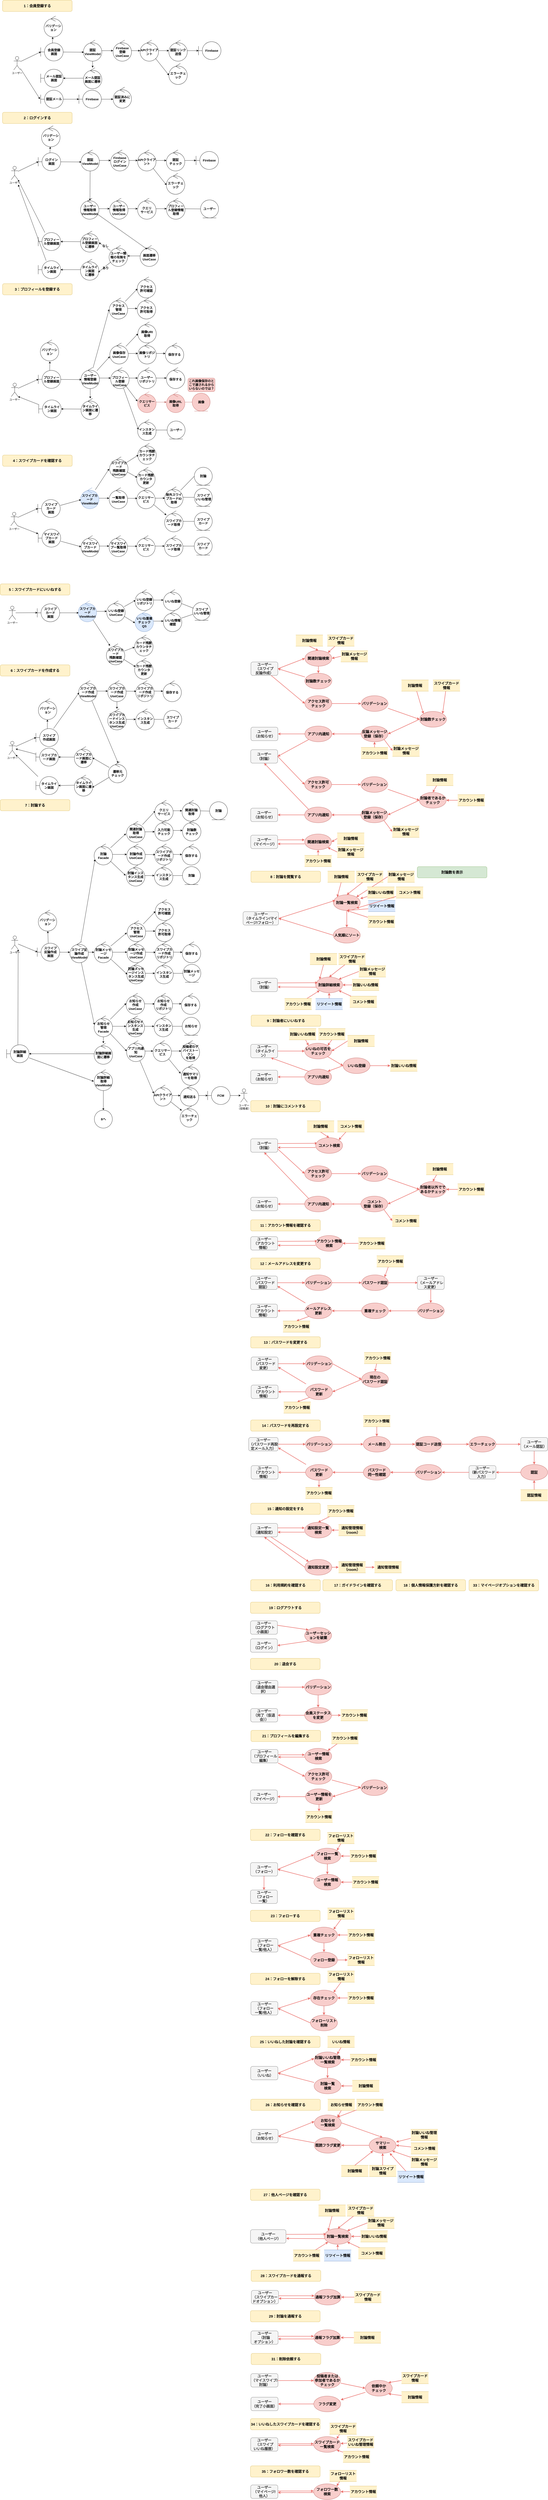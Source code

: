<mxfile version="24.7.14" pages="3">
  <diagram id="1gJy0UFCDIrB7mJaJLwo" name="ロバストネス図">
    <mxGraphModel dx="1837" dy="2226" grid="1" gridSize="10" guides="1" tooltips="1" connect="1" arrows="1" fold="1" page="1" pageScale="1" pageWidth="850" pageHeight="1100" math="0" shadow="0">
      <root>
        <mxCell id="0" />
        <mxCell id="1" parent="0" />
        <mxCell id="Q7_anRJcgjc1E-Eh0VyL-667" value="" style="edgeStyle=none;shape=connector;rounded=0;orthogonalLoop=1;jettySize=auto;html=1;strokeColor=default;align=center;verticalAlign=middle;fontFamily=Helvetica;fontSize=14;fontColor=default;fontStyle=1;labelBackgroundColor=default;endArrow=classic;" edge="1" parent="1" source="Q7_anRJcgjc1E-Eh0VyL-2" target="Q7_anRJcgjc1E-Eh0VyL-665">
          <mxGeometry relative="1" as="geometry" />
        </mxCell>
        <mxCell id="Q7_anRJcgjc1E-Eh0VyL-2" value="会員登録&lt;div&gt;画面&lt;/div&gt;" style="shape=umlBoundary;whiteSpace=wrap;html=1;fontSize=14;fontStyle=1" vertex="1" parent="1">
          <mxGeometry x="290" y="170" width="100" height="80" as="geometry" />
        </mxCell>
        <mxCell id="Q7_anRJcgjc1E-Eh0VyL-4" value="ユーザー" style="shape=umlActor;verticalLabelPosition=bottom;verticalAlign=top;html=1;" vertex="1" parent="1">
          <mxGeometry x="170" y="230" width="30" height="60" as="geometry" />
        </mxCell>
        <mxCell id="Q7_anRJcgjc1E-Eh0VyL-9" value="1：会員登録する" style="rounded=1;whiteSpace=wrap;html=1;strokeColor=#d6b656;align=center;verticalAlign=middle;fontFamily=Helvetica;fontSize=16;fontStyle=1;fillColor=#fff2cc;" vertex="1" parent="1">
          <mxGeometry x="120" y="-20" width="310" height="50" as="geometry" />
        </mxCell>
        <mxCell id="Q7_anRJcgjc1E-Eh0VyL-10" value="20：退会する" style="rounded=1;whiteSpace=wrap;html=1;strokeColor=#d6b656;align=center;verticalAlign=middle;fontFamily=Helvetica;fontSize=16;fontStyle=1;fillColor=#fff2cc;" vertex="1" parent="1">
          <mxGeometry x="1223" y="7352.04" width="310" height="50" as="geometry" />
        </mxCell>
        <mxCell id="Q7_anRJcgjc1E-Eh0VyL-11" value="19：ログアウトする" style="rounded=1;whiteSpace=wrap;html=1;strokeColor=#d6b656;align=center;verticalAlign=middle;fontFamily=Helvetica;fontSize=16;fontStyle=1;fillColor=#fff2cc;" vertex="1" parent="1">
          <mxGeometry x="1223" y="7102.04" width="310" height="50" as="geometry" />
        </mxCell>
        <mxCell id="Q7_anRJcgjc1E-Eh0VyL-12" value="3：プロフィールを登録する" style="rounded=1;whiteSpace=wrap;html=1;strokeColor=#d6b656;align=center;verticalAlign=middle;fontFamily=Helvetica;fontSize=16;fontStyle=1;fillColor=#fff2cc;" vertex="1" parent="1">
          <mxGeometry x="120.32" y="1240" width="310" height="50" as="geometry" />
        </mxCell>
        <mxCell id="Q7_anRJcgjc1E-Eh0VyL-13" value="21：プロフィールを編集する" style="rounded=1;whiteSpace=wrap;html=1;strokeColor=#d6b656;align=center;verticalAlign=middle;fontFamily=Helvetica;fontSize=16;fontStyle=1;fillColor=#fff2cc;" vertex="1" parent="1">
          <mxGeometry x="1225" y="7672.04" width="310" height="50" as="geometry" />
        </mxCell>
        <mxCell id="Q7_anRJcgjc1E-Eh0VyL-14" value="16：利用規約を確認&lt;span style=&quot;background-color: initial;&quot;&gt;する&lt;/span&gt;" style="rounded=1;whiteSpace=wrap;html=1;strokeColor=#d6b656;align=center;verticalAlign=middle;fontFamily=Helvetica;fontSize=16;fontStyle=1;fillColor=#fff2cc;" vertex="1" parent="1">
          <mxGeometry x="1224" y="7002.04" width="310" height="50" as="geometry" />
        </mxCell>
        <mxCell id="Q7_anRJcgjc1E-Eh0VyL-15" value="10：討論にコメントする" style="rounded=1;whiteSpace=wrap;html=1;strokeColor=#d6b656;align=center;verticalAlign=middle;fontFamily=Helvetica;fontSize=16;fontStyle=1;fillColor=#fff2cc;" vertex="1" parent="1">
          <mxGeometry x="1224" y="4872.04" width="310" height="50" as="geometry" />
        </mxCell>
        <mxCell id="Q7_anRJcgjc1E-Eh0VyL-16" value="4：スワイプカード&lt;span style=&quot;background-color: initial;&quot;&gt;を確認&lt;/span&gt;&lt;span style=&quot;background-color: initial;&quot;&gt;する&lt;/span&gt;" style="rounded=1;whiteSpace=wrap;html=1;strokeColor=#d6b656;align=center;verticalAlign=middle;fontFamily=Helvetica;fontSize=16;fontStyle=1;fillColor=#fff2cc;" vertex="1" parent="1">
          <mxGeometry x="120.32" y="2002.16" width="310" height="50" as="geometry" />
        </mxCell>
        <mxCell id="Q7_anRJcgjc1E-Eh0VyL-17" value="6：スワイプカードを作成する" style="rounded=1;whiteSpace=wrap;html=1;strokeColor=#d6b656;align=center;verticalAlign=middle;fontFamily=Helvetica;fontSize=16;fontStyle=1;fillColor=#fff2cc;" vertex="1" parent="1">
          <mxGeometry x="110.0" y="2934.76" width="310" height="50" as="geometry" />
        </mxCell>
        <mxCell id="Q7_anRJcgjc1E-Eh0VyL-18" value="12：メールアドレスを変更する" style="rounded=1;whiteSpace=wrap;html=1;strokeColor=#d6b656;align=center;verticalAlign=middle;fontFamily=Helvetica;fontSize=16;fontStyle=1;fillColor=#fff2cc;" vertex="1" parent="1">
          <mxGeometry x="1224" y="5572.04" width="310" height="50" as="geometry" />
        </mxCell>
        <mxCell id="Q7_anRJcgjc1E-Eh0VyL-19" value="15：通知の設定をする" style="rounded=1;whiteSpace=wrap;html=1;strokeColor=#d6b656;align=center;verticalAlign=middle;fontFamily=Helvetica;fontSize=16;fontStyle=1;fillColor=#fff2cc;" vertex="1" parent="1">
          <mxGeometry x="1224" y="6662.04" width="310" height="50" as="geometry" />
        </mxCell>
        <mxCell id="Q7_anRJcgjc1E-Eh0VyL-20" value="18：個人情報保護方針を確認する" style="rounded=1;whiteSpace=wrap;html=1;strokeColor=#d6b656;align=center;verticalAlign=middle;fontFamily=Helvetica;fontSize=16;fontStyle=1;fillColor=#fff2cc;" vertex="1" parent="1">
          <mxGeometry x="1870" y="7002.04" width="310" height="50" as="geometry" />
        </mxCell>
        <mxCell id="Q7_anRJcgjc1E-Eh0VyL-21" value="17：ガイドラインを確認する" style="rounded=1;whiteSpace=wrap;html=1;strokeColor=#d6b656;align=center;verticalAlign=middle;fontFamily=Helvetica;fontSize=16;fontStyle=1;fillColor=#fff2cc;" vertex="1" parent="1">
          <mxGeometry x="1545" y="7002.04" width="310" height="50" as="geometry" />
        </mxCell>
        <mxCell id="Q7_anRJcgjc1E-Eh0VyL-22" value="26：お知らせを確認する" style="rounded=1;whiteSpace=wrap;html=1;strokeColor=#d6b656;align=center;verticalAlign=middle;fontFamily=Helvetica;fontSize=16;fontStyle=1;fillColor=#fff2cc;" vertex="1" parent="1">
          <mxGeometry x="1224" y="9312.04" width="310" height="50" as="geometry" />
        </mxCell>
        <mxCell id="Q7_anRJcgjc1E-Eh0VyL-23" value="5：スワイプカードにいいねする" style="rounded=1;whiteSpace=wrap;html=1;strokeColor=#d6b656;align=center;verticalAlign=middle;fontFamily=Helvetica;fontSize=16;fontStyle=1;fillColor=#fff2cc;" vertex="1" parent="1">
          <mxGeometry x="110.0" y="2574.76" width="310" height="50" as="geometry" />
        </mxCell>
        <mxCell id="Q7_anRJcgjc1E-Eh0VyL-24" value="7：討論する" style="rounded=1;whiteSpace=wrap;html=1;strokeColor=#d6b656;align=center;verticalAlign=middle;fontFamily=Helvetica;fontSize=16;fontStyle=1;fillColor=#fff2cc;" vertex="1" parent="1">
          <mxGeometry x="110.0" y="3533.8" width="310" height="50" as="geometry" />
        </mxCell>
        <mxCell id="Q7_anRJcgjc1E-Eh0VyL-25" value="29：討論を通報する" style="rounded=1;whiteSpace=wrap;html=1;strokeColor=#d6b656;align=center;verticalAlign=middle;fontFamily=Helvetica;fontSize=16;fontStyle=1;fillColor=#fff2cc;" vertex="1" parent="1">
          <mxGeometry x="1223" y="10252.04" width="310" height="50" as="geometry" />
        </mxCell>
        <mxCell id="Q7_anRJcgjc1E-Eh0VyL-26" value="&lt;span style=&quot;background-color: initial;&quot;&gt;8：討論を閲覧する&lt;/span&gt;" style="rounded=1;whiteSpace=wrap;html=1;strokeColor=#d6b656;align=center;verticalAlign=middle;fontFamily=Helvetica;fontSize=16;fontStyle=1;fillColor=#fff2cc;" vertex="1" parent="1">
          <mxGeometry x="1225" y="3852.04" width="310" height="50" as="geometry" />
        </mxCell>
        <mxCell id="Q7_anRJcgjc1E-Eh0VyL-27" value="&lt;span style=&quot;background-color: initial;&quot;&gt;11：アカウント情報を確認する&lt;/span&gt;" style="rounded=1;whiteSpace=wrap;html=1;strokeColor=#d6b656;align=center;verticalAlign=middle;fontFamily=Helvetica;fontSize=16;fontStyle=1;fillColor=#fff2cc;" vertex="1" parent="1">
          <mxGeometry x="1224" y="5402.04" width="310" height="50" as="geometry" />
        </mxCell>
        <mxCell id="Q7_anRJcgjc1E-Eh0VyL-28" value="&lt;span style=&quot;background-color: initial;&quot;&gt;13：パスワードを変更する&lt;/span&gt;" style="rounded=1;whiteSpace=wrap;html=1;strokeColor=#d6b656;align=center;verticalAlign=middle;fontFamily=Helvetica;fontSize=16;fontStyle=1;fillColor=#fff2cc;" vertex="1" parent="1">
          <mxGeometry x="1224" y="5922.04" width="310" height="50" as="geometry" />
        </mxCell>
        <mxCell id="Q7_anRJcgjc1E-Eh0VyL-29" value="&lt;span style=&quot;background-color: initial;&quot;&gt;23：フォローする&lt;/span&gt;" style="rounded=1;whiteSpace=wrap;html=1;strokeColor=#d6b656;align=center;verticalAlign=middle;fontFamily=Helvetica;fontSize=16;fontStyle=1;fillColor=#fff2cc;" vertex="1" parent="1">
          <mxGeometry x="1223" y="8472.04" width="310" height="50" as="geometry" />
        </mxCell>
        <mxCell id="Q7_anRJcgjc1E-Eh0VyL-30" value="&lt;span style=&quot;background-color: initial;&quot;&gt;24：フォローを解除する&lt;/span&gt;" style="rounded=1;whiteSpace=wrap;html=1;strokeColor=#d6b656;align=center;verticalAlign=middle;fontFamily=Helvetica;fontSize=16;fontStyle=1;fillColor=#fff2cc;" vertex="1" parent="1">
          <mxGeometry x="1223" y="8752.04" width="310" height="50" as="geometry" />
        </mxCell>
        <mxCell id="Q7_anRJcgjc1E-Eh0VyL-31" value="&lt;span style=&quot;background-color: initial;&quot;&gt;27：他人ページを確認する&lt;/span&gt;" style="rounded=1;whiteSpace=wrap;html=1;strokeColor=#d6b656;align=center;verticalAlign=middle;fontFamily=Helvetica;fontSize=16;fontStyle=1;fillColor=#fff2cc;" vertex="1" parent="1">
          <mxGeometry x="1223" y="9712.04" width="310" height="50" as="geometry" />
        </mxCell>
        <mxCell id="Q7_anRJcgjc1E-Eh0VyL-32" value="14：パスワードを再設定する" style="rounded=1;whiteSpace=wrap;html=1;strokeColor=#d6b656;align=center;verticalAlign=middle;fontFamily=Helvetica;fontSize=16;fontStyle=1;fillColor=#fff2cc;" vertex="1" parent="1">
          <mxGeometry x="1224" y="6292.04" width="310" height="50" as="geometry" />
        </mxCell>
        <mxCell id="Q7_anRJcgjc1E-Eh0VyL-33" value="9：討論者にいいねする" style="rounded=1;whiteSpace=wrap;html=1;strokeColor=#d6b656;align=center;verticalAlign=middle;fontFamily=Helvetica;fontSize=16;fontStyle=1;fillColor=#fff2cc;" vertex="1" parent="1">
          <mxGeometry x="1226" y="4492.04" width="310" height="50" as="geometry" />
        </mxCell>
        <mxCell id="Q7_anRJcgjc1E-Eh0VyL-34" value="28：スワイプカードを通報する" style="rounded=1;whiteSpace=wrap;html=1;strokeColor=#d6b656;align=center;verticalAlign=middle;fontFamily=Helvetica;fontSize=16;fontStyle=1;fillColor=#fff2cc;" vertex="1" parent="1">
          <mxGeometry x="1226" y="10072.04" width="310" height="50" as="geometry" />
        </mxCell>
        <mxCell id="Q7_anRJcgjc1E-Eh0VyL-35" value="22：フォローを確認する" style="rounded=1;whiteSpace=wrap;html=1;strokeColor=#d6b656;align=center;verticalAlign=middle;fontFamily=Helvetica;fontSize=16;fontStyle=1;fillColor=#fff2cc;" vertex="1" parent="1">
          <mxGeometry x="1223" y="8112.04" width="310" height="50" as="geometry" />
        </mxCell>
        <mxCell id="Q7_anRJcgjc1E-Eh0VyL-36" value="25：いいねした討論を確認する" style="rounded=1;whiteSpace=wrap;html=1;strokeColor=#d6b656;align=center;verticalAlign=middle;fontFamily=Helvetica;fontSize=16;fontStyle=1;fillColor=#fff2cc;" vertex="1" parent="1">
          <mxGeometry x="1223" y="9032.04" width="310" height="50" as="geometry" />
        </mxCell>
        <mxCell id="Q7_anRJcgjc1E-Eh0VyL-37" value="&lt;span style=&quot;background-color: initial;&quot;&gt;31：削除依頼する&lt;/span&gt;" style="rounded=1;whiteSpace=wrap;html=1;strokeColor=#d6b656;align=center;verticalAlign=middle;fontFamily=Helvetica;fontSize=16;fontStyle=1;fillColor=#fff2cc;" vertex="1" parent="1">
          <mxGeometry x="1226" y="10442.04" width="310" height="50" as="geometry" />
        </mxCell>
        <mxCell id="Q7_anRJcgjc1E-Eh0VyL-266" value="ユーザー&lt;div&gt;&lt;span style=&quot;background-color: initial;&quot;&gt;（スワイプ&lt;/span&gt;&lt;/div&gt;&lt;div&gt;&lt;span style=&quot;background-color: initial;&quot;&gt;反論作成）&lt;/span&gt;&lt;/div&gt;" style="rounded=1;whiteSpace=wrap;html=1;fontFamily=Helvetica;fontSize=16;fontColor=#333333;labelBackgroundColor=none;fillColor=#f5f5f5;strokeColor=#666666;fontStyle=1" vertex="1" parent="1">
          <mxGeometry x="1225" y="2922.04" width="120" height="60" as="geometry" />
        </mxCell>
        <mxCell id="Q7_anRJcgjc1E-Eh0VyL-267" value="アカウント情報" style="shape=partialRectangle;whiteSpace=wrap;html=1;left=0;right=0;fillColor=#fff2cc;fontFamily=Helvetica;fontSize=16;labelBackgroundColor=none;strokeColor=#d6b656;fontStyle=1" vertex="1" parent="1">
          <mxGeometry x="1715" y="3302.04" width="120" height="50" as="geometry" />
        </mxCell>
        <mxCell id="Q7_anRJcgjc1E-Eh0VyL-268" value="討論情報" style="shape=partialRectangle;whiteSpace=wrap;html=1;left=0;right=0;fillColor=#fff2cc;fontFamily=Helvetica;fontSize=16;labelBackgroundColor=none;strokeColor=#d6b656;fontStyle=1" vertex="1" parent="1">
          <mxGeometry x="1425" y="2802.04" width="120" height="50" as="geometry" />
        </mxCell>
        <mxCell id="Q7_anRJcgjc1E-Eh0VyL-269" value="バリデーション" style="strokeWidth=1;html=1;shape=mxgraph.flowchart.start_1;whiteSpace=wrap;fontFamily=Helvetica;fontSize=16;labelBackgroundColor=none;fillColor=#f8cecc;strokeColor=#b85450;fontStyle=1" vertex="1" parent="1">
          <mxGeometry x="1715" y="3072.04" width="120" height="70" as="geometry" />
        </mxCell>
        <mxCell id="Q7_anRJcgjc1E-Eh0VyL-270" value="" style="edgeStyle=none;shape=connector;rounded=0;orthogonalLoop=1;jettySize=auto;html=1;strokeColor=#EA6B66;strokeWidth=2;align=center;verticalAlign=middle;fontFamily=Helvetica;fontSize=11;fontColor=default;labelBackgroundColor=default;endArrow=classic;endFill=1;" edge="1" parent="1" source="Q7_anRJcgjc1E-Eh0VyL-271" target="Q7_anRJcgjc1E-Eh0VyL-274">
          <mxGeometry relative="1" as="geometry" />
        </mxCell>
        <mxCell id="Q7_anRJcgjc1E-Eh0VyL-271" value="関連討論検索" style="strokeWidth=1;html=1;shape=mxgraph.flowchart.start_1;whiteSpace=wrap;fontFamily=Helvetica;fontSize=16;labelBackgroundColor=none;fillColor=#f8cecc;strokeColor=#b85450;fontStyle=1" vertex="1" parent="1">
          <mxGeometry x="1465" y="2871.04" width="120" height="70" as="geometry" />
        </mxCell>
        <mxCell id="Q7_anRJcgjc1E-Eh0VyL-272" style="edgeStyle=none;shape=connector;rounded=0;orthogonalLoop=1;jettySize=auto;html=1;exitX=1;exitY=0.5;exitDx=0;exitDy=0;entryX=0;entryY=0.5;entryDx=0;entryDy=0;entryPerimeter=0;strokeColor=#EA6B66;strokeWidth=2;align=center;verticalAlign=middle;fontFamily=Helvetica;fontSize=11;fontColor=default;labelBackgroundColor=default;endArrow=classic;endFill=1;" edge="1" parent="1" source="Q7_anRJcgjc1E-Eh0VyL-266" target="Q7_anRJcgjc1E-Eh0VyL-271">
          <mxGeometry relative="1" as="geometry" />
        </mxCell>
        <mxCell id="Q7_anRJcgjc1E-Eh0VyL-273" style="edgeStyle=none;shape=connector;rounded=0;orthogonalLoop=1;jettySize=auto;html=1;strokeColor=#EA6B66;strokeWidth=2;align=center;verticalAlign=middle;fontFamily=Helvetica;fontSize=11;fontColor=default;labelBackgroundColor=default;endArrow=classic;endFill=1;" edge="1" parent="1" source="Q7_anRJcgjc1E-Eh0VyL-274">
          <mxGeometry relative="1" as="geometry">
            <mxPoint x="1345" y="2952.04" as="targetPoint" />
          </mxGeometry>
        </mxCell>
        <mxCell id="Q7_anRJcgjc1E-Eh0VyL-274" value="討論数チェック" style="strokeWidth=1;html=1;shape=mxgraph.flowchart.start_1;whiteSpace=wrap;fontFamily=Helvetica;fontSize=16;labelBackgroundColor=none;fillColor=#f8cecc;strokeColor=#b85450;fontStyle=1" vertex="1" parent="1">
          <mxGeometry x="1465" y="2972.04" width="120" height="70" as="geometry" />
        </mxCell>
        <mxCell id="Q7_anRJcgjc1E-Eh0VyL-275" value="スワイプカード情報" style="shape=partialRectangle;whiteSpace=wrap;html=1;left=0;right=0;fillColor=#fff2cc;fontFamily=Helvetica;fontSize=16;labelBackgroundColor=none;strokeColor=#d6b656;fontStyle=1" vertex="1" parent="1">
          <mxGeometry x="1565" y="2802.04" width="120" height="50" as="geometry" />
        </mxCell>
        <mxCell id="Q7_anRJcgjc1E-Eh0VyL-276" style="edgeStyle=none;shape=connector;rounded=0;orthogonalLoop=1;jettySize=auto;html=1;exitX=0.5;exitY=1;exitDx=0;exitDy=0;entryX=0.5;entryY=0;entryDx=0;entryDy=0;entryPerimeter=0;strokeColor=#EA6B66;strokeWidth=2;align=center;verticalAlign=middle;fontFamily=Helvetica;fontSize=11;fontColor=default;labelBackgroundColor=default;endArrow=classic;endFill=1;" edge="1" parent="1" source="Q7_anRJcgjc1E-Eh0VyL-268" target="Q7_anRJcgjc1E-Eh0VyL-271">
          <mxGeometry relative="1" as="geometry" />
        </mxCell>
        <mxCell id="Q7_anRJcgjc1E-Eh0VyL-277" style="edgeStyle=none;shape=connector;rounded=0;orthogonalLoop=1;jettySize=auto;html=1;entryX=0.855;entryY=0.145;entryDx=0;entryDy=0;entryPerimeter=0;strokeColor=#EA6B66;strokeWidth=2;align=center;verticalAlign=middle;fontFamily=Helvetica;fontSize=11;fontColor=default;labelBackgroundColor=default;endArrow=classic;endFill=1;" edge="1" parent="1" source="Q7_anRJcgjc1E-Eh0VyL-275" target="Q7_anRJcgjc1E-Eh0VyL-271">
          <mxGeometry relative="1" as="geometry" />
        </mxCell>
        <mxCell id="Q7_anRJcgjc1E-Eh0VyL-278" value="討論数チェック" style="strokeWidth=1;html=1;shape=mxgraph.flowchart.start_1;whiteSpace=wrap;fontFamily=Helvetica;fontSize=16;labelBackgroundColor=none;fillColor=#f8cecc;strokeColor=#b85450;fontStyle=1" vertex="1" parent="1">
          <mxGeometry x="1975" y="3142.04" width="120" height="70" as="geometry" />
        </mxCell>
        <mxCell id="Q7_anRJcgjc1E-Eh0VyL-279" style="edgeStyle=none;shape=connector;rounded=0;orthogonalLoop=1;jettySize=auto;html=1;entryX=0;entryY=0.5;entryDx=0;entryDy=0;entryPerimeter=0;strokeColor=#EA6B66;strokeWidth=2;align=center;verticalAlign=middle;fontFamily=Helvetica;fontSize=11;fontColor=default;labelBackgroundColor=default;endArrow=classic;endFill=1;" edge="1" parent="1" source="Q7_anRJcgjc1E-Eh0VyL-269" target="Q7_anRJcgjc1E-Eh0VyL-278">
          <mxGeometry relative="1" as="geometry" />
        </mxCell>
        <mxCell id="Q7_anRJcgjc1E-Eh0VyL-280" value="ユーザー&lt;div&gt;&lt;span style=&quot;background-color: initial;&quot;&gt;（討論&lt;/span&gt;&lt;span style=&quot;background-color: initial;&quot;&gt;）&lt;/span&gt;&lt;/div&gt;" style="rounded=1;whiteSpace=wrap;html=1;fontFamily=Helvetica;fontSize=16;fontColor=#333333;labelBackgroundColor=none;fillColor=#f5f5f5;strokeColor=#666666;fontStyle=1" vertex="1" parent="1">
          <mxGeometry x="1224" y="3312.04" width="120" height="60" as="geometry" />
        </mxCell>
        <mxCell id="Q7_anRJcgjc1E-Eh0VyL-281" value="討論情報" style="shape=partialRectangle;whiteSpace=wrap;html=1;left=0;right=0;fillColor=#fff2cc;fontFamily=Helvetica;fontSize=16;labelBackgroundColor=none;strokeColor=#d6b656;fontStyle=1" vertex="1" parent="1">
          <mxGeometry x="1895" y="3002.04" width="120" height="50" as="geometry" />
        </mxCell>
        <mxCell id="Q7_anRJcgjc1E-Eh0VyL-282" value="スワイプカード情報" style="shape=partialRectangle;whiteSpace=wrap;html=1;left=0;right=0;fillColor=#fff2cc;fontFamily=Helvetica;fontSize=16;labelBackgroundColor=none;strokeColor=#d6b656;fontStyle=1" vertex="1" parent="1">
          <mxGeometry x="2035" y="3002.04" width="120" height="50" as="geometry" />
        </mxCell>
        <mxCell id="Q7_anRJcgjc1E-Eh0VyL-283" style="edgeStyle=none;shape=connector;rounded=0;orthogonalLoop=1;jettySize=auto;html=1;entryX=0.145;entryY=0.145;entryDx=0;entryDy=0;entryPerimeter=0;strokeColor=#EA6B66;strokeWidth=2;align=center;verticalAlign=middle;fontFamily=Helvetica;fontSize=11;fontColor=default;labelBackgroundColor=default;endArrow=classic;endFill=1;" edge="1" parent="1" source="Q7_anRJcgjc1E-Eh0VyL-281" target="Q7_anRJcgjc1E-Eh0VyL-278">
          <mxGeometry relative="1" as="geometry" />
        </mxCell>
        <mxCell id="Q7_anRJcgjc1E-Eh0VyL-284" style="edgeStyle=none;shape=connector;rounded=0;orthogonalLoop=1;jettySize=auto;html=1;entryX=0.855;entryY=0.145;entryDx=0;entryDy=0;entryPerimeter=0;strokeColor=#EA6B66;strokeWidth=2;align=center;verticalAlign=middle;fontFamily=Helvetica;fontSize=11;fontColor=default;labelBackgroundColor=default;endArrow=classic;endFill=1;" edge="1" parent="1" source="Q7_anRJcgjc1E-Eh0VyL-282" target="Q7_anRJcgjc1E-Eh0VyL-278">
          <mxGeometry relative="1" as="geometry" />
        </mxCell>
        <mxCell id="Q7_anRJcgjc1E-Eh0VyL-285" style="edgeStyle=none;shape=connector;rounded=0;orthogonalLoop=1;jettySize=auto;html=1;exitX=0.855;exitY=0.855;exitDx=0;exitDy=0;exitPerimeter=0;entryX=0;entryY=0.5;entryDx=0;entryDy=0;strokeColor=#EA6B66;strokeWidth=2;align=center;verticalAlign=middle;fontFamily=Helvetica;fontSize=11;fontColor=default;labelBackgroundColor=default;endArrow=classic;endFill=1;" edge="1" parent="1" source="Q7_anRJcgjc1E-Eh0VyL-286" target="Q7_anRJcgjc1E-Eh0VyL-294">
          <mxGeometry relative="1" as="geometry" />
        </mxCell>
        <mxCell id="Q7_anRJcgjc1E-Eh0VyL-286" value="反論メッセージ登録（保存）" style="strokeWidth=1;html=1;shape=mxgraph.flowchart.start_1;whiteSpace=wrap;fontFamily=Helvetica;fontSize=16;labelBackgroundColor=none;fillColor=#f8cecc;strokeColor=#b85450;fontStyle=1" vertex="1" parent="1">
          <mxGeometry x="1715" y="3207.04" width="120" height="70" as="geometry" />
        </mxCell>
        <mxCell id="Q7_anRJcgjc1E-Eh0VyL-287" style="edgeStyle=none;shape=connector;rounded=0;orthogonalLoop=1;jettySize=auto;html=1;exitX=0;exitY=0.5;exitDx=0;exitDy=0;exitPerimeter=0;entryX=1;entryY=0.5;entryDx=0;entryDy=0;strokeColor=#EA6B66;strokeWidth=2;align=center;verticalAlign=middle;fontFamily=Helvetica;fontSize=11;fontColor=default;labelBackgroundColor=default;endArrow=classic;endFill=1;" edge="1" parent="1" source="Q7_anRJcgjc1E-Eh0VyL-289" target="Q7_anRJcgjc1E-Eh0VyL-296">
          <mxGeometry relative="1" as="geometry" />
        </mxCell>
        <mxCell id="Q7_anRJcgjc1E-Eh0VyL-288" style="edgeStyle=none;shape=connector;rounded=0;orthogonalLoop=1;jettySize=auto;html=1;exitX=0.145;exitY=0.855;exitDx=0;exitDy=0;exitPerimeter=0;entryX=1;entryY=0.5;entryDx=0;entryDy=0;strokeColor=#EA6B66;strokeWidth=2;align=center;verticalAlign=middle;fontFamily=Helvetica;fontSize=11;fontColor=default;labelBackgroundColor=default;endArrow=classic;endFill=1;" edge="1" parent="1" source="Q7_anRJcgjc1E-Eh0VyL-289" target="Q7_anRJcgjc1E-Eh0VyL-280">
          <mxGeometry relative="1" as="geometry" />
        </mxCell>
        <mxCell id="Q7_anRJcgjc1E-Eh0VyL-289" value="アプリ内通知" style="strokeWidth=1;html=1;shape=mxgraph.flowchart.start_1;whiteSpace=wrap;fontFamily=Helvetica;fontSize=16;labelBackgroundColor=none;fillColor=#f8cecc;strokeColor=#b85450;fontStyle=1" vertex="1" parent="1">
          <mxGeometry x="1465" y="3207.04" width="120" height="70" as="geometry" />
        </mxCell>
        <mxCell id="Q7_anRJcgjc1E-Eh0VyL-290" style="edgeStyle=none;shape=connector;rounded=0;orthogonalLoop=1;jettySize=auto;html=1;exitX=0;exitY=0.5;exitDx=0;exitDy=0;exitPerimeter=0;entryX=1;entryY=0.5;entryDx=0;entryDy=0;entryPerimeter=0;strokeColor=#EA6B66;strokeWidth=2;align=center;verticalAlign=middle;fontFamily=Helvetica;fontSize=11;fontColor=default;labelBackgroundColor=default;endArrow=classic;endFill=1;" edge="1" parent="1" source="Q7_anRJcgjc1E-Eh0VyL-278" target="Q7_anRJcgjc1E-Eh0VyL-286">
          <mxGeometry relative="1" as="geometry" />
        </mxCell>
        <mxCell id="Q7_anRJcgjc1E-Eh0VyL-291" style="edgeStyle=none;shape=connector;rounded=0;orthogonalLoop=1;jettySize=auto;html=1;entryX=1;entryY=0.5;entryDx=0;entryDy=0;entryPerimeter=0;strokeColor=#EA6B66;strokeWidth=2;align=center;verticalAlign=middle;fontFamily=Helvetica;fontSize=11;fontColor=default;labelBackgroundColor=default;endArrow=classic;endFill=1;" edge="1" parent="1" source="Q7_anRJcgjc1E-Eh0VyL-286" target="Q7_anRJcgjc1E-Eh0VyL-289">
          <mxGeometry relative="1" as="geometry" />
        </mxCell>
        <mxCell id="Q7_anRJcgjc1E-Eh0VyL-292" value="討論メッセージ情報" style="shape=partialRectangle;whiteSpace=wrap;html=1;left=0;right=0;fillColor=#fff2cc;fontFamily=Helvetica;fontSize=16;labelBackgroundColor=none;strokeColor=#d6b656;fontStyle=1" vertex="1" parent="1">
          <mxGeometry x="1625" y="2872.04" width="120" height="50" as="geometry" />
        </mxCell>
        <mxCell id="Q7_anRJcgjc1E-Eh0VyL-293" style="edgeStyle=none;shape=connector;rounded=0;orthogonalLoop=1;jettySize=auto;html=1;exitX=0;exitY=0.5;exitDx=0;exitDy=0;entryX=1;entryY=0.5;entryDx=0;entryDy=0;entryPerimeter=0;strokeColor=#EA6B66;strokeWidth=2;align=center;verticalAlign=middle;fontFamily=Helvetica;fontSize=11;fontColor=default;labelBackgroundColor=default;endArrow=classic;endFill=1;" edge="1" parent="1" source="Q7_anRJcgjc1E-Eh0VyL-292" target="Q7_anRJcgjc1E-Eh0VyL-271">
          <mxGeometry relative="1" as="geometry" />
        </mxCell>
        <mxCell id="Q7_anRJcgjc1E-Eh0VyL-294" value="討論メッセージ情報" style="shape=partialRectangle;whiteSpace=wrap;html=1;left=0;right=0;fillColor=#fff2cc;fontFamily=Helvetica;fontSize=16;labelBackgroundColor=none;strokeColor=#d6b656;fontStyle=1" vertex="1" parent="1">
          <mxGeometry x="1855" y="3292.04" width="120" height="50" as="geometry" />
        </mxCell>
        <mxCell id="Q7_anRJcgjc1E-Eh0VyL-295" style="edgeStyle=none;shape=connector;rounded=0;orthogonalLoop=1;jettySize=auto;html=1;exitX=0.5;exitY=0;exitDx=0;exitDy=0;entryX=0.5;entryY=1;entryDx=0;entryDy=0;entryPerimeter=0;strokeColor=#EA6B66;strokeWidth=2;align=center;verticalAlign=middle;fontFamily=Helvetica;fontSize=11;fontColor=default;labelBackgroundColor=default;endArrow=classic;endFill=1;" edge="1" parent="1" source="Q7_anRJcgjc1E-Eh0VyL-267" target="Q7_anRJcgjc1E-Eh0VyL-286">
          <mxGeometry relative="1" as="geometry" />
        </mxCell>
        <mxCell id="Q7_anRJcgjc1E-Eh0VyL-296" value="ユーザー&lt;div&gt;&lt;span style=&quot;background-color: initial;&quot;&gt;（お知らせ&lt;/span&gt;&lt;span style=&quot;background-color: initial;&quot;&gt;）&lt;/span&gt;&lt;/div&gt;" style="rounded=1;whiteSpace=wrap;html=1;fontFamily=Helvetica;fontSize=16;fontColor=#333333;labelBackgroundColor=none;fillColor=#f5f5f5;strokeColor=#666666;fontStyle=1" vertex="1" parent="1">
          <mxGeometry x="1225" y="3212.04" width="120" height="60" as="geometry" />
        </mxCell>
        <mxCell id="Q7_anRJcgjc1E-Eh0VyL-297" value="アクセス許可&lt;div&gt;チェック&lt;/div&gt;" style="strokeWidth=1;html=1;shape=mxgraph.flowchart.start_1;whiteSpace=wrap;fontFamily=Helvetica;fontSize=16;labelBackgroundColor=none;fillColor=#f8cecc;strokeColor=#b85450;fontStyle=1" vertex="1" parent="1">
          <mxGeometry x="1465" y="3072.04" width="120" height="70" as="geometry" />
        </mxCell>
        <mxCell id="Q7_anRJcgjc1E-Eh0VyL-298" style="edgeStyle=none;shape=connector;rounded=0;orthogonalLoop=1;jettySize=auto;html=1;exitX=0.75;exitY=1;exitDx=0;exitDy=0;entryX=0;entryY=0.5;entryDx=0;entryDy=0;entryPerimeter=0;strokeColor=#EA6B66;strokeWidth=2;align=center;verticalAlign=middle;fontFamily=Helvetica;fontSize=11;fontColor=default;labelBackgroundColor=default;endArrow=classic;endFill=1;" edge="1" parent="1" source="Q7_anRJcgjc1E-Eh0VyL-266" target="Q7_anRJcgjc1E-Eh0VyL-297">
          <mxGeometry relative="1" as="geometry" />
        </mxCell>
        <mxCell id="Q7_anRJcgjc1E-Eh0VyL-299" style="edgeStyle=none;shape=connector;rounded=0;orthogonalLoop=1;jettySize=auto;html=1;entryX=0;entryY=0.5;entryDx=0;entryDy=0;entryPerimeter=0;strokeColor=#EA6B66;strokeWidth=2;align=center;verticalAlign=middle;fontFamily=Helvetica;fontSize=11;fontColor=default;labelBackgroundColor=default;endArrow=classic;endFill=1;" edge="1" parent="1" source="Q7_anRJcgjc1E-Eh0VyL-297" target="Q7_anRJcgjc1E-Eh0VyL-269">
          <mxGeometry relative="1" as="geometry" />
        </mxCell>
        <mxCell id="Q7_anRJcgjc1E-Eh0VyL-300" value="ユーザー&lt;div&gt;&lt;span style=&quot;background-color: initial;&quot;&gt;（マイページ&lt;/span&gt;&lt;span style=&quot;background-color: initial;&quot;&gt;）&lt;/span&gt;&lt;/div&gt;" style="rounded=1;whiteSpace=wrap;html=1;fontFamily=Helvetica;fontSize=16;fontColor=#333333;labelBackgroundColor=none;fillColor=#f5f5f5;strokeColor=#666666;fontStyle=1" vertex="1" parent="1">
          <mxGeometry x="1224" y="3692.04" width="120" height="60" as="geometry" />
        </mxCell>
        <mxCell id="Q7_anRJcgjc1E-Eh0VyL-301" style="edgeStyle=none;shape=connector;rounded=0;orthogonalLoop=1;jettySize=auto;html=1;entryX=1;entryY=0.5;entryDx=0;entryDy=0;strokeColor=#EA6B66;strokeWidth=2;align=center;verticalAlign=middle;fontFamily=Helvetica;fontSize=11;fontColor=default;labelBackgroundColor=default;endArrow=classic;endFill=1;" edge="1" parent="1">
          <mxGeometry relative="1" as="geometry">
            <mxPoint x="1464" y="3731.04" as="sourcePoint" />
            <mxPoint x="1344" y="3731.04" as="targetPoint" />
          </mxGeometry>
        </mxCell>
        <mxCell id="Q7_anRJcgjc1E-Eh0VyL-302" value="関連討論検索" style="strokeWidth=1;html=1;shape=mxgraph.flowchart.start_1;whiteSpace=wrap;fontFamily=Helvetica;fontSize=16;labelBackgroundColor=none;fillColor=#f8cecc;strokeColor=#b85450;fontStyle=1" vertex="1" parent="1">
          <mxGeometry x="1464" y="3687.04" width="120" height="70" as="geometry" />
        </mxCell>
        <mxCell id="Q7_anRJcgjc1E-Eh0VyL-303" style="edgeStyle=none;shape=connector;rounded=0;orthogonalLoop=1;jettySize=auto;html=1;entryX=0;entryY=0.5;entryDx=0;entryDy=0;entryPerimeter=0;strokeColor=#EA6B66;strokeWidth=2;align=center;verticalAlign=middle;fontFamily=Helvetica;fontSize=11;fontColor=default;labelBackgroundColor=default;endArrow=classic;endFill=1;" edge="1" parent="1">
          <mxGeometry relative="1" as="geometry">
            <mxPoint x="1344" y="3713.04" as="sourcePoint" />
            <mxPoint x="1464" y="3713.04" as="targetPoint" />
          </mxGeometry>
        </mxCell>
        <mxCell id="Q7_anRJcgjc1E-Eh0VyL-304" value="討論情報" style="shape=partialRectangle;whiteSpace=wrap;html=1;left=0;right=0;fillColor=#fff2cc;fontFamily=Helvetica;fontSize=16;labelBackgroundColor=none;strokeColor=#d6b656;fontStyle=1" vertex="1" parent="1">
          <mxGeometry x="1609" y="3682.04" width="120" height="50" as="geometry" />
        </mxCell>
        <mxCell id="Q7_anRJcgjc1E-Eh0VyL-305" value="討論メッセージ情報" style="shape=partialRectangle;whiteSpace=wrap;html=1;left=0;right=0;fillColor=#fff2cc;fontFamily=Helvetica;fontSize=16;labelBackgroundColor=none;strokeColor=#d6b656;fontStyle=1" vertex="1" parent="1">
          <mxGeometry x="1609" y="3742.04" width="120" height="50" as="geometry" />
        </mxCell>
        <mxCell id="Q7_anRJcgjc1E-Eh0VyL-306" value="アカウント情報" style="shape=partialRectangle;whiteSpace=wrap;html=1;left=0;right=0;fillColor=#fff2cc;fontFamily=Helvetica;fontSize=16;labelBackgroundColor=none;strokeColor=#d6b656;fontStyle=1" vertex="1" parent="1">
          <mxGeometry x="1464" y="3782.04" width="120" height="50" as="geometry" />
        </mxCell>
        <mxCell id="Q7_anRJcgjc1E-Eh0VyL-307" style="edgeStyle=none;shape=connector;rounded=0;orthogonalLoop=1;jettySize=auto;html=1;exitX=0;exitY=0.5;exitDx=0;exitDy=0;entryX=1;entryY=0.5;entryDx=0;entryDy=0;entryPerimeter=0;strokeColor=#EA6B66;strokeWidth=2;align=center;verticalAlign=middle;fontFamily=Helvetica;fontSize=11;fontColor=default;labelBackgroundColor=default;endArrow=classic;endFill=1;" edge="1" parent="1" source="Q7_anRJcgjc1E-Eh0VyL-304" target="Q7_anRJcgjc1E-Eh0VyL-302">
          <mxGeometry relative="1" as="geometry" />
        </mxCell>
        <mxCell id="Q7_anRJcgjc1E-Eh0VyL-308" style="edgeStyle=none;shape=connector;rounded=0;orthogonalLoop=1;jettySize=auto;html=1;exitX=0;exitY=0.5;exitDx=0;exitDy=0;entryX=0.855;entryY=0.855;entryDx=0;entryDy=0;entryPerimeter=0;strokeColor=#EA6B66;strokeWidth=2;align=center;verticalAlign=middle;fontFamily=Helvetica;fontSize=11;fontColor=default;labelBackgroundColor=default;endArrow=classic;endFill=1;" edge="1" parent="1" source="Q7_anRJcgjc1E-Eh0VyL-305" target="Q7_anRJcgjc1E-Eh0VyL-302">
          <mxGeometry relative="1" as="geometry" />
        </mxCell>
        <mxCell id="Q7_anRJcgjc1E-Eh0VyL-309" style="edgeStyle=none;shape=connector;rounded=0;orthogonalLoop=1;jettySize=auto;html=1;exitX=0.5;exitY=0;exitDx=0;exitDy=0;entryX=0.5;entryY=1;entryDx=0;entryDy=0;entryPerimeter=0;strokeColor=#EA6B66;strokeWidth=2;align=center;verticalAlign=middle;fontFamily=Helvetica;fontSize=11;fontColor=default;labelBackgroundColor=default;endArrow=classic;endFill=1;" edge="1" parent="1" source="Q7_anRJcgjc1E-Eh0VyL-306" target="Q7_anRJcgjc1E-Eh0VyL-302">
          <mxGeometry relative="1" as="geometry" />
        </mxCell>
        <mxCell id="Q7_anRJcgjc1E-Eh0VyL-310" value="ユーザー&lt;div&gt;&lt;span style=&quot;background-color: initial;&quot;&gt;（タイムライン/マイページ/フォロー&lt;/span&gt;&lt;span style=&quot;background-color: initial;&quot;&gt;）&lt;/span&gt;&lt;/div&gt;" style="rounded=1;whiteSpace=wrap;html=1;fontFamily=Helvetica;fontSize=16;fontColor=#333333;labelBackgroundColor=none;fillColor=#f5f5f5;strokeColor=#666666;fontStyle=1" vertex="1" parent="1">
          <mxGeometry x="1190" y="4032.04" width="158" height="60" as="geometry" />
        </mxCell>
        <mxCell id="Q7_anRJcgjc1E-Eh0VyL-311" value="討論情報" style="shape=partialRectangle;whiteSpace=wrap;html=1;left=0;right=0;fillColor=#fff2cc;fontFamily=Helvetica;fontSize=16;labelBackgroundColor=none;strokeColor=#d6b656;fontStyle=1" vertex="1" parent="1">
          <mxGeometry x="1566.5" y="3852.04" width="120" height="50" as="geometry" />
        </mxCell>
        <mxCell id="Q7_anRJcgjc1E-Eh0VyL-312" value="討論一覧検索" style="strokeWidth=1;html=1;shape=mxgraph.flowchart.start_1;whiteSpace=wrap;fontFamily=Helvetica;fontSize=16;labelBackgroundColor=none;fillColor=#f8cecc;strokeColor=#b85450;fontStyle=1" vertex="1" parent="1">
          <mxGeometry x="1591.5" y="3957.04" width="120" height="70" as="geometry" />
        </mxCell>
        <mxCell id="Q7_anRJcgjc1E-Eh0VyL-313" style="edgeStyle=none;shape=connector;rounded=0;orthogonalLoop=1;jettySize=auto;html=1;exitX=1;exitY=0.5;exitDx=0;exitDy=0;entryX=0.072;entryY=0.357;entryDx=0;entryDy=0;entryPerimeter=0;strokeColor=#EA6B66;strokeWidth=2;align=center;verticalAlign=middle;fontFamily=Helvetica;fontSize=11;fontColor=default;labelBackgroundColor=default;endArrow=classic;endFill=1;" edge="1" parent="1" source="Q7_anRJcgjc1E-Eh0VyL-310" target="Q7_anRJcgjc1E-Eh0VyL-312">
          <mxGeometry relative="1" as="geometry">
            <mxPoint x="1344" y="4083.04" as="sourcePoint" />
            <mxPoint x="1464" y="4083.04" as="targetPoint" />
          </mxGeometry>
        </mxCell>
        <mxCell id="Q7_anRJcgjc1E-Eh0VyL-314" style="edgeStyle=none;shape=connector;rounded=0;orthogonalLoop=1;jettySize=auto;html=1;strokeColor=#EA6B66;strokeWidth=2;align=center;verticalAlign=middle;fontFamily=Helvetica;fontSize=11;fontColor=default;labelBackgroundColor=default;endArrow=classic;endFill=1;exitX=0;exitY=0.5;exitDx=0;exitDy=0;exitPerimeter=0;entryX=1;entryY=0.5;entryDx=0;entryDy=0;" edge="1" parent="1" source="Q7_anRJcgjc1E-Eh0VyL-662" target="Q7_anRJcgjc1E-Eh0VyL-310">
          <mxGeometry relative="1" as="geometry">
            <mxPoint x="1464" y="4101.04" as="sourcePoint" />
            <mxPoint x="1344" y="4101.04" as="targetPoint" />
          </mxGeometry>
        </mxCell>
        <mxCell id="Q7_anRJcgjc1E-Eh0VyL-315" value="スワイプカード情報" style="shape=partialRectangle;whiteSpace=wrap;html=1;left=0;right=0;fillColor=#fff2cc;fontFamily=Helvetica;fontSize=16;labelBackgroundColor=none;strokeColor=#d6b656;fontStyle=1" vertex="1" parent="1">
          <mxGeometry x="1693.5" y="3852.04" width="120" height="50" as="geometry" />
        </mxCell>
        <mxCell id="Q7_anRJcgjc1E-Eh0VyL-316" style="edgeStyle=none;shape=connector;rounded=0;orthogonalLoop=1;jettySize=auto;html=1;exitX=0.5;exitY=1;exitDx=0;exitDy=0;entryX=0.145;entryY=0.145;entryDx=0;entryDy=0;entryPerimeter=0;strokeColor=#EA6B66;strokeWidth=2;align=center;verticalAlign=middle;fontFamily=Helvetica;fontSize=11;fontColor=default;labelBackgroundColor=default;endArrow=classic;endFill=1;" edge="1" parent="1" source="Q7_anRJcgjc1E-Eh0VyL-311" target="Q7_anRJcgjc1E-Eh0VyL-312">
          <mxGeometry relative="1" as="geometry" />
        </mxCell>
        <mxCell id="Q7_anRJcgjc1E-Eh0VyL-317" style="edgeStyle=none;shape=connector;rounded=0;orthogonalLoop=1;jettySize=auto;html=1;entryX=0.5;entryY=0;entryDx=0;entryDy=0;entryPerimeter=0;strokeColor=#EA6B66;strokeWidth=2;align=center;verticalAlign=middle;fontFamily=Helvetica;fontSize=11;fontColor=default;labelBackgroundColor=default;endArrow=classic;endFill=1;" edge="1" parent="1" source="Q7_anRJcgjc1E-Eh0VyL-315" target="Q7_anRJcgjc1E-Eh0VyL-312">
          <mxGeometry relative="1" as="geometry" />
        </mxCell>
        <mxCell id="Q7_anRJcgjc1E-Eh0VyL-318" value="ユーザー&lt;div&gt;&lt;span style=&quot;background-color: initial;&quot;&gt;（タイムライン&lt;/span&gt;&lt;span style=&quot;background-color: initial;&quot;&gt;）&lt;/span&gt;&lt;/div&gt;" style="rounded=1;whiteSpace=wrap;html=1;fontFamily=Helvetica;fontSize=16;fontColor=#333333;labelBackgroundColor=none;fillColor=#f5f5f5;strokeColor=#666666;fontStyle=1" vertex="1" parent="1">
          <mxGeometry x="1224" y="4622.04" width="120" height="60" as="geometry" />
        </mxCell>
        <mxCell id="Q7_anRJcgjc1E-Eh0VyL-319" style="edgeStyle=none;shape=connector;rounded=0;orthogonalLoop=1;jettySize=auto;html=1;exitX=1;exitY=0.5;exitDx=0;exitDy=0;exitPerimeter=0;entryX=0;entryY=0.5;entryDx=0;entryDy=0;strokeColor=#EA6B66;strokeWidth=2;align=center;verticalAlign=middle;fontFamily=Helvetica;fontSize=11;fontColor=default;labelBackgroundColor=default;endArrow=classic;endFill=1;" edge="1" parent="1" source="Q7_anRJcgjc1E-Eh0VyL-320" target="Q7_anRJcgjc1E-Eh0VyL-356">
          <mxGeometry relative="1" as="geometry" />
        </mxCell>
        <mxCell id="Q7_anRJcgjc1E-Eh0VyL-320" value="いいね登録" style="strokeWidth=1;html=1;shape=mxgraph.flowchart.start_1;whiteSpace=wrap;fontFamily=Helvetica;fontSize=16;labelBackgroundColor=none;fillColor=#f8cecc;strokeColor=#b85450;fontStyle=1" vertex="1" parent="1">
          <mxGeometry x="1635" y="4682.04" width="120" height="70" as="geometry" />
        </mxCell>
        <mxCell id="Q7_anRJcgjc1E-Eh0VyL-321" style="edgeStyle=none;shape=connector;rounded=0;orthogonalLoop=1;jettySize=auto;html=1;exitX=0;exitY=0.5;exitDx=0;exitDy=0;exitPerimeter=0;entryX=1;entryY=0.5;entryDx=0;entryDy=0;strokeColor=#EA6B66;strokeWidth=2;align=center;verticalAlign=middle;fontFamily=Helvetica;fontSize=11;fontColor=default;labelBackgroundColor=default;endArrow=none;endFill=0;startArrow=classic;startFill=1;" edge="1" parent="1" source="Q7_anRJcgjc1E-Eh0VyL-322" target="Q7_anRJcgjc1E-Eh0VyL-318">
          <mxGeometry relative="1" as="geometry" />
        </mxCell>
        <mxCell id="Q7_anRJcgjc1E-Eh0VyL-322" value="いいねの可否をチェック" style="strokeWidth=1;html=1;shape=mxgraph.flowchart.start_1;whiteSpace=wrap;fontFamily=Helvetica;fontSize=16;labelBackgroundColor=none;fillColor=#f8cecc;strokeColor=#b85450;fontStyle=1" vertex="1" parent="1">
          <mxGeometry x="1464" y="4617.04" width="120" height="70" as="geometry" />
        </mxCell>
        <mxCell id="Q7_anRJcgjc1E-Eh0VyL-323" value="討論メッセージ情報" style="shape=partialRectangle;whiteSpace=wrap;html=1;left=0;right=0;fillColor=#fff2cc;fontFamily=Helvetica;fontSize=16;labelBackgroundColor=none;strokeColor=#d6b656;fontStyle=1" vertex="1" parent="1">
          <mxGeometry x="1833" y="3852.04" width="120" height="50" as="geometry" />
        </mxCell>
        <mxCell id="Q7_anRJcgjc1E-Eh0VyL-324" style="edgeStyle=none;shape=connector;rounded=0;orthogonalLoop=1;jettySize=auto;html=1;exitX=0;exitY=0.5;exitDx=0;exitDy=0;entryX=0.855;entryY=0.145;entryDx=0;entryDy=0;entryPerimeter=0;strokeColor=#EA6B66;strokeWidth=2;align=center;verticalAlign=middle;fontFamily=Helvetica;fontSize=11;fontColor=default;labelBackgroundColor=default;endArrow=classic;endFill=1;" edge="1" parent="1" source="Q7_anRJcgjc1E-Eh0VyL-323" target="Q7_anRJcgjc1E-Eh0VyL-312">
          <mxGeometry relative="1" as="geometry" />
        </mxCell>
        <mxCell id="Q7_anRJcgjc1E-Eh0VyL-325" value="リツイート情報" style="shape=partialRectangle;whiteSpace=wrap;html=1;left=0;right=0;fillColor=#dae8fc;fontFamily=Helvetica;fontSize=16;labelBackgroundColor=none;strokeColor=#6c8ebf;fontStyle=1" vertex="1" parent="1">
          <mxGeometry x="1747" y="3982.04" width="120" height="50" as="geometry" />
        </mxCell>
        <mxCell id="Q7_anRJcgjc1E-Eh0VyL-326" value="" style="edgeStyle=none;shape=connector;rounded=0;orthogonalLoop=1;jettySize=auto;html=1;strokeColor=#EA6B66;strokeWidth=2;align=center;verticalAlign=middle;fontFamily=Helvetica;fontSize=11;fontColor=default;labelBackgroundColor=default;endArrow=classic;endFill=1;" edge="1" parent="1" source="Q7_anRJcgjc1E-Eh0VyL-327" target="Q7_anRJcgjc1E-Eh0VyL-312">
          <mxGeometry relative="1" as="geometry" />
        </mxCell>
        <mxCell id="Q7_anRJcgjc1E-Eh0VyL-327" value="討論いいね情報" style="shape=partialRectangle;whiteSpace=wrap;html=1;left=0;right=0;fillColor=#fff2cc;fontFamily=Helvetica;fontSize=16;labelBackgroundColor=none;strokeColor=#d6b656;fontStyle=1" vertex="1" parent="1">
          <mxGeometry x="1743" y="3922.04" width="120" height="50" as="geometry" />
        </mxCell>
        <mxCell id="Q7_anRJcgjc1E-Eh0VyL-328" value="コメント情報" style="shape=partialRectangle;whiteSpace=wrap;html=1;left=0;right=0;fillColor=#fff2cc;fontFamily=Helvetica;fontSize=16;labelBackgroundColor=none;strokeColor=#d6b656;fontStyle=1" vertex="1" parent="1">
          <mxGeometry x="1871" y="3922.04" width="120" height="50" as="geometry" />
        </mxCell>
        <mxCell id="Q7_anRJcgjc1E-Eh0VyL-329" style="edgeStyle=none;shape=connector;rounded=0;orthogonalLoop=1;jettySize=auto;html=1;entryX=0.855;entryY=0.855;entryDx=0;entryDy=0;entryPerimeter=0;strokeColor=#EA6B66;strokeWidth=2;align=center;verticalAlign=middle;fontFamily=Helvetica;fontSize=11;fontColor=default;labelBackgroundColor=default;endArrow=classic;endFill=1;" edge="1" parent="1" source="Q7_anRJcgjc1E-Eh0VyL-328" target="Q7_anRJcgjc1E-Eh0VyL-312">
          <mxGeometry relative="1" as="geometry" />
        </mxCell>
        <mxCell id="Q7_anRJcgjc1E-Eh0VyL-330" style="edgeStyle=none;shape=connector;rounded=0;orthogonalLoop=1;jettySize=auto;html=1;exitX=0;exitY=0.75;exitDx=0;exitDy=0;entryX=0.5;entryY=1;entryDx=0;entryDy=0;entryPerimeter=0;strokeColor=#EA6B66;strokeWidth=2;align=center;verticalAlign=middle;fontFamily=Helvetica;fontSize=11;fontColor=default;labelBackgroundColor=default;endArrow=classic;endFill=1;" edge="1" parent="1" source="Q7_anRJcgjc1E-Eh0VyL-325" target="Q7_anRJcgjc1E-Eh0VyL-312">
          <mxGeometry relative="1" as="geometry" />
        </mxCell>
        <mxCell id="Q7_anRJcgjc1E-Eh0VyL-331" value="アカウント情報" style="shape=partialRectangle;whiteSpace=wrap;html=1;left=0;right=0;fillColor=#fff2cc;fontFamily=Helvetica;fontSize=16;labelBackgroundColor=none;strokeColor=#d6b656;fontStyle=1" vertex="1" parent="1">
          <mxGeometry x="1745" y="4052.04" width="120" height="50" as="geometry" />
        </mxCell>
        <mxCell id="Q7_anRJcgjc1E-Eh0VyL-332" style="edgeStyle=none;shape=connector;rounded=0;orthogonalLoop=1;jettySize=auto;html=1;entryX=0.5;entryY=1;entryDx=0;entryDy=0;entryPerimeter=0;strokeColor=#EA6B66;strokeWidth=2;align=center;verticalAlign=middle;fontFamily=Helvetica;fontSize=11;fontColor=default;labelBackgroundColor=default;endArrow=classic;endFill=1;" edge="1" parent="1" source="Q7_anRJcgjc1E-Eh0VyL-331" target="Q7_anRJcgjc1E-Eh0VyL-312">
          <mxGeometry relative="1" as="geometry" />
        </mxCell>
        <mxCell id="Q7_anRJcgjc1E-Eh0VyL-333" value="ユーザー&lt;div&gt;&lt;span style=&quot;background-color: initial;&quot;&gt;（討論&lt;/span&gt;&lt;span style=&quot;background-color: initial;&quot;&gt;）&lt;/span&gt;&lt;/div&gt;" style="rounded=1;whiteSpace=wrap;html=1;fontFamily=Helvetica;fontSize=16;fontColor=#333333;labelBackgroundColor=none;fillColor=#f5f5f5;strokeColor=#666666;fontStyle=1" vertex="1" parent="1">
          <mxGeometry x="1225" y="4328.04" width="118" height="60" as="geometry" />
        </mxCell>
        <mxCell id="Q7_anRJcgjc1E-Eh0VyL-334" value="討論情報" style="shape=partialRectangle;whiteSpace=wrap;html=1;left=0;right=0;fillColor=#fff2cc;fontFamily=Helvetica;fontSize=16;labelBackgroundColor=none;strokeColor=#d6b656;fontStyle=1" vertex="1" parent="1">
          <mxGeometry x="1488" y="4218.04" width="120" height="50" as="geometry" />
        </mxCell>
        <mxCell id="Q7_anRJcgjc1E-Eh0VyL-335" value="討論詳細検索" style="strokeWidth=1;html=1;shape=mxgraph.flowchart.start_1;whiteSpace=wrap;fontFamily=Helvetica;fontSize=16;labelBackgroundColor=none;fillColor=#f8cecc;strokeColor=#b85450;fontStyle=1" vertex="1" parent="1">
          <mxGeometry x="1513" y="4323.04" width="120" height="70" as="geometry" />
        </mxCell>
        <mxCell id="Q7_anRJcgjc1E-Eh0VyL-336" style="edgeStyle=none;shape=connector;rounded=0;orthogonalLoop=1;jettySize=auto;html=1;exitX=1;exitY=0.5;exitDx=0;exitDy=0;entryX=0.072;entryY=0.357;entryDx=0;entryDy=0;entryPerimeter=0;strokeColor=#EA6B66;strokeWidth=2;align=center;verticalAlign=middle;fontFamily=Helvetica;fontSize=11;fontColor=default;labelBackgroundColor=default;endArrow=classic;endFill=1;" edge="1" parent="1" target="Q7_anRJcgjc1E-Eh0VyL-335">
          <mxGeometry relative="1" as="geometry">
            <mxPoint x="1344" y="4349.04" as="sourcePoint" />
            <mxPoint x="1464" y="4349.04" as="targetPoint" />
          </mxGeometry>
        </mxCell>
        <mxCell id="Q7_anRJcgjc1E-Eh0VyL-337" style="edgeStyle=none;shape=connector;rounded=0;orthogonalLoop=1;jettySize=auto;html=1;strokeColor=#EA6B66;strokeWidth=2;align=center;verticalAlign=middle;fontFamily=Helvetica;fontSize=11;fontColor=default;labelBackgroundColor=default;endArrow=classic;endFill=1;exitX=0.017;exitY=0.643;exitDx=0;exitDy=0;exitPerimeter=0;" edge="1" parent="1" source="Q7_anRJcgjc1E-Eh0VyL-335">
          <mxGeometry relative="1" as="geometry">
            <mxPoint x="1464" y="4367.04" as="sourcePoint" />
            <mxPoint x="1344" y="4367.04" as="targetPoint" />
          </mxGeometry>
        </mxCell>
        <mxCell id="Q7_anRJcgjc1E-Eh0VyL-338" value="スワイプカード情報" style="shape=partialRectangle;whiteSpace=wrap;html=1;left=0;right=0;fillColor=#fff2cc;fontFamily=Helvetica;fontSize=16;labelBackgroundColor=none;strokeColor=#d6b656;fontStyle=1" vertex="1" parent="1">
          <mxGeometry x="1615" y="4218.04" width="120" height="50" as="geometry" />
        </mxCell>
        <mxCell id="Q7_anRJcgjc1E-Eh0VyL-339" style="edgeStyle=none;shape=connector;rounded=0;orthogonalLoop=1;jettySize=auto;html=1;exitX=0.5;exitY=1;exitDx=0;exitDy=0;entryX=0.145;entryY=0.145;entryDx=0;entryDy=0;entryPerimeter=0;strokeColor=#EA6B66;strokeWidth=2;align=center;verticalAlign=middle;fontFamily=Helvetica;fontSize=11;fontColor=default;labelBackgroundColor=default;endArrow=classic;endFill=1;" edge="1" parent="1" source="Q7_anRJcgjc1E-Eh0VyL-334" target="Q7_anRJcgjc1E-Eh0VyL-335">
          <mxGeometry relative="1" as="geometry" />
        </mxCell>
        <mxCell id="Q7_anRJcgjc1E-Eh0VyL-340" style="edgeStyle=none;shape=connector;rounded=0;orthogonalLoop=1;jettySize=auto;html=1;entryX=0.5;entryY=0;entryDx=0;entryDy=0;entryPerimeter=0;strokeColor=#EA6B66;strokeWidth=2;align=center;verticalAlign=middle;fontFamily=Helvetica;fontSize=11;fontColor=default;labelBackgroundColor=default;endArrow=classic;endFill=1;" edge="1" parent="1" source="Q7_anRJcgjc1E-Eh0VyL-338" target="Q7_anRJcgjc1E-Eh0VyL-335">
          <mxGeometry relative="1" as="geometry" />
        </mxCell>
        <mxCell id="Q7_anRJcgjc1E-Eh0VyL-341" value="討論メッセージ情報" style="shape=partialRectangle;whiteSpace=wrap;html=1;left=0;right=0;fillColor=#fff2cc;fontFamily=Helvetica;fontSize=16;labelBackgroundColor=none;strokeColor=#d6b656;fontStyle=1" vertex="1" parent="1">
          <mxGeometry x="1705" y="4273.04" width="120" height="50" as="geometry" />
        </mxCell>
        <mxCell id="Q7_anRJcgjc1E-Eh0VyL-342" style="edgeStyle=none;shape=connector;rounded=0;orthogonalLoop=1;jettySize=auto;html=1;exitX=0;exitY=0.5;exitDx=0;exitDy=0;entryX=0.855;entryY=0.145;entryDx=0;entryDy=0;entryPerimeter=0;strokeColor=#EA6B66;strokeWidth=2;align=center;verticalAlign=middle;fontFamily=Helvetica;fontSize=11;fontColor=default;labelBackgroundColor=default;endArrow=classic;endFill=1;" edge="1" parent="1" source="Q7_anRJcgjc1E-Eh0VyL-341" target="Q7_anRJcgjc1E-Eh0VyL-335">
          <mxGeometry relative="1" as="geometry" />
        </mxCell>
        <mxCell id="Q7_anRJcgjc1E-Eh0VyL-343" value="リツイート情報" style="shape=partialRectangle;whiteSpace=wrap;html=1;left=0;right=0;fillColor=#dae8fc;fontFamily=Helvetica;fontSize=16;labelBackgroundColor=none;strokeColor=#6c8ebf;fontStyle=1" vertex="1" parent="1">
          <mxGeometry x="1513" y="4418.04" width="120" height="50" as="geometry" />
        </mxCell>
        <mxCell id="Q7_anRJcgjc1E-Eh0VyL-344" value="" style="edgeStyle=none;shape=connector;rounded=0;orthogonalLoop=1;jettySize=auto;html=1;strokeColor=#EA6B66;strokeWidth=2;align=center;verticalAlign=middle;fontFamily=Helvetica;fontSize=11;fontColor=default;labelBackgroundColor=default;endArrow=classic;endFill=1;" edge="1" parent="1" source="Q7_anRJcgjc1E-Eh0VyL-345" target="Q7_anRJcgjc1E-Eh0VyL-335">
          <mxGeometry relative="1" as="geometry" />
        </mxCell>
        <mxCell id="Q7_anRJcgjc1E-Eh0VyL-345" value="討論いいね情報" style="shape=partialRectangle;whiteSpace=wrap;html=1;left=0;right=0;fillColor=#fff2cc;fontFamily=Helvetica;fontSize=16;labelBackgroundColor=none;strokeColor=#d6b656;fontStyle=1" vertex="1" parent="1">
          <mxGeometry x="1675" y="4333.04" width="120" height="50" as="geometry" />
        </mxCell>
        <mxCell id="Q7_anRJcgjc1E-Eh0VyL-346" value="コメント情報" style="shape=partialRectangle;whiteSpace=wrap;html=1;left=0;right=0;fillColor=#fff2cc;fontFamily=Helvetica;fontSize=16;labelBackgroundColor=none;strokeColor=#d6b656;fontStyle=1" vertex="1" parent="1">
          <mxGeometry x="1665" y="4408.04" width="120" height="50" as="geometry" />
        </mxCell>
        <mxCell id="Q7_anRJcgjc1E-Eh0VyL-347" style="edgeStyle=none;shape=connector;rounded=0;orthogonalLoop=1;jettySize=auto;html=1;entryX=0.855;entryY=0.855;entryDx=0;entryDy=0;entryPerimeter=0;strokeColor=#EA6B66;strokeWidth=2;align=center;verticalAlign=middle;fontFamily=Helvetica;fontSize=11;fontColor=default;labelBackgroundColor=default;endArrow=classic;endFill=1;" edge="1" parent="1" source="Q7_anRJcgjc1E-Eh0VyL-346" target="Q7_anRJcgjc1E-Eh0VyL-335">
          <mxGeometry relative="1" as="geometry" />
        </mxCell>
        <mxCell id="Q7_anRJcgjc1E-Eh0VyL-348" style="edgeStyle=none;shape=connector;rounded=0;orthogonalLoop=1;jettySize=auto;html=1;exitX=0.5;exitY=0;exitDx=0;exitDy=0;entryX=0.5;entryY=1;entryDx=0;entryDy=0;entryPerimeter=0;strokeColor=#EA6B66;strokeWidth=2;align=center;verticalAlign=middle;fontFamily=Helvetica;fontSize=11;fontColor=default;labelBackgroundColor=default;endArrow=classic;endFill=1;" edge="1" parent="1" source="Q7_anRJcgjc1E-Eh0VyL-343" target="Q7_anRJcgjc1E-Eh0VyL-335">
          <mxGeometry relative="1" as="geometry" />
        </mxCell>
        <mxCell id="Q7_anRJcgjc1E-Eh0VyL-349" value="アカウント情報" style="shape=partialRectangle;whiteSpace=wrap;html=1;left=0;right=0;fillColor=#fff2cc;fontFamily=Helvetica;fontSize=16;labelBackgroundColor=none;strokeColor=#d6b656;fontStyle=1" vertex="1" parent="1">
          <mxGeometry x="1375" y="4418.04" width="120" height="50" as="geometry" />
        </mxCell>
        <mxCell id="Q7_anRJcgjc1E-Eh0VyL-350" style="edgeStyle=none;shape=connector;rounded=0;orthogonalLoop=1;jettySize=auto;html=1;entryX=0.145;entryY=0.855;entryDx=0;entryDy=0;entryPerimeter=0;strokeColor=#EA6B66;strokeWidth=2;align=center;verticalAlign=middle;fontFamily=Helvetica;fontSize=11;fontColor=default;labelBackgroundColor=default;endArrow=classic;endFill=1;" edge="1" parent="1" source="Q7_anRJcgjc1E-Eh0VyL-349" target="Q7_anRJcgjc1E-Eh0VyL-335">
          <mxGeometry relative="1" as="geometry" />
        </mxCell>
        <mxCell id="Q7_anRJcgjc1E-Eh0VyL-351" value="討論いいね情報" style="shape=partialRectangle;whiteSpace=wrap;html=1;left=0;right=0;fillColor=#fff2cc;fontFamily=Helvetica;fontSize=16;labelBackgroundColor=none;strokeColor=#d6b656;fontStyle=1" vertex="1" parent="1">
          <mxGeometry x="1395" y="4552.04" width="120" height="50" as="geometry" />
        </mxCell>
        <mxCell id="Q7_anRJcgjc1E-Eh0VyL-352" style="edgeStyle=none;shape=connector;rounded=0;orthogonalLoop=1;jettySize=auto;html=1;entryX=0.145;entryY=0.145;entryDx=0;entryDy=0;entryPerimeter=0;strokeColor=#EA6B66;strokeWidth=2;align=center;verticalAlign=middle;fontFamily=Helvetica;fontSize=11;fontColor=default;labelBackgroundColor=default;endArrow=classic;endFill=1;" edge="1" parent="1" source="Q7_anRJcgjc1E-Eh0VyL-351" target="Q7_anRJcgjc1E-Eh0VyL-322">
          <mxGeometry relative="1" as="geometry" />
        </mxCell>
        <mxCell id="Q7_anRJcgjc1E-Eh0VyL-353" value="アカウント情報" style="shape=partialRectangle;whiteSpace=wrap;html=1;left=0;right=0;fillColor=#fff2cc;fontFamily=Helvetica;fontSize=16;labelBackgroundColor=none;strokeColor=#d6b656;fontStyle=1" vertex="1" parent="1">
          <mxGeometry x="1525" y="4552.04" width="120" height="50" as="geometry" />
        </mxCell>
        <mxCell id="Q7_anRJcgjc1E-Eh0VyL-354" value="討論情報" style="shape=partialRectangle;whiteSpace=wrap;html=1;left=0;right=0;fillColor=#fff2cc;fontFamily=Helvetica;fontSize=16;labelBackgroundColor=none;strokeColor=#d6b656;fontStyle=1" vertex="1" parent="1">
          <mxGeometry x="1655" y="4582.04" width="120" height="50" as="geometry" />
        </mxCell>
        <mxCell id="Q7_anRJcgjc1E-Eh0VyL-355" style="edgeStyle=none;shape=connector;rounded=0;orthogonalLoop=1;jettySize=auto;html=1;exitX=0;exitY=0.5;exitDx=0;exitDy=0;entryX=1;entryY=0.5;entryDx=0;entryDy=0;entryPerimeter=0;strokeColor=#EA6B66;strokeWidth=2;align=center;verticalAlign=middle;fontFamily=Helvetica;fontSize=11;fontColor=default;labelBackgroundColor=default;endArrow=classic;endFill=1;" edge="1" parent="1" source="Q7_anRJcgjc1E-Eh0VyL-354" target="Q7_anRJcgjc1E-Eh0VyL-322">
          <mxGeometry relative="1" as="geometry" />
        </mxCell>
        <mxCell id="Q7_anRJcgjc1E-Eh0VyL-356" value="討論いいね情報" style="shape=partialRectangle;whiteSpace=wrap;html=1;left=0;right=0;fillColor=#fff2cc;fontFamily=Helvetica;fontSize=16;labelBackgroundColor=none;strokeColor=#d6b656;fontStyle=1" vertex="1" parent="1">
          <mxGeometry x="1845" y="4692.04" width="120" height="50" as="geometry" />
        </mxCell>
        <mxCell id="Q7_anRJcgjc1E-Eh0VyL-357" value="バリデーション" style="strokeWidth=1;html=1;shape=mxgraph.flowchart.start_1;whiteSpace=wrap;fontFamily=Helvetica;fontSize=16;labelBackgroundColor=none;fillColor=#f8cecc;strokeColor=#b85450;fontStyle=1" vertex="1" parent="1">
          <mxGeometry x="1714" y="3432.04" width="120" height="70" as="geometry" />
        </mxCell>
        <mxCell id="Q7_anRJcgjc1E-Eh0VyL-358" value="討論者であるかチェック" style="strokeWidth=1;html=1;shape=mxgraph.flowchart.start_1;whiteSpace=wrap;fontFamily=Helvetica;fontSize=16;labelBackgroundColor=none;fillColor=#f8cecc;strokeColor=#b85450;fontStyle=1" vertex="1" parent="1">
          <mxGeometry x="1974" y="3502.04" width="120" height="70" as="geometry" />
        </mxCell>
        <mxCell id="Q7_anRJcgjc1E-Eh0VyL-359" style="edgeStyle=none;shape=connector;rounded=0;orthogonalLoop=1;jettySize=auto;html=1;entryX=0;entryY=0.5;entryDx=0;entryDy=0;entryPerimeter=0;strokeColor=#EA6B66;strokeWidth=2;align=center;verticalAlign=middle;fontFamily=Helvetica;fontSize=11;fontColor=default;labelBackgroundColor=default;endArrow=classic;endFill=1;" edge="1" parent="1" source="Q7_anRJcgjc1E-Eh0VyL-357" target="Q7_anRJcgjc1E-Eh0VyL-358">
          <mxGeometry relative="1" as="geometry" />
        </mxCell>
        <mxCell id="Q7_anRJcgjc1E-Eh0VyL-360" value="討論情報" style="shape=partialRectangle;whiteSpace=wrap;html=1;left=0;right=0;fillColor=#fff2cc;fontFamily=Helvetica;fontSize=16;labelBackgroundColor=none;strokeColor=#d6b656;fontStyle=1" vertex="1" parent="1">
          <mxGeometry x="2005" y="3422.04" width="120" height="50" as="geometry" />
        </mxCell>
        <mxCell id="Q7_anRJcgjc1E-Eh0VyL-361" style="edgeStyle=none;shape=connector;rounded=0;orthogonalLoop=1;jettySize=auto;html=1;entryX=0.5;entryY=0;entryDx=0;entryDy=0;entryPerimeter=0;strokeColor=#EA6B66;strokeWidth=2;align=center;verticalAlign=middle;fontFamily=Helvetica;fontSize=11;fontColor=default;labelBackgroundColor=default;endArrow=classic;endFill=1;" edge="1" parent="1" source="Q7_anRJcgjc1E-Eh0VyL-360" target="Q7_anRJcgjc1E-Eh0VyL-358">
          <mxGeometry relative="1" as="geometry" />
        </mxCell>
        <mxCell id="Q7_anRJcgjc1E-Eh0VyL-362" style="edgeStyle=none;shape=connector;rounded=0;orthogonalLoop=1;jettySize=auto;html=1;exitX=0.855;exitY=0.855;exitDx=0;exitDy=0;exitPerimeter=0;entryX=0;entryY=0.5;entryDx=0;entryDy=0;strokeColor=#EA6B66;strokeWidth=2;align=center;verticalAlign=middle;fontFamily=Helvetica;fontSize=11;fontColor=default;labelBackgroundColor=default;endArrow=classic;endFill=1;" edge="1" parent="1" source="Q7_anRJcgjc1E-Eh0VyL-363" target="Q7_anRJcgjc1E-Eh0VyL-369">
          <mxGeometry relative="1" as="geometry" />
        </mxCell>
        <mxCell id="Q7_anRJcgjc1E-Eh0VyL-363" value="討論メッセージ登録（保存）" style="strokeWidth=1;html=1;shape=mxgraph.flowchart.start_1;whiteSpace=wrap;fontFamily=Helvetica;fontSize=16;labelBackgroundColor=none;fillColor=#f8cecc;strokeColor=#b85450;fontStyle=1" vertex="1" parent="1">
          <mxGeometry x="1714" y="3567.04" width="120" height="70" as="geometry" />
        </mxCell>
        <mxCell id="Q7_anRJcgjc1E-Eh0VyL-364" style="edgeStyle=none;shape=connector;rounded=0;orthogonalLoop=1;jettySize=auto;html=1;exitX=0;exitY=0.5;exitDx=0;exitDy=0;exitPerimeter=0;entryX=1;entryY=0.5;entryDx=0;entryDy=0;strokeColor=#EA6B66;strokeWidth=2;align=center;verticalAlign=middle;fontFamily=Helvetica;fontSize=11;fontColor=default;labelBackgroundColor=default;endArrow=classic;endFill=1;" edge="1" parent="1" source="Q7_anRJcgjc1E-Eh0VyL-366" target="Q7_anRJcgjc1E-Eh0VyL-370">
          <mxGeometry relative="1" as="geometry" />
        </mxCell>
        <mxCell id="Q7_anRJcgjc1E-Eh0VyL-365" style="edgeStyle=none;shape=connector;rounded=0;orthogonalLoop=1;jettySize=auto;html=1;exitX=0.145;exitY=0.145;exitDx=0;exitDy=0;exitPerimeter=0;entryX=0.5;entryY=1;entryDx=0;entryDy=0;strokeColor=#EA6B66;strokeWidth=2;align=center;verticalAlign=middle;fontFamily=Helvetica;fontSize=11;fontColor=default;labelBackgroundColor=default;endArrow=classic;endFill=1;" edge="1" parent="1" source="Q7_anRJcgjc1E-Eh0VyL-366" target="Q7_anRJcgjc1E-Eh0VyL-280">
          <mxGeometry relative="1" as="geometry" />
        </mxCell>
        <mxCell id="Q7_anRJcgjc1E-Eh0VyL-366" value="アプリ内通知" style="strokeWidth=1;html=1;shape=mxgraph.flowchart.start_1;whiteSpace=wrap;fontFamily=Helvetica;fontSize=16;labelBackgroundColor=none;fillColor=#f8cecc;strokeColor=#b85450;fontStyle=1" vertex="1" parent="1">
          <mxGeometry x="1464" y="3567.04" width="120" height="70" as="geometry" />
        </mxCell>
        <mxCell id="Q7_anRJcgjc1E-Eh0VyL-367" style="edgeStyle=none;shape=connector;rounded=0;orthogonalLoop=1;jettySize=auto;html=1;exitX=0;exitY=0.5;exitDx=0;exitDy=0;exitPerimeter=0;entryX=1;entryY=0.5;entryDx=0;entryDy=0;entryPerimeter=0;strokeColor=#EA6B66;strokeWidth=2;align=center;verticalAlign=middle;fontFamily=Helvetica;fontSize=11;fontColor=default;labelBackgroundColor=default;endArrow=classic;endFill=1;" edge="1" parent="1" source="Q7_anRJcgjc1E-Eh0VyL-358" target="Q7_anRJcgjc1E-Eh0VyL-363">
          <mxGeometry relative="1" as="geometry" />
        </mxCell>
        <mxCell id="Q7_anRJcgjc1E-Eh0VyL-368" style="edgeStyle=none;shape=connector;rounded=0;orthogonalLoop=1;jettySize=auto;html=1;entryX=1;entryY=0.5;entryDx=0;entryDy=0;entryPerimeter=0;strokeColor=#EA6B66;strokeWidth=2;align=center;verticalAlign=middle;fontFamily=Helvetica;fontSize=11;fontColor=default;labelBackgroundColor=default;endArrow=classic;endFill=1;" edge="1" parent="1" source="Q7_anRJcgjc1E-Eh0VyL-363" target="Q7_anRJcgjc1E-Eh0VyL-366">
          <mxGeometry relative="1" as="geometry" />
        </mxCell>
        <mxCell id="Q7_anRJcgjc1E-Eh0VyL-369" value="討論メッセージ情報" style="shape=partialRectangle;whiteSpace=wrap;html=1;left=0;right=0;fillColor=#fff2cc;fontFamily=Helvetica;fontSize=16;labelBackgroundColor=none;strokeColor=#d6b656;fontStyle=1" vertex="1" parent="1">
          <mxGeometry x="1854" y="3652.04" width="120" height="50" as="geometry" />
        </mxCell>
        <mxCell id="Q7_anRJcgjc1E-Eh0VyL-370" value="ユーザー&lt;div&gt;&lt;span style=&quot;background-color: initial;&quot;&gt;（お知らせ&lt;/span&gt;&lt;span style=&quot;background-color: initial;&quot;&gt;）&lt;/span&gt;&lt;/div&gt;" style="rounded=1;whiteSpace=wrap;html=1;fontFamily=Helvetica;fontSize=16;fontColor=#333333;labelBackgroundColor=none;fillColor=#f5f5f5;strokeColor=#666666;fontStyle=1" vertex="1" parent="1">
          <mxGeometry x="1224" y="3572.04" width="120" height="60" as="geometry" />
        </mxCell>
        <mxCell id="Q7_anRJcgjc1E-Eh0VyL-371" value="アクセス許可&lt;div&gt;チェック&lt;/div&gt;" style="strokeWidth=1;html=1;shape=mxgraph.flowchart.start_1;whiteSpace=wrap;fontFamily=Helvetica;fontSize=16;labelBackgroundColor=none;fillColor=#f8cecc;strokeColor=#b85450;fontStyle=1" vertex="1" parent="1">
          <mxGeometry x="1464" y="3432.04" width="120" height="70" as="geometry" />
        </mxCell>
        <mxCell id="Q7_anRJcgjc1E-Eh0VyL-372" style="edgeStyle=none;shape=connector;rounded=0;orthogonalLoop=1;jettySize=auto;html=1;entryX=0;entryY=0.5;entryDx=0;entryDy=0;entryPerimeter=0;strokeColor=#EA6B66;strokeWidth=2;align=center;verticalAlign=middle;fontFamily=Helvetica;fontSize=11;fontColor=default;labelBackgroundColor=default;endArrow=classic;endFill=1;" edge="1" parent="1" source="Q7_anRJcgjc1E-Eh0VyL-371" target="Q7_anRJcgjc1E-Eh0VyL-357">
          <mxGeometry relative="1" as="geometry" />
        </mxCell>
        <mxCell id="Q7_anRJcgjc1E-Eh0VyL-373" style="edgeStyle=none;shape=connector;rounded=0;orthogonalLoop=1;jettySize=auto;html=1;exitX=1;exitY=0.5;exitDx=0;exitDy=0;entryX=0;entryY=0.5;entryDx=0;entryDy=0;entryPerimeter=0;strokeColor=#EA6B66;strokeWidth=2;align=center;verticalAlign=middle;fontFamily=Helvetica;fontSize=11;fontColor=default;labelBackgroundColor=default;endArrow=classic;endFill=1;" edge="1" parent="1" source="Q7_anRJcgjc1E-Eh0VyL-280" target="Q7_anRJcgjc1E-Eh0VyL-371">
          <mxGeometry relative="1" as="geometry" />
        </mxCell>
        <mxCell id="Q7_anRJcgjc1E-Eh0VyL-374" value="アカウント情報" style="shape=partialRectangle;whiteSpace=wrap;html=1;left=0;right=0;fillColor=#fff2cc;fontFamily=Helvetica;fontSize=16;labelBackgroundColor=none;strokeColor=#d6b656;fontStyle=1" vertex="1" parent="1">
          <mxGeometry x="2145" y="3512.04" width="120" height="50" as="geometry" />
        </mxCell>
        <mxCell id="Q7_anRJcgjc1E-Eh0VyL-375" style="edgeStyle=none;shape=connector;rounded=0;orthogonalLoop=1;jettySize=auto;html=1;entryX=1;entryY=0.5;entryDx=0;entryDy=0;entryPerimeter=0;strokeColor=#EA6B66;strokeWidth=2;align=center;verticalAlign=middle;fontFamily=Helvetica;fontSize=11;fontColor=default;labelBackgroundColor=default;endArrow=classic;endFill=1;" edge="1" parent="1" source="Q7_anRJcgjc1E-Eh0VyL-374" target="Q7_anRJcgjc1E-Eh0VyL-358">
          <mxGeometry relative="1" as="geometry" />
        </mxCell>
        <mxCell id="Q7_anRJcgjc1E-Eh0VyL-376" style="edgeStyle=none;shape=connector;rounded=0;orthogonalLoop=1;jettySize=auto;html=1;entryX=0.855;entryY=0.145;entryDx=0;entryDy=0;entryPerimeter=0;strokeColor=#EA6B66;strokeWidth=2;align=center;verticalAlign=middle;fontFamily=Helvetica;fontSize=11;fontColor=default;labelBackgroundColor=default;endArrow=classic;endFill=1;exitX=0;exitY=0.5;exitDx=0;exitDy=0;exitPerimeter=0;" edge="1" parent="1" source="Q7_anRJcgjc1E-Eh0VyL-320" target="Q7_anRJcgjc1E-Eh0VyL-378">
          <mxGeometry relative="1" as="geometry">
            <mxPoint x="2375" y="4642.04" as="sourcePoint" />
          </mxGeometry>
        </mxCell>
        <mxCell id="Q7_anRJcgjc1E-Eh0VyL-377" style="edgeStyle=none;shape=connector;rounded=0;orthogonalLoop=1;jettySize=auto;html=1;exitX=0.145;exitY=0.145;exitDx=0;exitDy=0;exitPerimeter=0;entryX=0.75;entryY=1;entryDx=0;entryDy=0;strokeColor=#EA6B66;strokeWidth=2;align=center;verticalAlign=middle;fontFamily=Helvetica;fontSize=11;fontColor=default;labelBackgroundColor=default;endArrow=classic;endFill=1;" edge="1" parent="1" source="Q7_anRJcgjc1E-Eh0VyL-378" target="Q7_anRJcgjc1E-Eh0VyL-318">
          <mxGeometry relative="1" as="geometry" />
        </mxCell>
        <mxCell id="Q7_anRJcgjc1E-Eh0VyL-378" value="アプリ内通知" style="strokeWidth=1;html=1;shape=mxgraph.flowchart.start_1;whiteSpace=wrap;fontFamily=Helvetica;fontSize=16;labelBackgroundColor=none;fillColor=#f8cecc;strokeColor=#b85450;fontStyle=1" vertex="1" parent="1">
          <mxGeometry x="1464" y="4732.04" width="120" height="70" as="geometry" />
        </mxCell>
        <mxCell id="Q7_anRJcgjc1E-Eh0VyL-379" style="edgeStyle=none;shape=connector;rounded=0;orthogonalLoop=1;jettySize=auto;html=1;exitX=0;exitY=0.5;exitDx=0;exitDy=0;exitPerimeter=0;entryX=1;entryY=0.5;entryDx=0;entryDy=0;strokeColor=#EA6B66;strokeWidth=2;align=center;verticalAlign=middle;fontFamily=Helvetica;fontSize=11;fontColor=default;labelBackgroundColor=default;endArrow=classic;endFill=1;" edge="1" parent="1" source="Q7_anRJcgjc1E-Eh0VyL-378" target="Q7_anRJcgjc1E-Eh0VyL-380">
          <mxGeometry relative="1" as="geometry" />
        </mxCell>
        <mxCell id="Q7_anRJcgjc1E-Eh0VyL-380" value="ユーザー&lt;div&gt;&lt;span style=&quot;background-color: initial;&quot;&gt;（お知らせ&lt;/span&gt;&lt;span style=&quot;background-color: initial;&quot;&gt;）&lt;/span&gt;&lt;/div&gt;" style="rounded=1;whiteSpace=wrap;html=1;fontFamily=Helvetica;fontSize=16;fontColor=#333333;labelBackgroundColor=none;fillColor=#f5f5f5;strokeColor=#666666;fontStyle=1" vertex="1" parent="1">
          <mxGeometry x="1224" y="4737.04" width="120" height="60" as="geometry" />
        </mxCell>
        <mxCell id="Q7_anRJcgjc1E-Eh0VyL-381" style="edgeStyle=none;shape=connector;rounded=0;orthogonalLoop=1;jettySize=auto;html=1;exitX=0.5;exitY=1;exitDx=0;exitDy=0;entryX=0.855;entryY=0.145;entryDx=0;entryDy=0;entryPerimeter=0;strokeColor=#EA6B66;strokeWidth=2;align=center;verticalAlign=middle;fontFamily=Helvetica;fontSize=11;fontColor=default;labelBackgroundColor=default;endArrow=classic;endFill=1;" edge="1" parent="1" source="Q7_anRJcgjc1E-Eh0VyL-353" target="Q7_anRJcgjc1E-Eh0VyL-322">
          <mxGeometry relative="1" as="geometry" />
        </mxCell>
        <mxCell id="Q7_anRJcgjc1E-Eh0VyL-382" style="edgeStyle=none;shape=connector;rounded=0;orthogonalLoop=1;jettySize=auto;html=1;exitX=0.855;exitY=0.855;exitDx=0;exitDy=0;exitPerimeter=0;entryX=0;entryY=0.5;entryDx=0;entryDy=0;entryPerimeter=0;strokeColor=#EA6B66;strokeWidth=2;align=center;verticalAlign=middle;fontFamily=Helvetica;fontSize=11;fontColor=default;labelBackgroundColor=default;endArrow=classic;endFill=1;" edge="1" parent="1" source="Q7_anRJcgjc1E-Eh0VyL-322" target="Q7_anRJcgjc1E-Eh0VyL-320">
          <mxGeometry relative="1" as="geometry" />
        </mxCell>
        <mxCell id="Q7_anRJcgjc1E-Eh0VyL-383" value="ユーザー&lt;div&gt;&lt;span style=&quot;background-color: initial;&quot;&gt;（討論&lt;/span&gt;&lt;span style=&quot;background-color: initial;&quot;&gt;）&lt;/span&gt;&lt;/div&gt;" style="rounded=1;whiteSpace=wrap;html=1;fontFamily=Helvetica;fontSize=16;fontColor=#333333;labelBackgroundColor=none;fillColor=#f5f5f5;strokeColor=#666666;fontStyle=1" vertex="1" parent="1">
          <mxGeometry x="1224" y="5042.04" width="120" height="60" as="geometry" />
        </mxCell>
        <mxCell id="Q7_anRJcgjc1E-Eh0VyL-384" value="バリデーション" style="strokeWidth=1;html=1;shape=mxgraph.flowchart.start_1;whiteSpace=wrap;fontFamily=Helvetica;fontSize=16;labelBackgroundColor=none;fillColor=#f8cecc;strokeColor=#b85450;fontStyle=1" vertex="1" parent="1">
          <mxGeometry x="1714" y="5162.04" width="120" height="70" as="geometry" />
        </mxCell>
        <mxCell id="Q7_anRJcgjc1E-Eh0VyL-385" value="討論者以外でであるかチェック" style="strokeWidth=1;html=1;shape=mxgraph.flowchart.start_1;whiteSpace=wrap;fontFamily=Helvetica;fontSize=16;labelBackgroundColor=none;fillColor=#f8cecc;strokeColor=#b85450;fontStyle=1" vertex="1" parent="1">
          <mxGeometry x="1974" y="5232.04" width="120" height="70" as="geometry" />
        </mxCell>
        <mxCell id="Q7_anRJcgjc1E-Eh0VyL-386" style="edgeStyle=none;shape=connector;rounded=0;orthogonalLoop=1;jettySize=auto;html=1;entryX=0;entryY=0.5;entryDx=0;entryDy=0;entryPerimeter=0;strokeColor=#EA6B66;strokeWidth=2;align=center;verticalAlign=middle;fontFamily=Helvetica;fontSize=11;fontColor=default;labelBackgroundColor=default;endArrow=classic;endFill=1;" edge="1" parent="1" source="Q7_anRJcgjc1E-Eh0VyL-384" target="Q7_anRJcgjc1E-Eh0VyL-385">
          <mxGeometry relative="1" as="geometry" />
        </mxCell>
        <mxCell id="Q7_anRJcgjc1E-Eh0VyL-387" value="討論情報" style="shape=partialRectangle;whiteSpace=wrap;html=1;left=0;right=0;fillColor=#fff2cc;fontFamily=Helvetica;fontSize=16;labelBackgroundColor=none;strokeColor=#d6b656;fontStyle=1" vertex="1" parent="1">
          <mxGeometry x="2005" y="5152.04" width="120" height="50" as="geometry" />
        </mxCell>
        <mxCell id="Q7_anRJcgjc1E-Eh0VyL-388" style="edgeStyle=none;shape=connector;rounded=0;orthogonalLoop=1;jettySize=auto;html=1;entryX=0.5;entryY=0;entryDx=0;entryDy=0;entryPerimeter=0;strokeColor=#EA6B66;strokeWidth=2;align=center;verticalAlign=middle;fontFamily=Helvetica;fontSize=11;fontColor=default;labelBackgroundColor=default;endArrow=classic;endFill=1;" edge="1" parent="1" source="Q7_anRJcgjc1E-Eh0VyL-387" target="Q7_anRJcgjc1E-Eh0VyL-385">
          <mxGeometry relative="1" as="geometry" />
        </mxCell>
        <mxCell id="Q7_anRJcgjc1E-Eh0VyL-389" style="edgeStyle=none;shape=connector;rounded=0;orthogonalLoop=1;jettySize=auto;html=1;exitX=0.855;exitY=0.855;exitDx=0;exitDy=0;exitPerimeter=0;entryX=0;entryY=0.5;entryDx=0;entryDy=0;strokeColor=#EA6B66;strokeWidth=2;align=center;verticalAlign=middle;fontFamily=Helvetica;fontSize=11;fontColor=default;labelBackgroundColor=default;endArrow=classic;endFill=1;" edge="1" parent="1" source="Q7_anRJcgjc1E-Eh0VyL-390" target="Q7_anRJcgjc1E-Eh0VyL-396">
          <mxGeometry relative="1" as="geometry" />
        </mxCell>
        <mxCell id="Q7_anRJcgjc1E-Eh0VyL-390" value="コメント&lt;div&gt;登録（保存）&lt;/div&gt;" style="strokeWidth=1;html=1;shape=mxgraph.flowchart.start_1;whiteSpace=wrap;fontFamily=Helvetica;fontSize=16;labelBackgroundColor=none;fillColor=#f8cecc;strokeColor=#b85450;fontStyle=1" vertex="1" parent="1">
          <mxGeometry x="1714" y="5297.04" width="120" height="70" as="geometry" />
        </mxCell>
        <mxCell id="Q7_anRJcgjc1E-Eh0VyL-391" style="edgeStyle=none;shape=connector;rounded=0;orthogonalLoop=1;jettySize=auto;html=1;exitX=0;exitY=0.5;exitDx=0;exitDy=0;exitPerimeter=0;entryX=1;entryY=0.5;entryDx=0;entryDy=0;strokeColor=#EA6B66;strokeWidth=2;align=center;verticalAlign=middle;fontFamily=Helvetica;fontSize=11;fontColor=default;labelBackgroundColor=default;endArrow=classic;endFill=1;" edge="1" parent="1" source="Q7_anRJcgjc1E-Eh0VyL-393" target="Q7_anRJcgjc1E-Eh0VyL-397">
          <mxGeometry relative="1" as="geometry" />
        </mxCell>
        <mxCell id="Q7_anRJcgjc1E-Eh0VyL-392" style="edgeStyle=none;shape=connector;rounded=0;orthogonalLoop=1;jettySize=auto;html=1;exitX=0.145;exitY=0.145;exitDx=0;exitDy=0;exitPerimeter=0;entryX=0.5;entryY=1;entryDx=0;entryDy=0;strokeColor=#EA6B66;strokeWidth=2;align=center;verticalAlign=middle;fontFamily=Helvetica;fontSize=11;fontColor=default;labelBackgroundColor=default;endArrow=classic;endFill=1;" edge="1" parent="1" source="Q7_anRJcgjc1E-Eh0VyL-393" target="Q7_anRJcgjc1E-Eh0VyL-383">
          <mxGeometry relative="1" as="geometry" />
        </mxCell>
        <mxCell id="Q7_anRJcgjc1E-Eh0VyL-393" value="アプリ内通知" style="strokeWidth=1;html=1;shape=mxgraph.flowchart.start_1;whiteSpace=wrap;fontFamily=Helvetica;fontSize=16;labelBackgroundColor=none;fillColor=#f8cecc;strokeColor=#b85450;fontStyle=1" vertex="1" parent="1">
          <mxGeometry x="1464" y="5297.04" width="120" height="70" as="geometry" />
        </mxCell>
        <mxCell id="Q7_anRJcgjc1E-Eh0VyL-394" style="edgeStyle=none;shape=connector;rounded=0;orthogonalLoop=1;jettySize=auto;html=1;exitX=0;exitY=0.5;exitDx=0;exitDy=0;exitPerimeter=0;entryX=1;entryY=0.5;entryDx=0;entryDy=0;entryPerimeter=0;strokeColor=#EA6B66;strokeWidth=2;align=center;verticalAlign=middle;fontFamily=Helvetica;fontSize=11;fontColor=default;labelBackgroundColor=default;endArrow=classic;endFill=1;" edge="1" parent="1" source="Q7_anRJcgjc1E-Eh0VyL-385" target="Q7_anRJcgjc1E-Eh0VyL-390">
          <mxGeometry relative="1" as="geometry" />
        </mxCell>
        <mxCell id="Q7_anRJcgjc1E-Eh0VyL-395" style="edgeStyle=none;shape=connector;rounded=0;orthogonalLoop=1;jettySize=auto;html=1;entryX=1;entryY=0.5;entryDx=0;entryDy=0;entryPerimeter=0;strokeColor=#EA6B66;strokeWidth=2;align=center;verticalAlign=middle;fontFamily=Helvetica;fontSize=11;fontColor=default;labelBackgroundColor=default;endArrow=classic;endFill=1;" edge="1" parent="1" source="Q7_anRJcgjc1E-Eh0VyL-390" target="Q7_anRJcgjc1E-Eh0VyL-393">
          <mxGeometry relative="1" as="geometry" />
        </mxCell>
        <mxCell id="Q7_anRJcgjc1E-Eh0VyL-396" value="コメント情報" style="shape=partialRectangle;whiteSpace=wrap;html=1;left=0;right=0;fillColor=#fff2cc;fontFamily=Helvetica;fontSize=16;labelBackgroundColor=none;strokeColor=#d6b656;fontStyle=1" vertex="1" parent="1">
          <mxGeometry x="1854" y="5382.04" width="120" height="50" as="geometry" />
        </mxCell>
        <mxCell id="Q7_anRJcgjc1E-Eh0VyL-397" value="ユーザー&lt;div&gt;&lt;span style=&quot;background-color: initial;&quot;&gt;（お知らせ&lt;/span&gt;&lt;span style=&quot;background-color: initial;&quot;&gt;）&lt;/span&gt;&lt;/div&gt;" style="rounded=1;whiteSpace=wrap;html=1;fontFamily=Helvetica;fontSize=16;fontColor=#333333;labelBackgroundColor=none;fillColor=#f5f5f5;strokeColor=#666666;fontStyle=1" vertex="1" parent="1">
          <mxGeometry x="1224" y="5302.04" width="120" height="60" as="geometry" />
        </mxCell>
        <mxCell id="Q7_anRJcgjc1E-Eh0VyL-398" value="アクセス許可&lt;div&gt;チェック&lt;/div&gt;" style="strokeWidth=1;html=1;shape=mxgraph.flowchart.start_1;whiteSpace=wrap;fontFamily=Helvetica;fontSize=16;labelBackgroundColor=none;fillColor=#f8cecc;strokeColor=#b85450;fontStyle=1" vertex="1" parent="1">
          <mxGeometry x="1464" y="5162.04" width="120" height="70" as="geometry" />
        </mxCell>
        <mxCell id="Q7_anRJcgjc1E-Eh0VyL-399" style="edgeStyle=none;shape=connector;rounded=0;orthogonalLoop=1;jettySize=auto;html=1;entryX=0;entryY=0.5;entryDx=0;entryDy=0;entryPerimeter=0;strokeColor=#EA6B66;strokeWidth=2;align=center;verticalAlign=middle;fontFamily=Helvetica;fontSize=11;fontColor=default;labelBackgroundColor=default;endArrow=classic;endFill=1;" edge="1" parent="1" source="Q7_anRJcgjc1E-Eh0VyL-398" target="Q7_anRJcgjc1E-Eh0VyL-384">
          <mxGeometry relative="1" as="geometry" />
        </mxCell>
        <mxCell id="Q7_anRJcgjc1E-Eh0VyL-400" style="edgeStyle=none;shape=connector;rounded=0;orthogonalLoop=1;jettySize=auto;html=1;exitX=1;exitY=0.75;exitDx=0;exitDy=0;entryX=0;entryY=0.5;entryDx=0;entryDy=0;entryPerimeter=0;strokeColor=#EA6B66;strokeWidth=2;align=center;verticalAlign=middle;fontFamily=Helvetica;fontSize=11;fontColor=default;labelBackgroundColor=default;endArrow=classic;endFill=1;" edge="1" parent="1" source="Q7_anRJcgjc1E-Eh0VyL-383" target="Q7_anRJcgjc1E-Eh0VyL-398">
          <mxGeometry relative="1" as="geometry" />
        </mxCell>
        <mxCell id="Q7_anRJcgjc1E-Eh0VyL-401" value="アカウント情報" style="shape=partialRectangle;whiteSpace=wrap;html=1;left=0;right=0;fillColor=#fff2cc;fontFamily=Helvetica;fontSize=16;labelBackgroundColor=none;strokeColor=#d6b656;fontStyle=1" vertex="1" parent="1">
          <mxGeometry x="2145" y="5242.04" width="120" height="50" as="geometry" />
        </mxCell>
        <mxCell id="Q7_anRJcgjc1E-Eh0VyL-402" style="edgeStyle=none;shape=connector;rounded=0;orthogonalLoop=1;jettySize=auto;html=1;entryX=1;entryY=0.5;entryDx=0;entryDy=0;entryPerimeter=0;strokeColor=#EA6B66;strokeWidth=2;align=center;verticalAlign=middle;fontFamily=Helvetica;fontSize=11;fontColor=default;labelBackgroundColor=default;endArrow=classic;endFill=1;" edge="1" parent="1" source="Q7_anRJcgjc1E-Eh0VyL-401" target="Q7_anRJcgjc1E-Eh0VyL-385">
          <mxGeometry relative="1" as="geometry" />
        </mxCell>
        <mxCell id="Q7_anRJcgjc1E-Eh0VyL-403" style="edgeStyle=none;shape=connector;rounded=0;orthogonalLoop=1;jettySize=auto;html=1;exitX=1;exitY=0.5;exitDx=0;exitDy=0;entryX=0.072;entryY=0.357;entryDx=0;entryDy=0;entryPerimeter=0;strokeColor=#EA6B66;strokeWidth=2;align=center;verticalAlign=middle;fontFamily=Helvetica;fontSize=11;fontColor=default;labelBackgroundColor=default;endArrow=classic;endFill=1;" edge="1" parent="1">
          <mxGeometry relative="1" as="geometry">
            <mxPoint x="1343" y="5063.04" as="sourcePoint" />
            <mxPoint x="1520.64" y="5062.03" as="targetPoint" />
          </mxGeometry>
        </mxCell>
        <mxCell id="Q7_anRJcgjc1E-Eh0VyL-404" style="edgeStyle=none;shape=connector;rounded=0;orthogonalLoop=1;jettySize=auto;html=1;exitX=0;exitY=0.5;exitDx=0;exitDy=0;exitPerimeter=0;entryX=1;entryY=0.5;entryDx=0;entryDy=0;strokeColor=#EA6B66;strokeWidth=2;align=center;verticalAlign=middle;fontFamily=Helvetica;fontSize=11;fontColor=default;labelBackgroundColor=default;endArrow=classic;endFill=1;" edge="1" parent="1">
          <mxGeometry relative="1" as="geometry">
            <mxPoint x="1513.0" y="5081.04" as="sourcePoint" />
            <mxPoint x="1344.0" y="5081.04" as="targetPoint" />
          </mxGeometry>
        </mxCell>
        <mxCell id="Q7_anRJcgjc1E-Eh0VyL-405" value="コメント検索" style="strokeWidth=1;html=1;shape=mxgraph.flowchart.start_1;whiteSpace=wrap;fontFamily=Helvetica;fontSize=16;labelBackgroundColor=none;fillColor=#f8cecc;strokeColor=#b85450;fontStyle=1" vertex="1" parent="1">
          <mxGeometry x="1513" y="5037.04" width="120" height="70" as="geometry" />
        </mxCell>
        <mxCell id="Q7_anRJcgjc1E-Eh0VyL-406" value="コメント情報" style="shape=partialRectangle;whiteSpace=wrap;html=1;left=0;right=0;fillColor=#fff2cc;fontFamily=Helvetica;fontSize=16;labelBackgroundColor=none;strokeColor=#d6b656;fontStyle=1" vertex="1" parent="1">
          <mxGeometry x="1610" y="4962.04" width="120" height="50" as="geometry" />
        </mxCell>
        <mxCell id="Q7_anRJcgjc1E-Eh0VyL-407" value="討論情報" style="shape=partialRectangle;whiteSpace=wrap;html=1;left=0;right=0;fillColor=#fff2cc;fontFamily=Helvetica;fontSize=16;labelBackgroundColor=none;strokeColor=#d6b656;fontStyle=1" vertex="1" parent="1">
          <mxGeometry x="1475" y="4962.04" width="120" height="50" as="geometry" />
        </mxCell>
        <mxCell id="Q7_anRJcgjc1E-Eh0VyL-408" style="edgeStyle=none;shape=connector;rounded=0;orthogonalLoop=1;jettySize=auto;html=1;exitX=0.5;exitY=1;exitDx=0;exitDy=0;entryX=0.5;entryY=0;entryDx=0;entryDy=0;entryPerimeter=0;strokeColor=#EA6B66;strokeWidth=2;align=center;verticalAlign=middle;fontFamily=Helvetica;fontSize=11;fontColor=default;labelBackgroundColor=default;endArrow=classic;endFill=1;" edge="1" parent="1" source="Q7_anRJcgjc1E-Eh0VyL-407" target="Q7_anRJcgjc1E-Eh0VyL-405">
          <mxGeometry relative="1" as="geometry" />
        </mxCell>
        <mxCell id="Q7_anRJcgjc1E-Eh0VyL-409" style="edgeStyle=none;shape=connector;rounded=0;orthogonalLoop=1;jettySize=auto;html=1;entryX=0.855;entryY=0.145;entryDx=0;entryDy=0;entryPerimeter=0;strokeColor=#EA6B66;strokeWidth=2;align=center;verticalAlign=middle;fontFamily=Helvetica;fontSize=11;fontColor=default;labelBackgroundColor=default;endArrow=classic;endFill=1;" edge="1" parent="1" source="Q7_anRJcgjc1E-Eh0VyL-406" target="Q7_anRJcgjc1E-Eh0VyL-405">
          <mxGeometry relative="1" as="geometry" />
        </mxCell>
        <mxCell id="Q7_anRJcgjc1E-Eh0VyL-410" value="ユーザー&lt;div&gt;&lt;span style=&quot;background-color: initial;&quot;&gt;（アカウント&lt;/span&gt;&lt;/div&gt;&lt;div&gt;&lt;span style=&quot;background-color: initial;&quot;&gt;情報&lt;/span&gt;&lt;span style=&quot;background-color: initial;&quot;&gt;）&lt;/span&gt;&lt;/div&gt;" style="rounded=1;whiteSpace=wrap;html=1;fontFamily=Helvetica;fontSize=16;fontColor=#333333;labelBackgroundColor=none;fillColor=#f5f5f5;strokeColor=#666666;fontStyle=1" vertex="1" parent="1">
          <mxGeometry x="1224" y="5477.04" width="120" height="60" as="geometry" />
        </mxCell>
        <mxCell id="Q7_anRJcgjc1E-Eh0VyL-411" style="edgeStyle=none;shape=connector;rounded=0;orthogonalLoop=1;jettySize=auto;html=1;exitX=1;exitY=0.5;exitDx=0;exitDy=0;entryX=0.072;entryY=0.357;entryDx=0;entryDy=0;entryPerimeter=0;strokeColor=#EA6B66;strokeWidth=2;align=center;verticalAlign=middle;fontFamily=Helvetica;fontSize=11;fontColor=default;labelBackgroundColor=default;endArrow=classic;endFill=1;" edge="1" parent="1">
          <mxGeometry relative="1" as="geometry">
            <mxPoint x="1343" y="5498.04" as="sourcePoint" />
            <mxPoint x="1520.64" y="5497.03" as="targetPoint" />
          </mxGeometry>
        </mxCell>
        <mxCell id="Q7_anRJcgjc1E-Eh0VyL-412" style="edgeStyle=none;shape=connector;rounded=0;orthogonalLoop=1;jettySize=auto;html=1;exitX=0;exitY=0.5;exitDx=0;exitDy=0;exitPerimeter=0;entryX=1;entryY=0.5;entryDx=0;entryDy=0;strokeColor=#EA6B66;strokeWidth=2;align=center;verticalAlign=middle;fontFamily=Helvetica;fontSize=11;fontColor=default;labelBackgroundColor=default;endArrow=classic;endFill=1;" edge="1" parent="1">
          <mxGeometry relative="1" as="geometry">
            <mxPoint x="1513.0" y="5516.04" as="sourcePoint" />
            <mxPoint x="1344.0" y="5516.04" as="targetPoint" />
          </mxGeometry>
        </mxCell>
        <mxCell id="Q7_anRJcgjc1E-Eh0VyL-413" value="アカウント情報検索" style="strokeWidth=1;html=1;shape=mxgraph.flowchart.start_1;whiteSpace=wrap;fontFamily=Helvetica;fontSize=16;labelBackgroundColor=none;fillColor=#f8cecc;strokeColor=#b85450;fontStyle=1" vertex="1" parent="1">
          <mxGeometry x="1513" y="5472.04" width="120" height="70" as="geometry" />
        </mxCell>
        <mxCell id="Q7_anRJcgjc1E-Eh0VyL-414" value="アカウント情報" style="shape=partialRectangle;whiteSpace=wrap;html=1;left=0;right=0;fillColor=#fff2cc;fontFamily=Helvetica;fontSize=16;labelBackgroundColor=none;strokeColor=#d6b656;fontStyle=1" vertex="1" parent="1">
          <mxGeometry x="1703" y="5482.04" width="120" height="50" as="geometry" />
        </mxCell>
        <mxCell id="Q7_anRJcgjc1E-Eh0VyL-415" style="edgeStyle=none;shape=connector;rounded=0;orthogonalLoop=1;jettySize=auto;html=1;exitX=0;exitY=0.5;exitDx=0;exitDy=0;entryX=1;entryY=0.5;entryDx=0;entryDy=0;entryPerimeter=0;strokeColor=#EA6B66;strokeWidth=2;align=center;verticalAlign=middle;fontFamily=Helvetica;fontSize=11;fontColor=default;labelBackgroundColor=default;endArrow=classic;endFill=1;" edge="1" parent="1" source="Q7_anRJcgjc1E-Eh0VyL-414" target="Q7_anRJcgjc1E-Eh0VyL-413">
          <mxGeometry relative="1" as="geometry" />
        </mxCell>
        <mxCell id="Q7_anRJcgjc1E-Eh0VyL-416" value="ユーザー&lt;div&gt;&lt;span style=&quot;background-color: initial;&quot;&gt;（パスワード&lt;/span&gt;&lt;/div&gt;&lt;div&gt;&lt;span style=&quot;background-color: initial;&quot;&gt;認証&lt;/span&gt;&lt;span style=&quot;background-color: initial;&quot;&gt;）&lt;/span&gt;&lt;/div&gt;" style="rounded=1;whiteSpace=wrap;html=1;fontFamily=Helvetica;fontSize=16;fontColor=#333333;labelBackgroundColor=none;fillColor=#f5f5f5;strokeColor=#666666;fontStyle=1" vertex="1" parent="1">
          <mxGeometry x="1223" y="5652.04" width="120" height="60" as="geometry" />
        </mxCell>
        <mxCell id="Q7_anRJcgjc1E-Eh0VyL-417" value="パスワード認証" style="strokeWidth=1;html=1;shape=mxgraph.flowchart.start_1;whiteSpace=wrap;fontFamily=Helvetica;fontSize=16;labelBackgroundColor=none;fillColor=#f8cecc;strokeColor=#b85450;fontStyle=1" vertex="1" parent="1">
          <mxGeometry x="1717" y="5647.04" width="120" height="70" as="geometry" />
        </mxCell>
        <mxCell id="Q7_anRJcgjc1E-Eh0VyL-418" style="edgeStyle=none;shape=connector;rounded=0;orthogonalLoop=1;jettySize=auto;html=1;entryX=0;entryY=0.5;entryDx=0;entryDy=0;entryPerimeter=0;strokeColor=#EA6B66;strokeWidth=2;align=center;verticalAlign=middle;fontFamily=Helvetica;fontSize=11;fontColor=default;labelBackgroundColor=default;endArrow=classic;endFill=1;exitX=1;exitY=0.5;exitDx=0;exitDy=0;exitPerimeter=0;" edge="1" parent="1" source="Q7_anRJcgjc1E-Eh0VyL-422" target="Q7_anRJcgjc1E-Eh0VyL-417">
          <mxGeometry relative="1" as="geometry">
            <mxPoint x="1595.0" y="5682.04" as="sourcePoint" />
          </mxGeometry>
        </mxCell>
        <mxCell id="Q7_anRJcgjc1E-Eh0VyL-419" value="アカウント情報" style="shape=partialRectangle;whiteSpace=wrap;html=1;left=0;right=0;fillColor=#fff2cc;fontFamily=Helvetica;fontSize=16;labelBackgroundColor=none;strokeColor=#d6b656;fontStyle=1" vertex="1" parent="1">
          <mxGeometry x="1785" y="5562.04" width="120" height="50" as="geometry" />
        </mxCell>
        <mxCell id="Q7_anRJcgjc1E-Eh0VyL-420" style="edgeStyle=none;shape=connector;rounded=0;orthogonalLoop=1;jettySize=auto;html=1;entryX=0.855;entryY=0.145;entryDx=0;entryDy=0;entryPerimeter=0;strokeColor=#EA6B66;strokeWidth=2;align=center;verticalAlign=middle;fontFamily=Helvetica;fontSize=11;fontColor=default;labelBackgroundColor=default;endArrow=classic;endFill=1;" edge="1" parent="1" source="Q7_anRJcgjc1E-Eh0VyL-419" target="Q7_anRJcgjc1E-Eh0VyL-417">
          <mxGeometry relative="1" as="geometry" />
        </mxCell>
        <mxCell id="Q7_anRJcgjc1E-Eh0VyL-421" style="edgeStyle=none;shape=connector;rounded=0;orthogonalLoop=1;jettySize=auto;html=1;entryX=0;entryY=0.5;entryDx=0;entryDy=0;entryPerimeter=0;strokeColor=#EA6B66;strokeWidth=2;align=center;verticalAlign=middle;fontFamily=Helvetica;fontSize=11;fontColor=default;labelBackgroundColor=default;endArrow=classic;endFill=1;" edge="1" parent="1" source="Q7_anRJcgjc1E-Eh0VyL-417">
          <mxGeometry relative="1" as="geometry">
            <mxPoint x="1967" y="5682.04" as="targetPoint" />
          </mxGeometry>
        </mxCell>
        <mxCell id="Q7_anRJcgjc1E-Eh0VyL-422" value="バリデーション" style="strokeWidth=1;html=1;shape=mxgraph.flowchart.start_1;whiteSpace=wrap;fontFamily=Helvetica;fontSize=16;labelBackgroundColor=none;fillColor=#f8cecc;strokeColor=#b85450;fontStyle=1" vertex="1" parent="1">
          <mxGeometry x="1465" y="5647.04" width="120" height="70" as="geometry" />
        </mxCell>
        <mxCell id="Q7_anRJcgjc1E-Eh0VyL-423" style="edgeStyle=none;shape=connector;rounded=0;orthogonalLoop=1;jettySize=auto;html=1;entryX=0;entryY=0.5;entryDx=0;entryDy=0;entryPerimeter=0;strokeColor=#EA6B66;strokeWidth=2;align=center;verticalAlign=middle;fontFamily=Helvetica;fontSize=11;fontColor=default;labelBackgroundColor=default;endArrow=classic;endFill=1;" edge="1" parent="1" source="Q7_anRJcgjc1E-Eh0VyL-416" target="Q7_anRJcgjc1E-Eh0VyL-422">
          <mxGeometry relative="1" as="geometry" />
        </mxCell>
        <mxCell id="Q7_anRJcgjc1E-Eh0VyL-424" value="ユーザー&lt;div&gt;&lt;span style=&quot;background-color: initial;&quot;&gt;（メールアドレス変更&lt;/span&gt;&lt;span style=&quot;background-color: initial;&quot;&gt;）&lt;/span&gt;&lt;/div&gt;" style="rounded=1;whiteSpace=wrap;html=1;fontFamily=Helvetica;fontSize=16;fontColor=#333333;labelBackgroundColor=none;fillColor=#f5f5f5;strokeColor=#666666;fontStyle=1" vertex="1" parent="1">
          <mxGeometry x="1965" y="5652.04" width="120" height="60" as="geometry" />
        </mxCell>
        <mxCell id="Q7_anRJcgjc1E-Eh0VyL-425" value="バリデーション" style="strokeWidth=1;html=1;shape=mxgraph.flowchart.start_1;whiteSpace=wrap;fontFamily=Helvetica;fontSize=16;labelBackgroundColor=none;fillColor=#f8cecc;strokeColor=#b85450;fontStyle=1" vertex="1" parent="1">
          <mxGeometry x="1965" y="5772.04" width="120" height="70" as="geometry" />
        </mxCell>
        <mxCell id="Q7_anRJcgjc1E-Eh0VyL-426" style="edgeStyle=none;shape=connector;rounded=0;orthogonalLoop=1;jettySize=auto;html=1;entryX=0.5;entryY=0;entryDx=0;entryDy=0;entryPerimeter=0;strokeColor=#EA6B66;strokeWidth=2;align=center;verticalAlign=middle;fontFamily=Helvetica;fontSize=11;fontColor=default;labelBackgroundColor=default;endArrow=classic;endFill=1;" edge="1" parent="1" source="Q7_anRJcgjc1E-Eh0VyL-424" target="Q7_anRJcgjc1E-Eh0VyL-425">
          <mxGeometry relative="1" as="geometry" />
        </mxCell>
        <mxCell id="Q7_anRJcgjc1E-Eh0VyL-427" value="重複チェック" style="strokeWidth=1;html=1;shape=mxgraph.flowchart.start_1;whiteSpace=wrap;fontFamily=Helvetica;fontSize=16;labelBackgroundColor=none;fillColor=#f8cecc;strokeColor=#b85450;fontStyle=1" vertex="1" parent="1">
          <mxGeometry x="1717" y="5772.04" width="120" height="70" as="geometry" />
        </mxCell>
        <mxCell id="Q7_anRJcgjc1E-Eh0VyL-428" style="edgeStyle=none;shape=connector;rounded=0;orthogonalLoop=1;jettySize=auto;html=1;entryX=1;entryY=0.5;entryDx=0;entryDy=0;entryPerimeter=0;strokeColor=#EA6B66;strokeWidth=2;align=center;verticalAlign=middle;fontFamily=Helvetica;fontSize=11;fontColor=default;labelBackgroundColor=default;endArrow=classic;endFill=1;" edge="1" parent="1" source="Q7_anRJcgjc1E-Eh0VyL-425" target="Q7_anRJcgjc1E-Eh0VyL-427">
          <mxGeometry relative="1" as="geometry" />
        </mxCell>
        <mxCell id="Q7_anRJcgjc1E-Eh0VyL-429" style="edgeStyle=none;shape=connector;rounded=0;orthogonalLoop=1;jettySize=auto;html=1;entryX=1;entryY=0.75;entryDx=0;entryDy=0;strokeColor=#EA6B66;strokeWidth=2;align=center;verticalAlign=middle;fontFamily=Helvetica;fontSize=11;fontColor=default;labelBackgroundColor=default;endArrow=classic;endFill=1;" edge="1" parent="1" source="Q7_anRJcgjc1E-Eh0VyL-432" target="Q7_anRJcgjc1E-Eh0VyL-416">
          <mxGeometry relative="1" as="geometry" />
        </mxCell>
        <mxCell id="Q7_anRJcgjc1E-Eh0VyL-430" style="edgeStyle=none;shape=connector;rounded=0;orthogonalLoop=1;jettySize=auto;html=1;exitX=0.145;exitY=0.855;exitDx=0;exitDy=0;exitPerimeter=0;entryX=0.5;entryY=0;entryDx=0;entryDy=0;strokeColor=#EA6B66;strokeWidth=2;align=center;verticalAlign=middle;fontFamily=Helvetica;fontSize=11;fontColor=default;labelBackgroundColor=default;endArrow=classic;endFill=1;" edge="1" parent="1" source="Q7_anRJcgjc1E-Eh0VyL-432" target="Q7_anRJcgjc1E-Eh0VyL-434">
          <mxGeometry relative="1" as="geometry" />
        </mxCell>
        <mxCell id="Q7_anRJcgjc1E-Eh0VyL-431" style="edgeStyle=none;shape=connector;rounded=0;orthogonalLoop=1;jettySize=auto;html=1;entryX=1;entryY=0.5;entryDx=0;entryDy=0;strokeColor=#EA6B66;strokeWidth=2;align=center;verticalAlign=middle;fontFamily=Helvetica;fontSize=11;fontColor=default;labelBackgroundColor=default;endArrow=classic;endFill=1;" edge="1" parent="1" source="Q7_anRJcgjc1E-Eh0VyL-432" target="Q7_anRJcgjc1E-Eh0VyL-435">
          <mxGeometry relative="1" as="geometry" />
        </mxCell>
        <mxCell id="Q7_anRJcgjc1E-Eh0VyL-432" value="メールアドレス更新" style="strokeWidth=1;html=1;shape=mxgraph.flowchart.start_1;whiteSpace=wrap;fontFamily=Helvetica;fontSize=16;labelBackgroundColor=none;fillColor=#f8cecc;strokeColor=#b85450;fontStyle=1" vertex="1" parent="1">
          <mxGeometry x="1465" y="5772.04" width="120" height="70" as="geometry" />
        </mxCell>
        <mxCell id="Q7_anRJcgjc1E-Eh0VyL-433" style="edgeStyle=none;shape=connector;rounded=0;orthogonalLoop=1;jettySize=auto;html=1;entryX=1;entryY=0.5;entryDx=0;entryDy=0;entryPerimeter=0;strokeColor=#EA6B66;strokeWidth=2;align=center;verticalAlign=middle;fontFamily=Helvetica;fontSize=11;fontColor=default;labelBackgroundColor=default;endArrow=classic;endFill=1;" edge="1" parent="1" source="Q7_anRJcgjc1E-Eh0VyL-427" target="Q7_anRJcgjc1E-Eh0VyL-432">
          <mxGeometry relative="1" as="geometry" />
        </mxCell>
        <mxCell id="Q7_anRJcgjc1E-Eh0VyL-434" value="アカウント情報" style="shape=partialRectangle;whiteSpace=wrap;html=1;left=0;right=0;fillColor=#fff2cc;fontFamily=Helvetica;fontSize=16;labelBackgroundColor=none;strokeColor=#d6b656;fontStyle=1" vertex="1" parent="1">
          <mxGeometry x="1368" y="5852.04" width="120" height="50" as="geometry" />
        </mxCell>
        <mxCell id="Q7_anRJcgjc1E-Eh0VyL-435" value="ユーザー&lt;div&gt;&lt;span style=&quot;background-color: initial;&quot;&gt;（アカウント&lt;/span&gt;&lt;/div&gt;&lt;div&gt;&lt;span style=&quot;background-color: initial;&quot;&gt;情報&lt;/span&gt;&lt;span style=&quot;background-color: initial;&quot;&gt;）&lt;/span&gt;&lt;/div&gt;" style="rounded=1;whiteSpace=wrap;html=1;fontFamily=Helvetica;fontSize=16;fontColor=#333333;labelBackgroundColor=none;fillColor=#f5f5f5;strokeColor=#666666;fontStyle=1" vertex="1" parent="1">
          <mxGeometry x="1223" y="5777.04" width="120" height="60" as="geometry" />
        </mxCell>
        <mxCell id="Q7_anRJcgjc1E-Eh0VyL-436" value="ユーザー&lt;div&gt;&lt;span style=&quot;background-color: initial;&quot;&gt;（パスワード&lt;/span&gt;&lt;/div&gt;&lt;div&gt;&lt;span style=&quot;background-color: initial;&quot;&gt;変更）&lt;/span&gt;&lt;/div&gt;" style="rounded=1;whiteSpace=wrap;html=1;fontFamily=Helvetica;fontSize=16;fontColor=#333333;labelBackgroundColor=none;fillColor=#f5f5f5;strokeColor=#666666;fontStyle=1" vertex="1" parent="1">
          <mxGeometry x="1226" y="6012.04" width="120" height="60" as="geometry" />
        </mxCell>
        <mxCell id="Q7_anRJcgjc1E-Eh0VyL-437" value="現在の&lt;div&gt;パスワード認証&lt;/div&gt;" style="strokeWidth=1;html=1;shape=mxgraph.flowchart.start_1;whiteSpace=wrap;fontFamily=Helvetica;fontSize=16;labelBackgroundColor=none;fillColor=#f8cecc;strokeColor=#b85450;fontStyle=1" vertex="1" parent="1">
          <mxGeometry x="1717" y="6077.04" width="120" height="70" as="geometry" />
        </mxCell>
        <mxCell id="Q7_anRJcgjc1E-Eh0VyL-438" style="edgeStyle=none;shape=connector;rounded=0;orthogonalLoop=1;jettySize=auto;html=1;entryX=0;entryY=0.5;entryDx=0;entryDy=0;entryPerimeter=0;strokeColor=#EA6B66;strokeWidth=2;align=center;verticalAlign=middle;fontFamily=Helvetica;fontSize=11;fontColor=default;labelBackgroundColor=default;endArrow=classic;endFill=1;exitX=1;exitY=0.5;exitDx=0;exitDy=0;exitPerimeter=0;" edge="1" parent="1" source="Q7_anRJcgjc1E-Eh0VyL-441" target="Q7_anRJcgjc1E-Eh0VyL-437">
          <mxGeometry relative="1" as="geometry">
            <mxPoint x="1598.0" y="6042.04" as="sourcePoint" />
          </mxGeometry>
        </mxCell>
        <mxCell id="Q7_anRJcgjc1E-Eh0VyL-439" value="アカウント情報" style="shape=partialRectangle;whiteSpace=wrap;html=1;left=0;right=0;fillColor=#fff2cc;fontFamily=Helvetica;fontSize=16;labelBackgroundColor=none;strokeColor=#d6b656;fontStyle=1" vertex="1" parent="1">
          <mxGeometry x="1729" y="5992.04" width="120" height="50" as="geometry" />
        </mxCell>
        <mxCell id="Q7_anRJcgjc1E-Eh0VyL-440" style="edgeStyle=none;shape=connector;rounded=0;orthogonalLoop=1;jettySize=auto;html=1;entryX=0.5;entryY=0;entryDx=0;entryDy=0;entryPerimeter=0;strokeColor=#EA6B66;strokeWidth=2;align=center;verticalAlign=middle;fontFamily=Helvetica;fontSize=11;fontColor=default;labelBackgroundColor=default;endArrow=classic;endFill=1;" edge="1" parent="1" source="Q7_anRJcgjc1E-Eh0VyL-439" target="Q7_anRJcgjc1E-Eh0VyL-437">
          <mxGeometry relative="1" as="geometry" />
        </mxCell>
        <mxCell id="Q7_anRJcgjc1E-Eh0VyL-441" value="バリデーション" style="strokeWidth=1;html=1;shape=mxgraph.flowchart.start_1;whiteSpace=wrap;fontFamily=Helvetica;fontSize=16;labelBackgroundColor=none;fillColor=#f8cecc;strokeColor=#b85450;fontStyle=1" vertex="1" parent="1">
          <mxGeometry x="1468" y="6007.04" width="120" height="70" as="geometry" />
        </mxCell>
        <mxCell id="Q7_anRJcgjc1E-Eh0VyL-442" style="edgeStyle=none;shape=connector;rounded=0;orthogonalLoop=1;jettySize=auto;html=1;entryX=0;entryY=0.5;entryDx=0;entryDy=0;entryPerimeter=0;strokeColor=#EA6B66;strokeWidth=2;align=center;verticalAlign=middle;fontFamily=Helvetica;fontSize=11;fontColor=default;labelBackgroundColor=default;endArrow=classic;endFill=1;" edge="1" parent="1" source="Q7_anRJcgjc1E-Eh0VyL-436" target="Q7_anRJcgjc1E-Eh0VyL-441">
          <mxGeometry relative="1" as="geometry" />
        </mxCell>
        <mxCell id="Q7_anRJcgjc1E-Eh0VyL-443" style="edgeStyle=none;shape=connector;rounded=0;orthogonalLoop=1;jettySize=auto;html=1;entryX=1;entryY=0.75;entryDx=0;entryDy=0;strokeColor=#EA6B66;strokeWidth=2;align=center;verticalAlign=middle;fontFamily=Helvetica;fontSize=11;fontColor=default;labelBackgroundColor=default;endArrow=classic;endFill=1;" edge="1" parent="1" source="Q7_anRJcgjc1E-Eh0VyL-446" target="Q7_anRJcgjc1E-Eh0VyL-436">
          <mxGeometry relative="1" as="geometry" />
        </mxCell>
        <mxCell id="Q7_anRJcgjc1E-Eh0VyL-444" style="edgeStyle=none;shape=connector;rounded=0;orthogonalLoop=1;jettySize=auto;html=1;exitX=0.145;exitY=0.855;exitDx=0;exitDy=0;exitPerimeter=0;entryX=0.5;entryY=0;entryDx=0;entryDy=0;strokeColor=#EA6B66;strokeWidth=2;align=center;verticalAlign=middle;fontFamily=Helvetica;fontSize=11;fontColor=default;labelBackgroundColor=default;endArrow=classic;endFill=1;" edge="1" parent="1" source="Q7_anRJcgjc1E-Eh0VyL-446" target="Q7_anRJcgjc1E-Eh0VyL-449">
          <mxGeometry relative="1" as="geometry" />
        </mxCell>
        <mxCell id="Q7_anRJcgjc1E-Eh0VyL-445" style="edgeStyle=none;shape=connector;rounded=0;orthogonalLoop=1;jettySize=auto;html=1;entryX=1;entryY=0.5;entryDx=0;entryDy=0;strokeColor=#EA6B66;strokeWidth=2;align=center;verticalAlign=middle;fontFamily=Helvetica;fontSize=11;fontColor=default;labelBackgroundColor=default;endArrow=classic;endFill=1;" edge="1" parent="1" source="Q7_anRJcgjc1E-Eh0VyL-446" target="Q7_anRJcgjc1E-Eh0VyL-448">
          <mxGeometry relative="1" as="geometry" />
        </mxCell>
        <mxCell id="Q7_anRJcgjc1E-Eh0VyL-446" value="パスワード&lt;div&gt;更新&lt;/div&gt;" style="strokeWidth=1;html=1;shape=mxgraph.flowchart.start_1;whiteSpace=wrap;fontFamily=Helvetica;fontSize=16;labelBackgroundColor=none;fillColor=#f8cecc;strokeColor=#b85450;fontStyle=1" vertex="1" parent="1">
          <mxGeometry x="1468" y="6132.04" width="120" height="70" as="geometry" />
        </mxCell>
        <mxCell id="Q7_anRJcgjc1E-Eh0VyL-447" style="edgeStyle=none;shape=connector;rounded=0;orthogonalLoop=1;jettySize=auto;html=1;entryX=1;entryY=0.5;entryDx=0;entryDy=0;entryPerimeter=0;strokeColor=#EA6B66;strokeWidth=2;align=center;verticalAlign=middle;fontFamily=Helvetica;fontSize=11;fontColor=default;labelBackgroundColor=default;endArrow=classic;endFill=1;exitX=0;exitY=0.5;exitDx=0;exitDy=0;exitPerimeter=0;" edge="1" parent="1" source="Q7_anRJcgjc1E-Eh0VyL-437" target="Q7_anRJcgjc1E-Eh0VyL-446">
          <mxGeometry relative="1" as="geometry">
            <mxPoint x="1720" y="6167.04" as="sourcePoint" />
          </mxGeometry>
        </mxCell>
        <mxCell id="Q7_anRJcgjc1E-Eh0VyL-448" value="ユーザー&lt;div&gt;&lt;span style=&quot;background-color: initial;&quot;&gt;（アカウント&lt;/span&gt;&lt;/div&gt;&lt;div&gt;&lt;span style=&quot;background-color: initial;&quot;&gt;情報&lt;/span&gt;&lt;span style=&quot;background-color: initial;&quot;&gt;）&lt;/span&gt;&lt;/div&gt;" style="rounded=1;whiteSpace=wrap;html=1;fontFamily=Helvetica;fontSize=16;fontColor=#333333;labelBackgroundColor=none;fillColor=#f5f5f5;strokeColor=#666666;fontStyle=1" vertex="1" parent="1">
          <mxGeometry x="1226" y="6137.04" width="120" height="60" as="geometry" />
        </mxCell>
        <mxCell id="Q7_anRJcgjc1E-Eh0VyL-449" value="アカウント情報" style="shape=partialRectangle;whiteSpace=wrap;html=1;left=0;right=0;fillColor=#fff2cc;fontFamily=Helvetica;fontSize=16;labelBackgroundColor=none;strokeColor=#d6b656;fontStyle=1" vertex="1" parent="1">
          <mxGeometry x="1371" y="6212.04" width="120" height="50" as="geometry" />
        </mxCell>
        <mxCell id="Q7_anRJcgjc1E-Eh0VyL-450" value="ユーザー&lt;div&gt;&lt;span style=&quot;background-color: initial;&quot;&gt;（パスワード再設定メール入力&lt;/span&gt;&lt;span style=&quot;background-color: initial;&quot;&gt;）&lt;/span&gt;&lt;/div&gt;" style="rounded=1;whiteSpace=wrap;html=1;fontFamily=Helvetica;fontSize=16;fontColor=#333333;labelBackgroundColor=none;fillColor=#f5f5f5;strokeColor=#666666;fontStyle=1" vertex="1" parent="1">
          <mxGeometry x="1215" y="6370.04" width="131" height="60" as="geometry" />
        </mxCell>
        <mxCell id="Q7_anRJcgjc1E-Eh0VyL-451" value="&lt;div&gt;メール照合&lt;/div&gt;" style="strokeWidth=1;html=1;shape=mxgraph.flowchart.start_1;whiteSpace=wrap;fontFamily=Helvetica;fontSize=16;labelBackgroundColor=none;fillColor=#f8cecc;strokeColor=#b85450;fontStyle=1" vertex="1" parent="1">
          <mxGeometry x="1725" y="6365.04" width="120" height="70" as="geometry" />
        </mxCell>
        <mxCell id="Q7_anRJcgjc1E-Eh0VyL-452" style="edgeStyle=none;shape=connector;rounded=0;orthogonalLoop=1;jettySize=auto;html=1;entryX=0;entryY=0.5;entryDx=0;entryDy=0;entryPerimeter=0;strokeColor=#EA6B66;strokeWidth=2;align=center;verticalAlign=middle;fontFamily=Helvetica;fontSize=11;fontColor=default;labelBackgroundColor=default;endArrow=classic;endFill=1;exitX=1;exitY=0.5;exitDx=0;exitDy=0;exitPerimeter=0;" edge="1" parent="1" source="Q7_anRJcgjc1E-Eh0VyL-455" target="Q7_anRJcgjc1E-Eh0VyL-451">
          <mxGeometry relative="1" as="geometry">
            <mxPoint x="1598.0" y="6400.04" as="sourcePoint" />
          </mxGeometry>
        </mxCell>
        <mxCell id="Q7_anRJcgjc1E-Eh0VyL-453" value="アカウント情報" style="shape=partialRectangle;whiteSpace=wrap;html=1;left=0;right=0;fillColor=#fff2cc;fontFamily=Helvetica;fontSize=16;labelBackgroundColor=none;strokeColor=#d6b656;fontStyle=1" vertex="1" parent="1">
          <mxGeometry x="1725" y="6272.04" width="120" height="50" as="geometry" />
        </mxCell>
        <mxCell id="Q7_anRJcgjc1E-Eh0VyL-454" style="edgeStyle=none;shape=connector;rounded=0;orthogonalLoop=1;jettySize=auto;html=1;entryX=0.5;entryY=0;entryDx=0;entryDy=0;entryPerimeter=0;strokeColor=#EA6B66;strokeWidth=2;align=center;verticalAlign=middle;fontFamily=Helvetica;fontSize=11;fontColor=default;labelBackgroundColor=default;endArrow=classic;endFill=1;" edge="1" parent="1" source="Q7_anRJcgjc1E-Eh0VyL-453" target="Q7_anRJcgjc1E-Eh0VyL-451">
          <mxGeometry relative="1" as="geometry" />
        </mxCell>
        <mxCell id="Q7_anRJcgjc1E-Eh0VyL-455" value="バリデーション" style="strokeWidth=1;html=1;shape=mxgraph.flowchart.start_1;whiteSpace=wrap;fontFamily=Helvetica;fontSize=16;labelBackgroundColor=none;fillColor=#f8cecc;strokeColor=#b85450;fontStyle=1" vertex="1" parent="1">
          <mxGeometry x="1468" y="6365.04" width="120" height="70" as="geometry" />
        </mxCell>
        <mxCell id="Q7_anRJcgjc1E-Eh0VyL-456" style="edgeStyle=none;shape=connector;rounded=0;orthogonalLoop=1;jettySize=auto;html=1;entryX=0;entryY=0.5;entryDx=0;entryDy=0;entryPerimeter=0;strokeColor=#EA6B66;strokeWidth=2;align=center;verticalAlign=middle;fontFamily=Helvetica;fontSize=11;fontColor=default;labelBackgroundColor=default;endArrow=classic;endFill=1;" edge="1" parent="1" source="Q7_anRJcgjc1E-Eh0VyL-450" target="Q7_anRJcgjc1E-Eh0VyL-455">
          <mxGeometry relative="1" as="geometry" />
        </mxCell>
        <mxCell id="Q7_anRJcgjc1E-Eh0VyL-457" style="edgeStyle=none;shape=connector;rounded=0;orthogonalLoop=1;jettySize=auto;html=1;entryX=1;entryY=0.75;entryDx=0;entryDy=0;strokeColor=#EA6B66;strokeWidth=2;align=center;verticalAlign=middle;fontFamily=Helvetica;fontSize=11;fontColor=default;labelBackgroundColor=default;endArrow=classic;endFill=1;" edge="1" parent="1" source="Q7_anRJcgjc1E-Eh0VyL-460" target="Q7_anRJcgjc1E-Eh0VyL-450">
          <mxGeometry relative="1" as="geometry" />
        </mxCell>
        <mxCell id="Q7_anRJcgjc1E-Eh0VyL-458" style="edgeStyle=none;shape=connector;rounded=0;orthogonalLoop=1;jettySize=auto;html=1;exitX=0.5;exitY=1;exitDx=0;exitDy=0;exitPerimeter=0;entryX=0.5;entryY=0;entryDx=0;entryDy=0;strokeColor=#EA6B66;strokeWidth=2;align=center;verticalAlign=middle;fontFamily=Helvetica;fontSize=11;fontColor=default;labelBackgroundColor=default;endArrow=classic;endFill=1;" edge="1" parent="1" source="Q7_anRJcgjc1E-Eh0VyL-460" target="Q7_anRJcgjc1E-Eh0VyL-462">
          <mxGeometry relative="1" as="geometry" />
        </mxCell>
        <mxCell id="Q7_anRJcgjc1E-Eh0VyL-459" style="edgeStyle=none;shape=connector;rounded=0;orthogonalLoop=1;jettySize=auto;html=1;entryX=1;entryY=0.5;entryDx=0;entryDy=0;strokeColor=#EA6B66;strokeWidth=2;align=center;verticalAlign=middle;fontFamily=Helvetica;fontSize=11;fontColor=default;labelBackgroundColor=default;endArrow=classic;endFill=1;" edge="1" parent="1" source="Q7_anRJcgjc1E-Eh0VyL-460" target="Q7_anRJcgjc1E-Eh0VyL-461">
          <mxGeometry relative="1" as="geometry" />
        </mxCell>
        <mxCell id="Q7_anRJcgjc1E-Eh0VyL-460" value="パスワード&lt;div&gt;更新&lt;/div&gt;" style="strokeWidth=1;html=1;shape=mxgraph.flowchart.start_1;whiteSpace=wrap;fontFamily=Helvetica;fontSize=16;labelBackgroundColor=none;fillColor=#f8cecc;strokeColor=#b85450;fontStyle=1" vertex="1" parent="1">
          <mxGeometry x="1468" y="6490.04" width="120" height="70" as="geometry" />
        </mxCell>
        <mxCell id="Q7_anRJcgjc1E-Eh0VyL-461" value="ユーザー&lt;div&gt;&lt;span style=&quot;background-color: initial;&quot;&gt;（アカウント&lt;/span&gt;&lt;/div&gt;&lt;div&gt;&lt;span style=&quot;background-color: initial;&quot;&gt;情報&lt;/span&gt;&lt;span style=&quot;background-color: initial;&quot;&gt;）&lt;/span&gt;&lt;/div&gt;" style="rounded=1;whiteSpace=wrap;html=1;fontFamily=Helvetica;fontSize=16;fontColor=#333333;labelBackgroundColor=none;fillColor=#f5f5f5;strokeColor=#666666;fontStyle=1" vertex="1" parent="1">
          <mxGeometry x="1226" y="6495.04" width="120" height="60" as="geometry" />
        </mxCell>
        <mxCell id="Q7_anRJcgjc1E-Eh0VyL-462" value="アカウント情報" style="shape=partialRectangle;whiteSpace=wrap;html=1;left=0;right=0;fillColor=#fff2cc;fontFamily=Helvetica;fontSize=16;labelBackgroundColor=none;strokeColor=#d6b656;fontStyle=1" vertex="1" parent="1">
          <mxGeometry x="1468" y="6592.04" width="120" height="50" as="geometry" />
        </mxCell>
        <mxCell id="Q7_anRJcgjc1E-Eh0VyL-463" value="認証コード送信" style="strokeWidth=1;html=1;shape=mxgraph.flowchart.start_1;whiteSpace=wrap;fontFamily=Helvetica;fontSize=16;labelBackgroundColor=none;fillColor=#f8cecc;strokeColor=#b85450;fontStyle=1" vertex="1" parent="1">
          <mxGeometry x="1955" y="6365.04" width="120" height="70" as="geometry" />
        </mxCell>
        <mxCell id="Q7_anRJcgjc1E-Eh0VyL-464" style="edgeStyle=none;shape=connector;rounded=0;orthogonalLoop=1;jettySize=auto;html=1;entryX=0;entryY=0.5;entryDx=0;entryDy=0;entryPerimeter=0;strokeColor=#EA6B66;strokeWidth=2;align=center;verticalAlign=middle;fontFamily=Helvetica;fontSize=11;fontColor=default;labelBackgroundColor=default;endArrow=classic;endFill=1;" edge="1" parent="1" source="Q7_anRJcgjc1E-Eh0VyL-451" target="Q7_anRJcgjc1E-Eh0VyL-463">
          <mxGeometry relative="1" as="geometry" />
        </mxCell>
        <mxCell id="Q7_anRJcgjc1E-Eh0VyL-465" value="ユーザー&lt;div&gt;&lt;span style=&quot;background-color: initial;&quot;&gt;（メール認証&lt;/span&gt;&lt;span style=&quot;background-color: initial;&quot;&gt;）&lt;/span&gt;&lt;/div&gt;" style="rounded=1;whiteSpace=wrap;html=1;fontFamily=Helvetica;fontSize=16;fontColor=#333333;labelBackgroundColor=none;fillColor=#f5f5f5;strokeColor=#666666;fontStyle=1" vertex="1" parent="1">
          <mxGeometry x="2425" y="6370.04" width="120" height="60" as="geometry" />
        </mxCell>
        <mxCell id="Q7_anRJcgjc1E-Eh0VyL-466" value="" style="edgeStyle=none;shape=connector;rounded=0;orthogonalLoop=1;jettySize=auto;html=1;strokeColor=#EA6B66;strokeWidth=2;align=center;verticalAlign=middle;fontFamily=Helvetica;fontSize=11;fontColor=default;labelBackgroundColor=default;endArrow=classic;endFill=1;" edge="1" parent="1" source="Q7_anRJcgjc1E-Eh0VyL-467" target="Q7_anRJcgjc1E-Eh0VyL-465">
          <mxGeometry relative="1" as="geometry" />
        </mxCell>
        <mxCell id="Q7_anRJcgjc1E-Eh0VyL-467" value="エラーチェック" style="strokeWidth=1;html=1;shape=mxgraph.flowchart.start_1;whiteSpace=wrap;fontFamily=Helvetica;fontSize=16;labelBackgroundColor=none;fillColor=#f8cecc;strokeColor=#b85450;fontStyle=1" vertex="1" parent="1">
          <mxGeometry x="2195" y="6365.04" width="120" height="70" as="geometry" />
        </mxCell>
        <mxCell id="Q7_anRJcgjc1E-Eh0VyL-468" style="edgeStyle=none;shape=connector;rounded=0;orthogonalLoop=1;jettySize=auto;html=1;exitX=0;exitY=0.5;exitDx=0;exitDy=0;exitPerimeter=0;entryX=1;entryY=0.5;entryDx=0;entryDy=0;strokeColor=#EA6B66;strokeWidth=2;align=center;verticalAlign=middle;fontFamily=Helvetica;fontSize=11;fontColor=default;labelBackgroundColor=default;endArrow=classic;endFill=1;" edge="1" parent="1" source="Q7_anRJcgjc1E-Eh0VyL-469" target="Q7_anRJcgjc1E-Eh0VyL-475">
          <mxGeometry relative="1" as="geometry" />
        </mxCell>
        <mxCell id="Q7_anRJcgjc1E-Eh0VyL-469" value="認証" style="strokeWidth=1;html=1;shape=mxgraph.flowchart.start_1;whiteSpace=wrap;fontFamily=Helvetica;fontSize=16;labelBackgroundColor=none;fillColor=#f8cecc;strokeColor=#b85450;fontStyle=1" vertex="1" parent="1">
          <mxGeometry x="2425" y="6490.04" width="120" height="70" as="geometry" />
        </mxCell>
        <mxCell id="Q7_anRJcgjc1E-Eh0VyL-470" value="" style="edgeStyle=none;shape=connector;rounded=0;orthogonalLoop=1;jettySize=auto;html=1;strokeColor=#EA6B66;strokeWidth=2;align=center;verticalAlign=middle;fontFamily=Helvetica;fontSize=11;fontColor=default;labelBackgroundColor=default;endArrow=classic;endFill=1;" edge="1" parent="1" source="Q7_anRJcgjc1E-Eh0VyL-471" target="Q7_anRJcgjc1E-Eh0VyL-469">
          <mxGeometry relative="1" as="geometry" />
        </mxCell>
        <mxCell id="Q7_anRJcgjc1E-Eh0VyL-471" value="認証&lt;span style=&quot;background-color: initial;&quot;&gt;情報&lt;/span&gt;" style="shape=partialRectangle;whiteSpace=wrap;html=1;left=0;right=0;fillColor=#fff2cc;fontFamily=Helvetica;fontSize=16;labelBackgroundColor=none;strokeColor=#d6b656;fontStyle=1" vertex="1" parent="1">
          <mxGeometry x="2425" y="6602.04" width="120" height="50" as="geometry" />
        </mxCell>
        <mxCell id="Q7_anRJcgjc1E-Eh0VyL-472" value="バリデーション" style="strokeWidth=1;html=1;shape=mxgraph.flowchart.start_1;whiteSpace=wrap;fontFamily=Helvetica;fontSize=16;labelBackgroundColor=none;fillColor=#f8cecc;strokeColor=#b85450;fontStyle=1" vertex="1" parent="1">
          <mxGeometry x="1955" y="6490.04" width="120" height="70" as="geometry" />
        </mxCell>
        <mxCell id="Q7_anRJcgjc1E-Eh0VyL-473" style="edgeStyle=none;shape=connector;rounded=0;orthogonalLoop=1;jettySize=auto;html=1;entryX=0;entryY=0.5;entryDx=0;entryDy=0;entryPerimeter=0;strokeColor=#EA6B66;strokeWidth=2;align=center;verticalAlign=middle;fontFamily=Helvetica;fontSize=11;fontColor=default;labelBackgroundColor=default;endArrow=classic;endFill=1;" edge="1" parent="1" source="Q7_anRJcgjc1E-Eh0VyL-463" target="Q7_anRJcgjc1E-Eh0VyL-467">
          <mxGeometry relative="1" as="geometry" />
        </mxCell>
        <mxCell id="Q7_anRJcgjc1E-Eh0VyL-474" style="edgeStyle=none;shape=connector;rounded=0;orthogonalLoop=1;jettySize=auto;html=1;entryX=0.5;entryY=0;entryDx=0;entryDy=0;entryPerimeter=0;strokeColor=#EA6B66;strokeWidth=2;align=center;verticalAlign=middle;fontFamily=Helvetica;fontSize=11;fontColor=default;labelBackgroundColor=default;endArrow=classic;endFill=1;" edge="1" parent="1" source="Q7_anRJcgjc1E-Eh0VyL-465" target="Q7_anRJcgjc1E-Eh0VyL-469">
          <mxGeometry relative="1" as="geometry" />
        </mxCell>
        <mxCell id="Q7_anRJcgjc1E-Eh0VyL-475" value="ユーザー&lt;div&gt;&lt;span style=&quot;background-color: initial;&quot;&gt;（新パスワード入力&lt;/span&gt;&lt;span style=&quot;background-color: initial;&quot;&gt;）&lt;/span&gt;&lt;/div&gt;" style="rounded=1;whiteSpace=wrap;html=1;fontFamily=Helvetica;fontSize=16;fontColor=#333333;labelBackgroundColor=none;fillColor=#f5f5f5;strokeColor=#666666;fontStyle=1" vertex="1" parent="1">
          <mxGeometry x="2195" y="6495.04" width="120" height="60" as="geometry" />
        </mxCell>
        <mxCell id="Q7_anRJcgjc1E-Eh0VyL-476" value="パスワード&lt;div&gt;同一性確認&lt;/div&gt;" style="strokeWidth=1;html=1;shape=mxgraph.flowchart.start_1;whiteSpace=wrap;fontFamily=Helvetica;fontSize=16;labelBackgroundColor=none;fillColor=#f8cecc;strokeColor=#b85450;fontStyle=1" vertex="1" parent="1">
          <mxGeometry x="1725" y="6490.04" width="120" height="70" as="geometry" />
        </mxCell>
        <mxCell id="Q7_anRJcgjc1E-Eh0VyL-477" style="edgeStyle=none;shape=connector;rounded=0;orthogonalLoop=1;jettySize=auto;html=1;entryX=1;entryY=0.5;entryDx=0;entryDy=0;entryPerimeter=0;strokeColor=#EA6B66;strokeWidth=2;align=center;verticalAlign=middle;fontFamily=Helvetica;fontSize=11;fontColor=default;labelBackgroundColor=default;endArrow=classic;endFill=1;" edge="1" parent="1" source="Q7_anRJcgjc1E-Eh0VyL-475" target="Q7_anRJcgjc1E-Eh0VyL-472">
          <mxGeometry relative="1" as="geometry" />
        </mxCell>
        <mxCell id="Q7_anRJcgjc1E-Eh0VyL-478" style="edgeStyle=none;shape=connector;rounded=0;orthogonalLoop=1;jettySize=auto;html=1;entryX=1;entryY=0.5;entryDx=0;entryDy=0;entryPerimeter=0;strokeColor=#EA6B66;strokeWidth=2;align=center;verticalAlign=middle;fontFamily=Helvetica;fontSize=11;fontColor=default;labelBackgroundColor=default;endArrow=classic;endFill=1;" edge="1" parent="1" source="Q7_anRJcgjc1E-Eh0VyL-472" target="Q7_anRJcgjc1E-Eh0VyL-476">
          <mxGeometry relative="1" as="geometry" />
        </mxCell>
        <mxCell id="Q7_anRJcgjc1E-Eh0VyL-479" style="edgeStyle=none;shape=connector;rounded=0;orthogonalLoop=1;jettySize=auto;html=1;entryX=1;entryY=0.5;entryDx=0;entryDy=0;entryPerimeter=0;strokeColor=#EA6B66;strokeWidth=2;align=center;verticalAlign=middle;fontFamily=Helvetica;fontSize=11;fontColor=default;labelBackgroundColor=default;endArrow=classic;endFill=1;" edge="1" parent="1" source="Q7_anRJcgjc1E-Eh0VyL-476" target="Q7_anRJcgjc1E-Eh0VyL-460">
          <mxGeometry relative="1" as="geometry" />
        </mxCell>
        <mxCell id="Q7_anRJcgjc1E-Eh0VyL-480" value="ユーザー&lt;div&gt;&lt;span style=&quot;background-color: initial;&quot;&gt;（通知設定&lt;/span&gt;&lt;span style=&quot;background-color: initial;&quot;&gt;）&lt;/span&gt;&lt;/div&gt;" style="rounded=1;whiteSpace=wrap;html=1;fontFamily=Helvetica;fontSize=16;fontColor=#333333;labelBackgroundColor=none;fillColor=#f5f5f5;strokeColor=#666666;fontStyle=1" vertex="1" parent="1">
          <mxGeometry x="1224" y="6752.04" width="120" height="60" as="geometry" />
        </mxCell>
        <mxCell id="Q7_anRJcgjc1E-Eh0VyL-481" value="" style="edgeStyle=none;shape=connector;rounded=0;orthogonalLoop=1;jettySize=auto;html=1;strokeColor=#EA6B66;strokeWidth=2;align=center;verticalAlign=middle;fontFamily=Helvetica;fontSize=11;fontColor=default;labelBackgroundColor=default;endArrow=classic;endFill=1;" edge="1" parent="1" source="Q7_anRJcgjc1E-Eh0VyL-482" target="Q7_anRJcgjc1E-Eh0VyL-486">
          <mxGeometry relative="1" as="geometry" />
        </mxCell>
        <mxCell id="Q7_anRJcgjc1E-Eh0VyL-482" value="通知管理情報&lt;div&gt;（room）&lt;/div&gt;" style="shape=partialRectangle;whiteSpace=wrap;html=1;left=0;right=0;fillColor=#fff2cc;fontFamily=Helvetica;fontSize=16;labelBackgroundColor=none;strokeColor=#d6b656;fontStyle=1" vertex="1" parent="1">
          <mxGeometry x="1615" y="6922.04" width="120" height="50" as="geometry" />
        </mxCell>
        <mxCell id="Q7_anRJcgjc1E-Eh0VyL-483" style="edgeStyle=none;shape=connector;rounded=0;orthogonalLoop=1;jettySize=auto;html=1;exitX=0;exitY=0.5;exitDx=0;exitDy=0;exitPerimeter=0;entryX=0.5;entryY=1;entryDx=0;entryDy=0;strokeColor=#EA6B66;strokeWidth=2;align=center;verticalAlign=middle;fontFamily=Helvetica;fontSize=11;fontColor=default;labelBackgroundColor=default;endArrow=classic;endFill=1;" edge="1" parent="1" source="Q7_anRJcgjc1E-Eh0VyL-485" target="Q7_anRJcgjc1E-Eh0VyL-480">
          <mxGeometry relative="1" as="geometry" />
        </mxCell>
        <mxCell id="Q7_anRJcgjc1E-Eh0VyL-484" value="" style="edgeStyle=none;shape=connector;rounded=0;orthogonalLoop=1;jettySize=auto;html=1;strokeColor=#EA6B66;strokeWidth=2;align=center;verticalAlign=middle;fontFamily=Helvetica;fontSize=11;fontColor=default;labelBackgroundColor=default;endArrow=classic;endFill=1;" edge="1" parent="1" source="Q7_anRJcgjc1E-Eh0VyL-485" target="Q7_anRJcgjc1E-Eh0VyL-482">
          <mxGeometry relative="1" as="geometry" />
        </mxCell>
        <mxCell id="Q7_anRJcgjc1E-Eh0VyL-485" value="通知設定変更" style="strokeWidth=1;html=1;shape=mxgraph.flowchart.start_1;whiteSpace=wrap;fontFamily=Helvetica;fontSize=16;labelBackgroundColor=none;fillColor=#f8cecc;strokeColor=#b85450;fontStyle=1" vertex="1" parent="1">
          <mxGeometry x="1465" y="6912.04" width="120" height="70" as="geometry" />
        </mxCell>
        <mxCell id="Q7_anRJcgjc1E-Eh0VyL-486" value="通知管理情報" style="shape=partialRectangle;whiteSpace=wrap;html=1;left=0;right=0;fillColor=#fff2cc;fontFamily=Helvetica;fontSize=16;labelBackgroundColor=none;strokeColor=#d6b656;fontStyle=1" vertex="1" parent="1">
          <mxGeometry x="1775" y="6922.04" width="120" height="50" as="geometry" />
        </mxCell>
        <mxCell id="Q7_anRJcgjc1E-Eh0VyL-487" style="edgeStyle=none;shape=connector;rounded=0;orthogonalLoop=1;jettySize=auto;html=1;entryX=1;entryY=0.5;entryDx=0;entryDy=0;strokeColor=#EA6B66;strokeWidth=2;align=center;verticalAlign=middle;fontFamily=Helvetica;fontSize=11;fontColor=default;labelBackgroundColor=default;endArrow=classic;endFill=1;" edge="1" parent="1">
          <mxGeometry relative="1" as="geometry">
            <mxPoint x="1464" y="6791.04" as="sourcePoint" />
            <mxPoint x="1344.0" y="6791.04" as="targetPoint" />
          </mxGeometry>
        </mxCell>
        <mxCell id="Q7_anRJcgjc1E-Eh0VyL-488" value="通知設定一覧&lt;div&gt;検索&lt;/div&gt;" style="strokeWidth=1;html=1;shape=mxgraph.flowchart.start_1;whiteSpace=wrap;fontFamily=Helvetica;fontSize=16;labelBackgroundColor=none;fillColor=#f8cecc;strokeColor=#b85450;fontStyle=1" vertex="1" parent="1">
          <mxGeometry x="1464" y="6747.04" width="120" height="70" as="geometry" />
        </mxCell>
        <mxCell id="Q7_anRJcgjc1E-Eh0VyL-489" style="edgeStyle=none;shape=connector;rounded=0;orthogonalLoop=1;jettySize=auto;html=1;entryX=0;entryY=0.5;entryDx=0;entryDy=0;entryPerimeter=0;strokeColor=#EA6B66;strokeWidth=2;align=center;verticalAlign=middle;fontFamily=Helvetica;fontSize=11;fontColor=default;labelBackgroundColor=default;endArrow=classic;endFill=1;" edge="1" parent="1">
          <mxGeometry relative="1" as="geometry">
            <mxPoint x="1344.0" y="6772.04" as="sourcePoint" />
            <mxPoint x="1464" y="6772.04" as="targetPoint" />
          </mxGeometry>
        </mxCell>
        <mxCell id="Q7_anRJcgjc1E-Eh0VyL-490" value="アカウント情報" style="shape=partialRectangle;whiteSpace=wrap;html=1;left=0;right=0;fillColor=#fff2cc;fontFamily=Helvetica;fontSize=16;labelBackgroundColor=none;strokeColor=#d6b656;fontStyle=1" vertex="1" parent="1">
          <mxGeometry x="1565" y="6672.04" width="120" height="50" as="geometry" />
        </mxCell>
        <mxCell id="Q7_anRJcgjc1E-Eh0VyL-491" style="edgeStyle=none;shape=connector;rounded=0;orthogonalLoop=1;jettySize=auto;html=1;entryX=0.5;entryY=0;entryDx=0;entryDy=0;entryPerimeter=0;strokeColor=#EA6B66;strokeWidth=2;align=center;verticalAlign=middle;fontFamily=Helvetica;fontSize=11;fontColor=default;labelBackgroundColor=default;endArrow=classic;endFill=1;" edge="1" parent="1" source="Q7_anRJcgjc1E-Eh0VyL-490" target="Q7_anRJcgjc1E-Eh0VyL-488">
          <mxGeometry relative="1" as="geometry" />
        </mxCell>
        <mxCell id="Q7_anRJcgjc1E-Eh0VyL-492" value="" style="edgeStyle=none;shape=connector;rounded=0;orthogonalLoop=1;jettySize=auto;html=1;strokeColor=#EA6B66;strokeWidth=2;align=center;verticalAlign=middle;fontFamily=Helvetica;fontSize=11;fontColor=default;labelBackgroundColor=default;endArrow=classic;endFill=1;" edge="1" parent="1" source="Q7_anRJcgjc1E-Eh0VyL-493" target="Q7_anRJcgjc1E-Eh0VyL-488">
          <mxGeometry relative="1" as="geometry" />
        </mxCell>
        <mxCell id="Q7_anRJcgjc1E-Eh0VyL-493" value="通知管理情報&lt;div&gt;（room）&lt;/div&gt;" style="shape=partialRectangle;whiteSpace=wrap;html=1;left=0;right=0;fillColor=#fff2cc;fontFamily=Helvetica;fontSize=16;labelBackgroundColor=none;strokeColor=#d6b656;fontStyle=1" vertex="1" parent="1">
          <mxGeometry x="1615" y="6757.04" width="120" height="50" as="geometry" />
        </mxCell>
        <mxCell id="Q7_anRJcgjc1E-Eh0VyL-494" style="edgeStyle=none;shape=connector;rounded=0;orthogonalLoop=1;jettySize=auto;html=1;exitX=0.75;exitY=1;exitDx=0;exitDy=0;entryX=0.145;entryY=0.145;entryDx=0;entryDy=0;entryPerimeter=0;strokeColor=#EA6B66;strokeWidth=2;align=center;verticalAlign=middle;fontFamily=Helvetica;fontSize=11;fontColor=default;labelBackgroundColor=default;endArrow=classic;endFill=1;" edge="1" parent="1" source="Q7_anRJcgjc1E-Eh0VyL-480" target="Q7_anRJcgjc1E-Eh0VyL-485">
          <mxGeometry relative="1" as="geometry" />
        </mxCell>
        <mxCell id="Q7_anRJcgjc1E-Eh0VyL-495" value="ユーザー&lt;div&gt;&lt;span style=&quot;background-color: initial;&quot;&gt;（ログアウト&lt;/span&gt;&lt;/div&gt;&lt;div&gt;&lt;span style=&quot;background-color: initial;&quot;&gt;小画面&lt;/span&gt;&lt;span style=&quot;background-color: initial;&quot;&gt;）&lt;/span&gt;&lt;/div&gt;" style="rounded=1;whiteSpace=wrap;html=1;fontFamily=Helvetica;fontSize=16;fontColor=#333333;labelBackgroundColor=none;fillColor=#f5f5f5;strokeColor=#666666;fontStyle=1" vertex="1" parent="1">
          <mxGeometry x="1223" y="7185.04" width="120" height="60" as="geometry" />
        </mxCell>
        <mxCell id="Q7_anRJcgjc1E-Eh0VyL-496" style="edgeStyle=none;shape=connector;rounded=0;orthogonalLoop=1;jettySize=auto;html=1;entryX=1;entryY=0.5;entryDx=0;entryDy=0;strokeColor=#EA6B66;strokeWidth=2;align=center;verticalAlign=middle;fontFamily=Helvetica;fontSize=11;fontColor=default;labelBackgroundColor=default;endArrow=classic;endFill=1;exitX=0.145;exitY=0.855;exitDx=0;exitDy=0;exitPerimeter=0;" edge="1" parent="1" source="Q7_anRJcgjc1E-Eh0VyL-497" target="Q7_anRJcgjc1E-Eh0VyL-499">
          <mxGeometry relative="1" as="geometry">
            <mxPoint x="1463" y="7224.04" as="sourcePoint" />
            <mxPoint x="1343.0" y="7224.04" as="targetPoint" />
          </mxGeometry>
        </mxCell>
        <mxCell id="Q7_anRJcgjc1E-Eh0VyL-497" value="ユーザーセッションを破棄" style="strokeWidth=1;html=1;shape=mxgraph.flowchart.start_1;whiteSpace=wrap;fontFamily=Helvetica;fontSize=16;labelBackgroundColor=none;fillColor=#f8cecc;strokeColor=#b85450;fontStyle=1" vertex="1" parent="1">
          <mxGeometry x="1464" y="7215.04" width="120" height="70" as="geometry" />
        </mxCell>
        <mxCell id="Q7_anRJcgjc1E-Eh0VyL-498" style="edgeStyle=none;shape=connector;rounded=0;orthogonalLoop=1;jettySize=auto;html=1;entryX=0.145;entryY=0.145;entryDx=0;entryDy=0;entryPerimeter=0;strokeColor=#EA6B66;strokeWidth=2;align=center;verticalAlign=middle;fontFamily=Helvetica;fontSize=11;fontColor=default;labelBackgroundColor=default;endArrow=classic;endFill=1;" edge="1" parent="1" target="Q7_anRJcgjc1E-Eh0VyL-497">
          <mxGeometry relative="1" as="geometry">
            <mxPoint x="1343.0" y="7205.04" as="sourcePoint" />
            <mxPoint x="1463" y="7205.04" as="targetPoint" />
          </mxGeometry>
        </mxCell>
        <mxCell id="Q7_anRJcgjc1E-Eh0VyL-499" value="ユーザー&lt;div&gt;&lt;span style=&quot;background-color: initial;&quot;&gt;（ログイン）&lt;/span&gt;&lt;/div&gt;" style="rounded=1;whiteSpace=wrap;html=1;fontFamily=Helvetica;fontSize=16;fontColor=#333333;labelBackgroundColor=none;fillColor=#f5f5f5;strokeColor=#666666;fontStyle=1" vertex="1" parent="1">
          <mxGeometry x="1223" y="7265.04" width="120" height="60" as="geometry" />
        </mxCell>
        <mxCell id="Q7_anRJcgjc1E-Eh0VyL-500" value="ユーザー&lt;div&gt;&lt;span style=&quot;background-color: initial;&quot;&gt;（退会理由選択&lt;/span&gt;&lt;span style=&quot;background-color: initial;&quot;&gt;）&lt;/span&gt;&lt;/div&gt;" style="rounded=1;whiteSpace=wrap;html=1;fontFamily=Helvetica;fontSize=16;fontColor=#333333;labelBackgroundColor=none;fillColor=#f5f5f5;strokeColor=#666666;fontStyle=1" vertex="1" parent="1">
          <mxGeometry x="1224" y="7450.04" width="121" height="60" as="geometry" />
        </mxCell>
        <mxCell id="Q7_anRJcgjc1E-Eh0VyL-501" value="" style="edgeStyle=none;shape=connector;rounded=0;orthogonalLoop=1;jettySize=auto;html=1;strokeColor=#EA6B66;strokeWidth=2;align=center;verticalAlign=middle;fontFamily=Helvetica;fontSize=11;fontColor=default;labelBackgroundColor=default;endArrow=classic;endFill=1;" edge="1" parent="1" source="Q7_anRJcgjc1E-Eh0VyL-502" target="Q7_anRJcgjc1E-Eh0VyL-504">
          <mxGeometry relative="1" as="geometry" />
        </mxCell>
        <mxCell id="Q7_anRJcgjc1E-Eh0VyL-502" value="会員ステータスを変更" style="strokeWidth=1;html=1;shape=mxgraph.flowchart.start_1;whiteSpace=wrap;fontFamily=Helvetica;fontSize=16;labelBackgroundColor=none;fillColor=#f8cecc;strokeColor=#b85450;fontStyle=1" vertex="1" parent="1">
          <mxGeometry x="1464" y="7570.04" width="120" height="70" as="geometry" />
        </mxCell>
        <mxCell id="Q7_anRJcgjc1E-Eh0VyL-503" value="ユーザー&lt;div&gt;&lt;span style=&quot;background-color: initial;&quot;&gt;（完了（仮退会）&lt;/span&gt;&lt;span style=&quot;background-color: initial;&quot;&gt;）&lt;/span&gt;&lt;/div&gt;" style="rounded=1;whiteSpace=wrap;html=1;fontFamily=Helvetica;fontSize=16;fontColor=#333333;labelBackgroundColor=none;fillColor=#f5f5f5;strokeColor=#666666;fontStyle=1" vertex="1" parent="1">
          <mxGeometry x="1224" y="7575.04" width="120" height="60" as="geometry" />
        </mxCell>
        <mxCell id="Q7_anRJcgjc1E-Eh0VyL-504" value="アカウント情報" style="shape=partialRectangle;whiteSpace=wrap;html=1;left=0;right=0;fillColor=#fff2cc;fontFamily=Helvetica;fontSize=16;labelBackgroundColor=none;strokeColor=#d6b656;fontStyle=1" vertex="1" parent="1">
          <mxGeometry x="1625" y="7580.04" width="120" height="50" as="geometry" />
        </mxCell>
        <mxCell id="Q7_anRJcgjc1E-Eh0VyL-505" value="バリデーション" style="strokeWidth=1;html=1;shape=mxgraph.flowchart.start_1;whiteSpace=wrap;fontFamily=Helvetica;fontSize=16;labelBackgroundColor=none;fillColor=#f8cecc;strokeColor=#b85450;fontStyle=1" vertex="1" parent="1">
          <mxGeometry x="1464" y="7445.04" width="120" height="70" as="geometry" />
        </mxCell>
        <mxCell id="Q7_anRJcgjc1E-Eh0VyL-506" style="edgeStyle=none;shape=connector;rounded=0;orthogonalLoop=1;jettySize=auto;html=1;entryX=0;entryY=0.5;entryDx=0;entryDy=0;entryPerimeter=0;strokeColor=#EA6B66;strokeWidth=2;align=center;verticalAlign=middle;fontFamily=Helvetica;fontSize=11;fontColor=default;labelBackgroundColor=default;endArrow=classic;endFill=1;" edge="1" parent="1" source="Q7_anRJcgjc1E-Eh0VyL-500" target="Q7_anRJcgjc1E-Eh0VyL-505">
          <mxGeometry relative="1" as="geometry" />
        </mxCell>
        <mxCell id="Q7_anRJcgjc1E-Eh0VyL-507" style="edgeStyle=none;shape=connector;rounded=0;orthogonalLoop=1;jettySize=auto;html=1;exitX=0.5;exitY=1;exitDx=0;exitDy=0;exitPerimeter=0;entryX=0.5;entryY=0;entryDx=0;entryDy=0;entryPerimeter=0;strokeColor=#EA6B66;strokeWidth=2;align=center;verticalAlign=middle;fontFamily=Helvetica;fontSize=11;fontColor=default;labelBackgroundColor=default;endArrow=classic;endFill=1;" edge="1" parent="1" source="Q7_anRJcgjc1E-Eh0VyL-505" target="Q7_anRJcgjc1E-Eh0VyL-502">
          <mxGeometry relative="1" as="geometry" />
        </mxCell>
        <mxCell id="Q7_anRJcgjc1E-Eh0VyL-508" style="edgeStyle=none;shape=connector;rounded=0;orthogonalLoop=1;jettySize=auto;html=1;exitX=0;exitY=0.5;exitDx=0;exitDy=0;exitPerimeter=0;strokeColor=#EA6B66;strokeWidth=2;align=center;verticalAlign=middle;fontFamily=Helvetica;fontSize=11;fontColor=default;labelBackgroundColor=default;endArrow=classic;endFill=1;entryX=1;entryY=0.5;entryDx=0;entryDy=0;" edge="1" parent="1" source="Q7_anRJcgjc1E-Eh0VyL-502" target="Q7_anRJcgjc1E-Eh0VyL-503">
          <mxGeometry relative="1" as="geometry">
            <mxPoint x="1375" y="7592.04" as="targetPoint" />
          </mxGeometry>
        </mxCell>
        <mxCell id="Q7_anRJcgjc1E-Eh0VyL-509" value="ユーザー&lt;div&gt;&lt;span style=&quot;background-color: initial;&quot;&gt;（プロフィール編集&lt;/span&gt;&lt;span style=&quot;background-color: initial;&quot;&gt;）&lt;/span&gt;&lt;/div&gt;" style="rounded=1;whiteSpace=wrap;html=1;fontFamily=Helvetica;fontSize=16;fontColor=#333333;labelBackgroundColor=none;fillColor=#f5f5f5;strokeColor=#666666;fontStyle=1" vertex="1" parent="1">
          <mxGeometry x="1224.5" y="7757.04" width="121" height="60" as="geometry" />
        </mxCell>
        <mxCell id="Q7_anRJcgjc1E-Eh0VyL-510" value="ユーザー&lt;div&gt;&lt;span style=&quot;background-color: initial;&quot;&gt;（マイページ&lt;/span&gt;&lt;span style=&quot;background-color: initial;&quot;&gt;）&lt;/span&gt;&lt;/div&gt;" style="rounded=1;whiteSpace=wrap;html=1;fontFamily=Helvetica;fontSize=16;fontColor=#333333;labelBackgroundColor=none;fillColor=#f5f5f5;strokeColor=#666666;fontStyle=1" vertex="1" parent="1">
          <mxGeometry x="1223" y="7937.04" width="120" height="60" as="geometry" />
        </mxCell>
        <mxCell id="Q7_anRJcgjc1E-Eh0VyL-511" value="アカウント情報" style="shape=partialRectangle;whiteSpace=wrap;html=1;left=0;right=0;fillColor=#fff2cc;fontFamily=Helvetica;fontSize=16;labelBackgroundColor=none;strokeColor=#d6b656;fontStyle=1" vertex="1" parent="1">
          <mxGeometry x="1583" y="7682.04" width="120" height="50" as="geometry" />
        </mxCell>
        <mxCell id="Q7_anRJcgjc1E-Eh0VyL-512" style="edgeStyle=none;shape=connector;rounded=0;orthogonalLoop=1;jettySize=auto;html=1;entryX=1;entryY=0.5;entryDx=0;entryDy=0;strokeColor=#EA6B66;strokeWidth=2;align=center;verticalAlign=middle;fontFamily=Helvetica;fontSize=11;fontColor=default;labelBackgroundColor=default;endArrow=classic;endFill=1;" edge="1" parent="1">
          <mxGeometry relative="1" as="geometry">
            <mxPoint x="1464.5" y="7791.04" as="sourcePoint" />
            <mxPoint x="1345.5" y="7791.04" as="targetPoint" />
          </mxGeometry>
        </mxCell>
        <mxCell id="Q7_anRJcgjc1E-Eh0VyL-513" value="&lt;div&gt;ユーザー情報&lt;/div&gt;&lt;div&gt;検索&lt;/div&gt;" style="strokeWidth=1;html=1;shape=mxgraph.flowchart.start_1;whiteSpace=wrap;fontFamily=Helvetica;fontSize=16;labelBackgroundColor=none;fillColor=#f8cecc;strokeColor=#b85450;fontStyle=1" vertex="1" parent="1">
          <mxGeometry x="1464.5" y="7752.04" width="120" height="70" as="geometry" />
        </mxCell>
        <mxCell id="Q7_anRJcgjc1E-Eh0VyL-514" style="edgeStyle=none;shape=connector;rounded=0;orthogonalLoop=1;jettySize=auto;html=1;entryX=0;entryY=0.5;entryDx=0;entryDy=0;entryPerimeter=0;strokeColor=#EA6B66;strokeWidth=2;align=center;verticalAlign=middle;fontFamily=Helvetica;fontSize=11;fontColor=default;labelBackgroundColor=default;endArrow=classic;endFill=1;" edge="1" parent="1">
          <mxGeometry relative="1" as="geometry">
            <mxPoint x="1345.5" y="7781.04" as="sourcePoint" />
            <mxPoint x="1464.5" y="7781.04" as="targetPoint" />
          </mxGeometry>
        </mxCell>
        <mxCell id="Q7_anRJcgjc1E-Eh0VyL-515" style="edgeStyle=none;shape=connector;rounded=0;orthogonalLoop=1;jettySize=auto;html=1;entryX=1;entryY=0.5;entryDx=0;entryDy=0;strokeColor=#EA6B66;strokeWidth=2;align=center;verticalAlign=middle;fontFamily=Helvetica;fontSize=11;fontColor=default;labelBackgroundColor=default;endArrow=classic;endFill=1;" edge="1" parent="1" source="Q7_anRJcgjc1E-Eh0VyL-517" target="Q7_anRJcgjc1E-Eh0VyL-510">
          <mxGeometry relative="1" as="geometry" />
        </mxCell>
        <mxCell id="Q7_anRJcgjc1E-Eh0VyL-516" value="" style="edgeStyle=none;shape=connector;rounded=0;orthogonalLoop=1;jettySize=auto;html=1;strokeColor=#EA6B66;strokeWidth=2;align=center;verticalAlign=middle;fontFamily=Helvetica;fontSize=11;fontColor=default;labelBackgroundColor=default;endArrow=classic;endFill=1;" edge="1" parent="1" source="Q7_anRJcgjc1E-Eh0VyL-517" target="Q7_anRJcgjc1E-Eh0VyL-524">
          <mxGeometry relative="1" as="geometry" />
        </mxCell>
        <mxCell id="Q7_anRJcgjc1E-Eh0VyL-517" value="ユーザー情報を更新" style="strokeWidth=1;html=1;shape=mxgraph.flowchart.start_1;whiteSpace=wrap;fontFamily=Helvetica;fontSize=16;labelBackgroundColor=none;fillColor=#f8cecc;strokeColor=#b85450;fontStyle=1" vertex="1" parent="1">
          <mxGeometry x="1468" y="7932.04" width="120" height="70" as="geometry" />
        </mxCell>
        <mxCell id="Q7_anRJcgjc1E-Eh0VyL-518" value="バリデーション" style="strokeWidth=1;html=1;shape=mxgraph.flowchart.start_1;whiteSpace=wrap;fontFamily=Helvetica;fontSize=16;labelBackgroundColor=none;fillColor=#f8cecc;strokeColor=#b85450;fontStyle=1" vertex="1" parent="1">
          <mxGeometry x="1714" y="7892.04" width="120" height="70" as="geometry" />
        </mxCell>
        <mxCell id="Q7_anRJcgjc1E-Eh0VyL-519" value="アクセス許可&lt;div&gt;チェック&lt;/div&gt;" style="strokeWidth=1;html=1;shape=mxgraph.flowchart.start_1;whiteSpace=wrap;fontFamily=Helvetica;fontSize=16;labelBackgroundColor=none;fillColor=#f8cecc;strokeColor=#b85450;fontStyle=1" vertex="1" parent="1">
          <mxGeometry x="1465" y="7842.04" width="120" height="70" as="geometry" />
        </mxCell>
        <mxCell id="Q7_anRJcgjc1E-Eh0VyL-520" style="edgeStyle=none;shape=connector;rounded=0;orthogonalLoop=1;jettySize=auto;html=1;exitX=1;exitY=1;exitDx=0;exitDy=0;entryX=0;entryY=0.5;entryDx=0;entryDy=0;entryPerimeter=0;strokeColor=#EA6B66;strokeWidth=2;align=center;verticalAlign=middle;fontFamily=Helvetica;fontSize=11;fontColor=default;labelBackgroundColor=default;endArrow=classic;endFill=1;" edge="1" parent="1" source="Q7_anRJcgjc1E-Eh0VyL-509" target="Q7_anRJcgjc1E-Eh0VyL-519">
          <mxGeometry relative="1" as="geometry" />
        </mxCell>
        <mxCell id="Q7_anRJcgjc1E-Eh0VyL-521" style="edgeStyle=none;shape=connector;rounded=0;orthogonalLoop=1;jettySize=auto;html=1;entryX=0;entryY=0.5;entryDx=0;entryDy=0;entryPerimeter=0;strokeColor=#EA6B66;strokeWidth=2;align=center;verticalAlign=middle;fontFamily=Helvetica;fontSize=11;fontColor=default;labelBackgroundColor=default;endArrow=classic;endFill=1;" edge="1" parent="1" source="Q7_anRJcgjc1E-Eh0VyL-519" target="Q7_anRJcgjc1E-Eh0VyL-518">
          <mxGeometry relative="1" as="geometry" />
        </mxCell>
        <mxCell id="Q7_anRJcgjc1E-Eh0VyL-522" style="edgeStyle=none;shape=connector;rounded=0;orthogonalLoop=1;jettySize=auto;html=1;exitX=0;exitY=0.5;exitDx=0;exitDy=0;exitPerimeter=0;entryX=1;entryY=0.5;entryDx=0;entryDy=0;entryPerimeter=0;strokeColor=#EA6B66;strokeWidth=2;align=center;verticalAlign=middle;fontFamily=Helvetica;fontSize=11;fontColor=default;labelBackgroundColor=default;endArrow=classic;endFill=1;" edge="1" parent="1" source="Q7_anRJcgjc1E-Eh0VyL-518" target="Q7_anRJcgjc1E-Eh0VyL-517">
          <mxGeometry relative="1" as="geometry" />
        </mxCell>
        <mxCell id="Q7_anRJcgjc1E-Eh0VyL-523" style="edgeStyle=none;shape=connector;rounded=0;orthogonalLoop=1;jettySize=auto;html=1;entryX=0.855;entryY=0.145;entryDx=0;entryDy=0;entryPerimeter=0;strokeColor=#EA6B66;strokeWidth=2;align=center;verticalAlign=middle;fontFamily=Helvetica;fontSize=11;fontColor=default;labelBackgroundColor=default;endArrow=classic;endFill=1;" edge="1" parent="1" source="Q7_anRJcgjc1E-Eh0VyL-511" target="Q7_anRJcgjc1E-Eh0VyL-513">
          <mxGeometry relative="1" as="geometry" />
        </mxCell>
        <mxCell id="Q7_anRJcgjc1E-Eh0VyL-524" value="アカウント情報" style="shape=partialRectangle;whiteSpace=wrap;html=1;left=0;right=0;fillColor=#fff2cc;fontFamily=Helvetica;fontSize=16;labelBackgroundColor=none;strokeColor=#d6b656;fontStyle=1" vertex="1" parent="1">
          <mxGeometry x="1468" y="8032.04" width="120" height="50" as="geometry" />
        </mxCell>
        <mxCell id="Q7_anRJcgjc1E-Eh0VyL-525" value="" style="edgeStyle=none;shape=connector;rounded=0;orthogonalLoop=1;jettySize=auto;html=1;strokeColor=#EA6B66;strokeWidth=2;align=center;verticalAlign=middle;fontFamily=Helvetica;fontSize=11;fontColor=default;labelBackgroundColor=default;endArrow=classic;endFill=1;" edge="1" parent="1" source="Q7_anRJcgjc1E-Eh0VyL-526" target="Q7_anRJcgjc1E-Eh0VyL-527">
          <mxGeometry relative="1" as="geometry" />
        </mxCell>
        <mxCell id="Q7_anRJcgjc1E-Eh0VyL-526" value="ユーザー&lt;div&gt;&lt;span style=&quot;background-color: initial;&quot;&gt;（フォロー&lt;/span&gt;&lt;span style=&quot;background-color: initial;&quot;&gt;）&lt;/span&gt;&lt;/div&gt;" style="rounded=1;whiteSpace=wrap;html=1;fontFamily=Helvetica;fontSize=16;fontColor=#333333;labelBackgroundColor=none;fillColor=#f5f5f5;strokeColor=#666666;fontStyle=1" vertex="1" parent="1">
          <mxGeometry x="1223" y="8260.04" width="121" height="60" as="geometry" />
        </mxCell>
        <mxCell id="Q7_anRJcgjc1E-Eh0VyL-527" value="ユーザー&lt;div&gt;&lt;span style=&quot;background-color: initial;&quot;&gt;（フォロー&lt;/span&gt;&lt;/div&gt;&lt;div&gt;&lt;span style=&quot;background-color: initial;&quot;&gt;一覧&lt;/span&gt;&lt;span style=&quot;background-color: initial;&quot;&gt;）&lt;/span&gt;&lt;/div&gt;" style="rounded=1;whiteSpace=wrap;html=1;fontFamily=Helvetica;fontSize=16;fontColor=#333333;labelBackgroundColor=none;fillColor=#f5f5f5;strokeColor=#666666;fontStyle=1" vertex="1" parent="1">
          <mxGeometry x="1223" y="8382.04" width="120" height="60" as="geometry" />
        </mxCell>
        <mxCell id="Q7_anRJcgjc1E-Eh0VyL-528" value="" style="edgeStyle=none;shape=connector;rounded=0;orthogonalLoop=1;jettySize=auto;html=1;strokeColor=#EA6B66;strokeWidth=2;align=center;verticalAlign=middle;fontFamily=Helvetica;fontSize=11;fontColor=default;labelBackgroundColor=default;endArrow=classic;endFill=1;" edge="1" parent="1" source="Q7_anRJcgjc1E-Eh0VyL-529" target="Q7_anRJcgjc1E-Eh0VyL-534">
          <mxGeometry relative="1" as="geometry" />
        </mxCell>
        <mxCell id="Q7_anRJcgjc1E-Eh0VyL-529" value="アカウント情報" style="shape=partialRectangle;whiteSpace=wrap;html=1;left=0;right=0;fillColor=#fff2cc;fontFamily=Helvetica;fontSize=16;labelBackgroundColor=none;strokeColor=#d6b656;fontStyle=1" vertex="1" parent="1">
          <mxGeometry x="1675" y="8322.04" width="120" height="50" as="geometry" />
        </mxCell>
        <mxCell id="Q7_anRJcgjc1E-Eh0VyL-530" value="" style="edgeStyle=none;shape=connector;rounded=0;orthogonalLoop=1;jettySize=auto;html=1;strokeColor=#EA6B66;strokeWidth=2;align=center;verticalAlign=middle;fontFamily=Helvetica;fontSize=11;fontColor=default;labelBackgroundColor=default;endArrow=classic;endFill=1;" edge="1" parent="1" source="Q7_anRJcgjc1E-Eh0VyL-531" target="Q7_anRJcgjc1E-Eh0VyL-534">
          <mxGeometry relative="1" as="geometry" />
        </mxCell>
        <mxCell id="Q7_anRJcgjc1E-Eh0VyL-531" value="&lt;div&gt;フォロー一覧&lt;/div&gt;&lt;div&gt;検索&lt;/div&gt;" style="strokeWidth=1;html=1;shape=mxgraph.flowchart.start_1;whiteSpace=wrap;fontFamily=Helvetica;fontSize=16;labelBackgroundColor=none;fillColor=#f8cecc;strokeColor=#b85450;fontStyle=1" vertex="1" parent="1">
          <mxGeometry x="1505" y="8196.04" width="120" height="70" as="geometry" />
        </mxCell>
        <mxCell id="Q7_anRJcgjc1E-Eh0VyL-532" style="edgeStyle=none;shape=connector;rounded=0;orthogonalLoop=1;jettySize=auto;html=1;exitX=1;exitY=0.5;exitDx=0;exitDy=0;entryX=0;entryY=0.5;entryDx=0;entryDy=0;entryPerimeter=0;strokeColor=#EA6B66;strokeWidth=2;align=center;verticalAlign=middle;fontFamily=Helvetica;fontSize=11;fontColor=default;labelBackgroundColor=default;endArrow=classic;endFill=1;" edge="1" parent="1" source="Q7_anRJcgjc1E-Eh0VyL-526">
          <mxGeometry relative="1" as="geometry">
            <mxPoint x="1346.5" y="8225.04" as="sourcePoint" />
            <mxPoint x="1505" y="8225.04" as="targetPoint" />
          </mxGeometry>
        </mxCell>
        <mxCell id="Q7_anRJcgjc1E-Eh0VyL-533" style="edgeStyle=none;shape=connector;rounded=0;orthogonalLoop=1;jettySize=auto;html=1;entryX=1;entryY=0.5;entryDx=0;entryDy=0;strokeColor=#EA6B66;strokeWidth=2;align=center;verticalAlign=middle;fontFamily=Helvetica;fontSize=11;fontColor=default;labelBackgroundColor=default;endArrow=classic;endFill=1;" edge="1" parent="1" source="Q7_anRJcgjc1E-Eh0VyL-534" target="Q7_anRJcgjc1E-Eh0VyL-526">
          <mxGeometry relative="1" as="geometry" />
        </mxCell>
        <mxCell id="Q7_anRJcgjc1E-Eh0VyL-534" value="&lt;div&gt;ユーザー情報&lt;/div&gt;&lt;div&gt;検索&lt;/div&gt;" style="strokeWidth=1;html=1;shape=mxgraph.flowchart.start_1;whiteSpace=wrap;fontFamily=Helvetica;fontSize=16;labelBackgroundColor=none;fillColor=#f8cecc;strokeColor=#b85450;fontStyle=1" vertex="1" parent="1">
          <mxGeometry x="1505" y="8312.04" width="120" height="70" as="geometry" />
        </mxCell>
        <mxCell id="Q7_anRJcgjc1E-Eh0VyL-535" value="フォローリスト情報" style="shape=partialRectangle;whiteSpace=wrap;html=1;left=0;right=0;fillColor=#fff2cc;fontFamily=Helvetica;fontSize=16;labelBackgroundColor=none;strokeColor=#d6b656;fontStyle=1" vertex="1" parent="1">
          <mxGeometry x="1565" y="8126.04" width="120" height="50" as="geometry" />
        </mxCell>
        <mxCell id="Q7_anRJcgjc1E-Eh0VyL-536" style="edgeStyle=none;shape=connector;rounded=0;orthogonalLoop=1;jettySize=auto;html=1;exitX=0.5;exitY=1;exitDx=0;exitDy=0;entryX=0.855;entryY=0.145;entryDx=0;entryDy=0;entryPerimeter=0;strokeColor=#EA6B66;strokeWidth=2;align=center;verticalAlign=middle;fontFamily=Helvetica;fontSize=11;fontColor=default;labelBackgroundColor=default;endArrow=classic;endFill=1;" edge="1" parent="1" source="Q7_anRJcgjc1E-Eh0VyL-535" target="Q7_anRJcgjc1E-Eh0VyL-531">
          <mxGeometry relative="1" as="geometry" />
        </mxCell>
        <mxCell id="Q7_anRJcgjc1E-Eh0VyL-537" value="ユーザー&lt;div&gt;&lt;span style=&quot;background-color: initial;&quot;&gt;（フォロー&lt;/span&gt;&lt;/div&gt;&lt;div&gt;&lt;span style=&quot;background-color: initial;&quot;&gt;一覧/他人&lt;/span&gt;&lt;span style=&quot;background-color: initial;&quot;&gt;）&lt;/span&gt;&lt;/div&gt;" style="rounded=1;whiteSpace=wrap;html=1;fontFamily=Helvetica;fontSize=16;fontColor=#333333;labelBackgroundColor=none;fillColor=#f5f5f5;strokeColor=#666666;fontStyle=1" vertex="1" parent="1">
          <mxGeometry x="1225" y="8598.04" width="120" height="60" as="geometry" />
        </mxCell>
        <mxCell id="Q7_anRJcgjc1E-Eh0VyL-538" value="" style="edgeStyle=none;shape=connector;rounded=0;orthogonalLoop=1;jettySize=auto;html=1;strokeColor=#EA6B66;strokeWidth=2;align=center;verticalAlign=middle;fontFamily=Helvetica;fontSize=11;fontColor=default;labelBackgroundColor=default;endArrow=classic;endFill=1;" edge="1" parent="1" source="Q7_anRJcgjc1E-Eh0VyL-539" target="Q7_anRJcgjc1E-Eh0VyL-541">
          <mxGeometry relative="1" as="geometry" />
        </mxCell>
        <mxCell id="Q7_anRJcgjc1E-Eh0VyL-539" value="アカウント情報" style="shape=partialRectangle;whiteSpace=wrap;html=1;left=0;right=0;fillColor=#fff2cc;fontFamily=Helvetica;fontSize=16;labelBackgroundColor=none;strokeColor=#d6b656;fontStyle=1" vertex="1" parent="1">
          <mxGeometry x="1655" y="8557.04" width="120" height="50" as="geometry" />
        </mxCell>
        <mxCell id="Q7_anRJcgjc1E-Eh0VyL-540" value="" style="edgeStyle=none;shape=connector;rounded=0;orthogonalLoop=1;jettySize=auto;html=1;strokeColor=#EA6B66;strokeWidth=2;align=center;verticalAlign=middle;fontFamily=Helvetica;fontSize=11;fontColor=default;labelBackgroundColor=default;endArrow=classic;endFill=1;" edge="1" parent="1" source="Q7_anRJcgjc1E-Eh0VyL-541" target="Q7_anRJcgjc1E-Eh0VyL-544">
          <mxGeometry relative="1" as="geometry" />
        </mxCell>
        <mxCell id="Q7_anRJcgjc1E-Eh0VyL-541" value="重複チェック" style="strokeWidth=1;html=1;shape=mxgraph.flowchart.start_1;whiteSpace=wrap;fontFamily=Helvetica;fontSize=16;labelBackgroundColor=none;fillColor=#f8cecc;strokeColor=#b85450;fontStyle=1" vertex="1" parent="1">
          <mxGeometry x="1490" y="8547.04" width="120" height="70" as="geometry" />
        </mxCell>
        <mxCell id="Q7_anRJcgjc1E-Eh0VyL-542" style="edgeStyle=none;shape=connector;rounded=0;orthogonalLoop=1;jettySize=auto;html=1;entryX=1;entryY=0.5;entryDx=0;entryDy=0;strokeColor=#EA6B66;strokeWidth=2;align=center;verticalAlign=middle;fontFamily=Helvetica;fontSize=11;fontColor=default;labelBackgroundColor=default;endArrow=classic;endFill=1;exitX=0;exitY=0.5;exitDx=0;exitDy=0;exitPerimeter=0;" edge="1" parent="1" source="Q7_anRJcgjc1E-Eh0VyL-544" target="Q7_anRJcgjc1E-Eh0VyL-537">
          <mxGeometry relative="1" as="geometry" />
        </mxCell>
        <mxCell id="Q7_anRJcgjc1E-Eh0VyL-543" value="" style="edgeStyle=none;shape=connector;rounded=0;orthogonalLoop=1;jettySize=auto;html=1;strokeColor=#EA6B66;strokeWidth=2;align=center;verticalAlign=middle;fontFamily=Helvetica;fontSize=11;fontColor=default;labelBackgroundColor=default;endArrow=classic;endFill=1;" edge="1" parent="1" source="Q7_anRJcgjc1E-Eh0VyL-544" target="Q7_anRJcgjc1E-Eh0VyL-550">
          <mxGeometry relative="1" as="geometry" />
        </mxCell>
        <mxCell id="Q7_anRJcgjc1E-Eh0VyL-544" value="&lt;div&gt;フォロー登録&lt;/div&gt;" style="strokeWidth=1;html=1;shape=mxgraph.flowchart.start_1;whiteSpace=wrap;fontFamily=Helvetica;fontSize=16;labelBackgroundColor=none;fillColor=#f8cecc;strokeColor=#b85450;fontStyle=1" vertex="1" parent="1">
          <mxGeometry x="1490" y="8658.04" width="120" height="70" as="geometry" />
        </mxCell>
        <mxCell id="Q7_anRJcgjc1E-Eh0VyL-545" value="フォローリスト情報" style="shape=partialRectangle;whiteSpace=wrap;html=1;left=0;right=0;fillColor=#fff2cc;fontFamily=Helvetica;fontSize=16;labelBackgroundColor=none;strokeColor=#d6b656;fontStyle=1" vertex="1" parent="1">
          <mxGeometry x="1566" y="8462.04" width="120" height="50" as="geometry" />
        </mxCell>
        <mxCell id="Q7_anRJcgjc1E-Eh0VyL-546" style="edgeStyle=none;shape=connector;rounded=0;orthogonalLoop=1;jettySize=auto;html=1;exitX=0.5;exitY=1;exitDx=0;exitDy=0;entryX=0.855;entryY=0.145;entryDx=0;entryDy=0;entryPerimeter=0;strokeColor=#EA6B66;strokeWidth=2;align=center;verticalAlign=middle;fontFamily=Helvetica;fontSize=11;fontColor=default;labelBackgroundColor=default;endArrow=classic;endFill=1;" edge="1" parent="1" source="Q7_anRJcgjc1E-Eh0VyL-545" target="Q7_anRJcgjc1E-Eh0VyL-541">
          <mxGeometry relative="1" as="geometry" />
        </mxCell>
        <mxCell id="Q7_anRJcgjc1E-Eh0VyL-547" style="edgeStyle=none;shape=connector;rounded=0;orthogonalLoop=1;jettySize=auto;html=1;entryX=0;entryY=0.5;entryDx=0;entryDy=0;entryPerimeter=0;strokeColor=#EA6B66;strokeWidth=2;align=center;verticalAlign=middle;fontFamily=Helvetica;fontSize=11;fontColor=default;labelBackgroundColor=default;endArrow=classic;endFill=1;exitX=1;exitY=0.5;exitDx=0;exitDy=0;" edge="1" parent="1" source="Q7_anRJcgjc1E-Eh0VyL-537" target="Q7_anRJcgjc1E-Eh0VyL-541">
          <mxGeometry relative="1" as="geometry" />
        </mxCell>
        <mxCell id="Q7_anRJcgjc1E-Eh0VyL-548" value="" style="edgeStyle=none;shape=connector;rounded=0;orthogonalLoop=1;jettySize=auto;html=1;strokeColor=#EA6B66;strokeWidth=2;align=center;verticalAlign=middle;fontFamily=Helvetica;fontSize=11;fontColor=default;labelBackgroundColor=default;endArrow=classic;endFill=1;" edge="1" parent="1" source="Q7_anRJcgjc1E-Eh0VyL-549" target="Q7_anRJcgjc1E-Eh0VyL-531">
          <mxGeometry relative="1" as="geometry" />
        </mxCell>
        <mxCell id="Q7_anRJcgjc1E-Eh0VyL-549" value="アカウント情報" style="shape=partialRectangle;whiteSpace=wrap;html=1;left=0;right=0;fillColor=#fff2cc;fontFamily=Helvetica;fontSize=16;labelBackgroundColor=none;strokeColor=#d6b656;fontStyle=1" vertex="1" parent="1">
          <mxGeometry x="1665" y="8206.04" width="120" height="50" as="geometry" />
        </mxCell>
        <mxCell id="Q7_anRJcgjc1E-Eh0VyL-550" value="フォローリスト情報" style="shape=partialRectangle;whiteSpace=wrap;html=1;left=0;right=0;fillColor=#fff2cc;fontFamily=Helvetica;fontSize=16;labelBackgroundColor=none;strokeColor=#d6b656;fontStyle=1" vertex="1" parent="1">
          <mxGeometry x="1655" y="8668.04" width="120" height="50" as="geometry" />
        </mxCell>
        <mxCell id="Q7_anRJcgjc1E-Eh0VyL-551" value="ユーザー&lt;div&gt;&lt;span style=&quot;background-color: initial;&quot;&gt;（フォロー&lt;/span&gt;&lt;/div&gt;&lt;div&gt;&lt;span style=&quot;background-color: initial;&quot;&gt;一覧/他人&lt;/span&gt;&lt;span style=&quot;background-color: initial;&quot;&gt;）&lt;/span&gt;&lt;/div&gt;" style="rounded=1;whiteSpace=wrap;html=1;fontFamily=Helvetica;fontSize=16;fontColor=#333333;labelBackgroundColor=none;fillColor=#f5f5f5;strokeColor=#666666;fontStyle=1" vertex="1" parent="1">
          <mxGeometry x="1225" y="8878.04" width="120" height="60" as="geometry" />
        </mxCell>
        <mxCell id="Q7_anRJcgjc1E-Eh0VyL-552" value="" style="edgeStyle=none;shape=connector;rounded=0;orthogonalLoop=1;jettySize=auto;html=1;strokeColor=#EA6B66;strokeWidth=2;align=center;verticalAlign=middle;fontFamily=Helvetica;fontSize=11;fontColor=default;labelBackgroundColor=default;endArrow=classic;endFill=1;" edge="1" parent="1" source="Q7_anRJcgjc1E-Eh0VyL-553" target="Q7_anRJcgjc1E-Eh0VyL-555">
          <mxGeometry relative="1" as="geometry" />
        </mxCell>
        <mxCell id="Q7_anRJcgjc1E-Eh0VyL-553" value="アカウント情報" style="shape=partialRectangle;whiteSpace=wrap;html=1;left=0;right=0;fillColor=#fff2cc;fontFamily=Helvetica;fontSize=16;labelBackgroundColor=none;strokeColor=#d6b656;fontStyle=1" vertex="1" parent="1">
          <mxGeometry x="1655" y="8837.04" width="120" height="50" as="geometry" />
        </mxCell>
        <mxCell id="Q7_anRJcgjc1E-Eh0VyL-554" value="" style="edgeStyle=none;shape=connector;rounded=0;orthogonalLoop=1;jettySize=auto;html=1;strokeColor=#EA6B66;strokeWidth=2;align=center;verticalAlign=middle;fontFamily=Helvetica;fontSize=11;fontColor=default;labelBackgroundColor=default;endArrow=classic;endFill=1;" edge="1" parent="1" source="Q7_anRJcgjc1E-Eh0VyL-555" target="Q7_anRJcgjc1E-Eh0VyL-557">
          <mxGeometry relative="1" as="geometry" />
        </mxCell>
        <mxCell id="Q7_anRJcgjc1E-Eh0VyL-555" value="存在チェック" style="strokeWidth=1;html=1;shape=mxgraph.flowchart.start_1;whiteSpace=wrap;fontFamily=Helvetica;fontSize=16;labelBackgroundColor=none;fillColor=#f8cecc;strokeColor=#b85450;fontStyle=1" vertex="1" parent="1">
          <mxGeometry x="1490" y="8827.04" width="120" height="70" as="geometry" />
        </mxCell>
        <mxCell id="Q7_anRJcgjc1E-Eh0VyL-556" style="edgeStyle=none;shape=connector;rounded=0;orthogonalLoop=1;jettySize=auto;html=1;entryX=1;entryY=0.5;entryDx=0;entryDy=0;strokeColor=#EA6B66;strokeWidth=2;align=center;verticalAlign=middle;fontFamily=Helvetica;fontSize=11;fontColor=default;labelBackgroundColor=default;endArrow=classic;endFill=1;exitX=0;exitY=0.5;exitDx=0;exitDy=0;exitPerimeter=0;" edge="1" parent="1" source="Q7_anRJcgjc1E-Eh0VyL-557" target="Q7_anRJcgjc1E-Eh0VyL-551">
          <mxGeometry relative="1" as="geometry" />
        </mxCell>
        <mxCell id="Q7_anRJcgjc1E-Eh0VyL-557" value="&lt;div&gt;フォローリスト削除&lt;/div&gt;" style="strokeWidth=1;html=1;shape=mxgraph.flowchart.start_1;whiteSpace=wrap;fontFamily=Helvetica;fontSize=16;labelBackgroundColor=none;fillColor=#f8cecc;strokeColor=#b85450;fontStyle=1" vertex="1" parent="1">
          <mxGeometry x="1490" y="8938.04" width="120" height="70" as="geometry" />
        </mxCell>
        <mxCell id="Q7_anRJcgjc1E-Eh0VyL-558" value="フォローリスト情報" style="shape=partialRectangle;whiteSpace=wrap;html=1;left=0;right=0;fillColor=#fff2cc;fontFamily=Helvetica;fontSize=16;labelBackgroundColor=none;strokeColor=#d6b656;fontStyle=1" vertex="1" parent="1">
          <mxGeometry x="1566" y="8742.04" width="120" height="50" as="geometry" />
        </mxCell>
        <mxCell id="Q7_anRJcgjc1E-Eh0VyL-559" style="edgeStyle=none;shape=connector;rounded=0;orthogonalLoop=1;jettySize=auto;html=1;exitX=0.5;exitY=1;exitDx=0;exitDy=0;entryX=0.855;entryY=0.145;entryDx=0;entryDy=0;entryPerimeter=0;strokeColor=#EA6B66;strokeWidth=2;align=center;verticalAlign=middle;fontFamily=Helvetica;fontSize=11;fontColor=default;labelBackgroundColor=default;endArrow=classic;endFill=1;" edge="1" parent="1" source="Q7_anRJcgjc1E-Eh0VyL-558" target="Q7_anRJcgjc1E-Eh0VyL-555">
          <mxGeometry relative="1" as="geometry" />
        </mxCell>
        <mxCell id="Q7_anRJcgjc1E-Eh0VyL-560" style="edgeStyle=none;shape=connector;rounded=0;orthogonalLoop=1;jettySize=auto;html=1;entryX=0;entryY=0.5;entryDx=0;entryDy=0;entryPerimeter=0;strokeColor=#EA6B66;strokeWidth=2;align=center;verticalAlign=middle;fontFamily=Helvetica;fontSize=11;fontColor=default;labelBackgroundColor=default;endArrow=classic;endFill=1;exitX=1;exitY=0.5;exitDx=0;exitDy=0;" edge="1" parent="1" source="Q7_anRJcgjc1E-Eh0VyL-551" target="Q7_anRJcgjc1E-Eh0VyL-555">
          <mxGeometry relative="1" as="geometry" />
        </mxCell>
        <mxCell id="Q7_anRJcgjc1E-Eh0VyL-561" value="ユーザー&lt;div&gt;&lt;span style=&quot;background-color: initial;&quot;&gt;（いいね&lt;/span&gt;&lt;span style=&quot;background-color: initial;&quot;&gt;）&lt;/span&gt;&lt;/div&gt;" style="rounded=1;whiteSpace=wrap;html=1;fontFamily=Helvetica;fontSize=16;fontColor=#333333;labelBackgroundColor=none;fillColor=#f5f5f5;strokeColor=#666666;fontStyle=1" vertex="1" parent="1">
          <mxGeometry x="1224" y="9166.04" width="121" height="60" as="geometry" />
        </mxCell>
        <mxCell id="Q7_anRJcgjc1E-Eh0VyL-562" value="" style="edgeStyle=none;shape=connector;rounded=0;orthogonalLoop=1;jettySize=auto;html=1;strokeColor=#EA6B66;strokeWidth=2;align=center;verticalAlign=middle;fontFamily=Helvetica;fontSize=11;fontColor=default;labelBackgroundColor=default;endArrow=classic;endFill=1;" edge="1" parent="1" source="Q7_anRJcgjc1E-Eh0VyL-563" target="Q7_anRJcgjc1E-Eh0VyL-568">
          <mxGeometry relative="1" as="geometry" />
        </mxCell>
        <mxCell id="Q7_anRJcgjc1E-Eh0VyL-563" value="討論情報" style="shape=partialRectangle;whiteSpace=wrap;html=1;left=0;right=0;fillColor=#fff2cc;fontFamily=Helvetica;fontSize=16;labelBackgroundColor=none;strokeColor=#d6b656;fontStyle=1" vertex="1" parent="1">
          <mxGeometry x="1676" y="9228.04" width="120" height="50" as="geometry" />
        </mxCell>
        <mxCell id="Q7_anRJcgjc1E-Eh0VyL-564" value="" style="edgeStyle=none;shape=connector;rounded=0;orthogonalLoop=1;jettySize=auto;html=1;strokeColor=#EA6B66;strokeWidth=2;align=center;verticalAlign=middle;fontFamily=Helvetica;fontSize=11;fontColor=default;labelBackgroundColor=default;endArrow=classic;endFill=1;" edge="1" parent="1" source="Q7_anRJcgjc1E-Eh0VyL-565" target="Q7_anRJcgjc1E-Eh0VyL-568">
          <mxGeometry relative="1" as="geometry" />
        </mxCell>
        <mxCell id="Q7_anRJcgjc1E-Eh0VyL-565" value="&lt;div&gt;討論いいね管理一覧検索&lt;/div&gt;" style="strokeWidth=1;html=1;shape=mxgraph.flowchart.start_1;whiteSpace=wrap;fontFamily=Helvetica;fontSize=16;labelBackgroundColor=none;fillColor=#f8cecc;strokeColor=#b85450;fontStyle=1" vertex="1" parent="1">
          <mxGeometry x="1506" y="9102.04" width="120" height="70" as="geometry" />
        </mxCell>
        <mxCell id="Q7_anRJcgjc1E-Eh0VyL-566" style="edgeStyle=none;shape=connector;rounded=0;orthogonalLoop=1;jettySize=auto;html=1;exitX=1;exitY=0.5;exitDx=0;exitDy=0;entryX=0;entryY=0.5;entryDx=0;entryDy=0;entryPerimeter=0;strokeColor=#EA6B66;strokeWidth=2;align=center;verticalAlign=middle;fontFamily=Helvetica;fontSize=11;fontColor=default;labelBackgroundColor=default;endArrow=classic;endFill=1;" edge="1" parent="1" source="Q7_anRJcgjc1E-Eh0VyL-561">
          <mxGeometry relative="1" as="geometry">
            <mxPoint x="1347.5" y="9131.04" as="sourcePoint" />
            <mxPoint x="1506" y="9131.04" as="targetPoint" />
          </mxGeometry>
        </mxCell>
        <mxCell id="Q7_anRJcgjc1E-Eh0VyL-567" style="edgeStyle=none;shape=connector;rounded=0;orthogonalLoop=1;jettySize=auto;html=1;entryX=1;entryY=0.5;entryDx=0;entryDy=0;strokeColor=#EA6B66;strokeWidth=2;align=center;verticalAlign=middle;fontFamily=Helvetica;fontSize=11;fontColor=default;labelBackgroundColor=default;endArrow=classic;endFill=1;" edge="1" parent="1" source="Q7_anRJcgjc1E-Eh0VyL-568" target="Q7_anRJcgjc1E-Eh0VyL-561">
          <mxGeometry relative="1" as="geometry" />
        </mxCell>
        <mxCell id="Q7_anRJcgjc1E-Eh0VyL-568" value="&lt;div&gt;討論一覧&lt;/div&gt;&lt;div&gt;検索&lt;/div&gt;" style="strokeWidth=1;html=1;shape=mxgraph.flowchart.start_1;whiteSpace=wrap;fontFamily=Helvetica;fontSize=16;labelBackgroundColor=none;fillColor=#f8cecc;strokeColor=#b85450;fontStyle=1" vertex="1" parent="1">
          <mxGeometry x="1506" y="9218.04" width="120" height="70" as="geometry" />
        </mxCell>
        <mxCell id="Q7_anRJcgjc1E-Eh0VyL-569" value="いいね情報" style="shape=partialRectangle;whiteSpace=wrap;html=1;left=0;right=0;fillColor=#fff2cc;fontFamily=Helvetica;fontSize=16;labelBackgroundColor=none;strokeColor=#d6b656;fontStyle=1" vertex="1" parent="1">
          <mxGeometry x="1566" y="9032.04" width="120" height="50" as="geometry" />
        </mxCell>
        <mxCell id="Q7_anRJcgjc1E-Eh0VyL-570" style="edgeStyle=none;shape=connector;rounded=0;orthogonalLoop=1;jettySize=auto;html=1;exitX=0.5;exitY=1;exitDx=0;exitDy=0;entryX=0.855;entryY=0.145;entryDx=0;entryDy=0;entryPerimeter=0;strokeColor=#EA6B66;strokeWidth=2;align=center;verticalAlign=middle;fontFamily=Helvetica;fontSize=11;fontColor=default;labelBackgroundColor=default;endArrow=classic;endFill=1;" edge="1" parent="1" source="Q7_anRJcgjc1E-Eh0VyL-569" target="Q7_anRJcgjc1E-Eh0VyL-565">
          <mxGeometry relative="1" as="geometry" />
        </mxCell>
        <mxCell id="Q7_anRJcgjc1E-Eh0VyL-571" value="" style="edgeStyle=none;shape=connector;rounded=0;orthogonalLoop=1;jettySize=auto;html=1;strokeColor=#EA6B66;strokeWidth=2;align=center;verticalAlign=middle;fontFamily=Helvetica;fontSize=11;fontColor=default;labelBackgroundColor=default;endArrow=classic;endFill=1;" edge="1" parent="1" source="Q7_anRJcgjc1E-Eh0VyL-572" target="Q7_anRJcgjc1E-Eh0VyL-565">
          <mxGeometry relative="1" as="geometry" />
        </mxCell>
        <mxCell id="Q7_anRJcgjc1E-Eh0VyL-572" value="アカウント情報" style="shape=partialRectangle;whiteSpace=wrap;html=1;left=0;right=0;fillColor=#fff2cc;fontFamily=Helvetica;fontSize=16;labelBackgroundColor=none;strokeColor=#d6b656;fontStyle=1" vertex="1" parent="1">
          <mxGeometry x="1666" y="9112.04" width="120" height="50" as="geometry" />
        </mxCell>
        <mxCell id="Q7_anRJcgjc1E-Eh0VyL-573" value="ユーザー&lt;div&gt;&lt;span style=&quot;background-color: initial;&quot;&gt;（お知らせ&lt;/span&gt;&lt;span style=&quot;background-color: initial;&quot;&gt;）&lt;/span&gt;&lt;/div&gt;" style="rounded=1;whiteSpace=wrap;html=1;fontFamily=Helvetica;fontSize=16;fontColor=#333333;labelBackgroundColor=none;fillColor=#f5f5f5;strokeColor=#666666;fontStyle=1" vertex="1" parent="1">
          <mxGeometry x="1225" y="9446.04" width="121" height="60" as="geometry" />
        </mxCell>
        <mxCell id="Q7_anRJcgjc1E-Eh0VyL-574" value="" style="edgeStyle=none;shape=connector;rounded=0;orthogonalLoop=1;jettySize=auto;html=1;strokeColor=#EA6B66;strokeWidth=2;align=center;verticalAlign=middle;fontFamily=Helvetica;fontSize=11;fontColor=default;labelBackgroundColor=default;endArrow=classic;endFill=1;" edge="1" parent="1" source="Q7_anRJcgjc1E-Eh0VyL-575" target="Q7_anRJcgjc1E-Eh0VyL-578">
          <mxGeometry relative="1" as="geometry" />
        </mxCell>
        <mxCell id="Q7_anRJcgjc1E-Eh0VyL-575" value="討論いいね管理情報" style="shape=partialRectangle;whiteSpace=wrap;html=1;left=0;right=0;fillColor=#fff2cc;fontFamily=Helvetica;fontSize=16;labelBackgroundColor=none;strokeColor=#d6b656;fontStyle=1" vertex="1" parent="1">
          <mxGeometry x="1936" y="9446.04" width="120" height="50" as="geometry" />
        </mxCell>
        <mxCell id="Q7_anRJcgjc1E-Eh0VyL-576" value="&lt;div&gt;お知らせ&lt;/div&gt;&lt;div&gt;一覧検索&lt;/div&gt;" style="strokeWidth=1;html=1;shape=mxgraph.flowchart.start_1;whiteSpace=wrap;fontFamily=Helvetica;fontSize=16;labelBackgroundColor=none;fillColor=#f8cecc;strokeColor=#b85450;fontStyle=1" vertex="1" parent="1">
          <mxGeometry x="1507" y="9382.04" width="120" height="70" as="geometry" />
        </mxCell>
        <mxCell id="Q7_anRJcgjc1E-Eh0VyL-577" style="edgeStyle=none;shape=connector;rounded=0;orthogonalLoop=1;jettySize=auto;html=1;exitX=1;exitY=0.5;exitDx=0;exitDy=0;entryX=0;entryY=0.5;entryDx=0;entryDy=0;entryPerimeter=0;strokeColor=#EA6B66;strokeWidth=2;align=center;verticalAlign=middle;fontFamily=Helvetica;fontSize=11;fontColor=default;labelBackgroundColor=default;endArrow=classic;endFill=1;" edge="1" parent="1" source="Q7_anRJcgjc1E-Eh0VyL-573">
          <mxGeometry relative="1" as="geometry">
            <mxPoint x="1348.5" y="9411.04" as="sourcePoint" />
            <mxPoint x="1507" y="9411.04" as="targetPoint" />
          </mxGeometry>
        </mxCell>
        <mxCell id="Q7_anRJcgjc1E-Eh0VyL-578" value="&lt;div&gt;サマリー&lt;/div&gt;&lt;div&gt;検索&lt;/div&gt;" style="strokeWidth=1;html=1;shape=mxgraph.flowchart.start_1;whiteSpace=wrap;fontFamily=Helvetica;fontSize=16;labelBackgroundColor=none;fillColor=#f8cecc;strokeColor=#b85450;fontStyle=1" vertex="1" parent="1">
          <mxGeometry x="1751" y="9482.04" width="120" height="70" as="geometry" />
        </mxCell>
        <mxCell id="Q7_anRJcgjc1E-Eh0VyL-579" value="お知らせ情報" style="shape=partialRectangle;whiteSpace=wrap;html=1;left=0;right=0;fillColor=#fff2cc;fontFamily=Helvetica;fontSize=16;labelBackgroundColor=none;strokeColor=#d6b656;fontStyle=1" vertex="1" parent="1">
          <mxGeometry x="1567" y="9312.04" width="120" height="50" as="geometry" />
        </mxCell>
        <mxCell id="Q7_anRJcgjc1E-Eh0VyL-580" style="edgeStyle=none;shape=connector;rounded=0;orthogonalLoop=1;jettySize=auto;html=1;exitX=0.5;exitY=1;exitDx=0;exitDy=0;entryX=0.855;entryY=0.145;entryDx=0;entryDy=0;entryPerimeter=0;strokeColor=#EA6B66;strokeWidth=2;align=center;verticalAlign=middle;fontFamily=Helvetica;fontSize=11;fontColor=default;labelBackgroundColor=default;endArrow=classic;endFill=1;" edge="1" parent="1" source="Q7_anRJcgjc1E-Eh0VyL-579" target="Q7_anRJcgjc1E-Eh0VyL-576">
          <mxGeometry relative="1" as="geometry" />
        </mxCell>
        <mxCell id="Q7_anRJcgjc1E-Eh0VyL-581" value="" style="edgeStyle=none;shape=connector;rounded=0;orthogonalLoop=1;jettySize=auto;html=1;strokeColor=#EA6B66;strokeWidth=2;align=center;verticalAlign=middle;fontFamily=Helvetica;fontSize=11;fontColor=default;labelBackgroundColor=default;endArrow=classic;endFill=1;entryX=0.855;entryY=0.145;entryDx=0;entryDy=0;entryPerimeter=0;" edge="1" parent="1" source="Q7_anRJcgjc1E-Eh0VyL-582" target="Q7_anRJcgjc1E-Eh0VyL-576">
          <mxGeometry relative="1" as="geometry" />
        </mxCell>
        <mxCell id="Q7_anRJcgjc1E-Eh0VyL-582" value="アカウント情報" style="shape=partialRectangle;whiteSpace=wrap;html=1;left=0;right=0;fillColor=#fff2cc;fontFamily=Helvetica;fontSize=16;labelBackgroundColor=none;strokeColor=#d6b656;fontStyle=1" vertex="1" parent="1">
          <mxGeometry x="1695" y="9312.04" width="120" height="50" as="geometry" />
        </mxCell>
        <mxCell id="Q7_anRJcgjc1E-Eh0VyL-583" value="討論メッセージ情報" style="shape=partialRectangle;whiteSpace=wrap;html=1;left=0;right=0;fillColor=#fff2cc;fontFamily=Helvetica;fontSize=16;labelBackgroundColor=none;strokeColor=#d6b656;fontStyle=1" vertex="1" parent="1">
          <mxGeometry x="1936" y="9566.04" width="120" height="50" as="geometry" />
        </mxCell>
        <mxCell id="Q7_anRJcgjc1E-Eh0VyL-584" value="討論情報" style="shape=partialRectangle;whiteSpace=wrap;html=1;left=0;right=0;fillColor=#fff2cc;fontFamily=Helvetica;fontSize=16;labelBackgroundColor=none;strokeColor=#d6b656;fontStyle=1" vertex="1" parent="1">
          <mxGeometry x="1627" y="9606.04" width="120" height="50" as="geometry" />
        </mxCell>
        <mxCell id="Q7_anRJcgjc1E-Eh0VyL-585" value="討論スワイプ&lt;div&gt;情報&lt;/div&gt;" style="shape=partialRectangle;whiteSpace=wrap;html=1;left=0;right=0;fillColor=#fff2cc;fontFamily=Helvetica;fontSize=16;labelBackgroundColor=none;strokeColor=#d6b656;fontStyle=1" vertex="1" parent="1">
          <mxGeometry x="1751" y="9606.04" width="120" height="50" as="geometry" />
        </mxCell>
        <mxCell id="Q7_anRJcgjc1E-Eh0VyL-586" value="コメント情報" style="shape=partialRectangle;whiteSpace=wrap;html=1;left=0;right=0;fillColor=#fff2cc;fontFamily=Helvetica;fontSize=16;labelBackgroundColor=none;strokeColor=#d6b656;fontStyle=1" vertex="1" parent="1">
          <mxGeometry x="1937" y="9506.04" width="120" height="50" as="geometry" />
        </mxCell>
        <mxCell id="Q7_anRJcgjc1E-Eh0VyL-587" value="" style="edgeStyle=none;shape=connector;rounded=0;orthogonalLoop=1;jettySize=auto;html=1;strokeColor=#EA6B66;strokeWidth=2;align=center;verticalAlign=middle;fontFamily=Helvetica;fontSize=11;fontColor=default;labelBackgroundColor=default;endArrow=classic;endFill=1;" edge="1" parent="1" source="Q7_anRJcgjc1E-Eh0VyL-588" target="Q7_anRJcgjc1E-Eh0VyL-578">
          <mxGeometry relative="1" as="geometry" />
        </mxCell>
        <mxCell id="Q7_anRJcgjc1E-Eh0VyL-588" value="リツイート情報" style="shape=partialRectangle;whiteSpace=wrap;html=1;left=0;right=0;fillColor=#dae8fc;fontFamily=Helvetica;fontSize=16;labelBackgroundColor=none;strokeColor=#6c8ebf;fontStyle=1" vertex="1" parent="1">
          <mxGeometry x="1877" y="9632.04" width="120" height="50" as="geometry" />
        </mxCell>
        <mxCell id="Q7_anRJcgjc1E-Eh0VyL-589" style="edgeStyle=none;shape=connector;rounded=0;orthogonalLoop=1;jettySize=auto;html=1;entryX=1;entryY=0.5;entryDx=0;entryDy=0;entryPerimeter=0;strokeColor=#EA6B66;strokeWidth=2;align=center;verticalAlign=middle;fontFamily=Helvetica;fontSize=11;fontColor=default;labelBackgroundColor=default;endArrow=classic;endFill=1;" edge="1" parent="1" source="Q7_anRJcgjc1E-Eh0VyL-586" target="Q7_anRJcgjc1E-Eh0VyL-578">
          <mxGeometry relative="1" as="geometry" />
        </mxCell>
        <mxCell id="Q7_anRJcgjc1E-Eh0VyL-590" style="edgeStyle=none;shape=connector;rounded=0;orthogonalLoop=1;jettySize=auto;html=1;entryX=0.855;entryY=0.855;entryDx=0;entryDy=0;entryPerimeter=0;strokeColor=#EA6B66;strokeWidth=2;align=center;verticalAlign=middle;fontFamily=Helvetica;fontSize=11;fontColor=default;labelBackgroundColor=default;endArrow=classic;endFill=1;" edge="1" parent="1" source="Q7_anRJcgjc1E-Eh0VyL-583" target="Q7_anRJcgjc1E-Eh0VyL-578">
          <mxGeometry relative="1" as="geometry" />
        </mxCell>
        <mxCell id="Q7_anRJcgjc1E-Eh0VyL-591" style="edgeStyle=none;shape=connector;rounded=0;orthogonalLoop=1;jettySize=auto;html=1;exitX=0.5;exitY=0;exitDx=0;exitDy=0;entryX=0.5;entryY=1;entryDx=0;entryDy=0;entryPerimeter=0;strokeColor=#EA6B66;strokeWidth=2;align=center;verticalAlign=middle;fontFamily=Helvetica;fontSize=11;fontColor=default;labelBackgroundColor=default;endArrow=classic;endFill=1;" edge="1" parent="1" source="Q7_anRJcgjc1E-Eh0VyL-585" target="Q7_anRJcgjc1E-Eh0VyL-578">
          <mxGeometry relative="1" as="geometry" />
        </mxCell>
        <mxCell id="Q7_anRJcgjc1E-Eh0VyL-592" style="edgeStyle=none;shape=connector;rounded=0;orthogonalLoop=1;jettySize=auto;html=1;exitX=0.5;exitY=0;exitDx=0;exitDy=0;entryX=0.145;entryY=0.855;entryDx=0;entryDy=0;entryPerimeter=0;strokeColor=#EA6B66;strokeWidth=2;align=center;verticalAlign=middle;fontFamily=Helvetica;fontSize=11;fontColor=default;labelBackgroundColor=default;endArrow=classic;endFill=1;" edge="1" parent="1" source="Q7_anRJcgjc1E-Eh0VyL-584" target="Q7_anRJcgjc1E-Eh0VyL-578">
          <mxGeometry relative="1" as="geometry" />
        </mxCell>
        <mxCell id="Q7_anRJcgjc1E-Eh0VyL-593" style="edgeStyle=none;shape=connector;rounded=0;orthogonalLoop=1;jettySize=auto;html=1;exitX=1;exitY=0.5;exitDx=0;exitDy=0;exitPerimeter=0;entryX=0.5;entryY=0;entryDx=0;entryDy=0;entryPerimeter=0;strokeColor=#EA6B66;strokeWidth=2;align=center;verticalAlign=middle;fontFamily=Helvetica;fontSize=11;fontColor=default;labelBackgroundColor=default;endArrow=classic;endFill=1;" edge="1" parent="1" source="Q7_anRJcgjc1E-Eh0VyL-576" target="Q7_anRJcgjc1E-Eh0VyL-578">
          <mxGeometry relative="1" as="geometry">
            <mxPoint x="1711.6" y="9455.89" as="sourcePoint" />
          </mxGeometry>
        </mxCell>
        <mxCell id="Q7_anRJcgjc1E-Eh0VyL-594" style="edgeStyle=none;shape=connector;rounded=0;orthogonalLoop=1;jettySize=auto;html=1;entryX=1;entryY=0.5;entryDx=0;entryDy=0;strokeColor=#EA6B66;strokeWidth=2;align=center;verticalAlign=middle;fontFamily=Helvetica;fontSize=11;fontColor=default;labelBackgroundColor=default;endArrow=classic;endFill=1;" edge="1" parent="1" source="Q7_anRJcgjc1E-Eh0VyL-595" target="Q7_anRJcgjc1E-Eh0VyL-573">
          <mxGeometry relative="1" as="geometry" />
        </mxCell>
        <mxCell id="Q7_anRJcgjc1E-Eh0VyL-595" value="既読フラグ変更" style="strokeWidth=1;html=1;shape=mxgraph.flowchart.start_1;whiteSpace=wrap;fontFamily=Helvetica;fontSize=16;labelBackgroundColor=none;fillColor=#f8cecc;strokeColor=#b85450;fontStyle=1" vertex="1" parent="1">
          <mxGeometry x="1507" y="9482.04" width="120" height="70" as="geometry" />
        </mxCell>
        <mxCell id="Q7_anRJcgjc1E-Eh0VyL-596" style="edgeStyle=none;shape=connector;rounded=0;orthogonalLoop=1;jettySize=auto;html=1;exitX=0;exitY=0.5;exitDx=0;exitDy=0;exitPerimeter=0;entryX=1;entryY=0.5;entryDx=0;entryDy=0;entryPerimeter=0;strokeColor=#EA6B66;strokeWidth=2;align=center;verticalAlign=middle;fontFamily=Helvetica;fontSize=11;fontColor=default;labelBackgroundColor=default;endArrow=classic;endFill=1;" edge="1" parent="1" source="Q7_anRJcgjc1E-Eh0VyL-578" target="Q7_anRJcgjc1E-Eh0VyL-595">
          <mxGeometry relative="1" as="geometry" />
        </mxCell>
        <mxCell id="Q7_anRJcgjc1E-Eh0VyL-597" value="33：マイページオプションを確認する" style="rounded=1;whiteSpace=wrap;html=1;strokeColor=#d6b656;align=center;verticalAlign=middle;fontFamily=Helvetica;fontSize=16;fontStyle=1;fillColor=#fff2cc;" vertex="1" parent="1">
          <mxGeometry x="2195" y="7002.04" width="310" height="50" as="geometry" />
        </mxCell>
        <mxCell id="Q7_anRJcgjc1E-Eh0VyL-598" value="ユーザー&lt;div&gt;&lt;span style=&quot;background-color: initial;&quot;&gt;（他人ページ&lt;/span&gt;&lt;span style=&quot;background-color: initial;&quot;&gt;）&lt;/span&gt;&lt;/div&gt;" style="rounded=1;whiteSpace=wrap;html=1;fontFamily=Helvetica;fontSize=16;fontColor=#333333;labelBackgroundColor=none;fillColor=#f5f5f5;strokeColor=#666666;fontStyle=1" vertex="1" parent="1">
          <mxGeometry x="1223" y="9892.04" width="158" height="60" as="geometry" />
        </mxCell>
        <mxCell id="Q7_anRJcgjc1E-Eh0VyL-599" value="討論情報" style="shape=partialRectangle;whiteSpace=wrap;html=1;left=0;right=0;fillColor=#fff2cc;fontFamily=Helvetica;fontSize=16;labelBackgroundColor=none;strokeColor=#d6b656;fontStyle=1" vertex="1" parent="1">
          <mxGeometry x="1526" y="9782.04" width="120" height="50" as="geometry" />
        </mxCell>
        <mxCell id="Q7_anRJcgjc1E-Eh0VyL-600" value="討論一覧検索" style="strokeWidth=1;html=1;shape=mxgraph.flowchart.start_1;whiteSpace=wrap;fontFamily=Helvetica;fontSize=16;labelBackgroundColor=none;fillColor=#f8cecc;strokeColor=#b85450;fontStyle=1" vertex="1" parent="1">
          <mxGeometry x="1551" y="9887.04" width="120" height="70" as="geometry" />
        </mxCell>
        <mxCell id="Q7_anRJcgjc1E-Eh0VyL-601" style="edgeStyle=none;shape=connector;rounded=0;orthogonalLoop=1;jettySize=auto;html=1;exitX=1;exitY=0.5;exitDx=0;exitDy=0;entryX=0.072;entryY=0.357;entryDx=0;entryDy=0;entryPerimeter=0;strokeColor=#EA6B66;strokeWidth=2;align=center;verticalAlign=middle;fontFamily=Helvetica;fontSize=11;fontColor=default;labelBackgroundColor=default;endArrow=classic;endFill=1;" edge="1" parent="1" target="Q7_anRJcgjc1E-Eh0VyL-600">
          <mxGeometry relative="1" as="geometry">
            <mxPoint x="1382" y="9913.04" as="sourcePoint" />
            <mxPoint x="1502" y="9913.04" as="targetPoint" />
          </mxGeometry>
        </mxCell>
        <mxCell id="Q7_anRJcgjc1E-Eh0VyL-602" style="edgeStyle=none;shape=connector;rounded=0;orthogonalLoop=1;jettySize=auto;html=1;strokeColor=#EA6B66;strokeWidth=2;align=center;verticalAlign=middle;fontFamily=Helvetica;fontSize=11;fontColor=default;labelBackgroundColor=default;endArrow=classic;endFill=1;exitX=0.017;exitY=0.643;exitDx=0;exitDy=0;exitPerimeter=0;" edge="1" parent="1" source="Q7_anRJcgjc1E-Eh0VyL-600">
          <mxGeometry relative="1" as="geometry">
            <mxPoint x="1502" y="9931.04" as="sourcePoint" />
            <mxPoint x="1382" y="9931.04" as="targetPoint" />
          </mxGeometry>
        </mxCell>
        <mxCell id="Q7_anRJcgjc1E-Eh0VyL-603" value="スワイプカード情報" style="shape=partialRectangle;whiteSpace=wrap;html=1;left=0;right=0;fillColor=#fff2cc;fontFamily=Helvetica;fontSize=16;labelBackgroundColor=none;strokeColor=#d6b656;fontStyle=1" vertex="1" parent="1">
          <mxGeometry x="1653" y="9782.04" width="120" height="50" as="geometry" />
        </mxCell>
        <mxCell id="Q7_anRJcgjc1E-Eh0VyL-604" style="edgeStyle=none;shape=connector;rounded=0;orthogonalLoop=1;jettySize=auto;html=1;exitX=0.5;exitY=1;exitDx=0;exitDy=0;entryX=0.145;entryY=0.145;entryDx=0;entryDy=0;entryPerimeter=0;strokeColor=#EA6B66;strokeWidth=2;align=center;verticalAlign=middle;fontFamily=Helvetica;fontSize=11;fontColor=default;labelBackgroundColor=default;endArrow=classic;endFill=1;" edge="1" parent="1" source="Q7_anRJcgjc1E-Eh0VyL-599" target="Q7_anRJcgjc1E-Eh0VyL-600">
          <mxGeometry relative="1" as="geometry" />
        </mxCell>
        <mxCell id="Q7_anRJcgjc1E-Eh0VyL-605" style="edgeStyle=none;shape=connector;rounded=0;orthogonalLoop=1;jettySize=auto;html=1;entryX=0.5;entryY=0;entryDx=0;entryDy=0;entryPerimeter=0;strokeColor=#EA6B66;strokeWidth=2;align=center;verticalAlign=middle;fontFamily=Helvetica;fontSize=11;fontColor=default;labelBackgroundColor=default;endArrow=classic;endFill=1;" edge="1" parent="1" source="Q7_anRJcgjc1E-Eh0VyL-603" target="Q7_anRJcgjc1E-Eh0VyL-600">
          <mxGeometry relative="1" as="geometry" />
        </mxCell>
        <mxCell id="Q7_anRJcgjc1E-Eh0VyL-606" value="討論メッセージ情報" style="shape=partialRectangle;whiteSpace=wrap;html=1;left=0;right=0;fillColor=#fff2cc;fontFamily=Helvetica;fontSize=16;labelBackgroundColor=none;strokeColor=#d6b656;fontStyle=1" vertex="1" parent="1">
          <mxGeometry x="1743" y="9837.04" width="120" height="50" as="geometry" />
        </mxCell>
        <mxCell id="Q7_anRJcgjc1E-Eh0VyL-607" style="edgeStyle=none;shape=connector;rounded=0;orthogonalLoop=1;jettySize=auto;html=1;exitX=0;exitY=0.5;exitDx=0;exitDy=0;entryX=0.855;entryY=0.145;entryDx=0;entryDy=0;entryPerimeter=0;strokeColor=#EA6B66;strokeWidth=2;align=center;verticalAlign=middle;fontFamily=Helvetica;fontSize=11;fontColor=default;labelBackgroundColor=default;endArrow=classic;endFill=1;" edge="1" parent="1" source="Q7_anRJcgjc1E-Eh0VyL-606" target="Q7_anRJcgjc1E-Eh0VyL-600">
          <mxGeometry relative="1" as="geometry" />
        </mxCell>
        <mxCell id="Q7_anRJcgjc1E-Eh0VyL-608" value="リツイート情報" style="shape=partialRectangle;whiteSpace=wrap;html=1;left=0;right=0;fillColor=#dae8fc;fontFamily=Helvetica;fontSize=16;labelBackgroundColor=none;strokeColor=#6c8ebf;fontStyle=1" vertex="1" parent="1">
          <mxGeometry x="1551" y="9982.04" width="120" height="50" as="geometry" />
        </mxCell>
        <mxCell id="Q7_anRJcgjc1E-Eh0VyL-609" value="" style="edgeStyle=none;shape=connector;rounded=0;orthogonalLoop=1;jettySize=auto;html=1;strokeColor=#EA6B66;strokeWidth=2;align=center;verticalAlign=middle;fontFamily=Helvetica;fontSize=11;fontColor=default;labelBackgroundColor=default;endArrow=classic;endFill=1;" edge="1" parent="1" source="Q7_anRJcgjc1E-Eh0VyL-610" target="Q7_anRJcgjc1E-Eh0VyL-600">
          <mxGeometry relative="1" as="geometry" />
        </mxCell>
        <mxCell id="Q7_anRJcgjc1E-Eh0VyL-610" value="討論いいね情報" style="shape=partialRectangle;whiteSpace=wrap;html=1;left=0;right=0;fillColor=#fff2cc;fontFamily=Helvetica;fontSize=16;labelBackgroundColor=none;strokeColor=#d6b656;fontStyle=1" vertex="1" parent="1">
          <mxGeometry x="1713" y="9897.04" width="120" height="50" as="geometry" />
        </mxCell>
        <mxCell id="Q7_anRJcgjc1E-Eh0VyL-611" value="コメント情報" style="shape=partialRectangle;whiteSpace=wrap;html=1;left=0;right=0;fillColor=#fff2cc;fontFamily=Helvetica;fontSize=16;labelBackgroundColor=none;strokeColor=#d6b656;fontStyle=1" vertex="1" parent="1">
          <mxGeometry x="1703" y="9972.04" width="120" height="50" as="geometry" />
        </mxCell>
        <mxCell id="Q7_anRJcgjc1E-Eh0VyL-612" style="edgeStyle=none;shape=connector;rounded=0;orthogonalLoop=1;jettySize=auto;html=1;entryX=0.855;entryY=0.855;entryDx=0;entryDy=0;entryPerimeter=0;strokeColor=#EA6B66;strokeWidth=2;align=center;verticalAlign=middle;fontFamily=Helvetica;fontSize=11;fontColor=default;labelBackgroundColor=default;endArrow=classic;endFill=1;" edge="1" parent="1" source="Q7_anRJcgjc1E-Eh0VyL-611" target="Q7_anRJcgjc1E-Eh0VyL-600">
          <mxGeometry relative="1" as="geometry" />
        </mxCell>
        <mxCell id="Q7_anRJcgjc1E-Eh0VyL-613" style="edgeStyle=none;shape=connector;rounded=0;orthogonalLoop=1;jettySize=auto;html=1;exitX=0.5;exitY=0;exitDx=0;exitDy=0;entryX=0.5;entryY=1;entryDx=0;entryDy=0;entryPerimeter=0;strokeColor=#EA6B66;strokeWidth=2;align=center;verticalAlign=middle;fontFamily=Helvetica;fontSize=11;fontColor=default;labelBackgroundColor=default;endArrow=classic;endFill=1;" edge="1" parent="1" source="Q7_anRJcgjc1E-Eh0VyL-608" target="Q7_anRJcgjc1E-Eh0VyL-600">
          <mxGeometry relative="1" as="geometry" />
        </mxCell>
        <mxCell id="Q7_anRJcgjc1E-Eh0VyL-614" value="アカウント情報" style="shape=partialRectangle;whiteSpace=wrap;html=1;left=0;right=0;fillColor=#fff2cc;fontFamily=Helvetica;fontSize=16;labelBackgroundColor=none;strokeColor=#d6b656;fontStyle=1" vertex="1" parent="1">
          <mxGeometry x="1413" y="9982.04" width="120" height="50" as="geometry" />
        </mxCell>
        <mxCell id="Q7_anRJcgjc1E-Eh0VyL-615" style="edgeStyle=none;shape=connector;rounded=0;orthogonalLoop=1;jettySize=auto;html=1;entryX=0.145;entryY=0.855;entryDx=0;entryDy=0;entryPerimeter=0;strokeColor=#EA6B66;strokeWidth=2;align=center;verticalAlign=middle;fontFamily=Helvetica;fontSize=11;fontColor=default;labelBackgroundColor=default;endArrow=classic;endFill=1;" edge="1" parent="1" source="Q7_anRJcgjc1E-Eh0VyL-614" target="Q7_anRJcgjc1E-Eh0VyL-600">
          <mxGeometry relative="1" as="geometry" />
        </mxCell>
        <mxCell id="Q7_anRJcgjc1E-Eh0VyL-616" value="&lt;span style=&quot;background-color: initial;&quot;&gt;34：いいねしたスワイプカードを確認する&lt;/span&gt;" style="rounded=1;whiteSpace=wrap;html=1;strokeColor=#d6b656;align=center;verticalAlign=middle;fontFamily=Helvetica;fontSize=16;fontStyle=1;fillColor=#fff2cc;" vertex="1" parent="1">
          <mxGeometry x="1223" y="10732.04" width="310" height="50" as="geometry" />
        </mxCell>
        <mxCell id="Q7_anRJcgjc1E-Eh0VyL-617" value="討論数を表示" style="rounded=1;whiteSpace=wrap;html=1;strokeColor=#82b366;align=center;verticalAlign=middle;fontFamily=Helvetica;fontSize=16;fontStyle=1;fillColor=#d5e8d4;" vertex="1" parent="1">
          <mxGeometry x="1965" y="3832.04" width="310" height="50" as="geometry" />
        </mxCell>
        <mxCell id="Q7_anRJcgjc1E-Eh0VyL-618" value="ユーザー&lt;div&gt;&lt;span style=&quot;background-color: initial;&quot;&gt;（スワイプカードオプション&lt;/span&gt;&lt;span style=&quot;background-color: initial;&quot;&gt;）&lt;/span&gt;&lt;/div&gt;" style="rounded=1;whiteSpace=wrap;html=1;fontFamily=Helvetica;fontSize=16;fontColor=#333333;labelBackgroundColor=none;fillColor=#f5f5f5;strokeColor=#666666;fontStyle=1" vertex="1" parent="1">
          <mxGeometry x="1227" y="10162.04" width="121" height="60" as="geometry" />
        </mxCell>
        <mxCell id="Q7_anRJcgjc1E-Eh0VyL-619" value="" style="edgeStyle=none;shape=connector;rounded=0;orthogonalLoop=1;jettySize=auto;html=1;strokeColor=#EA6B66;strokeWidth=2;align=center;verticalAlign=middle;fontFamily=Helvetica;fontSize=11;fontColor=default;labelBackgroundColor=default;endArrow=classic;endFill=1;" edge="1" parent="1" source="Q7_anRJcgjc1E-Eh0VyL-620" target="Q7_anRJcgjc1E-Eh0VyL-621">
          <mxGeometry relative="1" as="geometry" />
        </mxCell>
        <mxCell id="Q7_anRJcgjc1E-Eh0VyL-620" value="スワイプカード情報" style="shape=partialRectangle;whiteSpace=wrap;html=1;left=0;right=0;fillColor=#fff2cc;fontFamily=Helvetica;fontSize=16;labelBackgroundColor=none;strokeColor=#d6b656;fontStyle=1" vertex="1" parent="1">
          <mxGeometry x="1685" y="10167.04" width="120" height="50" as="geometry" />
        </mxCell>
        <mxCell id="Q7_anRJcgjc1E-Eh0VyL-621" value="&lt;div&gt;通報フラグ加算&lt;/div&gt;" style="strokeWidth=1;html=1;shape=mxgraph.flowchart.start_1;whiteSpace=wrap;fontFamily=Helvetica;fontSize=16;labelBackgroundColor=none;fillColor=#f8cecc;strokeColor=#b85450;fontStyle=1" vertex="1" parent="1">
          <mxGeometry x="1507" y="10157.04" width="120" height="70" as="geometry" />
        </mxCell>
        <mxCell id="Q7_anRJcgjc1E-Eh0VyL-622" style="edgeStyle=none;shape=connector;rounded=0;orthogonalLoop=1;jettySize=auto;html=1;exitX=1;exitY=0.5;exitDx=0;exitDy=0;entryX=0;entryY=0.5;entryDx=0;entryDy=0;entryPerimeter=0;strokeColor=#EA6B66;strokeWidth=2;align=center;verticalAlign=middle;fontFamily=Helvetica;fontSize=11;fontColor=default;labelBackgroundColor=default;endArrow=classic;endFill=1;" edge="1" parent="1">
          <mxGeometry relative="1" as="geometry">
            <mxPoint x="1348.0" y="10186.04" as="sourcePoint" />
            <mxPoint x="1507" y="10186.04" as="targetPoint" />
          </mxGeometry>
        </mxCell>
        <mxCell id="Q7_anRJcgjc1E-Eh0VyL-623" style="edgeStyle=none;shape=connector;rounded=0;orthogonalLoop=1;jettySize=auto;html=1;entryX=1;entryY=0.5;entryDx=0;entryDy=0;strokeColor=#EA6B66;strokeWidth=2;align=center;verticalAlign=middle;fontFamily=Helvetica;fontSize=11;fontColor=default;labelBackgroundColor=default;endArrow=classic;endFill=1;exitX=0;exitY=0.5;exitDx=0;exitDy=0;exitPerimeter=0;" edge="1" parent="1">
          <mxGeometry relative="1" as="geometry">
            <mxPoint x="1507" y="10198.04" as="sourcePoint" />
            <mxPoint x="1348.0" y="10198.04" as="targetPoint" />
          </mxGeometry>
        </mxCell>
        <mxCell id="Q7_anRJcgjc1E-Eh0VyL-624" value="ユーザー&lt;div&gt;&lt;span style=&quot;background-color: initial;&quot;&gt;（討論&lt;/span&gt;&lt;/div&gt;&lt;div&gt;&lt;span style=&quot;background-color: initial;&quot;&gt;オプション&lt;/span&gt;&lt;span style=&quot;background-color: initial;&quot;&gt;）&lt;/span&gt;&lt;/div&gt;" style="rounded=1;whiteSpace=wrap;html=1;fontFamily=Helvetica;fontSize=16;fontColor=#333333;labelBackgroundColor=none;fillColor=#f5f5f5;strokeColor=#666666;fontStyle=1" vertex="1" parent="1">
          <mxGeometry x="1225" y="10342.04" width="121" height="60" as="geometry" />
        </mxCell>
        <mxCell id="Q7_anRJcgjc1E-Eh0VyL-625" value="" style="edgeStyle=none;shape=connector;rounded=0;orthogonalLoop=1;jettySize=auto;html=1;strokeColor=#EA6B66;strokeWidth=2;align=center;verticalAlign=middle;fontFamily=Helvetica;fontSize=11;fontColor=default;labelBackgroundColor=default;endArrow=classic;endFill=1;" edge="1" parent="1" source="Q7_anRJcgjc1E-Eh0VyL-626" target="Q7_anRJcgjc1E-Eh0VyL-627">
          <mxGeometry relative="1" as="geometry" />
        </mxCell>
        <mxCell id="Q7_anRJcgjc1E-Eh0VyL-626" value="討論情報" style="shape=partialRectangle;whiteSpace=wrap;html=1;left=0;right=0;fillColor=#fff2cc;fontFamily=Helvetica;fontSize=16;labelBackgroundColor=none;strokeColor=#d6b656;fontStyle=1" vertex="1" parent="1">
          <mxGeometry x="1683" y="10347.04" width="120" height="50" as="geometry" />
        </mxCell>
        <mxCell id="Q7_anRJcgjc1E-Eh0VyL-627" value="&lt;div&gt;通報フラグ加算&lt;/div&gt;" style="strokeWidth=1;html=1;shape=mxgraph.flowchart.start_1;whiteSpace=wrap;fontFamily=Helvetica;fontSize=16;labelBackgroundColor=none;fillColor=#f8cecc;strokeColor=#b85450;fontStyle=1" vertex="1" parent="1">
          <mxGeometry x="1505" y="10337.04" width="120" height="70" as="geometry" />
        </mxCell>
        <mxCell id="Q7_anRJcgjc1E-Eh0VyL-628" style="edgeStyle=none;shape=connector;rounded=0;orthogonalLoop=1;jettySize=auto;html=1;exitX=1;exitY=0.5;exitDx=0;exitDy=0;entryX=0;entryY=0.5;entryDx=0;entryDy=0;entryPerimeter=0;strokeColor=#EA6B66;strokeWidth=2;align=center;verticalAlign=middle;fontFamily=Helvetica;fontSize=11;fontColor=default;labelBackgroundColor=default;endArrow=classic;endFill=1;" edge="1" parent="1">
          <mxGeometry relative="1" as="geometry">
            <mxPoint x="1346.0" y="10366.04" as="sourcePoint" />
            <mxPoint x="1505" y="10366.04" as="targetPoint" />
          </mxGeometry>
        </mxCell>
        <mxCell id="Q7_anRJcgjc1E-Eh0VyL-629" style="edgeStyle=none;shape=connector;rounded=0;orthogonalLoop=1;jettySize=auto;html=1;entryX=1;entryY=0.5;entryDx=0;entryDy=0;strokeColor=#EA6B66;strokeWidth=2;align=center;verticalAlign=middle;fontFamily=Helvetica;fontSize=11;fontColor=default;labelBackgroundColor=default;endArrow=classic;endFill=1;exitX=0;exitY=0.5;exitDx=0;exitDy=0;exitPerimeter=0;" edge="1" parent="1">
          <mxGeometry relative="1" as="geometry">
            <mxPoint x="1505" y="10378.04" as="sourcePoint" />
            <mxPoint x="1346.0" y="10378.04" as="targetPoint" />
          </mxGeometry>
        </mxCell>
        <mxCell id="Q7_anRJcgjc1E-Eh0VyL-630" value="ユーザー&lt;div&gt;&lt;span style=&quot;background-color: initial;&quot;&gt;（マイスワイプ/討論&lt;/span&gt;&lt;span style=&quot;background-color: initial;&quot;&gt;）&lt;/span&gt;&lt;/div&gt;" style="rounded=1;whiteSpace=wrap;html=1;fontFamily=Helvetica;fontSize=16;fontColor=#333333;labelBackgroundColor=none;fillColor=#f5f5f5;strokeColor=#666666;fontStyle=1" vertex="1" parent="1">
          <mxGeometry x="1224.5" y="10532.04" width="121" height="60" as="geometry" />
        </mxCell>
        <mxCell id="Q7_anRJcgjc1E-Eh0VyL-631" value="討論情報" style="shape=partialRectangle;whiteSpace=wrap;html=1;left=0;right=0;fillColor=#fff2cc;fontFamily=Helvetica;fontSize=16;labelBackgroundColor=none;strokeColor=#d6b656;fontStyle=1" vertex="1" parent="1">
          <mxGeometry x="1895" y="10612.04" width="120" height="50" as="geometry" />
        </mxCell>
        <mxCell id="Q7_anRJcgjc1E-Eh0VyL-632" value="" style="edgeStyle=none;shape=connector;rounded=0;orthogonalLoop=1;jettySize=auto;html=1;strokeColor=#EA6B66;strokeWidth=2;align=center;verticalAlign=middle;fontFamily=Helvetica;fontSize=11;fontColor=default;labelBackgroundColor=default;endArrow=classic;endFill=1;" edge="1" parent="1" source="Q7_anRJcgjc1E-Eh0VyL-633" target="Q7_anRJcgjc1E-Eh0VyL-636">
          <mxGeometry relative="1" as="geometry" />
        </mxCell>
        <mxCell id="Q7_anRJcgjc1E-Eh0VyL-633" value="依頼中か&lt;div&gt;チェック&lt;/div&gt;" style="strokeWidth=1;html=1;shape=mxgraph.flowchart.start_1;whiteSpace=wrap;fontFamily=Helvetica;fontSize=16;labelBackgroundColor=none;fillColor=#f8cecc;strokeColor=#b85450;fontStyle=1" vertex="1" parent="1">
          <mxGeometry x="1734" y="10562.04" width="120" height="70" as="geometry" />
        </mxCell>
        <mxCell id="Q7_anRJcgjc1E-Eh0VyL-634" style="edgeStyle=none;shape=connector;rounded=0;orthogonalLoop=1;jettySize=auto;html=1;exitX=1;exitY=0.5;exitDx=0;exitDy=0;entryX=0;entryY=0.5;entryDx=0;entryDy=0;entryPerimeter=0;strokeColor=#EA6B66;strokeWidth=2;align=center;verticalAlign=middle;fontFamily=Helvetica;fontSize=11;fontColor=default;labelBackgroundColor=default;endArrow=classic;endFill=1;" edge="1" parent="1">
          <mxGeometry relative="1" as="geometry">
            <mxPoint x="1345.5" y="10563.04" as="sourcePoint" />
            <mxPoint x="1504.5" y="10563.04" as="targetPoint" />
          </mxGeometry>
        </mxCell>
        <mxCell id="Q7_anRJcgjc1E-Eh0VyL-635" value="" style="edgeStyle=none;shape=connector;rounded=0;orthogonalLoop=1;jettySize=auto;html=1;strokeColor=#EA6B66;strokeWidth=2;align=center;verticalAlign=middle;fontFamily=Helvetica;fontSize=11;fontColor=default;labelBackgroundColor=default;endArrow=classic;endFill=1;entryX=1;entryY=0.5;entryDx=0;entryDy=0;" edge="1" parent="1" source="Q7_anRJcgjc1E-Eh0VyL-636" target="Q7_anRJcgjc1E-Eh0VyL-637">
          <mxGeometry relative="1" as="geometry">
            <mxPoint x="1424.5" y="10667.04" as="targetPoint" />
          </mxGeometry>
        </mxCell>
        <mxCell id="Q7_anRJcgjc1E-Eh0VyL-636" value="フラグ変更" style="strokeWidth=1;html=1;shape=mxgraph.flowchart.start_1;whiteSpace=wrap;fontFamily=Helvetica;fontSize=16;labelBackgroundColor=none;fillColor=#f8cecc;strokeColor=#b85450;fontStyle=1" vertex="1" parent="1">
          <mxGeometry x="1504.5" y="10632.04" width="120" height="70" as="geometry" />
        </mxCell>
        <mxCell id="Q7_anRJcgjc1E-Eh0VyL-637" value="ユーザー&lt;div&gt;&lt;span style=&quot;background-color: initial;&quot;&gt;（完了小画面&lt;/span&gt;&lt;span style=&quot;background-color: initial;&quot;&gt;）&lt;/span&gt;&lt;/div&gt;" style="rounded=1;whiteSpace=wrap;html=1;fontFamily=Helvetica;fontSize=16;fontColor=#333333;labelBackgroundColor=none;fillColor=#f5f5f5;strokeColor=#666666;fontStyle=1" vertex="1" parent="1">
          <mxGeometry x="1225" y="10637.04" width="121" height="60" as="geometry" />
        </mxCell>
        <mxCell id="Q7_anRJcgjc1E-Eh0VyL-638" value="スワイプカード情報" style="shape=partialRectangle;whiteSpace=wrap;html=1;left=0;right=0;fillColor=#fff2cc;fontFamily=Helvetica;fontSize=16;labelBackgroundColor=none;strokeColor=#d6b656;fontStyle=1" vertex="1" parent="1">
          <mxGeometry x="1895" y="10527.04" width="120" height="50" as="geometry" />
        </mxCell>
        <mxCell id="Q7_anRJcgjc1E-Eh0VyL-639" value="投稿者または&lt;div&gt;参加者であるか&lt;div&gt;チェック&lt;/div&gt;&lt;/div&gt;" style="strokeWidth=1;html=1;shape=mxgraph.flowchart.start_1;whiteSpace=wrap;fontFamily=Helvetica;fontSize=16;labelBackgroundColor=none;fillColor=#f8cecc;strokeColor=#b85450;fontStyle=1" vertex="1" parent="1">
          <mxGeometry x="1504.5" y="10527.04" width="120" height="70" as="geometry" />
        </mxCell>
        <mxCell id="Q7_anRJcgjc1E-Eh0VyL-640" style="edgeStyle=none;shape=connector;rounded=0;orthogonalLoop=1;jettySize=auto;html=1;entryX=0;entryY=0.5;entryDx=0;entryDy=0;entryPerimeter=0;strokeColor=#EA6B66;strokeWidth=2;align=center;verticalAlign=middle;fontFamily=Helvetica;fontSize=11;fontColor=default;labelBackgroundColor=default;endArrow=classic;endFill=1;" edge="1" parent="1" source="Q7_anRJcgjc1E-Eh0VyL-639" target="Q7_anRJcgjc1E-Eh0VyL-633">
          <mxGeometry relative="1" as="geometry" />
        </mxCell>
        <mxCell id="Q7_anRJcgjc1E-Eh0VyL-641" style="edgeStyle=none;shape=connector;rounded=0;orthogonalLoop=1;jettySize=auto;html=1;entryX=0.855;entryY=0.145;entryDx=0;entryDy=0;entryPerimeter=0;strokeColor=#EA6B66;strokeWidth=2;align=center;verticalAlign=middle;fontFamily=Helvetica;fontSize=11;fontColor=default;labelBackgroundColor=default;endArrow=classic;endFill=1;" edge="1" parent="1" source="Q7_anRJcgjc1E-Eh0VyL-638" target="Q7_anRJcgjc1E-Eh0VyL-633">
          <mxGeometry relative="1" as="geometry" />
        </mxCell>
        <mxCell id="Q7_anRJcgjc1E-Eh0VyL-642" style="edgeStyle=none;shape=connector;rounded=0;orthogonalLoop=1;jettySize=auto;html=1;entryX=0.855;entryY=0.855;entryDx=0;entryDy=0;entryPerimeter=0;strokeColor=#EA6B66;strokeWidth=2;align=center;verticalAlign=middle;fontFamily=Helvetica;fontSize=11;fontColor=default;labelBackgroundColor=default;endArrow=classic;endFill=1;" edge="1" parent="1" source="Q7_anRJcgjc1E-Eh0VyL-631" target="Q7_anRJcgjc1E-Eh0VyL-633">
          <mxGeometry relative="1" as="geometry" />
        </mxCell>
        <mxCell id="Q7_anRJcgjc1E-Eh0VyL-643" value="ユーザー&lt;div&gt;&lt;span style=&quot;background-color: initial;&quot;&gt;（スワイプ&lt;/span&gt;&lt;/div&gt;&lt;div&gt;&lt;span style=&quot;background-color: initial;&quot;&gt;いいね履歴&lt;/span&gt;&lt;span style=&quot;background-color: initial;&quot;&gt;）&lt;/span&gt;&lt;/div&gt;" style="rounded=1;whiteSpace=wrap;html=1;fontFamily=Helvetica;fontSize=16;fontColor=#333333;labelBackgroundColor=none;fillColor=#f5f5f5;strokeColor=#666666;fontStyle=1" vertex="1" parent="1">
          <mxGeometry x="1224" y="10817.04" width="121" height="60" as="geometry" />
        </mxCell>
        <mxCell id="Q7_anRJcgjc1E-Eh0VyL-644" style="edgeStyle=none;shape=connector;rounded=0;orthogonalLoop=1;jettySize=auto;html=1;exitX=1;exitY=0.5;exitDx=0;exitDy=0;entryX=0;entryY=0.5;entryDx=0;entryDy=0;entryPerimeter=0;strokeColor=#EA6B66;strokeWidth=2;align=center;verticalAlign=middle;fontFamily=Helvetica;fontSize=11;fontColor=default;labelBackgroundColor=default;endArrow=classic;endFill=1;" edge="1" parent="1">
          <mxGeometry relative="1" as="geometry">
            <mxPoint x="1345.0" y="10844.04" as="sourcePoint" />
            <mxPoint x="1504" y="10844.04" as="targetPoint" />
          </mxGeometry>
        </mxCell>
        <mxCell id="Q7_anRJcgjc1E-Eh0VyL-645" value="スワイプカード情報" style="shape=partialRectangle;whiteSpace=wrap;html=1;left=0;right=0;fillColor=#fff2cc;fontFamily=Helvetica;fontSize=16;labelBackgroundColor=none;strokeColor=#d6b656;fontStyle=1" vertex="1" parent="1">
          <mxGeometry x="1575" y="10752.04" width="120" height="50" as="geometry" />
        </mxCell>
        <mxCell id="Q7_anRJcgjc1E-Eh0VyL-646" style="edgeStyle=none;shape=connector;rounded=0;orthogonalLoop=1;jettySize=auto;html=1;exitX=0;exitY=0.5;exitDx=0;exitDy=0;exitPerimeter=0;entryX=1;entryY=0.5;entryDx=0;entryDy=0;strokeColor=#EA6B66;strokeWidth=2;align=center;verticalAlign=middle;fontFamily=Helvetica;fontSize=11;fontColor=default;labelBackgroundColor=default;endArrow=classic;endFill=1;" edge="1" parent="1">
          <mxGeometry relative="1" as="geometry">
            <mxPoint x="1504" y="10851.04" as="sourcePoint" />
            <mxPoint x="1345" y="10851.04" as="targetPoint" />
          </mxGeometry>
        </mxCell>
        <mxCell id="Q7_anRJcgjc1E-Eh0VyL-647" value="&lt;div&gt;スワイプカード&lt;/div&gt;一覧検索" style="strokeWidth=1;html=1;shape=mxgraph.flowchart.start_1;whiteSpace=wrap;fontFamily=Helvetica;fontSize=16;labelBackgroundColor=none;fillColor=#f8cecc;strokeColor=#b85450;fontStyle=1" vertex="1" parent="1">
          <mxGeometry x="1504" y="10812.04" width="120" height="70" as="geometry" />
        </mxCell>
        <mxCell id="Q7_anRJcgjc1E-Eh0VyL-648" value="" style="edgeStyle=none;shape=connector;rounded=0;orthogonalLoop=1;jettySize=auto;html=1;strokeColor=#EA6B66;strokeWidth=2;align=center;verticalAlign=middle;fontFamily=Helvetica;fontSize=11;fontColor=default;labelBackgroundColor=default;endArrow=classic;endFill=1;" edge="1" parent="1" source="Q7_anRJcgjc1E-Eh0VyL-649" target="Q7_anRJcgjc1E-Eh0VyL-647">
          <mxGeometry relative="1" as="geometry" />
        </mxCell>
        <mxCell id="Q7_anRJcgjc1E-Eh0VyL-649" value="スワイプカードいいね管理情報" style="shape=partialRectangle;whiteSpace=wrap;html=1;left=0;right=0;fillColor=#fff2cc;fontFamily=Helvetica;fontSize=16;labelBackgroundColor=none;strokeColor=#d6b656;fontStyle=1" vertex="1" parent="1">
          <mxGeometry x="1653" y="10812.04" width="120" height="50" as="geometry" />
        </mxCell>
        <mxCell id="Q7_anRJcgjc1E-Eh0VyL-650" value="アカウント情報" style="shape=partialRectangle;whiteSpace=wrap;html=1;left=0;right=0;fillColor=#fff2cc;fontFamily=Helvetica;fontSize=16;labelBackgroundColor=none;strokeColor=#d6b656;fontStyle=1" vertex="1" parent="1">
          <mxGeometry x="1635" y="10877.04" width="120" height="50" as="geometry" />
        </mxCell>
        <mxCell id="Q7_anRJcgjc1E-Eh0VyL-651" style="edgeStyle=none;shape=connector;rounded=0;orthogonalLoop=1;jettySize=auto;html=1;entryX=0.855;entryY=0.145;entryDx=0;entryDy=0;entryPerimeter=0;strokeColor=#EA6B66;strokeWidth=2;align=center;verticalAlign=middle;fontFamily=Helvetica;fontSize=11;fontColor=default;labelBackgroundColor=default;endArrow=classic;endFill=1;" edge="1" parent="1" source="Q7_anRJcgjc1E-Eh0VyL-645" target="Q7_anRJcgjc1E-Eh0VyL-647">
          <mxGeometry relative="1" as="geometry" />
        </mxCell>
        <mxCell id="Q7_anRJcgjc1E-Eh0VyL-652" style="edgeStyle=none;shape=connector;rounded=0;orthogonalLoop=1;jettySize=auto;html=1;entryX=0.855;entryY=0.855;entryDx=0;entryDy=0;entryPerimeter=0;strokeColor=#EA6B66;strokeWidth=2;align=center;verticalAlign=middle;fontFamily=Helvetica;fontSize=11;fontColor=default;labelBackgroundColor=default;endArrow=classic;endFill=1;" edge="1" parent="1" source="Q7_anRJcgjc1E-Eh0VyL-650" target="Q7_anRJcgjc1E-Eh0VyL-647">
          <mxGeometry relative="1" as="geometry" />
        </mxCell>
        <mxCell id="Q7_anRJcgjc1E-Eh0VyL-653" value="&lt;span style=&quot;background-color: initial;&quot;&gt;35：フォロワー数を確認する&lt;/span&gt;" style="rounded=1;whiteSpace=wrap;html=1;strokeColor=#d6b656;align=center;verticalAlign=middle;fontFamily=Helvetica;fontSize=16;fontStyle=1;fillColor=#fff2cc;" vertex="1" parent="1">
          <mxGeometry x="1223" y="10942.04" width="310" height="50" as="geometry" />
        </mxCell>
        <mxCell id="Q7_anRJcgjc1E-Eh0VyL-654" value="ユーザー&lt;div&gt;&lt;span style=&quot;background-color: initial;&quot;&gt;（マイページ/&lt;/span&gt;&lt;/div&gt;&lt;div&gt;&lt;span style=&quot;background-color: initial;&quot;&gt;他人&lt;/span&gt;&lt;span style=&quot;background-color: initial;&quot;&gt;）&lt;/span&gt;&lt;/div&gt;" style="rounded=1;whiteSpace=wrap;html=1;fontFamily=Helvetica;fontSize=16;fontColor=#333333;labelBackgroundColor=none;fillColor=#f5f5f5;strokeColor=#666666;fontStyle=1" vertex="1" parent="1">
          <mxGeometry x="1224" y="11027.04" width="121" height="60" as="geometry" />
        </mxCell>
        <mxCell id="Q7_anRJcgjc1E-Eh0VyL-655" style="edgeStyle=none;shape=connector;rounded=0;orthogonalLoop=1;jettySize=auto;html=1;exitX=1;exitY=0.5;exitDx=0;exitDy=0;entryX=0;entryY=0.5;entryDx=0;entryDy=0;entryPerimeter=0;strokeColor=#EA6B66;strokeWidth=2;align=center;verticalAlign=middle;fontFamily=Helvetica;fontSize=11;fontColor=default;labelBackgroundColor=default;endArrow=classic;endFill=1;" edge="1" parent="1">
          <mxGeometry relative="1" as="geometry">
            <mxPoint x="1345.0" y="11054.04" as="sourcePoint" />
            <mxPoint x="1504" y="11054.04" as="targetPoint" />
          </mxGeometry>
        </mxCell>
        <mxCell id="Q7_anRJcgjc1E-Eh0VyL-656" value="フォローリスト情報" style="shape=partialRectangle;whiteSpace=wrap;html=1;left=0;right=0;fillColor=#fff2cc;fontFamily=Helvetica;fontSize=16;labelBackgroundColor=none;strokeColor=#d6b656;fontStyle=1" vertex="1" parent="1">
          <mxGeometry x="1575" y="10962.04" width="120" height="50" as="geometry" />
        </mxCell>
        <mxCell id="Q7_anRJcgjc1E-Eh0VyL-657" style="edgeStyle=none;shape=connector;rounded=0;orthogonalLoop=1;jettySize=auto;html=1;exitX=0;exitY=0.5;exitDx=0;exitDy=0;exitPerimeter=0;entryX=1;entryY=0.5;entryDx=0;entryDy=0;strokeColor=#EA6B66;strokeWidth=2;align=center;verticalAlign=middle;fontFamily=Helvetica;fontSize=11;fontColor=default;labelBackgroundColor=default;endArrow=classic;endFill=1;" edge="1" parent="1">
          <mxGeometry relative="1" as="geometry">
            <mxPoint x="1504" y="11061.04" as="sourcePoint" />
            <mxPoint x="1345" y="11061.04" as="targetPoint" />
          </mxGeometry>
        </mxCell>
        <mxCell id="Q7_anRJcgjc1E-Eh0VyL-658" value="&lt;div&gt;&lt;span style=&quot;background-color: initial;&quot;&gt;フォロワー数&lt;/span&gt;&lt;/div&gt;&lt;div&gt;&lt;span style=&quot;background-color: initial;&quot;&gt;検索&lt;/span&gt;&lt;/div&gt;" style="strokeWidth=1;html=1;shape=mxgraph.flowchart.start_1;whiteSpace=wrap;fontFamily=Helvetica;fontSize=16;labelBackgroundColor=none;fillColor=#f8cecc;strokeColor=#b85450;fontStyle=1" vertex="1" parent="1">
          <mxGeometry x="1504" y="11022.04" width="120" height="70" as="geometry" />
        </mxCell>
        <mxCell id="Q7_anRJcgjc1E-Eh0VyL-659" value="" style="edgeStyle=none;shape=connector;rounded=0;orthogonalLoop=1;jettySize=auto;html=1;strokeColor=#EA6B66;strokeWidth=2;align=center;verticalAlign=middle;fontFamily=Helvetica;fontSize=11;fontColor=default;labelBackgroundColor=default;endArrow=classic;endFill=1;" edge="1" parent="1" source="Q7_anRJcgjc1E-Eh0VyL-660" target="Q7_anRJcgjc1E-Eh0VyL-658">
          <mxGeometry relative="1" as="geometry" />
        </mxCell>
        <mxCell id="Q7_anRJcgjc1E-Eh0VyL-660" value="アカウント情報" style="shape=partialRectangle;whiteSpace=wrap;html=1;left=0;right=0;fillColor=#fff2cc;fontFamily=Helvetica;fontSize=16;labelBackgroundColor=none;strokeColor=#d6b656;fontStyle=1" vertex="1" parent="1">
          <mxGeometry x="1665" y="11032.04" width="120" height="50" as="geometry" />
        </mxCell>
        <mxCell id="Q7_anRJcgjc1E-Eh0VyL-661" style="edgeStyle=none;shape=connector;rounded=0;orthogonalLoop=1;jettySize=auto;html=1;entryX=0.855;entryY=0.145;entryDx=0;entryDy=0;entryPerimeter=0;strokeColor=#EA6B66;strokeWidth=2;align=center;verticalAlign=middle;fontFamily=Helvetica;fontSize=11;fontColor=default;labelBackgroundColor=default;endArrow=classic;endFill=1;" edge="1" parent="1" source="Q7_anRJcgjc1E-Eh0VyL-656" target="Q7_anRJcgjc1E-Eh0VyL-658">
          <mxGeometry relative="1" as="geometry" />
        </mxCell>
        <mxCell id="Q7_anRJcgjc1E-Eh0VyL-662" value="人気順にソート" style="strokeWidth=1;html=1;shape=mxgraph.flowchart.start_1;whiteSpace=wrap;fontFamily=Helvetica;fontSize=16;labelBackgroundColor=none;fillColor=#f8cecc;strokeColor=#b85450;fontStyle=1" vertex="1" parent="1">
          <mxGeometry x="1591.5" y="4102.04" width="120" height="70" as="geometry" />
        </mxCell>
        <mxCell id="Q7_anRJcgjc1E-Eh0VyL-663" style="edgeStyle=none;shape=connector;rounded=0;orthogonalLoop=1;jettySize=auto;html=1;entryX=0.5;entryY=0;entryDx=0;entryDy=0;entryPerimeter=0;strokeColor=#EA6B66;strokeWidth=2;align=center;verticalAlign=middle;fontFamily=Helvetica;fontSize=11;fontColor=default;labelBackgroundColor=default;endArrow=classic;endFill=1;" edge="1" parent="1" source="Q7_anRJcgjc1E-Eh0VyL-312" target="Q7_anRJcgjc1E-Eh0VyL-662">
          <mxGeometry relative="1" as="geometry" />
        </mxCell>
        <mxCell id="Q7_anRJcgjc1E-Eh0VyL-716" value="" style="edgeStyle=none;shape=connector;rounded=0;orthogonalLoop=1;jettySize=auto;html=1;strokeColor=default;align=center;verticalAlign=middle;fontFamily=Helvetica;fontSize=14;fontColor=default;fontStyle=1;labelBackgroundColor=default;endArrow=classic;" edge="1" parent="1" source="Q7_anRJcgjc1E-Eh0VyL-664" target="Q7_anRJcgjc1E-Eh0VyL-715">
          <mxGeometry relative="1" as="geometry" />
        </mxCell>
        <mxCell id="Q7_anRJcgjc1E-Eh0VyL-664" value="認証メール" style="shape=umlBoundary;whiteSpace=wrap;html=1;fontSize=14;fontStyle=1" vertex="1" parent="1">
          <mxGeometry x="290" y="380.0" width="100" height="80" as="geometry" />
        </mxCell>
        <mxCell id="Q7_anRJcgjc1E-Eh0VyL-665" value="バリデーション" style="ellipse;shape=umlControl;whiteSpace=wrap;html=1;fontSize=14;fontStyle=1;aspect=fixed;" vertex="1" parent="1">
          <mxGeometry x="305" y="50" width="82" height="93.68" as="geometry" />
        </mxCell>
        <mxCell id="Q7_anRJcgjc1E-Eh0VyL-666" style="rounded=0;orthogonalLoop=1;jettySize=auto;html=1;entryX=0.007;entryY=0.492;entryDx=0;entryDy=0;entryPerimeter=0;fontFamily=Helvetica;fontSize=14;fontColor=default;fontStyle=1;" edge="1" parent="1" source="Q7_anRJcgjc1E-Eh0VyL-4" target="Q7_anRJcgjc1E-Eh0VyL-2">
          <mxGeometry relative="1" as="geometry" />
        </mxCell>
        <mxCell id="Q7_anRJcgjc1E-Eh0VyL-706" value="" style="edgeStyle=none;shape=connector;rounded=0;orthogonalLoop=1;jettySize=auto;html=1;strokeColor=default;align=center;verticalAlign=middle;fontFamily=Helvetica;fontSize=14;fontColor=default;fontStyle=1;labelBackgroundColor=default;endArrow=classic;" edge="1" parent="1" source="Q7_anRJcgjc1E-Eh0VyL-668" target="Q7_anRJcgjc1E-Eh0VyL-678">
          <mxGeometry relative="1" as="geometry" />
        </mxCell>
        <mxCell id="8lTw-EAh07mJvdJ9Zz4q-50" value="" style="edgeStyle=none;shape=connector;rounded=0;orthogonalLoop=1;jettySize=auto;html=1;strokeColor=default;align=center;verticalAlign=middle;fontFamily=Helvetica;fontSize=14;fontColor=default;fontStyle=1;labelBackgroundColor=default;endArrow=classic;" edge="1" parent="1" source="Q7_anRJcgjc1E-Eh0VyL-668" target="8lTw-EAh07mJvdJ9Zz4q-49">
          <mxGeometry relative="1" as="geometry" />
        </mxCell>
        <mxCell id="Q7_anRJcgjc1E-Eh0VyL-668" value="&lt;div&gt;認証&lt;/div&gt;&lt;div&gt;ViewModel&lt;/div&gt;" style="ellipse;shape=umlControl;whiteSpace=wrap;html=1;fontSize=14;fontStyle=1;aspect=fixed;" vertex="1" parent="1">
          <mxGeometry x="480" y="157.37" width="82" height="93.68" as="geometry" />
        </mxCell>
        <mxCell id="Q7_anRJcgjc1E-Eh0VyL-709" value="" style="edgeStyle=none;shape=connector;rounded=0;orthogonalLoop=1;jettySize=auto;html=1;strokeColor=default;align=center;verticalAlign=middle;fontFamily=Helvetica;fontSize=14;fontColor=default;fontStyle=1;labelBackgroundColor=default;endArrow=classic;" edge="1" parent="1" source="Q7_anRJcgjc1E-Eh0VyL-674" target="Q7_anRJcgjc1E-Eh0VyL-703">
          <mxGeometry relative="1" as="geometry" />
        </mxCell>
        <mxCell id="Q7_anRJcgjc1E-Eh0VyL-674" value="API&lt;span style=&quot;background-color: initial;&quot;&gt;クライアント&lt;/span&gt;" style="ellipse;shape=umlControl;whiteSpace=wrap;html=1;fontSize=14;fontStyle=1;aspect=fixed;" vertex="1" parent="1">
          <mxGeometry x="732" y="157.37" width="82" height="93.68" as="geometry" />
        </mxCell>
        <mxCell id="Q7_anRJcgjc1E-Eh0VyL-675" value="認証済みに変更" style="ellipse;shape=umlControl;whiteSpace=wrap;html=1;fontSize=14;fontStyle=1;aspect=fixed;" vertex="1" parent="1">
          <mxGeometry x="612" y="366.32" width="82" height="93.68" as="geometry" />
        </mxCell>
        <mxCell id="Q7_anRJcgjc1E-Eh0VyL-707" value="" style="edgeStyle=none;shape=connector;rounded=0;orthogonalLoop=1;jettySize=auto;html=1;strokeColor=default;align=center;verticalAlign=middle;fontFamily=Helvetica;fontSize=14;fontColor=default;fontStyle=1;labelBackgroundColor=default;endArrow=classic;" edge="1" parent="1" source="Q7_anRJcgjc1E-Eh0VyL-678" target="Q7_anRJcgjc1E-Eh0VyL-674">
          <mxGeometry relative="1" as="geometry" />
        </mxCell>
        <mxCell id="Q7_anRJcgjc1E-Eh0VyL-678" value="&lt;div&gt;Firebase&lt;/div&gt;&lt;div&gt;登録&lt;/div&gt;UseCase" style="ellipse;shape=umlControl;whiteSpace=wrap;html=1;fontSize=14;fontStyle=1;aspect=fixed;" vertex="1" parent="1">
          <mxGeometry x="612" y="157.37" width="82" height="93.68" as="geometry" />
        </mxCell>
        <mxCell id="Q7_anRJcgjc1E-Eh0VyL-702" value="エラーチェック" style="ellipse;shape=umlControl;whiteSpace=wrap;html=1;fontSize=14;fontStyle=1;aspect=fixed;" vertex="1" parent="1">
          <mxGeometry x="860" y="261.05" width="82" height="93.68" as="geometry" />
        </mxCell>
        <mxCell id="Q7_anRJcgjc1E-Eh0VyL-710" value="" style="edgeStyle=none;shape=connector;rounded=0;orthogonalLoop=1;jettySize=auto;html=1;strokeColor=default;align=center;verticalAlign=middle;fontFamily=Helvetica;fontSize=14;fontColor=default;fontStyle=1;labelBackgroundColor=default;endArrow=classic;" edge="1" parent="1" source="Q7_anRJcgjc1E-Eh0VyL-703" target="Q7_anRJcgjc1E-Eh0VyL-704">
          <mxGeometry relative="1" as="geometry" />
        </mxCell>
        <mxCell id="Q7_anRJcgjc1E-Eh0VyL-703" value="認証リンク送信" style="ellipse;shape=umlControl;whiteSpace=wrap;html=1;fontSize=14;fontStyle=1;aspect=fixed;" vertex="1" parent="1">
          <mxGeometry x="860" y="157.37" width="82" height="93.68" as="geometry" />
        </mxCell>
        <mxCell id="Q7_anRJcgjc1E-Eh0VyL-704" value="Firebase" style="shape=umlBoundary;whiteSpace=wrap;html=1;fontSize=14;fontStyle=1" vertex="1" parent="1">
          <mxGeometry x="992" y="164.21" width="100" height="80" as="geometry" />
        </mxCell>
        <mxCell id="Q7_anRJcgjc1E-Eh0VyL-705" style="edgeStyle=none;shape=connector;rounded=0;orthogonalLoop=1;jettySize=auto;html=1;entryX=0.024;entryY=0.573;entryDx=0;entryDy=0;entryPerimeter=0;strokeColor=default;align=center;verticalAlign=middle;fontFamily=Helvetica;fontSize=14;fontColor=default;fontStyle=1;labelBackgroundColor=default;endArrow=classic;" edge="1" parent="1" source="Q7_anRJcgjc1E-Eh0VyL-2" target="Q7_anRJcgjc1E-Eh0VyL-668">
          <mxGeometry relative="1" as="geometry" />
        </mxCell>
        <mxCell id="Q7_anRJcgjc1E-Eh0VyL-708" style="edgeStyle=none;shape=connector;rounded=0;orthogonalLoop=1;jettySize=auto;html=1;entryX=0.008;entryY=0.562;entryDx=0;entryDy=0;entryPerimeter=0;strokeColor=default;align=center;verticalAlign=middle;fontFamily=Helvetica;fontSize=14;fontColor=default;fontStyle=1;labelBackgroundColor=default;endArrow=classic;" edge="1" parent="1" source="Q7_anRJcgjc1E-Eh0VyL-674" target="Q7_anRJcgjc1E-Eh0VyL-702">
          <mxGeometry relative="1" as="geometry" />
        </mxCell>
        <mxCell id="Q7_anRJcgjc1E-Eh0VyL-718" value="" style="edgeStyle=none;shape=connector;rounded=0;orthogonalLoop=1;jettySize=auto;html=1;strokeColor=default;align=center;verticalAlign=middle;fontFamily=Helvetica;fontSize=14;fontColor=default;fontStyle=1;labelBackgroundColor=default;endArrow=classic;" edge="1" parent="1" source="Q7_anRJcgjc1E-Eh0VyL-715">
          <mxGeometry relative="1" as="geometry">
            <mxPoint x="612.0" y="420.0" as="targetPoint" />
          </mxGeometry>
        </mxCell>
        <mxCell id="Q7_anRJcgjc1E-Eh0VyL-715" value="Firebase" style="shape=umlBoundary;whiteSpace=wrap;html=1;fontSize=14;fontStyle=1" vertex="1" parent="1">
          <mxGeometry x="460" y="380.0" width="100" height="80" as="geometry" />
        </mxCell>
        <mxCell id="Q7_anRJcgjc1E-Eh0VyL-719" style="edgeStyle=none;shape=connector;rounded=0;orthogonalLoop=1;jettySize=auto;html=1;entryX=-0.033;entryY=0.492;entryDx=0;entryDy=0;entryPerimeter=0;strokeColor=default;align=center;verticalAlign=middle;fontFamily=Helvetica;fontSize=14;fontColor=default;fontStyle=1;labelBackgroundColor=default;endArrow=classic;" edge="1" parent="1" source="Q7_anRJcgjc1E-Eh0VyL-4" target="Q7_anRJcgjc1E-Eh0VyL-664">
          <mxGeometry relative="1" as="geometry" />
        </mxCell>
        <mxCell id="8lTw-EAh07mJvdJ9Zz4q-23" value="" style="edgeStyle=none;shape=connector;rounded=0;orthogonalLoop=1;jettySize=auto;html=1;strokeColor=default;align=center;verticalAlign=middle;fontFamily=Helvetica;fontSize=14;fontColor=default;fontStyle=1;labelBackgroundColor=default;endArrow=classic;" edge="1" source="8lTw-EAh07mJvdJ9Zz4q-24" target="8lTw-EAh07mJvdJ9Zz4q-28" parent="1">
          <mxGeometry relative="1" as="geometry" />
        </mxCell>
        <mxCell id="8lTw-EAh07mJvdJ9Zz4q-24" value="ログイン&lt;div&gt;画面&lt;/div&gt;" style="shape=umlBoundary;whiteSpace=wrap;html=1;fontSize=14;fontStyle=1" vertex="1" parent="1">
          <mxGeometry x="279" y="658.16" width="100" height="80" as="geometry" />
        </mxCell>
        <mxCell id="8lTw-EAh07mJvdJ9Zz4q-25" value="ユーザー" style="shape=umlActor;verticalLabelPosition=bottom;verticalAlign=top;html=1;" vertex="1" parent="1">
          <mxGeometry x="159" y="718.16" width="30" height="60" as="geometry" />
        </mxCell>
        <mxCell id="8lTw-EAh07mJvdJ9Zz4q-27" value="プロフィール登録画面" style="shape=umlBoundary;whiteSpace=wrap;html=1;fontSize=14;fontStyle=1" vertex="1" parent="1">
          <mxGeometry x="279" y="1013" width="100" height="80" as="geometry" />
        </mxCell>
        <mxCell id="8lTw-EAh07mJvdJ9Zz4q-28" value="バリデーション" style="ellipse;shape=umlControl;whiteSpace=wrap;html=1;fontSize=14;fontStyle=1;aspect=fixed;" vertex="1" parent="1">
          <mxGeometry x="294" y="538.16" width="82" height="93.68" as="geometry" />
        </mxCell>
        <mxCell id="8lTw-EAh07mJvdJ9Zz4q-29" style="rounded=0;orthogonalLoop=1;jettySize=auto;html=1;entryX=0.007;entryY=0.492;entryDx=0;entryDy=0;entryPerimeter=0;fontFamily=Helvetica;fontSize=14;fontColor=default;fontStyle=1;" edge="1" source="8lTw-EAh07mJvdJ9Zz4q-25" target="8lTw-EAh07mJvdJ9Zz4q-24" parent="1">
          <mxGeometry relative="1" as="geometry" />
        </mxCell>
        <mxCell id="8lTw-EAh07mJvdJ9Zz4q-30" value="" style="edgeStyle=none;shape=connector;rounded=0;orthogonalLoop=1;jettySize=auto;html=1;strokeColor=default;align=center;verticalAlign=middle;fontFamily=Helvetica;fontSize=14;fontColor=default;fontStyle=1;labelBackgroundColor=default;endArrow=classic;" edge="1" source="8lTw-EAh07mJvdJ9Zz4q-31" target="8lTw-EAh07mJvdJ9Zz4q-36" parent="1">
          <mxGeometry relative="1" as="geometry" />
        </mxCell>
        <mxCell id="8lTw-EAh07mJvdJ9Zz4q-31" value="&lt;div&gt;認証&lt;/div&gt;&lt;div&gt;ViewModel&lt;/div&gt;" style="ellipse;shape=umlControl;whiteSpace=wrap;html=1;fontSize=14;fontStyle=1;aspect=fixed;" vertex="1" parent="1">
          <mxGeometry x="469" y="645.53" width="82" height="93.68" as="geometry" />
        </mxCell>
        <mxCell id="8lTw-EAh07mJvdJ9Zz4q-32" value="" style="edgeStyle=none;shape=connector;rounded=0;orthogonalLoop=1;jettySize=auto;html=1;strokeColor=default;align=center;verticalAlign=middle;fontFamily=Helvetica;fontSize=14;fontColor=default;fontStyle=1;labelBackgroundColor=default;endArrow=classic;" edge="1" source="8lTw-EAh07mJvdJ9Zz4q-33" target="8lTw-EAh07mJvdJ9Zz4q-39" parent="1">
          <mxGeometry relative="1" as="geometry" />
        </mxCell>
        <mxCell id="8lTw-EAh07mJvdJ9Zz4q-33" value="API&lt;span style=&quot;background-color: initial;&quot;&gt;クライアント&lt;/span&gt;" style="ellipse;shape=umlControl;whiteSpace=wrap;html=1;fontSize=14;fontStyle=1;aspect=fixed;" vertex="1" parent="1">
          <mxGeometry x="721" y="645.53" width="82" height="93.68" as="geometry" />
        </mxCell>
        <mxCell id="8lTw-EAh07mJvdJ9Zz4q-64" value="" style="edgeStyle=none;shape=connector;rounded=0;orthogonalLoop=1;jettySize=auto;html=1;strokeColor=default;align=center;verticalAlign=middle;fontFamily=Helvetica;fontSize=14;fontColor=default;fontStyle=1;labelBackgroundColor=default;endArrow=classic;" edge="1" parent="1" source="8lTw-EAh07mJvdJ9Zz4q-34" target="8lTw-EAh07mJvdJ9Zz4q-27">
          <mxGeometry relative="1" as="geometry" />
        </mxCell>
        <mxCell id="8lTw-EAh07mJvdJ9Zz4q-34" value="プロフィール登録画面に遷移" style="ellipse;shape=umlControl;whiteSpace=wrap;html=1;fontSize=14;fontStyle=1;aspect=fixed;" vertex="1" parent="1">
          <mxGeometry x="467" y="1006.16" width="82" height="93.68" as="geometry" />
        </mxCell>
        <mxCell id="8lTw-EAh07mJvdJ9Zz4q-35" value="" style="edgeStyle=none;shape=connector;rounded=0;orthogonalLoop=1;jettySize=auto;html=1;strokeColor=default;align=center;verticalAlign=middle;fontFamily=Helvetica;fontSize=14;fontColor=default;fontStyle=1;labelBackgroundColor=default;endArrow=classic;" edge="1" source="8lTw-EAh07mJvdJ9Zz4q-36" target="8lTw-EAh07mJvdJ9Zz4q-33" parent="1">
          <mxGeometry relative="1" as="geometry" />
        </mxCell>
        <mxCell id="8lTw-EAh07mJvdJ9Zz4q-36" value="&lt;div&gt;Firebase&lt;/div&gt;&lt;div&gt;ログイン&lt;/div&gt;UseCase" style="ellipse;shape=umlControl;whiteSpace=wrap;html=1;fontSize=14;fontStyle=1;aspect=fixed;" vertex="1" parent="1">
          <mxGeometry x="601" y="645.53" width="82" height="93.68" as="geometry" />
        </mxCell>
        <mxCell id="8lTw-EAh07mJvdJ9Zz4q-37" value="エラーチェック" style="ellipse;shape=umlControl;whiteSpace=wrap;html=1;fontSize=14;fontStyle=1;aspect=fixed;" vertex="1" parent="1">
          <mxGeometry x="849" y="749.21" width="82" height="93.68" as="geometry" />
        </mxCell>
        <mxCell id="8lTw-EAh07mJvdJ9Zz4q-38" value="" style="edgeStyle=none;shape=connector;rounded=0;orthogonalLoop=1;jettySize=auto;html=1;strokeColor=default;align=center;verticalAlign=middle;fontFamily=Helvetica;fontSize=14;fontColor=default;fontStyle=1;labelBackgroundColor=default;endArrow=classic;" edge="1" source="8lTw-EAh07mJvdJ9Zz4q-39" target="8lTw-EAh07mJvdJ9Zz4q-40" parent="1">
          <mxGeometry relative="1" as="geometry" />
        </mxCell>
        <mxCell id="8lTw-EAh07mJvdJ9Zz4q-39" value="認証&lt;div&gt;チェック&lt;/div&gt;" style="ellipse;shape=umlControl;whiteSpace=wrap;html=1;fontSize=14;fontStyle=1;aspect=fixed;" vertex="1" parent="1">
          <mxGeometry x="849" y="645.53" width="82" height="93.68" as="geometry" />
        </mxCell>
        <mxCell id="8lTw-EAh07mJvdJ9Zz4q-40" value="Firebase" style="shape=umlBoundary;whiteSpace=wrap;html=1;fontSize=14;fontStyle=1" vertex="1" parent="1">
          <mxGeometry x="981" y="652.37" width="100" height="80" as="geometry" />
        </mxCell>
        <mxCell id="8lTw-EAh07mJvdJ9Zz4q-41" style="edgeStyle=none;shape=connector;rounded=0;orthogonalLoop=1;jettySize=auto;html=1;entryX=0.024;entryY=0.573;entryDx=0;entryDy=0;entryPerimeter=0;strokeColor=default;align=center;verticalAlign=middle;fontFamily=Helvetica;fontSize=14;fontColor=default;fontStyle=1;labelBackgroundColor=default;endArrow=classic;" edge="1" source="8lTw-EAh07mJvdJ9Zz4q-24" target="8lTw-EAh07mJvdJ9Zz4q-31" parent="1">
          <mxGeometry relative="1" as="geometry" />
        </mxCell>
        <mxCell id="8lTw-EAh07mJvdJ9Zz4q-42" style="edgeStyle=none;shape=connector;rounded=0;orthogonalLoop=1;jettySize=auto;html=1;entryX=0.008;entryY=0.562;entryDx=0;entryDy=0;entryPerimeter=0;strokeColor=default;align=center;verticalAlign=middle;fontFamily=Helvetica;fontSize=14;fontColor=default;fontStyle=1;labelBackgroundColor=default;endArrow=classic;" edge="1" source="8lTw-EAh07mJvdJ9Zz4q-33" target="8lTw-EAh07mJvdJ9Zz4q-37" parent="1">
          <mxGeometry relative="1" as="geometry" />
        </mxCell>
        <mxCell id="8lTw-EAh07mJvdJ9Zz4q-46" value="2：ログインする" style="rounded=1;whiteSpace=wrap;html=1;strokeColor=#d6b656;align=center;verticalAlign=middle;fontFamily=Helvetica;fontSize=16;fontStyle=1;fillColor=#fff2cc;" vertex="1" parent="1">
          <mxGeometry x="120" y="478.16" width="310" height="50" as="geometry" />
        </mxCell>
        <mxCell id="8lTw-EAh07mJvdJ9Zz4q-47" value="メール認証&lt;div&gt;画面&lt;/div&gt;" style="shape=umlBoundary;whiteSpace=wrap;html=1;fontSize=14;fontStyle=1" vertex="1" parent="1">
          <mxGeometry x="290" y="286.84" width="100" height="80" as="geometry" />
        </mxCell>
        <mxCell id="8lTw-EAh07mJvdJ9Zz4q-51" value="" style="edgeStyle=none;shape=connector;rounded=0;orthogonalLoop=1;jettySize=auto;html=1;strokeColor=default;align=center;verticalAlign=middle;fontFamily=Helvetica;fontSize=14;fontColor=default;fontStyle=1;labelBackgroundColor=default;endArrow=classic;" edge="1" parent="1" source="8lTw-EAh07mJvdJ9Zz4q-49" target="8lTw-EAh07mJvdJ9Zz4q-47">
          <mxGeometry relative="1" as="geometry" />
        </mxCell>
        <mxCell id="8lTw-EAh07mJvdJ9Zz4q-49" value="メール認証画面に遷移" style="ellipse;shape=umlControl;whiteSpace=wrap;html=1;fontSize=14;fontStyle=1;aspect=fixed;" vertex="1" parent="1">
          <mxGeometry x="480" y="280.0" width="82" height="93.68" as="geometry" />
        </mxCell>
        <mxCell id="8lTw-EAh07mJvdJ9Zz4q-58" value="" style="edgeStyle=none;shape=connector;rounded=0;orthogonalLoop=1;jettySize=auto;html=1;strokeColor=default;align=center;verticalAlign=middle;fontFamily=Helvetica;fontSize=14;fontColor=default;fontStyle=1;labelBackgroundColor=default;endArrow=classic;" edge="1" parent="1" source="8lTw-EAh07mJvdJ9Zz4q-52" target="8lTw-EAh07mJvdJ9Zz4q-53">
          <mxGeometry relative="1" as="geometry" />
        </mxCell>
        <mxCell id="8lTw-EAh07mJvdJ9Zz4q-52" value="&lt;div&gt;ユーザー&lt;/div&gt;&lt;div&gt;情報取得&lt;/div&gt;&lt;div&gt;ViewModel&lt;/div&gt;" style="ellipse;shape=umlControl;whiteSpace=wrap;html=1;fontSize=14;fontStyle=1;aspect=fixed;" vertex="1" parent="1">
          <mxGeometry x="467" y="860" width="82" height="93.68" as="geometry" />
        </mxCell>
        <mxCell id="8lTw-EAh07mJvdJ9Zz4q-59" value="" style="edgeStyle=none;shape=connector;rounded=0;orthogonalLoop=1;jettySize=auto;html=1;strokeColor=default;align=center;verticalAlign=middle;fontFamily=Helvetica;fontSize=14;fontColor=default;fontStyle=1;labelBackgroundColor=default;endArrow=classic;" edge="1" parent="1" source="8lTw-EAh07mJvdJ9Zz4q-53" target="8lTw-EAh07mJvdJ9Zz4q-54">
          <mxGeometry relative="1" as="geometry" />
        </mxCell>
        <mxCell id="8lTw-EAh07mJvdJ9Zz4q-53" value="&lt;div&gt;ユーザー&lt;/div&gt;&lt;div&gt;情報取得&lt;/div&gt;UseCase" style="ellipse;shape=umlControl;whiteSpace=wrap;html=1;fontSize=14;fontStyle=1;aspect=fixed;" vertex="1" parent="1">
          <mxGeometry x="596.5" y="860.0" width="82" height="93.68" as="geometry" />
        </mxCell>
        <mxCell id="8lTw-EAh07mJvdJ9Zz4q-60" value="" style="edgeStyle=none;shape=connector;rounded=0;orthogonalLoop=1;jettySize=auto;html=1;strokeColor=default;align=center;verticalAlign=middle;fontFamily=Helvetica;fontSize=14;fontColor=default;fontStyle=1;labelBackgroundColor=default;endArrow=classic;" edge="1" parent="1" source="8lTw-EAh07mJvdJ9Zz4q-54" target="8lTw-EAh07mJvdJ9Zz4q-55">
          <mxGeometry relative="1" as="geometry" />
        </mxCell>
        <mxCell id="8lTw-EAh07mJvdJ9Zz4q-54" value="クエリ&lt;div&gt;サービス&lt;div&gt;&lt;/div&gt;&lt;/div&gt;" style="ellipse;shape=umlControl;whiteSpace=wrap;html=1;fontSize=14;fontStyle=1;aspect=fixed;" vertex="1" parent="1">
          <mxGeometry x="721" y="860" width="82" height="93.68" as="geometry" />
        </mxCell>
        <mxCell id="8lTw-EAh07mJvdJ9Zz4q-74" style="edgeStyle=none;shape=connector;rounded=0;orthogonalLoop=1;jettySize=auto;html=1;entryX=0;entryY=0.5;entryDx=0;entryDy=0;strokeColor=default;align=center;verticalAlign=middle;fontFamily=Helvetica;fontSize=14;fontColor=default;fontStyle=1;labelBackgroundColor=default;endArrow=none;endFill=0;" edge="1" parent="1" source="8lTw-EAh07mJvdJ9Zz4q-55" target="8lTw-EAh07mJvdJ9Zz4q-57">
          <mxGeometry relative="1" as="geometry" />
        </mxCell>
        <mxCell id="8lTw-EAh07mJvdJ9Zz4q-55" value="プロフィール登録情報取得&lt;div&gt;&lt;div&gt;&lt;/div&gt;&lt;/div&gt;" style="ellipse;shape=umlControl;whiteSpace=wrap;html=1;fontSize=14;fontStyle=1;aspect=fixed;" vertex="1" parent="1">
          <mxGeometry x="850" y="860" width="82" height="93.68" as="geometry" />
        </mxCell>
        <mxCell id="8lTw-EAh07mJvdJ9Zz4q-57" value="ユーザー" style="ellipse;shape=umlEntity;whiteSpace=wrap;html=1;fontSize=14;fontStyle=1" vertex="1" parent="1">
          <mxGeometry x="1001" y="867.84" width="80" height="80" as="geometry" />
        </mxCell>
        <mxCell id="8lTw-EAh07mJvdJ9Zz4q-63" style="edgeStyle=none;shape=connector;rounded=0;orthogonalLoop=1;jettySize=auto;html=1;entryX=0.514;entryY=0.115;entryDx=0;entryDy=0;entryPerimeter=0;strokeColor=default;align=center;verticalAlign=middle;fontFamily=Helvetica;fontSize=14;fontColor=default;fontStyle=1;labelBackgroundColor=default;endArrow=classic;" edge="1" parent="1" source="8lTw-EAh07mJvdJ9Zz4q-31" target="8lTw-EAh07mJvdJ9Zz4q-52">
          <mxGeometry relative="1" as="geometry" />
        </mxCell>
        <mxCell id="8lTw-EAh07mJvdJ9Zz4q-72" value="" style="edgeStyle=none;shape=connector;rounded=0;orthogonalLoop=1;jettySize=auto;html=1;strokeColor=default;align=center;verticalAlign=middle;fontFamily=Helvetica;fontSize=14;fontColor=default;fontStyle=1;labelBackgroundColor=default;endArrow=classic;" edge="1" parent="1" source="8lTw-EAh07mJvdJ9Zz4q-66" target="8lTw-EAh07mJvdJ9Zz4q-69">
          <mxGeometry relative="1" as="geometry" />
        </mxCell>
        <mxCell id="8lTw-EAh07mJvdJ9Zz4q-66" value="タイムライン画面&lt;div&gt;に遷移&lt;/div&gt;" style="ellipse;shape=umlControl;whiteSpace=wrap;html=1;fontSize=14;fontStyle=1;aspect=fixed;" vertex="1" parent="1">
          <mxGeometry x="467" y="1131.16" width="82" height="93.68" as="geometry" />
        </mxCell>
        <mxCell id="8lTw-EAh07mJvdJ9Zz4q-71" style="edgeStyle=none;shape=connector;rounded=0;orthogonalLoop=1;jettySize=auto;html=1;strokeColor=default;align=center;verticalAlign=middle;fontFamily=Helvetica;fontSize=14;fontColor=default;fontStyle=1;labelBackgroundColor=default;endArrow=classic;" edge="1" parent="1" source="8lTw-EAh07mJvdJ9Zz4q-69">
          <mxGeometry relative="1" as="geometry">
            <mxPoint x="190" y="800" as="targetPoint" />
          </mxGeometry>
        </mxCell>
        <mxCell id="8lTw-EAh07mJvdJ9Zz4q-69" value="タイムライン画面" style="shape=umlBoundary;whiteSpace=wrap;html=1;fontSize=14;fontStyle=1" vertex="1" parent="1">
          <mxGeometry x="279" y="1138" width="100" height="80" as="geometry" />
        </mxCell>
        <mxCell id="8lTw-EAh07mJvdJ9Zz4q-70" style="edgeStyle=none;shape=connector;rounded=0;orthogonalLoop=1;jettySize=auto;html=1;entryX=1;entryY=1;entryDx=0;entryDy=0;entryPerimeter=0;strokeColor=default;align=center;verticalAlign=middle;fontFamily=Helvetica;fontSize=14;fontColor=default;fontStyle=1;labelBackgroundColor=default;endArrow=classic;" edge="1" parent="1" source="8lTw-EAh07mJvdJ9Zz4q-27" target="8lTw-EAh07mJvdJ9Zz4q-25">
          <mxGeometry relative="1" as="geometry" />
        </mxCell>
        <mxCell id="8lTw-EAh07mJvdJ9Zz4q-75" value="" style="edgeStyle=none;shape=connector;rounded=0;orthogonalLoop=1;jettySize=auto;html=1;strokeColor=default;align=center;verticalAlign=middle;fontFamily=Helvetica;fontSize=14;fontColor=default;fontStyle=1;labelBackgroundColor=default;endArrow=classic;" edge="1" source="8lTw-EAh07mJvdJ9Zz4q-76" parent="1">
          <mxGeometry relative="1" as="geometry">
            <mxPoint x="330.788" y="1585.836" as="targetPoint" />
          </mxGeometry>
        </mxCell>
        <mxCell id="8lTw-EAh07mJvdJ9Zz4q-76" value="&lt;div&gt;プロフィール登録画面&lt;/div&gt;" style="shape=umlBoundary;whiteSpace=wrap;html=1;fontSize=14;fontStyle=1" vertex="1" parent="1">
          <mxGeometry x="279.32" y="1625.64" width="100" height="80" as="geometry" />
        </mxCell>
        <mxCell id="8lTw-EAh07mJvdJ9Zz4q-77" value="ユーザー" style="shape=umlActor;verticalLabelPosition=bottom;verticalAlign=top;html=1;" vertex="1" parent="1">
          <mxGeometry x="159.32" y="1682.16" width="30" height="60" as="geometry" />
        </mxCell>
        <mxCell id="8lTw-EAh07mJvdJ9Zz4q-78" value="タイムライン画面" style="shape=umlBoundary;whiteSpace=wrap;html=1;fontSize=14;fontStyle=1" vertex="1" parent="1">
          <mxGeometry x="281.32" y="1757.16" width="100" height="80" as="geometry" />
        </mxCell>
        <mxCell id="8lTw-EAh07mJvdJ9Zz4q-79" value="バリデーション" style="ellipse;shape=umlControl;whiteSpace=wrap;html=1;fontSize=14;fontStyle=1;aspect=fixed;" vertex="1" parent="1">
          <mxGeometry x="288.32" y="1490" width="82" height="93.68" as="geometry" />
        </mxCell>
        <mxCell id="8lTw-EAh07mJvdJ9Zz4q-80" style="rounded=0;orthogonalLoop=1;jettySize=auto;html=1;entryX=0.007;entryY=0.492;entryDx=0;entryDy=0;entryPerimeter=0;fontFamily=Helvetica;fontSize=14;fontColor=default;fontStyle=1;" edge="1" source="8lTw-EAh07mJvdJ9Zz4q-77" target="8lTw-EAh07mJvdJ9Zz4q-76" parent="1">
          <mxGeometry relative="1" as="geometry" />
        </mxCell>
        <mxCell id="8lTw-EAh07mJvdJ9Zz4q-81" value="" style="edgeStyle=none;shape=connector;rounded=0;orthogonalLoop=1;jettySize=auto;html=1;strokeColor=default;align=center;verticalAlign=middle;fontFamily=Helvetica;fontSize=14;fontColor=default;fontStyle=1;labelBackgroundColor=default;endArrow=classic;" edge="1" source="8lTw-EAh07mJvdJ9Zz4q-82" target="8lTw-EAh07mJvdJ9Zz4q-88" parent="1">
          <mxGeometry relative="1" as="geometry" />
        </mxCell>
        <mxCell id="8lTw-EAh07mJvdJ9Zz4q-130" value="" style="edgeStyle=none;shape=connector;rounded=0;orthogonalLoop=1;jettySize=auto;html=1;strokeColor=default;align=center;verticalAlign=middle;fontFamily=Helvetica;fontSize=14;fontColor=default;fontStyle=1;labelBackgroundColor=default;endArrow=classic;" edge="1" parent="1" source="8lTw-EAh07mJvdJ9Zz4q-82" target="8lTw-EAh07mJvdJ9Zz4q-86">
          <mxGeometry relative="1" as="geometry" />
        </mxCell>
        <mxCell id="8lTw-EAh07mJvdJ9Zz4q-82" value="&lt;div&gt;ユーザー&lt;/div&gt;&lt;div&gt;情報登録&lt;/div&gt;&lt;div&gt;ViewModel&lt;/div&gt;" style="ellipse;shape=umlControl;whiteSpace=wrap;html=1;fontSize=14;fontStyle=1;aspect=fixed;" vertex="1" parent="1">
          <mxGeometry x="469.32" y="1613.01" width="82" height="93.68" as="geometry" />
        </mxCell>
        <mxCell id="8lTw-EAh07mJvdJ9Zz4q-83" value="" style="edgeStyle=none;shape=connector;rounded=0;orthogonalLoop=1;jettySize=auto;html=1;strokeColor=default;align=center;verticalAlign=middle;fontFamily=Helvetica;fontSize=14;fontColor=default;fontStyle=1;labelBackgroundColor=default;endArrow=classic;" edge="1" source="8lTw-EAh07mJvdJ9Zz4q-84" target="8lTw-EAh07mJvdJ9Zz4q-91" parent="1">
          <mxGeometry relative="1" as="geometry" />
        </mxCell>
        <mxCell id="8lTw-EAh07mJvdJ9Zz4q-84" value="ユーザー&lt;div&gt;リポジトリ&lt;/div&gt;" style="ellipse;shape=umlControl;whiteSpace=wrap;html=1;fontSize=14;fontStyle=1;aspect=fixed;" vertex="1" parent="1">
          <mxGeometry x="721.32" y="1613.01" width="82" height="93.68" as="geometry" />
        </mxCell>
        <mxCell id="8lTw-EAh07mJvdJ9Zz4q-85" value="" style="edgeStyle=none;shape=connector;rounded=0;orthogonalLoop=1;jettySize=auto;html=1;strokeColor=default;align=center;verticalAlign=middle;fontFamily=Helvetica;fontSize=14;fontColor=default;fontStyle=1;labelBackgroundColor=default;endArrow=classic;" edge="1" source="8lTw-EAh07mJvdJ9Zz4q-86" target="8lTw-EAh07mJvdJ9Zz4q-78" parent="1">
          <mxGeometry relative="1" as="geometry" />
        </mxCell>
        <mxCell id="8lTw-EAh07mJvdJ9Zz4q-86" value="タイムライン画面に遷移" style="ellipse;shape=umlControl;whiteSpace=wrap;html=1;fontSize=14;fontStyle=1;aspect=fixed;" vertex="1" parent="1">
          <mxGeometry x="469.32" y="1750.32" width="82" height="93.68" as="geometry" />
        </mxCell>
        <mxCell id="8lTw-EAh07mJvdJ9Zz4q-87" value="" style="edgeStyle=none;shape=connector;rounded=0;orthogonalLoop=1;jettySize=auto;html=1;strokeColor=default;align=center;verticalAlign=middle;fontFamily=Helvetica;fontSize=14;fontColor=default;fontStyle=1;labelBackgroundColor=default;endArrow=classic;" edge="1" source="8lTw-EAh07mJvdJ9Zz4q-88" target="8lTw-EAh07mJvdJ9Zz4q-84" parent="1">
          <mxGeometry relative="1" as="geometry" />
        </mxCell>
        <mxCell id="8lTw-EAh07mJvdJ9Zz4q-88" value="&lt;div&gt;&lt;br&gt;&lt;/div&gt;&lt;div&gt;プロフィール登録&lt;/div&gt;UseCase" style="ellipse;shape=umlControl;whiteSpace=wrap;html=1;fontSize=14;fontStyle=1;aspect=fixed;" vertex="1" parent="1">
          <mxGeometry x="601.32" y="1613.01" width="82" height="93.68" as="geometry" />
        </mxCell>
        <mxCell id="8lTw-EAh07mJvdJ9Zz4q-91" value="保存する" style="ellipse;shape=umlControl;whiteSpace=wrap;html=1;fontSize=14;fontStyle=1;aspect=fixed;" vertex="1" parent="1">
          <mxGeometry x="849.32" y="1613.01" width="82" height="93.68" as="geometry" />
        </mxCell>
        <mxCell id="8lTw-EAh07mJvdJ9Zz4q-93" style="edgeStyle=none;shape=connector;rounded=0;orthogonalLoop=1;jettySize=auto;html=1;entryX=0.024;entryY=0.573;entryDx=0;entryDy=0;entryPerimeter=0;strokeColor=default;align=center;verticalAlign=middle;fontFamily=Helvetica;fontSize=14;fontColor=default;fontStyle=1;labelBackgroundColor=default;endArrow=classic;" edge="1" source="8lTw-EAh07mJvdJ9Zz4q-76" target="8lTw-EAh07mJvdJ9Zz4q-82" parent="1">
          <mxGeometry relative="1" as="geometry" />
        </mxCell>
        <mxCell id="8lTw-EAh07mJvdJ9Zz4q-111" style="edgeStyle=none;shape=connector;rounded=0;orthogonalLoop=1;jettySize=auto;html=1;entryX=1;entryY=1;entryDx=0;entryDy=0;entryPerimeter=0;strokeColor=default;align=center;verticalAlign=middle;fontFamily=Helvetica;fontSize=14;fontColor=default;fontStyle=1;labelBackgroundColor=default;endArrow=classic;" edge="1" source="8lTw-EAh07mJvdJ9Zz4q-78" target="8lTw-EAh07mJvdJ9Zz4q-77" parent="1">
          <mxGeometry relative="1" as="geometry" />
        </mxCell>
        <mxCell id="agyMw94x8qTPHXOXVbXJ-2" value="" style="edgeStyle=none;shape=connector;curved=0;rounded=0;orthogonalLoop=1;jettySize=auto;html=1;strokeColor=default;align=center;verticalAlign=middle;fontFamily=Helvetica;fontSize=14;fontColor=default;fontStyle=1;labelBackgroundColor=default;endArrow=classic;endFill=1;" edge="1" parent="1" source="8lTw-EAh07mJvdJ9Zz4q-112" target="agyMw94x8qTPHXOXVbXJ-1">
          <mxGeometry relative="1" as="geometry" />
        </mxCell>
        <mxCell id="8lTw-EAh07mJvdJ9Zz4q-112" value="&lt;div&gt;画面遷移&lt;/div&gt;UseCase" style="ellipse;shape=umlControl;whiteSpace=wrap;html=1;fontSize=14;fontStyle=1;aspect=fixed;" vertex="1" parent="1">
          <mxGeometry x="732" y="1070" width="82" height="93.68" as="geometry" />
        </mxCell>
        <mxCell id="8lTw-EAh07mJvdJ9Zz4q-113" style="edgeStyle=none;shape=connector;rounded=0;orthogonalLoop=1;jettySize=auto;html=1;entryX=0.386;entryY=0.184;entryDx=0;entryDy=0;entryPerimeter=0;strokeColor=default;align=center;verticalAlign=middle;fontFamily=Helvetica;fontSize=14;fontColor=default;fontStyle=1;labelBackgroundColor=default;endArrow=classic;" edge="1" parent="1" source="8lTw-EAh07mJvdJ9Zz4q-52" target="8lTw-EAh07mJvdJ9Zz4q-112">
          <mxGeometry relative="1" as="geometry" />
        </mxCell>
        <mxCell id="8lTw-EAh07mJvdJ9Zz4q-118" value="" style="edgeStyle=none;shape=connector;rounded=0;orthogonalLoop=1;jettySize=auto;html=1;strokeColor=default;align=center;verticalAlign=middle;fontFamily=Helvetica;fontSize=14;fontColor=default;fontStyle=1;labelBackgroundColor=default;endArrow=none;endFill=0;" edge="1" parent="1" target="8lTw-EAh07mJvdJ9Zz4q-117">
          <mxGeometry relative="1" as="geometry">
            <mxPoint x="803.32" y="1891.0" as="sourcePoint" />
          </mxGeometry>
        </mxCell>
        <mxCell id="8lTw-EAh07mJvdJ9Zz4q-117" value="ユーザー" style="ellipse;shape=umlEntity;whiteSpace=wrap;html=1;fontSize=14;fontStyle=1" vertex="1" parent="1">
          <mxGeometry x="852.32" y="1850.84" width="80" height="80" as="geometry" />
        </mxCell>
        <mxCell id="8lTw-EAh07mJvdJ9Zz4q-120" value="インスタンス生成" style="ellipse;shape=umlControl;whiteSpace=wrap;html=1;fontSize=14;fontStyle=1;aspect=fixed;" vertex="1" parent="1">
          <mxGeometry x="721.32" y="1844.0" width="82" height="93.68" as="geometry" />
        </mxCell>
        <mxCell id="8lTw-EAh07mJvdJ9Zz4q-128" value="" style="edgeStyle=none;shape=connector;rounded=0;orthogonalLoop=1;jettySize=auto;html=1;strokeColor=default;align=center;verticalAlign=middle;fontFamily=Helvetica;fontSize=14;fontColor=default;fontStyle=1;labelBackgroundColor=default;endArrow=classic;" edge="1" parent="1" source="8lTw-EAh07mJvdJ9Zz4q-122" target="8lTw-EAh07mJvdJ9Zz4q-127">
          <mxGeometry relative="1" as="geometry" />
        </mxCell>
        <mxCell id="8lTw-EAh07mJvdJ9Zz4q-122" value="&lt;div&gt;アクセス&lt;/div&gt;&lt;div&gt;管理&lt;/div&gt;UseCase" style="ellipse;shape=umlControl;whiteSpace=wrap;html=1;fontSize=14;fontStyle=1;aspect=fixed;" vertex="1" parent="1">
          <mxGeometry x="594.86" y="1303.68" width="82" height="93.68" as="geometry" />
        </mxCell>
        <mxCell id="8lTw-EAh07mJvdJ9Zz4q-125" value="アクセス&lt;div&gt;許可確認&lt;/div&gt;" style="ellipse;shape=umlControl;whiteSpace=wrap;html=1;fontSize=14;fontStyle=1;aspect=fixed;" vertex="1" parent="1">
          <mxGeometry x="719.36" y="1210.0" width="82" height="93.68" as="geometry" />
        </mxCell>
        <mxCell id="8lTw-EAh07mJvdJ9Zz4q-127" value="アクセス&lt;div&gt;許可取得&lt;/div&gt;" style="ellipse;shape=umlControl;whiteSpace=wrap;html=1;fontSize=14;fontStyle=1;aspect=fixed;" vertex="1" parent="1">
          <mxGeometry x="719.36" y="1303.68" width="82" height="93.68" as="geometry" />
        </mxCell>
        <mxCell id="8lTw-EAh07mJvdJ9Zz4q-132" value="&lt;div&gt;スワイプ&lt;/div&gt;&lt;div&gt;カード&lt;/div&gt;&lt;div&gt;画面&lt;/div&gt;" style="shape=umlBoundary;whiteSpace=wrap;html=1;fontSize=14;fontStyle=1" vertex="1" parent="1">
          <mxGeometry x="277" y="2200.0" width="100" height="80" as="geometry" />
        </mxCell>
        <mxCell id="8lTw-EAh07mJvdJ9Zz4q-133" value="ユーザー" style="shape=umlActor;verticalLabelPosition=bottom;verticalAlign=top;html=1;" vertex="1" parent="1">
          <mxGeometry x="157" y="2256.52" width="30" height="60" as="geometry" />
        </mxCell>
        <mxCell id="8lTw-EAh07mJvdJ9Zz4q-134" value="マイスワイプカード&lt;div&gt;画面&lt;/div&gt;" style="shape=umlBoundary;whiteSpace=wrap;html=1;fontSize=14;fontStyle=1" vertex="1" parent="1">
          <mxGeometry x="279" y="2331.52" width="100" height="80" as="geometry" />
        </mxCell>
        <mxCell id="8lTw-EAh07mJvdJ9Zz4q-136" style="rounded=0;orthogonalLoop=1;jettySize=auto;html=1;entryX=0.007;entryY=0.492;entryDx=0;entryDy=0;entryPerimeter=0;fontFamily=Helvetica;fontSize=14;fontColor=default;fontStyle=1;" edge="1" source="8lTw-EAh07mJvdJ9Zz4q-133" target="8lTw-EAh07mJvdJ9Zz4q-132" parent="1">
          <mxGeometry relative="1" as="geometry" />
        </mxCell>
        <mxCell id="8lTw-EAh07mJvdJ9Zz4q-148" value="" style="edgeStyle=none;shape=connector;rounded=0;orthogonalLoop=1;jettySize=auto;html=1;strokeColor=default;align=center;verticalAlign=middle;fontFamily=Helvetica;fontSize=14;fontColor=default;fontStyle=1;labelBackgroundColor=default;endArrow=classic;" edge="1" source="8lTw-EAh07mJvdJ9Zz4q-149" target="8lTw-EAh07mJvdJ9Zz4q-151" parent="1">
          <mxGeometry relative="1" as="geometry" />
        </mxCell>
        <mxCell id="8lTw-EAh07mJvdJ9Zz4q-149" value="&lt;div&gt;スワイプカード&lt;/div&gt;&lt;div&gt;ViewModel&lt;/div&gt;" style="ellipse;shape=umlControl;whiteSpace=wrap;html=1;fontSize=14;fontStyle=1;aspect=fixed;fillColor=#dae8fc;strokeColor=#6c8ebf;" vertex="1" parent="1">
          <mxGeometry x="467.32" y="2147.16" width="82" height="93.68" as="geometry" />
        </mxCell>
        <mxCell id="8lTw-EAh07mJvdJ9Zz4q-150" style="edgeStyle=none;shape=connector;rounded=0;orthogonalLoop=1;jettySize=auto;html=1;strokeColor=default;align=center;verticalAlign=middle;fontFamily=Helvetica;fontSize=14;fontColor=default;fontStyle=1;labelBackgroundColor=default;endArrow=classic;entryX=0.027;entryY=0.509;entryDx=0;entryDy=0;entryPerimeter=0;" edge="1" source="8lTw-EAh07mJvdJ9Zz4q-151" target="8lTw-EAh07mJvdJ9Zz4q-163" parent="1">
          <mxGeometry relative="1" as="geometry">
            <mxPoint x="748" y="2194" as="targetPoint" />
          </mxGeometry>
        </mxCell>
        <mxCell id="8lTw-EAh07mJvdJ9Zz4q-151" value="&lt;div&gt;一覧取得&lt;/div&gt;UseCase" style="ellipse;shape=umlControl;whiteSpace=wrap;html=1;fontSize=14;fontStyle=1;aspect=fixed;" vertex="1" parent="1">
          <mxGeometry x="594.5" y="2147.16" width="82" height="93.68" as="geometry" />
        </mxCell>
        <mxCell id="8lTw-EAh07mJvdJ9Zz4q-153" style="edgeStyle=none;shape=connector;rounded=0;orthogonalLoop=1;jettySize=auto;html=1;entryX=1;entryY=1;entryDx=0;entryDy=0;entryPerimeter=0;strokeColor=default;align=center;verticalAlign=middle;fontFamily=Helvetica;fontSize=14;fontColor=default;fontStyle=1;labelBackgroundColor=default;endArrow=none;endFill=0;startArrow=classic;startFill=1;" edge="1" source="8lTw-EAh07mJvdJ9Zz4q-134" target="8lTw-EAh07mJvdJ9Zz4q-133" parent="1">
          <mxGeometry relative="1" as="geometry" />
        </mxCell>
        <mxCell id="8lTw-EAh07mJvdJ9Zz4q-162" style="edgeStyle=none;shape=connector;rounded=0;orthogonalLoop=1;jettySize=auto;html=1;entryX=0.026;entryY=0.572;entryDx=0;entryDy=0;entryPerimeter=0;strokeColor=default;align=center;verticalAlign=middle;fontFamily=Helvetica;fontSize=14;fontColor=default;fontStyle=1;labelBackgroundColor=default;endArrow=classic;" edge="1" source="8lTw-EAh07mJvdJ9Zz4q-132" target="8lTw-EAh07mJvdJ9Zz4q-149" parent="1">
          <mxGeometry relative="1" as="geometry" />
        </mxCell>
        <mxCell id="8lTw-EAh07mJvdJ9Zz4q-174" value="" style="edgeStyle=none;shape=connector;rounded=0;orthogonalLoop=1;jettySize=auto;html=1;strokeColor=default;align=center;verticalAlign=middle;fontFamily=Helvetica;fontSize=14;fontColor=default;fontStyle=1;labelBackgroundColor=default;endArrow=classic;" edge="1" parent="1" source="8lTw-EAh07mJvdJ9Zz4q-163" target="8lTw-EAh07mJvdJ9Zz4q-173">
          <mxGeometry relative="1" as="geometry" />
        </mxCell>
        <mxCell id="8lTw-EAh07mJvdJ9Zz4q-163" value="クエリサービス" style="ellipse;shape=umlControl;whiteSpace=wrap;html=1;fontSize=14;fontStyle=1;aspect=fixed;" vertex="1" parent="1">
          <mxGeometry x="717.22" y="2147.16" width="82" height="93.68" as="geometry" />
        </mxCell>
        <mxCell id="8lTw-EAh07mJvdJ9Zz4q-172" value="スワイプ&lt;div&gt;カード&lt;/div&gt;" style="ellipse;shape=umlEntity;whiteSpace=wrap;html=1;fontSize=14;fontStyle=1" vertex="1" parent="1">
          <mxGeometry x="973.18" y="2257.0" width="80" height="80" as="geometry" />
        </mxCell>
        <mxCell id="VKwa8m3rD751A5Rw8jkh-16" value="" style="edgeStyle=none;shape=connector;curved=0;rounded=0;orthogonalLoop=1;jettySize=auto;html=1;strokeColor=default;align=center;verticalAlign=middle;fontFamily=Helvetica;fontSize=14;fontColor=default;fontStyle=1;labelBackgroundColor=default;endArrow=none;endFill=0;" edge="1" parent="1" source="8lTw-EAh07mJvdJ9Zz4q-173" target="8lTw-EAh07mJvdJ9Zz4q-172">
          <mxGeometry relative="1" as="geometry" />
        </mxCell>
        <mxCell id="8lTw-EAh07mJvdJ9Zz4q-173" value="スワイプカード取得" style="ellipse;shape=umlControl;whiteSpace=wrap;html=1;fontSize=14;fontStyle=1;aspect=fixed;" vertex="1" parent="1">
          <mxGeometry x="841.18" y="2250" width="82" height="93.68" as="geometry" />
        </mxCell>
        <mxCell id="8lTw-EAh07mJvdJ9Zz4q-177" value="&lt;div&gt;スワイプ&lt;/div&gt;&lt;div&gt;カード&lt;/div&gt;&lt;div&gt;画面&lt;/div&gt;" style="shape=umlBoundary;whiteSpace=wrap;html=1;fontSize=14;fontStyle=1" vertex="1" parent="1">
          <mxGeometry x="274.68" y="2663.68" width="100" height="80" as="geometry" />
        </mxCell>
        <mxCell id="8lTw-EAh07mJvdJ9Zz4q-178" value="ユーザー" style="shape=umlActor;verticalLabelPosition=bottom;verticalAlign=top;html=1;" vertex="1" parent="1">
          <mxGeometry x="148.68" y="2673.68" width="30" height="60" as="geometry" />
        </mxCell>
        <mxCell id="8lTw-EAh07mJvdJ9Zz4q-180" style="rounded=0;orthogonalLoop=1;jettySize=auto;html=1;entryX=0.007;entryY=0.492;entryDx=0;entryDy=0;entryPerimeter=0;fontFamily=Helvetica;fontSize=14;fontColor=default;fontStyle=1;" edge="1" source="8lTw-EAh07mJvdJ9Zz4q-178" target="8lTw-EAh07mJvdJ9Zz4q-177" parent="1">
          <mxGeometry relative="1" as="geometry" />
        </mxCell>
        <mxCell id="NzLxYkoVeWv7sbw-t_sX-4" value="" style="edgeStyle=none;shape=connector;curved=0;rounded=0;orthogonalLoop=1;jettySize=auto;html=1;strokeColor=default;align=center;verticalAlign=middle;fontFamily=Helvetica;fontSize=14;fontColor=default;fontStyle=1;labelBackgroundColor=default;endArrow=classic;endFill=1;" edge="1" parent="1" source="8lTw-EAh07mJvdJ9Zz4q-182" target="8lTw-EAh07mJvdJ9Zz4q-184">
          <mxGeometry relative="1" as="geometry" />
        </mxCell>
        <mxCell id="l1vtQye1o1KPKuNYr7ms-2" value="" style="edgeStyle=none;shape=connector;curved=0;rounded=0;orthogonalLoop=1;jettySize=auto;html=1;strokeColor=default;align=center;verticalAlign=middle;fontFamily=Helvetica;fontSize=14;fontColor=default;fontStyle=1;labelBackgroundColor=default;endArrow=classic;endFill=1;" edge="1" parent="1" source="8lTw-EAh07mJvdJ9Zz4q-182" target="_saQKHtINvl4I-EFxmNm-1">
          <mxGeometry relative="1" as="geometry" />
        </mxCell>
        <mxCell id="8lTw-EAh07mJvdJ9Zz4q-182" value="&lt;div&gt;スワイプカード&lt;/div&gt;&lt;div&gt;ViewModel&lt;/div&gt;" style="ellipse;shape=umlControl;whiteSpace=wrap;html=1;fontSize=14;fontStyle=1;aspect=fixed;fillColor=#dae8fc;strokeColor=#6c8ebf;" vertex="1" parent="1">
          <mxGeometry x="456.68" y="2650" width="82" height="93.68" as="geometry" />
        </mxCell>
        <mxCell id="8lTw-EAh07mJvdJ9Zz4q-183" style="edgeStyle=none;shape=connector;rounded=0;orthogonalLoop=1;jettySize=auto;html=1;strokeColor=default;align=center;verticalAlign=middle;fontFamily=Helvetica;fontSize=14;fontColor=default;fontStyle=1;labelBackgroundColor=default;endArrow=classic;entryX=0.027;entryY=0.509;entryDx=0;entryDy=0;entryPerimeter=0;" edge="1" source="8lTw-EAh07mJvdJ9Zz4q-184" target="8lTw-EAh07mJvdJ9Zz4q-190" parent="1">
          <mxGeometry relative="1" as="geometry">
            <mxPoint x="738.68" y="2646.84" as="targetPoint" />
          </mxGeometry>
        </mxCell>
        <mxCell id="8lTw-EAh07mJvdJ9Zz4q-184" value="&lt;div&gt;いいね登録&lt;/div&gt;UseCase" style="ellipse;shape=umlControl;whiteSpace=wrap;html=1;fontSize=14;fontStyle=1;aspect=fixed;" vertex="1" parent="1">
          <mxGeometry x="583.68" y="2650" width="82" height="93.68" as="geometry" />
        </mxCell>
        <mxCell id="8lTw-EAh07mJvdJ9Zz4q-188" style="edgeStyle=none;shape=connector;rounded=0;orthogonalLoop=1;jettySize=auto;html=1;entryX=0.026;entryY=0.572;entryDx=0;entryDy=0;entryPerimeter=0;strokeColor=default;align=center;verticalAlign=middle;fontFamily=Helvetica;fontSize=14;fontColor=default;fontStyle=1;labelBackgroundColor=default;endArrow=classic;" edge="1" source="8lTw-EAh07mJvdJ9Zz4q-177" target="8lTw-EAh07mJvdJ9Zz4q-182" parent="1">
          <mxGeometry relative="1" as="geometry" />
        </mxCell>
        <mxCell id="8lTw-EAh07mJvdJ9Zz4q-189" value="" style="edgeStyle=none;shape=connector;rounded=0;orthogonalLoop=1;jettySize=auto;html=1;strokeColor=default;align=center;verticalAlign=middle;fontFamily=Helvetica;fontSize=14;fontColor=default;fontStyle=1;labelBackgroundColor=default;endArrow=classic;" edge="1" source="8lTw-EAh07mJvdJ9Zz4q-190" target="8lTw-EAh07mJvdJ9Zz4q-199" parent="1">
          <mxGeometry relative="1" as="geometry" />
        </mxCell>
        <mxCell id="8lTw-EAh07mJvdJ9Zz4q-190" value="いいね登録&lt;div&gt;リポジトリ&lt;/div&gt;" style="ellipse;shape=umlControl;whiteSpace=wrap;html=1;fontSize=14;fontStyle=1;aspect=fixed;" vertex="1" parent="1">
          <mxGeometry x="709.68" y="2600" width="82" height="93.68" as="geometry" />
        </mxCell>
        <mxCell id="8lTw-EAh07mJvdJ9Zz4q-192" value="" style="edgeStyle=none;shape=connector;rounded=0;orthogonalLoop=1;jettySize=auto;html=1;strokeColor=default;align=center;verticalAlign=middle;fontFamily=Helvetica;fontSize=14;fontColor=default;fontStyle=1;labelBackgroundColor=default;endArrow=classic;" edge="1" source="8lTw-EAh07mJvdJ9Zz4q-193" target="8lTw-EAh07mJvdJ9Zz4q-195" parent="1">
          <mxGeometry relative="1" as="geometry" />
        </mxCell>
        <mxCell id="8lTw-EAh07mJvdJ9Zz4q-193" value="いいね重複チェック&lt;div&gt;QS&lt;/div&gt;" style="ellipse;shape=umlControl;whiteSpace=wrap;html=1;fontSize=14;fontStyle=1;aspect=fixed;fillColor=#dae8fc;strokeColor=#6c8ebf;" vertex="1" parent="1">
          <mxGeometry x="709.68" y="2693.68" width="82" height="93.68" as="geometry" />
        </mxCell>
        <mxCell id="8lTw-EAh07mJvdJ9Zz4q-194" value="" style="edgeStyle=none;shape=connector;rounded=0;orthogonalLoop=1;jettySize=auto;html=1;strokeColor=default;align=center;verticalAlign=middle;fontFamily=Helvetica;fontSize=14;fontColor=default;fontStyle=1;labelBackgroundColor=default;endArrow=none;endFill=0;" edge="1" source="8lTw-EAh07mJvdJ9Zz4q-195" target="8lTw-EAh07mJvdJ9Zz4q-196" parent="1">
          <mxGeometry relative="1" as="geometry" />
        </mxCell>
        <mxCell id="8lTw-EAh07mJvdJ9Zz4q-195" value="いいね情報確認" style="ellipse;shape=umlControl;whiteSpace=wrap;html=1;fontSize=14;fontStyle=1;aspect=fixed;" vertex="1" parent="1">
          <mxGeometry x="835.68" y="2693.68" width="82" height="93.68" as="geometry" />
        </mxCell>
        <mxCell id="8lTw-EAh07mJvdJ9Zz4q-196" value="スワイプ&lt;div&gt;いいね管理&lt;/div&gt;" style="ellipse;shape=umlEntity;whiteSpace=wrap;html=1;fontSize=14;fontStyle=1" vertex="1" parent="1">
          <mxGeometry x="965.54" y="2656.84" width="80" height="80" as="geometry" />
        </mxCell>
        <mxCell id="8lTw-EAh07mJvdJ9Zz4q-199" value="いいね登録" style="ellipse;shape=umlControl;whiteSpace=wrap;html=1;fontSize=14;fontStyle=1;aspect=fixed;" vertex="1" parent="1">
          <mxGeometry x="835.68" y="2600" width="82" height="93.68" as="geometry" />
        </mxCell>
        <mxCell id="8lTw-EAh07mJvdJ9Zz4q-208" value="" style="edgeStyle=none;shape=connector;rounded=0;orthogonalLoop=1;jettySize=auto;html=1;strokeColor=default;align=center;verticalAlign=middle;fontFamily=Helvetica;fontSize=14;fontColor=default;fontStyle=1;labelBackgroundColor=default;endArrow=classic;" edge="1" source="8lTw-EAh07mJvdJ9Zz4q-209" target="8lTw-EAh07mJvdJ9Zz4q-212" parent="1">
          <mxGeometry relative="1" as="geometry" />
        </mxCell>
        <mxCell id="8lTw-EAh07mJvdJ9Zz4q-209" value="&lt;div&gt;スワイプ&lt;/div&gt;&lt;div&gt;作成画面&lt;/div&gt;" style="shape=umlBoundary;whiteSpace=wrap;html=1;fontSize=14;fontStyle=1" vertex="1" parent="1">
          <mxGeometry x="268.68" y="3218.24" width="100" height="80" as="geometry" />
        </mxCell>
        <mxCell id="8lTw-EAh07mJvdJ9Zz4q-210" value="ユーザー" style="shape=umlActor;verticalLabelPosition=bottom;verticalAlign=top;html=1;" vertex="1" parent="1">
          <mxGeometry x="148.68" y="3274.76" width="30" height="60" as="geometry" />
        </mxCell>
        <mxCell id="8lTw-EAh07mJvdJ9Zz4q-211" value="タイムライン画面" style="shape=umlBoundary;whiteSpace=wrap;html=1;fontSize=14;fontStyle=1" vertex="1" parent="1">
          <mxGeometry x="268.68" y="3431.6" width="100" height="80" as="geometry" />
        </mxCell>
        <mxCell id="8lTw-EAh07mJvdJ9Zz4q-212" value="バリデーション" style="ellipse;shape=umlControl;whiteSpace=wrap;html=1;fontSize=14;fontStyle=1;aspect=fixed;" vertex="1" parent="1">
          <mxGeometry x="279.68" y="3084.76" width="82" height="93.68" as="geometry" />
        </mxCell>
        <mxCell id="8lTw-EAh07mJvdJ9Zz4q-213" style="rounded=0;orthogonalLoop=1;jettySize=auto;html=1;entryX=0.007;entryY=0.492;entryDx=0;entryDy=0;entryPerimeter=0;fontFamily=Helvetica;fontSize=14;fontColor=default;fontStyle=1;" edge="1" source="8lTw-EAh07mJvdJ9Zz4q-210" target="8lTw-EAh07mJvdJ9Zz4q-209" parent="1">
          <mxGeometry relative="1" as="geometry" />
        </mxCell>
        <mxCell id="8lTw-EAh07mJvdJ9Zz4q-216" value="&lt;div&gt;遷移元&lt;/div&gt;&lt;div&gt;チェック&lt;/div&gt;" style="ellipse;shape=umlControl;whiteSpace=wrap;html=1;fontSize=14;fontStyle=1;aspect=fixed;" vertex="1" parent="1">
          <mxGeometry x="590.68" y="3365.8" width="82" height="93.68" as="geometry" />
        </mxCell>
        <mxCell id="8lTw-EAh07mJvdJ9Zz4q-255" value="" style="edgeStyle=none;shape=connector;rounded=0;orthogonalLoop=1;jettySize=auto;html=1;strokeColor=default;align=center;verticalAlign=middle;fontFamily=Helvetica;fontSize=14;fontColor=default;fontStyle=1;labelBackgroundColor=default;endArrow=classic;" edge="1" parent="1" source="8lTw-EAh07mJvdJ9Zz4q-220" target="8lTw-EAh07mJvdJ9Zz4q-254">
          <mxGeometry relative="1" as="geometry" />
        </mxCell>
        <mxCell id="8lTw-EAh07mJvdJ9Zz4q-220" value="スワイプカード画面に遷移" style="ellipse;shape=umlControl;whiteSpace=wrap;html=1;fontSize=14;fontStyle=1;aspect=fixed;" vertex="1" parent="1">
          <mxGeometry x="439.68" y="3298.24" width="82" height="93.68" as="geometry" />
        </mxCell>
        <mxCell id="8lTw-EAh07mJvdJ9Zz4q-225" value="" style="edgeStyle=none;shape=connector;rounded=0;orthogonalLoop=1;jettySize=auto;html=1;strokeColor=default;align=center;verticalAlign=middle;fontFamily=Helvetica;fontSize=14;fontColor=default;fontStyle=1;labelBackgroundColor=default;endArrow=classic;" edge="1" source="8lTw-EAh07mJvdJ9Zz4q-226" target="8lTw-EAh07mJvdJ9Zz4q-228" parent="1">
          <mxGeometry relative="1" as="geometry" />
        </mxCell>
        <mxCell id="8lTw-EAh07mJvdJ9Zz4q-226" value="&lt;div&gt;スワイプカード作成&lt;/div&gt;&lt;div&gt;ViewModel&lt;/div&gt;" style="ellipse;shape=umlControl;whiteSpace=wrap;html=1;fontSize=14;fontStyle=1;aspect=fixed;" vertex="1" parent="1">
          <mxGeometry x="458.68" y="3004.76" width="82" height="93.68" as="geometry" />
        </mxCell>
        <mxCell id="8lTw-EAh07mJvdJ9Zz4q-227" style="edgeStyle=none;shape=connector;rounded=0;orthogonalLoop=1;jettySize=auto;html=1;strokeColor=default;align=center;verticalAlign=middle;fontFamily=Helvetica;fontSize=14;fontColor=default;fontStyle=1;labelBackgroundColor=default;endArrow=classic;entryX=0.027;entryY=0.509;entryDx=0;entryDy=0;entryPerimeter=0;" edge="1" source="8lTw-EAh07mJvdJ9Zz4q-228" target="8lTw-EAh07mJvdJ9Zz4q-240" parent="1">
          <mxGeometry relative="1" as="geometry">
            <mxPoint x="741.68" y="3051.6" as="targetPoint" />
          </mxGeometry>
        </mxCell>
        <mxCell id="PT4TokaUn7ageFlE5lka-1" value="" style="edgeStyle=none;shape=connector;curved=0;rounded=0;orthogonalLoop=1;jettySize=auto;html=1;strokeColor=default;align=center;verticalAlign=middle;fontFamily=Helvetica;fontSize=14;fontColor=default;fontStyle=1;labelBackgroundColor=default;endArrow=classic;endFill=1;" edge="1" parent="1" source="8lTw-EAh07mJvdJ9Zz4q-228" target="8lTw-EAh07mJvdJ9Zz4q-238">
          <mxGeometry relative="1" as="geometry" />
        </mxCell>
        <mxCell id="8lTw-EAh07mJvdJ9Zz4q-228" value="&lt;div&gt;スワイプカード作成&lt;/div&gt;UseCase" style="ellipse;shape=umlControl;whiteSpace=wrap;html=1;fontSize=14;fontStyle=1;aspect=fixed;" vertex="1" parent="1">
          <mxGeometry x="588.18" y="3004.76" width="82" height="93.68" as="geometry" />
        </mxCell>
        <mxCell id="8lTw-EAh07mJvdJ9Zz4q-230" style="edgeStyle=none;shape=connector;rounded=0;orthogonalLoop=1;jettySize=auto;html=1;entryX=1;entryY=1;entryDx=0;entryDy=0;entryPerimeter=0;strokeColor=default;align=center;verticalAlign=middle;fontFamily=Helvetica;fontSize=14;fontColor=default;fontStyle=1;labelBackgroundColor=default;endArrow=classic;" edge="1" source="8lTw-EAh07mJvdJ9Zz4q-211" target="8lTw-EAh07mJvdJ9Zz4q-210" parent="1">
          <mxGeometry relative="1" as="geometry" />
        </mxCell>
        <mxCell id="8lTw-EAh07mJvdJ9Zz4q-237" value="" style="edgeStyle=none;shape=connector;rounded=0;orthogonalLoop=1;jettySize=auto;html=1;strokeColor=default;align=center;verticalAlign=middle;fontFamily=Helvetica;fontSize=14;fontColor=default;fontStyle=1;labelBackgroundColor=default;endArrow=classic;" edge="1" source="8lTw-EAh07mJvdJ9Zz4q-238" target="8lTw-EAh07mJvdJ9Zz4q-242" parent="1">
          <mxGeometry relative="1" as="geometry" />
        </mxCell>
        <mxCell id="8lTw-EAh07mJvdJ9Zz4q-238" value="&lt;div&gt;スワイプカードインスタンス生成&lt;/div&gt;UseCase" style="ellipse;shape=umlControl;whiteSpace=wrap;html=1;fontSize=14;fontStyle=1;aspect=fixed;" vertex="1" parent="1">
          <mxGeometry x="588.18" y="3130.44" width="82" height="93.68" as="geometry" />
        </mxCell>
        <mxCell id="8lTw-EAh07mJvdJ9Zz4q-239" style="edgeStyle=none;shape=connector;rounded=0;orthogonalLoop=1;jettySize=auto;html=1;entryX=0.026;entryY=0.572;entryDx=0;entryDy=0;entryPerimeter=0;strokeColor=default;align=center;verticalAlign=middle;fontFamily=Helvetica;fontSize=14;fontColor=default;fontStyle=1;labelBackgroundColor=default;endArrow=classic;" edge="1" source="8lTw-EAh07mJvdJ9Zz4q-209" target="8lTw-EAh07mJvdJ9Zz4q-226" parent="1">
          <mxGeometry relative="1" as="geometry" />
        </mxCell>
        <mxCell id="8lTw-EAh07mJvdJ9Zz4q-246" value="" style="edgeStyle=none;shape=connector;rounded=0;orthogonalLoop=1;jettySize=auto;html=1;strokeColor=default;align=center;verticalAlign=middle;fontFamily=Helvetica;fontSize=14;fontColor=default;fontStyle=1;labelBackgroundColor=default;endArrow=classic;" edge="1" parent="1" source="8lTw-EAh07mJvdJ9Zz4q-240" target="8lTw-EAh07mJvdJ9Zz4q-245">
          <mxGeometry relative="1" as="geometry" />
        </mxCell>
        <mxCell id="8lTw-EAh07mJvdJ9Zz4q-240" value="スワイプカード作成&lt;div&gt;リポジトリ&lt;/div&gt;" style="ellipse;shape=umlControl;whiteSpace=wrap;html=1;fontSize=14;fontStyle=1;aspect=fixed;" vertex="1" parent="1">
          <mxGeometry x="712.68" y="3004.76" width="82" height="93.68" as="geometry" />
        </mxCell>
        <mxCell id="8lTw-EAh07mJvdJ9Zz4q-244" value="" style="edgeStyle=none;shape=connector;rounded=0;orthogonalLoop=1;jettySize=auto;html=1;strokeColor=default;align=center;verticalAlign=middle;fontFamily=Helvetica;fontSize=14;fontColor=default;fontStyle=1;labelBackgroundColor=default;endArrow=none;endFill=0;" edge="1" parent="1" source="8lTw-EAh07mJvdJ9Zz4q-242" target="8lTw-EAh07mJvdJ9Zz4q-243">
          <mxGeometry relative="1" as="geometry" />
        </mxCell>
        <mxCell id="8lTw-EAh07mJvdJ9Zz4q-242" value="インスタンス生成" style="ellipse;shape=umlControl;whiteSpace=wrap;html=1;fontSize=14;fontStyle=1;aspect=fixed;" vertex="1" parent="1">
          <mxGeometry x="712.68" y="3130.44" width="82" height="93.68" as="geometry" />
        </mxCell>
        <mxCell id="8lTw-EAh07mJvdJ9Zz4q-243" value="スワイプ&lt;div&gt;カード&lt;/div&gt;" style="ellipse;shape=umlEntity;whiteSpace=wrap;html=1;fontSize=14;fontStyle=1" vertex="1" parent="1">
          <mxGeometry x="837.36" y="3137.28" width="80" height="80" as="geometry" />
        </mxCell>
        <mxCell id="8lTw-EAh07mJvdJ9Zz4q-245" value="保存する" style="ellipse;shape=umlControl;whiteSpace=wrap;html=1;fontSize=14;fontStyle=1;aspect=fixed;" vertex="1" parent="1">
          <mxGeometry x="833.86" y="3005.12" width="82" height="93.68" as="geometry" />
        </mxCell>
        <mxCell id="8lTw-EAh07mJvdJ9Zz4q-253" value="" style="edgeStyle=none;shape=connector;rounded=0;orthogonalLoop=1;jettySize=auto;html=1;strokeColor=default;align=center;verticalAlign=middle;fontFamily=Helvetica;fontSize=14;fontColor=default;fontStyle=1;labelBackgroundColor=default;endArrow=classic;" edge="1" parent="1" source="8lTw-EAh07mJvdJ9Zz4q-250" target="8lTw-EAh07mJvdJ9Zz4q-211">
          <mxGeometry relative="1" as="geometry" />
        </mxCell>
        <mxCell id="8lTw-EAh07mJvdJ9Zz4q-250" value="タイムライン画面に遷移" style="ellipse;shape=umlControl;whiteSpace=wrap;html=1;fontSize=14;fontStyle=1;aspect=fixed;" vertex="1" parent="1">
          <mxGeometry x="439.68" y="3424.76" width="82" height="93.68" as="geometry" />
        </mxCell>
        <mxCell id="8lTw-EAh07mJvdJ9Zz4q-251" style="edgeStyle=none;shape=connector;rounded=0;orthogonalLoop=1;jettySize=auto;html=1;entryX=0.984;entryY=0.531;entryDx=0;entryDy=0;entryPerimeter=0;strokeColor=default;align=center;verticalAlign=middle;fontFamily=Helvetica;fontSize=14;fontColor=default;fontStyle=1;labelBackgroundColor=default;endArrow=classic;" edge="1" parent="1" source="8lTw-EAh07mJvdJ9Zz4q-216" target="8lTw-EAh07mJvdJ9Zz4q-220">
          <mxGeometry relative="1" as="geometry" />
        </mxCell>
        <mxCell id="8lTw-EAh07mJvdJ9Zz4q-252" style="edgeStyle=none;shape=connector;rounded=0;orthogonalLoop=1;jettySize=auto;html=1;entryX=0.965;entryY=0.593;entryDx=0;entryDy=0;entryPerimeter=0;strokeColor=default;align=center;verticalAlign=middle;fontFamily=Helvetica;fontSize=14;fontColor=default;fontStyle=1;labelBackgroundColor=default;endArrow=classic;" edge="1" parent="1" source="8lTw-EAh07mJvdJ9Zz4q-216" target="8lTw-EAh07mJvdJ9Zz4q-250">
          <mxGeometry relative="1" as="geometry" />
        </mxCell>
        <mxCell id="8lTw-EAh07mJvdJ9Zz4q-257" value="" style="edgeStyle=none;shape=connector;rounded=0;orthogonalLoop=1;jettySize=auto;html=1;strokeColor=default;align=center;verticalAlign=middle;fontFamily=Helvetica;fontSize=14;fontColor=default;fontStyle=1;labelBackgroundColor=default;endArrow=classic;" edge="1" parent="1" source="8lTw-EAh07mJvdJ9Zz4q-254" target="8lTw-EAh07mJvdJ9Zz4q-210">
          <mxGeometry relative="1" as="geometry" />
        </mxCell>
        <mxCell id="8lTw-EAh07mJvdJ9Zz4q-254" value="スワイプカード画面" style="shape=umlBoundary;whiteSpace=wrap;html=1;fontSize=14;fontStyle=1" vertex="1" parent="1">
          <mxGeometry x="268.68" y="3304.92" width="100" height="80" as="geometry" />
        </mxCell>
        <mxCell id="8lTw-EAh07mJvdJ9Zz4q-258" style="edgeStyle=none;shape=connector;rounded=0;orthogonalLoop=1;jettySize=auto;html=1;entryX=0.537;entryY=0.065;entryDx=0;entryDy=0;entryPerimeter=0;strokeColor=default;align=center;verticalAlign=middle;fontFamily=Helvetica;fontSize=14;fontColor=default;fontStyle=1;labelBackgroundColor=default;endArrow=classic;" edge="1" parent="1" source="8lTw-EAh07mJvdJ9Zz4q-226" target="8lTw-EAh07mJvdJ9Zz4q-216">
          <mxGeometry relative="1" as="geometry">
            <mxPoint x="596.42" y="3262.788" as="targetPoint" />
          </mxGeometry>
        </mxCell>
        <mxCell id="8lTw-EAh07mJvdJ9Zz4q-259" value="" style="edgeStyle=none;shape=connector;rounded=0;orthogonalLoop=1;jettySize=auto;html=1;strokeColor=default;align=center;verticalAlign=middle;fontFamily=Helvetica;fontSize=14;fontColor=default;fontStyle=1;labelBackgroundColor=default;endArrow=classic;" edge="1" source="8lTw-EAh07mJvdJ9Zz4q-260" target="8lTw-EAh07mJvdJ9Zz4q-263" parent="1">
          <mxGeometry relative="1" as="geometry" />
        </mxCell>
        <mxCell id="vXDlxKeUDXl1cnu2e2vT-3" value="" style="edgeStyle=none;shape=connector;curved=0;rounded=0;orthogonalLoop=1;jettySize=auto;html=1;strokeColor=default;align=center;verticalAlign=middle;fontFamily=Helvetica;fontSize=14;fontColor=default;fontStyle=1;labelBackgroundColor=default;endArrow=classic;endFill=1;" edge="1" parent="1" source="8lTw-EAh07mJvdJ9Zz4q-260" target="vXDlxKeUDXl1cnu2e2vT-2">
          <mxGeometry relative="1" as="geometry" />
        </mxCell>
        <mxCell id="8lTw-EAh07mJvdJ9Zz4q-260" value="&lt;div&gt;スワイプ&lt;/div&gt;&lt;div&gt;反論&lt;span style=&quot;background-color: initial;&quot;&gt;作成&lt;/span&gt;&lt;/div&gt;&lt;div&gt;&lt;span style=&quot;background-color: initial;&quot;&gt;画面&lt;/span&gt;&lt;/div&gt;" style="shape=umlBoundary;whiteSpace=wrap;html=1;fontSize=14;fontStyle=1" vertex="1" parent="1">
          <mxGeometry x="274.68" y="4172.32" width="100" height="80" as="geometry" />
        </mxCell>
        <mxCell id="8lTw-EAh07mJvdJ9Zz4q-261" value="ユーザー" style="shape=umlActor;verticalLabelPosition=bottom;verticalAlign=top;html=1;" vertex="1" parent="1">
          <mxGeometry x="159.68" y="4139.88" width="30" height="60" as="geometry" />
        </mxCell>
        <mxCell id="8lTw-EAh07mJvdJ9Zz4q-262" value="討論詳細&lt;div&gt;画面&lt;/div&gt;" style="shape=umlBoundary;whiteSpace=wrap;html=1;fontSize=14;fontStyle=1" vertex="1" parent="1">
          <mxGeometry x="138.5" y="4623.96" width="100" height="80" as="geometry" />
        </mxCell>
        <mxCell id="8lTw-EAh07mJvdJ9Zz4q-263" value="バリデーション" style="ellipse;shape=umlControl;whiteSpace=wrap;html=1;fontSize=14;fontStyle=1;aspect=fixed;" vertex="1" parent="1">
          <mxGeometry x="279.36" y="4024.96" width="82" height="93.68" as="geometry" />
        </mxCell>
        <mxCell id="8lTw-EAh07mJvdJ9Zz4q-264" style="rounded=0;orthogonalLoop=1;jettySize=auto;html=1;entryX=0.007;entryY=0.492;entryDx=0;entryDy=0;entryPerimeter=0;fontFamily=Helvetica;fontSize=14;fontColor=default;fontStyle=1;" edge="1" source="8lTw-EAh07mJvdJ9Zz4q-261" target="8lTw-EAh07mJvdJ9Zz4q-260" parent="1">
          <mxGeometry relative="1" as="geometry" />
        </mxCell>
        <mxCell id="8lTw-EAh07mJvdJ9Zz4q-395" value="" style="edgeStyle=none;shape=connector;rounded=0;orthogonalLoop=1;jettySize=auto;html=1;strokeColor=default;align=center;verticalAlign=middle;fontFamily=Helvetica;fontSize=14;fontColor=default;fontStyle=1;labelBackgroundColor=default;endArrow=classic;" edge="1" parent="1" source="8lTw-EAh07mJvdJ9Zz4q-269" target="8lTw-EAh07mJvdJ9Zz4q-271">
          <mxGeometry relative="1" as="geometry" />
        </mxCell>
        <mxCell id="8lTw-EAh07mJvdJ9Zz4q-269" value="&lt;div&gt;&lt;span style=&quot;background-color: initial;&quot;&gt;討論&lt;/span&gt;&lt;/div&gt;&lt;div&gt;Facade&lt;/div&gt;" style="ellipse;shape=umlControl;whiteSpace=wrap;html=1;fontSize=14;fontStyle=1;aspect=fixed;" vertex="1" parent="1">
          <mxGeometry x="527.68" y="3730.92" width="82" height="93.68" as="geometry" />
        </mxCell>
        <mxCell id="8lTw-EAh07mJvdJ9Zz4q-270" style="edgeStyle=none;shape=connector;rounded=0;orthogonalLoop=1;jettySize=auto;html=1;strokeColor=default;align=center;verticalAlign=middle;fontFamily=Helvetica;fontSize=14;fontColor=default;fontStyle=1;labelBackgroundColor=default;endArrow=classic;entryX=0.027;entryY=0.509;entryDx=0;entryDy=0;entryPerimeter=0;" edge="1" source="8lTw-EAh07mJvdJ9Zz4q-271" target="8lTw-EAh07mJvdJ9Zz4q-277" parent="1">
          <mxGeometry relative="1" as="geometry">
            <mxPoint x="826.36" y="3777.76" as="targetPoint" />
          </mxGeometry>
        </mxCell>
        <mxCell id="8lTw-EAh07mJvdJ9Zz4q-271" value="&lt;div&gt;討論作成&lt;/div&gt;UseCase" style="ellipse;shape=umlControl;whiteSpace=wrap;html=1;fontSize=14;fontStyle=1;aspect=fixed;" vertex="1" parent="1">
          <mxGeometry x="672.86" y="3730.92" width="82" height="93.68" as="geometry" />
        </mxCell>
        <mxCell id="8lTw-EAh07mJvdJ9Zz4q-272" style="edgeStyle=none;shape=connector;rounded=0;orthogonalLoop=1;jettySize=auto;html=1;entryX=1;entryY=1;entryDx=0;entryDy=0;entryPerimeter=0;strokeColor=default;align=center;verticalAlign=middle;fontFamily=Helvetica;fontSize=14;fontColor=default;fontStyle=1;labelBackgroundColor=default;endArrow=classic;" edge="1" source="8lTw-EAh07mJvdJ9Zz4q-262" target="8lTw-EAh07mJvdJ9Zz4q-261" parent="1">
          <mxGeometry relative="1" as="geometry" />
        </mxCell>
        <mxCell id="8lTw-EAh07mJvdJ9Zz4q-273" value="" style="edgeStyle=none;shape=connector;rounded=0;orthogonalLoop=1;jettySize=auto;html=1;strokeColor=default;align=center;verticalAlign=middle;fontFamily=Helvetica;fontSize=14;fontColor=default;fontStyle=1;labelBackgroundColor=default;endArrow=classic;" edge="1" source="8lTw-EAh07mJvdJ9Zz4q-274" target="8lTw-EAh07mJvdJ9Zz4q-280" parent="1">
          <mxGeometry relative="1" as="geometry" />
        </mxCell>
        <mxCell id="8lTw-EAh07mJvdJ9Zz4q-274" value="&lt;div&gt;討論インスタンス生成&lt;/div&gt;UseCase" style="ellipse;shape=umlControl;whiteSpace=wrap;html=1;fontSize=14;fontStyle=1;aspect=fixed;" vertex="1" parent="1">
          <mxGeometry x="671.36" y="3824.96" width="82" height="93.68" as="geometry" />
        </mxCell>
        <mxCell id="8lTw-EAh07mJvdJ9Zz4q-276" value="" style="edgeStyle=none;shape=connector;rounded=0;orthogonalLoop=1;jettySize=auto;html=1;strokeColor=default;align=center;verticalAlign=middle;fontFamily=Helvetica;fontSize=14;fontColor=default;fontStyle=1;labelBackgroundColor=default;endArrow=classic;" edge="1" source="8lTw-EAh07mJvdJ9Zz4q-277" target="8lTw-EAh07mJvdJ9Zz4q-282" parent="1">
          <mxGeometry relative="1" as="geometry" />
        </mxCell>
        <mxCell id="8lTw-EAh07mJvdJ9Zz4q-277" value="スワイプカード作成&lt;div&gt;リポジトリ&lt;/div&gt;" style="ellipse;shape=umlControl;whiteSpace=wrap;html=1;fontSize=14;fontStyle=1;aspect=fixed;" vertex="1" parent="1">
          <mxGeometry x="797.36" y="3730.92" width="82" height="93.68" as="geometry" />
        </mxCell>
        <mxCell id="8lTw-EAh07mJvdJ9Zz4q-279" value="" style="edgeStyle=none;shape=connector;rounded=0;orthogonalLoop=1;jettySize=auto;html=1;strokeColor=default;align=center;verticalAlign=middle;fontFamily=Helvetica;fontSize=14;fontColor=default;fontStyle=1;labelBackgroundColor=default;endArrow=none;endFill=0;" edge="1" source="8lTw-EAh07mJvdJ9Zz4q-280" target="8lTw-EAh07mJvdJ9Zz4q-281" parent="1">
          <mxGeometry relative="1" as="geometry" />
        </mxCell>
        <mxCell id="8lTw-EAh07mJvdJ9Zz4q-280" value="インスタンス生成" style="ellipse;shape=umlControl;whiteSpace=wrap;html=1;fontSize=14;fontStyle=1;aspect=fixed;" vertex="1" parent="1">
          <mxGeometry x="795.86" y="3824.96" width="82" height="93.68" as="geometry" />
        </mxCell>
        <mxCell id="8lTw-EAh07mJvdJ9Zz4q-281" value="討論" style="ellipse;shape=umlEntity;whiteSpace=wrap;html=1;fontSize=14;fontStyle=1" vertex="1" parent="1">
          <mxGeometry x="920.54" y="3831.8" width="80" height="80" as="geometry" />
        </mxCell>
        <mxCell id="8lTw-EAh07mJvdJ9Zz4q-282" value="保存する" style="ellipse;shape=umlControl;whiteSpace=wrap;html=1;fontSize=14;fontStyle=1;aspect=fixed;" vertex="1" parent="1">
          <mxGeometry x="918.54" y="3731.28" width="82" height="93.68" as="geometry" />
        </mxCell>
        <mxCell id="8lTw-EAh07mJvdJ9Zz4q-285" value="" style="edgeStyle=none;shape=connector;rounded=0;orthogonalLoop=1;jettySize=auto;html=1;strokeColor=default;align=center;verticalAlign=middle;fontFamily=Helvetica;fontSize=14;fontColor=default;fontStyle=1;labelBackgroundColor=default;endArrow=classic;" edge="1" source="8lTw-EAh07mJvdJ9Zz4q-286" target="8lTw-EAh07mJvdJ9Zz4q-262" parent="1">
          <mxGeometry relative="1" as="geometry" />
        </mxCell>
        <mxCell id="8lTw-EAh07mJvdJ9Zz4q-286" value="討論詳細画面に遷移" style="ellipse;shape=umlControl;whiteSpace=wrap;html=1;fontSize=14;fontStyle=1;aspect=fixed;" vertex="1" parent="1">
          <mxGeometry x="527.68" y="4617.12" width="82" height="93.68" as="geometry" />
        </mxCell>
        <mxCell id="8lTw-EAh07mJvdJ9Zz4q-292" style="edgeStyle=none;shape=connector;rounded=0;orthogonalLoop=1;jettySize=auto;html=1;strokeColor=default;align=center;verticalAlign=middle;fontFamily=Helvetica;fontSize=14;fontColor=default;fontStyle=1;labelBackgroundColor=default;endArrow=classic;entryX=0.027;entryY=0.509;entryDx=0;entryDy=0;entryPerimeter=0;" edge="1" source="8lTw-EAh07mJvdJ9Zz4q-293" target="8lTw-EAh07mJvdJ9Zz4q-295" parent="1">
          <mxGeometry relative="1" as="geometry">
            <mxPoint x="826.36" y="3611.3" as="targetPoint" />
          </mxGeometry>
        </mxCell>
        <mxCell id="8lTw-EAh07mJvdJ9Zz4q-293" value="&lt;div&gt;関連討論&lt;/div&gt;&lt;div&gt;取得&lt;/div&gt;UseCase" style="ellipse;shape=umlControl;whiteSpace=wrap;html=1;fontSize=14;fontStyle=1;aspect=fixed;" vertex="1" parent="1">
          <mxGeometry x="671.86" y="3630.48" width="82" height="93.68" as="geometry" />
        </mxCell>
        <mxCell id="8lTw-EAh07mJvdJ9Zz4q-294" value="" style="edgeStyle=none;shape=connector;rounded=0;orthogonalLoop=1;jettySize=auto;html=1;strokeColor=default;align=center;verticalAlign=middle;fontFamily=Helvetica;fontSize=14;fontColor=default;fontStyle=1;labelBackgroundColor=default;endArrow=classic;" edge="1" source="8lTw-EAh07mJvdJ9Zz4q-295" target="8lTw-EAh07mJvdJ9Zz4q-296" parent="1">
          <mxGeometry relative="1" as="geometry" />
        </mxCell>
        <mxCell id="8lTw-EAh07mJvdJ9Zz4q-295" value="クエリ&lt;div&gt;サービス&lt;/div&gt;" style="ellipse;shape=umlControl;whiteSpace=wrap;html=1;fontSize=14;fontStyle=1;aspect=fixed;" vertex="1" parent="1">
          <mxGeometry x="797.36" y="3536.8" width="82" height="93.68" as="geometry" />
        </mxCell>
        <mxCell id="8lTw-EAh07mJvdJ9Zz4q-298" value="" style="edgeStyle=none;shape=connector;rounded=0;orthogonalLoop=1;jettySize=auto;html=1;strokeColor=default;align=center;verticalAlign=middle;fontFamily=Helvetica;fontSize=14;fontColor=default;fontStyle=1;labelBackgroundColor=default;endArrow=none;endFill=0;" edge="1" parent="1" source="8lTw-EAh07mJvdJ9Zz4q-296" target="8lTw-EAh07mJvdJ9Zz4q-297">
          <mxGeometry relative="1" as="geometry" />
        </mxCell>
        <mxCell id="8lTw-EAh07mJvdJ9Zz4q-296" value="関連討論&lt;div&gt;取得&lt;/div&gt;" style="ellipse;shape=umlControl;whiteSpace=wrap;html=1;fontSize=14;fontStyle=1;aspect=fixed;" vertex="1" parent="1">
          <mxGeometry x="918.54" y="3536.8" width="82" height="93.68" as="geometry" />
        </mxCell>
        <mxCell id="8lTw-EAh07mJvdJ9Zz4q-297" value="討論" style="ellipse;shape=umlEntity;whiteSpace=wrap;html=1;fontSize=14;fontStyle=1" vertex="1" parent="1">
          <mxGeometry x="1041.04" y="3543.64" width="80" height="80" as="geometry" />
        </mxCell>
        <mxCell id="8lTw-EAh07mJvdJ9Zz4q-299" value="討論数&lt;div&gt;チェック&lt;/div&gt;" style="ellipse;shape=umlControl;whiteSpace=wrap;html=1;fontSize=14;fontStyle=1;aspect=fixed;" vertex="1" parent="1">
          <mxGeometry x="920.86" y="3624.46" width="82" height="93.68" as="geometry" />
        </mxCell>
        <mxCell id="8lTw-EAh07mJvdJ9Zz4q-302" value="" style="edgeStyle=none;shape=connector;rounded=0;orthogonalLoop=1;jettySize=auto;html=1;strokeColor=default;align=center;verticalAlign=middle;fontFamily=Helvetica;fontSize=14;fontColor=default;fontStyle=1;labelBackgroundColor=default;endArrow=classic;" edge="1" parent="1" source="8lTw-EAh07mJvdJ9Zz4q-301" target="8lTw-EAh07mJvdJ9Zz4q-299">
          <mxGeometry relative="1" as="geometry" />
        </mxCell>
        <mxCell id="8lTw-EAh07mJvdJ9Zz4q-301" value="入力可能&lt;div&gt;チェック&lt;/div&gt;" style="ellipse;shape=umlControl;whiteSpace=wrap;html=1;fontSize=14;fontStyle=1;aspect=fixed;" vertex="1" parent="1">
          <mxGeometry x="797.36" y="3624.46" width="82" height="93.68" as="geometry" />
        </mxCell>
        <mxCell id="8lTw-EAh07mJvdJ9Zz4q-303" style="edgeStyle=none;shape=connector;rounded=0;orthogonalLoop=1;jettySize=auto;html=1;entryX=-0.006;entryY=0.56;entryDx=0;entryDy=0;entryPerimeter=0;strokeColor=default;align=center;verticalAlign=middle;fontFamily=Helvetica;fontSize=14;fontColor=default;fontStyle=1;labelBackgroundColor=default;endArrow=classic;" edge="1" parent="1" source="8lTw-EAh07mJvdJ9Zz4q-293" target="8lTw-EAh07mJvdJ9Zz4q-301">
          <mxGeometry relative="1" as="geometry" />
        </mxCell>
        <mxCell id="8lTw-EAh07mJvdJ9Zz4q-361" value="" style="edgeStyle=none;shape=connector;rounded=0;orthogonalLoop=1;jettySize=auto;html=1;strokeColor=default;align=center;verticalAlign=middle;fontFamily=Helvetica;fontSize=14;fontColor=default;fontStyle=1;labelBackgroundColor=default;endArrow=classic;" edge="1" parent="1" source="8lTw-EAh07mJvdJ9Zz4q-342" target="8lTw-EAh07mJvdJ9Zz4q-344">
          <mxGeometry relative="1" as="geometry" />
        </mxCell>
        <mxCell id="8lTw-EAh07mJvdJ9Zz4q-342" value="&lt;div&gt;討論メッセージインスタンス生成&lt;/div&gt;UseCase" style="ellipse;shape=umlControl;whiteSpace=wrap;html=1;fontSize=14;fontStyle=1;aspect=fixed;" vertex="1" parent="1">
          <mxGeometry x="673.18" y="4259.52" width="82" height="93.68" as="geometry" />
        </mxCell>
        <mxCell id="8lTw-EAh07mJvdJ9Zz4q-343" value="" style="edgeStyle=none;shape=connector;rounded=0;orthogonalLoop=1;jettySize=auto;html=1;strokeColor=default;align=center;verticalAlign=middle;fontFamily=Helvetica;fontSize=14;fontColor=default;fontStyle=1;labelBackgroundColor=default;endArrow=none;endFill=0;" edge="1" source="8lTw-EAh07mJvdJ9Zz4q-344" target="8lTw-EAh07mJvdJ9Zz4q-345" parent="1">
          <mxGeometry relative="1" as="geometry" />
        </mxCell>
        <mxCell id="8lTw-EAh07mJvdJ9Zz4q-344" value="インスタンス生成" style="ellipse;shape=umlControl;whiteSpace=wrap;html=1;fontSize=14;fontStyle=1;aspect=fixed;" vertex="1" parent="1">
          <mxGeometry x="797.68" y="4259.52" width="82" height="93.68" as="geometry" />
        </mxCell>
        <mxCell id="8lTw-EAh07mJvdJ9Zz4q-345" value="討論メッセージ" style="ellipse;shape=umlEntity;whiteSpace=wrap;html=1;fontSize=14;fontStyle=1" vertex="1" parent="1">
          <mxGeometry x="922.36" y="4266.36" width="80" height="80" as="geometry" />
        </mxCell>
        <mxCell id="8lTw-EAh07mJvdJ9Zz4q-347" style="edgeStyle=none;shape=connector;rounded=0;orthogonalLoop=1;jettySize=auto;html=1;entryX=-0.003;entryY=0.537;entryDx=0;entryDy=0;entryPerimeter=0;strokeColor=default;align=center;verticalAlign=middle;fontFamily=Helvetica;fontSize=14;fontColor=default;fontStyle=1;labelBackgroundColor=default;endArrow=classic;" edge="1" parent="1" source="8lTw-EAh07mJvdJ9Zz4q-82" target="8lTw-EAh07mJvdJ9Zz4q-122">
          <mxGeometry relative="1" as="geometry" />
        </mxCell>
        <mxCell id="8lTw-EAh07mJvdJ9Zz4q-348" style="edgeStyle=none;shape=connector;rounded=0;orthogonalLoop=1;jettySize=auto;html=1;entryX=0.012;entryY=0.561;entryDx=0;entryDy=0;entryPerimeter=0;strokeColor=default;align=center;verticalAlign=middle;fontFamily=Helvetica;fontSize=14;fontColor=default;fontStyle=1;labelBackgroundColor=default;endArrow=classic;" edge="1" parent="1" source="8lTw-EAh07mJvdJ9Zz4q-122" target="8lTw-EAh07mJvdJ9Zz4q-125">
          <mxGeometry relative="1" as="geometry" />
        </mxCell>
        <mxCell id="8lTw-EAh07mJvdJ9Zz4q-349" value="" style="edgeStyle=none;shape=connector;rounded=0;orthogonalLoop=1;jettySize=auto;html=1;strokeColor=default;align=center;verticalAlign=middle;fontFamily=Helvetica;fontSize=14;fontColor=default;fontStyle=1;labelBackgroundColor=default;endArrow=classic;" edge="1" source="8lTw-EAh07mJvdJ9Zz4q-350" target="8lTw-EAh07mJvdJ9Zz4q-352" parent="1">
          <mxGeometry relative="1" as="geometry" />
        </mxCell>
        <mxCell id="8lTw-EAh07mJvdJ9Zz4q-350" value="&lt;div&gt;アクセス&lt;/div&gt;&lt;div&gt;管理&lt;/div&gt;UseCase" style="ellipse;shape=umlControl;whiteSpace=wrap;html=1;fontSize=14;fontStyle=1;aspect=fixed;" vertex="1" parent="1">
          <mxGeometry x="674.86" y="4071.8" width="82" height="93.68" as="geometry" />
        </mxCell>
        <mxCell id="8lTw-EAh07mJvdJ9Zz4q-351" value="アクセス&lt;div&gt;許可確認&lt;/div&gt;" style="ellipse;shape=umlControl;whiteSpace=wrap;html=1;fontSize=14;fontStyle=1;aspect=fixed;" vertex="1" parent="1">
          <mxGeometry x="799.36" y="3978.12" width="82" height="93.68" as="geometry" />
        </mxCell>
        <mxCell id="8lTw-EAh07mJvdJ9Zz4q-352" value="アクセス&lt;div&gt;許可取得&lt;/div&gt;" style="ellipse;shape=umlControl;whiteSpace=wrap;html=1;fontSize=14;fontStyle=1;aspect=fixed;" vertex="1" parent="1">
          <mxGeometry x="799.36" y="4071.8" width="82" height="93.68" as="geometry" />
        </mxCell>
        <mxCell id="8lTw-EAh07mJvdJ9Zz4q-353" style="edgeStyle=none;shape=connector;rounded=0;orthogonalLoop=1;jettySize=auto;html=1;entryX=0.012;entryY=0.561;entryDx=0;entryDy=0;entryPerimeter=0;strokeColor=default;align=center;verticalAlign=middle;fontFamily=Helvetica;fontSize=14;fontColor=default;fontStyle=1;labelBackgroundColor=default;endArrow=classic;" edge="1" source="8lTw-EAh07mJvdJ9Zz4q-350" target="8lTw-EAh07mJvdJ9Zz4q-351" parent="1">
          <mxGeometry relative="1" as="geometry" />
        </mxCell>
        <mxCell id="8lTw-EAh07mJvdJ9Zz4q-356" style="edgeStyle=none;shape=connector;rounded=0;orthogonalLoop=1;jettySize=auto;html=1;strokeColor=default;align=center;verticalAlign=middle;fontFamily=Helvetica;fontSize=14;fontColor=default;fontStyle=1;labelBackgroundColor=default;endArrow=classic;entryX=0.027;entryY=0.509;entryDx=0;entryDy=0;entryPerimeter=0;" edge="1" source="8lTw-EAh07mJvdJ9Zz4q-357" target="8lTw-EAh07mJvdJ9Zz4q-359" parent="1">
          <mxGeometry relative="1" as="geometry">
            <mxPoint x="827.68" y="4212.32" as="targetPoint" />
          </mxGeometry>
        </mxCell>
        <mxCell id="8lTw-EAh07mJvdJ9Zz4q-357" value="&lt;div&gt;討論メッセージ作成&lt;/div&gt;UseCase" style="ellipse;shape=umlControl;whiteSpace=wrap;html=1;fontSize=14;fontStyle=1;aspect=fixed;" vertex="1" parent="1">
          <mxGeometry x="674.18" y="4165.48" width="82" height="93.68" as="geometry" />
        </mxCell>
        <mxCell id="8lTw-EAh07mJvdJ9Zz4q-358" value="" style="edgeStyle=none;shape=connector;rounded=0;orthogonalLoop=1;jettySize=auto;html=1;strokeColor=default;align=center;verticalAlign=middle;fontFamily=Helvetica;fontSize=14;fontColor=default;fontStyle=1;labelBackgroundColor=default;endArrow=classic;" edge="1" source="8lTw-EAh07mJvdJ9Zz4q-359" target="8lTw-EAh07mJvdJ9Zz4q-360" parent="1">
          <mxGeometry relative="1" as="geometry" />
        </mxCell>
        <mxCell id="8lTw-EAh07mJvdJ9Zz4q-359" value="スワイプカード作成&lt;div&gt;リポジトリ&lt;/div&gt;" style="ellipse;shape=umlControl;whiteSpace=wrap;html=1;fontSize=14;fontStyle=1;aspect=fixed;" vertex="1" parent="1">
          <mxGeometry x="798.68" y="4165.48" width="82" height="93.68" as="geometry" />
        </mxCell>
        <mxCell id="8lTw-EAh07mJvdJ9Zz4q-360" value="保存する" style="ellipse;shape=umlControl;whiteSpace=wrap;html=1;fontSize=14;fontStyle=1;aspect=fixed;" vertex="1" parent="1">
          <mxGeometry x="919.86" y="4165.84" width="82" height="93.68" as="geometry" />
        </mxCell>
        <mxCell id="8lTw-EAh07mJvdJ9Zz4q-366" value="" style="edgeStyle=none;shape=connector;rounded=0;orthogonalLoop=1;jettySize=auto;html=1;strokeColor=default;align=center;verticalAlign=middle;fontFamily=Helvetica;fontSize=14;fontColor=default;fontStyle=1;labelBackgroundColor=default;endArrow=classic;" edge="1" parent="1" source="8lTw-EAh07mJvdJ9Zz4q-362" target="8lTw-EAh07mJvdJ9Zz4q-363">
          <mxGeometry relative="1" as="geometry" />
        </mxCell>
        <mxCell id="8lTw-EAh07mJvdJ9Zz4q-362" value="&lt;div&gt;&lt;span style=&quot;background-color: initial;&quot;&gt;アプリ内通知&lt;/span&gt;&lt;/div&gt;&lt;div&gt;&lt;span style=&quot;background-color: initial;&quot;&gt;UseCase&lt;/span&gt;&lt;/div&gt;" style="ellipse;shape=umlControl;whiteSpace=wrap;html=1;fontSize=14;fontStyle=1;aspect=fixed;" vertex="1" parent="1">
          <mxGeometry x="672.22" y="4605.24" width="82" height="93.68" as="geometry" />
        </mxCell>
        <mxCell id="8lTw-EAh07mJvdJ9Zz4q-367" value="" style="edgeStyle=none;shape=connector;rounded=0;orthogonalLoop=1;jettySize=auto;html=1;strokeColor=default;align=center;verticalAlign=middle;fontFamily=Helvetica;fontSize=14;fontColor=default;fontStyle=1;labelBackgroundColor=default;endArrow=classic;" edge="1" parent="1" source="8lTw-EAh07mJvdJ9Zz4q-363" target="8lTw-EAh07mJvdJ9Zz4q-364">
          <mxGeometry relative="1" as="geometry" />
        </mxCell>
        <mxCell id="8lTw-EAh07mJvdJ9Zz4q-363" value="クエリサービス" style="ellipse;shape=umlControl;whiteSpace=wrap;html=1;fontSize=14;fontStyle=1;aspect=fixed;" vertex="1" parent="1">
          <mxGeometry x="789.72" y="4605.08" width="82" height="93.68" as="geometry" />
        </mxCell>
        <mxCell id="8lTw-EAh07mJvdJ9Zz4q-364" value="投稿者のデバイストークン&lt;div&gt;を取得&lt;/div&gt;" style="ellipse;shape=umlControl;whiteSpace=wrap;html=1;fontSize=14;fontStyle=1;aspect=fixed;" vertex="1" parent="1">
          <mxGeometry x="914.9" y="4605.08" width="82" height="93.68" as="geometry" />
        </mxCell>
        <mxCell id="8lTw-EAh07mJvdJ9Zz4q-365" value="&lt;div&gt;通知サマリー&lt;span style=&quot;background-color: initial;&quot;&gt;を取得&lt;/span&gt;&lt;/div&gt;" style="ellipse;shape=umlControl;whiteSpace=wrap;html=1;fontSize=14;fontStyle=1;aspect=fixed;" vertex="1" parent="1">
          <mxGeometry x="915.9" y="4710.8" width="82" height="93.68" as="geometry" />
        </mxCell>
        <mxCell id="8lTw-EAh07mJvdJ9Zz4q-368" style="edgeStyle=none;shape=connector;rounded=0;orthogonalLoop=1;jettySize=auto;html=1;entryX=-0.041;entryY=0.439;entryDx=0;entryDy=0;entryPerimeter=0;strokeColor=default;align=center;verticalAlign=middle;fontFamily=Helvetica;fontSize=14;fontColor=default;fontStyle=1;labelBackgroundColor=default;endArrow=classic;" edge="1" parent="1" source="8lTw-EAh07mJvdJ9Zz4q-363" target="8lTw-EAh07mJvdJ9Zz4q-365">
          <mxGeometry relative="1" as="geometry" />
        </mxCell>
        <mxCell id="8lTw-EAh07mJvdJ9Zz4q-372" value="" style="edgeStyle=none;shape=connector;rounded=0;orthogonalLoop=1;jettySize=auto;html=1;strokeColor=default;align=center;verticalAlign=middle;fontFamily=Helvetica;fontSize=14;fontColor=default;fontStyle=1;labelBackgroundColor=default;endArrow=classic;" edge="1" parent="1" source="8lTw-EAh07mJvdJ9Zz4q-369" target="8lTw-EAh07mJvdJ9Zz4q-370">
          <mxGeometry relative="1" as="geometry" />
        </mxCell>
        <mxCell id="8lTw-EAh07mJvdJ9Zz4q-373" style="edgeStyle=none;shape=connector;rounded=0;orthogonalLoop=1;jettySize=auto;html=1;strokeColor=default;align=center;verticalAlign=middle;fontFamily=Helvetica;fontSize=14;fontColor=default;fontStyle=1;labelBackgroundColor=default;endArrow=classic;" edge="1" parent="1" source="8lTw-EAh07mJvdJ9Zz4q-369" target="8lTw-EAh07mJvdJ9Zz4q-371">
          <mxGeometry relative="1" as="geometry" />
        </mxCell>
        <mxCell id="8lTw-EAh07mJvdJ9Zz4q-369" value="APIクライアント" style="ellipse;shape=umlControl;whiteSpace=wrap;html=1;fontSize=14;fontStyle=1;aspect=fixed;" vertex="1" parent="1">
          <mxGeometry x="792.22" y="4802.92" width="82" height="93.68" as="geometry" />
        </mxCell>
        <mxCell id="8lTw-EAh07mJvdJ9Zz4q-375" value="" style="edgeStyle=none;shape=connector;rounded=0;orthogonalLoop=1;jettySize=auto;html=1;strokeColor=default;align=center;verticalAlign=middle;fontFamily=Helvetica;fontSize=14;fontColor=default;fontStyle=1;labelBackgroundColor=default;endArrow=classic;" edge="1" parent="1" source="8lTw-EAh07mJvdJ9Zz4q-370" target="8lTw-EAh07mJvdJ9Zz4q-374">
          <mxGeometry relative="1" as="geometry" />
        </mxCell>
        <mxCell id="8lTw-EAh07mJvdJ9Zz4q-370" value="通知送る" style="ellipse;shape=umlControl;whiteSpace=wrap;html=1;fontSize=14;fontStyle=1;aspect=fixed;" vertex="1" parent="1">
          <mxGeometry x="910.9" y="4802.92" width="82" height="93.68" as="geometry" />
        </mxCell>
        <mxCell id="8lTw-EAh07mJvdJ9Zz4q-371" value="エラーチェック" style="ellipse;shape=umlControl;whiteSpace=wrap;html=1;fontSize=14;fontStyle=1;aspect=fixed;" vertex="1" parent="1">
          <mxGeometry x="910.08" y="4896.6" width="82" height="93.68" as="geometry" />
        </mxCell>
        <mxCell id="8lTw-EAh07mJvdJ9Zz4q-377" value="" style="edgeStyle=none;shape=connector;rounded=0;orthogonalLoop=1;jettySize=auto;html=1;strokeColor=default;align=center;verticalAlign=middle;fontFamily=Helvetica;fontSize=14;fontColor=default;fontStyle=1;labelBackgroundColor=default;endArrow=classic;" edge="1" parent="1" source="8lTw-EAh07mJvdJ9Zz4q-374" target="8lTw-EAh07mJvdJ9Zz4q-376">
          <mxGeometry relative="1" as="geometry" />
        </mxCell>
        <mxCell id="8lTw-EAh07mJvdJ9Zz4q-374" value="&lt;div&gt;FCM&lt;/div&gt;" style="shape=umlBoundary;whiteSpace=wrap;html=1;fontSize=14;fontStyle=1" vertex="1" parent="1">
          <mxGeometry x="1032.58" y="4809.76" width="100" height="80" as="geometry" />
        </mxCell>
        <mxCell id="8lTw-EAh07mJvdJ9Zz4q-376" value="ユーザー&lt;div&gt;（投稿者）&lt;/div&gt;" style="shape=umlActor;verticalLabelPosition=bottom;verticalAlign=top;html=1;" vertex="1" parent="1">
          <mxGeometry x="1179.22" y="4819.76" width="30" height="60" as="geometry" />
        </mxCell>
        <mxCell id="8lTw-EAh07mJvdJ9Zz4q-380" style="edgeStyle=none;shape=connector;rounded=0;orthogonalLoop=1;jettySize=auto;html=1;entryX=0.009;entryY=0.402;entryDx=0;entryDy=0;entryPerimeter=0;strokeColor=default;align=center;verticalAlign=middle;fontFamily=Helvetica;fontSize=14;fontColor=default;fontStyle=1;labelBackgroundColor=default;endArrow=classic;" edge="1" parent="1" source="8lTw-EAh07mJvdJ9Zz4q-362" target="8lTw-EAh07mJvdJ9Zz4q-369">
          <mxGeometry relative="1" as="geometry" />
        </mxCell>
        <mxCell id="8lTw-EAh07mJvdJ9Zz4q-381" style="edgeStyle=none;shape=connector;rounded=0;orthogonalLoop=1;jettySize=auto;html=1;strokeColor=default;align=center;verticalAlign=middle;fontFamily=Helvetica;fontSize=14;fontColor=default;fontStyle=1;labelBackgroundColor=default;endArrow=classic;entryX=0.027;entryY=0.509;entryDx=0;entryDy=0;entryPerimeter=0;" edge="1" source="8lTw-EAh07mJvdJ9Zz4q-382" target="8lTw-EAh07mJvdJ9Zz4q-384" parent="1">
          <mxGeometry relative="1" as="geometry">
            <mxPoint x="823.54" y="4441.62" as="targetPoint" />
          </mxGeometry>
        </mxCell>
        <mxCell id="8lTw-EAh07mJvdJ9Zz4q-382" value="&lt;div&gt;お知らせ&lt;/div&gt;&lt;div&gt;作成&lt;/div&gt;UseCase" style="ellipse;shape=umlControl;whiteSpace=wrap;html=1;fontSize=14;fontStyle=1;aspect=fixed;" vertex="1" parent="1">
          <mxGeometry x="670.04" y="4394.78" width="82" height="93.68" as="geometry" />
        </mxCell>
        <mxCell id="8lTw-EAh07mJvdJ9Zz4q-383" value="" style="edgeStyle=none;shape=connector;rounded=0;orthogonalLoop=1;jettySize=auto;html=1;strokeColor=default;align=center;verticalAlign=middle;fontFamily=Helvetica;fontSize=14;fontColor=default;fontStyle=1;labelBackgroundColor=default;endArrow=classic;" edge="1" source="8lTw-EAh07mJvdJ9Zz4q-384" target="8lTw-EAh07mJvdJ9Zz4q-385" parent="1">
          <mxGeometry relative="1" as="geometry" />
        </mxCell>
        <mxCell id="8lTw-EAh07mJvdJ9Zz4q-384" value="お知らせ&lt;div&gt;作成&lt;div&gt;&lt;div&gt;リポジトリ&lt;/div&gt;&lt;/div&gt;&lt;/div&gt;" style="ellipse;shape=umlControl;whiteSpace=wrap;html=1;fontSize=14;fontStyle=1;aspect=fixed;" vertex="1" parent="1">
          <mxGeometry x="794.54" y="4394.78" width="82" height="93.68" as="geometry" />
        </mxCell>
        <mxCell id="8lTw-EAh07mJvdJ9Zz4q-385" value="保存する" style="ellipse;shape=umlControl;whiteSpace=wrap;html=1;fontSize=14;fontStyle=1;aspect=fixed;" vertex="1" parent="1">
          <mxGeometry x="915.72" y="4395.14" width="82" height="93.68" as="geometry" />
        </mxCell>
        <mxCell id="8lTw-EAh07mJvdJ9Zz4q-386" value="" style="edgeStyle=none;shape=connector;rounded=0;orthogonalLoop=1;jettySize=auto;html=1;strokeColor=default;align=center;verticalAlign=middle;fontFamily=Helvetica;fontSize=14;fontColor=default;fontStyle=1;labelBackgroundColor=default;endArrow=classic;" edge="1" source="8lTw-EAh07mJvdJ9Zz4q-387" target="8lTw-EAh07mJvdJ9Zz4q-389" parent="1">
          <mxGeometry relative="1" as="geometry" />
        </mxCell>
        <mxCell id="8lTw-EAh07mJvdJ9Zz4q-387" value="&lt;div&gt;お知らせインスタンス生成&lt;/div&gt;UseCase" style="ellipse;shape=umlControl;whiteSpace=wrap;html=1;fontSize=14;fontStyle=1;aspect=fixed;" vertex="1" parent="1">
          <mxGeometry x="670.04" y="4495.04" width="82" height="93.68" as="geometry" />
        </mxCell>
        <mxCell id="8lTw-EAh07mJvdJ9Zz4q-388" value="" style="edgeStyle=none;shape=connector;rounded=0;orthogonalLoop=1;jettySize=auto;html=1;strokeColor=default;align=center;verticalAlign=middle;fontFamily=Helvetica;fontSize=14;fontColor=default;fontStyle=1;labelBackgroundColor=default;endArrow=none;endFill=0;" edge="1" source="8lTw-EAh07mJvdJ9Zz4q-389" target="8lTw-EAh07mJvdJ9Zz4q-390" parent="1">
          <mxGeometry relative="1" as="geometry" />
        </mxCell>
        <mxCell id="8lTw-EAh07mJvdJ9Zz4q-389" value="インスタンス生成" style="ellipse;shape=umlControl;whiteSpace=wrap;html=1;fontSize=14;fontStyle=1;aspect=fixed;" vertex="1" parent="1">
          <mxGeometry x="794.54" y="4495.04" width="82" height="93.68" as="geometry" />
        </mxCell>
        <mxCell id="8lTw-EAh07mJvdJ9Zz4q-390" value="お知らせ" style="ellipse;shape=umlEntity;whiteSpace=wrap;html=1;fontSize=14;fontStyle=1" vertex="1" parent="1">
          <mxGeometry x="919.22" y="4501.88" width="80" height="80" as="geometry" />
        </mxCell>
        <mxCell id="8lTw-EAh07mJvdJ9Zz4q-397" value="" style="edgeStyle=none;shape=connector;rounded=0;orthogonalLoop=1;jettySize=auto;html=1;strokeColor=default;align=center;verticalAlign=middle;fontFamily=Helvetica;fontSize=14;fontColor=default;fontStyle=1;labelBackgroundColor=default;endArrow=classic;" edge="1" parent="1" source="8lTw-EAh07mJvdJ9Zz4q-391" target="8lTw-EAh07mJvdJ9Zz4q-357">
          <mxGeometry relative="1" as="geometry" />
        </mxCell>
        <mxCell id="8lTw-EAh07mJvdJ9Zz4q-391" value="&lt;div&gt;&lt;span style=&quot;background-color: initial;&quot;&gt;討論メッセージ&lt;/span&gt;&lt;/div&gt;&lt;div&gt;Facade&lt;/div&gt;" style="ellipse;shape=umlControl;whiteSpace=wrap;html=1;fontSize=14;fontStyle=1;aspect=fixed;" vertex="1" parent="1">
          <mxGeometry x="527.68" y="4165.84" width="82" height="93.68" as="geometry" />
        </mxCell>
        <mxCell id="8lTw-EAh07mJvdJ9Zz4q-400" value="" style="edgeStyle=none;shape=connector;rounded=0;orthogonalLoop=1;jettySize=auto;html=1;strokeColor=default;align=center;verticalAlign=middle;fontFamily=Helvetica;fontSize=14;fontColor=default;fontStyle=1;labelBackgroundColor=default;endArrow=classic;" edge="1" parent="1" source="8lTw-EAh07mJvdJ9Zz4q-392" target="8lTw-EAh07mJvdJ9Zz4q-387">
          <mxGeometry relative="1" as="geometry" />
        </mxCell>
        <mxCell id="8lTw-EAh07mJvdJ9Zz4q-404" value="" style="edgeStyle=none;shape=connector;rounded=0;orthogonalLoop=1;jettySize=auto;html=1;strokeColor=default;align=center;verticalAlign=middle;fontFamily=Helvetica;fontSize=14;fontColor=default;fontStyle=1;labelBackgroundColor=default;endArrow=classic;" edge="1" parent="1" source="8lTw-EAh07mJvdJ9Zz4q-392" target="8lTw-EAh07mJvdJ9Zz4q-286">
          <mxGeometry relative="1" as="geometry" />
        </mxCell>
        <mxCell id="8lTw-EAh07mJvdJ9Zz4q-392" value="&lt;div&gt;&lt;span style=&quot;background-color: initial;&quot;&gt;お知らせ&lt;/span&gt;&lt;/div&gt;&lt;div&gt;&lt;span style=&quot;background-color: initial;&quot;&gt;管理&lt;/span&gt;&lt;/div&gt;&lt;div&gt;Facade&lt;/div&gt;" style="ellipse;shape=umlControl;whiteSpace=wrap;html=1;fontSize=14;fontStyle=1;aspect=fixed;" vertex="1" parent="1">
          <mxGeometry x="527.68" y="4495.04" width="82" height="93.68" as="geometry" />
        </mxCell>
        <mxCell id="8lTw-EAh07mJvdJ9Zz4q-394" style="edgeStyle=none;shape=connector;rounded=0;orthogonalLoop=1;jettySize=auto;html=1;entryX=-0.034;entryY=0.586;entryDx=0;entryDy=0;entryPerimeter=0;strokeColor=default;align=center;verticalAlign=middle;fontFamily=Helvetica;fontSize=14;fontColor=default;fontStyle=1;labelBackgroundColor=default;endArrow=classic;" edge="1" parent="1" source="8lTw-EAh07mJvdJ9Zz4q-269" target="8lTw-EAh07mJvdJ9Zz4q-293">
          <mxGeometry relative="1" as="geometry" />
        </mxCell>
        <mxCell id="8lTw-EAh07mJvdJ9Zz4q-396" style="edgeStyle=none;shape=connector;rounded=0;orthogonalLoop=1;jettySize=auto;html=1;entryX=-0.043;entryY=0.498;entryDx=0;entryDy=0;entryPerimeter=0;strokeColor=default;align=center;verticalAlign=middle;fontFamily=Helvetica;fontSize=14;fontColor=default;fontStyle=1;labelBackgroundColor=default;endArrow=classic;" edge="1" parent="1" source="8lTw-EAh07mJvdJ9Zz4q-269" target="8lTw-EAh07mJvdJ9Zz4q-274">
          <mxGeometry relative="1" as="geometry" />
        </mxCell>
        <mxCell id="8lTw-EAh07mJvdJ9Zz4q-398" style="edgeStyle=none;shape=connector;rounded=0;orthogonalLoop=1;jettySize=auto;html=1;entryX=-0.025;entryY=0.579;entryDx=0;entryDy=0;entryPerimeter=0;strokeColor=default;align=center;verticalAlign=middle;fontFamily=Helvetica;fontSize=14;fontColor=default;fontStyle=1;labelBackgroundColor=default;endArrow=classic;" edge="1" parent="1" source="8lTw-EAh07mJvdJ9Zz4q-391" target="8lTw-EAh07mJvdJ9Zz4q-350">
          <mxGeometry relative="1" as="geometry" />
        </mxCell>
        <mxCell id="8lTw-EAh07mJvdJ9Zz4q-399" style="edgeStyle=none;shape=connector;rounded=0;orthogonalLoop=1;jettySize=auto;html=1;entryX=0.026;entryY=0.55;entryDx=0;entryDy=0;entryPerimeter=0;strokeColor=default;align=center;verticalAlign=middle;fontFamily=Helvetica;fontSize=14;fontColor=default;fontStyle=1;labelBackgroundColor=default;endArrow=classic;" edge="1" parent="1" source="8lTw-EAh07mJvdJ9Zz4q-391" target="8lTw-EAh07mJvdJ9Zz4q-342">
          <mxGeometry relative="1" as="geometry" />
        </mxCell>
        <mxCell id="8lTw-EAh07mJvdJ9Zz4q-401" style="edgeStyle=none;shape=connector;rounded=0;orthogonalLoop=1;jettySize=auto;html=1;entryX=0.003;entryY=0.48;entryDx=0;entryDy=0;entryPerimeter=0;strokeColor=default;align=center;verticalAlign=middle;fontFamily=Helvetica;fontSize=14;fontColor=default;fontStyle=1;labelBackgroundColor=default;endArrow=classic;" edge="1" parent="1" source="8lTw-EAh07mJvdJ9Zz4q-392" target="8lTw-EAh07mJvdJ9Zz4q-382">
          <mxGeometry relative="1" as="geometry" />
        </mxCell>
        <mxCell id="8lTw-EAh07mJvdJ9Zz4q-402" style="edgeStyle=none;shape=connector;rounded=0;orthogonalLoop=1;jettySize=auto;html=1;entryX=0.007;entryY=0.502;entryDx=0;entryDy=0;entryPerimeter=0;strokeColor=default;align=center;verticalAlign=middle;fontFamily=Helvetica;fontSize=14;fontColor=default;fontStyle=1;labelBackgroundColor=default;endArrow=classic;" edge="1" parent="1" source="8lTw-EAh07mJvdJ9Zz4q-392" target="8lTw-EAh07mJvdJ9Zz4q-362">
          <mxGeometry relative="1" as="geometry" />
        </mxCell>
        <mxCell id="8lTw-EAh07mJvdJ9Zz4q-407" value="" style="edgeStyle=none;shape=connector;rounded=0;orthogonalLoop=1;jettySize=auto;html=1;strokeColor=default;align=center;verticalAlign=middle;fontFamily=Helvetica;fontSize=14;fontColor=default;fontStyle=1;labelBackgroundColor=default;endArrow=classic;" edge="1" parent="1" source="8lTw-EAh07mJvdJ9Zz4q-403" target="8lTw-EAh07mJvdJ9Zz4q-406">
          <mxGeometry relative="1" as="geometry" />
        </mxCell>
        <mxCell id="8lTw-EAh07mJvdJ9Zz4q-403" value="&lt;div&gt;討論詳細&lt;/div&gt;&lt;div&gt;取得&lt;/div&gt;&lt;div&gt;ViewModel&lt;/div&gt;" style="ellipse;shape=umlControl;whiteSpace=wrap;html=1;fontSize=14;fontStyle=1;aspect=fixed;" vertex="1" parent="1">
          <mxGeometry x="527.68" y="4734.12" width="82" height="93.68" as="geometry" />
        </mxCell>
        <mxCell id="8lTw-EAh07mJvdJ9Zz4q-405" style="edgeStyle=none;shape=connector;rounded=0;orthogonalLoop=1;jettySize=auto;html=1;entryX=-0.021;entryY=0.561;entryDx=0;entryDy=0;entryPerimeter=0;strokeColor=default;align=center;verticalAlign=middle;fontFamily=Helvetica;fontSize=14;fontColor=default;fontStyle=1;labelBackgroundColor=default;endArrow=classic;" edge="1" parent="1" source="8lTw-EAh07mJvdJ9Zz4q-262" target="8lTw-EAh07mJvdJ9Zz4q-403">
          <mxGeometry relative="1" as="geometry" />
        </mxCell>
        <mxCell id="8lTw-EAh07mJvdJ9Zz4q-406" value="8へ" style="ellipse;whiteSpace=wrap;html=1;fontSize=14;fontStyle=1;" vertex="1" parent="1">
          <mxGeometry x="528.68" y="4914.64" width="80" height="80" as="geometry" />
        </mxCell>
        <mxCell id="agyMw94x8qTPHXOXVbXJ-1" value="&lt;div&gt;ユーザー情報の有無をチェック&lt;/div&gt;" style="ellipse;shape=umlControl;whiteSpace=wrap;html=1;fontSize=14;fontStyle=1;aspect=fixed;" vertex="1" parent="1">
          <mxGeometry x="594.18" y="1070" width="82" height="93.68" as="geometry" />
        </mxCell>
        <mxCell id="agyMw94x8qTPHXOXVbXJ-3" style="edgeStyle=none;shape=connector;curved=0;rounded=0;orthogonalLoop=1;jettySize=auto;html=1;entryX=1.001;entryY=0.551;entryDx=0;entryDy=0;entryPerimeter=0;strokeColor=default;align=center;verticalAlign=middle;fontFamily=Helvetica;fontSize=14;fontColor=default;fontStyle=1;labelBackgroundColor=default;endArrow=classic;endFill=1;" edge="1" parent="1" source="agyMw94x8qTPHXOXVbXJ-1" target="8lTw-EAh07mJvdJ9Zz4q-34">
          <mxGeometry relative="1" as="geometry" />
        </mxCell>
        <mxCell id="agyMw94x8qTPHXOXVbXJ-5" value="なし" style="edgeLabel;html=1;align=center;verticalAlign=middle;resizable=0;points=[];strokeColor=default;fontFamily=Helvetica;fontSize=14;fontColor=default;fontStyle=1;labelBackgroundColor=default;fillColor=default;" vertex="1" connectable="0" parent="agyMw94x8qTPHXOXVbXJ-3">
          <mxGeometry x="-0.035" y="-3" relative="1" as="geometry">
            <mxPoint y="-1" as="offset" />
          </mxGeometry>
        </mxCell>
        <mxCell id="agyMw94x8qTPHXOXVbXJ-4" style="edgeStyle=none;shape=connector;curved=0;rounded=0;orthogonalLoop=1;jettySize=auto;html=1;entryX=0.958;entryY=0.624;entryDx=0;entryDy=0;entryPerimeter=0;strokeColor=default;align=center;verticalAlign=middle;fontFamily=Helvetica;fontSize=14;fontColor=default;fontStyle=1;labelBackgroundColor=default;endArrow=classic;endFill=1;" edge="1" parent="1" source="agyMw94x8qTPHXOXVbXJ-1" target="8lTw-EAh07mJvdJ9Zz4q-66">
          <mxGeometry relative="1" as="geometry" />
        </mxCell>
        <mxCell id="agyMw94x8qTPHXOXVbXJ-6" value="あり" style="edgeLabel;html=1;align=center;verticalAlign=middle;resizable=0;points=[];strokeColor=default;fontFamily=Helvetica;fontSize=14;fontColor=default;fontStyle=1;labelBackgroundColor=default;fillColor=default;" vertex="1" connectable="0" parent="agyMw94x8qTPHXOXVbXJ-4">
          <mxGeometry x="-0.009" y="6" relative="1" as="geometry">
            <mxPoint y="-1" as="offset" />
          </mxGeometry>
        </mxCell>
        <mxCell id="5Me7WLBbYanQY5NZZTyU-1" value="" style="edgeStyle=none;shape=connector;rounded=0;orthogonalLoop=1;jettySize=auto;html=1;strokeColor=default;align=center;verticalAlign=middle;fontFamily=Helvetica;fontSize=14;fontColor=default;fontStyle=1;labelBackgroundColor=default;endArrow=classic;" edge="1" source="5Me7WLBbYanQY5NZZTyU-2" target="5Me7WLBbYanQY5NZZTyU-4" parent="1">
          <mxGeometry relative="1" as="geometry" />
        </mxCell>
        <mxCell id="5Me7WLBbYanQY5NZZTyU-2" value="&lt;div&gt;画像保存&lt;/div&gt;UseCase" style="ellipse;shape=umlControl;whiteSpace=wrap;html=1;fontSize=14;fontStyle=1;aspect=fixed;" vertex="1" parent="1">
          <mxGeometry x="597.5" y="1503.68" width="82" height="93.68" as="geometry" />
        </mxCell>
        <mxCell id="5Me7WLBbYanQY5NZZTyU-3" value="画像URI&lt;div&gt;取得&lt;/div&gt;" style="ellipse;shape=umlControl;whiteSpace=wrap;html=1;fontSize=14;fontStyle=1;aspect=fixed;" vertex="1" parent="1">
          <mxGeometry x="722.0" y="1410.0" width="82" height="93.68" as="geometry" />
        </mxCell>
        <mxCell id="5Me7WLBbYanQY5NZZTyU-7" value="" style="edgeStyle=none;shape=connector;curved=0;rounded=0;orthogonalLoop=1;jettySize=auto;html=1;strokeColor=default;align=center;verticalAlign=middle;fontFamily=Helvetica;fontSize=14;fontColor=default;fontStyle=1;labelBackgroundColor=default;endArrow=classic;endFill=1;" edge="1" parent="1" source="5Me7WLBbYanQY5NZZTyU-4" target="5Me7WLBbYanQY5NZZTyU-6">
          <mxGeometry relative="1" as="geometry" />
        </mxCell>
        <mxCell id="5Me7WLBbYanQY5NZZTyU-4" value="画像リポジトリ" style="ellipse;shape=umlControl;whiteSpace=wrap;html=1;fontSize=14;fontStyle=1;aspect=fixed;" vertex="1" parent="1">
          <mxGeometry x="722.0" y="1503.68" width="82" height="93.68" as="geometry" />
        </mxCell>
        <mxCell id="5Me7WLBbYanQY5NZZTyU-5" style="edgeStyle=none;shape=connector;rounded=0;orthogonalLoop=1;jettySize=auto;html=1;entryX=0.012;entryY=0.561;entryDx=0;entryDy=0;entryPerimeter=0;strokeColor=default;align=center;verticalAlign=middle;fontFamily=Helvetica;fontSize=14;fontColor=default;fontStyle=1;labelBackgroundColor=default;endArrow=classic;" edge="1" source="5Me7WLBbYanQY5NZZTyU-2" target="5Me7WLBbYanQY5NZZTyU-3" parent="1">
          <mxGeometry relative="1" as="geometry" />
        </mxCell>
        <mxCell id="5Me7WLBbYanQY5NZZTyU-6" value="保存する" style="ellipse;shape=umlControl;whiteSpace=wrap;html=1;fontSize=14;fontStyle=1;aspect=fixed;" vertex="1" parent="1">
          <mxGeometry x="844.32" y="1503.68" width="82" height="93.68" as="geometry" />
        </mxCell>
        <mxCell id="5Me7WLBbYanQY5NZZTyU-8" style="edgeStyle=none;shape=connector;curved=0;rounded=0;orthogonalLoop=1;jettySize=auto;html=1;entryX=0.001;entryY=0.644;entryDx=0;entryDy=0;entryPerimeter=0;strokeColor=default;align=center;verticalAlign=middle;fontFamily=Helvetica;fontSize=14;fontColor=default;fontStyle=1;labelBackgroundColor=default;endArrow=classic;endFill=1;" edge="1" parent="1" source="8lTw-EAh07mJvdJ9Zz4q-82" target="5Me7WLBbYanQY5NZZTyU-2">
          <mxGeometry relative="1" as="geometry" />
        </mxCell>
        <mxCell id="DTGIONToNY__o3PALCIl-1" value="" style="edgeStyle=none;shape=connector;rounded=0;orthogonalLoop=1;jettySize=auto;html=1;strokeColor=#b85450;align=center;verticalAlign=middle;fontFamily=Helvetica;fontSize=14;fontColor=default;fontStyle=1;labelBackgroundColor=default;endArrow=classic;fillColor=#f8cecc;" edge="1" source="DTGIONToNY__o3PALCIl-2" target="DTGIONToNY__o3PALCIl-5" parent="1">
          <mxGeometry relative="1" as="geometry" />
        </mxCell>
        <mxCell id="DTGIONToNY__o3PALCIl-2" value="クエリサービス" style="ellipse;shape=umlControl;whiteSpace=wrap;html=1;fontSize=14;fontStyle=1;aspect=fixed;fillColor=#f8cecc;strokeColor=#b85450;" vertex="1" parent="1">
          <mxGeometry x="721.32" y="1720.0" width="82" height="93.68" as="geometry" />
        </mxCell>
        <mxCell id="DTGIONToNY__o3PALCIl-5" value="画像URL&lt;div&gt;取得&lt;/div&gt;" style="ellipse;shape=umlControl;whiteSpace=wrap;html=1;fontSize=14;fontStyle=1;aspect=fixed;fillColor=#f8cecc;strokeColor=#b85450;" vertex="1" parent="1">
          <mxGeometry x="849.32" y="1720.0" width="82" height="93.68" as="geometry" />
        </mxCell>
        <mxCell id="DTGIONToNY__o3PALCIl-7" value="" style="edgeStyle=none;shape=connector;curved=0;rounded=0;orthogonalLoop=1;jettySize=auto;html=1;strokeColor=#b85450;align=center;verticalAlign=middle;fontFamily=Helvetica;fontSize=14;fontColor=default;fontStyle=1;labelBackgroundColor=default;endArrow=none;endFill=0;fillColor=#f8cecc;" edge="1" parent="1" source="DTGIONToNY__o3PALCIl-6" target="DTGIONToNY__o3PALCIl-5">
          <mxGeometry relative="1" as="geometry" />
        </mxCell>
        <mxCell id="DTGIONToNY__o3PALCIl-6" value="画像" style="ellipse;shape=umlEntity;whiteSpace=wrap;html=1;fontSize=14;fontStyle=1;fillColor=#f8cecc;strokeColor=#b85450;" vertex="1" parent="1">
          <mxGeometry x="963.68" y="1726.84" width="80" height="80" as="geometry" />
        </mxCell>
        <mxCell id="DTGIONToNY__o3PALCIl-8" style="edgeStyle=none;shape=connector;curved=0;rounded=0;orthogonalLoop=1;jettySize=auto;html=1;entryX=-0.011;entryY=0.462;entryDx=0;entryDy=0;entryPerimeter=0;strokeColor=default;align=center;verticalAlign=middle;fontFamily=Helvetica;fontSize=14;fontColor=default;fontStyle=1;labelBackgroundColor=default;endArrow=classic;endFill=1;" edge="1" parent="1" source="8lTw-EAh07mJvdJ9Zz4q-88" target="DTGIONToNY__o3PALCIl-2">
          <mxGeometry relative="1" as="geometry" />
        </mxCell>
        <mxCell id="uaVjBN60DKuIxxgeH_Cj-1" style="edgeStyle=none;shape=connector;curved=0;rounded=0;orthogonalLoop=1;jettySize=auto;html=1;entryX=0.041;entryY=0.48;entryDx=0;entryDy=0;entryPerimeter=0;strokeColor=default;align=center;verticalAlign=middle;fontFamily=Helvetica;fontSize=14;fontColor=default;fontStyle=1;labelBackgroundColor=default;endArrow=classic;endFill=1;" edge="1" parent="1" source="8lTw-EAh07mJvdJ9Zz4q-88" target="8lTw-EAh07mJvdJ9Zz4q-120">
          <mxGeometry relative="1" as="geometry" />
        </mxCell>
        <mxCell id="tMK5aUv8a2J-yr2yICIW-1" value="これ画像保存のとこで渡されるからいらないのでは？" style="rounded=1;whiteSpace=wrap;html=1;strokeColor=#b85450;align=center;verticalAlign=middle;fontFamily=Helvetica;fontSize=14;fontStyle=1;labelBackgroundColor=none;fillColor=#f8cecc;" vertex="1" parent="1">
          <mxGeometry x="945.22" y="1660" width="120" height="60" as="geometry" />
        </mxCell>
        <mxCell id="VKwa8m3rD751A5Rw8jkh-4" value="スワイプ&lt;div&gt;いいね管理&lt;/div&gt;" style="ellipse;shape=umlEntity;whiteSpace=wrap;html=1;fontSize=14;fontStyle=1" vertex="1" parent="1">
          <mxGeometry x="973.18" y="2150.16" width="80" height="80" as="geometry" />
        </mxCell>
        <mxCell id="VKwa8m3rD751A5Rw8jkh-5" value="" style="edgeStyle=none;shape=connector;rounded=0;orthogonalLoop=1;jettySize=auto;html=1;strokeColor=default;align=center;verticalAlign=middle;fontFamily=Helvetica;fontSize=14;fontColor=default;fontStyle=1;labelBackgroundColor=default;endArrow=none;endFill=0;" edge="1" source="VKwa8m3rD751A5Rw8jkh-6" target="VKwa8m3rD751A5Rw8jkh-4" parent="1">
          <mxGeometry relative="1" as="geometry" />
        </mxCell>
        <mxCell id="VKwa8m3rD751A5Rw8jkh-10" style="edgeStyle=none;shape=connector;curved=0;rounded=0;orthogonalLoop=1;jettySize=auto;html=1;entryX=0;entryY=0.5;entryDx=0;entryDy=0;strokeColor=default;align=center;verticalAlign=middle;fontFamily=Helvetica;fontSize=14;fontColor=default;fontStyle=1;labelBackgroundColor=default;endArrow=none;endFill=0;" edge="1" parent="1" source="VKwa8m3rD751A5Rw8jkh-6" target="VKwa8m3rD751A5Rw8jkh-7">
          <mxGeometry relative="1" as="geometry" />
        </mxCell>
        <mxCell id="VKwa8m3rD751A5Rw8jkh-6" value="除外スワイプカードID取得" style="ellipse;shape=umlControl;whiteSpace=wrap;html=1;fontSize=14;fontStyle=1;aspect=fixed;" vertex="1" parent="1">
          <mxGeometry x="841.18" y="2143.16" width="82" height="93.68" as="geometry" />
        </mxCell>
        <mxCell id="VKwa8m3rD751A5Rw8jkh-7" value="討論" style="ellipse;shape=umlEntity;whiteSpace=wrap;html=1;fontSize=14;fontStyle=1" vertex="1" parent="1">
          <mxGeometry x="973.18" y="2056.48" width="80" height="80" as="geometry" />
        </mxCell>
        <mxCell id="VKwa8m3rD751A5Rw8jkh-11" style="edgeStyle=none;shape=connector;curved=0;rounded=0;orthogonalLoop=1;jettySize=auto;html=1;entryX=0.012;entryY=0.54;entryDx=0;entryDy=0;entryPerimeter=0;strokeColor=default;align=center;verticalAlign=middle;fontFamily=Helvetica;fontSize=14;fontColor=default;fontStyle=1;labelBackgroundColor=default;endArrow=classic;endFill=1;" edge="1" parent="1" source="8lTw-EAh07mJvdJ9Zz4q-163" target="VKwa8m3rD751A5Rw8jkh-6">
          <mxGeometry relative="1" as="geometry" />
        </mxCell>
        <mxCell id="VKwa8m3rD751A5Rw8jkh-17" style="edgeStyle=none;shape=connector;rounded=0;orthogonalLoop=1;jettySize=auto;html=1;strokeColor=default;align=center;verticalAlign=middle;fontFamily=Helvetica;fontSize=14;fontColor=default;fontStyle=1;labelBackgroundColor=default;endArrow=classic;entryX=0.027;entryY=0.509;entryDx=0;entryDy=0;entryPerimeter=0;" edge="1" source="VKwa8m3rD751A5Rw8jkh-18" target="VKwa8m3rD751A5Rw8jkh-20" parent="1">
          <mxGeometry relative="1" as="geometry">
            <mxPoint x="747.68" y="2406.84" as="targetPoint" />
          </mxGeometry>
        </mxCell>
        <mxCell id="VKwa8m3rD751A5Rw8jkh-18" value="&lt;div&gt;マイスワイプ&lt;span style=&quot;background-color: initial;&quot;&gt;一覧取得&lt;/span&gt;&lt;/div&gt;UseCase" style="ellipse;shape=umlControl;whiteSpace=wrap;html=1;fontSize=14;fontStyle=1;aspect=fixed;" vertex="1" parent="1">
          <mxGeometry x="594.18" y="2360" width="82" height="93.68" as="geometry" />
        </mxCell>
        <mxCell id="VKwa8m3rD751A5Rw8jkh-19" value="" style="edgeStyle=none;shape=connector;rounded=0;orthogonalLoop=1;jettySize=auto;html=1;strokeColor=default;align=center;verticalAlign=middle;fontFamily=Helvetica;fontSize=14;fontColor=default;fontStyle=1;labelBackgroundColor=default;endArrow=classic;" edge="1" source="VKwa8m3rD751A5Rw8jkh-20" target="VKwa8m3rD751A5Rw8jkh-23" parent="1">
          <mxGeometry relative="1" as="geometry" />
        </mxCell>
        <mxCell id="VKwa8m3rD751A5Rw8jkh-20" value="クエリサービス" style="ellipse;shape=umlControl;whiteSpace=wrap;html=1;fontSize=14;fontStyle=1;aspect=fixed;" vertex="1" parent="1">
          <mxGeometry x="716.9" y="2360" width="82" height="93.68" as="geometry" />
        </mxCell>
        <mxCell id="VKwa8m3rD751A5Rw8jkh-21" value="スワイプ&lt;div&gt;カード&lt;/div&gt;" style="ellipse;shape=umlEntity;whiteSpace=wrap;html=1;fontSize=14;fontStyle=1" vertex="1" parent="1">
          <mxGeometry x="972.86" y="2367.0" width="80" height="80" as="geometry" />
        </mxCell>
        <mxCell id="VKwa8m3rD751A5Rw8jkh-22" value="" style="edgeStyle=none;shape=connector;curved=0;rounded=0;orthogonalLoop=1;jettySize=auto;html=1;strokeColor=default;align=center;verticalAlign=middle;fontFamily=Helvetica;fontSize=14;fontColor=default;fontStyle=1;labelBackgroundColor=default;endArrow=none;endFill=0;" edge="1" source="VKwa8m3rD751A5Rw8jkh-23" target="VKwa8m3rD751A5Rw8jkh-21" parent="1">
          <mxGeometry relative="1" as="geometry" />
        </mxCell>
        <mxCell id="VKwa8m3rD751A5Rw8jkh-23" value="スワイプカード取得" style="ellipse;shape=umlControl;whiteSpace=wrap;html=1;fontSize=14;fontStyle=1;aspect=fixed;" vertex="1" parent="1">
          <mxGeometry x="840.86" y="2360" width="82" height="93.68" as="geometry" />
        </mxCell>
        <mxCell id="VKwa8m3rD751A5Rw8jkh-37" value="" style="edgeStyle=none;shape=connector;curved=0;rounded=0;orthogonalLoop=1;jettySize=auto;html=1;strokeColor=default;align=center;verticalAlign=middle;fontFamily=Helvetica;fontSize=14;fontColor=default;fontStyle=1;labelBackgroundColor=default;endArrow=classic;endFill=1;" edge="1" parent="1" source="VKwa8m3rD751A5Rw8jkh-35" target="VKwa8m3rD751A5Rw8jkh-18">
          <mxGeometry relative="1" as="geometry" />
        </mxCell>
        <mxCell id="VKwa8m3rD751A5Rw8jkh-35" value="&lt;div&gt;マイスワイプカード&lt;/div&gt;&lt;div&gt;ViewModel&lt;/div&gt;" style="ellipse;shape=umlControl;whiteSpace=wrap;html=1;fontSize=14;fontStyle=1;aspect=fixed;" vertex="1" parent="1">
          <mxGeometry x="469.32" y="2360" width="82" height="93.68" as="geometry" />
        </mxCell>
        <mxCell id="VKwa8m3rD751A5Rw8jkh-36" style="edgeStyle=none;shape=connector;curved=0;rounded=0;orthogonalLoop=1;jettySize=auto;html=1;entryX=0.008;entryY=0.534;entryDx=0;entryDy=0;entryPerimeter=0;strokeColor=default;align=center;verticalAlign=middle;fontFamily=Helvetica;fontSize=14;fontColor=default;fontStyle=1;labelBackgroundColor=default;endArrow=classic;endFill=1;" edge="1" parent="1" source="8lTw-EAh07mJvdJ9Zz4q-134" target="VKwa8m3rD751A5Rw8jkh-35">
          <mxGeometry relative="1" as="geometry" />
        </mxCell>
        <mxCell id="NzLxYkoVeWv7sbw-t_sX-1" style="edgeStyle=none;shape=connector;curved=0;rounded=0;orthogonalLoop=1;jettySize=auto;html=1;entryX=-0.004;entryY=0.588;entryDx=0;entryDy=0;entryPerimeter=0;strokeColor=default;align=center;verticalAlign=middle;fontFamily=Helvetica;fontSize=14;fontColor=default;fontStyle=1;labelBackgroundColor=default;endArrow=classic;endFill=1;" edge="1" parent="1" source="8lTw-EAh07mJvdJ9Zz4q-184" target="8lTw-EAh07mJvdJ9Zz4q-193">
          <mxGeometry relative="1" as="geometry" />
        </mxCell>
        <mxCell id="NzLxYkoVeWv7sbw-t_sX-3" style="edgeStyle=none;shape=connector;curved=0;rounded=0;orthogonalLoop=1;jettySize=auto;html=1;entryX=0.047;entryY=0.327;entryDx=0;entryDy=0;entryPerimeter=0;strokeColor=default;align=center;verticalAlign=middle;fontFamily=Helvetica;fontSize=14;fontColor=default;fontStyle=1;labelBackgroundColor=default;endArrow=none;endFill=0;" edge="1" parent="1" source="8lTw-EAh07mJvdJ9Zz4q-199" target="8lTw-EAh07mJvdJ9Zz4q-196">
          <mxGeometry relative="1" as="geometry" />
        </mxCell>
        <mxCell id="_saQKHtINvl4I-EFxmNm-1" value="スワイプカード&lt;div&gt;残数確認&lt;div&gt;&lt;/div&gt;&lt;/div&gt;&lt;div&gt;UseCase&lt;/div&gt;" style="ellipse;shape=umlControl;whiteSpace=wrap;html=1;fontSize=14;fontStyle=1;aspect=fixed;direction=east;" vertex="1" parent="1">
          <mxGeometry x="582.04" y="2841.08" width="82" height="93.68" as="geometry" />
        </mxCell>
        <mxCell id="_saQKHtINvl4I-EFxmNm-2" value="カード残数カウンタチェック" style="ellipse;shape=umlControl;whiteSpace=wrap;html=1;fontSize=14;fontStyle=1;aspect=fixed;" vertex="1" parent="1">
          <mxGeometry x="707.86" y="2802.04" width="82" height="93.68" as="geometry" />
        </mxCell>
        <mxCell id="_saQKHtINvl4I-EFxmNm-6" value="スワイプカード&lt;div&gt;残数確認&lt;div&gt;&lt;/div&gt;&lt;/div&gt;&lt;div&gt;UseCase&lt;/div&gt;" style="ellipse;shape=umlControl;whiteSpace=wrap;html=1;fontSize=14;fontStyle=1;aspect=fixed;" vertex="1" parent="1">
          <mxGeometry x="596.5" y="2010" width="82" height="93.68" as="geometry" />
        </mxCell>
        <mxCell id="_saQKHtINvl4I-EFxmNm-7" value="カード残数カウンタチェック" style="ellipse;shape=umlControl;whiteSpace=wrap;html=1;fontSize=14;fontStyle=1;aspect=fixed;" vertex="1" parent="1">
          <mxGeometry x="722" y="1950.0" width="82" height="93.68" as="geometry" />
        </mxCell>
        <mxCell id="_saQKHtINvl4I-EFxmNm-11" value="カード残数カウンタ&lt;div&gt;更&lt;span style=&quot;background-color: initial;&quot;&gt;新&lt;/span&gt;&lt;/div&gt;" style="ellipse;shape=umlControl;whiteSpace=wrap;html=1;fontSize=14;fontStyle=1;aspect=fixed;" vertex="1" parent="1">
          <mxGeometry x="716.9" y="2056.48" width="82" height="93.68" as="geometry" />
        </mxCell>
        <mxCell id="_saQKHtINvl4I-EFxmNm-12" style="edgeStyle=none;shape=connector;curved=0;rounded=0;orthogonalLoop=1;jettySize=auto;html=1;entryX=0.033;entryY=0.554;entryDx=0;entryDy=0;entryPerimeter=0;strokeColor=default;align=center;verticalAlign=middle;fontFamily=Helvetica;fontSize=14;fontColor=default;fontStyle=1;labelBackgroundColor=default;endArrow=classic;endFill=1;" edge="1" parent="1" source="_saQKHtINvl4I-EFxmNm-6" target="_saQKHtINvl4I-EFxmNm-7">
          <mxGeometry relative="1" as="geometry" />
        </mxCell>
        <mxCell id="_saQKHtINvl4I-EFxmNm-13" style="edgeStyle=none;shape=connector;curved=0;rounded=0;orthogonalLoop=1;jettySize=auto;html=1;entryX=0.026;entryY=0.484;entryDx=0;entryDy=0;entryPerimeter=0;strokeColor=default;align=center;verticalAlign=middle;fontFamily=Helvetica;fontSize=14;fontColor=default;fontStyle=1;labelBackgroundColor=default;endArrow=classic;endFill=1;" edge="1" parent="1" source="_saQKHtINvl4I-EFxmNm-6" target="_saQKHtINvl4I-EFxmNm-11">
          <mxGeometry relative="1" as="geometry" />
        </mxCell>
        <mxCell id="l1vtQye1o1KPKuNYr7ms-1" style="edgeStyle=none;shape=connector;curved=0;rounded=0;orthogonalLoop=1;jettySize=auto;html=1;entryX=-0.025;entryY=0.569;entryDx=0;entryDy=0;entryPerimeter=0;strokeColor=default;align=center;verticalAlign=middle;fontFamily=Helvetica;fontSize=14;fontColor=default;fontStyle=1;labelBackgroundColor=default;endArrow=classic;endFill=1;" edge="1" parent="1" source="8lTw-EAh07mJvdJ9Zz4q-149" target="_saQKHtINvl4I-EFxmNm-6">
          <mxGeometry relative="1" as="geometry" />
        </mxCell>
        <mxCell id="l1vtQye1o1KPKuNYr7ms-3" value="カード残数カウンタ&lt;div&gt;更&lt;span style=&quot;background-color: initial;&quot;&gt;新&lt;/span&gt;&lt;/div&gt;" style="ellipse;shape=umlControl;whiteSpace=wrap;html=1;fontSize=14;fontStyle=1;aspect=fixed;" vertex="1" parent="1">
          <mxGeometry x="707.86" y="2905.2" width="82" height="93.68" as="geometry" />
        </mxCell>
        <mxCell id="l1vtQye1o1KPKuNYr7ms-4" style="edgeStyle=none;shape=connector;curved=0;rounded=0;orthogonalLoop=1;jettySize=auto;html=1;entryX=-0.004;entryY=0.578;entryDx=0;entryDy=0;entryPerimeter=0;strokeColor=default;align=center;verticalAlign=middle;fontFamily=Helvetica;fontSize=14;fontColor=default;fontStyle=1;labelBackgroundColor=default;endArrow=classic;endFill=1;" edge="1" parent="1" source="_saQKHtINvl4I-EFxmNm-1" target="_saQKHtINvl4I-EFxmNm-2">
          <mxGeometry relative="1" as="geometry" />
        </mxCell>
        <mxCell id="l1vtQye1o1KPKuNYr7ms-5" style="edgeStyle=none;shape=connector;curved=0;rounded=0;orthogonalLoop=1;jettySize=auto;html=1;entryX=0.049;entryY=0.407;entryDx=0;entryDy=0;entryPerimeter=0;strokeColor=default;align=center;verticalAlign=middle;fontFamily=Helvetica;fontSize=14;fontColor=default;fontStyle=1;labelBackgroundColor=default;endArrow=classic;endFill=1;" edge="1" parent="1" source="_saQKHtINvl4I-EFxmNm-1" target="l1vtQye1o1KPKuNYr7ms-3">
          <mxGeometry relative="1" as="geometry" />
        </mxCell>
        <mxCell id="vXDlxKeUDXl1cnu2e2vT-4" value="" style="edgeStyle=none;shape=connector;curved=0;rounded=0;orthogonalLoop=1;jettySize=auto;html=1;strokeColor=default;align=center;verticalAlign=middle;fontFamily=Helvetica;fontSize=14;fontColor=default;fontStyle=1;labelBackgroundColor=default;endArrow=classic;endFill=1;" edge="1" parent="1" source="vXDlxKeUDXl1cnu2e2vT-2" target="8lTw-EAh07mJvdJ9Zz4q-391">
          <mxGeometry relative="1" as="geometry" />
        </mxCell>
        <mxCell id="vXDlxKeUDXl1cnu2e2vT-2" value="&lt;div&gt;スワイプ反論作成&lt;/div&gt;&lt;div&gt;ViewModel&lt;/div&gt;" style="ellipse;shape=umlControl;whiteSpace=wrap;html=1;fontSize=14;fontStyle=1;aspect=fixed;" vertex="1" parent="1">
          <mxGeometry x="420.0" y="4165.84" width="82" height="93.68" as="geometry" />
        </mxCell>
        <mxCell id="vXDlxKeUDXl1cnu2e2vT-5" style="edgeStyle=none;shape=connector;curved=0;rounded=0;orthogonalLoop=1;jettySize=auto;html=1;entryX=0.044;entryY=0.733;entryDx=0;entryDy=0;entryPerimeter=0;strokeColor=default;align=center;verticalAlign=middle;fontFamily=Helvetica;fontSize=14;fontColor=default;fontStyle=1;labelBackgroundColor=default;endArrow=classic;endFill=1;" edge="1" parent="1" source="vXDlxKeUDXl1cnu2e2vT-2" target="8lTw-EAh07mJvdJ9Zz4q-269">
          <mxGeometry relative="1" as="geometry" />
        </mxCell>
        <mxCell id="vXDlxKeUDXl1cnu2e2vT-6" style="edgeStyle=none;shape=connector;curved=0;rounded=0;orthogonalLoop=1;jettySize=auto;html=1;entryX=0.013;entryY=0.427;entryDx=0;entryDy=0;entryPerimeter=0;strokeColor=default;align=center;verticalAlign=middle;fontFamily=Helvetica;fontSize=14;fontColor=default;fontStyle=1;labelBackgroundColor=default;endArrow=classic;endFill=1;" edge="1" parent="1" source="vXDlxKeUDXl1cnu2e2vT-2" target="8lTw-EAh07mJvdJ9Zz4q-392">
          <mxGeometry relative="1" as="geometry" />
        </mxCell>
      </root>
    </mxGraphModel>
  </diagram>
  <diagram id="ivUfqhG5Vx3kGDFydM0k" name="シーケンス図">
    <mxGraphModel dx="1990" dy="1220" grid="1" gridSize="10" guides="1" tooltips="1" connect="1" arrows="1" fold="1" page="1" pageScale="1" pageWidth="850" pageHeight="1100" math="0" shadow="0">
      <root>
        <mxCell id="0" />
        <mxCell id="1" parent="0" />
        <mxCell id="CdJSbyRqIzcM4yezZ76s-117" style="edgeStyle=none;shape=connector;rounded=0;orthogonalLoop=1;jettySize=auto;html=1;dashed=1;dashPattern=8 8;strokeColor=default;align=center;verticalAlign=middle;fontFamily=Helvetica;fontSize=14;fontColor=default;fontStyle=1;labelBackgroundColor=default;endArrow=none;endFill=0;" edge="1" parent="1">
          <mxGeometry relative="1" as="geometry">
            <mxPoint x="1355" y="10520" as="targetPoint" />
            <mxPoint x="1354.74" y="9629.999" as="sourcePoint" />
          </mxGeometry>
        </mxCell>
        <mxCell id="oW6VQZOUTIqQp1Ma3WCG-8" value="ref" style="shape=umlFrame;whiteSpace=wrap;html=1;pointerEvents=0;align=center;verticalAlign=middle;fontFamily=Helvetica;fontSize=14;fontStyle=1;labelBackgroundColor=none;fillColor=#ffe6cc;strokeColor=#d79b00;gradientColor=none;swimlaneFillColor=default;" vertex="1" parent="1">
          <mxGeometry x="1262" y="10289" width="190" height="80" as="geometry" />
        </mxCell>
        <mxCell id="CdJSbyRqIzcM4yezZ76s-139" style="edgeStyle=none;shape=connector;rounded=0;orthogonalLoop=1;jettySize=auto;html=1;dashed=1;dashPattern=8 8;strokeColor=default;align=center;verticalAlign=middle;fontFamily=Helvetica;fontSize=14;fontColor=default;fontStyle=1;labelBackgroundColor=default;endArrow=none;endFill=0;" edge="1" parent="1">
          <mxGeometry relative="1" as="geometry">
            <mxPoint x="1498" y="10520" as="targetPoint" />
            <mxPoint x="1497.98" y="9629.999" as="sourcePoint" />
          </mxGeometry>
        </mxCell>
        <mxCell id="y00wT3AoDyWbzZheFwJK-85" value="" style="edgeStyle=none;shape=connector;rounded=0;orthogonalLoop=1;jettySize=auto;html=1;dashed=1;dashPattern=8 8;strokeColor=default;align=center;verticalAlign=middle;fontFamily=Helvetica;fontSize=14;fontColor=default;fontStyle=1;labelBackgroundColor=default;endArrow=none;endFill=0;" edge="1" source="y00wT3AoDyWbzZheFwJK-45" target="y00wT3AoDyWbzZheFwJK-86" parent="1">
          <mxGeometry relative="1" as="geometry">
            <mxPoint x="1192" y="6823" as="targetPoint" />
            <mxPoint x="1192" y="6082" as="sourcePoint" />
            <Array as="points">
              <mxPoint x="1192" y="6323" />
            </Array>
          </mxGeometry>
        </mxCell>
        <mxCell id="t0CivNi7qF-22roxUqGu-11" style="edgeStyle=none;shape=connector;rounded=0;orthogonalLoop=1;jettySize=auto;html=1;dashed=1;dashPattern=8 8;strokeColor=default;align=center;verticalAlign=middle;fontFamily=Helvetica;fontSize=14;fontColor=default;fontStyle=1;labelBackgroundColor=default;endArrow=none;endFill=0;" edge="1" parent="1" source="t0CivNi7qF-22roxUqGu-6">
          <mxGeometry relative="1" as="geometry">
            <mxPoint x="1289" y="930" as="targetPoint" />
          </mxGeometry>
        </mxCell>
        <mxCell id="t0CivNi7qF-22roxUqGu-38" value="ref" style="shape=umlFrame;whiteSpace=wrap;html=1;pointerEvents=0;align=center;verticalAlign=middle;fontFamily=Helvetica;fontSize=14;fontStyle=1;labelBackgroundColor=none;fillColor=#ffe6cc;strokeColor=#d79b00;gradientColor=none;swimlaneFillColor=default;" vertex="1" parent="1">
          <mxGeometry x="1194" y="829.84" width="190" height="80" as="geometry" />
        </mxCell>
        <mxCell id="RUKehbVLPJ7NHoW5tsS3-4" value="1：会員登録する" style="rounded=1;whiteSpace=wrap;html=1;strokeColor=#d6b656;align=center;verticalAlign=middle;fontFamily=Helvetica;fontSize=16;fontStyle=1;fillColor=#fff2cc;" vertex="1" parent="1">
          <mxGeometry x="120" y="420" width="310" height="50" as="geometry" />
        </mxCell>
        <mxCell id="t0CivNi7qF-22roxUqGu-1" value="◾️会員登録画面" style="text;html=1;align=center;verticalAlign=middle;resizable=0;points=[];autosize=1;strokeColor=none;fillColor=none;fontFamily=Helvetica;fontSize=16;fontColor=default;fontStyle=1;labelBackgroundColor=default;" vertex="1" parent="1">
          <mxGeometry x="110" y="488" width="140" height="30" as="geometry" />
        </mxCell>
        <mxCell id="t0CivNi7qF-22roxUqGu-7" style="edgeStyle=none;shape=connector;rounded=0;orthogonalLoop=1;jettySize=auto;html=1;strokeColor=default;align=center;verticalAlign=middle;fontFamily=Helvetica;fontSize=14;fontColor=default;fontStyle=1;labelBackgroundColor=default;endArrow=none;endFill=0;dashed=1;dashPattern=8 8;" edge="1" parent="1" source="t0CivNi7qF-22roxUqGu-13">
          <mxGeometry relative="1" as="geometry">
            <mxPoint x="175" y="930" as="targetPoint" />
          </mxGeometry>
        </mxCell>
        <mxCell id="t0CivNi7qF-22roxUqGu-2" value="ユーザー" style="shape=umlActor;verticalLabelPosition=bottom;verticalAlign=top;html=1;" vertex="1" parent="1">
          <mxGeometry x="160" y="520" width="30" height="60" as="geometry" />
        </mxCell>
        <mxCell id="t0CivNi7qF-22roxUqGu-8" style="edgeStyle=none;shape=connector;rounded=0;orthogonalLoop=1;jettySize=auto;html=1;dashed=1;dashPattern=8 8;strokeColor=default;align=center;verticalAlign=middle;fontFamily=Helvetica;fontSize=14;fontColor=default;fontStyle=1;labelBackgroundColor=default;endArrow=none;endFill=0;" edge="1" parent="1" source="t0CivNi7qF-22roxUqGu-19">
          <mxGeometry relative="1" as="geometry">
            <mxPoint x="330" y="930" as="targetPoint" />
          </mxGeometry>
        </mxCell>
        <mxCell id="t0CivNi7qF-22roxUqGu-3" value="会員登録&lt;div&gt;画面&lt;/div&gt;" style="shape=umlBoundary;whiteSpace=wrap;html=1;fontSize=14;fontStyle=1" vertex="1" parent="1">
          <mxGeometry x="280" y="518" width="100" height="80" as="geometry" />
        </mxCell>
        <mxCell id="t0CivNi7qF-22roxUqGu-9" style="edgeStyle=none;shape=connector;rounded=0;orthogonalLoop=1;jettySize=auto;html=1;dashed=1;dashPattern=8 8;strokeColor=default;align=center;verticalAlign=middle;fontFamily=Helvetica;fontSize=14;fontColor=default;fontStyle=1;labelBackgroundColor=default;endArrow=none;endFill=0;" edge="1" parent="1" source="t0CivNi7qF-22roxUqGu-21">
          <mxGeometry relative="1" as="geometry">
            <mxPoint x="525" y="930" as="targetPoint" />
          </mxGeometry>
        </mxCell>
        <mxCell id="t0CivNi7qF-22roxUqGu-4" value="&lt;div&gt;認証&lt;/div&gt;&lt;div&gt;ViewModel&lt;/div&gt;" style="ellipse;shape=umlControl;whiteSpace=wrap;html=1;fontSize=14;fontStyle=1;aspect=fixed;" vertex="1" parent="1">
          <mxGeometry x="484" y="504.32" width="82" height="93.68" as="geometry" />
        </mxCell>
        <mxCell id="t0CivNi7qF-22roxUqGu-10" style="edgeStyle=none;shape=connector;rounded=0;orthogonalLoop=1;jettySize=auto;html=1;dashed=1;dashPattern=8 8;strokeColor=default;align=center;verticalAlign=middle;fontFamily=Helvetica;fontSize=14;fontColor=default;fontStyle=1;labelBackgroundColor=default;endArrow=none;endFill=0;" edge="1" parent="1" source="t0CivNi7qF-22roxUqGu-5">
          <mxGeometry relative="1" as="geometry">
            <mxPoint x="1054" y="930" as="targetPoint" />
          </mxGeometry>
        </mxCell>
        <mxCell id="t0CivNi7qF-22roxUqGu-5" value="&lt;div&gt;Firebase&lt;/div&gt;&lt;div&gt;登録&lt;/div&gt;UseCase" style="ellipse;shape=umlControl;whiteSpace=wrap;html=1;fontSize=14;fontStyle=1;aspect=fixed;" vertex="1" parent="1">
          <mxGeometry x="1013" y="504.16" width="82" height="93.68" as="geometry" />
        </mxCell>
        <mxCell id="t0CivNi7qF-22roxUqGu-6" value="メール認証&lt;div&gt;画面&lt;/div&gt;" style="shape=umlBoundary;whiteSpace=wrap;html=1;fontSize=14;fontStyle=1" vertex="1" parent="1">
          <mxGeometry x="1239" y="511.0" width="100" height="80" as="geometry" />
        </mxCell>
        <mxCell id="t0CivNi7qF-22roxUqGu-14" value="" style="edgeStyle=none;shape=connector;rounded=0;orthogonalLoop=1;jettySize=auto;html=1;strokeColor=default;align=center;verticalAlign=middle;fontFamily=Helvetica;fontSize=14;fontColor=default;fontStyle=1;labelBackgroundColor=default;endArrow=none;endFill=0;dashed=1;dashPattern=8 8;" edge="1" parent="1" source="t0CivNi7qF-22roxUqGu-2" target="t0CivNi7qF-22roxUqGu-13">
          <mxGeometry relative="1" as="geometry">
            <mxPoint x="175" y="1070" as="targetPoint" />
            <mxPoint x="175" y="580" as="sourcePoint" />
          </mxGeometry>
        </mxCell>
        <mxCell id="t0CivNi7qF-22roxUqGu-13" value="" style="html=1;points=[[0,0,0,0,5],[0,1,0,0,-5],[1,0,0,0,5],[1,1,0,0,-5]];perimeter=orthogonalPerimeter;outlineConnect=0;targetShapes=umlLifeline;portConstraint=eastwest;newEdgeStyle={&quot;curved&quot;:0,&quot;rounded&quot;:0};strokeColor=default;align=center;verticalAlign=middle;fontFamily=Helvetica;fontSize=14;fontColor=default;fontStyle=1;labelBackgroundColor=default;fillColor=default;" vertex="1" parent="1">
          <mxGeometry x="170" y="620" width="10" height="60" as="geometry" />
        </mxCell>
        <mxCell id="t0CivNi7qF-22roxUqGu-20" value="" style="edgeStyle=none;shape=connector;rounded=0;orthogonalLoop=1;jettySize=auto;html=1;dashed=1;dashPattern=8 8;strokeColor=default;align=center;verticalAlign=middle;fontFamily=Helvetica;fontSize=14;fontColor=default;fontStyle=1;labelBackgroundColor=default;endArrow=none;endFill=0;" edge="1" parent="1" source="t0CivNi7qF-22roxUqGu-3" target="t0CivNi7qF-22roxUqGu-19">
          <mxGeometry relative="1" as="geometry">
            <mxPoint x="330" y="1080" as="targetPoint" />
            <mxPoint x="330" y="598" as="sourcePoint" />
          </mxGeometry>
        </mxCell>
        <mxCell id="t0CivNi7qF-22roxUqGu-19" value="" style="html=1;points=[[0,0,0,0,5],[0,1,0,0,-5],[1,0,0,0,5],[1,1,0,0,-5]];perimeter=orthogonalPerimeter;outlineConnect=0;targetShapes=umlLifeline;portConstraint=eastwest;newEdgeStyle={&quot;curved&quot;:0,&quot;rounded&quot;:0};strokeColor=default;align=center;verticalAlign=middle;fontFamily=Helvetica;fontSize=14;fontColor=default;fontStyle=1;labelBackgroundColor=default;fillColor=default;" vertex="1" parent="1">
          <mxGeometry x="325" y="650" width="10" height="120" as="geometry" />
        </mxCell>
        <mxCell id="t0CivNi7qF-22roxUqGu-22" value="" style="edgeStyle=none;shape=connector;rounded=0;orthogonalLoop=1;jettySize=auto;html=1;dashed=1;dashPattern=8 8;strokeColor=default;align=center;verticalAlign=middle;fontFamily=Helvetica;fontSize=14;fontColor=default;fontStyle=1;labelBackgroundColor=default;endArrow=none;endFill=0;" edge="1" parent="1" source="t0CivNi7qF-22roxUqGu-4" target="t0CivNi7qF-22roxUqGu-21">
          <mxGeometry relative="1" as="geometry">
            <mxPoint x="525" y="1080" as="targetPoint" />
            <mxPoint x="525" y="598" as="sourcePoint" />
          </mxGeometry>
        </mxCell>
        <mxCell id="t0CivNi7qF-22roxUqGu-21" value="" style="html=1;points=[[0,0,0,0,5],[0,1,0,0,-5],[1,0,0,0,5],[1,1,0,0,-5]];perimeter=orthogonalPerimeter;outlineConnect=0;targetShapes=umlLifeline;portConstraint=eastwest;newEdgeStyle={&quot;curved&quot;:0,&quot;rounded&quot;:0};strokeColor=default;align=center;verticalAlign=middle;fontFamily=Helvetica;fontSize=14;fontColor=default;fontStyle=1;labelBackgroundColor=default;fillColor=default;" vertex="1" parent="1">
          <mxGeometry x="520" y="700" width="10" height="200" as="geometry" />
        </mxCell>
        <mxCell id="t0CivNi7qF-22roxUqGu-25" style="edgeStyle=none;shape=connector;curved=0;rounded=0;orthogonalLoop=1;jettySize=auto;html=1;entryX=-0.3;entryY=0.163;entryDx=0;entryDy=0;entryPerimeter=0;strokeColor=default;align=center;verticalAlign=middle;fontFamily=Helvetica;fontSize=14;fontColor=default;fontStyle=1;labelBackgroundColor=default;endArrow=classic;endFill=1;" edge="1" parent="1" source="t0CivNi7qF-22roxUqGu-13" target="t0CivNi7qF-22roxUqGu-19">
          <mxGeometry relative="1" as="geometry" />
        </mxCell>
        <mxCell id="t0CivNi7qF-22roxUqGu-26" value="会員登録" style="text;html=1;align=center;verticalAlign=middle;resizable=0;points=[];autosize=1;strokeColor=none;fillColor=none;fontFamily=Helvetica;fontSize=16;fontColor=#FF6666;fontStyle=1;labelBackgroundColor=default;" vertex="1" parent="1">
          <mxGeometry x="205" y="637" width="90" height="30" as="geometry" />
        </mxCell>
        <mxCell id="t0CivNi7qF-22roxUqGu-28" value="" style="html=1;align=left;spacingLeft=2;endArrow=block;rounded=0;edgeStyle=orthogonalEdgeStyle;curved=0;rounded=0;strokeColor=default;verticalAlign=middle;fontFamily=Helvetica;fontSize=14;fontColor=default;fontStyle=1;labelBackgroundColor=default;" edge="1" target="t0CivNi7qF-22roxUqGu-19" parent="1">
          <mxGeometry relative="1" as="geometry">
            <mxPoint x="335" y="681" as="sourcePoint" />
            <Array as="points">
              <mxPoint x="360" y="681" />
              <mxPoint x="360" y="711" />
            </Array>
            <mxPoint x="365" y="711" as="targetPoint" />
          </mxGeometry>
        </mxCell>
        <mxCell id="t0CivNi7qF-22roxUqGu-29" value="バリデーション" style="text;html=1;align=center;verticalAlign=middle;resizable=0;points=[];autosize=1;strokeColor=none;fillColor=none;fontFamily=Helvetica;fontSize=16;fontColor=#FF6666;fontStyle=1;labelBackgroundColor=default;" vertex="1" parent="1">
          <mxGeometry x="350" y="680" width="140" height="30" as="geometry" />
        </mxCell>
        <mxCell id="t0CivNi7qF-22roxUqGu-30" style="edgeStyle=none;shape=connector;curved=0;rounded=0;orthogonalLoop=1;jettySize=auto;html=1;entryX=-0.5;entryY=0.2;entryDx=0;entryDy=0;entryPerimeter=0;strokeColor=default;align=center;verticalAlign=middle;fontFamily=Helvetica;fontSize=14;fontColor=default;fontStyle=1;labelBackgroundColor=default;endArrow=classic;endFill=1;" edge="1" parent="1">
          <mxGeometry relative="1" as="geometry">
            <mxPoint x="335" y="751" as="sourcePoint" />
            <mxPoint x="515" y="751" as="targetPoint" />
          </mxGeometry>
        </mxCell>
        <mxCell id="t0CivNi7qF-22roxUqGu-31" value="signUp(Email, Password)" style="text;html=1;align=center;verticalAlign=middle;resizable=0;points=[];autosize=1;strokeColor=none;fillColor=none;fontFamily=Helvetica;fontSize=16;fontColor=#FF6666;fontStyle=1;labelBackgroundColor=default;" vertex="1" parent="1">
          <mxGeometry x="329" y="720" width="200" height="30" as="geometry" />
        </mxCell>
        <mxCell id="t0CivNi7qF-22roxUqGu-36" style="edgeStyle=none;shape=connector;curved=0;rounded=0;orthogonalLoop=1;jettySize=auto;html=1;strokeColor=default;align=center;verticalAlign=middle;fontFamily=Helvetica;fontSize=14;fontColor=default;fontStyle=1;labelBackgroundColor=default;endArrow=classic;endFill=1;dashed=1;exitX=-0.016;exitY=0.834;exitDx=0;exitDy=0;exitPerimeter=0;" edge="1" parent="1" source="t0CivNi7qF-22roxUqGu-32">
          <mxGeometry relative="1" as="geometry">
            <mxPoint x="710" y="804" as="sourcePoint" />
            <mxPoint x="530" y="804.0" as="targetPoint" />
          </mxGeometry>
        </mxCell>
        <mxCell id="t0CivNi7qF-22roxUqGu-32" value="ref" style="shape=umlFrame;whiteSpace=wrap;html=1;pointerEvents=0;align=center;verticalAlign=middle;fontFamily=Helvetica;fontSize=14;fontStyle=1;labelBackgroundColor=none;fillColor=#ffe6cc;strokeColor=#d79b00;gradientColor=none;swimlaneFillColor=default;" vertex="1" parent="1">
          <mxGeometry x="960" y="736.84" width="190" height="80" as="geometry" />
        </mxCell>
        <mxCell id="t0CivNi7qF-22roxUqGu-34" value="Firebase登録&lt;br&gt;UseCase" style="text;html=1;align=center;verticalAlign=middle;resizable=0;points=[];autosize=1;strokeColor=none;fillColor=none;fontFamily=Helvetica;fontSize=16;fontColor=#FF6666;fontStyle=1;labelBackgroundColor=default;" vertex="1" parent="1">
          <mxGeometry x="1005" y="756.84" width="120" height="50" as="geometry" />
        </mxCell>
        <mxCell id="t0CivNi7qF-22roxUqGu-35" style="edgeStyle=none;shape=connector;curved=0;rounded=0;orthogonalLoop=1;jettySize=auto;html=1;entryX=-0.022;entryY=0.381;entryDx=0;entryDy=0;entryPerimeter=0;strokeColor=default;align=center;verticalAlign=middle;fontFamily=Helvetica;fontSize=14;fontColor=default;fontStyle=1;labelBackgroundColor=default;endArrow=classic;endFill=1;" edge="1" parent="1" target="t0CivNi7qF-22roxUqGu-32">
          <mxGeometry relative="1" as="geometry">
            <mxPoint x="530" y="767.48" as="sourcePoint" />
            <mxPoint x="707.34" y="767.48" as="targetPoint" />
          </mxGeometry>
        </mxCell>
        <mxCell id="t0CivNi7qF-22roxUqGu-37" value="メール認証画面" style="text;html=1;align=center;verticalAlign=middle;resizable=0;points=[];autosize=1;strokeColor=none;fillColor=none;fontFamily=Helvetica;fontSize=16;fontColor=#FF6666;fontStyle=1;labelBackgroundColor=default;" vertex="1" parent="1">
          <mxGeometry x="1234" y="859.84" width="130" height="30" as="geometry" />
        </mxCell>
        <mxCell id="t0CivNi7qF-22roxUqGu-39" style="edgeStyle=none;shape=connector;curved=0;rounded=0;orthogonalLoop=1;jettySize=auto;html=1;entryX=-0.024;entryY=0.469;entryDx=0;entryDy=0;entryPerimeter=0;strokeColor=default;align=center;verticalAlign=middle;fontFamily=Helvetica;fontSize=14;fontColor=default;fontStyle=1;labelBackgroundColor=default;endArrow=classic;endFill=1;" edge="1" parent="1" source="t0CivNi7qF-22roxUqGu-21" target="t0CivNi7qF-22roxUqGu-38">
          <mxGeometry relative="1" as="geometry" />
        </mxCell>
        <mxCell id="t0CivNi7qF-22roxUqGu-40" value="リダイレクト（Email&lt;span style=&quot;background-color: initial;&quot;&gt;）&lt;/span&gt;" style="text;html=1;align=center;verticalAlign=middle;resizable=0;points=[];autosize=1;strokeColor=none;fillColor=none;fontFamily=Helvetica;fontSize=16;fontColor=#FF6666;fontStyle=1;labelBackgroundColor=none;" vertex="1" parent="1">
          <mxGeometry x="600.5" y="837" width="190" height="30" as="geometry" />
        </mxCell>
        <mxCell id="t0CivNi7qF-22roxUqGu-42" value="成功　or 失敗" style="text;html=1;align=center;verticalAlign=middle;resizable=0;points=[];autosize=1;strokeColor=none;fillColor=none;fontFamily=Helvetica;fontSize=16;fontColor=#FF6666;fontStyle=1;labelBackgroundColor=none;" vertex="1" parent="1">
          <mxGeometry x="670" y="776.84" width="120" height="30" as="geometry" />
        </mxCell>
        <mxCell id="t0CivNi7qF-22roxUqGu-44" style="edgeStyle=none;shape=connector;rounded=0;orthogonalLoop=1;jettySize=auto;html=1;dashed=1;dashPattern=8 8;strokeColor=default;align=center;verticalAlign=middle;fontFamily=Helvetica;fontSize=14;fontColor=default;fontStyle=1;labelBackgroundColor=default;endArrow=none;endFill=0;" edge="1" source="t0CivNi7qF-22roxUqGu-55" parent="1">
          <mxGeometry relative="1" as="geometry">
            <mxPoint x="805" y="1458.5" as="targetPoint" />
          </mxGeometry>
        </mxCell>
        <mxCell id="t0CivNi7qF-22roxUqGu-45" value="alt" style="shape=umlFrame;whiteSpace=wrap;html=1;pointerEvents=0;align=center;verticalAlign=middle;fontFamily=Helvetica;fontSize=14;fontStyle=1;labelBackgroundColor=none;fillColor=#ffe6cc;strokeColor=#d79b00;gradientColor=none;swimlaneFillColor=none;" vertex="1" parent="1">
          <mxGeometry x="710" y="1254" width="240" height="86" as="geometry" />
        </mxCell>
        <mxCell id="t0CivNi7qF-22roxUqGu-46" value="◾️Firebase登録UseCase" style="text;html=1;align=center;verticalAlign=middle;resizable=0;points=[];autosize=1;strokeColor=none;fillColor=none;fontFamily=Helvetica;fontSize=16;fontColor=default;fontStyle=1;labelBackgroundColor=default;" vertex="1" parent="1">
          <mxGeometry x="120" y="990" width="200" height="30" as="geometry" />
        </mxCell>
        <mxCell id="t0CivNi7qF-22roxUqGu-47" style="edgeStyle=none;shape=connector;rounded=0;orthogonalLoop=1;jettySize=auto;html=1;strokeColor=default;align=center;verticalAlign=middle;fontFamily=Helvetica;fontSize=14;fontColor=default;fontStyle=1;labelBackgroundColor=default;endArrow=none;endFill=0;dashed=1;dashPattern=8 8;" edge="1" source="t0CivNi7qF-22roxUqGu-57" parent="1">
          <mxGeometry relative="1" as="geometry">
            <mxPoint x="915" y="1440.5" as="targetPoint" />
          </mxGeometry>
        </mxCell>
        <mxCell id="t0CivNi7qF-22roxUqGu-48" value="ユーザー" style="shape=umlActor;verticalLabelPosition=bottom;verticalAlign=top;html=1;" vertex="1" parent="1">
          <mxGeometry x="900" y="1030.5" width="30" height="60" as="geometry" />
        </mxCell>
        <mxCell id="t0CivNi7qF-22roxUqGu-49" style="edgeStyle=none;shape=connector;rounded=0;orthogonalLoop=1;jettySize=auto;html=1;dashed=1;dashPattern=8 8;strokeColor=default;align=center;verticalAlign=middle;fontFamily=Helvetica;fontSize=14;fontColor=default;fontStyle=1;labelBackgroundColor=default;endArrow=none;endFill=0;" edge="1" source="t0CivNi7qF-22roxUqGu-59" parent="1">
          <mxGeometry relative="1" as="geometry">
            <mxPoint x="174.5" y="1446" as="targetPoint" />
          </mxGeometry>
        </mxCell>
        <mxCell id="t0CivNi7qF-22roxUqGu-51" style="edgeStyle=none;shape=connector;rounded=0;orthogonalLoop=1;jettySize=auto;html=1;dashed=1;dashPattern=8 8;strokeColor=default;align=center;verticalAlign=middle;fontFamily=Helvetica;fontSize=14;fontColor=default;fontStyle=1;labelBackgroundColor=default;endArrow=none;endFill=0;" edge="1" source="t0CivNi7qF-22roxUqGu-61" parent="1">
          <mxGeometry relative="1" as="geometry">
            <mxPoint x="606" y="1460" as="targetPoint" />
          </mxGeometry>
        </mxCell>
        <mxCell id="t0CivNi7qF-22roxUqGu-52" value="&lt;div&gt;Firebase&lt;/div&gt;&lt;div&gt;APIクライアント&lt;/div&gt;" style="ellipse;shape=umlControl;whiteSpace=wrap;html=1;fontSize=14;fontStyle=1;aspect=fixed;" vertex="1" parent="1">
          <mxGeometry x="564.5" y="1020.16" width="82" height="93.68" as="geometry" />
        </mxCell>
        <mxCell id="t0CivNi7qF-22roxUqGu-55" value="Firebase" style="shape=umlBoundary;whiteSpace=wrap;html=1;fontSize=14;fontStyle=1" vertex="1" parent="1">
          <mxGeometry x="755" y="1030.5" width="100" height="80" as="geometry" />
        </mxCell>
        <mxCell id="t0CivNi7qF-22roxUqGu-56" value="" style="edgeStyle=none;shape=connector;rounded=0;orthogonalLoop=1;jettySize=auto;html=1;strokeColor=default;align=center;verticalAlign=middle;fontFamily=Helvetica;fontSize=14;fontColor=default;fontStyle=1;labelBackgroundColor=default;endArrow=none;endFill=0;dashed=1;dashPattern=8 8;" edge="1" source="t0CivNi7qF-22roxUqGu-48" target="t0CivNi7qF-22roxUqGu-57" parent="1">
          <mxGeometry relative="1" as="geometry">
            <mxPoint x="915" y="1580.5" as="targetPoint" />
            <mxPoint x="915" y="1090.5" as="sourcePoint" />
          </mxGeometry>
        </mxCell>
        <mxCell id="t0CivNi7qF-22roxUqGu-57" value="" style="html=1;points=[[0,0,0,0,5],[0,1,0,0,-5],[1,0,0,0,5],[1,1,0,0,-5]];perimeter=orthogonalPerimeter;outlineConnect=0;targetShapes=umlLifeline;portConstraint=eastwest;newEdgeStyle={&quot;curved&quot;:0,&quot;rounded&quot;:0};strokeColor=default;align=center;verticalAlign=middle;fontFamily=Helvetica;fontSize=14;fontColor=default;fontStyle=1;labelBackgroundColor=default;fillColor=default;" vertex="1" parent="1">
          <mxGeometry x="910" y="1267" width="10" height="60" as="geometry" />
        </mxCell>
        <mxCell id="t0CivNi7qF-22roxUqGu-58" value="" style="edgeStyle=none;shape=connector;rounded=0;orthogonalLoop=1;jettySize=auto;html=1;dashed=1;dashPattern=8 8;strokeColor=default;align=center;verticalAlign=middle;fontFamily=Helvetica;fontSize=14;fontColor=default;fontStyle=1;labelBackgroundColor=default;endArrow=none;endFill=0;" edge="1" target="t0CivNi7qF-22roxUqGu-59" parent="1">
          <mxGeometry relative="1" as="geometry">
            <mxPoint x="174.5" y="1596" as="targetPoint" />
            <mxPoint x="174.5" y="1114" as="sourcePoint" />
          </mxGeometry>
        </mxCell>
        <mxCell id="t0CivNi7qF-22roxUqGu-59" value="" style="html=1;points=[[0,0,0,0,5],[0,1,0,0,-5],[1,0,0,0,5],[1,1,0,0,-5]];perimeter=orthogonalPerimeter;outlineConnect=0;targetShapes=umlLifeline;portConstraint=eastwest;newEdgeStyle={&quot;curved&quot;:0,&quot;rounded&quot;:0};strokeColor=default;align=center;verticalAlign=middle;fontFamily=Helvetica;fontSize=14;fontColor=default;fontStyle=1;labelBackgroundColor=default;fillColor=default;" vertex="1" parent="1">
          <mxGeometry x="169.5" y="1166" width="10" height="294" as="geometry" />
        </mxCell>
        <mxCell id="t0CivNi7qF-22roxUqGu-60" value="" style="edgeStyle=none;shape=connector;rounded=0;orthogonalLoop=1;jettySize=auto;html=1;dashed=1;dashPattern=8 8;strokeColor=default;align=center;verticalAlign=middle;fontFamily=Helvetica;fontSize=14;fontColor=default;fontStyle=1;labelBackgroundColor=default;endArrow=none;endFill=0;" edge="1" source="t0CivNi7qF-22roxUqGu-52" target="t0CivNi7qF-22roxUqGu-61" parent="1">
          <mxGeometry relative="1" as="geometry">
            <mxPoint x="605.5" y="1595.84" as="targetPoint" />
            <mxPoint x="605.5" y="1113.84" as="sourcePoint" />
          </mxGeometry>
        </mxCell>
        <mxCell id="t0CivNi7qF-22roxUqGu-61" value="" style="html=1;points=[[0,0,0,0,5],[0,1,0,0,-5],[1,0,0,0,5],[1,1,0,0,-5]];perimeter=orthogonalPerimeter;outlineConnect=0;targetShapes=umlLifeline;portConstraint=eastwest;newEdgeStyle={&quot;curved&quot;:0,&quot;rounded&quot;:0};strokeColor=default;align=center;verticalAlign=middle;fontFamily=Helvetica;fontSize=14;fontColor=default;fontStyle=1;labelBackgroundColor=default;fillColor=default;" vertex="1" parent="1">
          <mxGeometry x="600.5" y="1215.84" width="10" height="234.16" as="geometry" />
        </mxCell>
        <mxCell id="t0CivNi7qF-22roxUqGu-64" value="" style="html=1;align=left;spacingLeft=2;endArrow=block;rounded=0;edgeStyle=orthogonalEdgeStyle;curved=0;rounded=0;strokeColor=default;verticalAlign=middle;fontFamily=Helvetica;fontSize=14;fontColor=default;fontStyle=1;labelBackgroundColor=default;" edge="1" target="t0CivNi7qF-22roxUqGu-59" parent="1">
          <mxGeometry relative="1" as="geometry">
            <mxPoint x="179.5" y="1197" as="sourcePoint" />
            <Array as="points">
              <mxPoint x="204.5" y="1197" />
              <mxPoint x="204.5" y="1227" />
            </Array>
            <mxPoint x="209.5" y="1227" as="targetPoint" />
          </mxGeometry>
        </mxCell>
        <mxCell id="t0CivNi7qF-22roxUqGu-65" value="バリデーション" style="text;html=1;align=center;verticalAlign=middle;resizable=0;points=[];autosize=1;strokeColor=none;fillColor=none;fontFamily=Helvetica;fontSize=16;fontColor=#FF6666;fontStyle=1;labelBackgroundColor=default;" vertex="1" parent="1">
          <mxGeometry x="194.5" y="1196" width="140" height="30" as="geometry" />
        </mxCell>
        <mxCell id="t0CivNi7qF-22roxUqGu-66" style="edgeStyle=none;shape=connector;curved=0;rounded=0;orthogonalLoop=1;jettySize=auto;html=1;strokeColor=default;align=center;verticalAlign=middle;fontFamily=Helvetica;fontSize=14;fontColor=default;fontStyle=1;labelBackgroundColor=default;endArrow=classic;endFill=1;" edge="1" parent="1" target="t0CivNi7qF-22roxUqGu-61">
          <mxGeometry relative="1" as="geometry">
            <mxPoint x="179.5" y="1267" as="sourcePoint" />
            <mxPoint x="359.5" y="1267" as="targetPoint" />
          </mxGeometry>
        </mxCell>
        <mxCell id="t0CivNi7qF-22roxUqGu-68" style="edgeStyle=none;shape=connector;curved=0;rounded=0;orthogonalLoop=1;jettySize=auto;html=1;strokeColor=default;align=center;verticalAlign=middle;fontFamily=Helvetica;fontSize=14;fontColor=default;fontStyle=1;labelBackgroundColor=default;endArrow=classic;endFill=1;dashed=1;exitX=0;exitY=1;exitDx=0;exitDy=-5;exitPerimeter=0;" edge="1" source="1tlNTvxbswtwQQgdQDcm-39" parent="1" target="t0CivNi7qF-22roxUqGu-61">
          <mxGeometry relative="1" as="geometry">
            <mxPoint x="710" y="1320" as="sourcePoint" />
            <mxPoint x="374.5" y="1320.0" as="targetPoint" />
          </mxGeometry>
        </mxCell>
        <mxCell id="t0CivNi7qF-22roxUqGu-72" value="エラーチェック" style="text;html=1;align=center;verticalAlign=middle;resizable=0;points=[];autosize=1;strokeColor=none;fillColor=none;fontFamily=Helvetica;fontSize=16;fontColor=#FF6666;fontStyle=1;labelBackgroundColor=default;" vertex="1" parent="1">
          <mxGeometry x="635" y="1388.34" width="140" height="30" as="geometry" />
        </mxCell>
        <mxCell id="t0CivNi7qF-22roxUqGu-73" style="edgeStyle=none;shape=connector;curved=0;rounded=0;orthogonalLoop=1;jettySize=auto;html=1;entryX=-0.024;entryY=0.469;entryDx=0;entryDy=0;entryPerimeter=0;strokeColor=default;align=center;verticalAlign=middle;fontFamily=Helvetica;fontSize=14;fontColor=default;fontStyle=1;labelBackgroundColor=default;endArrow=classic;endFill=1;" edge="1" source="t0CivNi7qF-22roxUqGu-61" target="t0CivNi7qF-22roxUqGu-45" parent="1">
          <mxGeometry relative="1" as="geometry" />
        </mxCell>
        <mxCell id="t0CivNi7qF-22roxUqGu-74" value="実行結果(成功 or 失敗)" style="text;html=1;align=center;verticalAlign=middle;resizable=0;points=[];autosize=1;strokeColor=none;fillColor=none;fontFamily=Helvetica;fontSize=16;fontColor=#FF6666;fontStyle=1;labelBackgroundColor=none;" vertex="1" parent="1">
          <mxGeometry x="294" y="1410" width="190" height="30" as="geometry" />
        </mxCell>
        <mxCell id="t0CivNi7qF-22roxUqGu-75" value="新規登録" style="text;html=1;align=center;verticalAlign=middle;resizable=0;points=[];autosize=1;strokeColor=none;fillColor=none;fontFamily=Helvetica;fontSize=16;fontColor=#FF6666;fontStyle=1;labelBackgroundColor=none;" vertex="1" parent="1">
          <mxGeometry x="610.5" y="1256.0" width="90" height="30" as="geometry" />
        </mxCell>
        <mxCell id="t0CivNi7qF-22roxUqGu-76" value="createUserWithEmailAndPassword(Email, Password)" style="text;html=1;align=center;verticalAlign=middle;resizable=0;points=[];autosize=1;strokeColor=none;fillColor=none;fontFamily=Helvetica;fontSize=16;fontColor=#FF6666;fontStyle=1;labelBackgroundColor=none;" vertex="1" parent="1">
          <mxGeometry x="190" y="1234" width="400" height="30" as="geometry" />
        </mxCell>
        <mxCell id="t0CivNi7qF-22roxUqGu-77" value="&lt;div&gt;Firebase&lt;/div&gt;&lt;div&gt;登録&lt;/div&gt;UseCase" style="ellipse;shape=umlControl;whiteSpace=wrap;html=1;fontSize=14;fontStyle=1;aspect=fixed;" vertex="1" parent="1">
          <mxGeometry x="133.5" y="1020.0" width="82" height="93.68" as="geometry" />
        </mxCell>
        <mxCell id="1tlNTvxbswtwQQgdQDcm-38" value="signUp(Email, Password)" style="text;html=1;align=center;verticalAlign=middle;resizable=0;points=[];autosize=1;strokeColor=none;fillColor=none;fontFamily=Helvetica;fontSize=16;fontColor=#FF6666;fontStyle=1;labelBackgroundColor=none;" vertex="1" parent="1">
          <mxGeometry x="630" y="736.84" width="200" height="30" as="geometry" />
        </mxCell>
        <mxCell id="1tlNTvxbswtwQQgdQDcm-39" value="" style="html=1;points=[[0,0,0,0,5],[0,1,0,0,-5],[1,0,0,0,5],[1,1,0,0,-5]];perimeter=orthogonalPerimeter;outlineConnect=0;targetShapes=umlLifeline;portConstraint=eastwest;newEdgeStyle={&quot;curved&quot;:0,&quot;rounded&quot;:0};strokeColor=default;align=center;verticalAlign=middle;fontFamily=Helvetica;fontSize=14;fontColor=default;fontStyle=1;labelBackgroundColor=default;fillColor=default;" vertex="1" parent="1">
          <mxGeometry x="800" y="1264" width="10" height="106" as="geometry" />
        </mxCell>
        <mxCell id="1tlNTvxbswtwQQgdQDcm-43" value="&lt;font color=&quot;#ff6666&quot;&gt;失敗&lt;/font&gt;" style="endArrow=none;endFill=0;html=1;edgeStyle=orthogonalEdgeStyle;align=left;verticalAlign=top;rounded=0;strokeColor=#d79b00;fontFamily=Helvetica;fontSize=14;fontColor=default;fontStyle=1;labelBackgroundColor=default;curved=0;dashed=1;fillColor=#ffe6cc;strokeWidth=2;entryX=1.002;entryY=0.656;entryDx=0;entryDy=0;entryPerimeter=0;" edge="1" parent="1" target="t0CivNi7qF-22roxUqGu-45">
          <mxGeometry x="-1" relative="1" as="geometry">
            <mxPoint x="710" y="1311.58" as="sourcePoint" />
            <mxPoint x="870" y="1311.58" as="targetPoint" />
            <Array as="points">
              <mxPoint x="711" y="1312" />
              <mxPoint x="711" y="1310" />
              <mxPoint x="721" y="1310" />
            </Array>
          </mxGeometry>
        </mxCell>
        <mxCell id="1tlNTvxbswtwQQgdQDcm-44" value="成功" style="edgeLabel;resizable=0;html=1;align=left;verticalAlign=bottom;strokeColor=default;fontFamily=Helvetica;fontSize=14;fontColor=#FF6666;fontStyle=1;labelBackgroundColor=none;fillColor=default;" connectable="0" vertex="1" parent="1tlNTvxbswtwQQgdQDcm-43">
          <mxGeometry x="-1" relative="1" as="geometry" />
        </mxCell>
        <mxCell id="1tlNTvxbswtwQQgdQDcm-45" style="edgeStyle=none;shape=connector;curved=0;rounded=0;orthogonalLoop=1;jettySize=auto;html=1;entryX=0.067;entryY=0.55;entryDx=0;entryDy=0;entryPerimeter=0;strokeColor=default;align=center;verticalAlign=middle;fontFamily=Helvetica;fontSize=14;fontColor=default;fontStyle=1;labelBackgroundColor=default;endArrow=classic;endFill=1;" edge="1" parent="1" source="1tlNTvxbswtwQQgdQDcm-39" target="t0CivNi7qF-22roxUqGu-57">
          <mxGeometry relative="1" as="geometry" />
        </mxCell>
        <mxCell id="1tlNTvxbswtwQQgdQDcm-46" value="リンクメール&lt;br&gt;が届く" style="text;html=1;align=center;verticalAlign=middle;resizable=0;points=[];autosize=1;strokeColor=none;fillColor=none;fontFamily=Helvetica;fontSize=16;fontColor=#FF6666;fontStyle=1;labelBackgroundColor=none;" vertex="1" parent="1">
          <mxGeometry x="801" y="1255.0" width="120" height="50" as="geometry" />
        </mxCell>
        <mxCell id="1tlNTvxbswtwQQgdQDcm-47" value="APIレスポンス" style="text;html=1;align=center;verticalAlign=middle;resizable=0;points=[];autosize=1;strokeColor=none;fillColor=none;fontFamily=Helvetica;fontSize=16;fontColor=#FF6666;fontStyle=1;labelBackgroundColor=none;" vertex="1" parent="1">
          <mxGeometry x="625" y="1340.0" width="130" height="30" as="geometry" />
        </mxCell>
        <mxCell id="1tlNTvxbswtwQQgdQDcm-52" value="" style="html=1;align=left;spacingLeft=2;endArrow=block;rounded=0;edgeStyle=orthogonalEdgeStyle;curved=0;rounded=0;strokeColor=default;verticalAlign=middle;fontFamily=Helvetica;fontSize=14;fontColor=default;fontStyle=1;labelBackgroundColor=default;" edge="1" parent="1">
          <mxGeometry relative="1" as="geometry">
            <mxPoint x="610.5" y="1388.34" as="sourcePoint" />
            <Array as="points">
              <mxPoint x="640.5" y="1418.34" />
            </Array>
            <mxPoint x="615.5" y="1418.388" as="targetPoint" />
          </mxGeometry>
        </mxCell>
        <mxCell id="1tlNTvxbswtwQQgdQDcm-53" style="edgeStyle=none;shape=connector;curved=0;rounded=0;orthogonalLoop=1;jettySize=auto;html=1;entryX=0.771;entryY=0.936;entryDx=0;entryDy=0;entryPerimeter=0;strokeColor=default;align=center;verticalAlign=middle;fontFamily=Helvetica;fontSize=14;fontColor=default;fontStyle=1;labelBackgroundColor=default;endArrow=classic;endFill=1;dashed=1;" edge="1" parent="1" source="t0CivNi7qF-22roxUqGu-61" target="t0CivNi7qF-22roxUqGu-59">
          <mxGeometry relative="1" as="geometry" />
        </mxCell>
        <mxCell id="tycs2RYMFV8Iq644xOOs-21" value="2：ログインする" style="rounded=1;whiteSpace=wrap;html=1;strokeColor=#d6b656;align=center;verticalAlign=middle;fontFamily=Helvetica;fontSize=16;fontStyle=1;fillColor=#fff2cc;" vertex="1" parent="1">
          <mxGeometry x="120" y="1470" width="310" height="50" as="geometry" />
        </mxCell>
        <mxCell id="tycs2RYMFV8Iq644xOOs-41" style="edgeStyle=none;shape=connector;rounded=0;orthogonalLoop=1;jettySize=auto;html=1;dashed=1;dashPattern=8 8;strokeColor=default;align=center;verticalAlign=middle;fontFamily=Helvetica;fontSize=14;fontColor=default;fontStyle=1;labelBackgroundColor=default;endArrow=none;endFill=0;" edge="1" source="tycs2RYMFV8Iq644xOOs-52" parent="1">
          <mxGeometry relative="1" as="geometry">
            <mxPoint x="1299" y="1972" as="targetPoint" />
          </mxGeometry>
        </mxCell>
        <mxCell id="tycs2RYMFV8Iq644xOOs-42" value="ref" style="shape=umlFrame;whiteSpace=wrap;html=1;pointerEvents=0;align=center;verticalAlign=middle;fontFamily=Helvetica;fontSize=14;fontStyle=1;labelBackgroundColor=none;fillColor=#ffe6cc;strokeColor=#d79b00;gradientColor=none;swimlaneFillColor=default;" vertex="1" parent="1">
          <mxGeometry x="1204" y="1871.84" width="190" height="80" as="geometry" />
        </mxCell>
        <mxCell id="tycs2RYMFV8Iq644xOOs-43" value="◾️ログイン画面" style="text;html=1;align=center;verticalAlign=middle;resizable=0;points=[];autosize=1;strokeColor=none;fillColor=none;fontFamily=Helvetica;fontSize=16;fontColor=default;fontStyle=1;labelBackgroundColor=default;" vertex="1" parent="1">
          <mxGeometry x="125" y="1530" width="130" height="30" as="geometry" />
        </mxCell>
        <mxCell id="tycs2RYMFV8Iq644xOOs-44" style="edgeStyle=none;shape=connector;rounded=0;orthogonalLoop=1;jettySize=auto;html=1;strokeColor=default;align=center;verticalAlign=middle;fontFamily=Helvetica;fontSize=14;fontColor=default;fontStyle=1;labelBackgroundColor=default;endArrow=none;endFill=0;dashed=1;dashPattern=8 8;" edge="1" source="tycs2RYMFV8Iq644xOOs-54" parent="1">
          <mxGeometry relative="1" as="geometry">
            <mxPoint x="185" y="1972" as="targetPoint" />
          </mxGeometry>
        </mxCell>
        <mxCell id="tycs2RYMFV8Iq644xOOs-45" value="ユーザー" style="shape=umlActor;verticalLabelPosition=bottom;verticalAlign=top;html=1;" vertex="1" parent="1">
          <mxGeometry x="170" y="1562" width="30" height="60" as="geometry" />
        </mxCell>
        <mxCell id="tycs2RYMFV8Iq644xOOs-46" style="edgeStyle=none;shape=connector;rounded=0;orthogonalLoop=1;jettySize=auto;html=1;dashed=1;dashPattern=8 8;strokeColor=default;align=center;verticalAlign=middle;fontFamily=Helvetica;fontSize=14;fontColor=default;fontStyle=1;labelBackgroundColor=default;endArrow=none;endFill=0;" edge="1" source="tycs2RYMFV8Iq644xOOs-56" parent="1">
          <mxGeometry relative="1" as="geometry">
            <mxPoint x="340" y="1972" as="targetPoint" />
          </mxGeometry>
        </mxCell>
        <mxCell id="tycs2RYMFV8Iq644xOOs-47" value="&lt;div&gt;ログイン&lt;/div&gt;&lt;div&gt;画面&lt;/div&gt;" style="shape=umlBoundary;whiteSpace=wrap;html=1;fontSize=14;fontStyle=1" vertex="1" parent="1">
          <mxGeometry x="290" y="1560" width="100" height="80" as="geometry" />
        </mxCell>
        <mxCell id="tycs2RYMFV8Iq644xOOs-48" style="edgeStyle=none;shape=connector;rounded=0;orthogonalLoop=1;jettySize=auto;html=1;dashed=1;dashPattern=8 8;strokeColor=default;align=center;verticalAlign=middle;fontFamily=Helvetica;fontSize=14;fontColor=default;fontStyle=1;labelBackgroundColor=default;endArrow=none;endFill=0;" edge="1" source="tycs2RYMFV8Iq644xOOs-58" parent="1">
          <mxGeometry relative="1" as="geometry">
            <mxPoint x="535" y="1972" as="targetPoint" />
          </mxGeometry>
        </mxCell>
        <mxCell id="tycs2RYMFV8Iq644xOOs-49" value="&lt;div&gt;認証&lt;/div&gt;&lt;div&gt;ViewModel&lt;/div&gt;" style="ellipse;shape=umlControl;whiteSpace=wrap;html=1;fontSize=14;fontStyle=1;aspect=fixed;" vertex="1" parent="1">
          <mxGeometry x="494" y="1546.32" width="82" height="93.68" as="geometry" />
        </mxCell>
        <mxCell id="tycs2RYMFV8Iq644xOOs-50" style="edgeStyle=none;shape=connector;rounded=0;orthogonalLoop=1;jettySize=auto;html=1;dashed=1;dashPattern=8 8;strokeColor=default;align=center;verticalAlign=middle;fontFamily=Helvetica;fontSize=14;fontColor=default;fontStyle=1;labelBackgroundColor=default;endArrow=none;endFill=0;" edge="1" source="tycs2RYMFV8Iq644xOOs-51" parent="1">
          <mxGeometry relative="1" as="geometry">
            <mxPoint x="1064" y="1972" as="targetPoint" />
          </mxGeometry>
        </mxCell>
        <mxCell id="tycs2RYMFV8Iq644xOOs-51" value="&lt;div&gt;Firebase&lt;/div&gt;&lt;div&gt;ログイン&lt;/div&gt;UseCase" style="ellipse;shape=umlControl;whiteSpace=wrap;html=1;fontSize=14;fontStyle=1;aspect=fixed;" vertex="1" parent="1">
          <mxGeometry x="1023" y="1546.16" width="82" height="93.68" as="geometry" />
        </mxCell>
        <mxCell id="tycs2RYMFV8Iq644xOOs-52" value="プロフィール登録画面" style="shape=umlBoundary;whiteSpace=wrap;html=1;fontSize=14;fontStyle=1" vertex="1" parent="1">
          <mxGeometry x="1249" y="1553" width="100" height="80" as="geometry" />
        </mxCell>
        <mxCell id="tycs2RYMFV8Iq644xOOs-53" value="" style="edgeStyle=none;shape=connector;rounded=0;orthogonalLoop=1;jettySize=auto;html=1;strokeColor=default;align=center;verticalAlign=middle;fontFamily=Helvetica;fontSize=14;fontColor=default;fontStyle=1;labelBackgroundColor=default;endArrow=none;endFill=0;dashed=1;dashPattern=8 8;" edge="1" source="tycs2RYMFV8Iq644xOOs-45" target="tycs2RYMFV8Iq644xOOs-54" parent="1">
          <mxGeometry relative="1" as="geometry">
            <mxPoint x="185" y="2112" as="targetPoint" />
            <mxPoint x="185" y="1622" as="sourcePoint" />
          </mxGeometry>
        </mxCell>
        <mxCell id="tycs2RYMFV8Iq644xOOs-54" value="" style="html=1;points=[[0,0,0,0,5],[0,1,0,0,-5],[1,0,0,0,5],[1,1,0,0,-5]];perimeter=orthogonalPerimeter;outlineConnect=0;targetShapes=umlLifeline;portConstraint=eastwest;newEdgeStyle={&quot;curved&quot;:0,&quot;rounded&quot;:0};strokeColor=default;align=center;verticalAlign=middle;fontFamily=Helvetica;fontSize=14;fontColor=default;fontStyle=1;labelBackgroundColor=default;fillColor=default;" vertex="1" parent="1">
          <mxGeometry x="180" y="1662" width="10" height="60" as="geometry" />
        </mxCell>
        <mxCell id="tycs2RYMFV8Iq644xOOs-55" value="" style="edgeStyle=none;shape=connector;rounded=0;orthogonalLoop=1;jettySize=auto;html=1;dashed=1;dashPattern=8 8;strokeColor=default;align=center;verticalAlign=middle;fontFamily=Helvetica;fontSize=14;fontColor=default;fontStyle=1;labelBackgroundColor=default;endArrow=none;endFill=0;" edge="1" source="tycs2RYMFV8Iq644xOOs-47" target="tycs2RYMFV8Iq644xOOs-56" parent="1">
          <mxGeometry relative="1" as="geometry">
            <mxPoint x="340" y="2122" as="targetPoint" />
            <mxPoint x="340" y="1640" as="sourcePoint" />
          </mxGeometry>
        </mxCell>
        <mxCell id="tycs2RYMFV8Iq644xOOs-56" value="" style="html=1;points=[[0,0,0,0,5],[0,1,0,0,-5],[1,0,0,0,5],[1,1,0,0,-5]];perimeter=orthogonalPerimeter;outlineConnect=0;targetShapes=umlLifeline;portConstraint=eastwest;newEdgeStyle={&quot;curved&quot;:0,&quot;rounded&quot;:0};strokeColor=default;align=center;verticalAlign=middle;fontFamily=Helvetica;fontSize=14;fontColor=default;fontStyle=1;labelBackgroundColor=default;fillColor=default;" vertex="1" parent="1">
          <mxGeometry x="335" y="1692" width="10" height="120" as="geometry" />
        </mxCell>
        <mxCell id="tycs2RYMFV8Iq644xOOs-57" value="" style="edgeStyle=none;shape=connector;rounded=0;orthogonalLoop=1;jettySize=auto;html=1;dashed=1;dashPattern=8 8;strokeColor=default;align=center;verticalAlign=middle;fontFamily=Helvetica;fontSize=14;fontColor=default;fontStyle=1;labelBackgroundColor=default;endArrow=none;endFill=0;" edge="1" source="tycs2RYMFV8Iq644xOOs-49" target="tycs2RYMFV8Iq644xOOs-58" parent="1">
          <mxGeometry relative="1" as="geometry">
            <mxPoint x="535" y="2122" as="targetPoint" />
            <mxPoint x="535" y="1640" as="sourcePoint" />
          </mxGeometry>
        </mxCell>
        <mxCell id="tycs2RYMFV8Iq644xOOs-58" value="" style="html=1;points=[[0,0,0,0,5],[0,1,0,0,-5],[1,0,0,0,5],[1,1,0,0,-5]];perimeter=orthogonalPerimeter;outlineConnect=0;targetShapes=umlLifeline;portConstraint=eastwest;newEdgeStyle={&quot;curved&quot;:0,&quot;rounded&quot;:0};strokeColor=default;align=center;verticalAlign=middle;fontFamily=Helvetica;fontSize=14;fontColor=default;fontStyle=1;labelBackgroundColor=default;fillColor=default;" vertex="1" parent="1">
          <mxGeometry x="530" y="1742" width="10" height="308" as="geometry" />
        </mxCell>
        <mxCell id="tycs2RYMFV8Iq644xOOs-59" style="edgeStyle=none;shape=connector;curved=0;rounded=0;orthogonalLoop=1;jettySize=auto;html=1;entryX=-0.3;entryY=0.163;entryDx=0;entryDy=0;entryPerimeter=0;strokeColor=default;align=center;verticalAlign=middle;fontFamily=Helvetica;fontSize=14;fontColor=default;fontStyle=1;labelBackgroundColor=default;endArrow=classic;endFill=1;" edge="1" source="tycs2RYMFV8Iq644xOOs-54" target="tycs2RYMFV8Iq644xOOs-56" parent="1">
          <mxGeometry relative="1" as="geometry" />
        </mxCell>
        <mxCell id="tycs2RYMFV8Iq644xOOs-60" value="ログイン" style="text;html=1;align=center;verticalAlign=middle;resizable=0;points=[];autosize=1;strokeColor=none;fillColor=none;fontFamily=Helvetica;fontSize=16;fontColor=#FF6666;fontStyle=1;labelBackgroundColor=default;" vertex="1" parent="1">
          <mxGeometry x="215" y="1679" width="90" height="30" as="geometry" />
        </mxCell>
        <mxCell id="tycs2RYMFV8Iq644xOOs-61" value="" style="html=1;align=left;spacingLeft=2;endArrow=block;rounded=0;edgeStyle=orthogonalEdgeStyle;curved=0;rounded=0;strokeColor=default;verticalAlign=middle;fontFamily=Helvetica;fontSize=14;fontColor=default;fontStyle=1;labelBackgroundColor=default;" edge="1" target="tycs2RYMFV8Iq644xOOs-56" parent="1">
          <mxGeometry relative="1" as="geometry">
            <mxPoint x="345" y="1723" as="sourcePoint" />
            <Array as="points">
              <mxPoint x="370" y="1723" />
              <mxPoint x="370" y="1753" />
            </Array>
            <mxPoint x="375" y="1753" as="targetPoint" />
          </mxGeometry>
        </mxCell>
        <mxCell id="tycs2RYMFV8Iq644xOOs-62" value="バリデーション" style="text;html=1;align=center;verticalAlign=middle;resizable=0;points=[];autosize=1;strokeColor=none;fillColor=none;fontFamily=Helvetica;fontSize=16;fontColor=#FF6666;fontStyle=1;labelBackgroundColor=default;" vertex="1" parent="1">
          <mxGeometry x="360" y="1722" width="140" height="30" as="geometry" />
        </mxCell>
        <mxCell id="tycs2RYMFV8Iq644xOOs-63" style="edgeStyle=none;shape=connector;curved=0;rounded=0;orthogonalLoop=1;jettySize=auto;html=1;entryX=-0.5;entryY=0.2;entryDx=0;entryDy=0;entryPerimeter=0;strokeColor=default;align=center;verticalAlign=middle;fontFamily=Helvetica;fontSize=14;fontColor=default;fontStyle=1;labelBackgroundColor=default;endArrow=classic;endFill=1;" edge="1" parent="1">
          <mxGeometry relative="1" as="geometry">
            <mxPoint x="345" y="1793" as="sourcePoint" />
            <mxPoint x="525" y="1793" as="targetPoint" />
          </mxGeometry>
        </mxCell>
        <mxCell id="tycs2RYMFV8Iq644xOOs-64" value="logIn(Email, Password)" style="text;html=1;align=center;verticalAlign=middle;resizable=0;points=[];autosize=1;strokeColor=none;fillColor=none;fontFamily=Helvetica;fontSize=16;fontColor=#FF6666;fontStyle=1;labelBackgroundColor=default;" vertex="1" parent="1">
          <mxGeometry x="344" y="1762" width="190" height="30" as="geometry" />
        </mxCell>
        <mxCell id="tycs2RYMFV8Iq644xOOs-65" style="edgeStyle=none;shape=connector;curved=0;rounded=0;orthogonalLoop=1;jettySize=auto;html=1;strokeColor=default;align=center;verticalAlign=middle;fontFamily=Helvetica;fontSize=14;fontColor=default;fontStyle=1;labelBackgroundColor=default;endArrow=classic;endFill=1;dashed=1;exitX=-0.016;exitY=0.834;exitDx=0;exitDy=0;exitPerimeter=0;" edge="1" source="tycs2RYMFV8Iq644xOOs-66" parent="1">
          <mxGeometry relative="1" as="geometry">
            <mxPoint x="720" y="1846" as="sourcePoint" />
            <mxPoint x="540" y="1846.0" as="targetPoint" />
          </mxGeometry>
        </mxCell>
        <mxCell id="tycs2RYMFV8Iq644xOOs-66" value="ref" style="shape=umlFrame;whiteSpace=wrap;html=1;pointerEvents=0;align=center;verticalAlign=middle;fontFamily=Helvetica;fontSize=14;fontStyle=1;labelBackgroundColor=none;fillColor=#ffe6cc;strokeColor=#d79b00;gradientColor=none;swimlaneFillColor=default;" vertex="1" parent="1">
          <mxGeometry x="970" y="1778.84" width="190" height="80" as="geometry" />
        </mxCell>
        <mxCell id="tycs2RYMFV8Iq644xOOs-67" value="Firebaseログイン&lt;br&gt;UseCase" style="text;html=1;align=center;verticalAlign=middle;resizable=0;points=[];autosize=1;strokeColor=none;fillColor=none;fontFamily=Helvetica;fontSize=16;fontColor=#FF6666;fontStyle=1;labelBackgroundColor=default;" vertex="1" parent="1">
          <mxGeometry x="1000" y="1798.84" width="150" height="50" as="geometry" />
        </mxCell>
        <mxCell id="tycs2RYMFV8Iq644xOOs-68" style="edgeStyle=none;shape=connector;curved=0;rounded=0;orthogonalLoop=1;jettySize=auto;html=1;entryX=-0.022;entryY=0.381;entryDx=0;entryDy=0;entryPerimeter=0;strokeColor=default;align=center;verticalAlign=middle;fontFamily=Helvetica;fontSize=14;fontColor=default;fontStyle=1;labelBackgroundColor=default;endArrow=classic;endFill=1;" edge="1" target="tycs2RYMFV8Iq644xOOs-66" parent="1">
          <mxGeometry relative="1" as="geometry">
            <mxPoint x="540" y="1809.48" as="sourcePoint" />
            <mxPoint x="717.34" y="1809.48" as="targetPoint" />
          </mxGeometry>
        </mxCell>
        <mxCell id="tycs2RYMFV8Iq644xOOs-69" value="プロフィール登録画面" style="text;html=1;align=center;verticalAlign=middle;resizable=0;points=[];autosize=1;strokeColor=none;fillColor=none;fontFamily=Helvetica;fontSize=16;fontColor=#FF6666;fontStyle=1;labelBackgroundColor=default;" vertex="1" parent="1">
          <mxGeometry x="1219" y="1901.84" width="180" height="30" as="geometry" />
        </mxCell>
        <mxCell id="tycs2RYMFV8Iq644xOOs-70" style="edgeStyle=none;shape=connector;curved=0;rounded=0;orthogonalLoop=1;jettySize=auto;html=1;entryX=-0.024;entryY=0.469;entryDx=0;entryDy=0;entryPerimeter=0;strokeColor=default;align=center;verticalAlign=middle;fontFamily=Helvetica;fontSize=14;fontColor=default;fontStyle=1;labelBackgroundColor=default;endArrow=classic;endFill=1;" edge="1" parent="1">
          <mxGeometry relative="1" as="geometry">
            <mxPoint x="540" y="1926.36" as="sourcePoint" />
            <mxPoint x="1199.44" y="1926.36" as="targetPoint" />
          </mxGeometry>
        </mxCell>
        <mxCell id="tycs2RYMFV8Iq644xOOs-71" value="リダイレクト" style="text;html=1;align=center;verticalAlign=middle;resizable=0;points=[];autosize=1;strokeColor=none;fillColor=none;fontFamily=Helvetica;fontSize=16;fontColor=#FF6666;fontStyle=1;labelBackgroundColor=none;" vertex="1" parent="1">
          <mxGeometry x="700" y="1890.18" width="120" height="30" as="geometry" />
        </mxCell>
        <mxCell id="tycs2RYMFV8Iq644xOOs-72" value="成功　or 失敗" style="text;html=1;align=center;verticalAlign=middle;resizable=0;points=[];autosize=1;strokeColor=none;fillColor=none;fontFamily=Helvetica;fontSize=16;fontColor=#FF6666;fontStyle=1;labelBackgroundColor=none;" vertex="1" parent="1">
          <mxGeometry x="680" y="1818.84" width="120" height="30" as="geometry" />
        </mxCell>
        <mxCell id="tycs2RYMFV8Iq644xOOs-73" value="logIn(Email, Password)" style="text;html=1;align=center;verticalAlign=middle;resizable=0;points=[];autosize=1;strokeColor=none;fillColor=none;fontFamily=Helvetica;fontSize=16;fontColor=#FF6666;fontStyle=1;labelBackgroundColor=none;" vertex="1" parent="1">
          <mxGeometry x="645" y="1778.84" width="190" height="30" as="geometry" />
        </mxCell>
        <mxCell id="2fT1xIivUaEFwYGh9MOV-1" value="alt" style="shape=umlFrame;whiteSpace=wrap;html=1;pointerEvents=0;align=center;verticalAlign=middle;fontFamily=Helvetica;fontSize=14;fontStyle=1;labelBackgroundColor=none;fillColor=#ffe6cc;strokeColor=#d79b00;gradientColor=none;swimlaneFillColor=none;" vertex="1" parent="1">
          <mxGeometry x="514.52" y="1856" width="1025.48" height="224" as="geometry" />
        </mxCell>
        <mxCell id="2fT1xIivUaEFwYGh9MOV-3" value="&lt;font color=&quot;#ff6666&quot;&gt;ユーザー&lt;/font&gt;&lt;span style=&quot;color: rgb(255, 102, 102);&quot;&gt;情報無し&lt;/span&gt;" style="endArrow=none;endFill=0;html=1;edgeStyle=orthogonalEdgeStyle;align=left;verticalAlign=top;rounded=0;strokeColor=#d79b00;fontFamily=Helvetica;fontSize=14;fontColor=default;fontStyle=1;labelBackgroundColor=default;curved=0;dashed=1;fillColor=#ffe6cc;strokeWidth=2;entryX=1.002;entryY=0.656;entryDx=0;entryDy=0;entryPerimeter=0;exitX=0.001;exitY=0.657;exitDx=0;exitDy=0;exitPerimeter=0;" edge="1" parent="1">
          <mxGeometry x="-0.923" y="-7" relative="1" as="geometry">
            <mxPoint x="515.995" y="1983.168" as="sourcePoint" />
            <mxPoint x="1542.501" y="1982.944" as="targetPoint" />
            <Array as="points">
              <mxPoint x="516.45" y="1980" />
              <mxPoint x="516.45" y="1983" />
            </Array>
            <mxPoint as="offset" />
          </mxGeometry>
        </mxCell>
        <mxCell id="2fT1xIivUaEFwYGh9MOV-4" value="ユーザー情報有り" style="edgeLabel;resizable=0;html=1;align=left;verticalAlign=bottom;strokeColor=default;fontFamily=Helvetica;fontSize=14;fontColor=#FF6666;fontStyle=1;labelBackgroundColor=none;fillColor=default;" connectable="0" vertex="1" parent="2fT1xIivUaEFwYGh9MOV-3">
          <mxGeometry x="-1" relative="1" as="geometry">
            <mxPoint x="30" as="offset" />
          </mxGeometry>
        </mxCell>
        <mxCell id="2fT1xIivUaEFwYGh9MOV-7" style="edgeStyle=none;shape=connector;rounded=0;orthogonalLoop=1;jettySize=auto;html=1;dashed=1;dashPattern=8 8;strokeColor=default;align=center;verticalAlign=middle;fontFamily=Helvetica;fontSize=14;fontColor=default;fontStyle=1;labelBackgroundColor=default;endArrow=none;endFill=0;" edge="1" source="2fT1xIivUaEFwYGh9MOV-9" parent="1">
          <mxGeometry relative="1" as="geometry">
            <mxPoint x="1425" y="2069" as="targetPoint" />
          </mxGeometry>
        </mxCell>
        <mxCell id="2fT1xIivUaEFwYGh9MOV-8" value="ref" style="shape=umlFrame;whiteSpace=wrap;html=1;pointerEvents=0;align=center;verticalAlign=middle;fontFamily=Helvetica;fontSize=14;fontStyle=1;labelBackgroundColor=none;fillColor=#ffe6cc;strokeColor=#d79b00;gradientColor=none;swimlaneFillColor=default;" vertex="1" parent="1">
          <mxGeometry x="1330" y="1968.84" width="190" height="80" as="geometry" />
        </mxCell>
        <mxCell id="2fT1xIivUaEFwYGh9MOV-9" value="タイムライン画面" style="shape=umlBoundary;whiteSpace=wrap;html=1;fontSize=14;fontStyle=1" vertex="1" parent="1">
          <mxGeometry x="1375" y="1553.16" width="100" height="80" as="geometry" />
        </mxCell>
        <mxCell id="2fT1xIivUaEFwYGh9MOV-10" value="タイムライン画面" style="text;html=1;align=center;verticalAlign=middle;resizable=0;points=[];autosize=1;strokeColor=none;fillColor=none;fontFamily=Helvetica;fontSize=16;fontColor=#FF6666;fontStyle=1;labelBackgroundColor=default;" vertex="1" parent="1">
          <mxGeometry x="1360" y="1998.84" width="150" height="30" as="geometry" />
        </mxCell>
        <mxCell id="2fT1xIivUaEFwYGh9MOV-11" style="edgeStyle=none;shape=connector;curved=0;rounded=0;orthogonalLoop=1;jettySize=auto;html=1;entryX=-0.009;entryY=0.784;entryDx=0;entryDy=0;entryPerimeter=0;strokeColor=default;align=center;verticalAlign=middle;fontFamily=Helvetica;fontSize=14;fontColor=default;fontStyle=1;labelBackgroundColor=default;endArrow=classic;endFill=1;" edge="1" parent="1" target="2fT1xIivUaEFwYGh9MOV-8">
          <mxGeometry relative="1" as="geometry">
            <mxPoint x="540" y="2031.53" as="sourcePoint" />
            <mxPoint x="1199.44" y="2031.53" as="targetPoint" />
          </mxGeometry>
        </mxCell>
        <mxCell id="2fT1xIivUaEFwYGh9MOV-12" value="リダイレクト" style="text;html=1;align=center;verticalAlign=middle;resizable=0;points=[];autosize=1;strokeColor=none;fillColor=none;fontFamily=Helvetica;fontSize=16;fontColor=#FF6666;fontStyle=1;labelBackgroundColor=none;" vertex="1" parent="1">
          <mxGeometry x="700" y="1995.35" width="120" height="30" as="geometry" />
        </mxCell>
        <mxCell id="vSwDIYaYeTTinE2aMnd9-1" value="3：プロフィールを登録する" style="rounded=1;whiteSpace=wrap;html=1;strokeColor=#d6b656;align=center;verticalAlign=middle;fontFamily=Helvetica;fontSize=16;fontStyle=1;fillColor=#fff2cc;" vertex="1" parent="1">
          <mxGeometry x="120.0" y="2120" width="310" height="50" as="geometry" />
        </mxCell>
        <mxCell id="vSwDIYaYeTTinE2aMnd9-2" style="edgeStyle=none;shape=connector;rounded=0;orthogonalLoop=1;jettySize=auto;html=1;dashed=1;dashPattern=8 8;strokeColor=default;align=center;verticalAlign=middle;fontFamily=Helvetica;fontSize=14;fontColor=default;fontStyle=1;labelBackgroundColor=default;endArrow=none;endFill=0;" edge="1" source="vSwDIYaYeTTinE2aMnd9-13" parent="1">
          <mxGeometry relative="1" as="geometry">
            <mxPoint x="1459" y="2950" as="targetPoint" />
          </mxGeometry>
        </mxCell>
        <mxCell id="vSwDIYaYeTTinE2aMnd9-3" value="ref" style="shape=umlFrame;whiteSpace=wrap;html=1;pointerEvents=0;align=center;verticalAlign=middle;fontFamily=Helvetica;fontSize=14;fontStyle=1;labelBackgroundColor=none;fillColor=#ffe6cc;strokeColor=#d79b00;gradientColor=none;swimlaneFillColor=default;" vertex="1" parent="1">
          <mxGeometry x="1364" y="2881" width="190" height="80" as="geometry" />
        </mxCell>
        <mxCell id="vSwDIYaYeTTinE2aMnd9-4" value="◾️プロフィール登録画面" style="text;html=1;align=center;verticalAlign=middle;resizable=0;points=[];autosize=1;strokeColor=none;fillColor=none;fontFamily=Helvetica;fontSize=16;fontColor=default;fontStyle=1;labelBackgroundColor=default;" vertex="1" parent="1">
          <mxGeometry x="120" y="2200" width="200" height="30" as="geometry" />
        </mxCell>
        <mxCell id="vSwDIYaYeTTinE2aMnd9-5" style="edgeStyle=none;shape=connector;rounded=0;orthogonalLoop=1;jettySize=auto;html=1;strokeColor=default;align=center;verticalAlign=middle;fontFamily=Helvetica;fontSize=14;fontColor=default;fontStyle=1;labelBackgroundColor=default;endArrow=none;endFill=0;dashed=1;dashPattern=8 8;" edge="1" parent="1">
          <mxGeometry relative="1" as="geometry">
            <mxPoint x="185" y="2930" as="targetPoint" />
            <mxPoint x="185" y="2590" as="sourcePoint" />
          </mxGeometry>
        </mxCell>
        <mxCell id="vSwDIYaYeTTinE2aMnd9-6" value="ユーザー" style="shape=umlActor;verticalLabelPosition=bottom;verticalAlign=top;html=1;" vertex="1" parent="1">
          <mxGeometry x="170" y="2232" width="30" height="60" as="geometry" />
        </mxCell>
        <mxCell id="vSwDIYaYeTTinE2aMnd9-7" style="edgeStyle=none;shape=connector;rounded=0;orthogonalLoop=1;jettySize=auto;html=1;dashed=1;dashPattern=8 8;strokeColor=default;align=center;verticalAlign=middle;fontFamily=Helvetica;fontSize=14;fontColor=default;fontStyle=1;labelBackgroundColor=default;endArrow=none;endFill=0;" edge="1" source="vSwDIYaYeTTinE2aMnd9-17" parent="1">
          <mxGeometry relative="1" as="geometry">
            <mxPoint x="340" y="2930" as="targetPoint" />
          </mxGeometry>
        </mxCell>
        <mxCell id="vSwDIYaYeTTinE2aMnd9-8" value="&lt;div&gt;プロフィール登録画面&lt;/div&gt;" style="shape=umlBoundary;whiteSpace=wrap;html=1;fontSize=14;fontStyle=1" vertex="1" parent="1">
          <mxGeometry x="290" y="2230" width="100" height="80" as="geometry" />
        </mxCell>
        <mxCell id="vSwDIYaYeTTinE2aMnd9-9" style="edgeStyle=none;shape=connector;rounded=0;orthogonalLoop=1;jettySize=auto;html=1;dashed=1;dashPattern=8 8;strokeColor=default;align=center;verticalAlign=middle;fontFamily=Helvetica;fontSize=14;fontColor=default;fontStyle=1;labelBackgroundColor=default;endArrow=none;endFill=0;" edge="1" source="vSwDIYaYeTTinE2aMnd9-19" parent="1">
          <mxGeometry relative="1" as="geometry">
            <mxPoint x="535" y="2642" as="targetPoint" />
          </mxGeometry>
        </mxCell>
        <mxCell id="vSwDIYaYeTTinE2aMnd9-10" value="&lt;div&gt;ユーザー情報登録&lt;/div&gt;&lt;div&gt;ViewModel&lt;/div&gt;" style="ellipse;shape=umlControl;whiteSpace=wrap;html=1;fontSize=14;fontStyle=1;aspect=fixed;" vertex="1" parent="1">
          <mxGeometry x="494" y="2216.32" width="82" height="93.68" as="geometry" />
        </mxCell>
        <mxCell id="vSwDIYaYeTTinE2aMnd9-11" style="edgeStyle=none;shape=connector;rounded=0;orthogonalLoop=1;jettySize=auto;html=1;dashed=1;dashPattern=8 8;strokeColor=default;align=center;verticalAlign=middle;fontFamily=Helvetica;fontSize=14;fontColor=default;fontStyle=1;labelBackgroundColor=default;endArrow=none;endFill=0;" edge="1" source="vSwDIYaYeTTinE2aMnd9-12" parent="1">
          <mxGeometry relative="1" as="geometry">
            <mxPoint x="1064" y="2940" as="targetPoint" />
          </mxGeometry>
        </mxCell>
        <mxCell id="vSwDIYaYeTTinE2aMnd9-12" value="&lt;div&gt;アクセス&lt;/div&gt;&lt;div&gt;管理&lt;/div&gt;UseCase" style="ellipse;shape=umlControl;whiteSpace=wrap;html=1;fontSize=14;fontStyle=1;aspect=fixed;" vertex="1" parent="1">
          <mxGeometry x="1023" y="2216.16" width="82" height="93.68" as="geometry" />
        </mxCell>
        <mxCell id="vSwDIYaYeTTinE2aMnd9-13" value="タイムライン画面" style="shape=umlBoundary;whiteSpace=wrap;html=1;fontSize=14;fontStyle=1" vertex="1" parent="1">
          <mxGeometry x="1409" y="2223" width="100" height="80" as="geometry" />
        </mxCell>
        <mxCell id="vSwDIYaYeTTinE2aMnd9-14" value="" style="edgeStyle=none;shape=connector;rounded=0;orthogonalLoop=1;jettySize=auto;html=1;strokeColor=default;align=center;verticalAlign=middle;fontFamily=Helvetica;fontSize=14;fontColor=default;fontStyle=1;labelBackgroundColor=default;endArrow=none;endFill=0;dashed=1;dashPattern=8 8;" edge="1" source="vSwDIYaYeTTinE2aMnd9-6" target="vSwDIYaYeTTinE2aMnd9-15" parent="1">
          <mxGeometry relative="1" as="geometry">
            <mxPoint x="185" y="2782" as="targetPoint" />
            <mxPoint x="185" y="2292" as="sourcePoint" />
          </mxGeometry>
        </mxCell>
        <mxCell id="vSwDIYaYeTTinE2aMnd9-15" value="" style="html=1;points=[[0,0,0,0,5],[0,1,0,0,-5],[1,0,0,0,5],[1,1,0,0,-5]];perimeter=orthogonalPerimeter;outlineConnect=0;targetShapes=umlLifeline;portConstraint=eastwest;newEdgeStyle={&quot;curved&quot;:0,&quot;rounded&quot;:0};strokeColor=default;align=center;verticalAlign=middle;fontFamily=Helvetica;fontSize=14;fontColor=default;fontStyle=1;labelBackgroundColor=default;fillColor=default;" vertex="1" parent="1">
          <mxGeometry x="180" y="2332" width="10" height="318" as="geometry" />
        </mxCell>
        <mxCell id="vSwDIYaYeTTinE2aMnd9-16" value="" style="edgeStyle=none;shape=connector;rounded=0;orthogonalLoop=1;jettySize=auto;html=1;dashed=1;dashPattern=8 8;strokeColor=default;align=center;verticalAlign=middle;fontFamily=Helvetica;fontSize=14;fontColor=default;fontStyle=1;labelBackgroundColor=default;endArrow=none;endFill=0;" edge="1" source="vSwDIYaYeTTinE2aMnd9-8" target="vSwDIYaYeTTinE2aMnd9-17" parent="1">
          <mxGeometry relative="1" as="geometry">
            <mxPoint x="340" y="2792" as="targetPoint" />
            <mxPoint x="340" y="2310" as="sourcePoint" />
          </mxGeometry>
        </mxCell>
        <mxCell id="459aRwM-mBwRKNsiLBfl-21" style="edgeStyle=none;shape=connector;curved=0;rounded=0;orthogonalLoop=1;jettySize=auto;html=1;strokeColor=default;align=center;verticalAlign=middle;fontFamily=Helvetica;fontSize=14;fontColor=default;fontStyle=1;labelBackgroundColor=default;endArrow=classic;endFill=1;" edge="1" parent="1" source="vSwDIYaYeTTinE2aMnd9-17">
          <mxGeometry relative="1" as="geometry">
            <mxPoint x="520" y="2700" as="targetPoint" />
          </mxGeometry>
        </mxCell>
        <mxCell id="vSwDIYaYeTTinE2aMnd9-17" value="" style="html=1;points=[[0,0,0,0,5],[0,1,0,0,-5],[1,0,0,0,5],[1,1,0,0,-5]];perimeter=orthogonalPerimeter;outlineConnect=0;targetShapes=umlLifeline;portConstraint=eastwest;newEdgeStyle={&quot;curved&quot;:0,&quot;rounded&quot;:0};strokeColor=default;align=center;verticalAlign=middle;fontFamily=Helvetica;fontSize=14;fontColor=default;fontStyle=1;labelBackgroundColor=default;fillColor=default;" vertex="1" parent="1">
          <mxGeometry x="335" y="2362" width="10" height="348" as="geometry" />
        </mxCell>
        <mxCell id="vSwDIYaYeTTinE2aMnd9-18" value="" style="edgeStyle=none;shape=connector;rounded=0;orthogonalLoop=1;jettySize=auto;html=1;dashed=1;dashPattern=8 8;strokeColor=default;align=center;verticalAlign=middle;fontFamily=Helvetica;fontSize=14;fontColor=default;fontStyle=1;labelBackgroundColor=default;endArrow=none;endFill=0;" edge="1" source="vSwDIYaYeTTinE2aMnd9-10" parent="1">
          <mxGeometry relative="1" as="geometry">
            <mxPoint x="535" y="2940" as="targetPoint" />
            <mxPoint x="535" y="2310" as="sourcePoint" />
          </mxGeometry>
        </mxCell>
        <mxCell id="vSwDIYaYeTTinE2aMnd9-19" value="" style="html=1;points=[[0,0,0,0,5],[0,1,0,0,-5],[1,0,0,0,5],[1,1,0,0,-5]];perimeter=orthogonalPerimeter;outlineConnect=0;targetShapes=umlLifeline;portConstraint=eastwest;newEdgeStyle={&quot;curved&quot;:0,&quot;rounded&quot;:0};strokeColor=default;align=center;verticalAlign=middle;fontFamily=Helvetica;fontSize=14;fontColor=default;fontStyle=1;labelBackgroundColor=default;fillColor=default;" vertex="1" parent="1">
          <mxGeometry x="530" y="2387.35" width="10" height="542.65" as="geometry" />
        </mxCell>
        <mxCell id="vSwDIYaYeTTinE2aMnd9-20" style="edgeStyle=none;shape=connector;curved=0;rounded=0;orthogonalLoop=1;jettySize=auto;html=1;strokeColor=default;align=center;verticalAlign=middle;fontFamily=Helvetica;fontSize=14;fontColor=default;fontStyle=1;labelBackgroundColor=default;endArrow=classic;endFill=1;" edge="1" parent="1">
          <mxGeometry relative="1" as="geometry">
            <mxPoint x="190" y="2375.0" as="sourcePoint" />
            <mxPoint x="335" y="2375.0" as="targetPoint" />
          </mxGeometry>
        </mxCell>
        <mxCell id="vSwDIYaYeTTinE2aMnd9-21" value="画像ストレージ&lt;div&gt;アクセス&lt;/div&gt;" style="text;html=1;align=center;verticalAlign=middle;resizable=0;points=[];autosize=1;strokeColor=none;fillColor=none;fontFamily=Helvetica;fontSize=16;fontColor=#FF6666;fontStyle=1;labelBackgroundColor=default;" vertex="1" parent="1">
          <mxGeometry x="190" y="2327" width="140" height="50" as="geometry" />
        </mxCell>
        <mxCell id="vSwDIYaYeTTinE2aMnd9-22" value="" style="html=1;align=left;spacingLeft=2;endArrow=block;rounded=0;edgeStyle=orthogonalEdgeStyle;curved=0;rounded=0;strokeColor=default;verticalAlign=middle;fontFamily=Helvetica;fontSize=14;fontColor=default;fontStyle=1;labelBackgroundColor=default;" edge="1" parent="1">
          <mxGeometry relative="1" as="geometry">
            <mxPoint x="345" y="2647.18" as="sourcePoint" />
            <Array as="points">
              <mxPoint x="370" y="2647.18" />
              <mxPoint x="370" y="2677.18" />
            </Array>
            <mxPoint x="345" y="2677.18" as="targetPoint" />
          </mxGeometry>
        </mxCell>
        <mxCell id="vSwDIYaYeTTinE2aMnd9-23" value="バリデーション" style="text;html=1;align=center;verticalAlign=middle;resizable=0;points=[];autosize=1;strokeColor=none;fillColor=none;fontFamily=Helvetica;fontSize=16;fontColor=#FF6666;fontStyle=1;labelBackgroundColor=default;" vertex="1" parent="1">
          <mxGeometry x="360" y="2647.18" width="140" height="30" as="geometry" />
        </mxCell>
        <mxCell id="vSwDIYaYeTTinE2aMnd9-24" style="edgeStyle=none;shape=connector;curved=0;rounded=0;orthogonalLoop=1;jettySize=auto;html=1;entryX=-0.5;entryY=0.2;entryDx=0;entryDy=0;entryPerimeter=0;strokeColor=default;align=center;verticalAlign=middle;fontFamily=Helvetica;fontSize=14;fontColor=default;fontStyle=1;labelBackgroundColor=default;endArrow=classic;endFill=1;" edge="1" parent="1">
          <mxGeometry relative="1" as="geometry">
            <mxPoint x="345" y="2410" as="sourcePoint" />
            <mxPoint x="525" y="2410" as="targetPoint" />
          </mxGeometry>
        </mxCell>
        <mxCell id="vSwDIYaYeTTinE2aMnd9-26" style="edgeStyle=none;shape=connector;curved=0;rounded=0;orthogonalLoop=1;jettySize=auto;html=1;strokeColor=default;align=center;verticalAlign=middle;fontFamily=Helvetica;fontSize=14;fontColor=default;fontStyle=1;labelBackgroundColor=default;endArrow=classic;endFill=1;dashed=1;exitX=-0.016;exitY=0.834;exitDx=0;exitDy=0;exitPerimeter=0;" edge="1" source="vSwDIYaYeTTinE2aMnd9-27" parent="1">
          <mxGeometry relative="1" as="geometry">
            <mxPoint x="720" y="2471" as="sourcePoint" />
            <mxPoint x="540" y="2471.0" as="targetPoint" />
          </mxGeometry>
        </mxCell>
        <mxCell id="vSwDIYaYeTTinE2aMnd9-27" value="ref" style="shape=umlFrame;whiteSpace=wrap;html=1;pointerEvents=0;align=center;verticalAlign=middle;fontFamily=Helvetica;fontSize=14;fontStyle=1;labelBackgroundColor=none;fillColor=#ffe6cc;strokeColor=#d79b00;gradientColor=none;swimlaneFillColor=default;" vertex="1" parent="1">
          <mxGeometry x="970" y="2403.84" width="190" height="80" as="geometry" />
        </mxCell>
        <mxCell id="vSwDIYaYeTTinE2aMnd9-28" value="アクセス管理&lt;br&gt;UseCase" style="text;html=1;align=center;verticalAlign=middle;resizable=0;points=[];autosize=1;strokeColor=none;fillColor=none;fontFamily=Helvetica;fontSize=16;fontColor=#FF6666;fontStyle=1;labelBackgroundColor=default;" vertex="1" parent="1">
          <mxGeometry x="1015" y="2423.84" width="120" height="50" as="geometry" />
        </mxCell>
        <mxCell id="vSwDIYaYeTTinE2aMnd9-29" style="edgeStyle=none;shape=connector;curved=0;rounded=0;orthogonalLoop=1;jettySize=auto;html=1;entryX=-0.022;entryY=0.381;entryDx=0;entryDy=0;entryPerimeter=0;strokeColor=default;align=center;verticalAlign=middle;fontFamily=Helvetica;fontSize=14;fontColor=default;fontStyle=1;labelBackgroundColor=default;endArrow=classic;endFill=1;" edge="1" target="vSwDIYaYeTTinE2aMnd9-27" parent="1">
          <mxGeometry relative="1" as="geometry">
            <mxPoint x="540" y="2434.48" as="sourcePoint" />
            <mxPoint x="717.34" y="2434.48" as="targetPoint" />
          </mxGeometry>
        </mxCell>
        <mxCell id="vSwDIYaYeTTinE2aMnd9-32" value="画像保存" style="text;html=1;align=center;verticalAlign=middle;resizable=0;points=[];autosize=1;strokeColor=#82b366;fillColor=#d5e8d4;fontFamily=Helvetica;fontSize=16;fontStyle=1;labelBackgroundColor=none;" vertex="1" parent="1">
          <mxGeometry x="680" y="2511.84" width="90" height="30" as="geometry" />
        </mxCell>
        <mxCell id="vSwDIYaYeTTinE2aMnd9-33" value="アクセス許可OK　or　NG" style="text;html=1;align=center;verticalAlign=middle;resizable=0;points=[];autosize=1;strokeColor=none;fillColor=none;fontFamily=Helvetica;fontSize=16;fontColor=#FF6666;fontStyle=1;labelBackgroundColor=none;" vertex="1" parent="1">
          <mxGeometry x="635" y="2443.84" width="210" height="30" as="geometry" />
        </mxCell>
        <mxCell id="vSwDIYaYeTTinE2aMnd9-34" value="アクセス許可確認" style="text;html=1;align=center;verticalAlign=middle;resizable=0;points=[];autosize=1;strokeColor=#82b366;fillColor=#d5e8d4;fontFamily=Helvetica;fontSize=16;fontStyle=1;labelBackgroundColor=none;" vertex="1" parent="1">
          <mxGeometry x="665" y="2393.84" width="150" height="30" as="geometry" />
        </mxCell>
        <mxCell id="vSwDIYaYeTTinE2aMnd9-41" value="タイムライン画面" style="text;html=1;align=center;verticalAlign=middle;resizable=0;points=[];autosize=1;strokeColor=none;fillColor=none;fontFamily=Helvetica;fontSize=16;fontColor=#FF6666;fontStyle=1;labelBackgroundColor=default;" vertex="1" parent="1">
          <mxGeometry x="1385" y="2921" width="150" height="30" as="geometry" />
        </mxCell>
        <mxCell id="vSwDIYaYeTTinE2aMnd9-43" value="プロフィール保存" style="text;html=1;align=center;verticalAlign=middle;resizable=0;points=[];autosize=1;strokeColor=#82b366;fillColor=#d5e8d4;fontFamily=Helvetica;fontSize=16;fontStyle=1;labelBackgroundColor=none;" vertex="1" parent="1">
          <mxGeometry x="655.5" y="2759.84" width="150" height="30" as="geometry" />
        </mxCell>
        <mxCell id="459aRwM-mBwRKNsiLBfl-1" value="checkPhotoPermission" style="text;html=1;align=center;verticalAlign=middle;resizable=0;points=[];autosize=1;strokeColor=none;fillColor=none;fontFamily=Helvetica;fontSize=16;fontColor=#FF6666;fontStyle=1;labelBackgroundColor=none;" vertex="1" parent="1">
          <mxGeometry x="339" y="2376" width="190" height="30" as="geometry" />
        </mxCell>
        <mxCell id="459aRwM-mBwRKNsiLBfl-2" style="edgeStyle=none;shape=connector;curved=0;rounded=0;orthogonalLoop=1;jettySize=auto;html=1;entryX=0.762;entryY=0.587;entryDx=0;entryDy=0;entryPerimeter=0;strokeColor=default;align=center;verticalAlign=middle;fontFamily=Helvetica;fontSize=14;fontColor=default;fontStyle=1;labelBackgroundColor=default;endArrow=classic;endFill=1;" edge="1" parent="1">
          <mxGeometry relative="1" as="geometry">
            <mxPoint x="530" y="2492.38" as="sourcePoint" />
            <mxPoint x="342.62" y="2493.436" as="targetPoint" />
            <Array as="points">
              <mxPoint x="470" y="2492.38" />
            </Array>
          </mxGeometry>
        </mxCell>
        <mxCell id="459aRwM-mBwRKNsiLBfl-3" style="edgeStyle=none;shape=connector;curved=0;rounded=0;orthogonalLoop=1;jettySize=auto;html=1;entryX=0.012;entryY=0.584;entryDx=0;entryDy=0;entryPerimeter=0;strokeColor=default;align=center;verticalAlign=middle;fontFamily=Helvetica;fontSize=14;fontColor=default;fontStyle=1;labelBackgroundColor=default;endArrow=classic;endFill=1;" edge="1" parent="1">
          <mxGeometry relative="1" as="geometry">
            <mxPoint x="190" y="2628.392" as="sourcePoint" />
            <mxPoint x="335.12" y="2628.392" as="targetPoint" />
          </mxGeometry>
        </mxCell>
        <mxCell id="459aRwM-mBwRKNsiLBfl-4" value="画像選択" style="text;html=1;align=center;verticalAlign=middle;resizable=0;points=[];autosize=1;strokeColor=none;fillColor=none;fontFamily=Helvetica;fontSize=16;fontColor=#FF6666;fontStyle=1;labelBackgroundColor=default;" vertex="1" parent="1">
          <mxGeometry x="215" y="2478" width="90" height="30" as="geometry" />
        </mxCell>
        <mxCell id="459aRwM-mBwRKNsiLBfl-5" style="edgeStyle=none;shape=connector;curved=0;rounded=0;orthogonalLoop=1;jettySize=auto;html=1;strokeColor=default;align=center;verticalAlign=middle;fontFamily=Helvetica;fontSize=14;fontColor=default;fontStyle=1;labelBackgroundColor=default;endArrow=classic;endFill=1;" edge="1" parent="1">
          <mxGeometry relative="1" as="geometry">
            <mxPoint x="190" y="2505" as="sourcePoint" />
            <mxPoint x="335" y="2505" as="targetPoint" />
          </mxGeometry>
        </mxCell>
        <mxCell id="459aRwM-mBwRKNsiLBfl-6" value="プロフィール登録" style="text;html=1;align=center;verticalAlign=middle;resizable=0;points=[];autosize=1;strokeColor=none;fillColor=none;fontFamily=Helvetica;fontSize=16;fontColor=#FF6666;fontStyle=1;labelBackgroundColor=default;" vertex="1" parent="1">
          <mxGeometry x="189.5" y="2599.18" width="150" height="30" as="geometry" />
        </mxCell>
        <mxCell id="459aRwM-mBwRKNsiLBfl-7" value="緑のは要名前確認" style="text;html=1;align=center;verticalAlign=middle;resizable=0;points=[];autosize=1;strokeColor=#82b366;fillColor=#d5e8d4;fontFamily=Helvetica;fontSize=16;fontStyle=1;labelBackgroundColor=none;" vertex="1" parent="1">
          <mxGeometry x="630" y="2140" width="150" height="30" as="geometry" />
        </mxCell>
        <mxCell id="459aRwM-mBwRKNsiLBfl-8" style="edgeStyle=none;shape=connector;rounded=0;orthogonalLoop=1;jettySize=auto;html=1;dashed=1;dashPattern=8 8;strokeColor=default;align=center;verticalAlign=middle;fontFamily=Helvetica;fontSize=14;fontColor=default;fontStyle=1;labelBackgroundColor=default;endArrow=none;endFill=0;" edge="1" source="459aRwM-mBwRKNsiLBfl-9" parent="1">
          <mxGeometry relative="1" as="geometry">
            <mxPoint x="1204" y="2950" as="targetPoint" />
          </mxGeometry>
        </mxCell>
        <mxCell id="459aRwM-mBwRKNsiLBfl-9" value="&lt;div&gt;画像保存&lt;/div&gt;UseCase" style="ellipse;shape=umlControl;whiteSpace=wrap;html=1;fontSize=14;fontStyle=1;aspect=fixed;" vertex="1" parent="1">
          <mxGeometry x="1164" y="2216.32" width="82" height="93.68" as="geometry" />
        </mxCell>
        <mxCell id="UF-soXLmV-bnWa-Tutbr-77" style="edgeStyle=none;shape=connector;curved=0;rounded=0;orthogonalLoop=1;jettySize=auto;html=1;strokeColor=default;align=center;verticalAlign=middle;fontFamily=Helvetica;fontSize=14;fontColor=default;fontStyle=1;labelBackgroundColor=default;endArrow=classic;endFill=1;dashed=1;" edge="1" parent="1">
          <mxGeometry relative="1" as="geometry">
            <mxPoint x="1110" y="2754.0" as="sourcePoint" />
            <mxPoint x="540" y="2754.0" as="targetPoint" />
          </mxGeometry>
        </mxCell>
        <mxCell id="459aRwM-mBwRKNsiLBfl-10" value="ref" style="shape=umlFrame;whiteSpace=wrap;html=1;pointerEvents=0;align=center;verticalAlign=middle;fontFamily=Helvetica;fontSize=14;fontStyle=1;labelBackgroundColor=none;fillColor=#ffe6cc;strokeColor=#d79b00;gradientColor=none;swimlaneFillColor=default;" vertex="1" parent="1">
          <mxGeometry x="1110" y="2530.18" width="190" height="229.82" as="geometry" />
        </mxCell>
        <mxCell id="459aRwM-mBwRKNsiLBfl-11" value="画像保存&lt;br&gt;UseCase" style="text;html=1;align=center;verticalAlign=middle;resizable=0;points=[];autosize=1;strokeColor=none;fillColor=none;fontFamily=Helvetica;fontSize=16;fontColor=#FF6666;fontStyle=1;labelBackgroundColor=default;" vertex="1" parent="1">
          <mxGeometry x="1170" y="2552.68" width="90" height="50" as="geometry" />
        </mxCell>
        <mxCell id="459aRwM-mBwRKNsiLBfl-12" style="edgeStyle=none;shape=connector;curved=0;rounded=0;orthogonalLoop=1;jettySize=auto;html=1;entryX=0.387;entryY=0.455;entryDx=0;entryDy=0;entryPerimeter=0;strokeColor=default;align=center;verticalAlign=middle;fontFamily=Helvetica;fontSize=14;fontColor=default;fontStyle=1;labelBackgroundColor=default;endArrow=classic;endFill=1;" edge="1" parent="1">
          <mxGeometry relative="1" as="geometry">
            <mxPoint x="345" y="2531.49" as="sourcePoint" />
            <mxPoint x="533.87" y="2531.49" as="targetPoint" />
          </mxGeometry>
        </mxCell>
        <mxCell id="459aRwM-mBwRKNsiLBfl-13" value="storeProfileImage" style="text;html=1;align=center;verticalAlign=middle;resizable=0;points=[];autosize=1;strokeColor=none;fillColor=none;fontFamily=Helvetica;fontSize=16;fontColor=#FF6666;fontStyle=1;labelBackgroundColor=default;" vertex="1" parent="1">
          <mxGeometry x="364" y="2500.18" width="150" height="30" as="geometry" />
        </mxCell>
        <mxCell id="459aRwM-mBwRKNsiLBfl-14" style="edgeStyle=none;shape=connector;curved=0;rounded=0;orthogonalLoop=1;jettySize=auto;html=1;strokeColor=default;align=center;verticalAlign=middle;fontFamily=Helvetica;fontSize=14;fontColor=default;fontStyle=1;labelBackgroundColor=default;endArrow=classic;endFill=1;exitX=0.001;exitY=0.677;exitDx=0;exitDy=0;exitPerimeter=0;dashed=1;" edge="1" parent="1">
          <mxGeometry relative="1" as="geometry">
            <mxPoint x="1110.19" y="2580.768" as="sourcePoint" />
            <mxPoint x="540" y="2580.768" as="targetPoint" />
          </mxGeometry>
        </mxCell>
        <mxCell id="459aRwM-mBwRKNsiLBfl-15" value="画像URI取得情報" style="text;html=1;align=center;verticalAlign=middle;resizable=0;points=[];autosize=1;strokeColor=none;fillColor=none;fontFamily=Helvetica;fontSize=16;fontColor=#FF6666;fontStyle=1;labelBackgroundColor=none;" vertex="1" parent="1">
          <mxGeometry x="650" y="2550" width="150" height="30" as="geometry" />
        </mxCell>
        <mxCell id="459aRwM-mBwRKNsiLBfl-17" style="edgeStyle=none;shape=connector;curved=0;rounded=0;orthogonalLoop=1;jettySize=auto;html=1;strokeColor=default;align=center;verticalAlign=middle;fontFamily=Helvetica;fontSize=14;fontColor=default;fontStyle=1;labelBackgroundColor=default;endArrow=classic;endFill=1;" edge="1" parent="1">
          <mxGeometry relative="1" as="geometry">
            <mxPoint x="530" y="2605" as="sourcePoint" />
            <mxPoint x="350" y="2605" as="targetPoint" />
          </mxGeometry>
        </mxCell>
        <mxCell id="459aRwM-mBwRKNsiLBfl-18" value="画像表示" style="text;html=1;align=center;verticalAlign=middle;resizable=0;points=[];autosize=1;strokeColor=none;fillColor=none;fontFamily=Helvetica;fontSize=16;fontColor=#FF6666;fontStyle=1;labelBackgroundColor=none;" vertex="1" parent="1">
          <mxGeometry x="394" y="2575.18" width="90" height="30" as="geometry" />
        </mxCell>
        <mxCell id="459aRwM-mBwRKNsiLBfl-22" value="registerProfile" style="text;html=1;align=center;verticalAlign=middle;resizable=0;points=[];autosize=1;strokeColor=none;fillColor=none;fontFamily=Helvetica;fontSize=16;fontColor=#FF6666;fontStyle=1;labelBackgroundColor=none;" vertex="1" parent="1">
          <mxGeometry x="374" y="2673.84" width="120" height="30" as="geometry" />
        </mxCell>
        <mxCell id="459aRwM-mBwRKNsiLBfl-23" style="edgeStyle=none;shape=connector;rounded=0;orthogonalLoop=1;jettySize=auto;html=1;dashed=1;dashPattern=8 8;strokeColor=default;align=center;verticalAlign=middle;fontFamily=Helvetica;fontSize=14;fontColor=default;fontStyle=1;labelBackgroundColor=default;endArrow=none;endFill=0;" edge="1" source="459aRwM-mBwRKNsiLBfl-24" parent="1">
          <mxGeometry relative="1" as="geometry">
            <mxPoint x="1340" y="2940" as="targetPoint" />
          </mxGeometry>
        </mxCell>
        <mxCell id="459aRwM-mBwRKNsiLBfl-24" value="&lt;div&gt;プロフィール登録&lt;/div&gt;UseCase" style="ellipse;shape=umlControl;whiteSpace=wrap;html=1;fontSize=14;fontStyle=1;aspect=fixed;" vertex="1" parent="1">
          <mxGeometry x="1303" y="2216.32" width="82" height="93.68" as="geometry" />
        </mxCell>
        <mxCell id="459aRwM-mBwRKNsiLBfl-29" style="edgeStyle=none;shape=connector;curved=0;rounded=0;orthogonalLoop=1;jettySize=auto;html=1;strokeColor=default;align=center;verticalAlign=middle;fontFamily=Helvetica;fontSize=14;fontColor=default;fontStyle=1;labelBackgroundColor=default;endArrow=classic;endFill=1;dashed=1;" edge="1" parent="1">
          <mxGeometry relative="1" as="geometry">
            <mxPoint x="1249.0" y="2831.84" as="sourcePoint" />
            <mxPoint x="540" y="2831.84" as="targetPoint" />
          </mxGeometry>
        </mxCell>
        <mxCell id="459aRwM-mBwRKNsiLBfl-25" value="ref" style="shape=umlFrame;whiteSpace=wrap;html=1;pointerEvents=0;align=center;verticalAlign=middle;fontFamily=Helvetica;fontSize=14;fontStyle=1;labelBackgroundColor=none;fillColor=#ffe6cc;strokeColor=#d79b00;gradientColor=none;swimlaneFillColor=default;" vertex="1" parent="1">
          <mxGeometry x="1249" y="2769.84" width="190" height="80" as="geometry" />
        </mxCell>
        <mxCell id="459aRwM-mBwRKNsiLBfl-26" value="プロフィール登録&lt;br&gt;UseCase" style="text;html=1;align=center;verticalAlign=middle;resizable=0;points=[];autosize=1;strokeColor=none;fillColor=none;fontFamily=Helvetica;fontSize=16;fontColor=#FF6666;fontStyle=1;labelBackgroundColor=default;" vertex="1" parent="1">
          <mxGeometry x="1279" y="2792.34" width="150" height="50" as="geometry" />
        </mxCell>
        <mxCell id="459aRwM-mBwRKNsiLBfl-27" style="edgeStyle=none;shape=connector;curved=0;rounded=0;orthogonalLoop=1;jettySize=auto;html=1;entryX=-0.007;entryY=0.304;entryDx=0;entryDy=0;entryPerimeter=0;strokeColor=default;align=center;verticalAlign=middle;fontFamily=Helvetica;fontSize=14;fontColor=default;fontStyle=1;labelBackgroundColor=default;endArrow=classic;endFill=1;" edge="1" parent="1" target="459aRwM-mBwRKNsiLBfl-25">
          <mxGeometry relative="1" as="geometry">
            <mxPoint x="540" y="2794.16" as="sourcePoint" />
          </mxGeometry>
        </mxCell>
        <mxCell id="459aRwM-mBwRKNsiLBfl-30" value="成功　or 失敗" style="text;html=1;align=center;verticalAlign=middle;resizable=0;points=[];autosize=1;strokeColor=none;fillColor=none;fontFamily=Helvetica;fontSize=16;fontColor=#FF6666;fontStyle=1;labelBackgroundColor=none;" vertex="1" parent="1">
          <mxGeometry x="665" y="2802.34" width="120" height="30" as="geometry" />
        </mxCell>
        <mxCell id="OQ0totibaXUAYfZj14xh-1" style="edgeStyle=none;shape=connector;curved=0;rounded=0;orthogonalLoop=1;jettySize=auto;html=1;entryX=-0.02;entryY=0.523;entryDx=0;entryDy=0;entryPerimeter=0;strokeColor=default;align=center;verticalAlign=middle;fontFamily=Helvetica;fontSize=14;fontColor=default;fontStyle=1;labelBackgroundColor=default;endArrow=classic;endFill=1;" edge="1" parent="1" target="vSwDIYaYeTTinE2aMnd9-3">
          <mxGeometry relative="1" as="geometry">
            <mxPoint x="540" y="2922.84" as="sourcePoint" />
          </mxGeometry>
        </mxCell>
        <mxCell id="OQ0totibaXUAYfZj14xh-2" value="リダイレクト" style="text;html=1;align=center;verticalAlign=middle;resizable=0;points=[];autosize=1;strokeColor=none;fillColor=none;fontFamily=Helvetica;fontSize=16;fontColor=#FF6666;fontStyle=1;labelBackgroundColor=none;" vertex="1" parent="1">
          <mxGeometry x="655.5" y="2891" width="120" height="30" as="geometry" />
        </mxCell>
        <mxCell id="OQ0totibaXUAYfZj14xh-5" value="◾️アクセス管理UseCase" style="text;html=1;align=left;verticalAlign=middle;resizable=0;points=[];autosize=1;strokeColor=none;fillColor=none;fontFamily=Helvetica;fontSize=16;fontColor=default;fontStyle=1;labelBackgroundColor=default;" vertex="1" parent="1">
          <mxGeometry x="120" y="2990" width="200" height="30" as="geometry" />
        </mxCell>
        <mxCell id="OQ0totibaXUAYfZj14xh-11" value="&lt;div&gt;アクセス&lt;/div&gt;&lt;div&gt;管理UseCase&lt;/div&gt;" style="ellipse;shape=umlControl;whiteSpace=wrap;html=1;fontSize=14;fontStyle=1;aspect=fixed;" vertex="1" parent="1">
          <mxGeometry x="145.5" y="3026.32" width="82" height="93.68" as="geometry" />
        </mxCell>
        <mxCell id="OQ0totibaXUAYfZj14xh-12" style="edgeStyle=none;shape=connector;rounded=0;orthogonalLoop=1;jettySize=auto;html=1;dashed=1;dashPattern=8 8;strokeColor=default;align=center;verticalAlign=middle;fontFamily=Helvetica;fontSize=14;fontColor=default;fontStyle=1;labelBackgroundColor=default;endArrow=none;endFill=0;" edge="1" source="UF-soXLmV-bnWa-Tutbr-1" parent="1">
          <mxGeometry relative="1" as="geometry">
            <mxPoint x="415" y="3410" as="targetPoint" />
          </mxGeometry>
        </mxCell>
        <mxCell id="OQ0totibaXUAYfZj14xh-13" value="アクセス&lt;div&gt;許可確認&lt;div&gt;&lt;/div&gt;&lt;/div&gt;" style="ellipse;shape=umlControl;whiteSpace=wrap;html=1;fontSize=14;fontStyle=1;aspect=fixed;" vertex="1" parent="1">
          <mxGeometry x="374" y="3026.32" width="82" height="93.68" as="geometry" />
        </mxCell>
        <mxCell id="OQ0totibaXUAYfZj14xh-19" value="" style="edgeStyle=none;shape=connector;rounded=0;orthogonalLoop=1;jettySize=auto;html=1;dashed=1;dashPattern=8 8;strokeColor=default;align=center;verticalAlign=middle;fontFamily=Helvetica;fontSize=14;fontColor=default;fontStyle=1;labelBackgroundColor=default;endArrow=none;endFill=0;" edge="1" source="OQ0totibaXUAYfZj14xh-11" target="OQ0totibaXUAYfZj14xh-20" parent="1">
          <mxGeometry relative="1" as="geometry">
            <mxPoint x="186.5" y="3602" as="targetPoint" />
            <mxPoint x="186.5" y="3120" as="sourcePoint" />
          </mxGeometry>
        </mxCell>
        <mxCell id="OQ0totibaXUAYfZj14xh-20" value="" style="html=1;points=[[0,0,0,0,5],[0,1,0,0,-5],[1,0,0,0,5],[1,1,0,0,-5]];perimeter=orthogonalPerimeter;outlineConnect=0;targetShapes=umlLifeline;portConstraint=eastwest;newEdgeStyle={&quot;curved&quot;:0,&quot;rounded&quot;:0};strokeColor=default;align=center;verticalAlign=middle;fontFamily=Helvetica;fontSize=14;fontColor=default;fontStyle=1;labelBackgroundColor=default;fillColor=default;" vertex="1" parent="1">
          <mxGeometry x="181.5" y="3150" width="10" height="250" as="geometry" />
        </mxCell>
        <mxCell id="OQ0totibaXUAYfZj14xh-27" style="edgeStyle=none;shape=connector;curved=0;rounded=0;orthogonalLoop=1;jettySize=auto;html=1;strokeColor=default;align=center;verticalAlign=middle;fontFamily=Helvetica;fontSize=14;fontColor=default;fontStyle=1;labelBackgroundColor=default;endArrow=classic;endFill=1;dashed=1;" edge="1" parent="1">
          <mxGeometry relative="1" as="geometry">
            <mxPoint x="410" y="3290.0" as="sourcePoint" />
            <mxPoint x="189.5" y="3290.0" as="targetPoint" />
          </mxGeometry>
        </mxCell>
        <mxCell id="OQ0totibaXUAYfZj14xh-30" style="edgeStyle=none;shape=connector;curved=0;rounded=0;orthogonalLoop=1;jettySize=auto;html=1;strokeColor=default;align=center;verticalAlign=middle;fontFamily=Helvetica;fontSize=14;fontColor=default;fontStyle=1;labelBackgroundColor=default;endArrow=classic;endFill=1;entryX=-0.004;entryY=0.302;entryDx=0;entryDy=0;entryPerimeter=0;" edge="1" target="UF-soXLmV-bnWa-Tutbr-4" parent="1">
          <mxGeometry relative="1" as="geometry">
            <mxPoint x="191.5" y="3210.16" as="sourcePoint" />
            <mxPoint x="617.32" y="3210.0" as="targetPoint" />
          </mxGeometry>
        </mxCell>
        <mxCell id="OQ0totibaXUAYfZj14xh-34" value="成功　or　失敗" style="text;html=1;align=center;verticalAlign=middle;resizable=0;points=[];autosize=1;strokeColor=none;fillColor=none;fontFamily=Helvetica;fontSize=16;fontColor=#FF6666;fontStyle=1;labelBackgroundColor=none;" vertex="1" parent="1">
          <mxGeometry x="205" y="3256" width="130" height="30" as="geometry" />
        </mxCell>
        <mxCell id="OQ0totibaXUAYfZj14xh-35" value="アクセス許可確認" style="text;html=1;align=center;verticalAlign=middle;resizable=0;points=[];autosize=1;strokeColor=#82b366;fillColor=#d5e8d4;fontFamily=Helvetica;fontSize=16;fontStyle=1;labelBackgroundColor=none;" vertex="1" parent="1">
          <mxGeometry x="210" y="3170" width="150" height="30" as="geometry" />
        </mxCell>
        <mxCell id="UF-soXLmV-bnWa-Tutbr-2" value="" style="edgeStyle=none;shape=connector;rounded=0;orthogonalLoop=1;jettySize=auto;html=1;dashed=1;dashPattern=8 8;strokeColor=default;align=center;verticalAlign=middle;fontFamily=Helvetica;fontSize=14;fontColor=default;fontStyle=1;labelBackgroundColor=default;endArrow=none;endFill=0;" edge="1" parent="1" source="OQ0totibaXUAYfZj14xh-13" target="UF-soXLmV-bnWa-Tutbr-1">
          <mxGeometry relative="1" as="geometry">
            <mxPoint x="415" y="3452.16" as="targetPoint" />
            <mxPoint x="414.5" y="3120.16" as="sourcePoint" />
          </mxGeometry>
        </mxCell>
        <mxCell id="UF-soXLmV-bnWa-Tutbr-15" style="edgeStyle=none;shape=connector;curved=0;rounded=0;orthogonalLoop=1;jettySize=auto;html=1;strokeColor=default;align=center;verticalAlign=middle;fontFamily=Helvetica;fontSize=14;fontColor=default;fontStyle=1;labelBackgroundColor=default;endArrow=classic;endFill=1;" edge="1" parent="1">
          <mxGeometry relative="1" as="geometry">
            <mxPoint x="420" y="3259.08" as="sourcePoint" />
            <mxPoint x="544" y="3259.08" as="targetPoint" />
          </mxGeometry>
        </mxCell>
        <mxCell id="UF-soXLmV-bnWa-Tutbr-1" value="" style="html=1;points=[[0,0,0,0,5],[0,1,0,0,-5],[1,0,0,0,5],[1,1,0,0,-5]];perimeter=orthogonalPerimeter;outlineConnect=0;targetShapes=umlLifeline;portConstraint=eastwest;newEdgeStyle={&quot;curved&quot;:0,&quot;rounded&quot;:0};strokeColor=default;align=center;verticalAlign=middle;fontFamily=Helvetica;fontSize=14;fontColor=default;fontStyle=1;labelBackgroundColor=default;fillColor=default;" vertex="1" parent="1">
          <mxGeometry x="410" y="3190.16" width="10" height="109.84" as="geometry" />
        </mxCell>
        <mxCell id="UF-soXLmV-bnWa-Tutbr-4" value="alt" style="shape=umlFrame;whiteSpace=wrap;html=1;pointerEvents=0;align=center;verticalAlign=middle;fontFamily=Helvetica;fontSize=14;fontStyle=1;labelBackgroundColor=none;fillColor=#ffe6cc;strokeColor=#d79b00;gradientColor=none;swimlaneFillColor=none;" vertex="1" parent="1">
          <mxGeometry x="370.02" y="3184.16" width="240" height="86" as="geometry" />
        </mxCell>
        <mxCell id="UF-soXLmV-bnWa-Tutbr-6" value="&lt;font color=&quot;#ff6666&quot;&gt;無し&lt;/font&gt;" style="endArrow=none;endFill=0;html=1;edgeStyle=orthogonalEdgeStyle;align=left;verticalAlign=top;rounded=0;strokeColor=#d79b00;fontFamily=Helvetica;fontSize=14;fontColor=default;fontStyle=1;labelBackgroundColor=default;curved=0;dashed=1;fillColor=#ffe6cc;strokeWidth=2;entryX=1.002;entryY=0.656;entryDx=0;entryDy=0;entryPerimeter=0;" edge="1" target="UF-soXLmV-bnWa-Tutbr-4" parent="1">
          <mxGeometry x="-1" relative="1" as="geometry">
            <mxPoint x="370.02" y="3241.74" as="sourcePoint" />
            <mxPoint x="530.02" y="3241.74" as="targetPoint" />
            <Array as="points">
              <mxPoint x="371.02" y="3242.16" />
              <mxPoint x="371.02" y="3240.16" />
              <mxPoint x="381.02" y="3240.16" />
            </Array>
          </mxGeometry>
        </mxCell>
        <mxCell id="UF-soXLmV-bnWa-Tutbr-7" value="有り" style="edgeLabel;resizable=0;html=1;align=left;verticalAlign=bottom;strokeColor=default;fontFamily=Helvetica;fontSize=14;fontColor=#FF6666;fontStyle=1;labelBackgroundColor=none;fillColor=default;" connectable="0" vertex="1" parent="UF-soXLmV-bnWa-Tutbr-6">
          <mxGeometry x="-1" relative="1" as="geometry" />
        </mxCell>
        <mxCell id="UF-soXLmV-bnWa-Tutbr-10" style="edgeStyle=none;shape=connector;rounded=0;orthogonalLoop=1;jettySize=auto;html=1;dashed=1;dashPattern=8 8;strokeColor=default;align=center;verticalAlign=middle;fontFamily=Helvetica;fontSize=14;fontColor=default;fontStyle=1;labelBackgroundColor=default;endArrow=none;endFill=0;" edge="1" source="UF-soXLmV-bnWa-Tutbr-13" parent="1">
          <mxGeometry relative="1" as="geometry">
            <mxPoint x="549" y="3410" as="targetPoint" />
          </mxGeometry>
        </mxCell>
        <mxCell id="UF-soXLmV-bnWa-Tutbr-11" value="アクセス&lt;div&gt;許可取得&lt;div&gt;&lt;/div&gt;&lt;/div&gt;" style="ellipse;shape=umlControl;whiteSpace=wrap;html=1;fontSize=14;fontStyle=1;aspect=fixed;" vertex="1" parent="1">
          <mxGeometry x="508" y="3026.32" width="82" height="93.68" as="geometry" />
        </mxCell>
        <mxCell id="UF-soXLmV-bnWa-Tutbr-12" value="" style="edgeStyle=none;shape=connector;rounded=0;orthogonalLoop=1;jettySize=auto;html=1;dashed=1;dashPattern=8 8;strokeColor=default;align=center;verticalAlign=middle;fontFamily=Helvetica;fontSize=14;fontColor=default;fontStyle=1;labelBackgroundColor=default;endArrow=none;endFill=0;" edge="1" source="UF-soXLmV-bnWa-Tutbr-11" target="UF-soXLmV-bnWa-Tutbr-13" parent="1">
          <mxGeometry relative="1" as="geometry">
            <mxPoint x="549" y="3452.16" as="targetPoint" />
            <mxPoint x="548.5" y="3120.16" as="sourcePoint" />
          </mxGeometry>
        </mxCell>
        <mxCell id="UF-soXLmV-bnWa-Tutbr-21" style="edgeStyle=none;shape=connector;curved=0;rounded=0;orthogonalLoop=1;jettySize=auto;html=1;strokeColor=default;align=center;verticalAlign=middle;fontFamily=Helvetica;fontSize=14;fontColor=default;fontStyle=1;labelBackgroundColor=default;endArrow=classic;endFill=1;" edge="1" parent="1">
          <mxGeometry relative="1" as="geometry">
            <mxPoint x="554" y="3289" as="sourcePoint" />
            <mxPoint x="725.5" y="3289" as="targetPoint" />
          </mxGeometry>
        </mxCell>
        <mxCell id="UF-soXLmV-bnWa-Tutbr-13" value="" style="html=1;points=[[0,0,0,0,5],[0,1,0,0,-5],[1,0,0,0,5],[1,1,0,0,-5]];perimeter=orthogonalPerimeter;outlineConnect=0;targetShapes=umlLifeline;portConstraint=eastwest;newEdgeStyle={&quot;curved&quot;:0,&quot;rounded&quot;:0};strokeColor=default;align=center;verticalAlign=middle;fontFamily=Helvetica;fontSize=14;fontColor=default;fontStyle=1;labelBackgroundColor=default;fillColor=default;" vertex="1" parent="1">
          <mxGeometry x="544" y="3250" width="10" height="120" as="geometry" />
        </mxCell>
        <mxCell id="UF-soXLmV-bnWa-Tutbr-17" style="edgeStyle=none;shape=connector;rounded=0;orthogonalLoop=1;jettySize=auto;html=1;strokeColor=default;align=center;verticalAlign=middle;fontFamily=Helvetica;fontSize=14;fontColor=default;fontStyle=1;labelBackgroundColor=default;endArrow=none;endFill=0;dashed=1;dashPattern=8 8;" edge="1" source="UF-soXLmV-bnWa-Tutbr-20" parent="1">
          <mxGeometry relative="1" as="geometry">
            <mxPoint x="731" y="3410" as="targetPoint" />
          </mxGeometry>
        </mxCell>
        <mxCell id="UF-soXLmV-bnWa-Tutbr-18" value="ユーザー" style="shape=umlActor;verticalLabelPosition=bottom;verticalAlign=top;html=1;" vertex="1" parent="1">
          <mxGeometry x="715.5" y="3050" width="30" height="60" as="geometry" />
        </mxCell>
        <mxCell id="UF-soXLmV-bnWa-Tutbr-19" value="" style="edgeStyle=none;shape=connector;rounded=0;orthogonalLoop=1;jettySize=auto;html=1;strokeColor=default;align=center;verticalAlign=middle;fontFamily=Helvetica;fontSize=14;fontColor=default;fontStyle=1;labelBackgroundColor=default;endArrow=none;endFill=0;dashed=1;dashPattern=8 8;" edge="1" source="UF-soXLmV-bnWa-Tutbr-18" target="UF-soXLmV-bnWa-Tutbr-20" parent="1">
          <mxGeometry relative="1" as="geometry">
            <mxPoint x="730.5" y="3600" as="targetPoint" />
            <mxPoint x="730.5" y="3110" as="sourcePoint" />
          </mxGeometry>
        </mxCell>
        <mxCell id="UF-soXLmV-bnWa-Tutbr-20" value="" style="html=1;points=[[0,0,0,0,5],[0,1,0,0,-5],[1,0,0,0,5],[1,1,0,0,-5]];perimeter=orthogonalPerimeter;outlineConnect=0;targetShapes=umlLifeline;portConstraint=eastwest;newEdgeStyle={&quot;curved&quot;:0,&quot;rounded&quot;:0};strokeColor=default;align=center;verticalAlign=middle;fontFamily=Helvetica;fontSize=14;fontColor=default;fontStyle=1;labelBackgroundColor=default;fillColor=default;" vertex="1" parent="1">
          <mxGeometry x="725.5" y="3270" width="10" height="80" as="geometry" />
        </mxCell>
        <mxCell id="UF-soXLmV-bnWa-Tutbr-22" value="アクセス許可取得" style="text;html=1;align=center;verticalAlign=middle;resizable=0;points=[];autosize=1;strokeColor=#82b366;fillColor=#d5e8d4;fontFamily=Helvetica;fontSize=16;fontStyle=1;labelBackgroundColor=none;" vertex="1" parent="1">
          <mxGeometry x="425" y="3212.16" width="150" height="30" as="geometry" />
        </mxCell>
        <mxCell id="UF-soXLmV-bnWa-Tutbr-24" style="edgeStyle=none;shape=connector;curved=0;rounded=0;orthogonalLoop=1;jettySize=auto;html=1;entryX=0.6;entryY=0.667;entryDx=0;entryDy=0;entryPerimeter=0;strokeColor=default;align=center;verticalAlign=middle;fontFamily=Helvetica;fontSize=14;fontColor=default;fontStyle=1;labelBackgroundColor=default;endArrow=classic;endFill=1;dashed=1;" edge="1" parent="1" source="UF-soXLmV-bnWa-Tutbr-20" target="UF-soXLmV-bnWa-Tutbr-13">
          <mxGeometry relative="1" as="geometry" />
        </mxCell>
        <mxCell id="UF-soXLmV-bnWa-Tutbr-25" value="許可　or 不許可" style="text;html=1;align=center;verticalAlign=middle;resizable=0;points=[];autosize=1;strokeColor=none;fillColor=none;fontFamily=Helvetica;fontSize=16;fontColor=#FF6666;fontStyle=1;labelBackgroundColor=none;" vertex="1" parent="1">
          <mxGeometry x="570" y="3304" width="140" height="30" as="geometry" />
        </mxCell>
        <mxCell id="UF-soXLmV-bnWa-Tutbr-27" style="edgeStyle=none;shape=connector;curved=0;rounded=0;orthogonalLoop=1;jettySize=auto;html=1;entryX=1.227;entryY=0.519;entryDx=0;entryDy=0;entryPerimeter=0;strokeColor=default;align=center;verticalAlign=middle;fontFamily=Helvetica;fontSize=14;fontColor=default;fontStyle=1;labelBackgroundColor=default;endArrow=classic;endFill=1;dashed=1;" edge="1" parent="1">
          <mxGeometry relative="1" as="geometry">
            <mxPoint x="544" y="3353.75" as="sourcePoint" />
            <mxPoint x="193.77" y="3353.75" as="targetPoint" />
          </mxGeometry>
        </mxCell>
        <mxCell id="UF-soXLmV-bnWa-Tutbr-28" value="成功　or　失敗" style="text;html=1;align=center;verticalAlign=middle;resizable=0;points=[];autosize=1;strokeColor=none;fillColor=none;fontFamily=Helvetica;fontSize=16;fontColor=#FF6666;fontStyle=1;labelBackgroundColor=none;" vertex="1" parent="1">
          <mxGeometry x="204.5" y="3320" width="130" height="30" as="geometry" />
        </mxCell>
        <mxCell id="UF-soXLmV-bnWa-Tutbr-29" value="アクセス許可" style="text;html=1;align=center;verticalAlign=middle;resizable=0;points=[];autosize=1;strokeColor=none;fillColor=none;fontFamily=Helvetica;fontSize=16;fontColor=#FF6666;fontStyle=1;labelBackgroundColor=none;" vertex="1" parent="1">
          <mxGeometry x="580.5" y="3260" width="120" height="30" as="geometry" />
        </mxCell>
        <mxCell id="UF-soXLmV-bnWa-Tutbr-30" value="◾️画像保存UseCase（画像保存）" style="text;html=1;align=left;verticalAlign=middle;resizable=0;points=[];autosize=1;strokeColor=none;fillColor=none;fontFamily=Helvetica;fontSize=16;fontColor=default;fontStyle=1;labelBackgroundColor=default;" vertex="1" parent="1">
          <mxGeometry x="121.25" y="3450" width="270" height="30" as="geometry" />
        </mxCell>
        <mxCell id="UF-soXLmV-bnWa-Tutbr-31" value="&lt;div&gt;&lt;span style=&quot;background-color: initial;&quot;&gt;画像保存UseCase&lt;/span&gt;&lt;/div&gt;" style="ellipse;shape=umlControl;whiteSpace=wrap;html=1;fontSize=14;fontStyle=1;aspect=fixed;" vertex="1" parent="1">
          <mxGeometry x="146.75" y="3486.32" width="82" height="93.68" as="geometry" />
        </mxCell>
        <mxCell id="UF-soXLmV-bnWa-Tutbr-32" style="edgeStyle=none;shape=connector;rounded=0;orthogonalLoop=1;jettySize=auto;html=1;dashed=1;dashPattern=8 8;strokeColor=default;align=center;verticalAlign=middle;fontFamily=Helvetica;fontSize=14;fontColor=default;fontStyle=1;labelBackgroundColor=default;endArrow=none;endFill=0;" edge="1" source="UF-soXLmV-bnWa-Tutbr-42" parent="1">
          <mxGeometry relative="1" as="geometry">
            <mxPoint x="377.25" y="3870" as="targetPoint" />
          </mxGeometry>
        </mxCell>
        <mxCell id="UF-soXLmV-bnWa-Tutbr-33" value="画像URI&lt;div&gt;取得&lt;div&gt;&lt;div&gt;&lt;/div&gt;&lt;/div&gt;&lt;/div&gt;" style="ellipse;shape=umlControl;whiteSpace=wrap;html=1;fontSize=14;fontStyle=1;aspect=fixed;" vertex="1" parent="1">
          <mxGeometry x="336.25" y="3486.32" width="82" height="93.68" as="geometry" />
        </mxCell>
        <mxCell id="UF-soXLmV-bnWa-Tutbr-34" value="" style="edgeStyle=none;shape=connector;rounded=0;orthogonalLoop=1;jettySize=auto;html=1;dashed=1;dashPattern=8 8;strokeColor=default;align=center;verticalAlign=middle;fontFamily=Helvetica;fontSize=14;fontColor=default;fontStyle=1;labelBackgroundColor=default;endArrow=none;endFill=0;" edge="1" source="UF-soXLmV-bnWa-Tutbr-31" target="UF-soXLmV-bnWa-Tutbr-35" parent="1">
          <mxGeometry relative="1" as="geometry">
            <mxPoint x="187.75" y="4062" as="targetPoint" />
            <mxPoint x="187.75" y="3580" as="sourcePoint" />
          </mxGeometry>
        </mxCell>
        <mxCell id="UF-soXLmV-bnWa-Tutbr-79" style="edgeStyle=none;shape=connector;curved=0;rounded=0;orthogonalLoop=1;jettySize=auto;html=1;strokeColor=default;align=center;verticalAlign=middle;fontFamily=Helvetica;fontSize=14;fontColor=default;fontStyle=1;labelBackgroundColor=default;endArrow=classic;endFill=1;" edge="1" parent="1" source="UF-soXLmV-bnWa-Tutbr-35">
          <mxGeometry relative="1" as="geometry">
            <mxPoint x="70.0" y="3740" as="targetPoint" />
          </mxGeometry>
        </mxCell>
        <mxCell id="UF-soXLmV-bnWa-Tutbr-35" value="" style="html=1;points=[[0,0,0,0,5],[0,1,0,0,-5],[1,0,0,0,5],[1,1,0,0,-5]];perimeter=orthogonalPerimeter;outlineConnect=0;targetShapes=umlLifeline;portConstraint=eastwest;newEdgeStyle={&quot;curved&quot;:0,&quot;rounded&quot;:0};strokeColor=default;align=center;verticalAlign=middle;fontFamily=Helvetica;fontSize=14;fontColor=default;fontStyle=1;labelBackgroundColor=default;fillColor=default;" vertex="1" parent="1">
          <mxGeometry x="182.75" y="3610" width="10" height="280" as="geometry" />
        </mxCell>
        <mxCell id="UF-soXLmV-bnWa-Tutbr-36" style="edgeStyle=none;shape=connector;curved=0;rounded=0;orthogonalLoop=1;jettySize=auto;html=1;strokeColor=default;align=center;verticalAlign=middle;fontFamily=Helvetica;fontSize=14;fontColor=default;fontStyle=1;labelBackgroundColor=default;endArrow=classic;endFill=1;dashed=1;" edge="1" parent="1" source="UF-soXLmV-bnWa-Tutbr-42">
          <mxGeometry relative="1" as="geometry">
            <mxPoint x="411.25" y="3726.0" as="sourcePoint" />
            <mxPoint x="190.75" y="3726.0" as="targetPoint" />
          </mxGeometry>
        </mxCell>
        <mxCell id="UF-soXLmV-bnWa-Tutbr-37" style="edgeStyle=none;shape=connector;curved=0;rounded=0;orthogonalLoop=1;jettySize=auto;html=1;strokeColor=default;align=center;verticalAlign=middle;fontFamily=Helvetica;fontSize=14;fontColor=default;fontStyle=1;labelBackgroundColor=default;endArrow=classic;endFill=1;entryX=-0.004;entryY=0.302;entryDx=0;entryDy=0;entryPerimeter=0;" edge="1" parent="1">
          <mxGeometry relative="1" as="geometry">
            <mxPoint x="192.75" y="3670.16" as="sourcePoint" />
            <mxPoint x="370.31" y="3670.132" as="targetPoint" />
          </mxGeometry>
        </mxCell>
        <mxCell id="UF-soXLmV-bnWa-Tutbr-38" value="画像URI" style="text;html=1;align=center;verticalAlign=middle;resizable=0;points=[];autosize=1;strokeColor=none;fillColor=none;fontFamily=Helvetica;fontSize=16;fontColor=#FF6666;fontStyle=1;labelBackgroundColor=none;" vertex="1" parent="1">
          <mxGeometry x="230.75" y="3690" width="80" height="30" as="geometry" />
        </mxCell>
        <mxCell id="UF-soXLmV-bnWa-Tutbr-39" value="画像URI取得" style="text;html=1;align=center;verticalAlign=middle;resizable=0;points=[];autosize=1;strokeColor=#82b366;fillColor=#d5e8d4;fontFamily=Helvetica;fontSize=16;fontStyle=1;labelBackgroundColor=none;" vertex="1" parent="1">
          <mxGeometry x="226.25" y="3630" width="120" height="30" as="geometry" />
        </mxCell>
        <mxCell id="UF-soXLmV-bnWa-Tutbr-40" value="" style="edgeStyle=none;shape=connector;rounded=0;orthogonalLoop=1;jettySize=auto;html=1;dashed=1;dashPattern=8 8;strokeColor=default;align=center;verticalAlign=middle;fontFamily=Helvetica;fontSize=14;fontColor=default;fontStyle=1;labelBackgroundColor=default;endArrow=none;endFill=0;" edge="1" source="UF-soXLmV-bnWa-Tutbr-33" target="UF-soXLmV-bnWa-Tutbr-42" parent="1">
          <mxGeometry relative="1" as="geometry">
            <mxPoint x="377.25" y="3912.16" as="targetPoint" />
            <mxPoint x="376.75" y="3580.16" as="sourcePoint" />
          </mxGeometry>
        </mxCell>
        <mxCell id="UF-soXLmV-bnWa-Tutbr-42" value="" style="html=1;points=[[0,0,0,0,5],[0,1,0,0,-5],[1,0,0,0,5],[1,1,0,0,-5]];perimeter=orthogonalPerimeter;outlineConnect=0;targetShapes=umlLifeline;portConstraint=eastwest;newEdgeStyle={&quot;curved&quot;:0,&quot;rounded&quot;:0};strokeColor=default;align=center;verticalAlign=middle;fontFamily=Helvetica;fontSize=14;fontColor=default;fontStyle=1;labelBackgroundColor=default;fillColor=default;" vertex="1" parent="1">
          <mxGeometry x="372.25" y="3650.16" width="10" height="99.84" as="geometry" />
        </mxCell>
        <mxCell id="UF-soXLmV-bnWa-Tutbr-46" style="edgeStyle=none;shape=connector;rounded=0;orthogonalLoop=1;jettySize=auto;html=1;dashed=1;dashPattern=8 8;strokeColor=default;align=center;verticalAlign=middle;fontFamily=Helvetica;fontSize=14;fontColor=default;fontStyle=1;labelBackgroundColor=default;endArrow=none;endFill=0;" edge="1" source="UF-soXLmV-bnWa-Tutbr-50" parent="1">
          <mxGeometry relative="1" as="geometry">
            <mxPoint x="550.25" y="3870" as="targetPoint" />
          </mxGeometry>
        </mxCell>
        <mxCell id="UF-soXLmV-bnWa-Tutbr-47" value="画像リポジトリ&lt;div&gt;&lt;div&gt;&lt;/div&gt;&lt;/div&gt;" style="ellipse;shape=umlControl;whiteSpace=wrap;html=1;fontSize=14;fontStyle=1;aspect=fixed;" vertex="1" parent="1">
          <mxGeometry x="509.25" y="3486.32" width="82" height="93.68" as="geometry" />
        </mxCell>
        <mxCell id="UF-soXLmV-bnWa-Tutbr-48" value="" style="edgeStyle=none;shape=connector;rounded=0;orthogonalLoop=1;jettySize=auto;html=1;dashed=1;dashPattern=8 8;strokeColor=default;align=center;verticalAlign=middle;fontFamily=Helvetica;fontSize=14;fontColor=default;fontStyle=1;labelBackgroundColor=default;endArrow=none;endFill=0;" edge="1" source="UF-soXLmV-bnWa-Tutbr-47" target="UF-soXLmV-bnWa-Tutbr-50" parent="1">
          <mxGeometry relative="1" as="geometry">
            <mxPoint x="550.25" y="3912.16" as="targetPoint" />
            <mxPoint x="549.75" y="3580.16" as="sourcePoint" />
          </mxGeometry>
        </mxCell>
        <mxCell id="UF-soXLmV-bnWa-Tutbr-86" style="edgeStyle=none;shape=connector;curved=0;rounded=0;orthogonalLoop=1;jettySize=auto;html=1;strokeColor=default;align=center;verticalAlign=middle;fontFamily=Helvetica;fontSize=14;fontColor=default;fontStyle=1;labelBackgroundColor=default;endArrow=classic;endFill=1;" edge="1" parent="1">
          <mxGeometry relative="1" as="geometry">
            <mxPoint x="555.25" y="3814" as="sourcePoint" />
            <mxPoint x="670" y="3814" as="targetPoint" />
          </mxGeometry>
        </mxCell>
        <mxCell id="UF-soXLmV-bnWa-Tutbr-50" value="" style="html=1;points=[[0,0,0,0,5],[0,1,0,0,-5],[1,0,0,0,5],[1,1,0,0,-5]];perimeter=orthogonalPerimeter;outlineConnect=0;targetShapes=umlLifeline;portConstraint=eastwest;newEdgeStyle={&quot;curved&quot;:0,&quot;rounded&quot;:0};strokeColor=default;align=center;verticalAlign=middle;fontFamily=Helvetica;fontSize=14;fontColor=default;fontStyle=1;labelBackgroundColor=default;fillColor=default;" vertex="1" parent="1">
          <mxGeometry x="545.25" y="3770" width="10" height="110" as="geometry" />
        </mxCell>
        <mxCell id="UF-soXLmV-bnWa-Tutbr-55" value="画像アップロード&amp;amp;アップロードステータス変更" style="text;html=1;align=center;verticalAlign=middle;resizable=0;points=[];autosize=1;strokeColor=#82b366;fillColor=#d5e8d4;fontFamily=Helvetica;fontSize=16;fontStyle=1;labelBackgroundColor=none;" vertex="1" parent="1">
          <mxGeometry x="179" y="3760" width="370" height="30" as="geometry" />
        </mxCell>
        <mxCell id="UF-soXLmV-bnWa-Tutbr-58" style="edgeStyle=none;shape=connector;curved=0;rounded=0;orthogonalLoop=1;jettySize=auto;html=1;entryX=1.227;entryY=0.519;entryDx=0;entryDy=0;entryPerimeter=0;strokeColor=default;align=center;verticalAlign=middle;fontFamily=Helvetica;fontSize=14;fontColor=default;fontStyle=1;labelBackgroundColor=default;endArrow=classic;endFill=1;dashed=1;" edge="1" parent="1">
          <mxGeometry relative="1" as="geometry">
            <mxPoint x="545.25" y="3870" as="sourcePoint" />
            <mxPoint x="195.02" y="3870" as="targetPoint" />
          </mxGeometry>
        </mxCell>
        <mxCell id="UF-soXLmV-bnWa-Tutbr-59" value="画像URL" style="text;html=1;align=center;verticalAlign=middle;resizable=0;points=[];autosize=1;strokeColor=none;fillColor=none;fontFamily=Helvetica;fontSize=16;fontColor=#FF6666;fontStyle=1;labelBackgroundColor=none;" vertex="1" parent="1">
          <mxGeometry x="235" y="3835" width="90" height="30" as="geometry" />
        </mxCell>
        <mxCell id="UF-soXLmV-bnWa-Tutbr-71" style="edgeStyle=none;shape=connector;curved=0;rounded=0;orthogonalLoop=1;jettySize=auto;html=1;entryX=-0.021;entryY=0.07;entryDx=0;entryDy=0;entryPerimeter=0;strokeColor=default;align=center;verticalAlign=middle;fontFamily=Helvetica;fontSize=14;fontColor=default;fontStyle=1;labelBackgroundColor=default;endArrow=classic;endFill=1;" edge="1" parent="1" source="vSwDIYaYeTTinE2aMnd9-19" target="459aRwM-mBwRKNsiLBfl-10">
          <mxGeometry relative="1" as="geometry" />
        </mxCell>
        <mxCell id="UF-soXLmV-bnWa-Tutbr-72" style="edgeStyle=none;shape=connector;curved=0;rounded=0;orthogonalLoop=1;jettySize=auto;html=1;entryX=-0.004;entryY=0.813;entryDx=0;entryDy=0;entryPerimeter=0;strokeColor=default;align=center;verticalAlign=middle;fontFamily=Helvetica;fontSize=14;fontColor=default;fontStyle=1;labelBackgroundColor=default;endArrow=classic;endFill=1;" edge="1" parent="1" source="vSwDIYaYeTTinE2aMnd9-19" target="459aRwM-mBwRKNsiLBfl-10">
          <mxGeometry relative="1" as="geometry" />
        </mxCell>
        <mxCell id="UF-soXLmV-bnWa-Tutbr-74" value="完了（画像URL）　or 未完了　or　なし" style="text;html=1;align=center;verticalAlign=middle;resizable=0;points=[];autosize=1;strokeColor=none;fillColor=none;fontFamily=Helvetica;fontSize=16;fontColor=#FF6666;fontStyle=1;labelBackgroundColor=none;" vertex="1" parent="1">
          <mxGeometry x="581.75" y="2720.0" width="300" height="30" as="geometry" />
        </mxCell>
        <mxCell id="UF-soXLmV-bnWa-Tutbr-75" value="画像アップロード状況確認" style="text;html=1;align=center;verticalAlign=middle;resizable=0;points=[];autosize=1;strokeColor=#82b366;fillColor=#d5e8d4;fontFamily=Helvetica;fontSize=16;fontStyle=1;labelBackgroundColor=none;" vertex="1" parent="1">
          <mxGeometry x="635" y="2676.84" width="210" height="30" as="geometry" />
        </mxCell>
        <mxCell id="UF-soXLmV-bnWa-Tutbr-78" value="◾️画像保存UseCase（画像アップロード状況確認）" style="text;html=1;align=left;verticalAlign=middle;resizable=0;points=[];autosize=1;strokeColor=none;fillColor=none;fontFamily=Helvetica;fontSize=16;fontColor=default;fontStyle=1;labelBackgroundColor=default;" vertex="1" parent="1">
          <mxGeometry x="120" y="3920" width="390" height="30" as="geometry" />
        </mxCell>
        <mxCell id="UF-soXLmV-bnWa-Tutbr-80" value="画像URI取得情報" style="text;html=1;align=center;verticalAlign=middle;resizable=0;points=[];autosize=1;strokeColor=none;fillColor=none;fontFamily=Helvetica;fontSize=16;fontColor=#FF6666;fontStyle=1;labelBackgroundColor=none;" vertex="1" parent="1">
          <mxGeometry x="41.5" y="3710" width="150" height="30" as="geometry" />
        </mxCell>
        <mxCell id="UF-soXLmV-bnWa-Tutbr-81" style="edgeStyle=none;shape=connector;curved=0;rounded=0;orthogonalLoop=1;jettySize=auto;html=1;entryX=0.083;entryY=0.585;entryDx=0;entryDy=0;entryPerimeter=0;strokeColor=default;align=center;verticalAlign=middle;fontFamily=Helvetica;fontSize=14;fontColor=default;fontStyle=1;labelBackgroundColor=default;endArrow=classic;endFill=1;" edge="1" parent="1">
          <mxGeometry relative="1" as="geometry">
            <mxPoint x="192.75" y="3796.0" as="sourcePoint" />
            <mxPoint x="546.08" y="3796.0" as="targetPoint" />
          </mxGeometry>
        </mxCell>
        <mxCell id="UF-soXLmV-bnWa-Tutbr-82" value="Firebase" style="shape=umlBoundary;whiteSpace=wrap;html=1;fontSize=14;fontStyle=1" vertex="1" parent="1">
          <mxGeometry x="625" y="3500" width="100" height="80" as="geometry" />
        </mxCell>
        <mxCell id="UF-soXLmV-bnWa-Tutbr-83" style="edgeStyle=none;shape=connector;rounded=0;orthogonalLoop=1;jettySize=auto;html=1;dashed=1;dashPattern=8 8;strokeColor=default;align=center;verticalAlign=middle;fontFamily=Helvetica;fontSize=14;fontColor=default;fontStyle=1;labelBackgroundColor=default;endArrow=none;endFill=0;" edge="1" source="UF-soXLmV-bnWa-Tutbr-84" parent="1">
          <mxGeometry relative="1" as="geometry">
            <mxPoint x="675" y="3928" as="targetPoint" />
          </mxGeometry>
        </mxCell>
        <mxCell id="UF-soXLmV-bnWa-Tutbr-85" value="" style="edgeStyle=none;shape=connector;rounded=0;orthogonalLoop=1;jettySize=auto;html=1;dashed=1;dashPattern=8 8;strokeColor=default;align=center;verticalAlign=middle;fontFamily=Helvetica;fontSize=14;fontColor=default;fontStyle=1;labelBackgroundColor=default;endArrow=none;endFill=0;" edge="1" parent="1" source="UF-soXLmV-bnWa-Tutbr-82" target="UF-soXLmV-bnWa-Tutbr-84">
          <mxGeometry relative="1" as="geometry">
            <mxPoint x="675" y="3928" as="targetPoint" />
            <mxPoint x="675" y="3580" as="sourcePoint" />
          </mxGeometry>
        </mxCell>
        <mxCell id="UF-soXLmV-bnWa-Tutbr-88" style="edgeStyle=none;shape=connector;curved=0;rounded=0;orthogonalLoop=1;jettySize=auto;html=1;strokeColor=default;align=center;verticalAlign=middle;fontFamily=Helvetica;fontSize=14;fontColor=default;fontStyle=1;labelBackgroundColor=default;endArrow=classic;endFill=1;dashed=1;" edge="1" parent="1">
          <mxGeometry relative="1" as="geometry">
            <mxPoint x="670" y="3863" as="sourcePoint" />
            <mxPoint x="555.25" y="3863" as="targetPoint" />
          </mxGeometry>
        </mxCell>
        <mxCell id="UF-soXLmV-bnWa-Tutbr-84" value="" style="html=1;points=[[0,0,0,0,5],[0,1,0,0,-5],[1,0,0,0,5],[1,1,0,0,-5]];perimeter=orthogonalPerimeter;outlineConnect=0;targetShapes=umlLifeline;portConstraint=eastwest;newEdgeStyle={&quot;curved&quot;:0,&quot;rounded&quot;:0};strokeColor=default;align=center;verticalAlign=middle;fontFamily=Helvetica;fontSize=14;fontColor=default;fontStyle=1;labelBackgroundColor=default;fillColor=default;" vertex="1" parent="1">
          <mxGeometry x="670" y="3794" width="10" height="90" as="geometry" />
        </mxCell>
        <mxCell id="UF-soXLmV-bnWa-Tutbr-87" value="画像データ" style="text;html=1;align=center;verticalAlign=middle;resizable=0;points=[];autosize=1;strokeColor=none;fillColor=none;fontFamily=Helvetica;fontSize=16;fontColor=#FF6666;fontStyle=1;labelBackgroundColor=none;" vertex="1" parent="1">
          <mxGeometry x="559.5" y="3783" width="100" height="30" as="geometry" />
        </mxCell>
        <mxCell id="UF-soXLmV-bnWa-Tutbr-89" value="画像URL" style="text;html=1;align=center;verticalAlign=middle;resizable=0;points=[];autosize=1;strokeColor=none;fillColor=none;fontFamily=Helvetica;fontSize=16;fontColor=#FF6666;fontStyle=1;labelBackgroundColor=none;" vertex="1" parent="1">
          <mxGeometry x="570" y="3830" width="90" height="30" as="geometry" />
        </mxCell>
        <mxCell id="UF-soXLmV-bnWa-Tutbr-90" value="&lt;div&gt;&lt;span style=&quot;background-color: initial;&quot;&gt;画像保存UseCase&lt;/span&gt;&lt;/div&gt;" style="ellipse;shape=umlControl;whiteSpace=wrap;html=1;fontSize=14;fontStyle=1;aspect=fixed;" vertex="1" parent="1">
          <mxGeometry x="146.75" y="3980.0" width="82" height="93.68" as="geometry" />
        </mxCell>
        <mxCell id="UF-soXLmV-bnWa-Tutbr-93" value="" style="edgeStyle=none;shape=connector;rounded=0;orthogonalLoop=1;jettySize=auto;html=1;dashed=1;dashPattern=8 8;strokeColor=default;align=center;verticalAlign=middle;fontFamily=Helvetica;fontSize=14;fontColor=default;fontStyle=1;labelBackgroundColor=default;endArrow=none;endFill=0;" edge="1" source="UF-soXLmV-bnWa-Tutbr-90" target="UF-soXLmV-bnWa-Tutbr-95" parent="1">
          <mxGeometry relative="1" as="geometry">
            <mxPoint x="187.75" y="4555.68" as="targetPoint" />
            <mxPoint x="187.75" y="4073.68" as="sourcePoint" />
          </mxGeometry>
        </mxCell>
        <mxCell id="UF-soXLmV-bnWa-Tutbr-94" style="edgeStyle=none;shape=connector;curved=0;rounded=0;orthogonalLoop=1;jettySize=auto;html=1;strokeColor=default;align=center;verticalAlign=middle;fontFamily=Helvetica;fontSize=14;fontColor=default;fontStyle=1;labelBackgroundColor=default;endArrow=classic;endFill=1;" edge="1" parent="1">
          <mxGeometry relative="1" as="geometry">
            <mxPoint x="70.0" y="4282.68" as="targetPoint" />
            <mxPoint x="182.75" y="4282.68" as="sourcePoint" />
          </mxGeometry>
        </mxCell>
        <mxCell id="UF-soXLmV-bnWa-Tutbr-95" value="" style="html=1;points=[[0,0,0,0,5],[0,1,0,0,-5],[1,0,0,0,5],[1,1,0,0,-5]];perimeter=orthogonalPerimeter;outlineConnect=0;targetShapes=umlLifeline;portConstraint=eastwest;newEdgeStyle={&quot;curved&quot;:0,&quot;rounded&quot;:0};strokeColor=default;align=center;verticalAlign=middle;fontFamily=Helvetica;fontSize=14;fontColor=default;fontStyle=1;labelBackgroundColor=default;fillColor=default;" vertex="1" parent="1">
          <mxGeometry x="182.75" y="4103.68" width="10" height="280" as="geometry" />
        </mxCell>
        <mxCell id="UF-soXLmV-bnWa-Tutbr-102" style="edgeStyle=none;shape=connector;rounded=0;orthogonalLoop=1;jettySize=auto;html=1;dashed=1;dashPattern=8 8;strokeColor=default;align=center;verticalAlign=middle;fontFamily=Helvetica;fontSize=14;fontColor=default;fontStyle=1;labelBackgroundColor=default;endArrow=none;endFill=0;" edge="1" parent="1">
          <mxGeometry relative="1" as="geometry">
            <mxPoint x="550.25" y="4261" as="targetPoint" />
            <mxPoint x="550.25" y="4271" as="sourcePoint" />
          </mxGeometry>
        </mxCell>
        <mxCell id="UF-soXLmV-bnWa-Tutbr-103" value="画像リポジトリ&lt;div&gt;&lt;div&gt;&lt;/div&gt;&lt;/div&gt;" style="ellipse;shape=umlControl;whiteSpace=wrap;html=1;fontSize=14;fontStyle=1;aspect=fixed;" vertex="1" parent="1">
          <mxGeometry x="509.25" y="3980.0" width="82" height="93.68" as="geometry" />
        </mxCell>
        <mxCell id="UF-soXLmV-bnWa-Tutbr-104" value="" style="edgeStyle=none;shape=connector;rounded=0;orthogonalLoop=1;jettySize=auto;html=1;dashed=1;dashPattern=8 8;strokeColor=default;align=center;verticalAlign=middle;fontFamily=Helvetica;fontSize=14;fontColor=default;fontStyle=1;labelBackgroundColor=default;endArrow=none;endFill=0;" edge="1" source="UF-soXLmV-bnWa-Tutbr-103" parent="1">
          <mxGeometry relative="1" as="geometry">
            <mxPoint x="550" y="4380" as="targetPoint" />
            <mxPoint x="549.75" y="4073.84" as="sourcePoint" />
          </mxGeometry>
        </mxCell>
        <mxCell id="UF-soXLmV-bnWa-Tutbr-106" value="" style="html=1;points=[[0,0,0,0,5],[0,1,0,0,-5],[1,0,0,0,5],[1,1,0,0,-5]];perimeter=orthogonalPerimeter;outlineConnect=0;targetShapes=umlLifeline;portConstraint=eastwest;newEdgeStyle={&quot;curved&quot;:0,&quot;rounded&quot;:0};strokeColor=default;align=center;verticalAlign=middle;fontFamily=Helvetica;fontSize=14;fontColor=default;fontStyle=1;labelBackgroundColor=default;fillColor=default;" vertex="1" parent="1">
          <mxGeometry x="545.25" y="4150" width="10" height="120" as="geometry" />
        </mxCell>
        <mxCell id="UF-soXLmV-bnWa-Tutbr-107" value="画像アップロード状況確認" style="text;html=1;align=center;verticalAlign=middle;resizable=0;points=[];autosize=1;strokeColor=#82b366;fillColor=#d5e8d4;fontFamily=Helvetica;fontSize=16;fontStyle=1;labelBackgroundColor=none;" vertex="1" parent="1">
          <mxGeometry x="219.02" y="4130" width="210" height="30" as="geometry" />
        </mxCell>
        <mxCell id="UF-soXLmV-bnWa-Tutbr-108" style="edgeStyle=none;shape=connector;curved=0;rounded=0;orthogonalLoop=1;jettySize=auto;html=1;entryX=1.227;entryY=0.519;entryDx=0;entryDy=0;entryPerimeter=0;strokeColor=default;align=center;verticalAlign=middle;fontFamily=Helvetica;fontSize=14;fontColor=default;fontStyle=1;labelBackgroundColor=default;endArrow=classic;endFill=1;dashed=1;" edge="1" parent="1">
          <mxGeometry relative="1" as="geometry">
            <mxPoint x="545.25" y="4258" as="sourcePoint" />
            <mxPoint x="195.02" y="4258" as="targetPoint" />
          </mxGeometry>
        </mxCell>
        <mxCell id="UF-soXLmV-bnWa-Tutbr-109" value="画像URL&amp;nbsp;" style="text;html=1;align=center;verticalAlign=middle;resizable=0;points=[];autosize=1;strokeColor=none;fillColor=none;fontFamily=Helvetica;fontSize=16;fontColor=#FF6666;fontStyle=1;labelBackgroundColor=none;" vertex="1" parent="1">
          <mxGeometry x="260" y="4173.68" width="90" height="30" as="geometry" />
        </mxCell>
        <mxCell id="UF-soXLmV-bnWa-Tutbr-120" value="alt" style="shape=umlFrame;whiteSpace=wrap;html=1;pointerEvents=0;align=center;verticalAlign=middle;fontFamily=Helvetica;fontSize=14;fontStyle=1;labelBackgroundColor=none;fillColor=#ffe6cc;strokeColor=#d79b00;gradientColor=none;swimlaneFillColor=none;" vertex="1" parent="1">
          <mxGeometry x="140" y="4130" width="529.52" height="140" as="geometry" />
        </mxCell>
        <mxCell id="UF-soXLmV-bnWa-Tutbr-121" value="&lt;font color=&quot;#ff6666&quot;&gt;その他&lt;/font&gt;" style="endArrow=none;endFill=0;html=1;edgeStyle=orthogonalEdgeStyle;align=left;verticalAlign=top;rounded=0;strokeColor=#d79b00;fontFamily=Helvetica;fontSize=14;fontColor=default;fontStyle=1;labelBackgroundColor=default;curved=0;dashed=1;fillColor=#ffe6cc;strokeWidth=2;entryX=1.002;entryY=0.656;entryDx=0;entryDy=0;entryPerimeter=0;" edge="1" parent="1" source="UF-soXLmV-bnWa-Tutbr-95">
          <mxGeometry x="-1" relative="1" as="geometry">
            <mxPoint x="429.52" y="4229.58" as="sourcePoint" />
            <mxPoint x="670" y="4228.416" as="targetPoint" />
            <Array as="points">
              <mxPoint x="670" y="4230" />
            </Array>
          </mxGeometry>
        </mxCell>
        <mxCell id="UF-soXLmV-bnWa-Tutbr-122" value="完了" style="edgeLabel;resizable=0;html=1;align=left;verticalAlign=bottom;strokeColor=default;fontFamily=Helvetica;fontSize=14;fontColor=#FF6666;fontStyle=1;labelBackgroundColor=none;fillColor=default;" connectable="0" vertex="1" parent="UF-soXLmV-bnWa-Tutbr-121">
          <mxGeometry x="-1" relative="1" as="geometry" />
        </mxCell>
        <mxCell id="UF-soXLmV-bnWa-Tutbr-125" style="edgeStyle=none;shape=connector;curved=0;rounded=0;orthogonalLoop=1;jettySize=auto;html=1;entryX=0.948;entryY=0.323;entryDx=0;entryDy=0;entryPerimeter=0;strokeColor=default;align=center;verticalAlign=middle;fontFamily=Helvetica;fontSize=14;fontColor=default;fontStyle=1;labelBackgroundColor=default;endArrow=classic;endFill=1;" edge="1" parent="1">
          <mxGeometry relative="1" as="geometry">
            <mxPoint x="545.25" y="4206.12" as="sourcePoint" />
            <mxPoint x="192.23" y="4206.12" as="targetPoint" />
          </mxGeometry>
        </mxCell>
        <mxCell id="UF-soXLmV-bnWa-Tutbr-126" value="未完了　or なしステータス" style="text;html=1;align=center;verticalAlign=middle;resizable=0;points=[];autosize=1;strokeColor=none;fillColor=none;fontFamily=Helvetica;fontSize=16;fontColor=#FF6666;fontStyle=1;labelBackgroundColor=none;" vertex="1" parent="1">
          <mxGeometry x="250" y="4228.68" width="220" height="30" as="geometry" />
        </mxCell>
        <mxCell id="UF-soXLmV-bnWa-Tutbr-127" style="edgeStyle=none;shape=connector;curved=0;rounded=0;orthogonalLoop=1;jettySize=auto;html=1;entryX=0.083;entryY=0.174;entryDx=0;entryDy=0;entryPerimeter=0;strokeColor=default;align=center;verticalAlign=middle;fontFamily=Helvetica;fontSize=14;fontColor=default;fontStyle=1;labelBackgroundColor=default;endArrow=classic;endFill=1;" edge="1" parent="1" source="UF-soXLmV-bnWa-Tutbr-95" target="UF-soXLmV-bnWa-Tutbr-106">
          <mxGeometry relative="1" as="geometry" />
        </mxCell>
        <mxCell id="UF-soXLmV-bnWa-Tutbr-128" value="◾️プロフィール登録UseCase" style="text;html=1;align=left;verticalAlign=middle;resizable=0;points=[];autosize=1;strokeColor=none;fillColor=none;fontFamily=Helvetica;fontSize=16;fontColor=default;fontStyle=1;labelBackgroundColor=default;" vertex="1" parent="1">
          <mxGeometry x="119.52" y="4420" width="230" height="30" as="geometry" />
        </mxCell>
        <mxCell id="UF-soXLmV-bnWa-Tutbr-129" value="&lt;div&gt;&lt;span style=&quot;background-color: initial;&quot;&gt;プロフィール登録&lt;/span&gt;&lt;/div&gt;&lt;div&gt;&lt;span style=&quot;background-color: initial;&quot;&gt;UseCase&lt;/span&gt;&lt;/div&gt;" style="ellipse;shape=umlControl;whiteSpace=wrap;html=1;fontSize=14;fontStyle=1;aspect=fixed;" vertex="1" parent="1">
          <mxGeometry x="146.27" y="4480" width="82" height="93.68" as="geometry" />
        </mxCell>
        <mxCell id="UF-soXLmV-bnWa-Tutbr-130" value="" style="edgeStyle=none;shape=connector;rounded=0;orthogonalLoop=1;jettySize=auto;html=1;dashed=1;dashPattern=8 8;strokeColor=default;align=center;verticalAlign=middle;fontFamily=Helvetica;fontSize=14;fontColor=default;fontStyle=1;labelBackgroundColor=default;endArrow=none;endFill=0;" edge="1" source="UF-soXLmV-bnWa-Tutbr-129" target="UF-soXLmV-bnWa-Tutbr-132" parent="1">
          <mxGeometry relative="1" as="geometry">
            <mxPoint x="187.27" y="5055.68" as="targetPoint" />
            <mxPoint x="187.27" y="4573.68" as="sourcePoint" />
          </mxGeometry>
        </mxCell>
        <mxCell id="si98oZrnohaDpEU5BJ0K-22" style="edgeStyle=none;shape=connector;curved=0;rounded=0;orthogonalLoop=1;jettySize=auto;html=1;strokeColor=default;align=center;verticalAlign=middle;fontFamily=Helvetica;fontSize=14;fontColor=default;fontStyle=1;labelBackgroundColor=default;endArrow=classic;endFill=1;" edge="1" parent="1">
          <mxGeometry relative="1" as="geometry">
            <mxPoint x="192.27" y="4732.68" as="sourcePoint" />
            <mxPoint x="774" y="4732.68" as="targetPoint" />
          </mxGeometry>
        </mxCell>
        <mxCell id="UF-soXLmV-bnWa-Tutbr-132" value="" style="html=1;points=[[0,0,0,0,5],[0,1,0,0,-5],[1,0,0,0,5],[1,1,0,0,-5]];perimeter=orthogonalPerimeter;outlineConnect=0;targetShapes=umlLifeline;portConstraint=eastwest;newEdgeStyle={&quot;curved&quot;:0,&quot;rounded&quot;:0};strokeColor=default;align=center;verticalAlign=middle;fontFamily=Helvetica;fontSize=14;fontColor=default;fontStyle=1;labelBackgroundColor=default;fillColor=default;" vertex="1" parent="1">
          <mxGeometry x="182.27" y="4603.68" width="10" height="280" as="geometry" />
        </mxCell>
        <mxCell id="UF-soXLmV-bnWa-Tutbr-133" style="edgeStyle=none;shape=connector;rounded=0;orthogonalLoop=1;jettySize=auto;html=1;dashed=1;dashPattern=8 8;strokeColor=default;align=center;verticalAlign=middle;fontFamily=Helvetica;fontSize=14;fontColor=default;fontStyle=1;labelBackgroundColor=default;endArrow=none;endFill=0;" edge="1" parent="1">
          <mxGeometry relative="1" as="geometry">
            <mxPoint x="355.25" y="4761" as="targetPoint" />
            <mxPoint x="355.25" y="4771" as="sourcePoint" />
          </mxGeometry>
        </mxCell>
        <mxCell id="UF-soXLmV-bnWa-Tutbr-134" value="インスタンス生成&lt;div&gt;&lt;div&gt;&lt;/div&gt;&lt;/div&gt;" style="ellipse;shape=umlControl;whiteSpace=wrap;html=1;fontSize=14;fontStyle=1;aspect=fixed;" vertex="1" parent="1">
          <mxGeometry x="314.25" y="4480" width="82" height="93.68" as="geometry" />
        </mxCell>
        <mxCell id="UF-soXLmV-bnWa-Tutbr-135" value="" style="edgeStyle=none;shape=connector;rounded=0;orthogonalLoop=1;jettySize=auto;html=1;dashed=1;dashPattern=8 8;strokeColor=default;align=center;verticalAlign=middle;fontFamily=Helvetica;fontSize=14;fontColor=default;fontStyle=1;labelBackgroundColor=default;endArrow=none;endFill=0;" edge="1" source="UF-soXLmV-bnWa-Tutbr-134" parent="1">
          <mxGeometry relative="1" as="geometry">
            <mxPoint x="355" y="4880" as="targetPoint" />
            <mxPoint x="354.75" y="4573.84" as="sourcePoint" />
          </mxGeometry>
        </mxCell>
        <mxCell id="UF-soXLmV-bnWa-Tutbr-136" value="" style="html=1;points=[[0,0,0,0,5],[0,1,0,0,-5],[1,0,0,0,5],[1,1,0,0,-5]];perimeter=orthogonalPerimeter;outlineConnect=0;targetShapes=umlLifeline;portConstraint=eastwest;newEdgeStyle={&quot;curved&quot;:0,&quot;rounded&quot;:0};strokeColor=default;align=center;verticalAlign=middle;fontFamily=Helvetica;fontSize=14;fontColor=default;fontStyle=1;labelBackgroundColor=default;fillColor=default;" vertex="1" parent="1">
          <mxGeometry x="350.25" y="4620" width="10" height="90" as="geometry" />
        </mxCell>
        <mxCell id="UF-soXLmV-bnWa-Tutbr-143" style="edgeStyle=none;shape=connector;curved=0;rounded=0;orthogonalLoop=1;jettySize=auto;html=1;entryX=0.948;entryY=0.323;entryDx=0;entryDy=0;entryPerimeter=0;strokeColor=default;align=center;verticalAlign=middle;fontFamily=Helvetica;fontSize=14;fontColor=default;fontStyle=1;labelBackgroundColor=default;endArrow=classic;endFill=1;dashed=1;" edge="1" parent="1">
          <mxGeometry relative="1" as="geometry">
            <mxPoint x="350" y="4694.37" as="sourcePoint" />
            <mxPoint x="191.75" y="4694.49" as="targetPoint" />
          </mxGeometry>
        </mxCell>
        <mxCell id="UF-soXLmV-bnWa-Tutbr-145" style="edgeStyle=none;shape=connector;curved=0;rounded=0;orthogonalLoop=1;jettySize=auto;html=1;strokeColor=default;align=center;verticalAlign=middle;fontFamily=Helvetica;fontSize=14;fontColor=default;fontStyle=1;labelBackgroundColor=default;endArrow=classic;endFill=1;" edge="1" target="UF-soXLmV-bnWa-Tutbr-136" parent="1">
          <mxGeometry relative="1" as="geometry">
            <mxPoint x="192.27" y="4634.88" as="sourcePoint" />
            <mxPoint x="544.6" y="4634.88" as="targetPoint" />
          </mxGeometry>
        </mxCell>
        <mxCell id="si98oZrnohaDpEU5BJ0K-8" style="edgeStyle=none;shape=connector;rounded=0;orthogonalLoop=1;jettySize=auto;html=1;dashed=1;dashPattern=8 8;strokeColor=default;align=center;verticalAlign=middle;fontFamily=Helvetica;fontSize=14;fontColor=default;fontStyle=1;labelBackgroundColor=default;endArrow=none;endFill=0;" edge="1" parent="1">
          <mxGeometry relative="1" as="geometry">
            <mxPoint x="594" y="4764.68" as="targetPoint" />
            <mxPoint x="594" y="4774.68" as="sourcePoint" />
          </mxGeometry>
        </mxCell>
        <mxCell id="si98oZrnohaDpEU5BJ0K-10" value="" style="edgeStyle=none;shape=connector;rounded=0;orthogonalLoop=1;jettySize=auto;html=1;dashed=1;dashPattern=8 8;strokeColor=default;align=center;verticalAlign=middle;fontFamily=Helvetica;fontSize=14;fontColor=default;fontStyle=1;labelBackgroundColor=default;endArrow=none;endFill=0;" edge="1" parent="1">
          <mxGeometry relative="1" as="geometry">
            <mxPoint x="593.75" y="4883.68" as="targetPoint" />
            <mxPoint x="594" y="4690" as="sourcePoint" />
          </mxGeometry>
        </mxCell>
        <mxCell id="si98oZrnohaDpEU5BJ0K-11" value="" style="html=1;points=[[0,0,0,0,5],[0,1,0,0,-5],[1,0,0,0,5],[1,1,0,0,-5]];perimeter=orthogonalPerimeter;outlineConnect=0;targetShapes=umlLifeline;portConstraint=eastwest;newEdgeStyle={&quot;curved&quot;:0,&quot;rounded&quot;:0};strokeColor=default;align=center;verticalAlign=middle;fontFamily=Helvetica;fontSize=14;fontColor=default;fontStyle=1;labelBackgroundColor=default;fillColor=default;" vertex="1" parent="1">
          <mxGeometry x="589" y="4640" width="10" height="50" as="geometry" />
        </mxCell>
        <mxCell id="si98oZrnohaDpEU5BJ0K-12" value="ユーザー" style="ellipse;shape=umlEntity;whiteSpace=wrap;html=1;strokeColor=default;align=center;verticalAlign=middle;fontFamily=Helvetica;fontSize=14;fontColor=default;fontStyle=1;labelBackgroundColor=default;fillColor=default;" vertex="1" parent="1">
          <mxGeometry x="554" y="4553.68" width="80" height="80" as="geometry" />
        </mxCell>
        <mxCell id="si98oZrnohaDpEU5BJ0K-13" style="edgeStyle=none;shape=connector;rounded=0;orthogonalLoop=1;jettySize=auto;html=1;dashed=1;dashPattern=8 8;strokeColor=default;align=center;verticalAlign=middle;fontFamily=Helvetica;fontSize=14;fontColor=default;fontStyle=1;labelBackgroundColor=default;endArrow=none;endFill=0;" edge="1" parent="1">
          <mxGeometry relative="1" as="geometry">
            <mxPoint x="779" y="4764.68" as="targetPoint" />
            <mxPoint x="779" y="4774.68" as="sourcePoint" />
          </mxGeometry>
        </mxCell>
        <mxCell id="si98oZrnohaDpEU5BJ0K-14" value="ユーザー&lt;div&gt;リポジトリ&lt;div&gt;&lt;div&gt;&lt;/div&gt;&lt;/div&gt;&lt;/div&gt;" style="ellipse;shape=umlControl;whiteSpace=wrap;html=1;fontSize=14;fontStyle=1;aspect=fixed;" vertex="1" parent="1">
          <mxGeometry x="738" y="4483.68" width="82" height="93.68" as="geometry" />
        </mxCell>
        <mxCell id="si98oZrnohaDpEU5BJ0K-15" value="" style="edgeStyle=none;shape=connector;rounded=0;orthogonalLoop=1;jettySize=auto;html=1;dashed=1;dashPattern=8 8;strokeColor=default;align=center;verticalAlign=middle;fontFamily=Helvetica;fontSize=14;fontColor=default;fontStyle=1;labelBackgroundColor=default;endArrow=none;endFill=0;" edge="1" source="si98oZrnohaDpEU5BJ0K-16" parent="1">
          <mxGeometry relative="1" as="geometry">
            <mxPoint x="778.75" y="4883.68" as="targetPoint" />
            <mxPoint x="778.5" y="4577.52" as="sourcePoint" />
          </mxGeometry>
        </mxCell>
        <mxCell id="si98oZrnohaDpEU5BJ0K-17" value="create()" style="text;html=1;align=center;verticalAlign=middle;resizable=0;points=[];autosize=1;strokeColor=none;fillColor=none;fontFamily=Helvetica;fontSize=16;fontColor=#FF6666;fontStyle=1;labelBackgroundColor=none;" vertex="1" parent="1">
          <mxGeometry x="230.75" y="4603.68" width="80" height="30" as="geometry" />
        </mxCell>
        <mxCell id="si98oZrnohaDpEU5BJ0K-18" style="edgeStyle=none;shape=connector;curved=0;rounded=0;orthogonalLoop=1;jettySize=auto;html=1;entryX=0.05;entryY=0.131;entryDx=0;entryDy=0;entryPerimeter=0;strokeColor=default;align=center;verticalAlign=middle;fontFamily=Helvetica;fontSize=14;fontColor=default;fontStyle=1;labelBackgroundColor=default;endArrow=classic;endFill=1;" edge="1" parent="1">
          <mxGeometry relative="1" as="geometry">
            <mxPoint x="360.25" y="4658.24" as="sourcePoint" />
            <mxPoint x="589.5" y="4658.24" as="targetPoint" />
          </mxGeometry>
        </mxCell>
        <mxCell id="si98oZrnohaDpEU5BJ0K-19" value="&amp;lt;&amp;lt;create&amp;gt;&amp;gt;&lt;div&gt;user = new User()&lt;/div&gt;" style="text;html=1;align=center;verticalAlign=middle;resizable=0;points=[];autosize=1;strokeColor=none;fillColor=none;fontFamily=Helvetica;fontSize=16;fontColor=#FF6666;fontStyle=1;labelBackgroundColor=none;" vertex="1" parent="1">
          <mxGeometry x="399" y="4610" width="150" height="50" as="geometry" />
        </mxCell>
        <mxCell id="si98oZrnohaDpEU5BJ0K-20" style="edgeStyle=none;shape=connector;curved=0;rounded=0;orthogonalLoop=1;jettySize=auto;html=1;strokeColor=default;align=center;verticalAlign=middle;fontFamily=Helvetica;fontSize=14;fontColor=default;fontStyle=1;labelBackgroundColor=default;endArrow=classic;endFill=1;dashed=1;" edge="1" parent="1" source="si98oZrnohaDpEU5BJ0K-11">
          <mxGeometry relative="1" as="geometry">
            <mxPoint x="360" y="4677" as="targetPoint" />
          </mxGeometry>
        </mxCell>
        <mxCell id="si98oZrnohaDpEU5BJ0K-21" value="" style="edgeStyle=none;shape=connector;rounded=0;orthogonalLoop=1;jettySize=auto;html=1;dashed=1;dashPattern=8 8;strokeColor=default;align=center;verticalAlign=middle;fontFamily=Helvetica;fontSize=14;fontColor=default;fontStyle=1;labelBackgroundColor=default;endArrow=none;endFill=0;" edge="1" parent="1" source="si98oZrnohaDpEU5BJ0K-14" target="si98oZrnohaDpEU5BJ0K-16">
          <mxGeometry relative="1" as="geometry">
            <mxPoint x="778.75" y="4883.68" as="targetPoint" />
            <mxPoint x="779" y="4577" as="sourcePoint" />
          </mxGeometry>
        </mxCell>
        <mxCell id="si98oZrnohaDpEU5BJ0K-16" value="" style="html=1;points=[[0,0,0,0,5],[0,1,0,0,-5],[1,0,0,0,5],[1,1,0,0,-5]];perimeter=orthogonalPerimeter;outlineConnect=0;targetShapes=umlLifeline;portConstraint=eastwest;newEdgeStyle={&quot;curved&quot;:0,&quot;rounded&quot;:0};strokeColor=default;align=center;verticalAlign=middle;fontFamily=Helvetica;fontSize=14;fontColor=default;fontStyle=1;labelBackgroundColor=default;fillColor=default;" vertex="1" parent="1">
          <mxGeometry x="774" y="4700" width="10" height="70" as="geometry" />
        </mxCell>
        <mxCell id="si98oZrnohaDpEU5BJ0K-23" value="save(user)" style="text;html=1;align=center;verticalAlign=middle;resizable=0;points=[];autosize=1;strokeColor=none;fillColor=none;fontFamily=Helvetica;fontSize=16;fontColor=#FF6666;fontStyle=1;labelBackgroundColor=none;" vertex="1" parent="1">
          <mxGeometry x="220.75" y="4700" width="100" height="30" as="geometry" />
        </mxCell>
        <mxCell id="buN8-DrIjZiMUd6f7zGe-1" value="4：スワイプカード&lt;span style=&quot;background-color: initial;&quot;&gt;を確認&lt;/span&gt;&lt;span style=&quot;background-color: initial;&quot;&gt;する&lt;/span&gt;" style="rounded=1;whiteSpace=wrap;html=1;strokeColor=#d6b656;align=center;verticalAlign=middle;fontFamily=Helvetica;fontSize=16;fontStyle=1;fillColor=#fff2cc;" vertex="1" parent="1">
          <mxGeometry x="120" y="4920" width="310" height="50" as="geometry" />
        </mxCell>
        <mxCell id="buN8-DrIjZiMUd6f7zGe-4" value="◾️スワイプカード画面" style="text;html=1;align=center;verticalAlign=middle;resizable=0;points=[];autosize=1;strokeColor=none;fillColor=none;fontFamily=Helvetica;fontSize=16;fontColor=default;fontStyle=1;labelBackgroundColor=default;" vertex="1" parent="1">
          <mxGeometry x="108.25" y="4990" width="180" height="30" as="geometry" />
        </mxCell>
        <mxCell id="buN8-DrIjZiMUd6f7zGe-5" style="edgeStyle=none;shape=connector;rounded=0;orthogonalLoop=1;jettySize=auto;html=1;strokeColor=default;align=center;verticalAlign=middle;fontFamily=Helvetica;fontSize=14;fontColor=default;fontStyle=1;labelBackgroundColor=default;endArrow=none;endFill=0;dashed=1;dashPattern=8 8;" edge="1" parent="1" source="buN8-DrIjZiMUd6f7zGe-15">
          <mxGeometry relative="1" as="geometry">
            <mxPoint x="185" y="5820" as="targetPoint" />
          </mxGeometry>
        </mxCell>
        <mxCell id="buN8-DrIjZiMUd6f7zGe-6" value="ユーザー" style="shape=umlActor;verticalLabelPosition=bottom;verticalAlign=top;html=1;" vertex="1" parent="1">
          <mxGeometry x="171.25" y="5022" width="30" height="60" as="geometry" />
        </mxCell>
        <mxCell id="buN8-DrIjZiMUd6f7zGe-7" style="edgeStyle=none;shape=connector;rounded=0;orthogonalLoop=1;jettySize=auto;html=1;dashed=1;dashPattern=8 8;strokeColor=default;align=center;verticalAlign=middle;fontFamily=Helvetica;fontSize=14;fontColor=default;fontStyle=1;labelBackgroundColor=default;endArrow=none;endFill=0;" edge="1" parent="1" source="buN8-DrIjZiMUd6f7zGe-17">
          <mxGeometry relative="1" as="geometry">
            <mxPoint x="340" y="5854.706" as="targetPoint" />
          </mxGeometry>
        </mxCell>
        <mxCell id="buN8-DrIjZiMUd6f7zGe-8" value="&lt;div&gt;スワイプカード&lt;span style=&quot;background-color: initial;&quot;&gt;画面&lt;/span&gt;&lt;/div&gt;" style="shape=umlBoundary;whiteSpace=wrap;html=1;fontSize=14;fontStyle=1" vertex="1" parent="1">
          <mxGeometry x="291.25" y="5020" width="100" height="80" as="geometry" />
        </mxCell>
        <mxCell id="buN8-DrIjZiMUd6f7zGe-9" style="edgeStyle=none;shape=connector;rounded=0;orthogonalLoop=1;jettySize=auto;html=1;dashed=1;dashPattern=8 8;strokeColor=default;align=center;verticalAlign=middle;fontFamily=Helvetica;fontSize=14;fontColor=default;fontStyle=1;labelBackgroundColor=default;endArrow=none;endFill=0;" edge="1" parent="1" source="buN8-DrIjZiMUd6f7zGe-19">
          <mxGeometry relative="1" as="geometry">
            <mxPoint x="536.25" y="5432" as="targetPoint" />
          </mxGeometry>
        </mxCell>
        <mxCell id="buN8-DrIjZiMUd6f7zGe-10" value="&lt;div&gt;スワイプカード&lt;br&gt;ViewModel&lt;/div&gt;" style="ellipse;shape=umlControl;whiteSpace=wrap;html=1;fontSize=14;fontStyle=1;aspect=fixed;" vertex="1" parent="1">
          <mxGeometry x="495.25" y="5006.32" width="82" height="93.68" as="geometry" />
        </mxCell>
        <mxCell id="buN8-DrIjZiMUd6f7zGe-14" value="" style="edgeStyle=none;shape=connector;rounded=0;orthogonalLoop=1;jettySize=auto;html=1;strokeColor=default;align=center;verticalAlign=middle;fontFamily=Helvetica;fontSize=14;fontColor=default;fontStyle=1;labelBackgroundColor=default;endArrow=none;endFill=0;dashed=1;dashPattern=8 8;" edge="1" parent="1" source="buN8-DrIjZiMUd6f7zGe-6" target="buN8-DrIjZiMUd6f7zGe-15">
          <mxGeometry relative="1" as="geometry">
            <mxPoint x="186.25" y="5572" as="targetPoint" />
            <mxPoint x="186.25" y="5082" as="sourcePoint" />
          </mxGeometry>
        </mxCell>
        <mxCell id="buN8-DrIjZiMUd6f7zGe-15" value="" style="html=1;points=[[0,0,0,0,5],[0,1,0,0,-5],[1,0,0,0,5],[1,1,0,0,-5]];perimeter=orthogonalPerimeter;outlineConnect=0;targetShapes=umlLifeline;portConstraint=eastwest;newEdgeStyle={&quot;curved&quot;:0,&quot;rounded&quot;:0};strokeColor=default;align=center;verticalAlign=middle;fontFamily=Helvetica;fontSize=14;fontColor=default;fontStyle=1;labelBackgroundColor=default;fillColor=default;" vertex="1" parent="1">
          <mxGeometry x="181.25" y="5122" width="10" height="60" as="geometry" />
        </mxCell>
        <mxCell id="buN8-DrIjZiMUd6f7zGe-16" value="" style="edgeStyle=none;shape=connector;rounded=0;orthogonalLoop=1;jettySize=auto;html=1;dashed=1;dashPattern=8 8;strokeColor=default;align=center;verticalAlign=middle;fontFamily=Helvetica;fontSize=14;fontColor=default;fontStyle=1;labelBackgroundColor=default;endArrow=none;endFill=0;" edge="1" parent="1" source="buN8-DrIjZiMUd6f7zGe-8" target="buN8-DrIjZiMUd6f7zGe-17">
          <mxGeometry relative="1" as="geometry">
            <mxPoint x="341.25" y="5582" as="targetPoint" />
            <mxPoint x="341.25" y="5100" as="sourcePoint" />
          </mxGeometry>
        </mxCell>
        <mxCell id="buN8-DrIjZiMUd6f7zGe-17" value="" style="html=1;points=[[0,0,0,0,5],[0,1,0,0,-5],[1,0,0,0,5],[1,1,0,0,-5]];perimeter=orthogonalPerimeter;outlineConnect=0;targetShapes=umlLifeline;portConstraint=eastwest;newEdgeStyle={&quot;curved&quot;:0,&quot;rounded&quot;:0};strokeColor=default;align=center;verticalAlign=middle;fontFamily=Helvetica;fontSize=14;fontColor=default;fontStyle=1;labelBackgroundColor=default;fillColor=default;" vertex="1" parent="1">
          <mxGeometry x="336.25" y="5152" width="10" height="608" as="geometry" />
        </mxCell>
        <mxCell id="buN8-DrIjZiMUd6f7zGe-18" value="" style="edgeStyle=none;shape=connector;rounded=0;orthogonalLoop=1;jettySize=auto;html=1;dashed=1;dashPattern=8 8;strokeColor=default;align=center;verticalAlign=middle;fontFamily=Helvetica;fontSize=14;fontColor=default;fontStyle=1;labelBackgroundColor=default;endArrow=none;endFill=0;" edge="1" parent="1" source="buN8-DrIjZiMUd6f7zGe-10" target="buN8-DrIjZiMUd6f7zGe-19">
          <mxGeometry relative="1" as="geometry">
            <mxPoint x="536.25" y="5582" as="targetPoint" />
            <mxPoint x="536.25" y="5100" as="sourcePoint" />
          </mxGeometry>
        </mxCell>
        <mxCell id="buN8-DrIjZiMUd6f7zGe-19" value="" style="html=1;points=[[0,0,0,0,5],[0,1,0,0,-5],[1,0,0,0,5],[1,1,0,0,-5]];perimeter=orthogonalPerimeter;outlineConnect=0;targetShapes=umlLifeline;portConstraint=eastwest;newEdgeStyle={&quot;curved&quot;:0,&quot;rounded&quot;:0};strokeColor=default;align=center;verticalAlign=middle;fontFamily=Helvetica;fontSize=14;fontColor=default;fontStyle=1;labelBackgroundColor=default;fillColor=default;" vertex="1" parent="1">
          <mxGeometry x="531.25" y="5180" width="10" height="540" as="geometry" />
        </mxCell>
        <mxCell id="buN8-DrIjZiMUd6f7zGe-20" style="edgeStyle=none;shape=connector;curved=0;rounded=0;orthogonalLoop=1;jettySize=auto;html=1;entryX=-0.243;entryY=0.029;entryDx=0;entryDy=0;entryPerimeter=0;strokeColor=default;align=center;verticalAlign=middle;fontFamily=Helvetica;fontSize=14;fontColor=default;fontStyle=1;labelBackgroundColor=default;endArrow=classic;endFill=1;" edge="1" parent="1" source="buN8-DrIjZiMUd6f7zGe-15" target="buN8-DrIjZiMUd6f7zGe-17">
          <mxGeometry relative="1" as="geometry" />
        </mxCell>
        <mxCell id="buN8-DrIjZiMUd6f7zGe-21" value="アクセス" style="text;html=1;align=center;verticalAlign=middle;resizable=0;points=[];autosize=1;strokeColor=none;fillColor=none;fontFamily=Helvetica;fontSize=16;fontColor=#FF6666;fontStyle=1;labelBackgroundColor=default;" vertex="1" parent="1">
          <mxGeometry x="216.25" y="5139" width="90" height="30" as="geometry" />
        </mxCell>
        <mxCell id="buN8-DrIjZiMUd6f7zGe-24" style="edgeStyle=none;shape=connector;curved=0;rounded=0;orthogonalLoop=1;jettySize=auto;html=1;entryX=-0.5;entryY=0.2;entryDx=0;entryDy=0;entryPerimeter=0;strokeColor=default;align=center;verticalAlign=middle;fontFamily=Helvetica;fontSize=14;fontColor=default;fontStyle=1;labelBackgroundColor=default;endArrow=classic;endFill=1;" edge="1" parent="1">
          <mxGeometry relative="1" as="geometry">
            <mxPoint x="345" y="5196.5" as="sourcePoint" />
            <mxPoint x="525" y="5196.5" as="targetPoint" />
          </mxGeometry>
        </mxCell>
        <mxCell id="buN8-DrIjZiMUd6f7zGe-25" value="getSwipecards(user_id)" style="text;html=1;align=center;verticalAlign=middle;resizable=0;points=[];autosize=1;strokeColor=none;fillColor=none;fontFamily=Helvetica;fontSize=16;fontColor=#FF6666;fontStyle=1;labelBackgroundColor=default;" vertex="1" parent="1">
          <mxGeometry x="344" y="5165.5" width="190" height="30" as="geometry" />
        </mxCell>
        <mxCell id="buN8-DrIjZiMUd6f7zGe-26" style="edgeStyle=none;shape=connector;curved=0;rounded=0;orthogonalLoop=1;jettySize=auto;html=1;strokeColor=default;align=center;verticalAlign=middle;fontFamily=Helvetica;fontSize=14;fontColor=default;fontStyle=1;labelBackgroundColor=default;endArrow=classic;endFill=1;dashed=1;exitX=-0.016;exitY=0.834;exitDx=0;exitDy=0;exitPerimeter=0;" edge="1" parent="1">
          <mxGeometry relative="1" as="geometry">
            <mxPoint x="1303" y="4916.72" as="sourcePoint" />
            <mxPoint x="876.04" y="4917.16" as="targetPoint" />
          </mxGeometry>
        </mxCell>
        <mxCell id="buN8-DrIjZiMUd6f7zGe-33" value="成功　or 失敗" style="text;html=1;align=center;verticalAlign=middle;resizable=0;points=[];autosize=1;strokeColor=none;fillColor=none;fontFamily=Helvetica;fontSize=16;fontColor=#FF6666;fontStyle=1;labelBackgroundColor=none;" vertex="1" parent="1">
          <mxGeometry x="1016.04" y="4890" width="120" height="30" as="geometry" />
        </mxCell>
        <mxCell id="3zlQXQHz2kv__VTVQ0j6-1" style="edgeStyle=none;shape=connector;rounded=0;orthogonalLoop=1;jettySize=auto;html=1;dashed=1;dashPattern=8 8;strokeColor=default;align=center;verticalAlign=middle;fontFamily=Helvetica;fontSize=14;fontColor=default;fontStyle=1;labelBackgroundColor=default;endArrow=none;endFill=0;" edge="1" source="3zlQXQHz2kv__VTVQ0j6-4" parent="1">
          <mxGeometry relative="1" as="geometry">
            <mxPoint x="786.5" y="5438.84" as="targetPoint" />
          </mxGeometry>
        </mxCell>
        <mxCell id="3zlQXQHz2kv__VTVQ0j6-2" value="&lt;div&gt;一覧取得&lt;/div&gt;&lt;div&gt;UseCase&lt;/div&gt;" style="ellipse;shape=umlControl;whiteSpace=wrap;html=1;fontSize=14;fontStyle=1;aspect=fixed;" vertex="1" parent="1">
          <mxGeometry x="745.5" y="5005.16" width="82" height="93.68" as="geometry" />
        </mxCell>
        <mxCell id="3zlQXQHz2kv__VTVQ0j6-3" value="" style="edgeStyle=none;shape=connector;rounded=0;orthogonalLoop=1;jettySize=auto;html=1;dashed=1;dashPattern=8 8;strokeColor=default;align=center;verticalAlign=middle;fontFamily=Helvetica;fontSize=14;fontColor=default;fontStyle=1;labelBackgroundColor=default;endArrow=none;endFill=0;" edge="1" source="3zlQXQHz2kv__VTVQ0j6-2" target="3zlQXQHz2kv__VTVQ0j6-4" parent="1">
          <mxGeometry relative="1" as="geometry">
            <mxPoint x="786.5" y="5588.84" as="targetPoint" />
            <mxPoint x="786.5" y="5106.84" as="sourcePoint" />
          </mxGeometry>
        </mxCell>
        <mxCell id="3zlQXQHz2kv__VTVQ0j6-4" value="" style="html=1;points=[[0,0,0,0,5],[0,1,0,0,-5],[1,0,0,0,5],[1,1,0,0,-5]];perimeter=orthogonalPerimeter;outlineConnect=0;targetShapes=umlLifeline;portConstraint=eastwest;newEdgeStyle={&quot;curved&quot;:0,&quot;rounded&quot;:0};strokeColor=default;align=center;verticalAlign=middle;fontFamily=Helvetica;fontSize=14;fontColor=default;fontStyle=1;labelBackgroundColor=default;fillColor=default;" vertex="1" parent="1">
          <mxGeometry x="781.5" y="5200" width="10" height="480" as="geometry" />
        </mxCell>
        <mxCell id="3zlQXQHz2kv__VTVQ0j6-8" style="edgeStyle=none;shape=connector;rounded=0;orthogonalLoop=1;jettySize=auto;html=1;dashed=1;dashPattern=8 8;strokeColor=default;align=center;verticalAlign=middle;fontFamily=Helvetica;fontSize=14;fontColor=default;fontStyle=1;labelBackgroundColor=default;endArrow=none;endFill=0;" edge="1" source="3zlQXQHz2kv__VTVQ0j6-11" parent="1">
          <mxGeometry relative="1" as="geometry">
            <mxPoint x="909" y="5432" as="targetPoint" />
          </mxGeometry>
        </mxCell>
        <mxCell id="3zlQXQHz2kv__VTVQ0j6-9" value="&lt;div&gt;インスタンス生成&lt;/div&gt;" style="ellipse;shape=umlControl;whiteSpace=wrap;html=1;fontSize=14;fontStyle=1;aspect=fixed;" vertex="1" parent="1">
          <mxGeometry x="868" y="5006.32" width="82" height="93.68" as="geometry" />
        </mxCell>
        <mxCell id="3zlQXQHz2kv__VTVQ0j6-10" value="" style="edgeStyle=none;shape=connector;rounded=0;orthogonalLoop=1;jettySize=auto;html=1;dashed=1;dashPattern=8 8;strokeColor=default;align=center;verticalAlign=middle;fontFamily=Helvetica;fontSize=14;fontColor=default;fontStyle=1;labelBackgroundColor=default;endArrow=none;endFill=0;" edge="1" source="3zlQXQHz2kv__VTVQ0j6-9" parent="1">
          <mxGeometry relative="1" as="geometry">
            <mxPoint x="909" y="5614.32" as="targetPoint" />
            <mxPoint x="909" y="5100" as="sourcePoint" />
          </mxGeometry>
        </mxCell>
        <mxCell id="3zlQXQHz2kv__VTVQ0j6-11" value="" style="html=1;points=[[0,0,0,0,5],[0,1,0,0,-5],[1,0,0,0,5],[1,1,0,0,-5]];perimeter=orthogonalPerimeter;outlineConnect=0;targetShapes=umlLifeline;portConstraint=eastwest;newEdgeStyle={&quot;curved&quot;:0,&quot;rounded&quot;:0};strokeColor=default;align=center;verticalAlign=middle;fontFamily=Helvetica;fontSize=14;fontColor=default;fontStyle=1;labelBackgroundColor=default;fillColor=default;" vertex="1" parent="1">
          <mxGeometry x="904" y="5221.16" width="10" height="68.84" as="geometry" />
        </mxCell>
        <mxCell id="cPG0wjt6Y-1NfLqPg8TQ-2" value="&lt;div&gt;クエリサービス&lt;/div&gt;" style="ellipse;shape=umlControl;whiteSpace=wrap;html=1;fontSize=14;fontStyle=1;aspect=fixed;" vertex="1" parent="1">
          <mxGeometry x="1399" y="5005.16" width="82" height="93.68" as="geometry" />
        </mxCell>
        <mxCell id="cPG0wjt6Y-1NfLqPg8TQ-3" value="" style="edgeStyle=none;shape=connector;rounded=0;orthogonalLoop=1;jettySize=auto;html=1;dashed=1;dashPattern=8 8;strokeColor=default;align=center;verticalAlign=middle;fontFamily=Helvetica;fontSize=14;fontColor=default;fontStyle=1;labelBackgroundColor=default;endArrow=none;endFill=0;" edge="1" source="cPG0wjt6Y-1NfLqPg8TQ-43" parent="1">
          <mxGeometry relative="1" as="geometry">
            <mxPoint x="1440" y="5840" as="targetPoint" />
            <mxPoint x="1440" y="5098.84" as="sourcePoint" />
          </mxGeometry>
        </mxCell>
        <mxCell id="cPG0wjt6Y-1NfLqPg8TQ-44" style="edgeStyle=none;shape=connector;curved=0;rounded=0;orthogonalLoop=1;jettySize=auto;html=1;strokeColor=default;align=center;verticalAlign=middle;fontFamily=Helvetica;fontSize=14;fontColor=default;fontStyle=1;labelBackgroundColor=default;endArrow=classic;endFill=1;" edge="1" parent="1">
          <mxGeometry relative="1" as="geometry">
            <mxPoint x="1445" y="5351.0" as="sourcePoint" />
            <mxPoint x="1564" y="5351.0" as="targetPoint" />
          </mxGeometry>
        </mxCell>
        <mxCell id="cPG0wjt6Y-1NfLqPg8TQ-4" value="" style="html=1;points=[[0,0,0,0,5],[0,1,0,0,-5],[1,0,0,0,5],[1,1,0,0,-5]];perimeter=orthogonalPerimeter;outlineConnect=0;targetShapes=umlLifeline;portConstraint=eastwest;newEdgeStyle={&quot;curved&quot;:0,&quot;rounded&quot;:0};strokeColor=default;align=center;verticalAlign=middle;fontFamily=Helvetica;fontSize=14;fontColor=default;fontStyle=1;labelBackgroundColor=default;fillColor=default;" vertex="1" parent="1">
          <mxGeometry x="1435" y="5300" width="10" height="170" as="geometry" />
        </mxCell>
        <mxCell id="cPG0wjt6Y-1NfLqPg8TQ-5" style="edgeStyle=none;shape=connector;rounded=0;orthogonalLoop=1;jettySize=auto;html=1;dashed=1;dashPattern=8 8;strokeColor=default;align=center;verticalAlign=middle;fontFamily=Helvetica;fontSize=14;fontColor=default;fontStyle=1;labelBackgroundColor=default;endArrow=none;endFill=0;" edge="1" source="cPG0wjt6Y-1NfLqPg8TQ-8" parent="1">
          <mxGeometry relative="1" as="geometry">
            <mxPoint x="1891" y="5430.84" as="targetPoint" />
          </mxGeometry>
        </mxCell>
        <mxCell id="cPG0wjt6Y-1NfLqPg8TQ-6" value="&lt;div&gt;スワイプカード取得&lt;/div&gt;" style="ellipse;shape=umlControl;whiteSpace=wrap;html=1;fontSize=14;fontStyle=1;aspect=fixed;" vertex="1" parent="1">
          <mxGeometry x="1850" y="5005.16" width="82" height="93.68" as="geometry" />
        </mxCell>
        <mxCell id="cPG0wjt6Y-1NfLqPg8TQ-7" value="" style="edgeStyle=none;shape=connector;rounded=0;orthogonalLoop=1;jettySize=auto;html=1;dashed=1;dashPattern=8 8;strokeColor=default;align=center;verticalAlign=middle;fontFamily=Helvetica;fontSize=14;fontColor=default;fontStyle=1;labelBackgroundColor=default;endArrow=none;endFill=0;" edge="1" source="cPG0wjt6Y-1NfLqPg8TQ-8" parent="1">
          <mxGeometry relative="1" as="geometry">
            <mxPoint x="1891" y="5860" as="targetPoint" />
            <mxPoint x="1891" y="5098.84" as="sourcePoint" />
          </mxGeometry>
        </mxCell>
        <mxCell id="cPG0wjt6Y-1NfLqPg8TQ-9" style="edgeStyle=none;shape=connector;rounded=0;orthogonalLoop=1;jettySize=auto;html=1;dashed=1;dashPattern=8 8;strokeColor=default;align=center;verticalAlign=middle;fontFamily=Helvetica;fontSize=14;fontColor=default;fontStyle=1;labelBackgroundColor=default;endArrow=none;endFill=0;" edge="1" source="cPG0wjt6Y-1NfLqPg8TQ-12" parent="1">
          <mxGeometry relative="1" as="geometry">
            <mxPoint x="1569" y="5430.84" as="targetPoint" />
          </mxGeometry>
        </mxCell>
        <mxCell id="cPG0wjt6Y-1NfLqPg8TQ-10" value="除外スワイプカードID取得" style="ellipse;shape=umlControl;whiteSpace=wrap;html=1;fontSize=14;fontStyle=1;aspect=fixed;" vertex="1" parent="1">
          <mxGeometry x="1528" y="5005.16" width="82" height="93.68" as="geometry" />
        </mxCell>
        <mxCell id="cPG0wjt6Y-1NfLqPg8TQ-11" value="" style="edgeStyle=none;shape=connector;rounded=0;orthogonalLoop=1;jettySize=auto;html=1;dashed=1;dashPattern=8 8;strokeColor=default;align=center;verticalAlign=middle;fontFamily=Helvetica;fontSize=14;fontColor=default;fontStyle=1;labelBackgroundColor=default;endArrow=none;endFill=0;" edge="1" source="cPG0wjt6Y-1NfLqPg8TQ-10" parent="1">
          <mxGeometry relative="1" as="geometry">
            <mxPoint x="1569" y="5613.16" as="targetPoint" />
            <mxPoint x="1569" y="5098.84" as="sourcePoint" />
          </mxGeometry>
        </mxCell>
        <mxCell id="y00wT3AoDyWbzZheFwJK-7" style="edgeStyle=none;shape=connector;curved=0;rounded=0;orthogonalLoop=1;jettySize=auto;html=1;strokeColor=default;align=center;verticalAlign=middle;fontFamily=Helvetica;fontSize=14;fontColor=default;fontStyle=1;labelBackgroundColor=default;endArrow=classic;endFill=1;dashed=1;" edge="1" parent="1" source="cPG0wjt6Y-1NfLqPg8TQ-12">
          <mxGeometry relative="1" as="geometry">
            <mxPoint x="1450" y="5440.0" as="targetPoint" />
          </mxGeometry>
        </mxCell>
        <mxCell id="cPG0wjt6Y-1NfLqPg8TQ-12" value="" style="html=1;points=[[0,0,0,0,5],[0,1,0,0,-5],[1,0,0,0,5],[1,1,0,0,-5]];perimeter=orthogonalPerimeter;outlineConnect=0;targetShapes=umlLifeline;portConstraint=eastwest;newEdgeStyle={&quot;curved&quot;:0,&quot;rounded&quot;:0};strokeColor=default;align=center;verticalAlign=middle;fontFamily=Helvetica;fontSize=14;fontColor=default;fontStyle=1;labelBackgroundColor=default;fillColor=default;" vertex="1" parent="1">
          <mxGeometry x="1564" y="5320" width="10" height="140" as="geometry" />
        </mxCell>
        <mxCell id="cPG0wjt6Y-1NfLqPg8TQ-13" style="edgeStyle=none;shape=connector;rounded=0;orthogonalLoop=1;jettySize=auto;html=1;dashed=1;dashPattern=8 8;strokeColor=default;align=center;verticalAlign=middle;fontFamily=Helvetica;fontSize=14;fontColor=default;fontStyle=1;labelBackgroundColor=default;endArrow=none;endFill=0;" edge="1" parent="1">
          <mxGeometry relative="1" as="geometry">
            <mxPoint x="1361" y="5336.35" as="targetPoint" />
            <mxPoint x="1361" y="5346.35" as="sourcePoint" />
          </mxGeometry>
        </mxCell>
        <mxCell id="cPG0wjt6Y-1NfLqPg8TQ-14" value="" style="edgeStyle=none;shape=connector;rounded=0;orthogonalLoop=1;jettySize=auto;html=1;dashed=1;dashPattern=8 8;strokeColor=default;align=center;verticalAlign=middle;fontFamily=Helvetica;fontSize=14;fontColor=default;fontStyle=1;labelBackgroundColor=default;endArrow=none;endFill=0;" edge="1" parent="1" source="cPG0wjt6Y-1NfLqPg8TQ-15">
          <mxGeometry relative="1" as="geometry">
            <mxPoint x="1360.75" y="5455.35" as="targetPoint" />
            <mxPoint x="1361" y="5261.67" as="sourcePoint" />
          </mxGeometry>
        </mxCell>
        <mxCell id="cPG0wjt6Y-1NfLqPg8TQ-16" value="除外リスト" style="ellipse;shape=umlEntity;whiteSpace=wrap;html=1;strokeColor=default;align=center;verticalAlign=middle;fontFamily=Helvetica;fontSize=14;fontColor=default;fontStyle=1;labelBackgroundColor=default;fillColor=default;" vertex="1" parent="1">
          <mxGeometry x="1321" y="5152.0" width="80" height="80" as="geometry" />
        </mxCell>
        <mxCell id="cPG0wjt6Y-1NfLqPg8TQ-17" style="edgeStyle=none;shape=connector;rounded=0;orthogonalLoop=1;jettySize=auto;html=1;dashed=1;dashPattern=8 8;strokeColor=default;align=center;verticalAlign=middle;fontFamily=Helvetica;fontSize=14;fontColor=default;fontStyle=1;labelBackgroundColor=default;endArrow=none;endFill=0;" edge="1" parent="1">
          <mxGeometry relative="1" as="geometry">
            <mxPoint x="1690" y="5471" as="targetPoint" />
            <mxPoint x="1690" y="5481" as="sourcePoint" />
          </mxGeometry>
        </mxCell>
        <mxCell id="cPG0wjt6Y-1NfLqPg8TQ-18" value="" style="edgeStyle=none;shape=connector;rounded=0;orthogonalLoop=1;jettySize=auto;html=1;dashed=1;dashPattern=8 8;strokeColor=default;align=center;verticalAlign=middle;fontFamily=Helvetica;fontSize=14;fontColor=default;fontStyle=1;labelBackgroundColor=default;endArrow=none;endFill=0;" edge="1" parent="1">
          <mxGeometry relative="1" as="geometry">
            <mxPoint x="1689.75" y="5590" as="targetPoint" />
            <mxPoint x="1690" y="5396.32" as="sourcePoint" />
          </mxGeometry>
        </mxCell>
        <mxCell id="cPG0wjt6Y-1NfLqPg8TQ-19" value="" style="html=1;points=[[0,0,0,0,5],[0,1,0,0,-5],[1,0,0,0,5],[1,1,0,0,-5]];perimeter=orthogonalPerimeter;outlineConnect=0;targetShapes=umlLifeline;portConstraint=eastwest;newEdgeStyle={&quot;curved&quot;:0,&quot;rounded&quot;:0};strokeColor=default;align=center;verticalAlign=middle;fontFamily=Helvetica;fontSize=14;fontColor=default;fontStyle=1;labelBackgroundColor=default;fillColor=default;" vertex="1" parent="1">
          <mxGeometry x="1685" y="5346.32" width="10" height="50" as="geometry" />
        </mxCell>
        <mxCell id="cPG0wjt6Y-1NfLqPg8TQ-20" value="討論" style="ellipse;shape=umlEntity;whiteSpace=wrap;html=1;strokeColor=default;align=center;verticalAlign=middle;fontFamily=Helvetica;fontSize=14;fontColor=default;fontStyle=1;labelBackgroundColor=default;fillColor=default;" vertex="1" parent="1">
          <mxGeometry x="1650" y="5260" width="80" height="80" as="geometry" />
        </mxCell>
        <mxCell id="cPG0wjt6Y-1NfLqPg8TQ-21" style="edgeStyle=none;shape=connector;rounded=0;orthogonalLoop=1;jettySize=auto;html=1;dashed=1;dashPattern=8 8;strokeColor=default;align=center;verticalAlign=middle;fontFamily=Helvetica;fontSize=14;fontColor=default;fontStyle=1;labelBackgroundColor=default;endArrow=none;endFill=0;" edge="1" parent="1">
          <mxGeometry relative="1" as="geometry">
            <mxPoint x="1780" y="5501" as="targetPoint" />
            <mxPoint x="1780" y="5511" as="sourcePoint" />
          </mxGeometry>
        </mxCell>
        <mxCell id="cPG0wjt6Y-1NfLqPg8TQ-22" value="" style="edgeStyle=none;shape=connector;rounded=0;orthogonalLoop=1;jettySize=auto;html=1;dashed=1;dashPattern=8 8;strokeColor=default;align=center;verticalAlign=middle;fontFamily=Helvetica;fontSize=14;fontColor=default;fontStyle=1;labelBackgroundColor=default;endArrow=none;endFill=0;" edge="1" parent="1">
          <mxGeometry relative="1" as="geometry">
            <mxPoint x="1779.75" y="5620" as="targetPoint" />
            <mxPoint x="1780" y="5426.32" as="sourcePoint" />
          </mxGeometry>
        </mxCell>
        <mxCell id="y00wT3AoDyWbzZheFwJK-5" style="edgeStyle=none;shape=connector;curved=0;rounded=0;orthogonalLoop=1;jettySize=auto;html=1;exitX=0;exitY=1;exitDx=0;exitDy=-5;exitPerimeter=0;strokeColor=default;align=center;verticalAlign=middle;fontFamily=Helvetica;fontSize=14;fontColor=default;fontStyle=1;labelBackgroundColor=default;endArrow=classic;endFill=1;dashed=1;" edge="1" parent="1" source="cPG0wjt6Y-1NfLqPg8TQ-23" target="cPG0wjt6Y-1NfLqPg8TQ-12">
          <mxGeometry relative="1" as="geometry" />
        </mxCell>
        <mxCell id="cPG0wjt6Y-1NfLqPg8TQ-23" value="" style="html=1;points=[[0,0,0,0,5],[0,1,0,0,-5],[1,0,0,0,5],[1,1,0,0,-5]];perimeter=orthogonalPerimeter;outlineConnect=0;targetShapes=umlLifeline;portConstraint=eastwest;newEdgeStyle={&quot;curved&quot;:0,&quot;rounded&quot;:0};strokeColor=default;align=center;verticalAlign=middle;fontFamily=Helvetica;fontSize=14;fontColor=default;fontStyle=1;labelBackgroundColor=default;fillColor=default;" vertex="1" parent="1">
          <mxGeometry x="1775" y="5376.32" width="10" height="50" as="geometry" />
        </mxCell>
        <mxCell id="cPG0wjt6Y-1NfLqPg8TQ-24" value="スワイプカードいいね管理" style="ellipse;shape=umlEntity;whiteSpace=wrap;html=1;strokeColor=default;align=center;verticalAlign=middle;fontFamily=Helvetica;fontSize=14;fontColor=default;fontStyle=1;labelBackgroundColor=default;fillColor=default;" vertex="1" parent="1">
          <mxGeometry x="1740" y="5290" width="80" height="80" as="geometry" />
        </mxCell>
        <mxCell id="cPG0wjt6Y-1NfLqPg8TQ-25" style="edgeStyle=none;shape=connector;rounded=0;orthogonalLoop=1;jettySize=auto;html=1;dashed=1;dashPattern=8 8;strokeColor=default;align=center;verticalAlign=middle;fontFamily=Helvetica;fontSize=14;fontColor=default;fontStyle=1;labelBackgroundColor=default;endArrow=none;endFill=0;" edge="1" parent="1">
          <mxGeometry relative="1" as="geometry">
            <mxPoint x="2010" y="5681" as="targetPoint" />
            <mxPoint x="2010" y="5691" as="sourcePoint" />
          </mxGeometry>
        </mxCell>
        <mxCell id="cPG0wjt6Y-1NfLqPg8TQ-26" value="" style="edgeStyle=none;shape=connector;rounded=0;orthogonalLoop=1;jettySize=auto;html=1;dashed=1;dashPattern=8 8;strokeColor=default;align=center;verticalAlign=middle;fontFamily=Helvetica;fontSize=14;fontColor=default;fontStyle=1;labelBackgroundColor=default;endArrow=none;endFill=0;" edge="1" parent="1">
          <mxGeometry relative="1" as="geometry">
            <mxPoint x="2009.75" y="5800" as="targetPoint" />
            <mxPoint x="2010" y="5606.32" as="sourcePoint" />
          </mxGeometry>
        </mxCell>
        <mxCell id="cPG0wjt6Y-1NfLqPg8TQ-27" value="" style="html=1;points=[[0,0,0,0,5],[0,1,0,0,-5],[1,0,0,0,5],[1,1,0,0,-5]];perimeter=orthogonalPerimeter;outlineConnect=0;targetShapes=umlLifeline;portConstraint=eastwest;newEdgeStyle={&quot;curved&quot;:0,&quot;rounded&quot;:0};strokeColor=default;align=center;verticalAlign=middle;fontFamily=Helvetica;fontSize=14;fontColor=default;fontStyle=1;labelBackgroundColor=default;fillColor=default;" vertex="1" parent="1">
          <mxGeometry x="2005" y="5556.32" width="10" height="50" as="geometry" />
        </mxCell>
        <mxCell id="cPG0wjt6Y-1NfLqPg8TQ-28" value="スワイプカード" style="ellipse;shape=umlEntity;whiteSpace=wrap;html=1;strokeColor=default;align=center;verticalAlign=middle;fontFamily=Helvetica;fontSize=14;fontColor=default;fontStyle=1;labelBackgroundColor=default;fillColor=default;" vertex="1" parent="1">
          <mxGeometry x="1970" y="5470" width="80" height="80" as="geometry" />
        </mxCell>
        <mxCell id="cPG0wjt6Y-1NfLqPg8TQ-32" style="edgeStyle=none;shape=connector;curved=0;rounded=0;orthogonalLoop=1;jettySize=auto;html=1;entryX=-0.062;entryY=0.06;entryDx=0;entryDy=0;entryPerimeter=0;strokeColor=default;align=center;verticalAlign=middle;fontFamily=Helvetica;fontSize=14;fontColor=default;fontStyle=1;labelBackgroundColor=default;endArrow=classic;endFill=1;" edge="1" parent="1">
          <mxGeometry relative="1" as="geometry">
            <mxPoint x="541.25" y="5216.61" as="sourcePoint" />
            <mxPoint x="780.88" y="5216.61" as="targetPoint" />
          </mxGeometry>
        </mxCell>
        <mxCell id="cPG0wjt6Y-1NfLqPg8TQ-33" value="getSwipeCardsList(user_id)" style="text;html=1;align=center;verticalAlign=middle;resizable=0;points=[];autosize=1;strokeColor=none;fillColor=none;fontFamily=Helvetica;fontSize=16;fontColor=#FF6666;fontStyle=1;labelBackgroundColor=default;" vertex="1" parent="1">
          <mxGeometry x="544" y="5185.32" width="220" height="30" as="geometry" />
        </mxCell>
        <mxCell id="cPG0wjt6Y-1NfLqPg8TQ-34" value="create()" style="text;html=1;align=center;verticalAlign=middle;resizable=0;points=[];autosize=1;strokeColor=none;fillColor=none;fontFamily=Helvetica;fontSize=16;fontColor=#FF6666;fontStyle=1;labelBackgroundColor=none;" vertex="1" parent="1">
          <mxGeometry x="805.5" y="5208.32" width="80" height="30" as="geometry" />
        </mxCell>
        <mxCell id="cPG0wjt6Y-1NfLqPg8TQ-35" style="edgeStyle=none;shape=connector;curved=0;rounded=0;orthogonalLoop=1;jettySize=auto;html=1;strokeColor=default;align=center;verticalAlign=middle;fontFamily=Helvetica;fontSize=14;fontColor=default;fontStyle=1;labelBackgroundColor=default;endArrow=classic;endFill=1;" edge="1" parent="1">
          <mxGeometry relative="1" as="geometry">
            <mxPoint x="791.5" y="5241.457" as="sourcePoint" />
            <mxPoint x="900" y="5241" as="targetPoint" />
          </mxGeometry>
        </mxCell>
        <mxCell id="cPG0wjt6Y-1NfLqPg8TQ-36" value="" style="edgeStyle=none;shape=connector;rounded=0;orthogonalLoop=1;jettySize=auto;html=1;dashed=1;dashPattern=8 8;strokeColor=default;align=center;verticalAlign=middle;fontFamily=Helvetica;fontSize=14;fontColor=default;fontStyle=1;labelBackgroundColor=default;endArrow=none;endFill=0;" edge="1" parent="1" target="cPG0wjt6Y-1NfLqPg8TQ-15">
          <mxGeometry relative="1" as="geometry">
            <mxPoint x="1360.75" y="5455.35" as="targetPoint" />
            <mxPoint x="1361" y="5261.67" as="sourcePoint" />
          </mxGeometry>
        </mxCell>
        <mxCell id="cPG0wjt6Y-1NfLqPg8TQ-15" value="" style="html=1;points=[[0,0,0,0,5],[0,1,0,0,-5],[1,0,0,0,5],[1,1,0,0,-5]];perimeter=orthogonalPerimeter;outlineConnect=0;targetShapes=umlLifeline;portConstraint=eastwest;newEdgeStyle={&quot;curved&quot;:0,&quot;rounded&quot;:0};strokeColor=default;align=center;verticalAlign=middle;fontFamily=Helvetica;fontSize=14;fontColor=default;fontStyle=1;labelBackgroundColor=default;fillColor=default;" vertex="1" parent="1">
          <mxGeometry x="1356" y="5238.51" width="10" height="50" as="geometry" />
        </mxCell>
        <mxCell id="cPG0wjt6Y-1NfLqPg8TQ-37" value="&amp;lt;&amp;lt;create&amp;gt;&amp;gt;&lt;br&gt;&lt;div&gt;&lt;span style=&quot;background-color: initial;&quot;&gt;excludedSwipeCardIds&lt;/span&gt;&amp;nbsp;= new ExcludedSwipeCardIds()&lt;/div&gt;" style="text;html=1;align=center;verticalAlign=middle;resizable=0;points=[];autosize=1;strokeColor=none;fillColor=none;fontFamily=Helvetica;fontSize=16;fontColor=#FF6666;fontStyle=1;labelBackgroundColor=none;" vertex="1" parent="1">
          <mxGeometry x="929" y="5215.32" width="420" height="50" as="geometry" />
        </mxCell>
        <mxCell id="cPG0wjt6Y-1NfLqPg8TQ-38" style="edgeStyle=none;shape=connector;curved=0;rounded=0;orthogonalLoop=1;jettySize=auto;html=1;strokeColor=default;align=center;verticalAlign=middle;fontFamily=Helvetica;fontSize=14;fontColor=default;fontStyle=1;labelBackgroundColor=default;endArrow=classic;endFill=1;" edge="1" parent="1" target="cPG0wjt6Y-1NfLqPg8TQ-15">
          <mxGeometry relative="1" as="geometry">
            <mxPoint x="914" y="5264.02" as="sourcePoint" />
            <mxPoint x="1330.29" y="5264.02" as="targetPoint" />
          </mxGeometry>
        </mxCell>
        <mxCell id="cPG0wjt6Y-1NfLqPg8TQ-39" style="edgeStyle=none;shape=connector;curved=0;rounded=0;orthogonalLoop=1;jettySize=auto;html=1;entryX=0.235;entryY=0.138;entryDx=0;entryDy=0;entryPerimeter=0;strokeColor=default;align=center;verticalAlign=middle;fontFamily=Helvetica;fontSize=14;fontColor=default;fontStyle=1;labelBackgroundColor=default;endArrow=classic;endFill=1;" edge="1" parent="1">
          <mxGeometry relative="1" as="geometry">
            <mxPoint x="791.5" y="5319.82" as="sourcePoint" />
            <mxPoint x="1437.35" y="5319.82" as="targetPoint" />
          </mxGeometry>
        </mxCell>
        <mxCell id="cPG0wjt6Y-1NfLqPg8TQ-40" value="getExcludedSwipeCardIds(user_id)" style="text;html=1;align=center;verticalAlign=middle;resizable=0;points=[];autosize=1;strokeColor=none;fillColor=none;fontFamily=Helvetica;fontSize=16;fontColor=#FF6666;fontStyle=1;labelBackgroundColor=none;" vertex="1" parent="1">
          <mxGeometry x="810" y="5288.51" width="270" height="30" as="geometry" />
        </mxCell>
        <mxCell id="cPG0wjt6Y-1NfLqPg8TQ-41" style="edgeStyle=none;shape=connector;curved=0;rounded=0;orthogonalLoop=1;jettySize=auto;html=1;entryX=0.762;entryY=0.494;entryDx=0;entryDy=0;entryPerimeter=0;strokeColor=default;align=center;verticalAlign=middle;fontFamily=Helvetica;fontSize=14;fontColor=default;fontStyle=1;labelBackgroundColor=default;endArrow=classic;endFill=1;dashed=1;" edge="1" parent="1">
          <mxGeometry relative="1" as="geometry">
            <mxPoint x="1435" y="5459.519" as="sourcePoint" />
            <mxPoint x="789.12" y="5459.519" as="targetPoint" />
          </mxGeometry>
        </mxCell>
        <mxCell id="cPG0wjt6Y-1NfLqPg8TQ-42" value="excludedSwipeCardIds" style="text;html=1;align=center;verticalAlign=middle;resizable=0;points=[];autosize=1;strokeColor=none;fillColor=none;fontFamily=Helvetica;fontSize=16;fontColor=#FF6666;fontStyle=1;labelBackgroundColor=none;" vertex="1" parent="1">
          <mxGeometry x="800" y="5430.0" width="190" height="30" as="geometry" />
        </mxCell>
        <mxCell id="y00wT3AoDyWbzZheFwJK-1" style="edgeStyle=none;shape=connector;curved=0;rounded=0;orthogonalLoop=1;jettySize=auto;html=1;entryX=-0.5;entryY=0.474;entryDx=0;entryDy=0;entryPerimeter=0;strokeColor=default;align=center;verticalAlign=middle;fontFamily=Helvetica;fontSize=14;fontColor=default;fontStyle=1;labelBackgroundColor=default;endArrow=classic;endFill=1;" edge="1" parent="1" source="cPG0wjt6Y-1NfLqPg8TQ-12" target="cPG0wjt6Y-1NfLqPg8TQ-19">
          <mxGeometry relative="1" as="geometry" />
        </mxCell>
        <mxCell id="y00wT3AoDyWbzZheFwJK-3" style="edgeStyle=none;shape=connector;curved=0;rounded=0;orthogonalLoop=1;jettySize=auto;html=1;entryX=0.235;entryY=0.512;entryDx=0;entryDy=0;entryPerimeter=0;strokeColor=default;align=center;verticalAlign=middle;fontFamily=Helvetica;fontSize=14;fontColor=default;fontStyle=1;labelBackgroundColor=default;endArrow=classic;endFill=1;" edge="1" parent="1" source="cPG0wjt6Y-1NfLqPg8TQ-12" target="cPG0wjt6Y-1NfLqPg8TQ-23">
          <mxGeometry relative="1" as="geometry" />
        </mxCell>
        <mxCell id="y00wT3AoDyWbzZheFwJK-4" style="edgeStyle=none;shape=connector;curved=0;rounded=0;orthogonalLoop=1;jettySize=auto;html=1;entryX=0.982;entryY=0.514;entryDx=0;entryDy=0;entryPerimeter=0;strokeColor=default;align=center;verticalAlign=middle;fontFamily=Helvetica;fontSize=14;fontColor=default;fontStyle=1;labelBackgroundColor=default;endArrow=classic;endFill=1;dashed=1;" edge="1" parent="1" source="cPG0wjt6Y-1NfLqPg8TQ-19" target="cPG0wjt6Y-1NfLqPg8TQ-12">
          <mxGeometry relative="1" as="geometry" />
        </mxCell>
        <mxCell id="y00wT3AoDyWbzZheFwJK-8" value="" style="edgeStyle=none;shape=connector;rounded=0;orthogonalLoop=1;jettySize=auto;html=1;dashed=1;dashPattern=8 8;strokeColor=default;align=center;verticalAlign=middle;fontFamily=Helvetica;fontSize=14;fontColor=default;fontStyle=1;labelBackgroundColor=default;endArrow=none;endFill=0;" edge="1" parent="1" source="cPG0wjt6Y-1NfLqPg8TQ-2" target="cPG0wjt6Y-1NfLqPg8TQ-43">
          <mxGeometry relative="1" as="geometry">
            <mxPoint x="1440" y="5840" as="targetPoint" />
            <mxPoint x="1440" y="5099" as="sourcePoint" />
          </mxGeometry>
        </mxCell>
        <mxCell id="cPG0wjt6Y-1NfLqPg8TQ-43" value="" style="html=1;points=[[0,0,0,0,5],[0,1,0,0,-5],[1,0,0,0,5],[1,1,0,0,-5]];perimeter=orthogonalPerimeter;outlineConnect=0;targetShapes=umlLifeline;portConstraint=eastwest;newEdgeStyle={&quot;curved&quot;:0,&quot;rounded&quot;:0};strokeColor=default;align=center;verticalAlign=middle;fontFamily=Helvetica;fontSize=14;fontColor=default;fontStyle=1;labelBackgroundColor=default;fillColor=default;" vertex="1" parent="1">
          <mxGeometry x="1435" y="5500" width="10" height="208.84" as="geometry" />
        </mxCell>
        <mxCell id="y00wT3AoDyWbzZheFwJK-9" style="edgeStyle=none;shape=connector;curved=0;rounded=0;orthogonalLoop=1;jettySize=auto;html=1;entryX=0.118;entryY=0.074;entryDx=0;entryDy=0;entryPerimeter=0;strokeColor=default;align=center;verticalAlign=middle;fontFamily=Helvetica;fontSize=14;fontColor=default;fontStyle=1;labelBackgroundColor=default;endArrow=classic;endFill=1;" edge="1" parent="1" source="3zlQXQHz2kv__VTVQ0j6-4" target="cPG0wjt6Y-1NfLqPg8TQ-43">
          <mxGeometry relative="1" as="geometry" />
        </mxCell>
        <mxCell id="y00wT3AoDyWbzZheFwJK-10" value="getSwipeCards(excludedSwipeCardIds)" style="text;html=1;align=center;verticalAlign=middle;resizable=0;points=[];autosize=1;strokeColor=none;fillColor=none;fontFamily=Helvetica;fontSize=16;fontColor=#FF6666;fontStyle=1;labelBackgroundColor=none;" vertex="1" parent="1">
          <mxGeometry x="801" y="5480.0" width="310" height="30" as="geometry" />
        </mxCell>
        <mxCell id="y00wT3AoDyWbzZheFwJK-11" value="" style="edgeStyle=none;shape=connector;rounded=0;orthogonalLoop=1;jettySize=auto;html=1;dashed=1;dashPattern=8 8;strokeColor=default;align=center;verticalAlign=middle;fontFamily=Helvetica;fontSize=14;fontColor=default;fontStyle=1;labelBackgroundColor=default;endArrow=none;endFill=0;" edge="1" parent="1" source="cPG0wjt6Y-1NfLqPg8TQ-6" target="cPG0wjt6Y-1NfLqPg8TQ-8">
          <mxGeometry relative="1" as="geometry">
            <mxPoint x="1891" y="5613.16" as="targetPoint" />
            <mxPoint x="1891" y="5099" as="sourcePoint" />
          </mxGeometry>
        </mxCell>
        <mxCell id="cPG0wjt6Y-1NfLqPg8TQ-8" value="" style="html=1;points=[[0,0,0,0,5],[0,1,0,0,-5],[1,0,0,0,5],[1,1,0,0,-5]];perimeter=orthogonalPerimeter;outlineConnect=0;targetShapes=umlLifeline;portConstraint=eastwest;newEdgeStyle={&quot;curved&quot;:0,&quot;rounded&quot;:0};strokeColor=default;align=center;verticalAlign=middle;fontFamily=Helvetica;fontSize=14;fontColor=default;fontStyle=1;labelBackgroundColor=default;fillColor=default;" vertex="1" parent="1">
          <mxGeometry x="1886" y="5530" width="10" height="100" as="geometry" />
        </mxCell>
        <mxCell id="y00wT3AoDyWbzZheFwJK-12" style="edgeStyle=none;shape=connector;curved=0;rounded=0;orthogonalLoop=1;jettySize=auto;html=1;entryX=-0.159;entryY=0.065;entryDx=0;entryDy=0;entryPerimeter=0;strokeColor=default;align=center;verticalAlign=middle;fontFamily=Helvetica;fontSize=14;fontColor=default;fontStyle=1;labelBackgroundColor=default;endArrow=classic;endFill=1;" edge="1" parent="1" source="cPG0wjt6Y-1NfLqPg8TQ-43" target="cPG0wjt6Y-1NfLqPg8TQ-8">
          <mxGeometry relative="1" as="geometry" />
        </mxCell>
        <mxCell id="y00wT3AoDyWbzZheFwJK-13" style="edgeStyle=none;shape=connector;curved=0;rounded=0;orthogonalLoop=1;jettySize=auto;html=1;entryX=1.059;entryY=0.553;entryDx=0;entryDy=0;entryPerimeter=0;strokeColor=default;align=center;verticalAlign=middle;fontFamily=Helvetica;fontSize=14;fontColor=default;fontStyle=1;labelBackgroundColor=default;endArrow=classic;endFill=1;dashed=1;" edge="1" parent="1" source="cPG0wjt6Y-1NfLqPg8TQ-8" target="cPG0wjt6Y-1NfLqPg8TQ-43">
          <mxGeometry relative="1" as="geometry" />
        </mxCell>
        <mxCell id="y00wT3AoDyWbzZheFwJK-14" style="edgeStyle=none;shape=connector;curved=0;rounded=0;orthogonalLoop=1;jettySize=auto;html=1;entryX=0.526;entryY=0.929;entryDx=0;entryDy=0;entryPerimeter=0;strokeColor=default;align=center;verticalAlign=middle;fontFamily=Helvetica;fontSize=14;fontColor=default;fontStyle=1;labelBackgroundColor=default;endArrow=classic;endFill=1;dashed=1;" edge="1" parent="1" source="cPG0wjt6Y-1NfLqPg8TQ-43" target="3zlQXQHz2kv__VTVQ0j6-4">
          <mxGeometry relative="1" as="geometry" />
        </mxCell>
        <mxCell id="y00wT3AoDyWbzZheFwJK-15" style="edgeStyle=none;shape=connector;curved=0;rounded=0;orthogonalLoop=1;jettySize=auto;html=1;entryX=0.61;entryY=0.915;entryDx=0;entryDy=0;entryPerimeter=0;strokeColor=default;align=center;verticalAlign=middle;fontFamily=Helvetica;fontSize=14;fontColor=default;fontStyle=1;labelBackgroundColor=default;endArrow=classic;endFill=1;dashed=1;" edge="1" parent="1" source="3zlQXQHz2kv__VTVQ0j6-4" target="buN8-DrIjZiMUd6f7zGe-19">
          <mxGeometry relative="1" as="geometry" />
        </mxCell>
        <mxCell id="y00wT3AoDyWbzZheFwJK-16" style="edgeStyle=none;shape=connector;curved=0;rounded=0;orthogonalLoop=1;jettySize=auto;html=1;entryX=0.934;entryY=0.919;entryDx=0;entryDy=0;entryPerimeter=0;strokeColor=default;align=center;verticalAlign=middle;fontFamily=Helvetica;fontSize=14;fontColor=default;fontStyle=1;labelBackgroundColor=default;endArrow=classic;endFill=1;dashed=1;" edge="1" parent="1" source="buN8-DrIjZiMUd6f7zGe-19" target="buN8-DrIjZiMUd6f7zGe-17">
          <mxGeometry relative="1" as="geometry" />
        </mxCell>
        <mxCell id="y00wT3AoDyWbzZheFwJK-17" value="◾️スワイプカード画面たぶんこっちが正解" style="text;html=1;align=center;verticalAlign=middle;resizable=0;points=[];autosize=1;strokeColor=none;fillColor=none;fontFamily=Helvetica;fontSize=16;fontColor=default;fontStyle=1;labelBackgroundColor=default;" vertex="1" parent="1">
          <mxGeometry x="44.52" y="5890" width="330" height="30" as="geometry" />
        </mxCell>
        <mxCell id="y00wT3AoDyWbzZheFwJK-18" style="edgeStyle=none;shape=connector;rounded=0;orthogonalLoop=1;jettySize=auto;html=1;strokeColor=default;align=center;verticalAlign=middle;fontFamily=Helvetica;fontSize=14;fontColor=default;fontStyle=1;labelBackgroundColor=default;endArrow=none;endFill=0;dashed=1;dashPattern=8 8;" edge="1" source="y00wT3AoDyWbzZheFwJK-25" parent="1">
          <mxGeometry relative="1" as="geometry">
            <mxPoint x="196" y="6470" as="targetPoint" />
          </mxGeometry>
        </mxCell>
        <mxCell id="y00wT3AoDyWbzZheFwJK-19" value="ユーザー" style="shape=umlActor;verticalLabelPosition=bottom;verticalAlign=top;html=1;" vertex="1" parent="1">
          <mxGeometry x="182.52" y="5922" width="30" height="60" as="geometry" />
        </mxCell>
        <mxCell id="y00wT3AoDyWbzZheFwJK-20" style="edgeStyle=none;shape=connector;rounded=0;orthogonalLoop=1;jettySize=auto;html=1;dashed=1;dashPattern=8 8;strokeColor=default;align=center;verticalAlign=middle;fontFamily=Helvetica;fontSize=14;fontColor=default;fontStyle=1;labelBackgroundColor=default;endArrow=none;endFill=0;" edge="1" source="y00wT3AoDyWbzZheFwJK-27" parent="1">
          <mxGeometry relative="1" as="geometry">
            <mxPoint x="351" y="6480" as="targetPoint" />
          </mxGeometry>
        </mxCell>
        <mxCell id="y00wT3AoDyWbzZheFwJK-21" value="&lt;div&gt;スワイプカード&lt;span style=&quot;background-color: initial;&quot;&gt;画面&lt;/span&gt;&lt;/div&gt;" style="shape=umlBoundary;whiteSpace=wrap;html=1;fontSize=14;fontStyle=1" vertex="1" parent="1">
          <mxGeometry x="302.52" y="5920" width="100" height="80" as="geometry" />
        </mxCell>
        <mxCell id="y00wT3AoDyWbzZheFwJK-22" style="edgeStyle=none;shape=connector;rounded=0;orthogonalLoop=1;jettySize=auto;html=1;dashed=1;dashPattern=8 8;strokeColor=default;align=center;verticalAlign=middle;fontFamily=Helvetica;fontSize=14;fontColor=default;fontStyle=1;labelBackgroundColor=default;endArrow=none;endFill=0;" edge="1" parent="1">
          <mxGeometry relative="1" as="geometry">
            <mxPoint x="547.52" y="6415" as="targetPoint" />
            <mxPoint x="547.52" y="6493.0" as="sourcePoint" />
          </mxGeometry>
        </mxCell>
        <mxCell id="y00wT3AoDyWbzZheFwJK-23" value="&lt;div&gt;スワイプカード&lt;br&gt;ViewModel&lt;/div&gt;" style="ellipse;shape=umlControl;whiteSpace=wrap;html=1;fontSize=14;fontStyle=1;aspect=fixed;" vertex="1" parent="1">
          <mxGeometry x="506.52" y="5906.32" width="82" height="93.68" as="geometry" />
        </mxCell>
        <mxCell id="y00wT3AoDyWbzZheFwJK-24" value="" style="edgeStyle=none;shape=connector;rounded=0;orthogonalLoop=1;jettySize=auto;html=1;strokeColor=default;align=center;verticalAlign=middle;fontFamily=Helvetica;fontSize=14;fontColor=default;fontStyle=1;labelBackgroundColor=default;endArrow=none;endFill=0;dashed=1;dashPattern=8 8;" edge="1" source="y00wT3AoDyWbzZheFwJK-19" target="y00wT3AoDyWbzZheFwJK-25" parent="1">
          <mxGeometry relative="1" as="geometry">
            <mxPoint x="197.52" y="6472" as="targetPoint" />
            <mxPoint x="197.52" y="5982" as="sourcePoint" />
          </mxGeometry>
        </mxCell>
        <mxCell id="y00wT3AoDyWbzZheFwJK-25" value="" style="html=1;points=[[0,0,0,0,5],[0,1,0,0,-5],[1,0,0,0,5],[1,1,0,0,-5]];perimeter=orthogonalPerimeter;outlineConnect=0;targetShapes=umlLifeline;portConstraint=eastwest;newEdgeStyle={&quot;curved&quot;:0,&quot;rounded&quot;:0};strokeColor=default;align=center;verticalAlign=middle;fontFamily=Helvetica;fontSize=14;fontColor=default;fontStyle=1;labelBackgroundColor=default;fillColor=default;" vertex="1" parent="1">
          <mxGeometry x="192.52" y="6022" width="10" height="60" as="geometry" />
        </mxCell>
        <mxCell id="y00wT3AoDyWbzZheFwJK-26" value="" style="edgeStyle=none;shape=connector;rounded=0;orthogonalLoop=1;jettySize=auto;html=1;dashed=1;dashPattern=8 8;strokeColor=default;align=center;verticalAlign=middle;fontFamily=Helvetica;fontSize=14;fontColor=default;fontStyle=1;labelBackgroundColor=default;endArrow=none;endFill=0;" edge="1" source="y00wT3AoDyWbzZheFwJK-21" target="y00wT3AoDyWbzZheFwJK-27" parent="1">
          <mxGeometry relative="1" as="geometry">
            <mxPoint x="352.52" y="6482" as="targetPoint" />
            <mxPoint x="352.52" y="6000" as="sourcePoint" />
          </mxGeometry>
        </mxCell>
        <mxCell id="y00wT3AoDyWbzZheFwJK-27" value="" style="html=1;points=[[0,0,0,0,5],[0,1,0,0,-5],[1,0,0,0,5],[1,1,0,0,-5]];perimeter=orthogonalPerimeter;outlineConnect=0;targetShapes=umlLifeline;portConstraint=eastwest;newEdgeStyle={&quot;curved&quot;:0,&quot;rounded&quot;:0};strokeColor=default;align=center;verticalAlign=middle;fontFamily=Helvetica;fontSize=14;fontColor=default;fontStyle=1;labelBackgroundColor=default;fillColor=default;" vertex="1" parent="1">
          <mxGeometry x="347.52" y="6052" width="10" height="418" as="geometry" />
        </mxCell>
        <mxCell id="y00wT3AoDyWbzZheFwJK-28" value="" style="edgeStyle=none;shape=connector;rounded=0;orthogonalLoop=1;jettySize=auto;html=1;dashed=1;dashPattern=8 8;strokeColor=default;align=center;verticalAlign=middle;fontFamily=Helvetica;fontSize=14;fontColor=default;fontStyle=1;labelBackgroundColor=default;endArrow=none;endFill=0;" edge="1" source="y00wT3AoDyWbzZheFwJK-23" parent="1">
          <mxGeometry relative="1" as="geometry">
            <mxPoint x="548" y="6480" as="targetPoint" />
            <mxPoint x="547.52" y="6000" as="sourcePoint" />
          </mxGeometry>
        </mxCell>
        <mxCell id="y00wT3AoDyWbzZheFwJK-29" value="" style="html=1;points=[[0,0,0,0,5],[0,1,0,0,-5],[1,0,0,0,5],[1,1,0,0,-5]];perimeter=orthogonalPerimeter;outlineConnect=0;targetShapes=umlLifeline;portConstraint=eastwest;newEdgeStyle={&quot;curved&quot;:0,&quot;rounded&quot;:0};strokeColor=default;align=center;verticalAlign=middle;fontFamily=Helvetica;fontSize=14;fontColor=default;fontStyle=1;labelBackgroundColor=default;fillColor=default;" vertex="1" parent="1">
          <mxGeometry x="542.52" y="6080" width="10" height="410" as="geometry" />
        </mxCell>
        <mxCell id="y00wT3AoDyWbzZheFwJK-30" style="edgeStyle=none;shape=connector;curved=0;rounded=0;orthogonalLoop=1;jettySize=auto;html=1;entryX=-0.243;entryY=0.029;entryDx=0;entryDy=0;entryPerimeter=0;strokeColor=default;align=center;verticalAlign=middle;fontFamily=Helvetica;fontSize=14;fontColor=default;fontStyle=1;labelBackgroundColor=default;endArrow=classic;endFill=1;" edge="1" source="y00wT3AoDyWbzZheFwJK-25" target="y00wT3AoDyWbzZheFwJK-27" parent="1">
          <mxGeometry relative="1" as="geometry" />
        </mxCell>
        <mxCell id="y00wT3AoDyWbzZheFwJK-31" value="アクセス" style="text;html=1;align=center;verticalAlign=middle;resizable=0;points=[];autosize=1;strokeColor=none;fillColor=none;fontFamily=Helvetica;fontSize=16;fontColor=#FF6666;fontStyle=1;labelBackgroundColor=default;" vertex="1" parent="1">
          <mxGeometry x="227.52" y="6039" width="90" height="30" as="geometry" />
        </mxCell>
        <mxCell id="y00wT3AoDyWbzZheFwJK-32" style="edgeStyle=none;shape=connector;curved=0;rounded=0;orthogonalLoop=1;jettySize=auto;html=1;entryX=-0.5;entryY=0.2;entryDx=0;entryDy=0;entryPerimeter=0;strokeColor=default;align=center;verticalAlign=middle;fontFamily=Helvetica;fontSize=14;fontColor=default;fontStyle=1;labelBackgroundColor=default;endArrow=classic;endFill=1;" edge="1" parent="1">
          <mxGeometry relative="1" as="geometry">
            <mxPoint x="355" y="6095.5" as="sourcePoint" />
            <mxPoint x="535" y="6095.5" as="targetPoint" />
          </mxGeometry>
        </mxCell>
        <mxCell id="y00wT3AoDyWbzZheFwJK-33" value="getSwipecards(user_id)" style="text;html=1;align=center;verticalAlign=middle;resizable=0;points=[];autosize=1;strokeColor=none;fillColor=none;fontFamily=Helvetica;fontSize=16;fontColor=#FF6666;fontStyle=1;labelBackgroundColor=default;" vertex="1" parent="1">
          <mxGeometry x="355.27" y="6065.5" width="190" height="30" as="geometry" />
        </mxCell>
        <mxCell id="y00wT3AoDyWbzZheFwJK-34" style="edgeStyle=none;shape=connector;rounded=0;orthogonalLoop=1;jettySize=auto;html=1;dashed=1;dashPattern=8 8;strokeColor=default;align=center;verticalAlign=middle;fontFamily=Helvetica;fontSize=14;fontColor=default;fontStyle=1;labelBackgroundColor=default;endArrow=none;endFill=0;" edge="1" source="y00wT3AoDyWbzZheFwJK-37" parent="1">
          <mxGeometry relative="1" as="geometry">
            <mxPoint x="838.77" y="6421.84" as="targetPoint" />
          </mxGeometry>
        </mxCell>
        <mxCell id="y00wT3AoDyWbzZheFwJK-35" value="&lt;div&gt;一覧取得&lt;/div&gt;&lt;div&gt;UseCase&lt;/div&gt;" style="ellipse;shape=umlControl;whiteSpace=wrap;html=1;fontSize=14;fontStyle=1;aspect=fixed;" vertex="1" parent="1">
          <mxGeometry x="797.77" y="5905.16" width="82" height="93.68" as="geometry" />
        </mxCell>
        <mxCell id="y00wT3AoDyWbzZheFwJK-36" value="" style="edgeStyle=none;shape=connector;rounded=0;orthogonalLoop=1;jettySize=auto;html=1;dashed=1;dashPattern=8 8;strokeColor=default;align=center;verticalAlign=middle;fontFamily=Helvetica;fontSize=14;fontColor=default;fontStyle=1;labelBackgroundColor=default;endArrow=none;endFill=0;" edge="1" source="y00wT3AoDyWbzZheFwJK-35" parent="1">
          <mxGeometry relative="1" as="geometry">
            <mxPoint x="841" y="6480" as="targetPoint" />
            <mxPoint x="838.77" y="6006.84" as="sourcePoint" />
          </mxGeometry>
        </mxCell>
        <mxCell id="y00wT3AoDyWbzZheFwJK-37" value="" style="html=1;points=[[0,0,0,0,5],[0,1,0,0,-5],[1,0,0,0,5],[1,1,0,0,-5]];perimeter=orthogonalPerimeter;outlineConnect=0;targetShapes=umlLifeline;portConstraint=eastwest;newEdgeStyle={&quot;curved&quot;:0,&quot;rounded&quot;:0};strokeColor=default;align=center;verticalAlign=middle;fontFamily=Helvetica;fontSize=14;fontColor=default;fontStyle=1;labelBackgroundColor=default;fillColor=default;" vertex="1" parent="1">
          <mxGeometry x="833.77" y="6183" width="10" height="280" as="geometry" />
        </mxCell>
        <mxCell id="y00wT3AoDyWbzZheFwJK-42" value="&lt;div&gt;クエリサービス&lt;/div&gt;" style="ellipse;shape=umlControl;whiteSpace=wrap;html=1;fontSize=14;fontStyle=1;aspect=fixed;" vertex="1" parent="1">
          <mxGeometry x="1151" y="5905.16" width="82" height="93.68" as="geometry" />
        </mxCell>
        <mxCell id="y00wT3AoDyWbzZheFwJK-43" value="" style="edgeStyle=none;shape=connector;rounded=0;orthogonalLoop=1;jettySize=auto;html=1;dashed=1;dashPattern=8 8;strokeColor=default;align=center;verticalAlign=middle;fontFamily=Helvetica;fontSize=14;fontColor=default;fontStyle=1;labelBackgroundColor=default;endArrow=none;endFill=0;" edge="1" source="y00wT3AoDyWbzZheFwJK-86" parent="1">
          <mxGeometry relative="1" as="geometry">
            <mxPoint x="1192" y="6480" as="targetPoint" />
            <mxPoint x="1192" y="5998.84" as="sourcePoint" />
          </mxGeometry>
        </mxCell>
        <mxCell id="y00wT3AoDyWbzZheFwJK-46" style="edgeStyle=none;shape=connector;rounded=0;orthogonalLoop=1;jettySize=auto;html=1;dashed=1;dashPattern=8 8;strokeColor=default;align=center;verticalAlign=middle;fontFamily=Helvetica;fontSize=14;fontColor=default;fontStyle=1;labelBackgroundColor=default;endArrow=none;endFill=0;" edge="1" source="y00wT3AoDyWbzZheFwJK-90" parent="1">
          <mxGeometry relative="1" as="geometry">
            <mxPoint x="1686" y="6413.84" as="targetPoint" />
          </mxGeometry>
        </mxCell>
        <mxCell id="y00wT3AoDyWbzZheFwJK-48" value="" style="edgeStyle=none;shape=connector;rounded=0;orthogonalLoop=1;jettySize=auto;html=1;dashed=1;dashPattern=8 8;strokeColor=default;align=center;verticalAlign=middle;fontFamily=Helvetica;fontSize=14;fontColor=default;fontStyle=1;labelBackgroundColor=default;endArrow=none;endFill=0;" edge="1" source="y00wT3AoDyWbzZheFwJK-90" parent="1">
          <mxGeometry relative="1" as="geometry">
            <mxPoint x="1686" y="6480" as="targetPoint" />
            <mxPoint x="1686" y="5998.84" as="sourcePoint" />
          </mxGeometry>
        </mxCell>
        <mxCell id="y00wT3AoDyWbzZheFwJK-57" style="edgeStyle=none;shape=connector;rounded=0;orthogonalLoop=1;jettySize=auto;html=1;dashed=1;dashPattern=8 8;strokeColor=default;align=center;verticalAlign=middle;fontFamily=Helvetica;fontSize=14;fontColor=default;fontStyle=1;labelBackgroundColor=default;endArrow=none;endFill=0;" edge="1" parent="1">
          <mxGeometry relative="1" as="geometry">
            <mxPoint x="1456" y="6214" as="targetPoint" />
            <mxPoint x="1456" y="6224" as="sourcePoint" />
          </mxGeometry>
        </mxCell>
        <mxCell id="y00wT3AoDyWbzZheFwJK-58" value="" style="edgeStyle=none;shape=connector;rounded=0;orthogonalLoop=1;jettySize=auto;html=1;dashed=1;dashPattern=8 8;strokeColor=default;align=center;verticalAlign=middle;fontFamily=Helvetica;fontSize=14;fontColor=default;fontStyle=1;labelBackgroundColor=default;endArrow=none;endFill=0;" edge="1" parent="1" source="y00wT3AoDyWbzZheFwJK-59">
          <mxGeometry relative="1" as="geometry">
            <mxPoint x="1456" y="6480" as="targetPoint" />
            <mxPoint x="1456" y="6056.32" as="sourcePoint" />
          </mxGeometry>
        </mxCell>
        <mxCell id="y00wT3AoDyWbzZheFwJK-60" value="討論Tbl" style="ellipse;shape=umlEntity;whiteSpace=wrap;html=1;strokeColor=default;align=center;verticalAlign=middle;fontFamily=Helvetica;fontSize=14;fontColor=default;fontStyle=1;labelBackgroundColor=default;fillColor=default;" vertex="1" parent="1">
          <mxGeometry x="1416" y="5920" width="80" height="80" as="geometry" />
        </mxCell>
        <mxCell id="y00wT3AoDyWbzZheFwJK-61" style="edgeStyle=none;shape=connector;rounded=0;orthogonalLoop=1;jettySize=auto;html=1;dashed=1;dashPattern=8 8;strokeColor=default;align=center;verticalAlign=middle;fontFamily=Helvetica;fontSize=14;fontColor=default;fontStyle=1;labelBackgroundColor=default;endArrow=none;endFill=0;" edge="1" parent="1">
          <mxGeometry relative="1" as="geometry">
            <mxPoint x="1575" y="6214" as="targetPoint" />
            <mxPoint x="1575" y="6224" as="sourcePoint" />
          </mxGeometry>
        </mxCell>
        <mxCell id="y00wT3AoDyWbzZheFwJK-62" value="" style="edgeStyle=none;shape=connector;rounded=0;orthogonalLoop=1;jettySize=auto;html=1;dashed=1;dashPattern=8 8;strokeColor=default;align=center;verticalAlign=middle;fontFamily=Helvetica;fontSize=14;fontColor=default;fontStyle=1;labelBackgroundColor=default;endArrow=none;endFill=0;" edge="1" parent="1" source="y00wT3AoDyWbzZheFwJK-64">
          <mxGeometry relative="1" as="geometry">
            <mxPoint x="1575" y="6480" as="targetPoint" />
            <mxPoint x="1575" y="6056.32" as="sourcePoint" />
          </mxGeometry>
        </mxCell>
        <mxCell id="y00wT3AoDyWbzZheFwJK-65" value="スワイプカードいいね管理Tbl" style="ellipse;shape=umlEntity;whiteSpace=wrap;html=1;strokeColor=default;align=center;verticalAlign=middle;fontFamily=Helvetica;fontSize=14;fontColor=default;fontStyle=1;labelBackgroundColor=none;fillColor=default;" vertex="1" parent="1">
          <mxGeometry x="1535" y="5920" width="80" height="80" as="geometry" />
        </mxCell>
        <mxCell id="y00wT3AoDyWbzZheFwJK-69" value="スワイプカード" style="ellipse;shape=umlEntity;whiteSpace=wrap;html=1;strokeColor=default;align=center;verticalAlign=middle;fontFamily=Helvetica;fontSize=14;fontColor=default;fontStyle=1;labelBackgroundColor=default;fillColor=default;" vertex="1" parent="1">
          <mxGeometry x="1646" y="5918.84" width="80" height="80" as="geometry" />
        </mxCell>
        <mxCell id="y00wT3AoDyWbzZheFwJK-70" style="edgeStyle=none;shape=connector;curved=0;rounded=0;orthogonalLoop=1;jettySize=auto;html=1;strokeColor=default;align=center;verticalAlign=middle;fontFamily=Helvetica;fontSize=14;fontColor=default;fontStyle=1;labelBackgroundColor=default;endArrow=classic;endFill=1;" edge="1" parent="1">
          <mxGeometry relative="1" as="geometry">
            <mxPoint x="552.52" y="6199.61" as="sourcePoint" />
            <mxPoint x="830" y="6200" as="targetPoint" />
          </mxGeometry>
        </mxCell>
        <mxCell id="y00wT3AoDyWbzZheFwJK-71" value="getSwipeCardsList(user_id)" style="text;html=1;align=center;verticalAlign=middle;resizable=0;points=[];autosize=1;strokeColor=none;fillColor=none;fontFamily=Helvetica;fontSize=16;fontColor=#FF6666;fontStyle=1;labelBackgroundColor=default;" vertex="1" parent="1">
          <mxGeometry x="555.27" y="6168.32" width="220" height="30" as="geometry" />
        </mxCell>
        <mxCell id="y00wT3AoDyWbzZheFwJK-76" value="&amp;lt;&amp;lt;create&amp;gt;&amp;gt;&lt;br&gt;&lt;div&gt;&lt;span style=&quot;background-color: initial;&quot;&gt;swipeCards&lt;/span&gt;&amp;nbsp;=&amp;nbsp;&lt;span style=&quot;background-color: initial;&quot;&gt;new SwipeCards()&lt;/span&gt;&lt;/div&gt;" style="text;html=1;align=center;verticalAlign=middle;resizable=0;points=[];autosize=1;strokeColor=none;fillColor=none;fontFamily=Helvetica;fontSize=16;fontColor=#FF6666;fontStyle=1;labelBackgroundColor=none;" vertex="1" parent="1">
          <mxGeometry x="1214" y="6343" width="260" height="50" as="geometry" />
        </mxCell>
        <mxCell id="y00wT3AoDyWbzZheFwJK-78" style="edgeStyle=none;shape=connector;curved=0;rounded=0;orthogonalLoop=1;jettySize=auto;html=1;strokeColor=default;align=center;verticalAlign=middle;fontFamily=Helvetica;fontSize=14;fontColor=default;fontStyle=1;labelBackgroundColor=default;endArrow=classic;endFill=1;" edge="1" parent="1">
          <mxGeometry relative="1" as="geometry">
            <mxPoint x="843.77" y="6229.63" as="sourcePoint" />
            <mxPoint x="1181" y="6229.81" as="targetPoint" />
          </mxGeometry>
        </mxCell>
        <mxCell id="y00wT3AoDyWbzZheFwJK-79" value="fetchExcludedSwipeCardIds(user_id)" style="text;html=1;align=center;verticalAlign=middle;resizable=0;points=[];autosize=1;strokeColor=none;fillColor=none;fontFamily=Helvetica;fontSize=16;fontColor=#FF6666;fontStyle=1;labelBackgroundColor=none;" vertex="1" parent="1">
          <mxGeometry x="852.27" y="6198.32" width="290" height="30" as="geometry" />
        </mxCell>
        <mxCell id="y00wT3AoDyWbzZheFwJK-86" value="" style="html=1;points=[[0,0,0,0,5],[0,1,0,0,-5],[1,0,0,0,5],[1,1,0,0,-5]];perimeter=orthogonalPerimeter;outlineConnect=0;targetShapes=umlLifeline;portConstraint=eastwest;newEdgeStyle={&quot;curved&quot;:0,&quot;rounded&quot;:0};strokeColor=default;align=center;verticalAlign=middle;fontFamily=Helvetica;fontSize=14;fontColor=default;fontStyle=1;labelBackgroundColor=default;fillColor=default;" vertex="1" parent="1">
          <mxGeometry x="1187" y="6355" width="10" height="78" as="geometry" />
        </mxCell>
        <mxCell id="y00wT3AoDyWbzZheFwJK-87" style="edgeStyle=none;shape=connector;curved=0;rounded=0;orthogonalLoop=1;jettySize=auto;html=1;strokeColor=default;align=center;verticalAlign=middle;fontFamily=Helvetica;fontSize=14;fontColor=default;fontStyle=1;labelBackgroundColor=default;endArrow=classic;endFill=1;" edge="1" target="y00wT3AoDyWbzZheFwJK-86" parent="1">
          <mxGeometry relative="1" as="geometry">
            <mxPoint x="843.77" y="6370.454" as="sourcePoint" />
          </mxGeometry>
        </mxCell>
        <mxCell id="y00wT3AoDyWbzZheFwJK-88" value="fetchSwipeCards(excludedSwipeCardIds)" style="text;html=1;align=center;verticalAlign=middle;resizable=0;points=[];autosize=1;strokeColor=none;fillColor=none;fontFamily=Helvetica;fontSize=16;fontColor=#FF6666;fontStyle=1;labelBackgroundColor=none;" vertex="1" parent="1">
          <mxGeometry x="848.27" y="6335.0" width="320" height="30" as="geometry" />
        </mxCell>
        <mxCell id="y00wT3AoDyWbzZheFwJK-89" value="" style="edgeStyle=none;shape=connector;rounded=0;orthogonalLoop=1;jettySize=auto;html=1;dashed=1;dashPattern=8 8;strokeColor=default;align=center;verticalAlign=middle;fontFamily=Helvetica;fontSize=14;fontColor=default;fontStyle=1;labelBackgroundColor=default;endArrow=none;endFill=0;" edge="1" target="y00wT3AoDyWbzZheFwJK-90" parent="1">
          <mxGeometry relative="1" as="geometry">
            <mxPoint x="1686" y="6513.16" as="targetPoint" />
            <mxPoint x="1686" y="5998.84" as="sourcePoint" />
          </mxGeometry>
        </mxCell>
        <mxCell id="y00wT3AoDyWbzZheFwJK-90" value="" style="html=1;points=[[0,0,0,0,5],[0,1,0,0,-5],[1,0,0,0,5],[1,1,0,0,-5]];perimeter=orthogonalPerimeter;outlineConnect=0;targetShapes=umlLifeline;portConstraint=eastwest;newEdgeStyle={&quot;curved&quot;:0,&quot;rounded&quot;:0};strokeColor=default;align=center;verticalAlign=middle;fontFamily=Helvetica;fontSize=14;fontColor=default;fontStyle=1;labelBackgroundColor=default;fillColor=default;" vertex="1" parent="1">
          <mxGeometry x="1681" y="6365" width="10" height="58" as="geometry" />
        </mxCell>
        <mxCell id="y00wT3AoDyWbzZheFwJK-91" style="edgeStyle=none;shape=connector;curved=0;rounded=0;orthogonalLoop=1;jettySize=auto;html=1;entryX=-0.159;entryY=0.065;entryDx=0;entryDy=0;entryPerimeter=0;strokeColor=default;align=center;verticalAlign=middle;fontFamily=Helvetica;fontSize=14;fontColor=default;fontStyle=1;labelBackgroundColor=default;endArrow=classic;endFill=1;" edge="1" parent="1">
          <mxGeometry relative="1" as="geometry">
            <mxPoint x="1197" y="6391.77" as="sourcePoint" />
            <mxPoint x="1679.41" y="6391.77" as="targetPoint" />
          </mxGeometry>
        </mxCell>
        <mxCell id="y00wT3AoDyWbzZheFwJK-93" style="edgeStyle=none;shape=connector;curved=0;rounded=0;orthogonalLoop=1;jettySize=auto;html=1;entryX=0.526;entryY=0.929;entryDx=0;entryDy=0;entryPerimeter=0;strokeColor=default;align=center;verticalAlign=middle;fontFamily=Helvetica;fontSize=14;fontColor=default;fontStyle=1;labelBackgroundColor=default;endArrow=classic;endFill=1;dashed=1;" edge="1" parent="1">
          <mxGeometry relative="1" as="geometry">
            <mxPoint x="1189.97" y="6411.32" as="sourcePoint" />
            <mxPoint x="842.0" y="6411.32" as="targetPoint" />
          </mxGeometry>
        </mxCell>
        <mxCell id="y00wT3AoDyWbzZheFwJK-94" style="edgeStyle=none;shape=connector;curved=0;rounded=0;orthogonalLoop=1;jettySize=auto;html=1;entryX=0.61;entryY=0.915;entryDx=0;entryDy=0;entryPerimeter=0;strokeColor=default;align=center;verticalAlign=middle;fontFamily=Helvetica;fontSize=14;fontColor=default;fontStyle=1;labelBackgroundColor=default;endArrow=classic;endFill=1;dashed=1;" edge="1" parent="1">
          <mxGeometry relative="1" as="geometry">
            <mxPoint x="830" y="6436" as="sourcePoint" />
            <mxPoint x="552.52" y="6435.61" as="targetPoint" />
          </mxGeometry>
        </mxCell>
        <mxCell id="y00wT3AoDyWbzZheFwJK-95" style="edgeStyle=none;shape=connector;curved=0;rounded=0;orthogonalLoop=1;jettySize=auto;html=1;entryX=0.934;entryY=0.919;entryDx=0;entryDy=0;entryPerimeter=0;strokeColor=default;align=center;verticalAlign=middle;fontFamily=Helvetica;fontSize=14;fontColor=default;fontStyle=1;labelBackgroundColor=default;endArrow=classic;endFill=1;dashed=1;" edge="1" parent="1">
          <mxGeometry relative="1" as="geometry">
            <mxPoint x="542.52" y="6461.322" as="sourcePoint" />
            <mxPoint x="356.86" y="6461.322" as="targetPoint" />
          </mxGeometry>
        </mxCell>
        <mxCell id="y00wT3AoDyWbzZheFwJK-97" value="" style="edgeStyle=none;shape=connector;rounded=0;orthogonalLoop=1;jettySize=auto;html=1;dashed=1;dashPattern=8 8;strokeColor=default;align=center;verticalAlign=middle;fontFamily=Helvetica;fontSize=14;fontColor=default;fontStyle=1;labelBackgroundColor=default;endArrow=none;endFill=0;exitX=0.5;exitY=1;exitDx=0;exitDy=0;" edge="1" parent="1" source="y00wT3AoDyWbzZheFwJK-60" target="y00wT3AoDyWbzZheFwJK-59">
          <mxGeometry relative="1" as="geometry">
            <mxPoint x="1455.75" y="6250" as="targetPoint" />
            <mxPoint x="1456" y="6056.32" as="sourcePoint" />
          </mxGeometry>
        </mxCell>
        <mxCell id="y00wT3AoDyWbzZheFwJK-59" value="" style="html=1;points=[[0,0,0,0,5],[0,1,0,0,-5],[1,0,0,0,5],[1,1,0,0,-5]];perimeter=orthogonalPerimeter;outlineConnect=0;targetShapes=umlLifeline;portConstraint=eastwest;newEdgeStyle={&quot;curved&quot;:0,&quot;rounded&quot;:0};strokeColor=default;align=center;verticalAlign=middle;fontFamily=Helvetica;fontSize=14;fontColor=default;fontStyle=1;labelBackgroundColor=default;fillColor=default;" vertex="1" parent="1">
          <mxGeometry x="1451" y="6228.32" width="10" height="50" as="geometry" />
        </mxCell>
        <mxCell id="y00wT3AoDyWbzZheFwJK-98" value="" style="edgeStyle=none;shape=connector;rounded=0;orthogonalLoop=1;jettySize=auto;html=1;dashed=1;dashPattern=8 8;strokeColor=default;align=center;verticalAlign=middle;fontFamily=Helvetica;fontSize=14;fontColor=default;fontStyle=1;labelBackgroundColor=default;endArrow=none;endFill=0;" edge="1" parent="1" source="y00wT3AoDyWbzZheFwJK-42" target="y00wT3AoDyWbzZheFwJK-45">
          <mxGeometry relative="1" as="geometry">
            <mxPoint x="1192" y="6400" as="targetPoint" />
            <mxPoint x="1192" y="5999" as="sourcePoint" />
            <Array as="points" />
          </mxGeometry>
        </mxCell>
        <mxCell id="y00wT3AoDyWbzZheFwJK-45" value="" style="html=1;points=[[0,0,0,0,5],[0,1,0,0,-5],[1,0,0,0,5],[1,1,0,0,-5]];perimeter=orthogonalPerimeter;outlineConnect=0;targetShapes=umlLifeline;portConstraint=eastwest;newEdgeStyle={&quot;curved&quot;:0,&quot;rounded&quot;:0};strokeColor=default;align=center;verticalAlign=middle;fontFamily=Helvetica;fontSize=14;fontColor=default;fontStyle=1;labelBackgroundColor=default;fillColor=default;" vertex="1" parent="1">
          <mxGeometry x="1187" y="6213" width="10" height="130" as="geometry" />
        </mxCell>
        <mxCell id="y00wT3AoDyWbzZheFwJK-99" style="edgeStyle=none;shape=connector;curved=0;rounded=0;orthogonalLoop=1;jettySize=auto;html=1;entryX=-0.457;entryY=0.516;entryDx=0;entryDy=0;entryPerimeter=0;strokeColor=default;align=center;verticalAlign=middle;fontFamily=Helvetica;fontSize=14;fontColor=default;fontStyle=1;labelBackgroundColor=default;endArrow=classic;endFill=1;" edge="1" parent="1" source="y00wT3AoDyWbzZheFwJK-45" target="y00wT3AoDyWbzZheFwJK-59">
          <mxGeometry relative="1" as="geometry" />
        </mxCell>
        <mxCell id="y00wT3AoDyWbzZheFwJK-100" value="参加中討論のスワイプID取得" style="text;html=1;align=center;verticalAlign=middle;resizable=0;points=[];autosize=1;strokeColor=none;fillColor=none;fontFamily=Helvetica;fontSize=16;fontColor=#FF6666;fontStyle=1;labelBackgroundColor=none;" vertex="1" parent="1">
          <mxGeometry x="1210" y="6223.0" width="230" height="30" as="geometry" />
        </mxCell>
        <mxCell id="y00wT3AoDyWbzZheFwJK-101" value="" style="edgeStyle=none;shape=connector;rounded=0;orthogonalLoop=1;jettySize=auto;html=1;dashed=1;dashPattern=8 8;strokeColor=default;align=center;verticalAlign=middle;fontFamily=Helvetica;fontSize=14;fontColor=default;fontStyle=1;labelBackgroundColor=default;endArrow=none;endFill=0;exitX=0.5;exitY=1;exitDx=0;exitDy=0;" edge="1" parent="1" source="y00wT3AoDyWbzZheFwJK-65" target="y00wT3AoDyWbzZheFwJK-64">
          <mxGeometry relative="1" as="geometry">
            <mxPoint x="1575" y="6690" as="targetPoint" />
            <mxPoint x="1575" y="6056.32" as="sourcePoint" />
          </mxGeometry>
        </mxCell>
        <mxCell id="y00wT3AoDyWbzZheFwJK-64" value="" style="html=1;points=[[0,0,0,0,5],[0,1,0,0,-5],[1,0,0,0,5],[1,1,0,0,-5]];perimeter=orthogonalPerimeter;outlineConnect=0;targetShapes=umlLifeline;portConstraint=eastwest;newEdgeStyle={&quot;curved&quot;:0,&quot;rounded&quot;:0};strokeColor=default;align=center;verticalAlign=middle;fontFamily=Helvetica;fontSize=14;fontColor=default;fontStyle=1;labelBackgroundColor=default;fillColor=default;" vertex="1" parent="1">
          <mxGeometry x="1570" y="6266" width="10" height="50" as="geometry" />
        </mxCell>
        <mxCell id="y00wT3AoDyWbzZheFwJK-102" style="edgeStyle=none;shape=connector;curved=0;rounded=0;orthogonalLoop=1;jettySize=auto;html=1;entryX=0.214;entryY=0.537;entryDx=0;entryDy=0;entryPerimeter=0;strokeColor=default;align=center;verticalAlign=middle;fontFamily=Helvetica;fontSize=14;fontColor=default;fontStyle=1;labelBackgroundColor=default;endArrow=classic;endFill=1;" edge="1" parent="1" target="y00wT3AoDyWbzZheFwJK-64">
          <mxGeometry relative="1" as="geometry">
            <mxPoint x="1197" y="6292.85" as="sourcePoint" />
          </mxGeometry>
        </mxCell>
        <mxCell id="y00wT3AoDyWbzZheFwJK-103" value="いいねしたスワイプID取得" style="text;html=1;align=center;verticalAlign=middle;resizable=0;points=[];autosize=1;strokeColor=none;fillColor=none;fontFamily=Helvetica;fontSize=16;fontColor=#FF6666;fontStyle=1;labelBackgroundColor=none;" vertex="1" parent="1">
          <mxGeometry x="1214" y="6263.0" width="210" height="30" as="geometry" />
        </mxCell>
        <mxCell id="y00wT3AoDyWbzZheFwJK-104" style="edgeStyle=none;shape=connector;curved=0;rounded=0;orthogonalLoop=1;jettySize=auto;html=1;entryX=0.409;entryY=0.288;entryDx=0;entryDy=0;entryPerimeter=0;strokeColor=default;align=center;verticalAlign=middle;fontFamily=Helvetica;fontSize=14;fontColor=default;fontStyle=1;labelBackgroundColor=default;endArrow=classic;endFill=1;dashed=1;" edge="1" parent="1">
          <mxGeometry relative="1" as="geometry">
            <mxPoint x="1187" y="6323" as="sourcePoint" />
            <mxPoint x="837.86" y="6323" as="targetPoint" />
          </mxGeometry>
        </mxCell>
        <mxCell id="y00wT3AoDyWbzZheFwJK-105" value="excludedSwipeCardIds" style="text;html=1;align=center;verticalAlign=middle;resizable=0;points=[];autosize=1;strokeColor=none;fillColor=none;fontFamily=Helvetica;fontSize=16;fontColor=#FF6666;fontStyle=1;labelBackgroundColor=none;" vertex="1" parent="1">
          <mxGeometry x="853.27" y="6293.0" width="190" height="30" as="geometry" />
        </mxCell>
        <mxCell id="-ie9kssSgyxvU4t39FYz-3" value="" style="edgeStyle=none;shape=connector;rounded=0;orthogonalLoop=1;jettySize=auto;html=1;dashed=1;dashPattern=8 8;strokeColor=default;align=center;verticalAlign=middle;fontFamily=Helvetica;fontSize=14;fontColor=default;fontStyle=1;labelBackgroundColor=default;endArrow=none;endFill=0;" edge="1" source="-ie9kssSgyxvU4t39FYz-53" parent="1">
          <mxGeometry relative="1" as="geometry">
            <mxPoint x="1151" y="6990" as="targetPoint" />
            <mxPoint x="1151" y="6629" as="sourcePoint" />
            <Array as="points">
              <mxPoint x="1151" y="6870" />
            </Array>
          </mxGeometry>
        </mxCell>
        <mxCell id="-ie9kssSgyxvU4t39FYz-4" value="◾️マイスワイプカード画面" style="text;html=1;align=center;verticalAlign=middle;resizable=0;points=[];autosize=1;strokeColor=none;fillColor=none;fontFamily=Helvetica;fontSize=16;fontColor=default;fontStyle=1;labelBackgroundColor=default;" vertex="1" parent="1">
          <mxGeometry x="140.25" y="6518.84" width="210" height="30" as="geometry" />
        </mxCell>
        <mxCell id="-ie9kssSgyxvU4t39FYz-5" style="edgeStyle=none;shape=connector;rounded=0;orthogonalLoop=1;jettySize=auto;html=1;strokeColor=default;align=center;verticalAlign=middle;fontFamily=Helvetica;fontSize=14;fontColor=default;fontStyle=1;labelBackgroundColor=default;endArrow=none;endFill=0;dashed=1;dashPattern=8 8;" edge="1" source="-ie9kssSgyxvU4t39FYz-12" parent="1">
          <mxGeometry relative="1" as="geometry">
            <mxPoint x="196" y="7010" as="targetPoint" />
          </mxGeometry>
        </mxCell>
        <mxCell id="-ie9kssSgyxvU4t39FYz-6" value="ユーザー" style="shape=umlActor;verticalLabelPosition=bottom;verticalAlign=top;html=1;" vertex="1" parent="1">
          <mxGeometry x="182.52" y="6552" width="30" height="60" as="geometry" />
        </mxCell>
        <mxCell id="-ie9kssSgyxvU4t39FYz-7" style="edgeStyle=none;shape=connector;rounded=0;orthogonalLoop=1;jettySize=auto;html=1;dashed=1;dashPattern=8 8;strokeColor=default;align=center;verticalAlign=middle;fontFamily=Helvetica;fontSize=14;fontColor=default;fontStyle=1;labelBackgroundColor=default;endArrow=none;endFill=0;" edge="1" source="-ie9kssSgyxvU4t39FYz-14" parent="1">
          <mxGeometry relative="1" as="geometry">
            <mxPoint x="350" y="7010" as="targetPoint" />
          </mxGeometry>
        </mxCell>
        <mxCell id="-ie9kssSgyxvU4t39FYz-8" value="&lt;div&gt;マイスワイプカード&lt;/div&gt;&lt;div&gt;&lt;span style=&quot;background-color: initial;&quot;&gt;画面&lt;/span&gt;&lt;/div&gt;" style="shape=umlBoundary;whiteSpace=wrap;html=1;fontSize=14;fontStyle=1" vertex="1" parent="1">
          <mxGeometry x="302.52" y="6550" width="100" height="80" as="geometry" />
        </mxCell>
        <mxCell id="-ie9kssSgyxvU4t39FYz-9" style="edgeStyle=none;shape=connector;rounded=0;orthogonalLoop=1;jettySize=auto;html=1;dashed=1;dashPattern=8 8;strokeColor=default;align=center;verticalAlign=middle;fontFamily=Helvetica;fontSize=14;fontColor=default;fontStyle=1;labelBackgroundColor=default;endArrow=none;endFill=0;" edge="1" source="-ie9kssSgyxvU4t39FYz-16" parent="1">
          <mxGeometry relative="1" as="geometry">
            <mxPoint x="547.52" y="6962" as="targetPoint" />
          </mxGeometry>
        </mxCell>
        <mxCell id="-ie9kssSgyxvU4t39FYz-10" value="&lt;div&gt;マイスワイプカード&lt;br&gt;ViewModel&lt;/div&gt;" style="ellipse;shape=umlControl;whiteSpace=wrap;html=1;fontSize=14;fontStyle=1;aspect=fixed;" vertex="1" parent="1">
          <mxGeometry x="506.52" y="6536.32" width="82" height="93.68" as="geometry" />
        </mxCell>
        <mxCell id="-ie9kssSgyxvU4t39FYz-11" value="" style="edgeStyle=none;shape=connector;rounded=0;orthogonalLoop=1;jettySize=auto;html=1;strokeColor=default;align=center;verticalAlign=middle;fontFamily=Helvetica;fontSize=14;fontColor=default;fontStyle=1;labelBackgroundColor=default;endArrow=none;endFill=0;dashed=1;dashPattern=8 8;" edge="1" source="-ie9kssSgyxvU4t39FYz-6" target="-ie9kssSgyxvU4t39FYz-12" parent="1">
          <mxGeometry relative="1" as="geometry">
            <mxPoint x="197.52" y="7102" as="targetPoint" />
            <mxPoint x="197.52" y="6612" as="sourcePoint" />
          </mxGeometry>
        </mxCell>
        <mxCell id="-ie9kssSgyxvU4t39FYz-12" value="" style="html=1;points=[[0,0,0,0,5],[0,1,0,0,-5],[1,0,0,0,5],[1,1,0,0,-5]];perimeter=orthogonalPerimeter;outlineConnect=0;targetShapes=umlLifeline;portConstraint=eastwest;newEdgeStyle={&quot;curved&quot;:0,&quot;rounded&quot;:0};strokeColor=default;align=center;verticalAlign=middle;fontFamily=Helvetica;fontSize=14;fontColor=default;fontStyle=1;labelBackgroundColor=default;fillColor=default;" vertex="1" parent="1">
          <mxGeometry x="192.52" y="6652" width="10" height="60" as="geometry" />
        </mxCell>
        <mxCell id="-ie9kssSgyxvU4t39FYz-13" value="" style="edgeStyle=none;shape=connector;rounded=0;orthogonalLoop=1;jettySize=auto;html=1;dashed=1;dashPattern=8 8;strokeColor=default;align=center;verticalAlign=middle;fontFamily=Helvetica;fontSize=14;fontColor=default;fontStyle=1;labelBackgroundColor=default;endArrow=none;endFill=0;" edge="1" source="-ie9kssSgyxvU4t39FYz-8" target="-ie9kssSgyxvU4t39FYz-14" parent="1">
          <mxGeometry relative="1" as="geometry">
            <mxPoint x="352.52" y="7112" as="targetPoint" />
            <mxPoint x="352.52" y="6630" as="sourcePoint" />
          </mxGeometry>
        </mxCell>
        <mxCell id="-ie9kssSgyxvU4t39FYz-14" value="" style="html=1;points=[[0,0,0,0,5],[0,1,0,0,-5],[1,0,0,0,5],[1,1,0,0,-5]];perimeter=orthogonalPerimeter;outlineConnect=0;targetShapes=umlLifeline;portConstraint=eastwest;newEdgeStyle={&quot;curved&quot;:0,&quot;rounded&quot;:0};strokeColor=default;align=center;verticalAlign=middle;fontFamily=Helvetica;fontSize=14;fontColor=default;fontStyle=1;labelBackgroundColor=default;fillColor=default;" vertex="1" parent="1">
          <mxGeometry x="347.52" y="6682" width="10" height="268" as="geometry" />
        </mxCell>
        <mxCell id="-ie9kssSgyxvU4t39FYz-15" value="" style="edgeStyle=none;shape=connector;rounded=0;orthogonalLoop=1;jettySize=auto;html=1;dashed=1;dashPattern=8 8;strokeColor=default;align=center;verticalAlign=middle;fontFamily=Helvetica;fontSize=14;fontColor=default;fontStyle=1;labelBackgroundColor=default;endArrow=none;endFill=0;" edge="1" source="-ie9kssSgyxvU4t39FYz-10" parent="1">
          <mxGeometry relative="1" as="geometry">
            <mxPoint x="548" y="7010" as="targetPoint" />
            <mxPoint x="547.52" y="6630" as="sourcePoint" />
          </mxGeometry>
        </mxCell>
        <mxCell id="-ie9kssSgyxvU4t39FYz-16" value="" style="html=1;points=[[0,0,0,0,5],[0,1,0,0,-5],[1,0,0,0,5],[1,1,0,0,-5]];perimeter=orthogonalPerimeter;outlineConnect=0;targetShapes=umlLifeline;portConstraint=eastwest;newEdgeStyle={&quot;curved&quot;:0,&quot;rounded&quot;:0};strokeColor=default;align=center;verticalAlign=middle;fontFamily=Helvetica;fontSize=14;fontColor=default;fontStyle=1;labelBackgroundColor=default;fillColor=default;" vertex="1" parent="1">
          <mxGeometry x="542.52" y="6710" width="10" height="200" as="geometry" />
        </mxCell>
        <mxCell id="-ie9kssSgyxvU4t39FYz-17" style="edgeStyle=none;shape=connector;curved=0;rounded=0;orthogonalLoop=1;jettySize=auto;html=1;entryX=-0.243;entryY=0.029;entryDx=0;entryDy=0;entryPerimeter=0;strokeColor=default;align=center;verticalAlign=middle;fontFamily=Helvetica;fontSize=14;fontColor=default;fontStyle=1;labelBackgroundColor=default;endArrow=classic;endFill=1;" edge="1" source="-ie9kssSgyxvU4t39FYz-12" target="-ie9kssSgyxvU4t39FYz-14" parent="1">
          <mxGeometry relative="1" as="geometry" />
        </mxCell>
        <mxCell id="-ie9kssSgyxvU4t39FYz-18" value="アクセス" style="text;html=1;align=center;verticalAlign=middle;resizable=0;points=[];autosize=1;strokeColor=none;fillColor=none;fontFamily=Helvetica;fontSize=16;fontColor=#FF6666;fontStyle=1;labelBackgroundColor=default;" vertex="1" parent="1">
          <mxGeometry x="227.52" y="6669" width="90" height="30" as="geometry" />
        </mxCell>
        <mxCell id="-ie9kssSgyxvU4t39FYz-19" style="edgeStyle=none;shape=connector;curved=0;rounded=0;orthogonalLoop=1;jettySize=auto;html=1;entryX=-0.5;entryY=0.2;entryDx=0;entryDy=0;entryPerimeter=0;strokeColor=default;align=center;verticalAlign=middle;fontFamily=Helvetica;fontSize=14;fontColor=default;fontStyle=1;labelBackgroundColor=default;endArrow=classic;endFill=1;" edge="1" parent="1">
          <mxGeometry relative="1" as="geometry">
            <mxPoint x="356.27" y="6726.5" as="sourcePoint" />
            <mxPoint x="536.27" y="6726.5" as="targetPoint" />
          </mxGeometry>
        </mxCell>
        <mxCell id="-ie9kssSgyxvU4t39FYz-20" value="getMySwipecards(user_id)" style="text;html=1;align=center;verticalAlign=middle;resizable=0;points=[];autosize=1;strokeColor=none;fillColor=none;fontFamily=Helvetica;fontSize=16;fontColor=#FF6666;fontStyle=1;labelBackgroundColor=default;" vertex="1" parent="1">
          <mxGeometry x="345.27" y="6695.5" width="210" height="30" as="geometry" />
        </mxCell>
        <mxCell id="-ie9kssSgyxvU4t39FYz-22" value="&lt;div&gt;マイスワイプ一覧取得&lt;/div&gt;&lt;div&gt;UseCase&lt;/div&gt;" style="ellipse;shape=umlControl;whiteSpace=wrap;html=1;fontSize=14;fontStyle=1;aspect=fixed;" vertex="1" parent="1">
          <mxGeometry x="756.77" y="6535.16" width="82" height="93.68" as="geometry" />
        </mxCell>
        <mxCell id="-ie9kssSgyxvU4t39FYz-23" value="" style="edgeStyle=none;shape=connector;rounded=0;orthogonalLoop=1;jettySize=auto;html=1;dashed=1;dashPattern=8 8;strokeColor=default;align=center;verticalAlign=middle;fontFamily=Helvetica;fontSize=14;fontColor=default;fontStyle=1;labelBackgroundColor=default;endArrow=none;endFill=0;" edge="1" source="-ie9kssSgyxvU4t39FYz-22" parent="1">
          <mxGeometry relative="1" as="geometry">
            <mxPoint x="800" y="7000" as="targetPoint" />
            <mxPoint x="797.77" y="6636.84" as="sourcePoint" />
          </mxGeometry>
        </mxCell>
        <mxCell id="-ie9kssSgyxvU4t39FYz-24" value="" style="html=1;points=[[0,0,0,0,5],[0,1,0,0,-5],[1,0,0,0,5],[1,1,0,0,-5]];perimeter=orthogonalPerimeter;outlineConnect=0;targetShapes=umlLifeline;portConstraint=eastwest;newEdgeStyle={&quot;curved&quot;:0,&quot;rounded&quot;:0};strokeColor=default;align=center;verticalAlign=middle;fontFamily=Helvetica;fontSize=14;fontColor=default;fontStyle=1;labelBackgroundColor=default;fillColor=default;" vertex="1" parent="1">
          <mxGeometry x="792.77" y="6730" width="10" height="160" as="geometry" />
        </mxCell>
        <mxCell id="-ie9kssSgyxvU4t39FYz-25" value="&lt;div&gt;クエリサービス&lt;/div&gt;" style="ellipse;shape=umlControl;whiteSpace=wrap;html=1;fontSize=14;fontStyle=1;aspect=fixed;" vertex="1" parent="1">
          <mxGeometry x="1110" y="6535.16" width="82" height="93.68" as="geometry" />
        </mxCell>
        <mxCell id="-ie9kssSgyxvU4t39FYz-27" style="edgeStyle=none;shape=connector;rounded=0;orthogonalLoop=1;jettySize=auto;html=1;dashed=1;dashPattern=8 8;strokeColor=default;align=center;verticalAlign=middle;fontFamily=Helvetica;fontSize=14;fontColor=default;fontStyle=1;labelBackgroundColor=default;endArrow=none;endFill=0;" edge="1" source="-ie9kssSgyxvU4t39FYz-45" parent="1">
          <mxGeometry relative="1" as="geometry">
            <mxPoint x="1469" y="6960.84" as="targetPoint" />
          </mxGeometry>
        </mxCell>
        <mxCell id="-ie9kssSgyxvU4t39FYz-28" value="" style="edgeStyle=none;shape=connector;rounded=0;orthogonalLoop=1;jettySize=auto;html=1;dashed=1;dashPattern=8 8;strokeColor=default;align=center;verticalAlign=middle;fontFamily=Helvetica;fontSize=14;fontColor=default;fontStyle=1;labelBackgroundColor=default;endArrow=none;endFill=0;" edge="1" source="-ie9kssSgyxvU4t39FYz-45" parent="1">
          <mxGeometry relative="1" as="geometry">
            <mxPoint x="1469" y="6990" as="targetPoint" />
            <mxPoint x="1469" y="6628.84" as="sourcePoint" />
          </mxGeometry>
        </mxCell>
        <mxCell id="-ie9kssSgyxvU4t39FYz-35" value="スワイプカード" style="ellipse;shape=umlEntity;whiteSpace=wrap;html=1;strokeColor=default;align=center;verticalAlign=middle;fontFamily=Helvetica;fontSize=14;fontColor=default;fontStyle=1;labelBackgroundColor=default;fillColor=default;" vertex="1" parent="1">
          <mxGeometry x="1429" y="6548.84" width="80" height="80" as="geometry" />
        </mxCell>
        <mxCell id="-ie9kssSgyxvU4t39FYz-36" style="edgeStyle=none;shape=connector;curved=0;rounded=0;orthogonalLoop=1;jettySize=auto;html=1;entryX=-0.062;entryY=0.06;entryDx=0;entryDy=0;entryPerimeter=0;strokeColor=default;align=center;verticalAlign=middle;fontFamily=Helvetica;fontSize=14;fontColor=default;fontStyle=1;labelBackgroundColor=default;endArrow=classic;endFill=1;" edge="1" parent="1">
          <mxGeometry relative="1" as="geometry">
            <mxPoint x="552.52" y="6746.61" as="sourcePoint" />
            <mxPoint x="792.15" y="6746.61" as="targetPoint" />
          </mxGeometry>
        </mxCell>
        <mxCell id="-ie9kssSgyxvU4t39FYz-37" value="getMySwipeCardsList(user_id)" style="text;html=1;align=center;verticalAlign=middle;resizable=0;points=[];autosize=1;strokeColor=none;fillColor=none;fontFamily=Helvetica;fontSize=16;fontColor=#FF6666;fontStyle=1;labelBackgroundColor=default;" vertex="1" parent="1">
          <mxGeometry x="552.27" y="6715.32" width="240" height="30" as="geometry" />
        </mxCell>
        <mxCell id="-ie9kssSgyxvU4t39FYz-38" value="&amp;lt;&amp;lt;create&amp;gt;&amp;gt;&lt;br&gt;&lt;div&gt;&lt;span style=&quot;background-color: initial;&quot;&gt;mySwipeCards&lt;/span&gt;&amp;nbsp;=&amp;nbsp;&lt;span style=&quot;background-color: initial;&quot;&gt;new MySwipeCards()&lt;/span&gt;&lt;/div&gt;" style="text;html=1;align=center;verticalAlign=middle;resizable=0;points=[];autosize=1;strokeColor=none;fillColor=none;fontFamily=Helvetica;fontSize=16;fontColor=#FF6666;fontStyle=1;labelBackgroundColor=none;" vertex="1" parent="1">
          <mxGeometry x="1162" y="6770" width="300" height="50" as="geometry" />
        </mxCell>
        <mxCell id="-ie9kssSgyxvU4t39FYz-39" style="edgeStyle=none;shape=connector;curved=0;rounded=0;orthogonalLoop=1;jettySize=auto;html=1;strokeColor=default;align=center;verticalAlign=middle;fontFamily=Helvetica;fontSize=14;fontColor=default;fontStyle=1;labelBackgroundColor=default;endArrow=classic;endFill=1;" edge="1" parent="1">
          <mxGeometry relative="1" as="geometry">
            <mxPoint x="802.77" y="6776.63" as="sourcePoint" />
            <mxPoint x="1140" y="6776.81" as="targetPoint" />
          </mxGeometry>
        </mxCell>
        <mxCell id="-ie9kssSgyxvU4t39FYz-44" value="" style="edgeStyle=none;shape=connector;rounded=0;orthogonalLoop=1;jettySize=auto;html=1;dashed=1;dashPattern=8 8;strokeColor=default;align=center;verticalAlign=middle;fontFamily=Helvetica;fontSize=14;fontColor=default;fontStyle=1;labelBackgroundColor=default;endArrow=none;endFill=0;" edge="1" target="-ie9kssSgyxvU4t39FYz-45" parent="1">
          <mxGeometry relative="1" as="geometry">
            <mxPoint x="1469" y="7143.16" as="targetPoint" />
            <mxPoint x="1469" y="6628.84" as="sourcePoint" />
          </mxGeometry>
        </mxCell>
        <mxCell id="-ie9kssSgyxvU4t39FYz-45" value="" style="html=1;points=[[0,0,0,0,5],[0,1,0,0,-5],[1,0,0,0,5],[1,1,0,0,-5]];perimeter=orthogonalPerimeter;outlineConnect=0;targetShapes=umlLifeline;portConstraint=eastwest;newEdgeStyle={&quot;curved&quot;:0,&quot;rounded&quot;:0};strokeColor=default;align=center;verticalAlign=middle;fontFamily=Helvetica;fontSize=14;fontColor=default;fontStyle=1;labelBackgroundColor=default;fillColor=default;" vertex="1" parent="1">
          <mxGeometry x="1464" y="6790" width="10" height="58" as="geometry" />
        </mxCell>
        <mxCell id="-ie9kssSgyxvU4t39FYz-46" style="edgeStyle=none;shape=connector;curved=0;rounded=0;orthogonalLoop=1;jettySize=auto;html=1;strokeColor=default;align=center;verticalAlign=middle;fontFamily=Helvetica;fontSize=14;fontColor=default;fontStyle=1;labelBackgroundColor=default;endArrow=classic;endFill=1;" edge="1" parent="1">
          <mxGeometry relative="1" as="geometry">
            <mxPoint x="1156" y="6818.29" as="sourcePoint" />
            <mxPoint x="1460" y="6818" as="targetPoint" />
          </mxGeometry>
        </mxCell>
        <mxCell id="-ie9kssSgyxvU4t39FYz-48" style="edgeStyle=none;shape=connector;curved=0;rounded=0;orthogonalLoop=1;jettySize=auto;html=1;entryX=0.61;entryY=0.915;entryDx=0;entryDy=0;entryPerimeter=0;strokeColor=default;align=center;verticalAlign=middle;fontFamily=Helvetica;fontSize=14;fontColor=default;fontStyle=1;labelBackgroundColor=default;endArrow=classic;endFill=1;dashed=1;" edge="1" parent="1">
          <mxGeometry relative="1" as="geometry">
            <mxPoint x="792.27" y="6870.29" as="sourcePoint" />
            <mxPoint x="548.12" y="6870.29" as="targetPoint" />
          </mxGeometry>
        </mxCell>
        <mxCell id="-ie9kssSgyxvU4t39FYz-49" style="edgeStyle=none;shape=connector;curved=0;rounded=0;orthogonalLoop=1;jettySize=auto;html=1;entryX=0.934;entryY=0.919;entryDx=0;entryDy=0;entryPerimeter=0;strokeColor=default;align=center;verticalAlign=middle;fontFamily=Helvetica;fontSize=14;fontColor=default;fontStyle=1;labelBackgroundColor=default;endArrow=classic;endFill=1;dashed=1;" edge="1" parent="1">
          <mxGeometry relative="1" as="geometry">
            <mxPoint x="544" y="6899.002" as="sourcePoint" />
            <mxPoint x="358.34" y="6899.002" as="targetPoint" />
          </mxGeometry>
        </mxCell>
        <mxCell id="-ie9kssSgyxvU4t39FYz-52" value="" style="edgeStyle=none;shape=connector;rounded=0;orthogonalLoop=1;jettySize=auto;html=1;dashed=1;dashPattern=8 8;strokeColor=default;align=center;verticalAlign=middle;fontFamily=Helvetica;fontSize=14;fontColor=default;fontStyle=1;labelBackgroundColor=default;endArrow=none;endFill=0;" edge="1" source="-ie9kssSgyxvU4t39FYz-25" target="-ie9kssSgyxvU4t39FYz-53" parent="1">
          <mxGeometry relative="1" as="geometry">
            <mxPoint x="1151" y="7030" as="targetPoint" />
            <mxPoint x="1151" y="6629" as="sourcePoint" />
            <Array as="points" />
          </mxGeometry>
        </mxCell>
        <mxCell id="-ie9kssSgyxvU4t39FYz-53" value="" style="html=1;points=[[0,0,0,0,5],[0,1,0,0,-5],[1,0,0,0,5],[1,1,0,0,-5]];perimeter=orthogonalPerimeter;outlineConnect=0;targetShapes=umlLifeline;portConstraint=eastwest;newEdgeStyle={&quot;curved&quot;:0,&quot;rounded&quot;:0};strokeColor=default;align=center;verticalAlign=middle;fontFamily=Helvetica;fontSize=14;fontColor=default;fontStyle=1;labelBackgroundColor=default;fillColor=default;" vertex="1" parent="1">
          <mxGeometry x="1146" y="6760" width="10" height="110" as="geometry" />
        </mxCell>
        <mxCell id="-ie9kssSgyxvU4t39FYz-60" style="edgeStyle=none;shape=connector;curved=0;rounded=0;orthogonalLoop=1;jettySize=auto;html=1;entryX=0.409;entryY=0.288;entryDx=0;entryDy=0;entryPerimeter=0;strokeColor=default;align=center;verticalAlign=middle;fontFamily=Helvetica;fontSize=14;fontColor=default;fontStyle=1;labelBackgroundColor=default;endArrow=classic;endFill=1;dashed=1;" edge="1" parent="1">
          <mxGeometry relative="1" as="geometry">
            <mxPoint x="1146" y="6850" as="sourcePoint" />
            <mxPoint x="796.86" y="6850" as="targetPoint" />
          </mxGeometry>
        </mxCell>
        <mxCell id="-ie9kssSgyxvU4t39FYz-62" value="fetchMySwipeCardsList(user_id)" style="text;html=1;align=center;verticalAlign=middle;resizable=0;points=[];autosize=1;strokeColor=none;fillColor=none;fontFamily=Helvetica;fontSize=16;fontColor=#FF6666;fontStyle=1;labelBackgroundColor=default;" vertex="1" parent="1">
          <mxGeometry x="815" y="6745.32" width="250" height="30" as="geometry" />
        </mxCell>
        <mxCell id="DMfJpd0fbfNhM_dHI5uG-1" value="5：スワイプカードにいいねする" style="rounded=1;whiteSpace=wrap;html=1;strokeColor=#d6b656;align=center;verticalAlign=middle;fontFamily=Helvetica;fontSize=16;fontStyle=1;fillColor=#fff2cc;" vertex="1" parent="1">
          <mxGeometry x="121.25" y="7040" width="310" height="50" as="geometry" />
        </mxCell>
        <mxCell id="DMfJpd0fbfNhM_dHI5uG-3" value="◾️スワイプカード画面" style="text;html=1;align=center;verticalAlign=middle;resizable=0;points=[];autosize=1;strokeColor=none;fillColor=none;fontFamily=Helvetica;fontSize=16;fontColor=default;fontStyle=1;labelBackgroundColor=default;" vertex="1" parent="1">
          <mxGeometry x="123.5" y="7120" width="180" height="30" as="geometry" />
        </mxCell>
        <mxCell id="DMfJpd0fbfNhM_dHI5uG-4" style="edgeStyle=none;shape=connector;rounded=0;orthogonalLoop=1;jettySize=auto;html=1;strokeColor=default;align=center;verticalAlign=middle;fontFamily=Helvetica;fontSize=14;fontColor=default;fontStyle=1;labelBackgroundColor=default;endArrow=none;endFill=0;dashed=1;dashPattern=8 8;" edge="1" source="DMfJpd0fbfNhM_dHI5uG-11" parent="1">
          <mxGeometry relative="1" as="geometry">
            <mxPoint x="199.98" y="7700" as="targetPoint" />
          </mxGeometry>
        </mxCell>
        <mxCell id="DMfJpd0fbfNhM_dHI5uG-5" value="ユーザー" style="shape=umlActor;verticalLabelPosition=bottom;verticalAlign=top;html=1;" vertex="1" parent="1">
          <mxGeometry x="186.5" y="7152" width="30" height="60" as="geometry" />
        </mxCell>
        <mxCell id="DMfJpd0fbfNhM_dHI5uG-6" style="edgeStyle=none;shape=connector;rounded=0;orthogonalLoop=1;jettySize=auto;html=1;dashed=1;dashPattern=8 8;strokeColor=default;align=center;verticalAlign=middle;fontFamily=Helvetica;fontSize=14;fontColor=default;fontStyle=1;labelBackgroundColor=default;endArrow=none;endFill=0;" edge="1" source="DMfJpd0fbfNhM_dHI5uG-13" parent="1">
          <mxGeometry relative="1" as="geometry">
            <mxPoint x="354.98" y="7710" as="targetPoint" />
          </mxGeometry>
        </mxCell>
        <mxCell id="DMfJpd0fbfNhM_dHI5uG-7" value="&lt;div&gt;スワイプカード&lt;span style=&quot;background-color: initial;&quot;&gt;画面&lt;/span&gt;&lt;/div&gt;" style="shape=umlBoundary;whiteSpace=wrap;html=1;fontSize=14;fontStyle=1" vertex="1" parent="1">
          <mxGeometry x="306.5" y="7150" width="100" height="80" as="geometry" />
        </mxCell>
        <mxCell id="DMfJpd0fbfNhM_dHI5uG-8" style="edgeStyle=none;shape=connector;rounded=0;orthogonalLoop=1;jettySize=auto;html=1;dashed=1;dashPattern=8 8;strokeColor=default;align=center;verticalAlign=middle;fontFamily=Helvetica;fontSize=14;fontColor=default;fontStyle=1;labelBackgroundColor=default;endArrow=none;endFill=0;" edge="1" parent="1">
          <mxGeometry relative="1" as="geometry">
            <mxPoint x="551.5" y="7513" as="targetPoint" />
            <mxPoint x="551.5" y="7591" as="sourcePoint" />
          </mxGeometry>
        </mxCell>
        <mxCell id="DMfJpd0fbfNhM_dHI5uG-9" value="&lt;div&gt;スワイプカード&lt;br&gt;ViewModel&lt;/div&gt;" style="ellipse;shape=umlControl;whiteSpace=wrap;html=1;fontSize=14;fontStyle=1;aspect=fixed;" vertex="1" parent="1">
          <mxGeometry x="510.5" y="7136.32" width="82" height="93.68" as="geometry" />
        </mxCell>
        <mxCell id="DMfJpd0fbfNhM_dHI5uG-10" value="" style="edgeStyle=none;shape=connector;rounded=0;orthogonalLoop=1;jettySize=auto;html=1;strokeColor=default;align=center;verticalAlign=middle;fontFamily=Helvetica;fontSize=14;fontColor=default;fontStyle=1;labelBackgroundColor=default;endArrow=none;endFill=0;dashed=1;dashPattern=8 8;" edge="1" source="DMfJpd0fbfNhM_dHI5uG-5" target="DMfJpd0fbfNhM_dHI5uG-11" parent="1">
          <mxGeometry relative="1" as="geometry">
            <mxPoint x="201.5" y="7702" as="targetPoint" />
            <mxPoint x="201.5" y="7212" as="sourcePoint" />
          </mxGeometry>
        </mxCell>
        <mxCell id="DMfJpd0fbfNhM_dHI5uG-11" value="" style="html=1;points=[[0,0,0,0,5],[0,1,0,0,-5],[1,0,0,0,5],[1,1,0,0,-5]];perimeter=orthogonalPerimeter;outlineConnect=0;targetShapes=umlLifeline;portConstraint=eastwest;newEdgeStyle={&quot;curved&quot;:0,&quot;rounded&quot;:0};strokeColor=default;align=center;verticalAlign=middle;fontFamily=Helvetica;fontSize=14;fontColor=default;fontStyle=1;labelBackgroundColor=default;fillColor=default;" vertex="1" parent="1">
          <mxGeometry x="196.5" y="7252" width="10" height="60" as="geometry" />
        </mxCell>
        <mxCell id="DMfJpd0fbfNhM_dHI5uG-12" value="" style="edgeStyle=none;shape=connector;rounded=0;orthogonalLoop=1;jettySize=auto;html=1;dashed=1;dashPattern=8 8;strokeColor=default;align=center;verticalAlign=middle;fontFamily=Helvetica;fontSize=14;fontColor=default;fontStyle=1;labelBackgroundColor=default;endArrow=none;endFill=0;" edge="1" source="DMfJpd0fbfNhM_dHI5uG-7" target="DMfJpd0fbfNhM_dHI5uG-13" parent="1">
          <mxGeometry relative="1" as="geometry">
            <mxPoint x="356.5" y="7712" as="targetPoint" />
            <mxPoint x="356.5" y="7230" as="sourcePoint" />
          </mxGeometry>
        </mxCell>
        <mxCell id="DMfJpd0fbfNhM_dHI5uG-13" value="" style="html=1;points=[[0,0,0,0,5],[0,1,0,0,-5],[1,0,0,0,5],[1,1,0,0,-5]];perimeter=orthogonalPerimeter;outlineConnect=0;targetShapes=umlLifeline;portConstraint=eastwest;newEdgeStyle={&quot;curved&quot;:0,&quot;rounded&quot;:0};strokeColor=default;align=center;verticalAlign=middle;fontFamily=Helvetica;fontSize=14;fontColor=default;fontStyle=1;labelBackgroundColor=default;fillColor=default;" vertex="1" parent="1">
          <mxGeometry x="351.5" y="7282" width="10" height="348" as="geometry" />
        </mxCell>
        <mxCell id="DMfJpd0fbfNhM_dHI5uG-14" value="" style="edgeStyle=none;shape=connector;rounded=0;orthogonalLoop=1;jettySize=auto;html=1;dashed=1;dashPattern=8 8;strokeColor=default;align=center;verticalAlign=middle;fontFamily=Helvetica;fontSize=14;fontColor=default;fontStyle=1;labelBackgroundColor=default;endArrow=none;endFill=0;" edge="1" source="DMfJpd0fbfNhM_dHI5uG-9" parent="1">
          <mxGeometry relative="1" as="geometry">
            <mxPoint x="552" y="7940" as="targetPoint" />
            <mxPoint x="551.5" y="7230" as="sourcePoint" />
          </mxGeometry>
        </mxCell>
        <mxCell id="rOtFfjOUXNNwZdtoO_Hr-14" style="edgeStyle=none;shape=connector;curved=0;rounded=0;orthogonalLoop=1;jettySize=auto;html=1;strokeColor=default;align=center;verticalAlign=middle;fontFamily=Helvetica;fontSize=14;fontColor=default;fontStyle=1;labelBackgroundColor=default;endArrow=classic;endFill=1;" edge="1" parent="1" source="DMfJpd0fbfNhM_dHI5uG-15">
          <mxGeometry relative="1" as="geometry">
            <mxPoint x="1650" y="7630" as="targetPoint" />
          </mxGeometry>
        </mxCell>
        <mxCell id="DMfJpd0fbfNhM_dHI5uG-15" value="" style="html=1;points=[[0,0,0,0,5],[0,1,0,0,-5],[1,0,0,0,5],[1,1,0,0,-5]];perimeter=orthogonalPerimeter;outlineConnect=0;targetShapes=umlLifeline;portConstraint=eastwest;newEdgeStyle={&quot;curved&quot;:0,&quot;rounded&quot;:0};strokeColor=default;align=center;verticalAlign=middle;fontFamily=Helvetica;fontSize=14;fontColor=default;fontStyle=1;labelBackgroundColor=default;fillColor=default;" vertex="1" parent="1">
          <mxGeometry x="546.5" y="7310" width="10" height="570" as="geometry" />
        </mxCell>
        <mxCell id="DMfJpd0fbfNhM_dHI5uG-16" style="edgeStyle=none;shape=connector;curved=0;rounded=0;orthogonalLoop=1;jettySize=auto;html=1;entryX=-0.243;entryY=0.029;entryDx=0;entryDy=0;entryPerimeter=0;strokeColor=default;align=center;verticalAlign=middle;fontFamily=Helvetica;fontSize=14;fontColor=default;fontStyle=1;labelBackgroundColor=default;endArrow=classic;endFill=1;" edge="1" source="DMfJpd0fbfNhM_dHI5uG-11" target="DMfJpd0fbfNhM_dHI5uG-13" parent="1">
          <mxGeometry relative="1" as="geometry" />
        </mxCell>
        <mxCell id="DMfJpd0fbfNhM_dHI5uG-17" value="右スワイプ" style="text;html=1;align=center;verticalAlign=middle;resizable=0;points=[];autosize=1;strokeColor=none;fillColor=none;fontFamily=Helvetica;fontSize=16;fontColor=#FF6666;fontStyle=1;labelBackgroundColor=default;" vertex="1" parent="1">
          <mxGeometry x="226.5" y="7265" width="100" height="30" as="geometry" />
        </mxCell>
        <mxCell id="DMfJpd0fbfNhM_dHI5uG-18" style="edgeStyle=none;shape=connector;curved=0;rounded=0;orthogonalLoop=1;jettySize=auto;html=1;entryX=-0.5;entryY=0.2;entryDx=0;entryDy=0;entryPerimeter=0;strokeColor=default;align=center;verticalAlign=middle;fontFamily=Helvetica;fontSize=14;fontColor=default;fontStyle=1;labelBackgroundColor=default;endArrow=classic;endFill=1;" edge="1" parent="1">
          <mxGeometry relative="1" as="geometry">
            <mxPoint x="360.25" y="7326.5" as="sourcePoint" />
            <mxPoint x="540.25" y="7326.5" as="targetPoint" />
          </mxGeometry>
        </mxCell>
        <mxCell id="DMfJpd0fbfNhM_dHI5uG-19" value="likeSwipeCard&lt;div&gt;(swipeCard_id)&lt;/div&gt;" style="text;html=1;align=center;verticalAlign=middle;resizable=0;points=[];autosize=1;strokeColor=none;fillColor=none;fontFamily=Helvetica;fontSize=16;fontColor=#FF6666;fontStyle=1;labelBackgroundColor=default;" vertex="1" parent="1">
          <mxGeometry x="390" y="7270" width="130" height="50" as="geometry" />
        </mxCell>
        <mxCell id="DMfJpd0fbfNhM_dHI5uG-20" style="edgeStyle=none;shape=connector;rounded=0;orthogonalLoop=1;jettySize=auto;html=1;dashed=1;dashPattern=8 8;strokeColor=default;align=center;verticalAlign=middle;fontFamily=Helvetica;fontSize=14;fontColor=default;fontStyle=1;labelBackgroundColor=default;endArrow=none;endFill=0;" edge="1" parent="1">
          <mxGeometry relative="1" as="geometry">
            <mxPoint x="801.75" y="7519.84" as="targetPoint" />
            <mxPoint x="801.75" y="7561" as="sourcePoint" />
          </mxGeometry>
        </mxCell>
        <mxCell id="DMfJpd0fbfNhM_dHI5uG-21" value="&lt;div&gt;いいね登録&lt;/div&gt;&lt;div&gt;UseCase&lt;/div&gt;" style="ellipse;shape=umlControl;whiteSpace=wrap;html=1;fontSize=14;fontStyle=1;aspect=fixed;" vertex="1" parent="1">
          <mxGeometry x="760.75" y="7135.16" width="82" height="93.68" as="geometry" />
        </mxCell>
        <mxCell id="DMfJpd0fbfNhM_dHI5uG-22" value="" style="edgeStyle=none;shape=connector;rounded=0;orthogonalLoop=1;jettySize=auto;html=1;dashed=1;dashPattern=8 8;strokeColor=default;align=center;verticalAlign=middle;fontFamily=Helvetica;fontSize=14;fontColor=default;fontStyle=1;labelBackgroundColor=default;endArrow=none;endFill=0;" edge="1" source="DMfJpd0fbfNhM_dHI5uG-21" parent="1">
          <mxGeometry relative="1" as="geometry">
            <mxPoint x="803.98" y="7710" as="targetPoint" />
            <mxPoint x="801.75" y="7236.84" as="sourcePoint" />
          </mxGeometry>
        </mxCell>
        <mxCell id="tX8LWv8xFvtrhPL7HhaX-15" style="edgeStyle=none;shape=connector;curved=0;rounded=0;orthogonalLoop=1;jettySize=auto;html=1;strokeColor=default;align=center;verticalAlign=middle;fontFamily=Helvetica;fontSize=14;fontColor=default;fontStyle=1;labelBackgroundColor=default;endArrow=classic;endFill=1;dashed=1;" edge="1" parent="1" source="DMfJpd0fbfNhM_dHI5uG-23">
          <mxGeometry relative="1" as="geometry">
            <mxPoint x="560" y="7550" as="targetPoint" />
          </mxGeometry>
        </mxCell>
        <mxCell id="DMfJpd0fbfNhM_dHI5uG-23" value="" style="html=1;points=[[0,0,0,0,5],[0,1,0,0,-5],[1,0,0,0,5],[1,1,0,0,-5]];perimeter=orthogonalPerimeter;outlineConnect=0;targetShapes=umlLifeline;portConstraint=eastwest;newEdgeStyle={&quot;curved&quot;:0,&quot;rounded&quot;:0};strokeColor=default;align=center;verticalAlign=middle;fontFamily=Helvetica;fontSize=14;fontColor=default;fontStyle=1;labelBackgroundColor=default;fillColor=default;" vertex="1" parent="1">
          <mxGeometry x="796.75" y="7330" width="10" height="280" as="geometry" />
        </mxCell>
        <mxCell id="DMfJpd0fbfNhM_dHI5uG-24" value="&lt;div&gt;いいね重複チェックQS&lt;/div&gt;" style="ellipse;shape=umlControl;whiteSpace=wrap;html=1;fontSize=14;fontStyle=1;aspect=fixed;" vertex="1" parent="1">
          <mxGeometry x="1113.98" y="7135.16" width="82" height="93.68" as="geometry" />
        </mxCell>
        <mxCell id="DMfJpd0fbfNhM_dHI5uG-28" style="edgeStyle=none;shape=connector;rounded=0;orthogonalLoop=1;jettySize=auto;html=1;dashed=1;dashPattern=8 8;strokeColor=default;align=center;verticalAlign=middle;fontFamily=Helvetica;fontSize=14;fontColor=default;fontStyle=1;labelBackgroundColor=default;endArrow=none;endFill=0;" edge="1" parent="1">
          <mxGeometry relative="1" as="geometry">
            <mxPoint x="1418.98" y="7361" as="targetPoint" />
            <mxPoint x="1418.98" y="7371" as="sourcePoint" />
          </mxGeometry>
        </mxCell>
        <mxCell id="DMfJpd0fbfNhM_dHI5uG-29" value="" style="edgeStyle=none;shape=connector;rounded=0;orthogonalLoop=1;jettySize=auto;html=1;dashed=1;dashPattern=8 8;strokeColor=default;align=center;verticalAlign=middle;fontFamily=Helvetica;fontSize=14;fontColor=default;fontStyle=1;labelBackgroundColor=default;endArrow=none;endFill=0;" edge="1" source="DMfJpd0fbfNhM_dHI5uG-50" parent="1">
          <mxGeometry relative="1" as="geometry">
            <mxPoint x="1418.98" y="7710" as="targetPoint" />
            <mxPoint x="1418.98" y="7286.32" as="sourcePoint" />
          </mxGeometry>
        </mxCell>
        <mxCell id="DMfJpd0fbfNhM_dHI5uG-31" style="edgeStyle=none;shape=connector;rounded=0;orthogonalLoop=1;jettySize=auto;html=1;dashed=1;dashPattern=8 8;strokeColor=default;align=center;verticalAlign=middle;fontFamily=Helvetica;fontSize=14;fontColor=default;fontStyle=1;labelBackgroundColor=default;endArrow=none;endFill=0;" edge="1" parent="1">
          <mxGeometry relative="1" as="geometry">
            <mxPoint x="1537.98" y="7361" as="targetPoint" />
            <mxPoint x="1537.98" y="7371" as="sourcePoint" />
          </mxGeometry>
        </mxCell>
        <mxCell id="DMfJpd0fbfNhM_dHI5uG-32" value="" style="edgeStyle=none;shape=connector;rounded=0;orthogonalLoop=1;jettySize=auto;html=1;dashed=1;dashPattern=8 8;strokeColor=default;align=center;verticalAlign=middle;fontFamily=Helvetica;fontSize=14;fontColor=default;fontStyle=1;labelBackgroundColor=default;endArrow=none;endFill=0;" edge="1" source="tX8LWv8xFvtrhPL7HhaX-10" parent="1">
          <mxGeometry relative="1" as="geometry">
            <mxPoint x="1537.98" y="7710" as="targetPoint" />
            <mxPoint x="1537.98" y="7286.32" as="sourcePoint" />
          </mxGeometry>
        </mxCell>
        <mxCell id="DMfJpd0fbfNhM_dHI5uG-35" style="edgeStyle=none;shape=connector;curved=0;rounded=0;orthogonalLoop=1;jettySize=auto;html=1;entryX=-0.062;entryY=0.06;entryDx=0;entryDy=0;entryPerimeter=0;strokeColor=default;align=center;verticalAlign=middle;fontFamily=Helvetica;fontSize=14;fontColor=default;fontStyle=1;labelBackgroundColor=default;endArrow=classic;endFill=1;" edge="1" parent="1">
          <mxGeometry relative="1" as="geometry">
            <mxPoint x="556.5" y="7346.61" as="sourcePoint" />
            <mxPoint x="796.13" y="7346.61" as="targetPoint" />
          </mxGeometry>
        </mxCell>
        <mxCell id="DMfJpd0fbfNhM_dHI5uG-38" style="edgeStyle=none;shape=connector;curved=0;rounded=0;orthogonalLoop=1;jettySize=auto;html=1;strokeColor=default;align=center;verticalAlign=middle;fontFamily=Helvetica;fontSize=14;fontColor=default;fontStyle=1;labelBackgroundColor=default;endArrow=classic;endFill=1;" edge="1" parent="1">
          <mxGeometry relative="1" as="geometry">
            <mxPoint x="806.75" y="7376.63" as="sourcePoint" />
            <mxPoint x="1143.98" y="7376.81" as="targetPoint" />
          </mxGeometry>
        </mxCell>
        <mxCell id="DMfJpd0fbfNhM_dHI5uG-39" value="insertSwipeCardLike&lt;div&gt;(user_id, swipeCard_id)&lt;/div&gt;" style="text;html=1;align=center;verticalAlign=middle;resizable=0;points=[];autosize=1;strokeColor=none;fillColor=none;fontFamily=Helvetica;fontSize=16;fontColor=#FF6666;fontStyle=1;labelBackgroundColor=none;" vertex="1" parent="1">
          <mxGeometry x="881.75" y="7420.0" width="190" height="50" as="geometry" />
        </mxCell>
        <mxCell id="DMfJpd0fbfNhM_dHI5uG-41" style="edgeStyle=none;shape=connector;curved=0;rounded=0;orthogonalLoop=1;jettySize=auto;html=1;strokeColor=default;align=center;verticalAlign=middle;fontFamily=Helvetica;fontSize=14;fontColor=default;fontStyle=1;labelBackgroundColor=default;endArrow=classic;endFill=1;" edge="1" target="DMfJpd0fbfNhM_dHI5uG-50" parent="1">
          <mxGeometry relative="1" as="geometry">
            <mxPoint x="806.75" y="7468.454" as="sourcePoint" />
            <mxPoint x="1149.98" y="7468.454" as="targetPoint" />
          </mxGeometry>
        </mxCell>
        <mxCell id="DMfJpd0fbfNhM_dHI5uG-49" value="" style="edgeStyle=none;shape=connector;rounded=0;orthogonalLoop=1;jettySize=auto;html=1;dashed=1;dashPattern=8 8;strokeColor=default;align=center;verticalAlign=middle;fontFamily=Helvetica;fontSize=14;fontColor=default;fontStyle=1;labelBackgroundColor=default;endArrow=none;endFill=0;exitX=0.5;exitY=1;exitDx=0;exitDy=0;" edge="1" target="DMfJpd0fbfNhM_dHI5uG-50" parent="1">
          <mxGeometry relative="1" as="geometry">
            <mxPoint x="1418.73" y="7480" as="targetPoint" />
            <mxPoint x="1418.98" y="7240" as="sourcePoint" />
          </mxGeometry>
        </mxCell>
        <mxCell id="tX8LWv8xFvtrhPL7HhaX-14" style="edgeStyle=none;shape=connector;curved=0;rounded=0;orthogonalLoop=1;jettySize=auto;html=1;strokeColor=default;align=center;verticalAlign=middle;fontFamily=Helvetica;fontSize=14;fontColor=default;fontStyle=1;labelBackgroundColor=default;endArrow=classic;endFill=1;dashed=1;" edge="1" parent="1" source="DMfJpd0fbfNhM_dHI5uG-50">
          <mxGeometry relative="1" as="geometry">
            <mxPoint x="810" y="7510" as="targetPoint" />
          </mxGeometry>
        </mxCell>
        <mxCell id="DMfJpd0fbfNhM_dHI5uG-50" value="" style="html=1;points=[[0,0,0,0,5],[0,1,0,0,-5],[1,0,0,0,5],[1,1,0,0,-5]];perimeter=orthogonalPerimeter;outlineConnect=0;targetShapes=umlLifeline;portConstraint=eastwest;newEdgeStyle={&quot;curved&quot;:0,&quot;rounded&quot;:0};strokeColor=default;align=center;verticalAlign=middle;fontFamily=Helvetica;fontSize=14;fontColor=default;fontStyle=1;labelBackgroundColor=default;fillColor=default;" vertex="1" parent="1">
          <mxGeometry x="1410" y="7445" width="10" height="75" as="geometry" />
        </mxCell>
        <mxCell id="DMfJpd0fbfNhM_dHI5uG-51" value="" style="edgeStyle=none;shape=connector;rounded=0;orthogonalLoop=1;jettySize=auto;html=1;dashed=1;dashPattern=8 8;strokeColor=default;align=center;verticalAlign=middle;fontFamily=Helvetica;fontSize=14;fontColor=default;fontStyle=1;labelBackgroundColor=default;endArrow=none;endFill=0;" edge="1" source="DMfJpd0fbfNhM_dHI5uG-24" parent="1">
          <mxGeometry relative="1" as="geometry">
            <mxPoint x="1155" y="7710" as="targetPoint" />
            <mxPoint x="1154.98" y="7229" as="sourcePoint" />
            <Array as="points" />
          </mxGeometry>
        </mxCell>
        <mxCell id="DMfJpd0fbfNhM_dHI5uG-52" value="" style="html=1;points=[[0,0,0,0,5],[0,1,0,0,-5],[1,0,0,0,5],[1,1,0,0,-5]];perimeter=orthogonalPerimeter;outlineConnect=0;targetShapes=umlLifeline;portConstraint=eastwest;newEdgeStyle={&quot;curved&quot;:0,&quot;rounded&quot;:0};strokeColor=default;align=center;verticalAlign=middle;fontFamily=Helvetica;fontSize=14;fontColor=default;fontStyle=1;labelBackgroundColor=default;fillColor=default;" vertex="1" parent="1">
          <mxGeometry x="1149.98" y="7360" width="10" height="70" as="geometry" />
        </mxCell>
        <mxCell id="DMfJpd0fbfNhM_dHI5uG-54" value="いいね重複チェック" style="text;html=1;align=center;verticalAlign=middle;resizable=0;points=[];autosize=1;strokeColor=none;fillColor=none;fontFamily=Helvetica;fontSize=16;fontColor=#FF6666;fontStyle=1;labelBackgroundColor=none;" vertex="1" parent="1">
          <mxGeometry x="1202.98" y="7370.0" width="170" height="30" as="geometry" />
        </mxCell>
        <mxCell id="DMfJpd0fbfNhM_dHI5uG-55" value="" style="edgeStyle=none;shape=connector;rounded=0;orthogonalLoop=1;jettySize=auto;html=1;dashed=1;dashPattern=8 8;strokeColor=default;align=center;verticalAlign=middle;fontFamily=Helvetica;fontSize=14;fontColor=default;fontStyle=1;labelBackgroundColor=default;endArrow=none;endFill=0;exitX=0.5;exitY=1;exitDx=0;exitDy=0;" edge="1" target="DMfJpd0fbfNhM_dHI5uG-56" parent="1">
          <mxGeometry relative="1" as="geometry">
            <mxPoint x="1537.98" y="7920" as="targetPoint" />
            <mxPoint x="1537.98" y="7230" as="sourcePoint" />
          </mxGeometry>
        </mxCell>
        <mxCell id="DMfJpd0fbfNhM_dHI5uG-56" value="" style="html=1;points=[[0,0,0,0,5],[0,1,0,0,-5],[1,0,0,0,5],[1,1,0,0,-5]];perimeter=orthogonalPerimeter;outlineConnect=0;targetShapes=umlLifeline;portConstraint=eastwest;newEdgeStyle={&quot;curved&quot;:0,&quot;rounded&quot;:0};strokeColor=default;align=center;verticalAlign=middle;fontFamily=Helvetica;fontSize=14;fontColor=default;fontStyle=1;labelBackgroundColor=default;fillColor=default;" vertex="1" parent="1">
          <mxGeometry x="1535" y="7375.32" width="10" height="50" as="geometry" />
        </mxCell>
        <mxCell id="tX8LWv8xFvtrhPL7HhaX-1" value="&lt;div&gt;いいね登録&lt;/div&gt;&lt;div&gt;リポジトリ&lt;/div&gt;" style="ellipse;shape=umlControl;whiteSpace=wrap;html=1;fontSize=14;fontStyle=1;aspect=fixed;" vertex="1" parent="1">
          <mxGeometry x="1380" y="7135.16" width="82" height="93.68" as="geometry" />
        </mxCell>
        <mxCell id="tX8LWv8xFvtrhPL7HhaX-2" value="&lt;span style=&quot;&quot;&gt;スワイプカードいいね管理Tbl&lt;/span&gt;" style="ellipse;shape=umlEntity;whiteSpace=wrap;html=1;strokeColor=default;align=center;verticalAlign=middle;fontFamily=Helvetica;fontSize=14;fontColor=default;fontStyle=1;labelBackgroundColor=none;fillColor=default;" vertex="1" parent="1">
          <mxGeometry x="1497.98" y="7148.84" width="80" height="80" as="geometry" />
        </mxCell>
        <mxCell id="tX8LWv8xFvtrhPL7HhaX-3" value="excuteLikeSwipeCard&lt;div&gt;(swipeCard_id, user_id)&lt;/div&gt;" style="text;html=1;align=center;verticalAlign=middle;resizable=0;points=[];autosize=1;strokeColor=none;fillColor=none;fontFamily=Helvetica;fontSize=16;fontColor=#FF6666;fontStyle=1;labelBackgroundColor=default;" vertex="1" parent="1">
          <mxGeometry x="580" y="7295.32" width="190" height="50" as="geometry" />
        </mxCell>
        <mxCell id="tX8LWv8xFvtrhPL7HhaX-5" style="edgeStyle=none;shape=connector;curved=0;rounded=0;orthogonalLoop=1;jettySize=auto;html=1;entryX=0.262;entryY=0.435;entryDx=0;entryDy=0;entryPerimeter=0;strokeColor=default;align=center;verticalAlign=middle;fontFamily=Helvetica;fontSize=14;fontColor=default;fontStyle=1;labelBackgroundColor=default;endArrow=classic;endFill=1;" edge="1" parent="1" source="DMfJpd0fbfNhM_dHI5uG-52" target="DMfJpd0fbfNhM_dHI5uG-56">
          <mxGeometry relative="1" as="geometry" />
        </mxCell>
        <mxCell id="tX8LWv8xFvtrhPL7HhaX-8" value="&lt;div&gt;&lt;span style=&quot;background-color: initial;&quot;&gt;isSwipeCardLikedByUser&lt;/span&gt;&lt;/div&gt;&lt;div&gt;(user_id, swipeCard_id)&lt;/div&gt;" style="text;html=1;align=center;verticalAlign=middle;resizable=0;points=[];autosize=1;strokeColor=none;fillColor=none;fontFamily=Helvetica;fontSize=16;fontColor=#FF6666;fontStyle=1;labelBackgroundColor=none;" vertex="1" parent="1">
          <mxGeometry x="880" y="7320.0" width="200" height="50" as="geometry" />
        </mxCell>
        <mxCell id="tX8LWv8xFvtrhPL7HhaX-11" value="" style="edgeStyle=none;shape=connector;rounded=0;orthogonalLoop=1;jettySize=auto;html=1;dashed=1;dashPattern=8 8;strokeColor=default;align=center;verticalAlign=middle;fontFamily=Helvetica;fontSize=14;fontColor=default;fontStyle=1;labelBackgroundColor=default;endArrow=none;endFill=0;" edge="1" parent="1" source="DMfJpd0fbfNhM_dHI5uG-56" target="tX8LWv8xFvtrhPL7HhaX-10">
          <mxGeometry relative="1" as="geometry">
            <mxPoint x="1537.98" y="7710" as="targetPoint" />
            <mxPoint x="1538" y="7425" as="sourcePoint" />
          </mxGeometry>
        </mxCell>
        <mxCell id="tX8LWv8xFvtrhPL7HhaX-10" value="" style="html=1;points=[[0,0,0,0,5],[0,1,0,0,-5],[1,0,0,0,5],[1,1,0,0,-5]];perimeter=orthogonalPerimeter;outlineConnect=0;targetShapes=umlLifeline;portConstraint=eastwest;newEdgeStyle={&quot;curved&quot;:0,&quot;rounded&quot;:0};strokeColor=default;align=center;verticalAlign=middle;fontFamily=Helvetica;fontSize=14;fontColor=default;fontStyle=1;labelBackgroundColor=default;fillColor=default;" vertex="1" parent="1">
          <mxGeometry x="1532.98" y="7470" width="10" height="50" as="geometry" />
        </mxCell>
        <mxCell id="tX8LWv8xFvtrhPL7HhaX-12" style="edgeStyle=none;shape=connector;curved=0;rounded=0;orthogonalLoop=1;jettySize=auto;html=1;entryX=-0.152;entryY=0.511;entryDx=0;entryDy=0;entryPerimeter=0;strokeColor=default;align=center;verticalAlign=middle;fontFamily=Helvetica;fontSize=14;fontColor=default;fontStyle=1;labelBackgroundColor=default;endArrow=classic;endFill=1;" edge="1" parent="1" source="DMfJpd0fbfNhM_dHI5uG-50" target="tX8LWv8xFvtrhPL7HhaX-10">
          <mxGeometry relative="1" as="geometry" />
        </mxCell>
        <mxCell id="tX8LWv8xFvtrhPL7HhaX-13" value="いいね登録" style="text;html=1;align=center;verticalAlign=middle;resizable=0;points=[];autosize=1;strokeColor=none;fillColor=none;fontFamily=Helvetica;fontSize=16;fontColor=#FF6666;fontStyle=1;labelBackgroundColor=none;" vertex="1" parent="1">
          <mxGeometry x="1428" y="7467.5" width="100" height="30" as="geometry" />
        </mxCell>
        <mxCell id="tX8LWv8xFvtrhPL7HhaX-16" value="成功　or　失敗" style="text;html=1;align=center;verticalAlign=middle;resizable=0;points=[];autosize=1;strokeColor=none;fillColor=none;fontFamily=Helvetica;fontSize=16;fontColor=#FF6666;fontStyle=1;labelBackgroundColor=default;" vertex="1" parent="1">
          <mxGeometry x="607.27" y="7517" width="130" height="30" as="geometry" />
        </mxCell>
        <mxCell id="hkGK5S60QDMuWgoOMRtf-1" style="edgeStyle=none;shape=connector;curved=0;rounded=0;orthogonalLoop=1;jettySize=auto;html=1;entryX=1.227;entryY=0.842;entryDx=0;entryDy=0;entryPerimeter=0;strokeColor=default;align=center;verticalAlign=middle;fontFamily=Helvetica;fontSize=14;fontColor=default;fontStyle=1;labelBackgroundColor=default;endArrow=classic;endFill=1;" edge="1" parent="1">
          <mxGeometry relative="1" as="geometry">
            <mxPoint x="545.25" y="7589.996" as="sourcePoint" />
            <mxPoint x="362.52" y="7589.996" as="targetPoint" />
          </mxGeometry>
        </mxCell>
        <mxCell id="hkGK5S60QDMuWgoOMRtf-2" value="次のスワイプカード表示" style="text;html=1;align=center;verticalAlign=middle;resizable=0;points=[];autosize=1;strokeColor=none;fillColor=none;fontFamily=Helvetica;fontSize=16;fontColor=#FF6666;fontStyle=1;labelBackgroundColor=default;" vertex="1" parent="1">
          <mxGeometry x="355" y="7557" width="200" height="30" as="geometry" />
        </mxCell>
        <mxCell id="EPrYKowS0p6PSx5app-V-4" style="edgeStyle=none;shape=connector;rounded=0;orthogonalLoop=1;jettySize=auto;html=1;dashed=1;dashPattern=8 8;strokeColor=default;align=center;verticalAlign=middle;fontFamily=Helvetica;fontSize=14;fontColor=default;fontStyle=1;labelBackgroundColor=default;endArrow=none;endFill=0;" edge="1" source="rOtFfjOUXNNwZdtoO_Hr-4" parent="1">
          <mxGeometry relative="1" as="geometry">
            <mxPoint x="746" y="6490" as="targetPoint" />
          </mxGeometry>
        </mxCell>
        <mxCell id="EPrYKowS0p6PSx5app-V-5" value="&lt;div&gt;スワイプカード&lt;/div&gt;&lt;div&gt;残数確認&lt;/div&gt;&lt;div&gt;UseCase&lt;/div&gt;" style="ellipse;shape=umlControl;whiteSpace=wrap;html=1;fontSize=14;fontStyle=1;aspect=fixed;" vertex="1" parent="1">
          <mxGeometry x="704.5" y="5905.16" width="82" height="93.68" as="geometry" />
        </mxCell>
        <mxCell id="rOtFfjOUXNNwZdtoO_Hr-1" value="" style="edgeStyle=none;shape=connector;rounded=0;orthogonalLoop=1;jettySize=auto;html=1;dashed=1;dashPattern=8 8;strokeColor=default;align=center;verticalAlign=middle;fontFamily=Helvetica;fontSize=14;fontColor=default;fontStyle=1;labelBackgroundColor=default;endArrow=none;endFill=0;" edge="1" parent="1" source="EPrYKowS0p6PSx5app-V-5" target="EPrYKowS0p6PSx5app-V-7">
          <mxGeometry relative="1" as="geometry">
            <mxPoint x="747.73" y="6480" as="targetPoint" />
            <mxPoint x="746" y="5999" as="sourcePoint" />
          </mxGeometry>
        </mxCell>
        <mxCell id="EPrYKowS0p6PSx5app-V-7" value="" style="html=1;points=[[0,0,0,0,5],[0,1,0,0,-5],[1,0,0,0,5],[1,1,0,0,-5]];perimeter=orthogonalPerimeter;outlineConnect=0;targetShapes=umlLifeline;portConstraint=eastwest;newEdgeStyle={&quot;curved&quot;:0,&quot;rounded&quot;:0};strokeColor=default;align=center;verticalAlign=middle;fontFamily=Helvetica;fontSize=14;fontColor=default;fontStyle=1;labelBackgroundColor=default;fillColor=default;" vertex="1" parent="1">
          <mxGeometry x="740.5" y="6095.5" width="10" height="64.5" as="geometry" />
        </mxCell>
        <mxCell id="rOtFfjOUXNNwZdtoO_Hr-2" style="edgeStyle=none;shape=connector;curved=0;rounded=0;orthogonalLoop=1;jettySize=auto;html=1;entryX=-0.188;entryY=0.478;entryDx=0;entryDy=0;entryPerimeter=0;strokeColor=default;align=center;verticalAlign=middle;fontFamily=Helvetica;fontSize=14;fontColor=default;fontStyle=1;labelBackgroundColor=default;endArrow=classic;endFill=1;" edge="1" parent="1" source="y00wT3AoDyWbzZheFwJK-29" target="EPrYKowS0p6PSx5app-V-7">
          <mxGeometry relative="1" as="geometry" />
        </mxCell>
        <mxCell id="rOtFfjOUXNNwZdtoO_Hr-3" value="countRemainingCards" style="text;html=1;align=center;verticalAlign=middle;resizable=0;points=[];autosize=1;strokeColor=none;fillColor=none;fontFamily=Helvetica;fontSize=16;fontColor=#FF6666;fontStyle=1;labelBackgroundColor=default;" vertex="1" parent="1">
          <mxGeometry x="560.5" y="6090" width="180" height="30" as="geometry" />
        </mxCell>
        <mxCell id="rOtFfjOUXNNwZdtoO_Hr-5" value="" style="edgeStyle=none;shape=connector;rounded=0;orthogonalLoop=1;jettySize=auto;html=1;dashed=1;dashPattern=8 8;strokeColor=default;align=center;verticalAlign=middle;fontFamily=Helvetica;fontSize=14;fontColor=default;fontStyle=1;labelBackgroundColor=default;endArrow=none;endFill=0;" edge="1" parent="1" source="EPrYKowS0p6PSx5app-V-7">
          <mxGeometry relative="1" as="geometry">
            <mxPoint x="746" y="6550" as="targetPoint" />
            <mxPoint x="746" y="6160" as="sourcePoint" />
          </mxGeometry>
        </mxCell>
        <mxCell id="rOtFfjOUXNNwZdtoO_Hr-4" value="" style="html=1;points=[[0,0,0,0,5],[0,1,0,0,-5],[1,0,0,0,5],[1,1,0,0,-5]];perimeter=orthogonalPerimeter;outlineConnect=0;targetShapes=umlLifeline;portConstraint=eastwest;newEdgeStyle={&quot;curved&quot;:0,&quot;rounded&quot;:0};strokeColor=default;align=center;verticalAlign=middle;fontFamily=Helvetica;fontSize=14;fontColor=default;fontStyle=1;labelBackgroundColor=default;fillColor=default;" vertex="1" parent="1">
          <mxGeometry x="740.5" y="6450" width="10" height="64.5" as="geometry" />
        </mxCell>
        <mxCell id="rOtFfjOUXNNwZdtoO_Hr-6" style="edgeStyle=none;shape=connector;curved=0;rounded=0;orthogonalLoop=1;jettySize=auto;html=1;entryX=-0.288;entryY=0.563;entryDx=0;entryDy=0;entryPerimeter=0;strokeColor=default;align=center;verticalAlign=middle;fontFamily=Helvetica;fontSize=14;fontColor=default;fontStyle=1;labelBackgroundColor=default;endArrow=classic;endFill=1;" edge="1" parent="1" source="y00wT3AoDyWbzZheFwJK-29" target="rOtFfjOUXNNwZdtoO_Hr-4">
          <mxGeometry relative="1" as="geometry" />
        </mxCell>
        <mxCell id="rOtFfjOUXNNwZdtoO_Hr-7" value="updateRemainingCardCount" style="text;html=1;align=center;verticalAlign=middle;resizable=0;points=[];autosize=1;strokeColor=none;fillColor=none;fontFamily=Helvetica;fontSize=16;fontColor=#FF6666;fontStyle=1;labelBackgroundColor=default;" vertex="1" parent="1">
          <mxGeometry x="533" y="6455" width="230" height="30" as="geometry" />
        </mxCell>
        <mxCell id="rOtFfjOUXNNwZdtoO_Hr-9" style="edgeStyle=none;shape=connector;rounded=0;orthogonalLoop=1;jettySize=auto;html=1;dashed=1;dashPattern=8 8;strokeColor=default;align=center;verticalAlign=middle;fontFamily=Helvetica;fontSize=14;fontColor=default;fontStyle=1;labelBackgroundColor=default;endArrow=none;endFill=0;" edge="1" parent="1">
          <mxGeometry relative="1" as="geometry">
            <mxPoint x="1659" y="7521" as="targetPoint" />
            <mxPoint x="1659" y="7562.16" as="sourcePoint" />
          </mxGeometry>
        </mxCell>
        <mxCell id="rOtFfjOUXNNwZdtoO_Hr-10" value="&lt;div&gt;スワイプカード&lt;/div&gt;&lt;div&gt;残数確認&lt;/div&gt;&lt;div&gt;UseCase&lt;/div&gt;" style="ellipse;shape=umlControl;whiteSpace=wrap;html=1;fontSize=14;fontStyle=1;aspect=fixed;" vertex="1" parent="1">
          <mxGeometry x="1618" y="7136.32" width="82" height="93.68" as="geometry" />
        </mxCell>
        <mxCell id="rOtFfjOUXNNwZdtoO_Hr-11" value="" style="edgeStyle=none;shape=connector;rounded=0;orthogonalLoop=1;jettySize=auto;html=1;dashed=1;dashPattern=8 8;strokeColor=default;align=center;verticalAlign=middle;fontFamily=Helvetica;fontSize=14;fontColor=default;fontStyle=1;labelBackgroundColor=default;endArrow=none;endFill=0;" edge="1" source="rOtFfjOUXNNwZdtoO_Hr-12" parent="1">
          <mxGeometry relative="1" as="geometry">
            <mxPoint x="1661" y="7890" as="targetPoint" />
            <mxPoint x="1659" y="7238" as="sourcePoint" />
          </mxGeometry>
        </mxCell>
        <mxCell id="rOtFfjOUXNNwZdtoO_Hr-13" value="" style="edgeStyle=none;shape=connector;rounded=0;orthogonalLoop=1;jettySize=auto;html=1;dashed=1;dashPattern=8 8;strokeColor=default;align=center;verticalAlign=middle;fontFamily=Helvetica;fontSize=14;fontColor=default;fontStyle=1;labelBackgroundColor=default;endArrow=none;endFill=0;" edge="1" parent="1" source="rOtFfjOUXNNwZdtoO_Hr-10" target="rOtFfjOUXNNwZdtoO_Hr-12">
          <mxGeometry relative="1" as="geometry">
            <mxPoint x="1661.23" y="7711.16" as="targetPoint" />
            <mxPoint x="1659" y="7230" as="sourcePoint" />
          </mxGeometry>
        </mxCell>
        <mxCell id="rOtFfjOUXNNwZdtoO_Hr-16" style="edgeStyle=none;shape=connector;curved=0;rounded=0;orthogonalLoop=1;jettySize=auto;html=1;strokeColor=default;align=center;verticalAlign=middle;fontFamily=Helvetica;fontSize=14;fontColor=default;fontStyle=1;labelBackgroundColor=default;endArrow=classic;endFill=1;dashed=1;" edge="1" parent="1" source="rOtFfjOUXNNwZdtoO_Hr-12">
          <mxGeometry relative="1" as="geometry">
            <mxPoint x="560" y="7680" as="targetPoint" />
          </mxGeometry>
        </mxCell>
        <mxCell id="rOtFfjOUXNNwZdtoO_Hr-12" value="" style="html=1;points=[[0,0,0,0,5],[0,1,0,0,-5],[1,0,0,0,5],[1,1,0,0,-5]];perimeter=orthogonalPerimeter;outlineConnect=0;targetShapes=umlLifeline;portConstraint=eastwest;newEdgeStyle={&quot;curved&quot;:0,&quot;rounded&quot;:0};strokeColor=default;align=center;verticalAlign=middle;fontFamily=Helvetica;fontSize=14;fontColor=default;fontStyle=1;labelBackgroundColor=default;fillColor=default;" vertex="1" parent="1">
          <mxGeometry x="1654" y="7610" width="10" height="90" as="geometry" />
        </mxCell>
        <mxCell id="rOtFfjOUXNNwZdtoO_Hr-15" value="countRemainingCards" style="text;html=1;align=center;verticalAlign=middle;resizable=0;points=[];autosize=1;strokeColor=none;fillColor=none;fontFamily=Helvetica;fontSize=16;fontColor=#FF6666;fontStyle=1;labelBackgroundColor=default;" vertex="1" parent="1">
          <mxGeometry x="576.77" y="7600" width="180" height="30" as="geometry" />
        </mxCell>
        <mxCell id="rOtFfjOUXNNwZdtoO_Hr-17" value="alt" style="shape=umlFrame;whiteSpace=wrap;html=1;pointerEvents=0;align=center;verticalAlign=middle;fontFamily=Helvetica;fontSize=14;fontStyle=1;labelBackgroundColor=none;fillColor=#ffe6cc;strokeColor=#d79b00;gradientColor=none;swimlaneFillColor=none;" vertex="1" parent="1">
          <mxGeometry x="483.28" y="7650" width="1416.72" height="240" as="geometry" />
        </mxCell>
        <mxCell id="rOtFfjOUXNNwZdtoO_Hr-18" value="&lt;span style=&quot;color: rgb(255, 102, 102); background-color: rgb(251, 251, 251);&quot;&gt;［スワイプカード残数＜＝３］&lt;/span&gt;&lt;br&gt;&lt;div&gt;&lt;span style=&quot;color: rgb(255, 102, 102); font-size: 16px; text-align: center;&quot;&gt;getSwipeCardsList(user_id)&lt;/span&gt;&lt;br&gt;&lt;/div&gt;" style="endArrow=none;endFill=0;html=1;edgeStyle=orthogonalEdgeStyle;align=left;verticalAlign=top;rounded=0;strokeColor=#d79b00;fontFamily=Helvetica;fontSize=14;fontColor=default;fontStyle=1;labelBackgroundColor=default;curved=0;dashed=1;fillColor=#ffe6cc;strokeWidth=2;entryX=0.999;entryY=0.508;entryDx=0;entryDy=0;entryPerimeter=0;exitX=0.001;exitY=0.657;exitDx=0;exitDy=0;exitPerimeter=0;" edge="1" parent="1" target="rOtFfjOUXNNwZdtoO_Hr-17">
          <mxGeometry x="-0.876" y="-13" relative="1" as="geometry">
            <mxPoint x="484.755" y="7777.168" as="sourcePoint" />
            <mxPoint x="1702.433" y="7776.96" as="targetPoint" />
            <Array as="points">
              <mxPoint x="1899" y="7777" />
            </Array>
            <mxPoint as="offset" />
          </mxGeometry>
        </mxCell>
        <mxCell id="rOtFfjOUXNNwZdtoO_Hr-19" value="［スワイプカード残数＞３］&lt;div&gt;　特に処理なし&lt;/div&gt;" style="edgeLabel;resizable=0;html=1;align=left;verticalAlign=bottom;strokeColor=default;fontFamily=Helvetica;fontSize=14;fontColor=#FF6666;fontStyle=1;labelBackgroundColor=none;fillColor=default;" connectable="0" vertex="1" parent="rOtFfjOUXNNwZdtoO_Hr-18">
          <mxGeometry x="-1" relative="1" as="geometry">
            <mxPoint x="76" y="-17" as="offset" />
          </mxGeometry>
        </mxCell>
        <mxCell id="rOtFfjOUXNNwZdtoO_Hr-21" style="edgeStyle=none;shape=connector;rounded=0;orthogonalLoop=1;jettySize=auto;html=1;dashed=1;dashPattern=8 8;strokeColor=default;align=center;verticalAlign=middle;fontFamily=Helvetica;fontSize=14;fontColor=default;fontStyle=1;labelBackgroundColor=default;endArrow=none;endFill=0;" edge="1" parent="1">
          <mxGeometry relative="1" as="geometry">
            <mxPoint x="1779" y="7521" as="targetPoint" />
            <mxPoint x="1779" y="7562.16" as="sourcePoint" />
          </mxGeometry>
        </mxCell>
        <mxCell id="rOtFfjOUXNNwZdtoO_Hr-22" value="&lt;div&gt;一覧取得&lt;/div&gt;&lt;div&gt;UseCase&lt;/div&gt;" style="ellipse;shape=umlControl;whiteSpace=wrap;html=1;fontSize=14;fontStyle=1;aspect=fixed;" vertex="1" parent="1">
          <mxGeometry x="1738" y="7136.32" width="82" height="93.68" as="geometry" />
        </mxCell>
        <mxCell id="rOtFfjOUXNNwZdtoO_Hr-23" value="" style="edgeStyle=none;shape=connector;rounded=0;orthogonalLoop=1;jettySize=auto;html=1;dashed=1;dashPattern=8 8;strokeColor=default;align=center;verticalAlign=middle;fontFamily=Helvetica;fontSize=14;fontColor=default;fontStyle=1;labelBackgroundColor=default;endArrow=none;endFill=0;" edge="1" parent="1">
          <mxGeometry relative="1" as="geometry">
            <mxPoint x="1781" y="7890" as="targetPoint" />
            <mxPoint x="1781.0" y="7890" as="sourcePoint" />
          </mxGeometry>
        </mxCell>
        <mxCell id="rOtFfjOUXNNwZdtoO_Hr-24" value="" style="edgeStyle=none;shape=connector;rounded=0;orthogonalLoop=1;jettySize=auto;html=1;dashed=1;dashPattern=8 8;strokeColor=default;align=center;verticalAlign=middle;fontFamily=Helvetica;fontSize=14;fontColor=default;fontStyle=1;labelBackgroundColor=default;endArrow=none;endFill=0;" edge="1" source="rOtFfjOUXNNwZdtoO_Hr-22" parent="1">
          <mxGeometry relative="1" as="geometry">
            <mxPoint x="1780" y="7950" as="targetPoint" />
            <mxPoint x="1779" y="7230" as="sourcePoint" />
          </mxGeometry>
        </mxCell>
        <mxCell id="rOtFfjOUXNNwZdtoO_Hr-26" value="ref" style="shape=umlFrame;whiteSpace=wrap;html=1;pointerEvents=0;align=center;verticalAlign=middle;fontFamily=Helvetica;fontSize=14;fontStyle=1;labelBackgroundColor=none;fillColor=#ffe6cc;strokeColor=#d79b00;gradientColor=none;swimlaneFillColor=default;" vertex="1" parent="1">
          <mxGeometry x="1684" y="7800" width="190" height="80" as="geometry" />
        </mxCell>
        <mxCell id="rOtFfjOUXNNwZdtoO_Hr-20" value="&lt;div&gt;ユースケース４の&lt;/div&gt;getSwipeCardsList&lt;div&gt;(user_id)&lt;/div&gt;" style="text;html=1;align=center;verticalAlign=middle;resizable=0;points=[];autosize=1;strokeColor=none;fillColor=none;fontFamily=Helvetica;fontSize=16;fontColor=#FF6666;fontStyle=1;labelBackgroundColor=none;" vertex="1" parent="1">
          <mxGeometry x="1708" y="7816" width="160" height="70" as="geometry" />
        </mxCell>
        <mxCell id="rOtFfjOUXNNwZdtoO_Hr-27" style="edgeStyle=none;shape=connector;curved=0;rounded=0;orthogonalLoop=1;jettySize=auto;html=1;entryX=0.019;entryY=0.488;entryDx=0;entryDy=0;entryPerimeter=0;strokeColor=default;align=center;verticalAlign=middle;fontFamily=Helvetica;fontSize=14;fontColor=default;fontStyle=1;labelBackgroundColor=default;endArrow=classic;endFill=1;" edge="1" parent="1" source="DMfJpd0fbfNhM_dHI5uG-15" target="rOtFfjOUXNNwZdtoO_Hr-26">
          <mxGeometry relative="1" as="geometry" />
        </mxCell>
        <mxCell id="Xhg6TxMuUibKtCCwuwmU-1" value="◾️スワイプカード画面" style="text;html=1;align=center;verticalAlign=middle;resizable=0;points=[];autosize=1;strokeColor=none;fillColor=none;fontFamily=Helvetica;fontSize=16;fontColor=default;fontStyle=1;labelBackgroundColor=default;" vertex="1" parent="1">
          <mxGeometry x="1980" y="8049.18" width="180" height="30" as="geometry" />
        </mxCell>
        <mxCell id="Xhg6TxMuUibKtCCwuwmU-2" style="edgeStyle=none;shape=connector;rounded=0;orthogonalLoop=1;jettySize=auto;html=1;strokeColor=default;align=center;verticalAlign=middle;fontFamily=Helvetica;fontSize=14;fontColor=default;fontStyle=1;labelBackgroundColor=default;endArrow=none;endFill=0;dashed=1;dashPattern=8 8;" edge="1" source="Xhg6TxMuUibKtCCwuwmU-9" parent="1">
          <mxGeometry relative="1" as="geometry">
            <mxPoint x="2056.48" y="8629.18" as="targetPoint" />
          </mxGeometry>
        </mxCell>
        <mxCell id="Xhg6TxMuUibKtCCwuwmU-3" value="ユーザー" style="shape=umlActor;verticalLabelPosition=bottom;verticalAlign=top;html=1;" vertex="1" parent="1">
          <mxGeometry x="2043" y="8081.18" width="30" height="60" as="geometry" />
        </mxCell>
        <mxCell id="Xhg6TxMuUibKtCCwuwmU-4" style="edgeStyle=none;shape=connector;rounded=0;orthogonalLoop=1;jettySize=auto;html=1;dashed=1;dashPattern=8 8;strokeColor=default;align=center;verticalAlign=middle;fontFamily=Helvetica;fontSize=14;fontColor=default;fontStyle=1;labelBackgroundColor=default;endArrow=none;endFill=0;" edge="1" source="Xhg6TxMuUibKtCCwuwmU-11" parent="1">
          <mxGeometry relative="1" as="geometry">
            <mxPoint x="2211.48" y="8639.18" as="targetPoint" />
          </mxGeometry>
        </mxCell>
        <mxCell id="Xhg6TxMuUibKtCCwuwmU-5" value="&lt;div&gt;スワイプカード&lt;span style=&quot;background-color: initial;&quot;&gt;画面&lt;/span&gt;&lt;/div&gt;&lt;div&gt;&lt;span style=&quot;background-color: initial;&quot;&gt;or&lt;/span&gt;&lt;/div&gt;&lt;div&gt;&lt;span style=&quot;background-color: initial;&quot;&gt;タイムライン画面&lt;/span&gt;&lt;/div&gt;" style="shape=umlBoundary;whiteSpace=wrap;html=1;fontSize=14;fontStyle=1" vertex="1" parent="1">
          <mxGeometry x="2163" y="8079.18" width="100" height="80" as="geometry" />
        </mxCell>
        <mxCell id="Xhg6TxMuUibKtCCwuwmU-6" style="edgeStyle=none;shape=connector;rounded=0;orthogonalLoop=1;jettySize=auto;html=1;dashed=1;dashPattern=8 8;strokeColor=default;align=center;verticalAlign=middle;fontFamily=Helvetica;fontSize=14;fontColor=default;fontStyle=1;labelBackgroundColor=default;endArrow=none;endFill=0;" edge="1" parent="1">
          <mxGeometry relative="1" as="geometry">
            <mxPoint x="2408" y="8465.18" as="targetPoint" />
            <mxPoint x="2408" y="8543.18" as="sourcePoint" />
          </mxGeometry>
        </mxCell>
        <mxCell id="Xhg6TxMuUibKtCCwuwmU-7" value="&lt;div&gt;スワイプカード作成&lt;br&gt;ViewModel&lt;/div&gt;" style="ellipse;shape=umlControl;whiteSpace=wrap;html=1;fontSize=14;fontStyle=1;aspect=fixed;" vertex="1" parent="1">
          <mxGeometry x="2367" y="8065.5" width="82" height="93.68" as="geometry" />
        </mxCell>
        <mxCell id="Xhg6TxMuUibKtCCwuwmU-8" value="" style="edgeStyle=none;shape=connector;rounded=0;orthogonalLoop=1;jettySize=auto;html=1;strokeColor=default;align=center;verticalAlign=middle;fontFamily=Helvetica;fontSize=14;fontColor=default;fontStyle=1;labelBackgroundColor=default;endArrow=none;endFill=0;dashed=1;dashPattern=8 8;" edge="1" source="Xhg6TxMuUibKtCCwuwmU-3" target="Xhg6TxMuUibKtCCwuwmU-9" parent="1">
          <mxGeometry relative="1" as="geometry">
            <mxPoint x="2058" y="8631.18" as="targetPoint" />
            <mxPoint x="2058" y="8141.18" as="sourcePoint" />
          </mxGeometry>
        </mxCell>
        <mxCell id="Xhg6TxMuUibKtCCwuwmU-9" value="" style="html=1;points=[[0,0,0,0,5],[0,1,0,0,-5],[1,0,0,0,5],[1,1,0,0,-5]];perimeter=orthogonalPerimeter;outlineConnect=0;targetShapes=umlLifeline;portConstraint=eastwest;newEdgeStyle={&quot;curved&quot;:0,&quot;rounded&quot;:0};strokeColor=default;align=center;verticalAlign=middle;fontFamily=Helvetica;fontSize=14;fontColor=default;fontStyle=1;labelBackgroundColor=default;fillColor=default;" vertex="1" parent="1">
          <mxGeometry x="2053" y="8181.18" width="10" height="60" as="geometry" />
        </mxCell>
        <mxCell id="Xhg6TxMuUibKtCCwuwmU-10" value="" style="edgeStyle=none;shape=connector;rounded=0;orthogonalLoop=1;jettySize=auto;html=1;dashed=1;dashPattern=8 8;strokeColor=default;align=center;verticalAlign=middle;fontFamily=Helvetica;fontSize=14;fontColor=default;fontStyle=1;labelBackgroundColor=default;endArrow=none;endFill=0;" edge="1" source="Xhg6TxMuUibKtCCwuwmU-5" target="Xhg6TxMuUibKtCCwuwmU-11" parent="1">
          <mxGeometry relative="1" as="geometry">
            <mxPoint x="2213" y="8641.18" as="targetPoint" />
            <mxPoint x="2213" y="8159.18" as="sourcePoint" />
          </mxGeometry>
        </mxCell>
        <mxCell id="Xhg6TxMuUibKtCCwuwmU-11" value="" style="html=1;points=[[0,0,0,0,5],[0,1,0,0,-5],[1,0,0,0,5],[1,1,0,0,-5]];perimeter=orthogonalPerimeter;outlineConnect=0;targetShapes=umlLifeline;portConstraint=eastwest;newEdgeStyle={&quot;curved&quot;:0,&quot;rounded&quot;:0};strokeColor=default;align=center;verticalAlign=middle;fontFamily=Helvetica;fontSize=14;fontColor=default;fontStyle=1;labelBackgroundColor=default;fillColor=default;" vertex="1" parent="1">
          <mxGeometry x="2208" y="8211.18" width="10" height="348" as="geometry" />
        </mxCell>
        <mxCell id="Xhg6TxMuUibKtCCwuwmU-12" value="" style="edgeStyle=none;shape=connector;rounded=0;orthogonalLoop=1;jettySize=auto;html=1;dashed=1;dashPattern=8 8;strokeColor=default;align=center;verticalAlign=middle;fontFamily=Helvetica;fontSize=14;fontColor=default;fontStyle=1;labelBackgroundColor=default;endArrow=none;endFill=0;" edge="1" source="Xhg6TxMuUibKtCCwuwmU-7" parent="1">
          <mxGeometry relative="1" as="geometry">
            <mxPoint x="2408.5" y="8869.18" as="targetPoint" />
            <mxPoint x="2408" y="8159.18" as="sourcePoint" />
          </mxGeometry>
        </mxCell>
        <mxCell id="Xhg6TxMuUibKtCCwuwmU-13" style="edgeStyle=none;shape=connector;curved=0;rounded=0;orthogonalLoop=1;jettySize=auto;html=1;strokeColor=default;align=center;verticalAlign=middle;fontFamily=Helvetica;fontSize=14;fontColor=default;fontStyle=1;labelBackgroundColor=default;endArrow=classic;endFill=1;" edge="1" source="Xhg6TxMuUibKtCCwuwmU-14" parent="1">
          <mxGeometry relative="1" as="geometry">
            <mxPoint x="3506.5" y="8582.18" as="targetPoint" />
          </mxGeometry>
        </mxCell>
        <mxCell id="Xhg6TxMuUibKtCCwuwmU-14" value="" style="html=1;points=[[0,0,0,0,5],[0,1,0,0,-5],[1,0,0,0,5],[1,1,0,0,-5]];perimeter=orthogonalPerimeter;outlineConnect=0;targetShapes=umlLifeline;portConstraint=eastwest;newEdgeStyle={&quot;curved&quot;:0,&quot;rounded&quot;:0};strokeColor=default;align=center;verticalAlign=middle;fontFamily=Helvetica;fontSize=14;fontColor=default;fontStyle=1;labelBackgroundColor=default;fillColor=default;" vertex="1" parent="1">
          <mxGeometry x="2403" y="8262.18" width="10" height="570" as="geometry" />
        </mxCell>
        <mxCell id="Xhg6TxMuUibKtCCwuwmU-15" style="edgeStyle=none;shape=connector;curved=0;rounded=0;orthogonalLoop=1;jettySize=auto;html=1;entryX=-0.243;entryY=0.029;entryDx=0;entryDy=0;entryPerimeter=0;strokeColor=default;align=center;verticalAlign=middle;fontFamily=Helvetica;fontSize=14;fontColor=default;fontStyle=1;labelBackgroundColor=default;endArrow=classic;endFill=1;" edge="1" source="Xhg6TxMuUibKtCCwuwmU-9" target="Xhg6TxMuUibKtCCwuwmU-11" parent="1">
          <mxGeometry relative="1" as="geometry" />
        </mxCell>
        <mxCell id="Xhg6TxMuUibKtCCwuwmU-16" value="スワイプカード作成" style="text;html=1;align=center;verticalAlign=middle;resizable=0;points=[];autosize=1;strokeColor=none;fillColor=none;fontFamily=Helvetica;fontSize=16;fontColor=#FF6666;fontStyle=1;labelBackgroundColor=default;" vertex="1" parent="1">
          <mxGeometry x="2048" y="8194.18" width="170" height="30" as="geometry" />
        </mxCell>
        <mxCell id="Xhg6TxMuUibKtCCwuwmU-17" style="edgeStyle=none;shape=connector;curved=0;rounded=0;orthogonalLoop=1;jettySize=auto;html=1;entryX=-0.5;entryY=0.2;entryDx=0;entryDy=0;entryPerimeter=0;strokeColor=default;align=center;verticalAlign=middle;fontFamily=Helvetica;fontSize=14;fontColor=default;fontStyle=1;labelBackgroundColor=default;endArrow=classic;endFill=1;" edge="1" parent="1">
          <mxGeometry relative="1" as="geometry">
            <mxPoint x="2216.75" y="8278.68" as="sourcePoint" />
            <mxPoint x="2396.75" y="8278.68" as="targetPoint" />
          </mxGeometry>
        </mxCell>
        <mxCell id="Xhg6TxMuUibKtCCwuwmU-18" value="save_swipeCard()" style="text;html=1;align=center;verticalAlign=middle;resizable=0;points=[];autosize=1;strokeColor=none;fillColor=none;fontFamily=Helvetica;fontSize=16;fontColor=#FF6666;fontStyle=1;labelBackgroundColor=default;" vertex="1" parent="1">
          <mxGeometry x="2228" y="8246.5" width="150" height="30" as="geometry" />
        </mxCell>
        <mxCell id="Xhg6TxMuUibKtCCwuwmU-19" style="edgeStyle=none;shape=connector;rounded=0;orthogonalLoop=1;jettySize=auto;html=1;dashed=1;dashPattern=8 8;strokeColor=default;align=center;verticalAlign=middle;fontFamily=Helvetica;fontSize=14;fontColor=default;fontStyle=1;labelBackgroundColor=default;endArrow=none;endFill=0;" edge="1" parent="1">
          <mxGeometry relative="1" as="geometry">
            <mxPoint x="2658.25" y="8472.02" as="targetPoint" />
            <mxPoint x="2658.25" y="8513.18" as="sourcePoint" />
          </mxGeometry>
        </mxCell>
        <mxCell id="Xhg6TxMuUibKtCCwuwmU-20" value="&lt;div&gt;スワイプカード作成&lt;/div&gt;&lt;div&gt;UseCase&lt;/div&gt;" style="ellipse;shape=umlControl;whiteSpace=wrap;html=1;fontSize=14;fontStyle=1;aspect=fixed;" vertex="1" parent="1">
          <mxGeometry x="2617.25" y="8064.34" width="82" height="93.68" as="geometry" />
        </mxCell>
        <mxCell id="Xhg6TxMuUibKtCCwuwmU-21" value="" style="edgeStyle=none;shape=connector;rounded=0;orthogonalLoop=1;jettySize=auto;html=1;dashed=1;dashPattern=8 8;strokeColor=default;align=center;verticalAlign=middle;fontFamily=Helvetica;fontSize=14;fontColor=default;fontStyle=1;labelBackgroundColor=default;endArrow=none;endFill=0;" edge="1" source="Xhg6TxMuUibKtCCwuwmU-20" parent="1">
          <mxGeometry relative="1" as="geometry">
            <mxPoint x="2660.48" y="8639.18" as="targetPoint" />
            <mxPoint x="2658.25" y="8166.02" as="sourcePoint" />
          </mxGeometry>
        </mxCell>
        <mxCell id="Xhg6TxMuUibKtCCwuwmU-22" style="edgeStyle=none;shape=connector;curved=0;rounded=0;orthogonalLoop=1;jettySize=auto;html=1;strokeColor=default;align=center;verticalAlign=middle;fontFamily=Helvetica;fontSize=14;fontColor=default;fontStyle=1;labelBackgroundColor=default;endArrow=classic;endFill=1;dashed=1;" edge="1" source="Xhg6TxMuUibKtCCwuwmU-23" parent="1">
          <mxGeometry relative="1" as="geometry">
            <mxPoint x="2416.5" y="8502.18" as="targetPoint" />
          </mxGeometry>
        </mxCell>
        <mxCell id="Xhg6TxMuUibKtCCwuwmU-23" value="" style="html=1;points=[[0,0,0,0,5],[0,1,0,0,-5],[1,0,0,0,5],[1,1,0,0,-5]];perimeter=orthogonalPerimeter;outlineConnect=0;targetShapes=umlLifeline;portConstraint=eastwest;newEdgeStyle={&quot;curved&quot;:0,&quot;rounded&quot;:0};strokeColor=default;align=center;verticalAlign=middle;fontFamily=Helvetica;fontSize=14;fontColor=default;fontStyle=1;labelBackgroundColor=default;fillColor=default;" vertex="1" parent="1">
          <mxGeometry x="2653.25" y="8282.18" width="10" height="280" as="geometry" />
        </mxCell>
        <mxCell id="Xhg6TxMuUibKtCCwuwmU-24" value="&lt;div&gt;スワイプカードインスタンス生成UseCase&lt;/div&gt;" style="ellipse;shape=umlControl;whiteSpace=wrap;html=1;fontSize=14;fontStyle=1;aspect=fixed;" vertex="1" parent="1">
          <mxGeometry x="2970.48" y="8064.34" width="82" height="93.68" as="geometry" />
        </mxCell>
        <mxCell id="Xhg6TxMuUibKtCCwuwmU-25" style="edgeStyle=none;shape=connector;rounded=0;orthogonalLoop=1;jettySize=auto;html=1;dashed=1;dashPattern=8 8;strokeColor=default;align=center;verticalAlign=middle;fontFamily=Helvetica;fontSize=14;fontColor=default;fontStyle=1;labelBackgroundColor=default;endArrow=none;endFill=0;" edge="1" parent="1">
          <mxGeometry relative="1" as="geometry">
            <mxPoint x="3275.48" y="8313.18" as="targetPoint" />
            <mxPoint x="3275.48" y="8323.18" as="sourcePoint" />
          </mxGeometry>
        </mxCell>
        <mxCell id="Xhg6TxMuUibKtCCwuwmU-26" value="" style="edgeStyle=none;shape=connector;rounded=0;orthogonalLoop=1;jettySize=auto;html=1;dashed=1;dashPattern=8 8;strokeColor=default;align=center;verticalAlign=middle;fontFamily=Helvetica;fontSize=14;fontColor=default;fontStyle=1;labelBackgroundColor=default;endArrow=none;endFill=0;" edge="1" source="Xhg6TxMuUibKtCCwuwmU-35" parent="1">
          <mxGeometry relative="1" as="geometry">
            <mxPoint x="3275.48" y="8662.18" as="targetPoint" />
            <mxPoint x="3275.48" y="8238.5" as="sourcePoint" />
          </mxGeometry>
        </mxCell>
        <mxCell id="Xhg6TxMuUibKtCCwuwmU-27" style="edgeStyle=none;shape=connector;rounded=0;orthogonalLoop=1;jettySize=auto;html=1;dashed=1;dashPattern=8 8;strokeColor=default;align=center;verticalAlign=middle;fontFamily=Helvetica;fontSize=14;fontColor=default;fontStyle=1;labelBackgroundColor=default;endArrow=none;endFill=0;" edge="1" parent="1">
          <mxGeometry relative="1" as="geometry">
            <mxPoint x="3394.48" y="8313.18" as="targetPoint" />
            <mxPoint x="3394.48" y="8323.18" as="sourcePoint" />
          </mxGeometry>
        </mxCell>
        <mxCell id="Xhg6TxMuUibKtCCwuwmU-28" value="" style="edgeStyle=none;shape=connector;rounded=0;orthogonalLoop=1;jettySize=auto;html=1;dashed=1;dashPattern=8 8;strokeColor=default;align=center;verticalAlign=middle;fontFamily=Helvetica;fontSize=14;fontColor=default;fontStyle=1;labelBackgroundColor=default;endArrow=none;endFill=0;" edge="1" source="Xhg6TxMuUibKtCCwuwmU-47" parent="1">
          <mxGeometry relative="1" as="geometry">
            <mxPoint x="3394.48" y="8662.18" as="targetPoint" />
            <mxPoint x="3394.48" y="8238.5" as="sourcePoint" />
          </mxGeometry>
        </mxCell>
        <mxCell id="Xhg6TxMuUibKtCCwuwmU-29" style="edgeStyle=none;shape=connector;curved=0;rounded=0;orthogonalLoop=1;jettySize=auto;html=1;entryX=-0.062;entryY=0.06;entryDx=0;entryDy=0;entryPerimeter=0;strokeColor=default;align=center;verticalAlign=middle;fontFamily=Helvetica;fontSize=14;fontColor=default;fontStyle=1;labelBackgroundColor=default;endArrow=classic;endFill=1;" edge="1" parent="1">
          <mxGeometry relative="1" as="geometry">
            <mxPoint x="2413" y="8298.79" as="sourcePoint" />
            <mxPoint x="2652.63" y="8298.79" as="targetPoint" />
          </mxGeometry>
        </mxCell>
        <mxCell id="Xhg6TxMuUibKtCCwuwmU-30" style="edgeStyle=none;shape=connector;curved=0;rounded=0;orthogonalLoop=1;jettySize=auto;html=1;strokeColor=default;align=center;verticalAlign=middle;fontFamily=Helvetica;fontSize=14;fontColor=default;fontStyle=1;labelBackgroundColor=default;endArrow=classic;endFill=1;" edge="1" parent="1">
          <mxGeometry relative="1" as="geometry">
            <mxPoint x="2663.25" y="8328.81" as="sourcePoint" />
            <mxPoint x="3000.48" y="8328.99" as="targetPoint" />
          </mxGeometry>
        </mxCell>
        <mxCell id="Xhg6TxMuUibKtCCwuwmU-31" value="insertSwipeCardLike&lt;div&gt;(user_id, swipeCard_id)&lt;/div&gt;" style="text;html=1;align=center;verticalAlign=middle;resizable=0;points=[];autosize=1;strokeColor=none;fillColor=none;fontFamily=Helvetica;fontSize=16;fontColor=#FF6666;fontStyle=1;labelBackgroundColor=none;" vertex="1" parent="1">
          <mxGeometry x="2738.25" y="8372.18" width="190" height="50" as="geometry" />
        </mxCell>
        <mxCell id="Xhg6TxMuUibKtCCwuwmU-32" style="edgeStyle=none;shape=connector;curved=0;rounded=0;orthogonalLoop=1;jettySize=auto;html=1;strokeColor=default;align=center;verticalAlign=middle;fontFamily=Helvetica;fontSize=14;fontColor=default;fontStyle=1;labelBackgroundColor=default;endArrow=classic;endFill=1;" edge="1" target="Xhg6TxMuUibKtCCwuwmU-35" parent="1">
          <mxGeometry relative="1" as="geometry">
            <mxPoint x="2663.25" y="8420.634" as="sourcePoint" />
            <mxPoint x="3006.48" y="8420.634" as="targetPoint" />
          </mxGeometry>
        </mxCell>
        <mxCell id="Xhg6TxMuUibKtCCwuwmU-33" value="" style="edgeStyle=none;shape=connector;rounded=0;orthogonalLoop=1;jettySize=auto;html=1;dashed=1;dashPattern=8 8;strokeColor=default;align=center;verticalAlign=middle;fontFamily=Helvetica;fontSize=14;fontColor=default;fontStyle=1;labelBackgroundColor=default;endArrow=none;endFill=0;exitX=0.5;exitY=1;exitDx=0;exitDy=0;" edge="1" target="Xhg6TxMuUibKtCCwuwmU-35" parent="1">
          <mxGeometry relative="1" as="geometry">
            <mxPoint x="3275.23" y="8409.18" as="targetPoint" />
            <mxPoint x="3275.48" y="8169.18" as="sourcePoint" />
          </mxGeometry>
        </mxCell>
        <mxCell id="Xhg6TxMuUibKtCCwuwmU-34" style="edgeStyle=none;shape=connector;curved=0;rounded=0;orthogonalLoop=1;jettySize=auto;html=1;strokeColor=default;align=center;verticalAlign=middle;fontFamily=Helvetica;fontSize=14;fontColor=default;fontStyle=1;labelBackgroundColor=default;endArrow=classic;endFill=1;dashed=1;" edge="1" source="Xhg6TxMuUibKtCCwuwmU-35" parent="1">
          <mxGeometry relative="1" as="geometry">
            <mxPoint x="2666.5" y="8462.18" as="targetPoint" />
          </mxGeometry>
        </mxCell>
        <mxCell id="Xhg6TxMuUibKtCCwuwmU-35" value="" style="html=1;points=[[0,0,0,0,5],[0,1,0,0,-5],[1,0,0,0,5],[1,1,0,0,-5]];perimeter=orthogonalPerimeter;outlineConnect=0;targetShapes=umlLifeline;portConstraint=eastwest;newEdgeStyle={&quot;curved&quot;:0,&quot;rounded&quot;:0};strokeColor=default;align=center;verticalAlign=middle;fontFamily=Helvetica;fontSize=14;fontColor=default;fontStyle=1;labelBackgroundColor=default;fillColor=default;" vertex="1" parent="1">
          <mxGeometry x="3266.5" y="8397.18" width="10" height="75" as="geometry" />
        </mxCell>
        <mxCell id="Xhg6TxMuUibKtCCwuwmU-36" value="" style="edgeStyle=none;shape=connector;rounded=0;orthogonalLoop=1;jettySize=auto;html=1;dashed=1;dashPattern=8 8;strokeColor=default;align=center;verticalAlign=middle;fontFamily=Helvetica;fontSize=14;fontColor=default;fontStyle=1;labelBackgroundColor=default;endArrow=none;endFill=0;" edge="1" source="Xhg6TxMuUibKtCCwuwmU-24" parent="1">
          <mxGeometry relative="1" as="geometry">
            <mxPoint x="3011.5" y="8639.18" as="targetPoint" />
            <mxPoint x="3011.48" y="8158.18" as="sourcePoint" />
            <Array as="points" />
          </mxGeometry>
        </mxCell>
        <mxCell id="Xhg6TxMuUibKtCCwuwmU-37" value="" style="html=1;points=[[0,0,0,0,5],[0,1,0,0,-5],[1,0,0,0,5],[1,1,0,0,-5]];perimeter=orthogonalPerimeter;outlineConnect=0;targetShapes=umlLifeline;portConstraint=eastwest;newEdgeStyle={&quot;curved&quot;:0,&quot;rounded&quot;:0};strokeColor=default;align=center;verticalAlign=middle;fontFamily=Helvetica;fontSize=14;fontColor=default;fontStyle=1;labelBackgroundColor=default;fillColor=default;" vertex="1" parent="1">
          <mxGeometry x="3006.48" y="8312.18" width="10" height="70" as="geometry" />
        </mxCell>
        <mxCell id="Xhg6TxMuUibKtCCwuwmU-38" value="いいね重複チェック" style="text;html=1;align=center;verticalAlign=middle;resizable=0;points=[];autosize=1;strokeColor=none;fillColor=none;fontFamily=Helvetica;fontSize=16;fontColor=#FF6666;fontStyle=1;labelBackgroundColor=none;" vertex="1" parent="1">
          <mxGeometry x="3059.48" y="8322.18" width="170" height="30" as="geometry" />
        </mxCell>
        <mxCell id="Xhg6TxMuUibKtCCwuwmU-39" value="" style="edgeStyle=none;shape=connector;rounded=0;orthogonalLoop=1;jettySize=auto;html=1;dashed=1;dashPattern=8 8;strokeColor=default;align=center;verticalAlign=middle;fontFamily=Helvetica;fontSize=14;fontColor=default;fontStyle=1;labelBackgroundColor=default;endArrow=none;endFill=0;exitX=0.5;exitY=1;exitDx=0;exitDy=0;" edge="1" target="Xhg6TxMuUibKtCCwuwmU-40" parent="1">
          <mxGeometry relative="1" as="geometry">
            <mxPoint x="3394.48" y="8849.18" as="targetPoint" />
            <mxPoint x="3394.48" y="8159.18" as="sourcePoint" />
          </mxGeometry>
        </mxCell>
        <mxCell id="Xhg6TxMuUibKtCCwuwmU-40" value="" style="html=1;points=[[0,0,0,0,5],[0,1,0,0,-5],[1,0,0,0,5],[1,1,0,0,-5]];perimeter=orthogonalPerimeter;outlineConnect=0;targetShapes=umlLifeline;portConstraint=eastwest;newEdgeStyle={&quot;curved&quot;:0,&quot;rounded&quot;:0};strokeColor=default;align=center;verticalAlign=middle;fontFamily=Helvetica;fontSize=14;fontColor=default;fontStyle=1;labelBackgroundColor=default;fillColor=default;" vertex="1" parent="1">
          <mxGeometry x="3391.5" y="8327.5" width="10" height="50" as="geometry" />
        </mxCell>
        <mxCell id="Xhg6TxMuUibKtCCwuwmU-41" value="&lt;div&gt;スワイプカード作成&lt;/div&gt;&lt;div&gt;リポジトリ&lt;/div&gt;" style="ellipse;shape=umlControl;whiteSpace=wrap;html=1;fontSize=14;fontStyle=1;aspect=fixed;" vertex="1" parent="1">
          <mxGeometry x="3236.5" y="8064.34" width="82" height="93.68" as="geometry" />
        </mxCell>
        <mxCell id="Xhg6TxMuUibKtCCwuwmU-42" value="&lt;span style=&quot;&quot;&gt;スワイプカード&lt;/span&gt;" style="ellipse;shape=umlEntity;whiteSpace=wrap;html=1;strokeColor=default;align=center;verticalAlign=middle;fontFamily=Helvetica;fontSize=14;fontColor=default;fontStyle=1;labelBackgroundColor=none;fillColor=default;" vertex="1" parent="1">
          <mxGeometry x="3354.48" y="8078.02" width="80" height="80" as="geometry" />
        </mxCell>
        <mxCell id="Xhg6TxMuUibKtCCwuwmU-43" value="execute&lt;div&gt;(user_id, description,picture_url)&lt;/div&gt;" style="text;html=1;align=center;verticalAlign=middle;resizable=0;points=[];autosize=1;strokeColor=none;fillColor=none;fontFamily=Helvetica;fontSize=16;fontColor=#FF6666;fontStyle=1;labelBackgroundColor=none;" vertex="1" parent="1">
          <mxGeometry x="2406.5" y="8247.5" width="250" height="50" as="geometry" />
        </mxCell>
        <mxCell id="Xhg6TxMuUibKtCCwuwmU-44" style="edgeStyle=none;shape=connector;curved=0;rounded=0;orthogonalLoop=1;jettySize=auto;html=1;entryX=0.262;entryY=0.435;entryDx=0;entryDy=0;entryPerimeter=0;strokeColor=default;align=center;verticalAlign=middle;fontFamily=Helvetica;fontSize=14;fontColor=default;fontStyle=1;labelBackgroundColor=default;endArrow=classic;endFill=1;" edge="1" source="Xhg6TxMuUibKtCCwuwmU-37" target="Xhg6TxMuUibKtCCwuwmU-40" parent="1">
          <mxGeometry relative="1" as="geometry" />
        </mxCell>
        <mxCell id="Xhg6TxMuUibKtCCwuwmU-45" value="&lt;div&gt;&lt;span style=&quot;background-color: initial;&quot;&gt;isSwipeCardLikedByUser&lt;/span&gt;&lt;/div&gt;&lt;div&gt;(user_id, swipeCard_id)&lt;/div&gt;" style="text;html=1;align=center;verticalAlign=middle;resizable=0;points=[];autosize=1;strokeColor=none;fillColor=none;fontFamily=Helvetica;fontSize=16;fontColor=#FF6666;fontStyle=1;labelBackgroundColor=none;" vertex="1" parent="1">
          <mxGeometry x="2736.5" y="8272.18" width="200" height="50" as="geometry" />
        </mxCell>
        <mxCell id="Xhg6TxMuUibKtCCwuwmU-46" value="" style="edgeStyle=none;shape=connector;rounded=0;orthogonalLoop=1;jettySize=auto;html=1;dashed=1;dashPattern=8 8;strokeColor=default;align=center;verticalAlign=middle;fontFamily=Helvetica;fontSize=14;fontColor=default;fontStyle=1;labelBackgroundColor=default;endArrow=none;endFill=0;" edge="1" source="Xhg6TxMuUibKtCCwuwmU-40" target="Xhg6TxMuUibKtCCwuwmU-47" parent="1">
          <mxGeometry relative="1" as="geometry">
            <mxPoint x="3394.48" y="8662.18" as="targetPoint" />
            <mxPoint x="3394.5" y="8377.18" as="sourcePoint" />
          </mxGeometry>
        </mxCell>
        <mxCell id="Xhg6TxMuUibKtCCwuwmU-47" value="" style="html=1;points=[[0,0,0,0,5],[0,1,0,0,-5],[1,0,0,0,5],[1,1,0,0,-5]];perimeter=orthogonalPerimeter;outlineConnect=0;targetShapes=umlLifeline;portConstraint=eastwest;newEdgeStyle={&quot;curved&quot;:0,&quot;rounded&quot;:0};strokeColor=default;align=center;verticalAlign=middle;fontFamily=Helvetica;fontSize=14;fontColor=default;fontStyle=1;labelBackgroundColor=default;fillColor=default;" vertex="1" parent="1">
          <mxGeometry x="3389.48" y="8422.18" width="10" height="50" as="geometry" />
        </mxCell>
        <mxCell id="Xhg6TxMuUibKtCCwuwmU-48" style="edgeStyle=none;shape=connector;curved=0;rounded=0;orthogonalLoop=1;jettySize=auto;html=1;entryX=-0.152;entryY=0.511;entryDx=0;entryDy=0;entryPerimeter=0;strokeColor=default;align=center;verticalAlign=middle;fontFamily=Helvetica;fontSize=14;fontColor=default;fontStyle=1;labelBackgroundColor=default;endArrow=classic;endFill=1;" edge="1" source="Xhg6TxMuUibKtCCwuwmU-35" target="Xhg6TxMuUibKtCCwuwmU-47" parent="1">
          <mxGeometry relative="1" as="geometry" />
        </mxCell>
        <mxCell id="Xhg6TxMuUibKtCCwuwmU-49" value="いいね登録" style="text;html=1;align=center;verticalAlign=middle;resizable=0;points=[];autosize=1;strokeColor=none;fillColor=none;fontFamily=Helvetica;fontSize=16;fontColor=#FF6666;fontStyle=1;labelBackgroundColor=none;" vertex="1" parent="1">
          <mxGeometry x="3284.5" y="8419.68" width="100" height="30" as="geometry" />
        </mxCell>
        <mxCell id="Xhg6TxMuUibKtCCwuwmU-50" value="成功　or　失敗" style="text;html=1;align=center;verticalAlign=middle;resizable=0;points=[];autosize=1;strokeColor=none;fillColor=none;fontFamily=Helvetica;fontSize=16;fontColor=#FF6666;fontStyle=1;labelBackgroundColor=default;" vertex="1" parent="1">
          <mxGeometry x="2463.77" y="8469.18" width="130" height="30" as="geometry" />
        </mxCell>
        <mxCell id="Xhg6TxMuUibKtCCwuwmU-51" style="edgeStyle=none;shape=connector;curved=0;rounded=0;orthogonalLoop=1;jettySize=auto;html=1;entryX=1.227;entryY=0.842;entryDx=0;entryDy=0;entryPerimeter=0;strokeColor=default;align=center;verticalAlign=middle;fontFamily=Helvetica;fontSize=14;fontColor=default;fontStyle=1;labelBackgroundColor=default;endArrow=classic;endFill=1;" edge="1" parent="1">
          <mxGeometry relative="1" as="geometry">
            <mxPoint x="2401.75" y="8542.176" as="sourcePoint" />
            <mxPoint x="2219.02" y="8542.176" as="targetPoint" />
          </mxGeometry>
        </mxCell>
        <mxCell id="Xhg6TxMuUibKtCCwuwmU-52" value="次のスワイプカード表示" style="text;html=1;align=center;verticalAlign=middle;resizable=0;points=[];autosize=1;strokeColor=none;fillColor=none;fontFamily=Helvetica;fontSize=16;fontColor=#FF6666;fontStyle=1;labelBackgroundColor=default;" vertex="1" parent="1">
          <mxGeometry x="2211.5" y="8509.18" width="200" height="30" as="geometry" />
        </mxCell>
        <mxCell id="Xhg6TxMuUibKtCCwuwmU-53" style="edgeStyle=none;shape=connector;rounded=0;orthogonalLoop=1;jettySize=auto;html=1;dashed=1;dashPattern=8 8;strokeColor=default;align=center;verticalAlign=middle;fontFamily=Helvetica;fontSize=14;fontColor=default;fontStyle=1;labelBackgroundColor=default;endArrow=none;endFill=0;" edge="1" parent="1">
          <mxGeometry relative="1" as="geometry">
            <mxPoint x="3515.5" y="8473.18" as="targetPoint" />
            <mxPoint x="3515.5" y="8514.34" as="sourcePoint" />
          </mxGeometry>
        </mxCell>
        <mxCell id="Xhg6TxMuUibKtCCwuwmU-55" value="" style="edgeStyle=none;shape=connector;rounded=0;orthogonalLoop=1;jettySize=auto;html=1;dashed=1;dashPattern=8 8;strokeColor=default;align=center;verticalAlign=middle;fontFamily=Helvetica;fontSize=14;fontColor=default;fontStyle=1;labelBackgroundColor=default;endArrow=none;endFill=0;" edge="1" source="Xhg6TxMuUibKtCCwuwmU-58" parent="1">
          <mxGeometry relative="1" as="geometry">
            <mxPoint x="3517.5" y="8842.18" as="targetPoint" />
            <mxPoint x="3515.5" y="8190.18" as="sourcePoint" />
          </mxGeometry>
        </mxCell>
        <mxCell id="Xhg6TxMuUibKtCCwuwmU-56" value="" style="edgeStyle=none;shape=connector;rounded=0;orthogonalLoop=1;jettySize=auto;html=1;dashed=1;dashPattern=8 8;strokeColor=default;align=center;verticalAlign=middle;fontFamily=Helvetica;fontSize=14;fontColor=default;fontStyle=1;labelBackgroundColor=default;endArrow=none;endFill=0;" edge="1" target="Xhg6TxMuUibKtCCwuwmU-58" parent="1">
          <mxGeometry relative="1" as="geometry">
            <mxPoint x="3517.73" y="8640.34" as="targetPoint" />
            <mxPoint x="3515.5" y="8159.18" as="sourcePoint" />
          </mxGeometry>
        </mxCell>
        <mxCell id="Xhg6TxMuUibKtCCwuwmU-57" style="edgeStyle=none;shape=connector;curved=0;rounded=0;orthogonalLoop=1;jettySize=auto;html=1;strokeColor=default;align=center;verticalAlign=middle;fontFamily=Helvetica;fontSize=14;fontColor=default;fontStyle=1;labelBackgroundColor=default;endArrow=classic;endFill=1;dashed=1;" edge="1" source="Xhg6TxMuUibKtCCwuwmU-58" parent="1">
          <mxGeometry relative="1" as="geometry">
            <mxPoint x="2416.5" y="8632.18" as="targetPoint" />
          </mxGeometry>
        </mxCell>
        <mxCell id="Xhg6TxMuUibKtCCwuwmU-58" value="" style="html=1;points=[[0,0,0,0,5],[0,1,0,0,-5],[1,0,0,0,5],[1,1,0,0,-5]];perimeter=orthogonalPerimeter;outlineConnect=0;targetShapes=umlLifeline;portConstraint=eastwest;newEdgeStyle={&quot;curved&quot;:0,&quot;rounded&quot;:0};strokeColor=default;align=center;verticalAlign=middle;fontFamily=Helvetica;fontSize=14;fontColor=default;fontStyle=1;labelBackgroundColor=default;fillColor=default;" vertex="1" parent="1">
          <mxGeometry x="3510.5" y="8562.18" width="10" height="90" as="geometry" />
        </mxCell>
        <mxCell id="Xhg6TxMuUibKtCCwuwmU-59" value="countRemainingCards" style="text;html=1;align=center;verticalAlign=middle;resizable=0;points=[];autosize=1;strokeColor=none;fillColor=none;fontFamily=Helvetica;fontSize=16;fontColor=#FF6666;fontStyle=1;labelBackgroundColor=default;" vertex="1" parent="1">
          <mxGeometry x="2433.27" y="8552.18" width="180" height="30" as="geometry" />
        </mxCell>
        <mxCell id="Xhg6TxMuUibKtCCwuwmU-60" value="alt" style="shape=umlFrame;whiteSpace=wrap;html=1;pointerEvents=0;align=center;verticalAlign=middle;fontFamily=Helvetica;fontSize=14;fontStyle=1;labelBackgroundColor=none;fillColor=#ffe6cc;strokeColor=#d79b00;gradientColor=none;swimlaneFillColor=none;" vertex="1" parent="1">
          <mxGeometry x="2339.78" y="8602.18" width="1416.72" height="240" as="geometry" />
        </mxCell>
        <mxCell id="Xhg6TxMuUibKtCCwuwmU-61" value="&lt;span style=&quot;color: rgb(255, 102, 102); background-color: rgb(251, 251, 251);&quot;&gt;［スワイプカード残数＜＝３］&lt;/span&gt;&lt;br&gt;&lt;div&gt;&lt;span style=&quot;color: rgb(255, 102, 102); font-size: 16px; text-align: center;&quot;&gt;getSwipeCardsList(user_id)&lt;/span&gt;&lt;br&gt;&lt;/div&gt;" style="endArrow=none;endFill=0;html=1;edgeStyle=orthogonalEdgeStyle;align=left;verticalAlign=top;rounded=0;strokeColor=#d79b00;fontFamily=Helvetica;fontSize=14;fontColor=default;fontStyle=1;labelBackgroundColor=default;curved=0;dashed=1;fillColor=#ffe6cc;strokeWidth=2;entryX=0.999;entryY=0.508;entryDx=0;entryDy=0;entryPerimeter=0;exitX=0.001;exitY=0.657;exitDx=0;exitDy=0;exitPerimeter=0;" edge="1" target="Xhg6TxMuUibKtCCwuwmU-60" parent="1">
          <mxGeometry x="-0.876" y="-13" relative="1" as="geometry">
            <mxPoint x="2341.255" y="8729.348" as="sourcePoint" />
            <mxPoint x="3558.933" y="8729.14" as="targetPoint" />
            <Array as="points">
              <mxPoint x="3755.5" y="8729.18" />
            </Array>
            <mxPoint as="offset" />
          </mxGeometry>
        </mxCell>
        <mxCell id="Xhg6TxMuUibKtCCwuwmU-62" value="［スワイプカード残数＞３］&lt;div&gt;　特に処理なし&lt;/div&gt;" style="edgeLabel;resizable=0;html=1;align=left;verticalAlign=bottom;strokeColor=default;fontFamily=Helvetica;fontSize=14;fontColor=#FF6666;fontStyle=1;labelBackgroundColor=none;fillColor=default;" connectable="0" vertex="1" parent="Xhg6TxMuUibKtCCwuwmU-61">
          <mxGeometry x="-1" relative="1" as="geometry">
            <mxPoint x="76" y="-17" as="offset" />
          </mxGeometry>
        </mxCell>
        <mxCell id="Xhg6TxMuUibKtCCwuwmU-63" style="edgeStyle=none;shape=connector;rounded=0;orthogonalLoop=1;jettySize=auto;html=1;dashed=1;dashPattern=8 8;strokeColor=default;align=center;verticalAlign=middle;fontFamily=Helvetica;fontSize=14;fontColor=default;fontStyle=1;labelBackgroundColor=default;endArrow=none;endFill=0;" edge="1" parent="1">
          <mxGeometry relative="1" as="geometry">
            <mxPoint x="3635.5" y="8473.18" as="targetPoint" />
            <mxPoint x="3635.5" y="8514.34" as="sourcePoint" />
          </mxGeometry>
        </mxCell>
        <mxCell id="Xhg6TxMuUibKtCCwuwmU-64" value="&lt;div&gt;一覧取得&lt;/div&gt;&lt;div&gt;UseCase&lt;/div&gt;" style="ellipse;shape=umlControl;whiteSpace=wrap;html=1;fontSize=14;fontStyle=1;aspect=fixed;" vertex="1" parent="1">
          <mxGeometry x="3594.5" y="8065.5" width="82" height="93.68" as="geometry" />
        </mxCell>
        <mxCell id="Xhg6TxMuUibKtCCwuwmU-65" value="" style="edgeStyle=none;shape=connector;rounded=0;orthogonalLoop=1;jettySize=auto;html=1;dashed=1;dashPattern=8 8;strokeColor=default;align=center;verticalAlign=middle;fontFamily=Helvetica;fontSize=14;fontColor=default;fontStyle=1;labelBackgroundColor=default;endArrow=none;endFill=0;" edge="1" parent="1">
          <mxGeometry relative="1" as="geometry">
            <mxPoint x="3637.5" y="8842.18" as="targetPoint" />
            <mxPoint x="3637.5" y="8842.18" as="sourcePoint" />
          </mxGeometry>
        </mxCell>
        <mxCell id="Xhg6TxMuUibKtCCwuwmU-66" value="" style="edgeStyle=none;shape=connector;rounded=0;orthogonalLoop=1;jettySize=auto;html=1;dashed=1;dashPattern=8 8;strokeColor=default;align=center;verticalAlign=middle;fontFamily=Helvetica;fontSize=14;fontColor=default;fontStyle=1;labelBackgroundColor=default;endArrow=none;endFill=0;" edge="1" source="Xhg6TxMuUibKtCCwuwmU-64" parent="1">
          <mxGeometry relative="1" as="geometry">
            <mxPoint x="3636.5" y="8879.18" as="targetPoint" />
            <mxPoint x="3635.5" y="8159.18" as="sourcePoint" />
          </mxGeometry>
        </mxCell>
        <mxCell id="Xhg6TxMuUibKtCCwuwmU-67" value="ref" style="shape=umlFrame;whiteSpace=wrap;html=1;pointerEvents=0;align=center;verticalAlign=middle;fontFamily=Helvetica;fontSize=14;fontStyle=1;labelBackgroundColor=none;fillColor=#ffe6cc;strokeColor=#d79b00;gradientColor=none;swimlaneFillColor=default;" vertex="1" parent="1">
          <mxGeometry x="3540.5" y="8752.18" width="190" height="80" as="geometry" />
        </mxCell>
        <mxCell id="Xhg6TxMuUibKtCCwuwmU-68" value="&lt;div&gt;ユースケース４の&lt;/div&gt;getSwipeCardsList&lt;div&gt;(user_id)&lt;/div&gt;" style="text;html=1;align=center;verticalAlign=middle;resizable=0;points=[];autosize=1;strokeColor=none;fillColor=none;fontFamily=Helvetica;fontSize=16;fontColor=#FF6666;fontStyle=1;labelBackgroundColor=none;" vertex="1" parent="1">
          <mxGeometry x="3564.5" y="8768.18" width="160" height="70" as="geometry" />
        </mxCell>
        <mxCell id="Xhg6TxMuUibKtCCwuwmU-69" style="edgeStyle=none;shape=connector;curved=0;rounded=0;orthogonalLoop=1;jettySize=auto;html=1;entryX=0.019;entryY=0.488;entryDx=0;entryDy=0;entryPerimeter=0;strokeColor=default;align=center;verticalAlign=middle;fontFamily=Helvetica;fontSize=14;fontColor=default;fontStyle=1;labelBackgroundColor=default;endArrow=classic;endFill=1;" edge="1" source="Xhg6TxMuUibKtCCwuwmU-14" target="Xhg6TxMuUibKtCCwuwmU-67" parent="1">
          <mxGeometry relative="1" as="geometry" />
        </mxCell>
        <mxCell id="Xhg6TxMuUibKtCCwuwmU-70" value="6：スワイプカードを作成する" style="rounded=1;whiteSpace=wrap;html=1;strokeColor=#d6b656;align=center;verticalAlign=middle;fontFamily=Helvetica;fontSize=16;fontStyle=1;fillColor=#fff2cc;" vertex="1" parent="1">
          <mxGeometry x="120.0" y="7940" width="310" height="50" as="geometry" />
        </mxCell>
        <mxCell id="2FlPTm9nC9xI1RE5WcYb-1" value="" style="html=1;align=left;spacingLeft=2;endArrow=block;rounded=0;edgeStyle=orthogonalEdgeStyle;curved=0;rounded=0;strokeColor=default;verticalAlign=middle;fontFamily=Helvetica;fontSize=14;fontColor=default;fontStyle=1;labelBackgroundColor=default;" edge="1" parent="1">
          <mxGeometry relative="1" as="geometry">
            <mxPoint x="2218.02" y="8217.5" as="sourcePoint" />
            <Array as="points">
              <mxPoint x="2243.02" y="8217.5" />
              <mxPoint x="2243.02" y="8247.5" />
            </Array>
            <mxPoint x="2218.02" y="8247.5" as="targetPoint" />
          </mxGeometry>
        </mxCell>
        <mxCell id="2FlPTm9nC9xI1RE5WcYb-2" value="バリデーション" style="text;html=1;align=center;verticalAlign=middle;resizable=0;points=[];autosize=1;strokeColor=none;fillColor=none;fontFamily=Helvetica;fontSize=16;fontColor=#FF6666;fontStyle=1;labelBackgroundColor=default;" vertex="1" parent="1">
          <mxGeometry x="2233.02" y="8216.5" width="140" height="30" as="geometry" />
        </mxCell>
        <mxCell id="RdEVYNfvIXjxUS__UWdt-3" value="&lt;div&gt;スワイプカード&lt;span style=&quot;background-color: initial;&quot;&gt;画面&lt;/span&gt;&lt;/div&gt;&lt;div&gt;&lt;span style=&quot;background-color: initial;&quot;&gt;or&lt;/span&gt;&lt;/div&gt;&lt;div&gt;&lt;span style=&quot;background-color: initial;&quot;&gt;タイムライン画面&lt;/span&gt;&lt;/div&gt;" style="shape=umlBoundary;whiteSpace=wrap;html=1;fontSize=14;fontStyle=1" vertex="1" parent="1">
          <mxGeometry x="3455.5" y="8072.34" width="100" height="80" as="geometry" />
        </mxCell>
        <mxCell id="RdEVYNfvIXjxUS__UWdt-4" style="edgeStyle=none;shape=connector;rounded=0;orthogonalLoop=1;jettySize=auto;html=1;dashed=1;dashPattern=8 8;strokeColor=default;align=center;verticalAlign=middle;fontFamily=Helvetica;fontSize=14;fontColor=default;fontStyle=1;labelBackgroundColor=default;endArrow=none;endFill=0;" edge="1" parent="1">
          <mxGeometry relative="1" as="geometry">
            <mxPoint x="1479" y="8789" as="targetPoint" />
            <mxPoint x="1479.0" y="8142" as="sourcePoint" />
          </mxGeometry>
        </mxCell>
        <mxCell id="RdEVYNfvIXjxUS__UWdt-5" value="ref" style="shape=umlFrame;whiteSpace=wrap;html=1;pointerEvents=0;align=center;verticalAlign=middle;fontFamily=Helvetica;fontSize=14;fontStyle=1;labelBackgroundColor=none;fillColor=#ffe6cc;strokeColor=#d79b00;gradientColor=none;swimlaneFillColor=default;" vertex="1" parent="1">
          <mxGeometry x="1384" y="8720" width="190" height="100" as="geometry" />
        </mxCell>
        <mxCell id="RdEVYNfvIXjxUS__UWdt-6" value="◾️スワイプカード画面" style="text;html=1;align=center;verticalAlign=middle;resizable=0;points=[];autosize=1;strokeColor=none;fillColor=none;fontFamily=Helvetica;fontSize=16;fontColor=default;fontStyle=1;labelBackgroundColor=default;" vertex="1" parent="1">
          <mxGeometry x="150" y="8039" width="180" height="30" as="geometry" />
        </mxCell>
        <mxCell id="RdEVYNfvIXjxUS__UWdt-7" style="edgeStyle=none;shape=connector;rounded=0;orthogonalLoop=1;jettySize=auto;html=1;strokeColor=default;align=center;verticalAlign=middle;fontFamily=Helvetica;fontSize=14;fontColor=default;fontStyle=1;labelBackgroundColor=default;endArrow=none;endFill=0;dashed=1;dashPattern=8 8;" edge="1" parent="1">
          <mxGeometry relative="1" as="geometry">
            <mxPoint x="205" y="8769" as="targetPoint" />
            <mxPoint x="205" y="8429" as="sourcePoint" />
          </mxGeometry>
        </mxCell>
        <mxCell id="RdEVYNfvIXjxUS__UWdt-8" value="ユーザー" style="shape=umlActor;verticalLabelPosition=bottom;verticalAlign=top;html=1;" vertex="1" parent="1">
          <mxGeometry x="190" y="8071" width="30" height="60" as="geometry" />
        </mxCell>
        <mxCell id="RdEVYNfvIXjxUS__UWdt-9" style="edgeStyle=none;shape=connector;rounded=0;orthogonalLoop=1;jettySize=auto;html=1;dashed=1;dashPattern=8 8;strokeColor=default;align=center;verticalAlign=middle;fontFamily=Helvetica;fontSize=14;fontColor=default;fontStyle=1;labelBackgroundColor=default;endArrow=none;endFill=0;" edge="1" source="RdEVYNfvIXjxUS__UWdt-20" parent="1">
          <mxGeometry relative="1" as="geometry">
            <mxPoint x="360" y="8769" as="targetPoint" />
          </mxGeometry>
        </mxCell>
        <mxCell id="RdEVYNfvIXjxUS__UWdt-10" value="&lt;div&gt;スワイプカード&lt;span style=&quot;background-color: initial;&quot;&gt;画面&lt;/span&gt;&lt;/div&gt;&lt;div&gt;&lt;span style=&quot;background-color: initial;&quot;&gt;or&lt;/span&gt;&lt;/div&gt;&lt;div&gt;&lt;span style=&quot;background-color: initial;&quot;&gt;タイムライン画面&lt;/span&gt;&lt;/div&gt;" style="shape=umlBoundary;whiteSpace=wrap;html=1;fontSize=14;fontStyle=1" vertex="1" parent="1">
          <mxGeometry x="310" y="8069" width="100" height="80" as="geometry" />
        </mxCell>
        <mxCell id="RdEVYNfvIXjxUS__UWdt-11" style="edgeStyle=none;shape=connector;rounded=0;orthogonalLoop=1;jettySize=auto;html=1;dashed=1;dashPattern=8 8;strokeColor=default;align=center;verticalAlign=middle;fontFamily=Helvetica;fontSize=14;fontColor=default;fontStyle=1;labelBackgroundColor=default;endArrow=none;endFill=0;" edge="1" source="RdEVYNfvIXjxUS__UWdt-22" parent="1">
          <mxGeometry relative="1" as="geometry">
            <mxPoint x="555" y="8481" as="targetPoint" />
          </mxGeometry>
        </mxCell>
        <mxCell id="RdEVYNfvIXjxUS__UWdt-12" value="スワイプカード作成&lt;br&gt;ViewModel" style="ellipse;shape=umlControl;whiteSpace=wrap;html=1;fontSize=14;fontStyle=1;aspect=fixed;" vertex="1" parent="1">
          <mxGeometry x="514" y="8055.32" width="82" height="93.68" as="geometry" />
        </mxCell>
        <mxCell id="RdEVYNfvIXjxUS__UWdt-13" style="edgeStyle=none;shape=connector;rounded=0;orthogonalLoop=1;jettySize=auto;html=1;dashed=1;dashPattern=8 8;strokeColor=default;align=center;verticalAlign=middle;fontFamily=Helvetica;fontSize=14;fontColor=default;fontStyle=1;labelBackgroundColor=default;endArrow=none;endFill=0;" edge="1" source="RdEVYNfvIXjxUS__UWdt-14" parent="1">
          <mxGeometry relative="1" as="geometry">
            <mxPoint x="1084" y="8779" as="targetPoint" />
          </mxGeometry>
        </mxCell>
        <mxCell id="RdEVYNfvIXjxUS__UWdt-14" value="&lt;div&gt;アクセス&lt;/div&gt;&lt;div&gt;管理&lt;/div&gt;UseCase" style="ellipse;shape=umlControl;whiteSpace=wrap;html=1;fontSize=14;fontStyle=1;aspect=fixed;" vertex="1" parent="1">
          <mxGeometry x="1043" y="8055.16" width="82" height="93.68" as="geometry" />
        </mxCell>
        <mxCell id="RdEVYNfvIXjxUS__UWdt-16" value="" style="edgeStyle=none;shape=connector;rounded=0;orthogonalLoop=1;jettySize=auto;html=1;strokeColor=default;align=center;verticalAlign=middle;fontFamily=Helvetica;fontSize=14;fontColor=default;fontStyle=1;labelBackgroundColor=default;endArrow=none;endFill=0;dashed=1;dashPattern=8 8;" edge="1" source="RdEVYNfvIXjxUS__UWdt-8" target="RdEVYNfvIXjxUS__UWdt-17" parent="1">
          <mxGeometry relative="1" as="geometry">
            <mxPoint x="205" y="8621" as="targetPoint" />
            <mxPoint x="205" y="8131" as="sourcePoint" />
          </mxGeometry>
        </mxCell>
        <mxCell id="RdEVYNfvIXjxUS__UWdt-17" value="" style="html=1;points=[[0,0,0,0,5],[0,1,0,0,-5],[1,0,0,0,5],[1,1,0,0,-5]];perimeter=orthogonalPerimeter;outlineConnect=0;targetShapes=umlLifeline;portConstraint=eastwest;newEdgeStyle={&quot;curved&quot;:0,&quot;rounded&quot;:0};strokeColor=default;align=center;verticalAlign=middle;fontFamily=Helvetica;fontSize=14;fontColor=default;fontStyle=1;labelBackgroundColor=default;fillColor=default;" vertex="1" parent="1">
          <mxGeometry x="200" y="8171" width="10" height="318" as="geometry" />
        </mxCell>
        <mxCell id="RdEVYNfvIXjxUS__UWdt-18" value="" style="edgeStyle=none;shape=connector;rounded=0;orthogonalLoop=1;jettySize=auto;html=1;dashed=1;dashPattern=8 8;strokeColor=default;align=center;verticalAlign=middle;fontFamily=Helvetica;fontSize=14;fontColor=default;fontStyle=1;labelBackgroundColor=default;endArrow=none;endFill=0;" edge="1" source="RdEVYNfvIXjxUS__UWdt-10" target="RdEVYNfvIXjxUS__UWdt-20" parent="1">
          <mxGeometry relative="1" as="geometry">
            <mxPoint x="360" y="8631" as="targetPoint" />
            <mxPoint x="360" y="8149" as="sourcePoint" />
          </mxGeometry>
        </mxCell>
        <mxCell id="RdEVYNfvIXjxUS__UWdt-19" style="edgeStyle=none;shape=connector;curved=0;rounded=0;orthogonalLoop=1;jettySize=auto;html=1;strokeColor=default;align=center;verticalAlign=middle;fontFamily=Helvetica;fontSize=14;fontColor=default;fontStyle=1;labelBackgroundColor=default;endArrow=classic;endFill=1;" edge="1" source="RdEVYNfvIXjxUS__UWdt-20" parent="1">
          <mxGeometry relative="1" as="geometry">
            <mxPoint x="540" y="8539" as="targetPoint" />
          </mxGeometry>
        </mxCell>
        <mxCell id="RdEVYNfvIXjxUS__UWdt-20" value="" style="html=1;points=[[0,0,0,0,5],[0,1,0,0,-5],[1,0,0,0,5],[1,1,0,0,-5]];perimeter=orthogonalPerimeter;outlineConnect=0;targetShapes=umlLifeline;portConstraint=eastwest;newEdgeStyle={&quot;curved&quot;:0,&quot;rounded&quot;:0};strokeColor=default;align=center;verticalAlign=middle;fontFamily=Helvetica;fontSize=14;fontColor=default;fontStyle=1;labelBackgroundColor=default;fillColor=default;" vertex="1" parent="1">
          <mxGeometry x="355" y="8201" width="10" height="348" as="geometry" />
        </mxCell>
        <mxCell id="RdEVYNfvIXjxUS__UWdt-21" value="" style="edgeStyle=none;shape=connector;rounded=0;orthogonalLoop=1;jettySize=auto;html=1;dashed=1;dashPattern=8 8;strokeColor=default;align=center;verticalAlign=middle;fontFamily=Helvetica;fontSize=14;fontColor=default;fontStyle=1;labelBackgroundColor=default;endArrow=none;endFill=0;" edge="1" source="RdEVYNfvIXjxUS__UWdt-12" parent="1">
          <mxGeometry relative="1" as="geometry">
            <mxPoint x="555" y="8779" as="targetPoint" />
            <mxPoint x="555" y="8149" as="sourcePoint" />
          </mxGeometry>
        </mxCell>
        <mxCell id="RdEVYNfvIXjxUS__UWdt-22" value="" style="html=1;points=[[0,0,0,0,5],[0,1,0,0,-5],[1,0,0,0,5],[1,1,0,0,-5]];perimeter=orthogonalPerimeter;outlineConnect=0;targetShapes=umlLifeline;portConstraint=eastwest;newEdgeStyle={&quot;curved&quot;:0,&quot;rounded&quot;:0};strokeColor=default;align=center;verticalAlign=middle;fontFamily=Helvetica;fontSize=14;fontColor=default;fontStyle=1;labelBackgroundColor=default;fillColor=default;" vertex="1" parent="1">
          <mxGeometry x="550" y="8226.35" width="10" height="542.65" as="geometry" />
        </mxCell>
        <mxCell id="RdEVYNfvIXjxUS__UWdt-23" style="edgeStyle=none;shape=connector;curved=0;rounded=0;orthogonalLoop=1;jettySize=auto;html=1;strokeColor=default;align=center;verticalAlign=middle;fontFamily=Helvetica;fontSize=14;fontColor=default;fontStyle=1;labelBackgroundColor=default;endArrow=classic;endFill=1;" edge="1" parent="1">
          <mxGeometry relative="1" as="geometry">
            <mxPoint x="210" y="8214" as="sourcePoint" />
            <mxPoint x="355" y="8214" as="targetPoint" />
          </mxGeometry>
        </mxCell>
        <mxCell id="RdEVYNfvIXjxUS__UWdt-24" value="画像ストレージ&lt;div&gt;アクセス&lt;/div&gt;" style="text;html=1;align=center;verticalAlign=middle;resizable=0;points=[];autosize=1;strokeColor=none;fillColor=none;fontFamily=Helvetica;fontSize=16;fontColor=#FF6666;fontStyle=1;labelBackgroundColor=default;" vertex="1" parent="1">
          <mxGeometry x="210" y="8166" width="140" height="50" as="geometry" />
        </mxCell>
        <mxCell id="RdEVYNfvIXjxUS__UWdt-25" value="" style="html=1;align=left;spacingLeft=2;endArrow=block;rounded=0;edgeStyle=orthogonalEdgeStyle;curved=0;rounded=0;strokeColor=default;verticalAlign=middle;fontFamily=Helvetica;fontSize=14;fontColor=default;fontStyle=1;labelBackgroundColor=default;" edge="1" parent="1">
          <mxGeometry relative="1" as="geometry">
            <mxPoint x="365" y="8486.18" as="sourcePoint" />
            <Array as="points">
              <mxPoint x="390" y="8486.18" />
              <mxPoint x="390" y="8516.18" />
            </Array>
            <mxPoint x="365" y="8516.18" as="targetPoint" />
          </mxGeometry>
        </mxCell>
        <mxCell id="RdEVYNfvIXjxUS__UWdt-26" value="バリデーション" style="text;html=1;align=center;verticalAlign=middle;resizable=0;points=[];autosize=1;strokeColor=none;fillColor=none;fontFamily=Helvetica;fontSize=16;fontColor=#FF6666;fontStyle=1;labelBackgroundColor=default;" vertex="1" parent="1">
          <mxGeometry x="380" y="8486.18" width="140" height="30" as="geometry" />
        </mxCell>
        <mxCell id="RdEVYNfvIXjxUS__UWdt-27" style="edgeStyle=none;shape=connector;curved=0;rounded=0;orthogonalLoop=1;jettySize=auto;html=1;entryX=-0.5;entryY=0.2;entryDx=0;entryDy=0;entryPerimeter=0;strokeColor=default;align=center;verticalAlign=middle;fontFamily=Helvetica;fontSize=14;fontColor=default;fontStyle=1;labelBackgroundColor=default;endArrow=classic;endFill=1;" edge="1" parent="1">
          <mxGeometry relative="1" as="geometry">
            <mxPoint x="365" y="8249" as="sourcePoint" />
            <mxPoint x="545" y="8249" as="targetPoint" />
          </mxGeometry>
        </mxCell>
        <mxCell id="RdEVYNfvIXjxUS__UWdt-28" style="edgeStyle=none;shape=connector;curved=0;rounded=0;orthogonalLoop=1;jettySize=auto;html=1;strokeColor=default;align=center;verticalAlign=middle;fontFamily=Helvetica;fontSize=14;fontColor=default;fontStyle=1;labelBackgroundColor=default;endArrow=classic;endFill=1;dashed=1;exitX=-0.016;exitY=0.834;exitDx=0;exitDy=0;exitPerimeter=0;" edge="1" source="RdEVYNfvIXjxUS__UWdt-29" parent="1">
          <mxGeometry relative="1" as="geometry">
            <mxPoint x="740" y="8310" as="sourcePoint" />
            <mxPoint x="560" y="8310" as="targetPoint" />
          </mxGeometry>
        </mxCell>
        <mxCell id="RdEVYNfvIXjxUS__UWdt-29" value="ref" style="shape=umlFrame;whiteSpace=wrap;html=1;pointerEvents=0;align=center;verticalAlign=middle;fontFamily=Helvetica;fontSize=14;fontStyle=1;labelBackgroundColor=none;fillColor=#ffe6cc;strokeColor=#d79b00;gradientColor=none;swimlaneFillColor=default;" vertex="1" parent="1">
          <mxGeometry x="990" y="8242.84" width="190" height="80" as="geometry" />
        </mxCell>
        <mxCell id="RdEVYNfvIXjxUS__UWdt-30" value="アクセス管理&lt;br&gt;UseCase" style="text;html=1;align=center;verticalAlign=middle;resizable=0;points=[];autosize=1;strokeColor=none;fillColor=none;fontFamily=Helvetica;fontSize=16;fontColor=#FF6666;fontStyle=1;labelBackgroundColor=default;" vertex="1" parent="1">
          <mxGeometry x="1035" y="8262.84" width="120" height="50" as="geometry" />
        </mxCell>
        <mxCell id="RdEVYNfvIXjxUS__UWdt-31" style="edgeStyle=none;shape=connector;curved=0;rounded=0;orthogonalLoop=1;jettySize=auto;html=1;entryX=-0.022;entryY=0.381;entryDx=0;entryDy=0;entryPerimeter=0;strokeColor=default;align=center;verticalAlign=middle;fontFamily=Helvetica;fontSize=14;fontColor=default;fontStyle=1;labelBackgroundColor=default;endArrow=classic;endFill=1;" edge="1" target="RdEVYNfvIXjxUS__UWdt-29" parent="1">
          <mxGeometry relative="1" as="geometry">
            <mxPoint x="560" y="8273.48" as="sourcePoint" />
            <mxPoint x="737.34" y="8273.48" as="targetPoint" />
          </mxGeometry>
        </mxCell>
        <mxCell id="RdEVYNfvIXjxUS__UWdt-32" value="画像保存" style="text;html=1;align=center;verticalAlign=middle;resizable=0;points=[];autosize=1;strokeColor=#82b366;fillColor=#d5e8d4;fontFamily=Helvetica;fontSize=16;fontStyle=1;labelBackgroundColor=none;" vertex="1" parent="1">
          <mxGeometry x="700" y="8350.84" width="90" height="30" as="geometry" />
        </mxCell>
        <mxCell id="RdEVYNfvIXjxUS__UWdt-33" value="アクセス許可OK　or　NG" style="text;html=1;align=center;verticalAlign=middle;resizable=0;points=[];autosize=1;strokeColor=none;fillColor=none;fontFamily=Helvetica;fontSize=16;fontColor=#FF6666;fontStyle=1;labelBackgroundColor=none;" vertex="1" parent="1">
          <mxGeometry x="655" y="8282.84" width="210" height="30" as="geometry" />
        </mxCell>
        <mxCell id="RdEVYNfvIXjxUS__UWdt-34" value="アクセス許可確認" style="text;html=1;align=center;verticalAlign=middle;resizable=0;points=[];autosize=1;strokeColor=#82b366;fillColor=#d5e8d4;fontFamily=Helvetica;fontSize=16;fontStyle=1;labelBackgroundColor=none;" vertex="1" parent="1">
          <mxGeometry x="685" y="8232.84" width="150" height="30" as="geometry" />
        </mxCell>
        <mxCell id="RdEVYNfvIXjxUS__UWdt-35" value="スワイプカード画面&lt;div&gt;or&lt;/div&gt;&lt;div&gt;タイムライン画面&lt;/div&gt;" style="text;html=1;align=center;verticalAlign=middle;resizable=0;points=[];autosize=1;strokeColor=none;fillColor=none;fontFamily=Helvetica;fontSize=16;fontColor=#FF6666;fontStyle=1;labelBackgroundColor=default;" vertex="1" parent="1">
          <mxGeometry x="1395" y="8740" width="170" height="70" as="geometry" />
        </mxCell>
        <mxCell id="RdEVYNfvIXjxUS__UWdt-36" value="スワイプカード作成" style="text;html=1;align=center;verticalAlign=middle;resizable=0;points=[];autosize=1;strokeColor=#82b366;fillColor=#d5e8d4;fontFamily=Helvetica;fontSize=16;fontStyle=1;labelBackgroundColor=none;" vertex="1" parent="1">
          <mxGeometry x="665.5" y="8598.84" width="170" height="30" as="geometry" />
        </mxCell>
        <mxCell id="RdEVYNfvIXjxUS__UWdt-38" style="edgeStyle=none;shape=connector;curved=0;rounded=0;orthogonalLoop=1;jettySize=auto;html=1;entryX=0.762;entryY=0.587;entryDx=0;entryDy=0;entryPerimeter=0;strokeColor=default;align=center;verticalAlign=middle;fontFamily=Helvetica;fontSize=14;fontColor=default;fontStyle=1;labelBackgroundColor=default;endArrow=classic;endFill=1;" edge="1" parent="1">
          <mxGeometry relative="1" as="geometry">
            <mxPoint x="550" y="8331.38" as="sourcePoint" />
            <mxPoint x="362.62" y="8332.436" as="targetPoint" />
            <Array as="points">
              <mxPoint x="490" y="8331.38" />
            </Array>
          </mxGeometry>
        </mxCell>
        <mxCell id="RdEVYNfvIXjxUS__UWdt-39" style="edgeStyle=none;shape=connector;curved=0;rounded=0;orthogonalLoop=1;jettySize=auto;html=1;entryX=0.012;entryY=0.584;entryDx=0;entryDy=0;entryPerimeter=0;strokeColor=default;align=center;verticalAlign=middle;fontFamily=Helvetica;fontSize=14;fontColor=default;fontStyle=1;labelBackgroundColor=default;endArrow=classic;endFill=1;" edge="1" parent="1">
          <mxGeometry relative="1" as="geometry">
            <mxPoint x="210" y="8467.392" as="sourcePoint" />
            <mxPoint x="355.12" y="8467.392" as="targetPoint" />
          </mxGeometry>
        </mxCell>
        <mxCell id="RdEVYNfvIXjxUS__UWdt-40" value="画像選択" style="text;html=1;align=center;verticalAlign=middle;resizable=0;points=[];autosize=1;strokeColor=none;fillColor=none;fontFamily=Helvetica;fontSize=16;fontColor=#FF6666;fontStyle=1;labelBackgroundColor=default;" vertex="1" parent="1">
          <mxGeometry x="235" y="8317" width="90" height="30" as="geometry" />
        </mxCell>
        <mxCell id="RdEVYNfvIXjxUS__UWdt-41" style="edgeStyle=none;shape=connector;curved=0;rounded=0;orthogonalLoop=1;jettySize=auto;html=1;strokeColor=default;align=center;verticalAlign=middle;fontFamily=Helvetica;fontSize=14;fontColor=default;fontStyle=1;labelBackgroundColor=default;endArrow=classic;endFill=1;" edge="1" parent="1">
          <mxGeometry relative="1" as="geometry">
            <mxPoint x="210" y="8344" as="sourcePoint" />
            <mxPoint x="355" y="8344" as="targetPoint" />
          </mxGeometry>
        </mxCell>
        <mxCell id="RdEVYNfvIXjxUS__UWdt-42" value="スワイプカード作成" style="text;html=1;align=center;verticalAlign=middle;resizable=0;points=[];autosize=1;strokeColor=none;fillColor=none;fontFamily=Helvetica;fontSize=16;fontColor=#FF6666;fontStyle=1;labelBackgroundColor=default;" vertex="1" parent="1">
          <mxGeometry x="199.5" y="8438.18" width="170" height="30" as="geometry" />
        </mxCell>
        <mxCell id="RdEVYNfvIXjxUS__UWdt-43" style="edgeStyle=none;shape=connector;rounded=0;orthogonalLoop=1;jettySize=auto;html=1;dashed=1;dashPattern=8 8;strokeColor=default;align=center;verticalAlign=middle;fontFamily=Helvetica;fontSize=14;fontColor=default;fontStyle=1;labelBackgroundColor=default;endArrow=none;endFill=0;" edge="1" source="RdEVYNfvIXjxUS__UWdt-44" parent="1">
          <mxGeometry relative="1" as="geometry">
            <mxPoint x="1224" y="8789" as="targetPoint" />
          </mxGeometry>
        </mxCell>
        <mxCell id="RdEVYNfvIXjxUS__UWdt-44" value="&lt;div&gt;画像保存&lt;/div&gt;UseCase" style="ellipse;shape=umlControl;whiteSpace=wrap;html=1;fontSize=14;fontStyle=1;aspect=fixed;" vertex="1" parent="1">
          <mxGeometry x="1184" y="8055.32" width="82" height="93.68" as="geometry" />
        </mxCell>
        <mxCell id="RdEVYNfvIXjxUS__UWdt-45" style="edgeStyle=none;shape=connector;curved=0;rounded=0;orthogonalLoop=1;jettySize=auto;html=1;strokeColor=default;align=center;verticalAlign=middle;fontFamily=Helvetica;fontSize=14;fontColor=default;fontStyle=1;labelBackgroundColor=default;endArrow=classic;endFill=1;dashed=1;" edge="1" parent="1">
          <mxGeometry relative="1" as="geometry">
            <mxPoint x="1130" y="8593" as="sourcePoint" />
            <mxPoint x="560" y="8593" as="targetPoint" />
          </mxGeometry>
        </mxCell>
        <mxCell id="RdEVYNfvIXjxUS__UWdt-46" value="ref" style="shape=umlFrame;whiteSpace=wrap;html=1;pointerEvents=0;align=center;verticalAlign=middle;fontFamily=Helvetica;fontSize=14;fontStyle=1;labelBackgroundColor=none;fillColor=#ffe6cc;strokeColor=#d79b00;gradientColor=none;swimlaneFillColor=default;" vertex="1" parent="1">
          <mxGeometry x="1130" y="8369.18" width="190" height="229.82" as="geometry" />
        </mxCell>
        <mxCell id="RdEVYNfvIXjxUS__UWdt-47" value="画像保存&lt;br&gt;UseCase" style="text;html=1;align=center;verticalAlign=middle;resizable=0;points=[];autosize=1;strokeColor=none;fillColor=none;fontFamily=Helvetica;fontSize=16;fontColor=#FF6666;fontStyle=1;labelBackgroundColor=default;" vertex="1" parent="1">
          <mxGeometry x="1190" y="8391.68" width="90" height="50" as="geometry" />
        </mxCell>
        <mxCell id="RdEVYNfvIXjxUS__UWdt-48" style="edgeStyle=none;shape=connector;curved=0;rounded=0;orthogonalLoop=1;jettySize=auto;html=1;entryX=0.387;entryY=0.455;entryDx=0;entryDy=0;entryPerimeter=0;strokeColor=default;align=center;verticalAlign=middle;fontFamily=Helvetica;fontSize=14;fontColor=default;fontStyle=1;labelBackgroundColor=default;endArrow=classic;endFill=1;" edge="1" parent="1">
          <mxGeometry relative="1" as="geometry">
            <mxPoint x="365" y="8370.49" as="sourcePoint" />
            <mxPoint x="553.87" y="8370.49" as="targetPoint" />
          </mxGeometry>
        </mxCell>
        <mxCell id="RdEVYNfvIXjxUS__UWdt-49" value="storeImage" style="text;html=1;align=center;verticalAlign=middle;resizable=0;points=[];autosize=1;strokeColor=none;fillColor=none;fontFamily=Helvetica;fontSize=16;fontColor=#FF6666;fontStyle=1;labelBackgroundColor=default;" vertex="1" parent="1">
          <mxGeometry x="409" y="8339.18" width="100" height="30" as="geometry" />
        </mxCell>
        <mxCell id="RdEVYNfvIXjxUS__UWdt-50" style="edgeStyle=none;shape=connector;curved=0;rounded=0;orthogonalLoop=1;jettySize=auto;html=1;strokeColor=default;align=center;verticalAlign=middle;fontFamily=Helvetica;fontSize=14;fontColor=default;fontStyle=1;labelBackgroundColor=default;endArrow=classic;endFill=1;exitX=0.001;exitY=0.677;exitDx=0;exitDy=0;exitPerimeter=0;dashed=1;" edge="1" parent="1">
          <mxGeometry relative="1" as="geometry">
            <mxPoint x="1130.19" y="8419.768" as="sourcePoint" />
            <mxPoint x="560" y="8419.768" as="targetPoint" />
          </mxGeometry>
        </mxCell>
        <mxCell id="RdEVYNfvIXjxUS__UWdt-51" value="画像URI取得情報" style="text;html=1;align=center;verticalAlign=middle;resizable=0;points=[];autosize=1;strokeColor=none;fillColor=none;fontFamily=Helvetica;fontSize=16;fontColor=#FF6666;fontStyle=1;labelBackgroundColor=none;" vertex="1" parent="1">
          <mxGeometry x="670" y="8389" width="150" height="30" as="geometry" />
        </mxCell>
        <mxCell id="RdEVYNfvIXjxUS__UWdt-52" style="edgeStyle=none;shape=connector;curved=0;rounded=0;orthogonalLoop=1;jettySize=auto;html=1;strokeColor=default;align=center;verticalAlign=middle;fontFamily=Helvetica;fontSize=14;fontColor=default;fontStyle=1;labelBackgroundColor=default;endArrow=classic;endFill=1;" edge="1" parent="1">
          <mxGeometry relative="1" as="geometry">
            <mxPoint x="550" y="8444" as="sourcePoint" />
            <mxPoint x="370" y="8444" as="targetPoint" />
          </mxGeometry>
        </mxCell>
        <mxCell id="RdEVYNfvIXjxUS__UWdt-53" value="画像表示" style="text;html=1;align=center;verticalAlign=middle;resizable=0;points=[];autosize=1;strokeColor=none;fillColor=none;fontFamily=Helvetica;fontSize=16;fontColor=#FF6666;fontStyle=1;labelBackgroundColor=none;" vertex="1" parent="1">
          <mxGeometry x="414" y="8414.18" width="90" height="30" as="geometry" />
        </mxCell>
        <mxCell id="RdEVYNfvIXjxUS__UWdt-55" style="edgeStyle=none;shape=connector;rounded=0;orthogonalLoop=1;jettySize=auto;html=1;dashed=1;dashPattern=8 8;strokeColor=default;align=center;verticalAlign=middle;fontFamily=Helvetica;fontSize=14;fontColor=default;fontStyle=1;labelBackgroundColor=default;endArrow=none;endFill=0;" edge="1" source="RdEVYNfvIXjxUS__UWdt-56" parent="1">
          <mxGeometry relative="1" as="geometry">
            <mxPoint x="1360" y="8779" as="targetPoint" />
          </mxGeometry>
        </mxCell>
        <mxCell id="RdEVYNfvIXjxUS__UWdt-56" value="&lt;div&gt;スワイプカード作成&lt;/div&gt;UseCase" style="ellipse;shape=umlControl;whiteSpace=wrap;html=1;fontSize=14;fontStyle=1;aspect=fixed;" vertex="1" parent="1">
          <mxGeometry x="1323" y="8055.32" width="82" height="93.68" as="geometry" />
        </mxCell>
        <mxCell id="RdEVYNfvIXjxUS__UWdt-57" style="edgeStyle=none;shape=connector;curved=0;rounded=0;orthogonalLoop=1;jettySize=auto;html=1;strokeColor=default;align=center;verticalAlign=middle;fontFamily=Helvetica;fontSize=14;fontColor=default;fontStyle=1;labelBackgroundColor=default;endArrow=classic;endFill=1;dashed=1;" edge="1" parent="1">
          <mxGeometry relative="1" as="geometry">
            <mxPoint x="1269.0" y="8670.84" as="sourcePoint" />
            <mxPoint x="560" y="8670.84" as="targetPoint" />
          </mxGeometry>
        </mxCell>
        <mxCell id="RdEVYNfvIXjxUS__UWdt-58" value="ref" style="shape=umlFrame;whiteSpace=wrap;html=1;pointerEvents=0;align=center;verticalAlign=middle;fontFamily=Helvetica;fontSize=14;fontStyle=1;labelBackgroundColor=none;fillColor=#ffe6cc;strokeColor=#d79b00;gradientColor=none;swimlaneFillColor=default;" vertex="1" parent="1">
          <mxGeometry x="1269" y="8608.84" width="190" height="80" as="geometry" />
        </mxCell>
        <mxCell id="RdEVYNfvIXjxUS__UWdt-59" value="スワイプカード作成&lt;br&gt;UseCase" style="text;html=1;align=center;verticalAlign=middle;resizable=0;points=[];autosize=1;strokeColor=none;fillColor=none;fontFamily=Helvetica;fontSize=16;fontColor=#FF6666;fontStyle=1;labelBackgroundColor=default;" vertex="1" parent="1">
          <mxGeometry x="1289" y="8631.34" width="170" height="50" as="geometry" />
        </mxCell>
        <mxCell id="RdEVYNfvIXjxUS__UWdt-60" style="edgeStyle=none;shape=connector;curved=0;rounded=0;orthogonalLoop=1;jettySize=auto;html=1;entryX=-0.007;entryY=0.304;entryDx=0;entryDy=0;entryPerimeter=0;strokeColor=default;align=center;verticalAlign=middle;fontFamily=Helvetica;fontSize=14;fontColor=default;fontStyle=1;labelBackgroundColor=default;endArrow=classic;endFill=1;" edge="1" target="RdEVYNfvIXjxUS__UWdt-58" parent="1">
          <mxGeometry relative="1" as="geometry">
            <mxPoint x="560" y="8633.16" as="sourcePoint" />
          </mxGeometry>
        </mxCell>
        <mxCell id="RdEVYNfvIXjxUS__UWdt-61" value="成功　or 失敗" style="text;html=1;align=center;verticalAlign=middle;resizable=0;points=[];autosize=1;strokeColor=none;fillColor=none;fontFamily=Helvetica;fontSize=16;fontColor=#FF6666;fontStyle=1;labelBackgroundColor=none;" vertex="1" parent="1">
          <mxGeometry x="685" y="8641.34" width="120" height="30" as="geometry" />
        </mxCell>
        <mxCell id="RdEVYNfvIXjxUS__UWdt-62" style="edgeStyle=none;shape=connector;curved=0;rounded=0;orthogonalLoop=1;jettySize=auto;html=1;strokeColor=default;align=center;verticalAlign=middle;fontFamily=Helvetica;fontSize=14;fontColor=default;fontStyle=1;labelBackgroundColor=default;endArrow=classic;endFill=1;" edge="1" parent="1">
          <mxGeometry relative="1" as="geometry">
            <mxPoint x="560" y="8761.84" as="sourcePoint" />
            <mxPoint x="1380" y="8762" as="targetPoint" />
          </mxGeometry>
        </mxCell>
        <mxCell id="RdEVYNfvIXjxUS__UWdt-63" value="遷移元にリダイレクト" style="text;html=1;align=center;verticalAlign=middle;resizable=0;points=[];autosize=1;strokeColor=none;fillColor=none;fontFamily=Helvetica;fontSize=16;fontColor=#FF6666;fontStyle=1;labelBackgroundColor=none;" vertex="1" parent="1">
          <mxGeometry x="645.5" y="8730" width="180" height="30" as="geometry" />
        </mxCell>
        <mxCell id="RdEVYNfvIXjxUS__UWdt-64" style="edgeStyle=none;shape=connector;curved=0;rounded=0;orthogonalLoop=1;jettySize=auto;html=1;entryX=-0.021;entryY=0.07;entryDx=0;entryDy=0;entryPerimeter=0;strokeColor=default;align=center;verticalAlign=middle;fontFamily=Helvetica;fontSize=14;fontColor=default;fontStyle=1;labelBackgroundColor=default;endArrow=classic;endFill=1;" edge="1" source="RdEVYNfvIXjxUS__UWdt-22" target="RdEVYNfvIXjxUS__UWdt-46" parent="1">
          <mxGeometry relative="1" as="geometry" />
        </mxCell>
        <mxCell id="RdEVYNfvIXjxUS__UWdt-65" style="edgeStyle=none;shape=connector;curved=0;rounded=0;orthogonalLoop=1;jettySize=auto;html=1;entryX=-0.004;entryY=0.813;entryDx=0;entryDy=0;entryPerimeter=0;strokeColor=default;align=center;verticalAlign=middle;fontFamily=Helvetica;fontSize=14;fontColor=default;fontStyle=1;labelBackgroundColor=default;endArrow=classic;endFill=1;" edge="1" source="RdEVYNfvIXjxUS__UWdt-22" target="RdEVYNfvIXjxUS__UWdt-46" parent="1">
          <mxGeometry relative="1" as="geometry" />
        </mxCell>
        <mxCell id="RdEVYNfvIXjxUS__UWdt-66" value="完了（画像URL）　or 未完了　or　なし" style="text;html=1;align=center;verticalAlign=middle;resizable=0;points=[];autosize=1;strokeColor=none;fillColor=none;fontFamily=Helvetica;fontSize=16;fontColor=#FF6666;fontStyle=1;labelBackgroundColor=none;" vertex="1" parent="1">
          <mxGeometry x="601.75" y="8559" width="300" height="30" as="geometry" />
        </mxCell>
        <mxCell id="RdEVYNfvIXjxUS__UWdt-67" value="画像アップロード状況確認" style="text;html=1;align=center;verticalAlign=middle;resizable=0;points=[];autosize=1;strokeColor=#82b366;fillColor=#d5e8d4;fontFamily=Helvetica;fontSize=16;fontStyle=1;labelBackgroundColor=none;" vertex="1" parent="1">
          <mxGeometry x="655" y="8515.84" width="210" height="30" as="geometry" />
        </mxCell>
        <mxCell id="RdEVYNfvIXjxUS__UWdt-72" value="&lt;div&gt;スワイプカード&lt;span style=&quot;background-color: initial;&quot;&gt;画面&lt;/span&gt;&lt;/div&gt;&lt;div&gt;&lt;span style=&quot;background-color: initial;&quot;&gt;or&lt;/span&gt;&lt;/div&gt;&lt;div&gt;&lt;span style=&quot;background-color: initial;&quot;&gt;タイムライン画面&lt;/span&gt;&lt;/div&gt;" style="shape=umlBoundary;whiteSpace=wrap;html=1;fontSize=14;fontStyle=1" vertex="1" parent="1">
          <mxGeometry x="1420" y="8061" width="100" height="80" as="geometry" />
        </mxCell>
        <mxCell id="RdEVYNfvIXjxUS__UWdt-73" value="save_swipeCard()" style="text;html=1;align=center;verticalAlign=middle;resizable=0;points=[];autosize=1;strokeColor=none;fillColor=none;fontFamily=Helvetica;fontSize=16;fontColor=#FF6666;fontStyle=1;labelBackgroundColor=default;" vertex="1" parent="1">
          <mxGeometry x="375.27" y="8509.18" width="150" height="30" as="geometry" />
        </mxCell>
        <mxCell id="RdEVYNfvIXjxUS__UWdt-74" value="checkPhotoPermission" style="text;html=1;align=center;verticalAlign=middle;resizable=0;points=[];autosize=1;strokeColor=none;fillColor=none;fontFamily=Helvetica;fontSize=16;fontColor=#FF6666;fontStyle=1;labelBackgroundColor=none;" vertex="1" parent="1">
          <mxGeometry x="362.27" y="8224.18" width="190" height="30" as="geometry" />
        </mxCell>
        <mxCell id="RdEVYNfvIXjxUS__UWdt-75" style="edgeStyle=none;shape=connector;rounded=0;orthogonalLoop=1;jettySize=auto;html=1;dashed=1;dashPattern=8 8;strokeColor=default;align=center;verticalAlign=middle;fontFamily=Helvetica;fontSize=14;fontColor=default;fontStyle=1;labelBackgroundColor=default;endArrow=none;endFill=0;" edge="1" parent="1">
          <mxGeometry relative="1" as="geometry">
            <mxPoint x="201" y="9217.68" as="targetPoint" />
            <mxPoint x="201" y="9258.84" as="sourcePoint" />
          </mxGeometry>
        </mxCell>
        <mxCell id="RdEVYNfvIXjxUS__UWdt-76" value="&lt;div&gt;スワイプカード作成&lt;/div&gt;&lt;div&gt;UseCase&lt;/div&gt;" style="ellipse;shape=umlControl;whiteSpace=wrap;html=1;fontSize=14;fontStyle=1;aspect=fixed;" vertex="1" parent="1">
          <mxGeometry x="160" y="8890" width="82" height="93.68" as="geometry" />
        </mxCell>
        <mxCell id="RdEVYNfvIXjxUS__UWdt-77" value="" style="edgeStyle=none;shape=connector;rounded=0;orthogonalLoop=1;jettySize=auto;html=1;dashed=1;dashPattern=8 8;strokeColor=default;align=center;verticalAlign=middle;fontFamily=Helvetica;fontSize=14;fontColor=default;fontStyle=1;labelBackgroundColor=default;endArrow=none;endFill=0;" edge="1" source="RdEVYNfvIXjxUS__UWdt-76" parent="1">
          <mxGeometry relative="1" as="geometry">
            <mxPoint x="203" y="9360" as="targetPoint" />
            <mxPoint x="201" y="8991.68" as="sourcePoint" />
          </mxGeometry>
        </mxCell>
        <mxCell id="RdEVYNfvIXjxUS__UWdt-78" value="" style="html=1;points=[[0,0,0,0,5],[0,1,0,0,-5],[1,0,0,0,5],[1,1,0,0,-5]];perimeter=orthogonalPerimeter;outlineConnect=0;targetShapes=umlLifeline;portConstraint=eastwest;newEdgeStyle={&quot;curved&quot;:0,&quot;rounded&quot;:0};strokeColor=default;align=center;verticalAlign=middle;fontFamily=Helvetica;fontSize=14;fontColor=default;fontStyle=1;labelBackgroundColor=default;fillColor=default;" vertex="1" parent="1">
          <mxGeometry x="196" y="9027.84" width="10" height="280" as="geometry" />
        </mxCell>
        <mxCell id="RdEVYNfvIXjxUS__UWdt-79" value="&lt;div&gt;スワイプカードインスタンス生成UseCase&lt;/div&gt;" style="ellipse;shape=umlControl;whiteSpace=wrap;html=1;fontSize=14;fontStyle=1;aspect=fixed;" vertex="1" parent="1">
          <mxGeometry x="513.23" y="8890" width="82" height="93.68" as="geometry" />
        </mxCell>
        <mxCell id="RdEVYNfvIXjxUS__UWdt-80" style="edgeStyle=none;shape=connector;rounded=0;orthogonalLoop=1;jettySize=auto;html=1;dashed=1;dashPattern=8 8;strokeColor=default;align=center;verticalAlign=middle;fontFamily=Helvetica;fontSize=14;fontColor=default;fontStyle=1;labelBackgroundColor=default;endArrow=none;endFill=0;" edge="1" parent="1">
          <mxGeometry relative="1" as="geometry">
            <mxPoint x="818.23" y="9058.84" as="targetPoint" />
            <mxPoint x="818.23" y="9068.84" as="sourcePoint" />
          </mxGeometry>
        </mxCell>
        <mxCell id="RdEVYNfvIXjxUS__UWdt-81" value="" style="edgeStyle=none;shape=connector;rounded=0;orthogonalLoop=1;jettySize=auto;html=1;dashed=1;dashPattern=8 8;strokeColor=default;align=center;verticalAlign=middle;fontFamily=Helvetica;fontSize=14;fontColor=default;fontStyle=1;labelBackgroundColor=default;endArrow=none;endFill=0;" edge="1" source="RdEVYNfvIXjxUS__UWdt-89" parent="1">
          <mxGeometry relative="1" as="geometry">
            <mxPoint x="818" y="9350" as="targetPoint" />
            <mxPoint x="818.23" y="9064.16" as="sourcePoint" />
          </mxGeometry>
        </mxCell>
        <mxCell id="RdEVYNfvIXjxUS__UWdt-83" value="" style="edgeStyle=none;shape=connector;rounded=0;orthogonalLoop=1;jettySize=auto;html=1;dashed=1;dashPattern=8 8;strokeColor=default;align=center;verticalAlign=middle;fontFamily=Helvetica;fontSize=14;fontColor=default;fontStyle=1;labelBackgroundColor=default;endArrow=none;endFill=0;" edge="1" source="RdEVYNfvIXjxUS__UWdt-100" parent="1">
          <mxGeometry relative="1" as="geometry">
            <mxPoint x="937" y="9360" as="targetPoint" />
            <mxPoint x="937.23" y="9064.16" as="sourcePoint" />
          </mxGeometry>
        </mxCell>
        <mxCell id="RdEVYNfvIXjxUS__UWdt-84" style="edgeStyle=none;shape=connector;curved=0;rounded=0;orthogonalLoop=1;jettySize=auto;html=1;strokeColor=default;align=center;verticalAlign=middle;fontFamily=Helvetica;fontSize=14;fontColor=default;fontStyle=1;labelBackgroundColor=default;endArrow=classic;endFill=1;" edge="1" parent="1">
          <mxGeometry relative="1" as="geometry">
            <mxPoint x="100.89" y="6330.0" as="sourcePoint" />
            <mxPoint x="438.12" y="6330.18" as="targetPoint" />
          </mxGeometry>
        </mxCell>
        <mxCell id="RdEVYNfvIXjxUS__UWdt-85" value="saveSwipeCard(swipeCard)" style="text;html=1;align=center;verticalAlign=middle;resizable=0;points=[];autosize=1;strokeColor=none;fillColor=none;fontFamily=Helvetica;fontSize=16;fontColor=#FF6666;fontStyle=1;labelBackgroundColor=none;" vertex="1" parent="1">
          <mxGeometry x="266" y="9127.84" width="220" height="30" as="geometry" />
        </mxCell>
        <mxCell id="RdEVYNfvIXjxUS__UWdt-86" style="edgeStyle=none;shape=connector;curved=0;rounded=0;orthogonalLoop=1;jettySize=auto;html=1;strokeColor=default;align=center;verticalAlign=middle;fontFamily=Helvetica;fontSize=14;fontColor=default;fontStyle=1;labelBackgroundColor=default;endArrow=classic;endFill=1;" edge="1" parent="1">
          <mxGeometry relative="1" as="geometry">
            <mxPoint x="206" y="9162.294" as="sourcePoint" />
            <mxPoint x="809.25" y="9162.294" as="targetPoint" />
          </mxGeometry>
        </mxCell>
        <mxCell id="RdEVYNfvIXjxUS__UWdt-87" value="" style="edgeStyle=none;shape=connector;rounded=0;orthogonalLoop=1;jettySize=auto;html=1;dashed=1;dashPattern=8 8;strokeColor=default;align=center;verticalAlign=middle;fontFamily=Helvetica;fontSize=14;fontColor=default;fontStyle=1;labelBackgroundColor=default;endArrow=none;endFill=0;exitX=0.5;exitY=1;exitDx=0;exitDy=0;" edge="1" target="RdEVYNfvIXjxUS__UWdt-89" parent="1">
          <mxGeometry relative="1" as="geometry">
            <mxPoint x="817.98" y="9234.84" as="targetPoint" />
            <mxPoint x="818.23" y="8994.84" as="sourcePoint" />
          </mxGeometry>
        </mxCell>
        <mxCell id="RdEVYNfvIXjxUS__UWdt-88" style="edgeStyle=none;shape=connector;curved=0;rounded=0;orthogonalLoop=1;jettySize=auto;html=1;strokeColor=default;align=center;verticalAlign=middle;fontFamily=Helvetica;fontSize=14;fontColor=default;fontStyle=1;labelBackgroundColor=default;endArrow=classic;endFill=1;dashed=1;" edge="1" source="RdEVYNfvIXjxUS__UWdt-89" parent="1">
          <mxGeometry relative="1" as="geometry">
            <mxPoint x="209.25" y="9207.84" as="targetPoint" />
          </mxGeometry>
        </mxCell>
        <mxCell id="RdEVYNfvIXjxUS__UWdt-89" value="" style="html=1;points=[[0,0,0,0,5],[0,1,0,0,-5],[1,0,0,0,5],[1,1,0,0,-5]];perimeter=orthogonalPerimeter;outlineConnect=0;targetShapes=umlLifeline;portConstraint=eastwest;newEdgeStyle={&quot;curved&quot;:0,&quot;rounded&quot;:0};strokeColor=default;align=center;verticalAlign=middle;fontFamily=Helvetica;fontSize=14;fontColor=default;fontStyle=1;labelBackgroundColor=default;fillColor=default;" vertex="1" parent="1">
          <mxGeometry x="809.25" y="9142.84" width="10" height="75" as="geometry" />
        </mxCell>
        <mxCell id="RdEVYNfvIXjxUS__UWdt-90" value="" style="edgeStyle=none;shape=connector;rounded=0;orthogonalLoop=1;jettySize=auto;html=1;dashed=1;dashPattern=8 8;strokeColor=default;align=center;verticalAlign=middle;fontFamily=Helvetica;fontSize=14;fontColor=default;fontStyle=1;labelBackgroundColor=default;endArrow=none;endFill=0;" edge="1" source="RdEVYNfvIXjxUS__UWdt-79" parent="1">
          <mxGeometry relative="1" as="geometry">
            <mxPoint x="554" y="9340" as="targetPoint" />
            <mxPoint x="554.23" y="8983.84" as="sourcePoint" />
            <Array as="points" />
          </mxGeometry>
        </mxCell>
        <mxCell id="RdEVYNfvIXjxUS__UWdt-91" value="" style="html=1;points=[[0,0,0,0,5],[0,1,0,0,-5],[1,0,0,0,5],[1,1,0,0,-5]];perimeter=orthogonalPerimeter;outlineConnect=0;targetShapes=umlLifeline;portConstraint=eastwest;newEdgeStyle={&quot;curved&quot;:0,&quot;rounded&quot;:0};strokeColor=default;align=center;verticalAlign=middle;fontFamily=Helvetica;fontSize=14;fontColor=default;fontStyle=1;labelBackgroundColor=default;fillColor=default;" vertex="1" parent="1">
          <mxGeometry x="549.23" y="9057.84" width="10" height="62.16" as="geometry" />
        </mxCell>
        <mxCell id="RdEVYNfvIXjxUS__UWdt-95" value="&lt;div&gt;スワイプカード作成&lt;/div&gt;&lt;div&gt;リポジトリ&lt;/div&gt;" style="ellipse;shape=umlControl;whiteSpace=wrap;html=1;fontSize=14;fontStyle=1;aspect=fixed;" vertex="1" parent="1">
          <mxGeometry x="779.25" y="8890" width="82" height="93.68" as="geometry" />
        </mxCell>
        <mxCell id="RdEVYNfvIXjxUS__UWdt-96" value="&lt;span style=&quot;&quot;&gt;スワイプカード&lt;/span&gt;" style="ellipse;shape=umlEntity;whiteSpace=wrap;html=1;strokeColor=default;align=center;verticalAlign=middle;fontFamily=Helvetica;fontSize=14;fontColor=default;fontStyle=1;labelBackgroundColor=none;fillColor=default;" vertex="1" parent="1">
          <mxGeometry x="897.23" y="8903.68" width="80" height="80" as="geometry" />
        </mxCell>
        <mxCell id="RdEVYNfvIXjxUS__UWdt-98" value="generateSwipeCard&lt;div&gt;(user_id, description,photo_url)&lt;/div&gt;" style="text;html=1;align=center;verticalAlign=middle;resizable=0;points=[];autosize=1;strokeColor=none;fillColor=none;fontFamily=Helvetica;fontSize=16;fontColor=#FF6666;fontStyle=1;labelBackgroundColor=none;" vertex="1" parent="1">
          <mxGeometry x="259.25" y="9017.84" width="240" height="50" as="geometry" />
        </mxCell>
        <mxCell id="RdEVYNfvIXjxUS__UWdt-99" value="" style="edgeStyle=none;shape=connector;rounded=0;orthogonalLoop=1;jettySize=auto;html=1;dashed=1;dashPattern=8 8;strokeColor=default;align=center;verticalAlign=middle;fontFamily=Helvetica;fontSize=14;fontColor=default;fontStyle=1;labelBackgroundColor=default;endArrow=none;endFill=0;exitX=0.5;exitY=1;exitDx=0;exitDy=0;" edge="1" source="RdEVYNfvIXjxUS__UWdt-96" target="RdEVYNfvIXjxUS__UWdt-100" parent="1">
          <mxGeometry relative="1" as="geometry">
            <mxPoint x="937.23" y="9407.84" as="targetPoint" />
            <mxPoint x="939.25" y="9123.16" as="sourcePoint" />
          </mxGeometry>
        </mxCell>
        <mxCell id="RdEVYNfvIXjxUS__UWdt-100" value="" style="html=1;points=[[0,0,0,0,5],[0,1,0,0,-5],[1,0,0,0,5],[1,1,0,0,-5]];perimeter=orthogonalPerimeter;outlineConnect=0;targetShapes=umlLifeline;portConstraint=eastwest;newEdgeStyle={&quot;curved&quot;:0,&quot;rounded&quot;:0};strokeColor=default;align=center;verticalAlign=middle;fontFamily=Helvetica;fontSize=14;fontColor=default;fontStyle=1;labelBackgroundColor=default;fillColor=default;" vertex="1" parent="1">
          <mxGeometry x="932.23" y="9167.84" width="10" height="50" as="geometry" />
        </mxCell>
        <mxCell id="RdEVYNfvIXjxUS__UWdt-101" style="edgeStyle=none;shape=connector;curved=0;rounded=0;orthogonalLoop=1;jettySize=auto;html=1;entryX=-0.152;entryY=0.511;entryDx=0;entryDy=0;entryPerimeter=0;strokeColor=default;align=center;verticalAlign=middle;fontFamily=Helvetica;fontSize=14;fontColor=default;fontStyle=1;labelBackgroundColor=default;endArrow=classic;endFill=1;" edge="1" source="RdEVYNfvIXjxUS__UWdt-89" target="RdEVYNfvIXjxUS__UWdt-100" parent="1">
          <mxGeometry relative="1" as="geometry" />
        </mxCell>
        <mxCell id="RdEVYNfvIXjxUS__UWdt-102" value="保存" style="text;html=1;align=center;verticalAlign=middle;resizable=0;points=[];autosize=1;strokeColor=none;fillColor=none;fontFamily=Helvetica;fontSize=16;fontColor=#FF6666;fontStyle=1;labelBackgroundColor=none;" vertex="1" parent="1">
          <mxGeometry x="847.25" y="9165.34" width="60" height="30" as="geometry" />
        </mxCell>
        <mxCell id="RdEVYNfvIXjxUS__UWdt-108" value="◾️スワイプカード作成UseCase" style="text;html=1;align=center;verticalAlign=middle;resizable=0;points=[];autosize=1;strokeColor=none;fillColor=none;fontFamily=Helvetica;fontSize=16;fontColor=default;fontStyle=1;labelBackgroundColor=default;" vertex="1" parent="1">
          <mxGeometry x="109.52" y="8850" width="250" height="30" as="geometry" />
        </mxCell>
        <mxCell id="CdJSbyRqIzcM4yezZ76s-1" style="edgeStyle=none;shape=connector;rounded=0;orthogonalLoop=1;jettySize=auto;html=1;dashed=1;dashPattern=8 8;strokeColor=default;align=center;verticalAlign=middle;fontFamily=Helvetica;fontSize=14;fontColor=default;fontStyle=1;labelBackgroundColor=default;endArrow=none;endFill=0;" edge="1" parent="1">
          <mxGeometry relative="1" as="geometry">
            <mxPoint x="1489" y="11340" as="targetPoint" />
            <mxPoint x="1489.0" y="10693" as="sourcePoint" />
          </mxGeometry>
        </mxCell>
        <mxCell id="CdJSbyRqIzcM4yezZ76s-2" value="ref" style="shape=umlFrame;whiteSpace=wrap;html=1;pointerEvents=0;align=center;verticalAlign=middle;fontFamily=Helvetica;fontSize=14;fontStyle=1;labelBackgroundColor=none;fillColor=#ffe6cc;strokeColor=#d79b00;gradientColor=none;swimlaneFillColor=default;" vertex="1" parent="1">
          <mxGeometry x="1394" y="11271" width="190" height="100" as="geometry" />
        </mxCell>
        <mxCell id="CdJSbyRqIzcM4yezZ76s-3" value="◾️スワイプ反論作成画面" style="text;html=1;align=center;verticalAlign=middle;resizable=0;points=[];autosize=1;strokeColor=none;fillColor=none;fontFamily=Helvetica;fontSize=16;fontColor=default;fontStyle=1;labelBackgroundColor=default;" vertex="1" parent="1">
          <mxGeometry x="150" y="10590" width="200" height="30" as="geometry" />
        </mxCell>
        <mxCell id="CdJSbyRqIzcM4yezZ76s-4" style="edgeStyle=none;shape=connector;rounded=0;orthogonalLoop=1;jettySize=auto;html=1;strokeColor=default;align=center;verticalAlign=middle;fontFamily=Helvetica;fontSize=14;fontColor=default;fontStyle=1;labelBackgroundColor=default;endArrow=none;endFill=0;dashed=1;dashPattern=8 8;" edge="1" parent="1">
          <mxGeometry relative="1" as="geometry">
            <mxPoint x="215" y="11320" as="targetPoint" />
            <mxPoint x="215" y="10980" as="sourcePoint" />
          </mxGeometry>
        </mxCell>
        <mxCell id="CdJSbyRqIzcM4yezZ76s-5" value="ユーザー" style="shape=umlActor;verticalLabelPosition=bottom;verticalAlign=top;html=1;" vertex="1" parent="1">
          <mxGeometry x="200" y="10622" width="30" height="60" as="geometry" />
        </mxCell>
        <mxCell id="CdJSbyRqIzcM4yezZ76s-6" style="edgeStyle=none;shape=connector;rounded=0;orthogonalLoop=1;jettySize=auto;html=1;dashed=1;dashPattern=8 8;strokeColor=default;align=center;verticalAlign=middle;fontFamily=Helvetica;fontSize=14;fontColor=default;fontStyle=1;labelBackgroundColor=default;endArrow=none;endFill=0;" edge="1" source="CdJSbyRqIzcM4yezZ76s-16" parent="1">
          <mxGeometry relative="1" as="geometry">
            <mxPoint x="370" y="11320" as="targetPoint" />
          </mxGeometry>
        </mxCell>
        <mxCell id="CdJSbyRqIzcM4yezZ76s-7" value="&lt;div&gt;スワイプ反論作成画面&lt;/div&gt;" style="shape=umlBoundary;whiteSpace=wrap;html=1;fontSize=14;fontStyle=1" vertex="1" parent="1">
          <mxGeometry x="320" y="10620" width="100" height="80" as="geometry" />
        </mxCell>
        <mxCell id="CdJSbyRqIzcM4yezZ76s-8" style="edgeStyle=none;shape=connector;rounded=0;orthogonalLoop=1;jettySize=auto;html=1;dashed=1;dashPattern=8 8;strokeColor=default;align=center;verticalAlign=middle;fontFamily=Helvetica;fontSize=14;fontColor=default;fontStyle=1;labelBackgroundColor=default;endArrow=none;endFill=0;" edge="1" source="CdJSbyRqIzcM4yezZ76s-18" parent="1">
          <mxGeometry relative="1" as="geometry">
            <mxPoint x="565" y="11032" as="targetPoint" />
          </mxGeometry>
        </mxCell>
        <mxCell id="CdJSbyRqIzcM4yezZ76s-9" value="スワイプ&lt;div&gt;反論作成&lt;br&gt;ViewModel&lt;/div&gt;" style="ellipse;shape=umlControl;whiteSpace=wrap;html=1;fontSize=14;fontStyle=1;aspect=fixed;" vertex="1" parent="1">
          <mxGeometry x="524" y="10606.32" width="82" height="93.68" as="geometry" />
        </mxCell>
        <mxCell id="CdJSbyRqIzcM4yezZ76s-10" style="edgeStyle=none;shape=connector;rounded=0;orthogonalLoop=1;jettySize=auto;html=1;dashed=1;dashPattern=8 8;strokeColor=default;align=center;verticalAlign=middle;fontFamily=Helvetica;fontSize=14;fontColor=default;fontStyle=1;labelBackgroundColor=default;endArrow=none;endFill=0;" edge="1" source="CdJSbyRqIzcM4yezZ76s-11" parent="1">
          <mxGeometry relative="1" as="geometry">
            <mxPoint x="1094" y="11330" as="targetPoint" />
          </mxGeometry>
        </mxCell>
        <mxCell id="CdJSbyRqIzcM4yezZ76s-11" value="討論作成Facade" style="ellipse;shape=umlControl;whiteSpace=wrap;html=1;fontSize=14;fontStyle=1;aspect=fixed;" vertex="1" parent="1">
          <mxGeometry x="1053" y="10606.16" width="82" height="93.68" as="geometry" />
        </mxCell>
        <mxCell id="CdJSbyRqIzcM4yezZ76s-12" value="" style="edgeStyle=none;shape=connector;rounded=0;orthogonalLoop=1;jettySize=auto;html=1;strokeColor=default;align=center;verticalAlign=middle;fontFamily=Helvetica;fontSize=14;fontColor=default;fontStyle=1;labelBackgroundColor=default;endArrow=none;endFill=0;dashed=1;dashPattern=8 8;" edge="1" source="CdJSbyRqIzcM4yezZ76s-5" target="CdJSbyRqIzcM4yezZ76s-13" parent="1">
          <mxGeometry relative="1" as="geometry">
            <mxPoint x="215" y="11172" as="targetPoint" />
            <mxPoint x="215" y="10682" as="sourcePoint" />
          </mxGeometry>
        </mxCell>
        <mxCell id="CdJSbyRqIzcM4yezZ76s-13" value="" style="html=1;points=[[0,0,0,0,5],[0,1,0,0,-5],[1,0,0,0,5],[1,1,0,0,-5]];perimeter=orthogonalPerimeter;outlineConnect=0;targetShapes=umlLifeline;portConstraint=eastwest;newEdgeStyle={&quot;curved&quot;:0,&quot;rounded&quot;:0};strokeColor=default;align=center;verticalAlign=middle;fontFamily=Helvetica;fontSize=14;fontColor=default;fontStyle=1;labelBackgroundColor=default;fillColor=default;" vertex="1" parent="1">
          <mxGeometry x="210" y="10722" width="10" height="318" as="geometry" />
        </mxCell>
        <mxCell id="CdJSbyRqIzcM4yezZ76s-14" value="" style="edgeStyle=none;shape=connector;rounded=0;orthogonalLoop=1;jettySize=auto;html=1;dashed=1;dashPattern=8 8;strokeColor=default;align=center;verticalAlign=middle;fontFamily=Helvetica;fontSize=14;fontColor=default;fontStyle=1;labelBackgroundColor=default;endArrow=none;endFill=0;" edge="1" source="CdJSbyRqIzcM4yezZ76s-7" target="CdJSbyRqIzcM4yezZ76s-16" parent="1">
          <mxGeometry relative="1" as="geometry">
            <mxPoint x="370" y="11182" as="targetPoint" />
            <mxPoint x="370" y="10700" as="sourcePoint" />
          </mxGeometry>
        </mxCell>
        <mxCell id="CdJSbyRqIzcM4yezZ76s-15" style="edgeStyle=none;shape=connector;curved=0;rounded=0;orthogonalLoop=1;jettySize=auto;html=1;strokeColor=default;align=center;verticalAlign=middle;fontFamily=Helvetica;fontSize=14;fontColor=default;fontStyle=1;labelBackgroundColor=default;endArrow=classic;endFill=1;" edge="1" source="CdJSbyRqIzcM4yezZ76s-16" parent="1">
          <mxGeometry relative="1" as="geometry">
            <mxPoint x="550" y="11090" as="targetPoint" />
          </mxGeometry>
        </mxCell>
        <mxCell id="CdJSbyRqIzcM4yezZ76s-16" value="" style="html=1;points=[[0,0,0,0,5],[0,1,0,0,-5],[1,0,0,0,5],[1,1,0,0,-5]];perimeter=orthogonalPerimeter;outlineConnect=0;targetShapes=umlLifeline;portConstraint=eastwest;newEdgeStyle={&quot;curved&quot;:0,&quot;rounded&quot;:0};strokeColor=default;align=center;verticalAlign=middle;fontFamily=Helvetica;fontSize=14;fontColor=default;fontStyle=1;labelBackgroundColor=default;fillColor=default;" vertex="1" parent="1">
          <mxGeometry x="365" y="10752" width="10" height="348" as="geometry" />
        </mxCell>
        <mxCell id="CdJSbyRqIzcM4yezZ76s-17" value="" style="edgeStyle=none;shape=connector;rounded=0;orthogonalLoop=1;jettySize=auto;html=1;dashed=1;dashPattern=8 8;strokeColor=default;align=center;verticalAlign=middle;fontFamily=Helvetica;fontSize=14;fontColor=default;fontStyle=1;labelBackgroundColor=default;endArrow=none;endFill=0;" edge="1" source="CdJSbyRqIzcM4yezZ76s-9" parent="1">
          <mxGeometry relative="1" as="geometry">
            <mxPoint x="565" y="11330" as="targetPoint" />
            <mxPoint x="565" y="10700" as="sourcePoint" />
          </mxGeometry>
        </mxCell>
        <mxCell id="CdJSbyRqIzcM4yezZ76s-18" value="" style="html=1;points=[[0,0,0,0,5],[0,1,0,0,-5],[1,0,0,0,5],[1,1,0,0,-5]];perimeter=orthogonalPerimeter;outlineConnect=0;targetShapes=umlLifeline;portConstraint=eastwest;newEdgeStyle={&quot;curved&quot;:0,&quot;rounded&quot;:0};strokeColor=default;align=center;verticalAlign=middle;fontFamily=Helvetica;fontSize=14;fontColor=default;fontStyle=1;labelBackgroundColor=default;fillColor=default;" vertex="1" parent="1">
          <mxGeometry x="560" y="10777.35" width="10" height="542.65" as="geometry" />
        </mxCell>
        <mxCell id="CdJSbyRqIzcM4yezZ76s-19" style="edgeStyle=none;shape=connector;curved=0;rounded=0;orthogonalLoop=1;jettySize=auto;html=1;strokeColor=default;align=center;verticalAlign=middle;fontFamily=Helvetica;fontSize=14;fontColor=default;fontStyle=1;labelBackgroundColor=default;endArrow=classic;endFill=1;" edge="1" parent="1">
          <mxGeometry relative="1" as="geometry">
            <mxPoint x="220" y="10765" as="sourcePoint" />
            <mxPoint x="365" y="10765" as="targetPoint" />
          </mxGeometry>
        </mxCell>
        <mxCell id="CdJSbyRqIzcM4yezZ76s-20" value="スワイプ反論作成" style="text;html=1;align=center;verticalAlign=middle;resizable=0;points=[];autosize=1;strokeColor=none;fillColor=none;fontFamily=Helvetica;fontSize=16;fontColor=#FF6666;fontStyle=1;labelBackgroundColor=default;" vertex="1" parent="1">
          <mxGeometry x="215" y="10733" width="150" height="30" as="geometry" />
        </mxCell>
        <mxCell id="CdJSbyRqIzcM4yezZ76s-21" value="" style="html=1;align=left;spacingLeft=2;endArrow=block;rounded=0;edgeStyle=orthogonalEdgeStyle;curved=0;rounded=0;strokeColor=default;verticalAlign=middle;fontFamily=Helvetica;fontSize=14;fontColor=default;fontStyle=1;labelBackgroundColor=default;" edge="1" parent="1">
          <mxGeometry relative="1" as="geometry">
            <mxPoint x="375" y="11037.18" as="sourcePoint" />
            <Array as="points">
              <mxPoint x="400" y="11037.18" />
              <mxPoint x="400" y="11067.18" />
            </Array>
            <mxPoint x="375" y="11067.18" as="targetPoint" />
          </mxGeometry>
        </mxCell>
        <mxCell id="CdJSbyRqIzcM4yezZ76s-22" value="バリデーション" style="text;html=1;align=center;verticalAlign=middle;resizable=0;points=[];autosize=1;strokeColor=none;fillColor=none;fontFamily=Helvetica;fontSize=16;fontColor=#FF6666;fontStyle=1;labelBackgroundColor=default;" vertex="1" parent="1">
          <mxGeometry x="390" y="11037.18" width="140" height="30" as="geometry" />
        </mxCell>
        <mxCell id="CdJSbyRqIzcM4yezZ76s-23" style="edgeStyle=none;shape=connector;curved=0;rounded=0;orthogonalLoop=1;jettySize=auto;html=1;entryX=-0.5;entryY=0.2;entryDx=0;entryDy=0;entryPerimeter=0;strokeColor=default;align=center;verticalAlign=middle;fontFamily=Helvetica;fontSize=14;fontColor=default;fontStyle=1;labelBackgroundColor=default;endArrow=classic;endFill=1;" edge="1" parent="1">
          <mxGeometry relative="1" as="geometry">
            <mxPoint x="375" y="10800" as="sourcePoint" />
            <mxPoint x="555" y="10800" as="targetPoint" />
          </mxGeometry>
        </mxCell>
        <mxCell id="CdJSbyRqIzcM4yezZ76s-24" style="edgeStyle=none;shape=connector;curved=0;rounded=0;orthogonalLoop=1;jettySize=auto;html=1;strokeColor=default;align=center;verticalAlign=middle;fontFamily=Helvetica;fontSize=14;fontColor=default;fontStyle=1;labelBackgroundColor=default;endArrow=classic;endFill=1;dashed=1;exitX=-0.016;exitY=0.834;exitDx=0;exitDy=0;exitPerimeter=0;" edge="1" source="CdJSbyRqIzcM4yezZ76s-25" parent="1">
          <mxGeometry relative="1" as="geometry">
            <mxPoint x="750" y="10861" as="sourcePoint" />
            <mxPoint x="570" y="10861" as="targetPoint" />
          </mxGeometry>
        </mxCell>
        <mxCell id="CdJSbyRqIzcM4yezZ76s-25" value="ref" style="shape=umlFrame;whiteSpace=wrap;html=1;pointerEvents=0;align=center;verticalAlign=middle;fontFamily=Helvetica;fontSize=14;fontStyle=1;labelBackgroundColor=none;fillColor=#ffe6cc;strokeColor=#d79b00;gradientColor=none;swimlaneFillColor=default;" vertex="1" parent="1">
          <mxGeometry x="1000" y="10793.84" width="190" height="80" as="geometry" />
        </mxCell>
        <mxCell id="CdJSbyRqIzcM4yezZ76s-26" value="討論作成&lt;div&gt;Facade&lt;/div&gt;" style="text;html=1;align=center;verticalAlign=middle;resizable=0;points=[];autosize=1;strokeColor=none;fillColor=none;fontFamily=Helvetica;fontSize=16;fontColor=#FF6666;fontStyle=1;labelBackgroundColor=default;" vertex="1" parent="1">
          <mxGeometry x="1060" y="10813.84" width="90" height="50" as="geometry" />
        </mxCell>
        <mxCell id="CdJSbyRqIzcM4yezZ76s-27" style="edgeStyle=none;shape=connector;curved=0;rounded=0;orthogonalLoop=1;jettySize=auto;html=1;entryX=-0.022;entryY=0.381;entryDx=0;entryDy=0;entryPerimeter=0;strokeColor=default;align=center;verticalAlign=middle;fontFamily=Helvetica;fontSize=14;fontColor=default;fontStyle=1;labelBackgroundColor=default;endArrow=classic;endFill=1;" edge="1" target="CdJSbyRqIzcM4yezZ76s-25" parent="1">
          <mxGeometry relative="1" as="geometry">
            <mxPoint x="570" y="10824.48" as="sourcePoint" />
            <mxPoint x="747.34" y="10824.48" as="targetPoint" />
          </mxGeometry>
        </mxCell>
        <mxCell id="CdJSbyRqIzcM4yezZ76s-28" value="画像保存" style="text;html=1;align=center;verticalAlign=middle;resizable=0;points=[];autosize=1;strokeColor=#82b366;fillColor=#d5e8d4;fontFamily=Helvetica;fontSize=16;fontStyle=1;labelBackgroundColor=none;" vertex="1" parent="1">
          <mxGeometry x="710" y="10901.84" width="90" height="30" as="geometry" />
        </mxCell>
        <mxCell id="CdJSbyRqIzcM4yezZ76s-29" value="討論ID" style="text;html=1;align=center;verticalAlign=middle;resizable=0;points=[];autosize=1;strokeColor=none;fillColor=none;fontFamily=Helvetica;fontSize=16;fontColor=#FF6666;fontStyle=1;labelBackgroundColor=none;" vertex="1" parent="1">
          <mxGeometry x="735" y="10833.84" width="70" height="30" as="geometry" />
        </mxCell>
        <mxCell id="CdJSbyRqIzcM4yezZ76s-30" value="アクセス許可確認" style="text;html=1;align=center;verticalAlign=middle;resizable=0;points=[];autosize=1;strokeColor=#82b366;fillColor=#d5e8d4;fontFamily=Helvetica;fontSize=16;fontStyle=1;labelBackgroundColor=none;" vertex="1" parent="1">
          <mxGeometry x="686.75" y="10703" width="150" height="30" as="geometry" />
        </mxCell>
        <mxCell id="CdJSbyRqIzcM4yezZ76s-31" value="スワイプカード画面&lt;div&gt;or&lt;/div&gt;&lt;div&gt;タイムライン画面&lt;/div&gt;" style="text;html=1;align=center;verticalAlign=middle;resizable=0;points=[];autosize=1;strokeColor=none;fillColor=none;fontFamily=Helvetica;fontSize=16;fontColor=#FF6666;fontStyle=1;labelBackgroundColor=default;" vertex="1" parent="1">
          <mxGeometry x="1405" y="11291" width="170" height="70" as="geometry" />
        </mxCell>
        <mxCell id="CdJSbyRqIzcM4yezZ76s-32" value="スワイプカード作成" style="text;html=1;align=center;verticalAlign=middle;resizable=0;points=[];autosize=1;strokeColor=#82b366;fillColor=#d5e8d4;fontFamily=Helvetica;fontSize=16;fontStyle=1;labelBackgroundColor=none;" vertex="1" parent="1">
          <mxGeometry x="675.5" y="11149.84" width="170" height="30" as="geometry" />
        </mxCell>
        <mxCell id="CdJSbyRqIzcM4yezZ76s-34" style="edgeStyle=none;shape=connector;curved=0;rounded=0;orthogonalLoop=1;jettySize=auto;html=1;entryX=0.012;entryY=0.584;entryDx=0;entryDy=0;entryPerimeter=0;strokeColor=default;align=center;verticalAlign=middle;fontFamily=Helvetica;fontSize=14;fontColor=default;fontStyle=1;labelBackgroundColor=default;endArrow=classic;endFill=1;" edge="1" parent="1">
          <mxGeometry relative="1" as="geometry">
            <mxPoint x="220" y="11018.392" as="sourcePoint" />
            <mxPoint x="365.12" y="11018.392" as="targetPoint" />
          </mxGeometry>
        </mxCell>
        <mxCell id="CdJSbyRqIzcM4yezZ76s-37" value="スワイプカード作成" style="text;html=1;align=center;verticalAlign=middle;resizable=0;points=[];autosize=1;strokeColor=none;fillColor=none;fontFamily=Helvetica;fontSize=16;fontColor=#FF6666;fontStyle=1;labelBackgroundColor=default;" vertex="1" parent="1">
          <mxGeometry x="209.5" y="10989.18" width="170" height="30" as="geometry" />
        </mxCell>
        <mxCell id="CdJSbyRqIzcM4yezZ76s-38" style="edgeStyle=none;shape=connector;rounded=0;orthogonalLoop=1;jettySize=auto;html=1;dashed=1;dashPattern=8 8;strokeColor=default;align=center;verticalAlign=middle;fontFamily=Helvetica;fontSize=14;fontColor=default;fontStyle=1;labelBackgroundColor=default;endArrow=none;endFill=0;" edge="1" source="CdJSbyRqIzcM4yezZ76s-39" parent="1">
          <mxGeometry relative="1" as="geometry">
            <mxPoint x="1234" y="11340" as="targetPoint" />
          </mxGeometry>
        </mxCell>
        <mxCell id="CdJSbyRqIzcM4yezZ76s-39" value="討論メッセージ作成&lt;div&gt;Facade&lt;/div&gt;" style="ellipse;shape=umlControl;whiteSpace=wrap;html=1;fontSize=14;fontStyle=1;aspect=fixed;" vertex="1" parent="1">
          <mxGeometry x="1194" y="10606.32" width="82" height="93.68" as="geometry" />
        </mxCell>
        <mxCell id="CdJSbyRqIzcM4yezZ76s-40" style="edgeStyle=none;shape=connector;curved=0;rounded=0;orthogonalLoop=1;jettySize=auto;html=1;strokeColor=default;align=center;verticalAlign=middle;fontFamily=Helvetica;fontSize=14;fontColor=default;fontStyle=1;labelBackgroundColor=default;endArrow=classic;endFill=1;dashed=1;" edge="1" parent="1">
          <mxGeometry relative="1" as="geometry">
            <mxPoint x="1140" y="11144" as="sourcePoint" />
            <mxPoint x="570" y="11144" as="targetPoint" />
          </mxGeometry>
        </mxCell>
        <mxCell id="CdJSbyRqIzcM4yezZ76s-41" value="ref" style="shape=umlFrame;whiteSpace=wrap;html=1;pointerEvents=0;align=center;verticalAlign=middle;fontFamily=Helvetica;fontSize=14;fontStyle=1;labelBackgroundColor=none;fillColor=#ffe6cc;strokeColor=#d79b00;gradientColor=none;swimlaneFillColor=default;" vertex="1" parent="1">
          <mxGeometry x="1140" y="10920.18" width="190" height="229.82" as="geometry" />
        </mxCell>
        <mxCell id="CdJSbyRqIzcM4yezZ76s-42" value="画像保存&lt;br&gt;UseCase" style="text;html=1;align=center;verticalAlign=middle;resizable=0;points=[];autosize=1;strokeColor=none;fillColor=none;fontFamily=Helvetica;fontSize=16;fontColor=#FF6666;fontStyle=1;labelBackgroundColor=default;" vertex="1" parent="1">
          <mxGeometry x="1200" y="10942.68" width="90" height="50" as="geometry" />
        </mxCell>
        <mxCell id="CdJSbyRqIzcM4yezZ76s-45" style="edgeStyle=none;shape=connector;curved=0;rounded=0;orthogonalLoop=1;jettySize=auto;html=1;strokeColor=default;align=center;verticalAlign=middle;fontFamily=Helvetica;fontSize=14;fontColor=default;fontStyle=1;labelBackgroundColor=default;endArrow=classic;endFill=1;exitX=0.001;exitY=0.677;exitDx=0;exitDy=0;exitPerimeter=0;dashed=1;" edge="1" parent="1">
          <mxGeometry relative="1" as="geometry">
            <mxPoint x="1140.19" y="10970.768" as="sourcePoint" />
            <mxPoint x="570" y="10970.768" as="targetPoint" />
          </mxGeometry>
        </mxCell>
        <mxCell id="CdJSbyRqIzcM4yezZ76s-46" value="画像URI取得情報" style="text;html=1;align=center;verticalAlign=middle;resizable=0;points=[];autosize=1;strokeColor=none;fillColor=none;fontFamily=Helvetica;fontSize=16;fontColor=#FF6666;fontStyle=1;labelBackgroundColor=none;" vertex="1" parent="1">
          <mxGeometry x="680" y="10940" width="150" height="30" as="geometry" />
        </mxCell>
        <mxCell id="CdJSbyRqIzcM4yezZ76s-47" style="edgeStyle=none;shape=connector;curved=0;rounded=0;orthogonalLoop=1;jettySize=auto;html=1;strokeColor=default;align=center;verticalAlign=middle;fontFamily=Helvetica;fontSize=14;fontColor=default;fontStyle=1;labelBackgroundColor=default;endArrow=classic;endFill=1;" edge="1" parent="1">
          <mxGeometry relative="1" as="geometry">
            <mxPoint x="560" y="10995" as="sourcePoint" />
            <mxPoint x="380" y="10995" as="targetPoint" />
          </mxGeometry>
        </mxCell>
        <mxCell id="CdJSbyRqIzcM4yezZ76s-48" value="画像表示" style="text;html=1;align=center;verticalAlign=middle;resizable=0;points=[];autosize=1;strokeColor=none;fillColor=none;fontFamily=Helvetica;fontSize=16;fontColor=#FF6666;fontStyle=1;labelBackgroundColor=none;" vertex="1" parent="1">
          <mxGeometry x="424" y="10965.18" width="90" height="30" as="geometry" />
        </mxCell>
        <mxCell id="CdJSbyRqIzcM4yezZ76s-49" style="edgeStyle=none;shape=connector;rounded=0;orthogonalLoop=1;jettySize=auto;html=1;dashed=1;dashPattern=8 8;strokeColor=default;align=center;verticalAlign=middle;fontFamily=Helvetica;fontSize=14;fontColor=default;fontStyle=1;labelBackgroundColor=default;endArrow=none;endFill=0;" edge="1" source="CdJSbyRqIzcM4yezZ76s-50" parent="1">
          <mxGeometry relative="1" as="geometry">
            <mxPoint x="1370" y="11330" as="targetPoint" />
          </mxGeometry>
        </mxCell>
        <mxCell id="CdJSbyRqIzcM4yezZ76s-50" value="お知らせ&lt;div&gt;管理Facade&lt;div&gt;&lt;/div&gt;&lt;/div&gt;" style="ellipse;shape=umlControl;whiteSpace=wrap;html=1;fontSize=14;fontStyle=1;aspect=fixed;" vertex="1" parent="1">
          <mxGeometry x="1333" y="10606.32" width="82" height="93.68" as="geometry" />
        </mxCell>
        <mxCell id="CdJSbyRqIzcM4yezZ76s-51" style="edgeStyle=none;shape=connector;curved=0;rounded=0;orthogonalLoop=1;jettySize=auto;html=1;strokeColor=default;align=center;verticalAlign=middle;fontFamily=Helvetica;fontSize=14;fontColor=default;fontStyle=1;labelBackgroundColor=default;endArrow=classic;endFill=1;dashed=1;" edge="1" parent="1">
          <mxGeometry relative="1" as="geometry">
            <mxPoint x="1279.0" y="11221.84" as="sourcePoint" />
            <mxPoint x="570" y="11221.84" as="targetPoint" />
          </mxGeometry>
        </mxCell>
        <mxCell id="CdJSbyRqIzcM4yezZ76s-52" value="ref" style="shape=umlFrame;whiteSpace=wrap;html=1;pointerEvents=0;align=center;verticalAlign=middle;fontFamily=Helvetica;fontSize=14;fontStyle=1;labelBackgroundColor=none;fillColor=#ffe6cc;strokeColor=#d79b00;gradientColor=none;swimlaneFillColor=default;" vertex="1" parent="1">
          <mxGeometry x="1279" y="11159.84" width="190" height="80" as="geometry" />
        </mxCell>
        <mxCell id="CdJSbyRqIzcM4yezZ76s-53" value="スワイプカード作成&lt;br&gt;UseCase" style="text;html=1;align=center;verticalAlign=middle;resizable=0;points=[];autosize=1;strokeColor=none;fillColor=none;fontFamily=Helvetica;fontSize=16;fontColor=#FF6666;fontStyle=1;labelBackgroundColor=default;" vertex="1" parent="1">
          <mxGeometry x="1299" y="11182.34" width="170" height="50" as="geometry" />
        </mxCell>
        <mxCell id="CdJSbyRqIzcM4yezZ76s-54" style="edgeStyle=none;shape=connector;curved=0;rounded=0;orthogonalLoop=1;jettySize=auto;html=1;entryX=-0.007;entryY=0.304;entryDx=0;entryDy=0;entryPerimeter=0;strokeColor=default;align=center;verticalAlign=middle;fontFamily=Helvetica;fontSize=14;fontColor=default;fontStyle=1;labelBackgroundColor=default;endArrow=classic;endFill=1;" edge="1" target="CdJSbyRqIzcM4yezZ76s-52" parent="1">
          <mxGeometry relative="1" as="geometry">
            <mxPoint x="570" y="11184.16" as="sourcePoint" />
          </mxGeometry>
        </mxCell>
        <mxCell id="CdJSbyRqIzcM4yezZ76s-55" value="成功　or 失敗" style="text;html=1;align=center;verticalAlign=middle;resizable=0;points=[];autosize=1;strokeColor=none;fillColor=none;fontFamily=Helvetica;fontSize=16;fontColor=#FF6666;fontStyle=1;labelBackgroundColor=none;" vertex="1" parent="1">
          <mxGeometry x="695" y="11192.34" width="120" height="30" as="geometry" />
        </mxCell>
        <mxCell id="CdJSbyRqIzcM4yezZ76s-56" style="edgeStyle=none;shape=connector;curved=0;rounded=0;orthogonalLoop=1;jettySize=auto;html=1;strokeColor=default;align=center;verticalAlign=middle;fontFamily=Helvetica;fontSize=14;fontColor=default;fontStyle=1;labelBackgroundColor=default;endArrow=classic;endFill=1;" edge="1" parent="1">
          <mxGeometry relative="1" as="geometry">
            <mxPoint x="570" y="11312.84" as="sourcePoint" />
            <mxPoint x="1390" y="11313" as="targetPoint" />
          </mxGeometry>
        </mxCell>
        <mxCell id="CdJSbyRqIzcM4yezZ76s-57" value="遷移元にリダイレクト" style="text;html=1;align=center;verticalAlign=middle;resizable=0;points=[];autosize=1;strokeColor=none;fillColor=none;fontFamily=Helvetica;fontSize=16;fontColor=#FF6666;fontStyle=1;labelBackgroundColor=none;" vertex="1" parent="1">
          <mxGeometry x="655.5" y="11281" width="180" height="30" as="geometry" />
        </mxCell>
        <mxCell id="CdJSbyRqIzcM4yezZ76s-58" style="edgeStyle=none;shape=connector;curved=0;rounded=0;orthogonalLoop=1;jettySize=auto;html=1;entryX=-0.021;entryY=0.07;entryDx=0;entryDy=0;entryPerimeter=0;strokeColor=default;align=center;verticalAlign=middle;fontFamily=Helvetica;fontSize=14;fontColor=default;fontStyle=1;labelBackgroundColor=default;endArrow=classic;endFill=1;" edge="1" source="CdJSbyRqIzcM4yezZ76s-18" target="CdJSbyRqIzcM4yezZ76s-41" parent="1">
          <mxGeometry relative="1" as="geometry" />
        </mxCell>
        <mxCell id="CdJSbyRqIzcM4yezZ76s-59" style="edgeStyle=none;shape=connector;curved=0;rounded=0;orthogonalLoop=1;jettySize=auto;html=1;entryX=-0.004;entryY=0.813;entryDx=0;entryDy=0;entryPerimeter=0;strokeColor=default;align=center;verticalAlign=middle;fontFamily=Helvetica;fontSize=14;fontColor=default;fontStyle=1;labelBackgroundColor=default;endArrow=classic;endFill=1;" edge="1" source="CdJSbyRqIzcM4yezZ76s-18" target="CdJSbyRqIzcM4yezZ76s-41" parent="1">
          <mxGeometry relative="1" as="geometry" />
        </mxCell>
        <mxCell id="CdJSbyRqIzcM4yezZ76s-60" value="完了（画像URL）　or 未完了　or　なし" style="text;html=1;align=center;verticalAlign=middle;resizable=0;points=[];autosize=1;strokeColor=none;fillColor=none;fontFamily=Helvetica;fontSize=16;fontColor=#FF6666;fontStyle=1;labelBackgroundColor=none;" vertex="1" parent="1">
          <mxGeometry x="611.75" y="11110" width="300" height="30" as="geometry" />
        </mxCell>
        <mxCell id="CdJSbyRqIzcM4yezZ76s-61" value="画像アップロード状況確認" style="text;html=1;align=center;verticalAlign=middle;resizable=0;points=[];autosize=1;strokeColor=#82b366;fillColor=#d5e8d4;fontFamily=Helvetica;fontSize=16;fontStyle=1;labelBackgroundColor=none;" vertex="1" parent="1">
          <mxGeometry x="665" y="11066.84" width="210" height="30" as="geometry" />
        </mxCell>
        <mxCell id="CdJSbyRqIzcM4yezZ76s-62" value="討論詳細&lt;div&gt;画面&lt;/div&gt;" style="shape=umlBoundary;whiteSpace=wrap;html=1;fontSize=14;fontStyle=1" vertex="1" parent="1">
          <mxGeometry x="1430" y="10612" width="100" height="80" as="geometry" />
        </mxCell>
        <mxCell id="CdJSbyRqIzcM4yezZ76s-63" value="save_swipeCard()" style="text;html=1;align=center;verticalAlign=middle;resizable=0;points=[];autosize=1;strokeColor=none;fillColor=none;fontFamily=Helvetica;fontSize=16;fontColor=#FF6666;fontStyle=1;labelBackgroundColor=default;" vertex="1" parent="1">
          <mxGeometry x="385.27" y="11060.18" width="150" height="30" as="geometry" />
        </mxCell>
        <mxCell id="CdJSbyRqIzcM4yezZ76s-64" value="createSwipeCardRebutal()" style="text;html=1;align=center;verticalAlign=middle;resizable=0;points=[];autosize=1;strokeColor=none;fillColor=none;fontFamily=Helvetica;fontSize=16;fontColor=#FF6666;fontStyle=1;labelBackgroundColor=none;" vertex="1" parent="1">
          <mxGeometry x="352.27" y="9990" width="210" height="30" as="geometry" />
        </mxCell>
        <mxCell id="CdJSbyRqIzcM4yezZ76s-66" value="7：討論する" style="rounded=1;whiteSpace=wrap;html=1;strokeColor=#d6b656;align=center;verticalAlign=middle;fontFamily=Helvetica;fontSize=16;fontStyle=1;fillColor=#fff2cc;" vertex="1" parent="1">
          <mxGeometry x="117.89" y="9405.53" width="310" height="50" as="geometry" />
        </mxCell>
        <mxCell id="CdJSbyRqIzcM4yezZ76s-68" value="createDiscussion" style="text;html=1;align=center;verticalAlign=middle;resizable=0;points=[];autosize=1;strokeColor=none;fillColor=none;fontFamily=Helvetica;fontSize=16;fontColor=#FF6666;fontStyle=1;labelBackgroundColor=none;" vertex="1" parent="1">
          <mxGeometry x="701.76" y="10793" width="150" height="30" as="geometry" />
        </mxCell>
        <mxCell id="CdJSbyRqIzcM4yezZ76s-71" value="◾️スワイプ反論作成画面" style="text;html=1;align=center;verticalAlign=middle;resizable=0;points=[];autosize=1;strokeColor=none;fillColor=none;fontFamily=Helvetica;fontSize=16;fontColor=default;fontStyle=1;labelBackgroundColor=default;" vertex="1" parent="1">
          <mxGeometry x="131" y="9520" width="200" height="30" as="geometry" />
        </mxCell>
        <mxCell id="CdJSbyRqIzcM4yezZ76s-72" style="edgeStyle=none;shape=connector;rounded=0;orthogonalLoop=1;jettySize=auto;html=1;strokeColor=default;align=center;verticalAlign=middle;fontFamily=Helvetica;fontSize=14;fontColor=default;fontStyle=1;labelBackgroundColor=default;endArrow=none;endFill=0;dashed=1;dashPattern=8 8;" edge="1" parent="1">
          <mxGeometry relative="1" as="geometry">
            <mxPoint x="196" y="10510" as="targetPoint" />
            <mxPoint x="196" y="9910" as="sourcePoint" />
          </mxGeometry>
        </mxCell>
        <mxCell id="CdJSbyRqIzcM4yezZ76s-73" value="ユーザー" style="shape=umlActor;verticalLabelPosition=bottom;verticalAlign=top;html=1;" vertex="1" parent="1">
          <mxGeometry x="181" y="9552" width="30" height="60" as="geometry" />
        </mxCell>
        <mxCell id="CdJSbyRqIzcM4yezZ76s-74" style="edgeStyle=none;shape=connector;rounded=0;orthogonalLoop=1;jettySize=auto;html=1;dashed=1;dashPattern=8 8;strokeColor=default;align=center;verticalAlign=middle;fontFamily=Helvetica;fontSize=14;fontColor=default;fontStyle=1;labelBackgroundColor=default;endArrow=none;endFill=0;" edge="1" source="CdJSbyRqIzcM4yezZ76s-84" parent="1">
          <mxGeometry relative="1" as="geometry">
            <mxPoint x="351" y="10520" as="targetPoint" />
          </mxGeometry>
        </mxCell>
        <mxCell id="CdJSbyRqIzcM4yezZ76s-75" value="スワイプ反論作成画面" style="shape=umlBoundary;whiteSpace=wrap;html=1;fontSize=14;fontStyle=1" vertex="1" parent="1">
          <mxGeometry x="301" y="9550" width="100" height="80" as="geometry" />
        </mxCell>
        <mxCell id="CdJSbyRqIzcM4yezZ76s-76" style="edgeStyle=none;shape=connector;rounded=0;orthogonalLoop=1;jettySize=auto;html=1;dashed=1;dashPattern=8 8;strokeColor=default;align=center;verticalAlign=middle;fontFamily=Helvetica;fontSize=14;fontColor=default;fontStyle=1;labelBackgroundColor=default;endArrow=none;endFill=0;" edge="1" source="CdJSbyRqIzcM4yezZ76s-86" parent="1">
          <mxGeometry relative="1" as="geometry">
            <mxPoint x="546" y="9962" as="targetPoint" />
          </mxGeometry>
        </mxCell>
        <mxCell id="CdJSbyRqIzcM4yezZ76s-77" value="スワイプ&lt;div&gt;反論作成&lt;br&gt;ViewModel&lt;/div&gt;" style="ellipse;shape=umlControl;whiteSpace=wrap;html=1;fontSize=14;fontStyle=1;aspect=fixed;" vertex="1" parent="1">
          <mxGeometry x="505" y="9536.32" width="82" height="93.68" as="geometry" />
        </mxCell>
        <mxCell id="CdJSbyRqIzcM4yezZ76s-78" style="edgeStyle=none;shape=connector;rounded=0;orthogonalLoop=1;jettySize=auto;html=1;dashed=1;dashPattern=8 8;strokeColor=default;align=center;verticalAlign=middle;fontFamily=Helvetica;fontSize=14;fontColor=default;fontStyle=1;labelBackgroundColor=default;endArrow=none;endFill=0;" edge="1" source="CdJSbyRqIzcM4yezZ76s-79" parent="1">
          <mxGeometry relative="1" as="geometry">
            <mxPoint x="1075" y="10520" as="targetPoint" />
          </mxGeometry>
        </mxCell>
        <mxCell id="CdJSbyRqIzcM4yezZ76s-79" value="&lt;div&gt;アクセス&lt;/div&gt;&lt;div&gt;管理&lt;/div&gt;UseCase" style="ellipse;shape=umlControl;whiteSpace=wrap;html=1;fontSize=14;fontStyle=1;aspect=fixed;" vertex="1" parent="1">
          <mxGeometry x="1034" y="9536.16" width="82" height="93.68" as="geometry" />
        </mxCell>
        <mxCell id="CdJSbyRqIzcM4yezZ76s-80" value="" style="edgeStyle=none;shape=connector;rounded=0;orthogonalLoop=1;jettySize=auto;html=1;strokeColor=default;align=center;verticalAlign=middle;fontFamily=Helvetica;fontSize=14;fontColor=default;fontStyle=1;labelBackgroundColor=default;endArrow=none;endFill=0;dashed=1;dashPattern=8 8;" edge="1" source="CdJSbyRqIzcM4yezZ76s-73" target="CdJSbyRqIzcM4yezZ76s-81" parent="1">
          <mxGeometry relative="1" as="geometry">
            <mxPoint x="196" y="10102" as="targetPoint" />
            <mxPoint x="196" y="9612" as="sourcePoint" />
          </mxGeometry>
        </mxCell>
        <mxCell id="CdJSbyRqIzcM4yezZ76s-81" value="" style="html=1;points=[[0,0,0,0,5],[0,1,0,0,-5],[1,0,0,0,5],[1,1,0,0,-5]];perimeter=orthogonalPerimeter;outlineConnect=0;targetShapes=umlLifeline;portConstraint=eastwest;newEdgeStyle={&quot;curved&quot;:0,&quot;rounded&quot;:0};strokeColor=default;align=center;verticalAlign=middle;fontFamily=Helvetica;fontSize=14;fontColor=default;fontStyle=1;labelBackgroundColor=default;fillColor=default;" vertex="1" parent="1">
          <mxGeometry x="191" y="9652" width="10" height="318" as="geometry" />
        </mxCell>
        <mxCell id="CdJSbyRqIzcM4yezZ76s-82" value="" style="edgeStyle=none;shape=connector;rounded=0;orthogonalLoop=1;jettySize=auto;html=1;dashed=1;dashPattern=8 8;strokeColor=default;align=center;verticalAlign=middle;fontFamily=Helvetica;fontSize=14;fontColor=default;fontStyle=1;labelBackgroundColor=default;endArrow=none;endFill=0;" edge="1" source="CdJSbyRqIzcM4yezZ76s-75" target="CdJSbyRqIzcM4yezZ76s-84" parent="1">
          <mxGeometry relative="1" as="geometry">
            <mxPoint x="351" y="10112" as="targetPoint" />
            <mxPoint x="351" y="9630" as="sourcePoint" />
          </mxGeometry>
        </mxCell>
        <mxCell id="CdJSbyRqIzcM4yezZ76s-83" style="edgeStyle=none;shape=connector;curved=0;rounded=0;orthogonalLoop=1;jettySize=auto;html=1;strokeColor=default;align=center;verticalAlign=middle;fontFamily=Helvetica;fontSize=14;fontColor=default;fontStyle=1;labelBackgroundColor=default;endArrow=classic;endFill=1;" edge="1" source="CdJSbyRqIzcM4yezZ76s-84" parent="1">
          <mxGeometry relative="1" as="geometry">
            <mxPoint x="531" y="10020" as="targetPoint" />
          </mxGeometry>
        </mxCell>
        <mxCell id="CdJSbyRqIzcM4yezZ76s-84" value="" style="html=1;points=[[0,0,0,0,5],[0,1,0,0,-5],[1,0,0,0,5],[1,1,0,0,-5]];perimeter=orthogonalPerimeter;outlineConnect=0;targetShapes=umlLifeline;portConstraint=eastwest;newEdgeStyle={&quot;curved&quot;:0,&quot;rounded&quot;:0};strokeColor=default;align=center;verticalAlign=middle;fontFamily=Helvetica;fontSize=14;fontColor=default;fontStyle=1;labelBackgroundColor=default;fillColor=default;" vertex="1" parent="1">
          <mxGeometry x="346" y="9682" width="10" height="348" as="geometry" />
        </mxCell>
        <mxCell id="CdJSbyRqIzcM4yezZ76s-85" value="" style="edgeStyle=none;shape=connector;rounded=0;orthogonalLoop=1;jettySize=auto;html=1;dashed=1;dashPattern=8 8;strokeColor=default;align=center;verticalAlign=middle;fontFamily=Helvetica;fontSize=14;fontColor=default;fontStyle=1;labelBackgroundColor=default;endArrow=none;endFill=0;" edge="1" source="CdJSbyRqIzcM4yezZ76s-77" parent="1">
          <mxGeometry relative="1" as="geometry">
            <mxPoint x="550" y="10530" as="targetPoint" />
            <mxPoint x="546" y="9630" as="sourcePoint" />
          </mxGeometry>
        </mxCell>
        <mxCell id="CdJSbyRqIzcM4yezZ76s-86" value="" style="html=1;points=[[0,0,0,0,5],[0,1,0,0,-5],[1,0,0,0,5],[1,1,0,0,-5]];perimeter=orthogonalPerimeter;outlineConnect=0;targetShapes=umlLifeline;portConstraint=eastwest;newEdgeStyle={&quot;curved&quot;:0,&quot;rounded&quot;:0};strokeColor=default;align=center;verticalAlign=middle;fontFamily=Helvetica;fontSize=14;fontColor=default;fontStyle=1;labelBackgroundColor=default;fillColor=default;" vertex="1" parent="1">
          <mxGeometry x="541" y="9707.35" width="10" height="792.65" as="geometry" />
        </mxCell>
        <mxCell id="CdJSbyRqIzcM4yezZ76s-87" style="edgeStyle=none;shape=connector;curved=0;rounded=0;orthogonalLoop=1;jettySize=auto;html=1;strokeColor=default;align=center;verticalAlign=middle;fontFamily=Helvetica;fontSize=14;fontColor=default;fontStyle=1;labelBackgroundColor=default;endArrow=classic;endFill=1;" edge="1" parent="1">
          <mxGeometry relative="1" as="geometry">
            <mxPoint x="201" y="9695" as="sourcePoint" />
            <mxPoint x="346" y="9695" as="targetPoint" />
          </mxGeometry>
        </mxCell>
        <mxCell id="CdJSbyRqIzcM4yezZ76s-88" value="画像ストレージ&lt;div&gt;アクセス&lt;/div&gt;" style="text;html=1;align=center;verticalAlign=middle;resizable=0;points=[];autosize=1;strokeColor=none;fillColor=none;fontFamily=Helvetica;fontSize=16;fontColor=#FF6666;fontStyle=1;labelBackgroundColor=default;" vertex="1" parent="1">
          <mxGeometry x="201" y="9647" width="140" height="50" as="geometry" />
        </mxCell>
        <mxCell id="CdJSbyRqIzcM4yezZ76s-89" value="" style="html=1;align=left;spacingLeft=2;endArrow=block;rounded=0;edgeStyle=orthogonalEdgeStyle;curved=0;rounded=0;strokeColor=default;verticalAlign=middle;fontFamily=Helvetica;fontSize=14;fontColor=default;fontStyle=1;labelBackgroundColor=default;" edge="1" parent="1">
          <mxGeometry relative="1" as="geometry">
            <mxPoint x="356" y="9967.18" as="sourcePoint" />
            <Array as="points">
              <mxPoint x="381" y="9967.18" />
              <mxPoint x="381" y="9997.18" />
            </Array>
            <mxPoint x="356" y="9997.18" as="targetPoint" />
          </mxGeometry>
        </mxCell>
        <mxCell id="CdJSbyRqIzcM4yezZ76s-90" value="バリデーション" style="text;html=1;align=center;verticalAlign=middle;resizable=0;points=[];autosize=1;strokeColor=none;fillColor=none;fontFamily=Helvetica;fontSize=16;fontColor=#FF6666;fontStyle=1;labelBackgroundColor=default;" vertex="1" parent="1">
          <mxGeometry x="371" y="9967.18" width="140" height="30" as="geometry" />
        </mxCell>
        <mxCell id="CdJSbyRqIzcM4yezZ76s-91" style="edgeStyle=none;shape=connector;curved=0;rounded=0;orthogonalLoop=1;jettySize=auto;html=1;entryX=-0.5;entryY=0.2;entryDx=0;entryDy=0;entryPerimeter=0;strokeColor=default;align=center;verticalAlign=middle;fontFamily=Helvetica;fontSize=14;fontColor=default;fontStyle=1;labelBackgroundColor=default;endArrow=classic;endFill=1;" edge="1" parent="1">
          <mxGeometry relative="1" as="geometry">
            <mxPoint x="356" y="9730" as="sourcePoint" />
            <mxPoint x="536" y="9730" as="targetPoint" />
          </mxGeometry>
        </mxCell>
        <mxCell id="CdJSbyRqIzcM4yezZ76s-92" style="edgeStyle=none;shape=connector;curved=0;rounded=0;orthogonalLoop=1;jettySize=auto;html=1;strokeColor=default;align=center;verticalAlign=middle;fontFamily=Helvetica;fontSize=14;fontColor=default;fontStyle=1;labelBackgroundColor=default;endArrow=classic;endFill=1;dashed=1;exitX=-0.016;exitY=0.834;exitDx=0;exitDy=0;exitPerimeter=0;" edge="1" source="CdJSbyRqIzcM4yezZ76s-93" parent="1">
          <mxGeometry relative="1" as="geometry">
            <mxPoint x="731" y="9791" as="sourcePoint" />
            <mxPoint x="551" y="9791" as="targetPoint" />
          </mxGeometry>
        </mxCell>
        <mxCell id="CdJSbyRqIzcM4yezZ76s-93" value="ref" style="shape=umlFrame;whiteSpace=wrap;html=1;pointerEvents=0;align=center;verticalAlign=middle;fontFamily=Helvetica;fontSize=14;fontStyle=1;labelBackgroundColor=none;fillColor=#ffe6cc;strokeColor=#d79b00;gradientColor=none;swimlaneFillColor=default;" vertex="1" parent="1">
          <mxGeometry x="981" y="9723.84" width="190" height="80" as="geometry" />
        </mxCell>
        <mxCell id="CdJSbyRqIzcM4yezZ76s-94" value="アクセス管理&lt;br&gt;UseCase" style="text;html=1;align=center;verticalAlign=middle;resizable=0;points=[];autosize=1;strokeColor=none;fillColor=none;fontFamily=Helvetica;fontSize=16;fontColor=#FF6666;fontStyle=1;labelBackgroundColor=default;" vertex="1" parent="1">
          <mxGeometry x="1026" y="9743.84" width="120" height="50" as="geometry" />
        </mxCell>
        <mxCell id="CdJSbyRqIzcM4yezZ76s-95" style="edgeStyle=none;shape=connector;curved=0;rounded=0;orthogonalLoop=1;jettySize=auto;html=1;entryX=-0.022;entryY=0.381;entryDx=0;entryDy=0;entryPerimeter=0;strokeColor=default;align=center;verticalAlign=middle;fontFamily=Helvetica;fontSize=14;fontColor=default;fontStyle=1;labelBackgroundColor=default;endArrow=classic;endFill=1;" edge="1" target="CdJSbyRqIzcM4yezZ76s-93" parent="1">
          <mxGeometry relative="1" as="geometry">
            <mxPoint x="551" y="9754.48" as="sourcePoint" />
            <mxPoint x="728.34" y="9754.48" as="targetPoint" />
          </mxGeometry>
        </mxCell>
        <mxCell id="CdJSbyRqIzcM4yezZ76s-96" value="画像保存" style="text;html=1;align=center;verticalAlign=middle;resizable=0;points=[];autosize=1;strokeColor=#82b366;fillColor=#d5e8d4;fontFamily=Helvetica;fontSize=16;fontStyle=1;labelBackgroundColor=none;" vertex="1" parent="1">
          <mxGeometry x="691" y="9831.84" width="90" height="30" as="geometry" />
        </mxCell>
        <mxCell id="CdJSbyRqIzcM4yezZ76s-97" value="アクセス許可OK　or　NG" style="text;html=1;align=center;verticalAlign=middle;resizable=0;points=[];autosize=1;strokeColor=none;fillColor=none;fontFamily=Helvetica;fontSize=16;fontColor=#FF6666;fontStyle=1;labelBackgroundColor=none;" vertex="1" parent="1">
          <mxGeometry x="646" y="9763.84" width="210" height="30" as="geometry" />
        </mxCell>
        <mxCell id="CdJSbyRqIzcM4yezZ76s-98" value="アクセス許可確認" style="text;html=1;align=center;verticalAlign=middle;resizable=0;points=[];autosize=1;strokeColor=#82b366;fillColor=#d5e8d4;fontFamily=Helvetica;fontSize=16;fontStyle=1;labelBackgroundColor=none;" vertex="1" parent="1">
          <mxGeometry x="676" y="9713.84" width="150" height="30" as="geometry" />
        </mxCell>
        <mxCell id="CdJSbyRqIzcM4yezZ76s-100" value="討論作成" style="text;html=1;align=center;verticalAlign=middle;resizable=0;points=[];autosize=1;strokeColor=#82b366;fillColor=#d5e8d4;fontFamily=Helvetica;fontSize=16;fontStyle=1;labelBackgroundColor=none;" vertex="1" parent="1">
          <mxGeometry x="696.5" y="10079.84" width="90" height="30" as="geometry" />
        </mxCell>
        <mxCell id="CdJSbyRqIzcM4yezZ76s-101" style="edgeStyle=none;shape=connector;curved=0;rounded=0;orthogonalLoop=1;jettySize=auto;html=1;entryX=0.762;entryY=0.587;entryDx=0;entryDy=0;entryPerimeter=0;strokeColor=default;align=center;verticalAlign=middle;fontFamily=Helvetica;fontSize=14;fontColor=default;fontStyle=1;labelBackgroundColor=default;endArrow=classic;endFill=1;" edge="1" parent="1">
          <mxGeometry relative="1" as="geometry">
            <mxPoint x="541" y="9812.38" as="sourcePoint" />
            <mxPoint x="353.62" y="9813.436" as="targetPoint" />
            <Array as="points">
              <mxPoint x="481" y="9812.38" />
            </Array>
          </mxGeometry>
        </mxCell>
        <mxCell id="CdJSbyRqIzcM4yezZ76s-102" style="edgeStyle=none;shape=connector;curved=0;rounded=0;orthogonalLoop=1;jettySize=auto;html=1;entryX=0.012;entryY=0.584;entryDx=0;entryDy=0;entryPerimeter=0;strokeColor=default;align=center;verticalAlign=middle;fontFamily=Helvetica;fontSize=14;fontColor=default;fontStyle=1;labelBackgroundColor=default;endArrow=classic;endFill=1;" edge="1" parent="1">
          <mxGeometry relative="1" as="geometry">
            <mxPoint x="201" y="9948.392" as="sourcePoint" />
            <mxPoint x="346.12" y="9948.392" as="targetPoint" />
          </mxGeometry>
        </mxCell>
        <mxCell id="CdJSbyRqIzcM4yezZ76s-103" value="画像選択" style="text;html=1;align=center;verticalAlign=middle;resizable=0;points=[];autosize=1;strokeColor=none;fillColor=none;fontFamily=Helvetica;fontSize=16;fontColor=#FF6666;fontStyle=1;labelBackgroundColor=default;" vertex="1" parent="1">
          <mxGeometry x="226" y="9798" width="90" height="30" as="geometry" />
        </mxCell>
        <mxCell id="CdJSbyRqIzcM4yezZ76s-104" style="edgeStyle=none;shape=connector;curved=0;rounded=0;orthogonalLoop=1;jettySize=auto;html=1;strokeColor=default;align=center;verticalAlign=middle;fontFamily=Helvetica;fontSize=14;fontColor=default;fontStyle=1;labelBackgroundColor=default;endArrow=classic;endFill=1;" edge="1" parent="1">
          <mxGeometry relative="1" as="geometry">
            <mxPoint x="201" y="9825" as="sourcePoint" />
            <mxPoint x="346" y="9825" as="targetPoint" />
          </mxGeometry>
        </mxCell>
        <mxCell id="CdJSbyRqIzcM4yezZ76s-105" value="スワイプ反論作成" style="text;html=1;align=center;verticalAlign=middle;resizable=0;points=[];autosize=1;strokeColor=none;fillColor=none;fontFamily=Helvetica;fontSize=16;fontColor=#FF6666;fontStyle=1;labelBackgroundColor=default;" vertex="1" parent="1">
          <mxGeometry x="200.5" y="9919.18" width="150" height="30" as="geometry" />
        </mxCell>
        <mxCell id="CdJSbyRqIzcM4yezZ76s-106" style="edgeStyle=none;shape=connector;rounded=0;orthogonalLoop=1;jettySize=auto;html=1;dashed=1;dashPattern=8 8;strokeColor=default;align=center;verticalAlign=middle;fontFamily=Helvetica;fontSize=14;fontColor=default;fontStyle=1;labelBackgroundColor=default;endArrow=none;endFill=0;" edge="1" source="CdJSbyRqIzcM4yezZ76s-107" parent="1">
          <mxGeometry relative="1" as="geometry">
            <mxPoint x="1215" y="10530" as="targetPoint" />
          </mxGeometry>
        </mxCell>
        <mxCell id="CdJSbyRqIzcM4yezZ76s-107" value="&lt;div&gt;画像保存&lt;/div&gt;UseCase" style="ellipse;shape=umlControl;whiteSpace=wrap;html=1;fontSize=14;fontStyle=1;aspect=fixed;" vertex="1" parent="1">
          <mxGeometry x="1175" y="9536.32" width="82" height="93.68" as="geometry" />
        </mxCell>
        <mxCell id="CdJSbyRqIzcM4yezZ76s-108" style="edgeStyle=none;shape=connector;curved=0;rounded=0;orthogonalLoop=1;jettySize=auto;html=1;strokeColor=default;align=center;verticalAlign=middle;fontFamily=Helvetica;fontSize=14;fontColor=default;fontStyle=1;labelBackgroundColor=default;endArrow=classic;endFill=1;dashed=1;" edge="1" parent="1">
          <mxGeometry relative="1" as="geometry">
            <mxPoint x="1121" y="10074" as="sourcePoint" />
            <mxPoint x="551" y="10074" as="targetPoint" />
          </mxGeometry>
        </mxCell>
        <mxCell id="CdJSbyRqIzcM4yezZ76s-109" value="ref" style="shape=umlFrame;whiteSpace=wrap;html=1;pointerEvents=0;align=center;verticalAlign=middle;fontFamily=Helvetica;fontSize=14;fontStyle=1;labelBackgroundColor=none;fillColor=#ffe6cc;strokeColor=#d79b00;gradientColor=none;swimlaneFillColor=default;" vertex="1" parent="1">
          <mxGeometry x="1121" y="9850.18" width="190" height="229.82" as="geometry" />
        </mxCell>
        <mxCell id="CdJSbyRqIzcM4yezZ76s-110" value="画像保存&lt;br&gt;UseCase" style="text;html=1;align=center;verticalAlign=middle;resizable=0;points=[];autosize=1;strokeColor=none;fillColor=none;fontFamily=Helvetica;fontSize=16;fontColor=#FF6666;fontStyle=1;labelBackgroundColor=default;" vertex="1" parent="1">
          <mxGeometry x="1181" y="9872.68" width="90" height="50" as="geometry" />
        </mxCell>
        <mxCell id="CdJSbyRqIzcM4yezZ76s-111" style="edgeStyle=none;shape=connector;curved=0;rounded=0;orthogonalLoop=1;jettySize=auto;html=1;entryX=0.387;entryY=0.455;entryDx=0;entryDy=0;entryPerimeter=0;strokeColor=default;align=center;verticalAlign=middle;fontFamily=Helvetica;fontSize=14;fontColor=default;fontStyle=1;labelBackgroundColor=default;endArrow=classic;endFill=1;" edge="1" parent="1">
          <mxGeometry relative="1" as="geometry">
            <mxPoint x="356" y="9851.49" as="sourcePoint" />
            <mxPoint x="544.87" y="9851.49" as="targetPoint" />
          </mxGeometry>
        </mxCell>
        <mxCell id="CdJSbyRqIzcM4yezZ76s-112" value="storeImage" style="text;html=1;align=center;verticalAlign=middle;resizable=0;points=[];autosize=1;strokeColor=none;fillColor=none;fontFamily=Helvetica;fontSize=16;fontColor=#FF6666;fontStyle=1;labelBackgroundColor=default;" vertex="1" parent="1">
          <mxGeometry x="400" y="9820.18" width="100" height="30" as="geometry" />
        </mxCell>
        <mxCell id="CdJSbyRqIzcM4yezZ76s-113" style="edgeStyle=none;shape=connector;curved=0;rounded=0;orthogonalLoop=1;jettySize=auto;html=1;strokeColor=default;align=center;verticalAlign=middle;fontFamily=Helvetica;fontSize=14;fontColor=default;fontStyle=1;labelBackgroundColor=default;endArrow=classic;endFill=1;exitX=0.001;exitY=0.677;exitDx=0;exitDy=0;exitPerimeter=0;dashed=1;" edge="1" parent="1">
          <mxGeometry relative="1" as="geometry">
            <mxPoint x="1121.19" y="9900.768" as="sourcePoint" />
            <mxPoint x="551" y="9900.768" as="targetPoint" />
          </mxGeometry>
        </mxCell>
        <mxCell id="CdJSbyRqIzcM4yezZ76s-114" value="画像URI取得情報" style="text;html=1;align=center;verticalAlign=middle;resizable=0;points=[];autosize=1;strokeColor=none;fillColor=none;fontFamily=Helvetica;fontSize=16;fontColor=#FF6666;fontStyle=1;labelBackgroundColor=none;" vertex="1" parent="1">
          <mxGeometry x="661" y="9870" width="150" height="30" as="geometry" />
        </mxCell>
        <mxCell id="CdJSbyRqIzcM4yezZ76s-115" style="edgeStyle=none;shape=connector;curved=0;rounded=0;orthogonalLoop=1;jettySize=auto;html=1;strokeColor=default;align=center;verticalAlign=middle;fontFamily=Helvetica;fontSize=14;fontColor=default;fontStyle=1;labelBackgroundColor=default;endArrow=classic;endFill=1;" edge="1" parent="1">
          <mxGeometry relative="1" as="geometry">
            <mxPoint x="541" y="9925" as="sourcePoint" />
            <mxPoint x="361" y="9925" as="targetPoint" />
          </mxGeometry>
        </mxCell>
        <mxCell id="CdJSbyRqIzcM4yezZ76s-116" value="画像表示" style="text;html=1;align=center;verticalAlign=middle;resizable=0;points=[];autosize=1;strokeColor=none;fillColor=none;fontFamily=Helvetica;fontSize=16;fontColor=#FF6666;fontStyle=1;labelBackgroundColor=none;" vertex="1" parent="1">
          <mxGeometry x="405" y="9895.18" width="90" height="30" as="geometry" />
        </mxCell>
        <mxCell id="CdJSbyRqIzcM4yezZ76s-119" style="edgeStyle=none;shape=connector;curved=0;rounded=0;orthogonalLoop=1;jettySize=auto;html=1;strokeColor=default;align=center;verticalAlign=middle;fontFamily=Helvetica;fontSize=14;fontColor=default;fontStyle=1;labelBackgroundColor=default;endArrow=classic;endFill=1;dashed=1;" edge="1" parent="1">
          <mxGeometry relative="1" as="geometry">
            <mxPoint x="1260.0" y="10151.84" as="sourcePoint" />
            <mxPoint x="551" y="10151.84" as="targetPoint" />
          </mxGeometry>
        </mxCell>
        <mxCell id="CdJSbyRqIzcM4yezZ76s-120" value="ref" style="shape=umlFrame;whiteSpace=wrap;html=1;pointerEvents=0;align=center;verticalAlign=middle;fontFamily=Helvetica;fontSize=14;fontStyle=1;labelBackgroundColor=none;fillColor=#ffe6cc;strokeColor=#d79b00;gradientColor=none;swimlaneFillColor=default;" vertex="1" parent="1">
          <mxGeometry x="1260" y="10089.84" width="190" height="80" as="geometry" />
        </mxCell>
        <mxCell id="CdJSbyRqIzcM4yezZ76s-121" value="討論&lt;div&gt;Facade&lt;/div&gt;" style="text;html=1;align=center;verticalAlign=middle;resizable=0;points=[];autosize=1;strokeColor=none;fillColor=none;fontFamily=Helvetica;fontSize=16;fontColor=#FF6666;fontStyle=1;labelBackgroundColor=default;" vertex="1" parent="1">
          <mxGeometry x="1325" y="10112.34" width="80" height="50" as="geometry" />
        </mxCell>
        <mxCell id="CdJSbyRqIzcM4yezZ76s-122" style="edgeStyle=none;shape=connector;curved=0;rounded=0;orthogonalLoop=1;jettySize=auto;html=1;entryX=-0.007;entryY=0.304;entryDx=0;entryDy=0;entryPerimeter=0;strokeColor=default;align=center;verticalAlign=middle;fontFamily=Helvetica;fontSize=14;fontColor=default;fontStyle=1;labelBackgroundColor=default;endArrow=classic;endFill=1;" edge="1" target="CdJSbyRqIzcM4yezZ76s-120" parent="1">
          <mxGeometry relative="1" as="geometry">
            <mxPoint x="551" y="10114.16" as="sourcePoint" />
          </mxGeometry>
        </mxCell>
        <mxCell id="CdJSbyRqIzcM4yezZ76s-123" value="成功　or 失敗" style="text;html=1;align=center;verticalAlign=middle;resizable=0;points=[];autosize=1;strokeColor=none;fillColor=none;fontFamily=Helvetica;fontSize=16;fontColor=#FF6666;fontStyle=1;labelBackgroundColor=none;" vertex="1" parent="1">
          <mxGeometry x="676" y="10122.34" width="120" height="30" as="geometry" />
        </mxCell>
        <mxCell id="CdJSbyRqIzcM4yezZ76s-126" style="edgeStyle=none;shape=connector;curved=0;rounded=0;orthogonalLoop=1;jettySize=auto;html=1;entryX=-0.021;entryY=0.07;entryDx=0;entryDy=0;entryPerimeter=0;strokeColor=default;align=center;verticalAlign=middle;fontFamily=Helvetica;fontSize=14;fontColor=default;fontStyle=1;labelBackgroundColor=default;endArrow=classic;endFill=1;" edge="1" source="CdJSbyRqIzcM4yezZ76s-86" target="CdJSbyRqIzcM4yezZ76s-109" parent="1">
          <mxGeometry relative="1" as="geometry" />
        </mxCell>
        <mxCell id="CdJSbyRqIzcM4yezZ76s-127" style="edgeStyle=none;shape=connector;curved=0;rounded=0;orthogonalLoop=1;jettySize=auto;html=1;entryX=-0.004;entryY=0.813;entryDx=0;entryDy=0;entryPerimeter=0;strokeColor=default;align=center;verticalAlign=middle;fontFamily=Helvetica;fontSize=14;fontColor=default;fontStyle=1;labelBackgroundColor=default;endArrow=classic;endFill=1;" edge="1" source="CdJSbyRqIzcM4yezZ76s-86" target="CdJSbyRqIzcM4yezZ76s-109" parent="1">
          <mxGeometry relative="1" as="geometry" />
        </mxCell>
        <mxCell id="CdJSbyRqIzcM4yezZ76s-128" value="完了（画像URL）　or 未完了　or　なし" style="text;html=1;align=center;verticalAlign=middle;resizable=0;points=[];autosize=1;strokeColor=none;fillColor=none;fontFamily=Helvetica;fontSize=16;fontColor=#FF6666;fontStyle=1;labelBackgroundColor=none;" vertex="1" parent="1">
          <mxGeometry x="592.75" y="10040" width="300" height="30" as="geometry" />
        </mxCell>
        <mxCell id="CdJSbyRqIzcM4yezZ76s-129" value="画像アップロード状況確認" style="text;html=1;align=center;verticalAlign=middle;resizable=0;points=[];autosize=1;strokeColor=#82b366;fillColor=#d5e8d4;fontFamily=Helvetica;fontSize=16;fontStyle=1;labelBackgroundColor=none;" vertex="1" parent="1">
          <mxGeometry x="646" y="9996.84" width="210" height="30" as="geometry" />
        </mxCell>
        <mxCell id="CdJSbyRqIzcM4yezZ76s-132" value="checkPhotoPermission" style="text;html=1;align=center;verticalAlign=middle;resizable=0;points=[];autosize=1;strokeColor=none;fillColor=none;fontFamily=Helvetica;fontSize=16;fontColor=#FF6666;fontStyle=1;labelBackgroundColor=none;" vertex="1" parent="1">
          <mxGeometry x="353.27" y="9705.18" width="190" height="30" as="geometry" />
        </mxCell>
        <mxCell id="CdJSbyRqIzcM4yezZ76s-133" value="討論&lt;div&gt;Facade&lt;/div&gt;" style="ellipse;shape=umlControl;whiteSpace=wrap;html=1;fontSize=14;fontStyle=1;aspect=fixed;" vertex="1" parent="1">
          <mxGeometry x="1316" y="9535.08" width="82" height="93.68" as="geometry" />
        </mxCell>
        <mxCell id="CdJSbyRqIzcM4yezZ76s-134" value="討論メッセージ&lt;div&gt;&lt;div&gt;Facade&lt;/div&gt;&lt;/div&gt;" style="ellipse;shape=umlControl;whiteSpace=wrap;html=1;fontSize=14;fontStyle=1;aspect=fixed;" vertex="1" parent="1">
          <mxGeometry x="1457" y="9535.24" width="82" height="93.68" as="geometry" />
        </mxCell>
        <mxCell id="CdJSbyRqIzcM4yezZ76s-135" value="お知らせ&lt;div&gt;管理Facade&lt;div&gt;&lt;/div&gt;&lt;/div&gt;" style="ellipse;shape=umlControl;whiteSpace=wrap;html=1;fontSize=14;fontStyle=1;aspect=fixed;" vertex="1" parent="1">
          <mxGeometry x="1596" y="9535.24" width="82" height="93.68" as="geometry" />
        </mxCell>
        <mxCell id="CdJSbyRqIzcM4yezZ76s-136" value="討論詳細&lt;div&gt;画面&lt;/div&gt;" style="shape=umlBoundary;whiteSpace=wrap;html=1;fontSize=14;fontStyle=1" vertex="1" parent="1">
          <mxGeometry x="1708" y="9542.68" width="100" height="80" as="geometry" />
        </mxCell>
        <mxCell id="CdJSbyRqIzcM4yezZ76s-137" style="edgeStyle=none;shape=connector;rounded=0;orthogonalLoop=1;jettySize=auto;html=1;dashed=1;dashPattern=8 8;strokeColor=default;align=center;verticalAlign=middle;fontFamily=Helvetica;fontSize=14;fontColor=default;fontStyle=1;labelBackgroundColor=default;endArrow=none;endFill=0;" edge="1" parent="1">
          <mxGeometry relative="1" as="geometry">
            <mxPoint x="1769" y="10510" as="targetPoint" />
            <mxPoint x="1768.74" y="9622.679" as="sourcePoint" />
          </mxGeometry>
        </mxCell>
        <mxCell id="CdJSbyRqIzcM4yezZ76s-138" style="edgeStyle=none;shape=connector;rounded=0;orthogonalLoop=1;jettySize=auto;html=1;dashed=1;dashPattern=8 8;strokeColor=default;align=center;verticalAlign=middle;fontFamily=Helvetica;fontSize=14;fontColor=default;fontStyle=1;labelBackgroundColor=default;endArrow=none;endFill=0;" edge="1" parent="1">
          <mxGeometry relative="1" as="geometry">
            <mxPoint x="1639" y="10520" as="targetPoint" />
            <mxPoint x="1638.87" y="9629.999" as="sourcePoint" />
          </mxGeometry>
        </mxCell>
        <mxCell id="CdJSbyRqIzcM4yezZ76s-144" value="ref" style="shape=umlFrame;whiteSpace=wrap;html=1;pointerEvents=0;align=center;verticalAlign=middle;fontFamily=Helvetica;fontSize=14;fontStyle=1;labelBackgroundColor=none;fillColor=#ffe6cc;strokeColor=#d79b00;gradientColor=none;swimlaneFillColor=default;" vertex="1" parent="1">
          <mxGeometry x="1403" y="10186" width="190" height="80" as="geometry" />
        </mxCell>
        <mxCell id="CdJSbyRqIzcM4yezZ76s-145" value="討論メッセージ&lt;div&gt;Facade&lt;/div&gt;" style="text;html=1;align=center;verticalAlign=middle;resizable=0;points=[];autosize=1;strokeColor=none;fillColor=none;fontFamily=Helvetica;fontSize=16;fontColor=#FF6666;fontStyle=1;labelBackgroundColor=default;" vertex="1" parent="1">
          <mxGeometry x="1438" y="10208.5" width="140" height="50" as="geometry" />
        </mxCell>
        <mxCell id="CdJSbyRqIzcM4yezZ76s-146" value="ref" style="shape=umlFrame;whiteSpace=wrap;html=1;pointerEvents=0;align=center;verticalAlign=middle;fontFamily=Helvetica;fontSize=14;fontStyle=1;labelBackgroundColor=none;fillColor=#ffe6cc;strokeColor=#d79b00;gradientColor=none;swimlaneFillColor=default;" vertex="1" parent="1">
          <mxGeometry x="1548" y="10395" width="190" height="80" as="geometry" />
        </mxCell>
        <mxCell id="CdJSbyRqIzcM4yezZ76s-147" value="&lt;div&gt;お知らせ管理&lt;/div&gt;&lt;div&gt;Facade&lt;/div&gt;" style="text;html=1;align=center;verticalAlign=middle;resizable=0;points=[];autosize=1;strokeColor=none;fillColor=none;fontFamily=Helvetica;fontSize=16;fontColor=#FF6666;fontStyle=1;labelBackgroundColor=default;" vertex="1" parent="1">
          <mxGeometry x="1593" y="10417.5" width="120" height="50" as="geometry" />
        </mxCell>
        <mxCell id="CdJSbyRqIzcM4yezZ76s-148" value="ref" style="shape=umlFrame;whiteSpace=wrap;html=1;pointerEvents=0;align=center;verticalAlign=middle;fontFamily=Helvetica;fontSize=14;fontStyle=1;labelBackgroundColor=none;fillColor=#ffe6cc;strokeColor=#d79b00;gradientColor=none;swimlaneFillColor=default;" vertex="1" parent="1">
          <mxGeometry x="1670" y="10485" width="190" height="80" as="geometry" />
        </mxCell>
        <mxCell id="CdJSbyRqIzcM4yezZ76s-149" value="討論詳細画面" style="text;html=1;align=center;verticalAlign=middle;resizable=0;points=[];autosize=1;strokeColor=none;fillColor=none;fontFamily=Helvetica;fontSize=16;fontColor=#FF6666;fontStyle=1;labelBackgroundColor=default;" vertex="1" parent="1">
          <mxGeometry x="1715" y="10517.5" width="120" height="30" as="geometry" />
        </mxCell>
        <mxCell id="oW6VQZOUTIqQp1Ma3WCG-1" style="edgeStyle=none;shape=connector;curved=0;rounded=0;orthogonalLoop=1;jettySize=auto;html=1;entryX=-0.02;entryY=0.415;entryDx=0;entryDy=0;entryPerimeter=0;strokeColor=default;align=center;verticalAlign=middle;fontFamily=Helvetica;fontSize=14;fontColor=default;fontStyle=1;labelBackgroundColor=default;endArrow=classic;endFill=1;" edge="1" parent="1">
          <mxGeometry relative="1" as="geometry">
            <mxPoint x="551" y="10211.2" as="sourcePoint" />
            <mxPoint x="1399.2" y="10211.2" as="targetPoint" />
          </mxGeometry>
        </mxCell>
        <mxCell id="oW6VQZOUTIqQp1Ma3WCG-2" style="edgeStyle=none;shape=connector;curved=0;rounded=0;orthogonalLoop=1;jettySize=auto;html=1;entryX=-0.011;entryY=0.365;entryDx=0;entryDy=0;entryPerimeter=0;strokeColor=default;align=center;verticalAlign=middle;fontFamily=Helvetica;fontSize=14;fontColor=default;fontStyle=1;labelBackgroundColor=default;endArrow=classic;endFill=1;" edge="1" parent="1">
          <mxGeometry relative="1" as="geometry">
            <mxPoint x="551" y="10436.2" as="sourcePoint" />
            <mxPoint x="1545.91" y="10436.2" as="targetPoint" />
          </mxGeometry>
        </mxCell>
        <mxCell id="oW6VQZOUTIqQp1Ma3WCG-3" style="edgeStyle=none;shape=connector;curved=0;rounded=0;orthogonalLoop=1;jettySize=auto;html=1;entryX=-0.013;entryY=0.385;entryDx=0;entryDy=0;entryPerimeter=0;strokeColor=default;align=center;verticalAlign=middle;fontFamily=Helvetica;fontSize=14;fontColor=default;fontStyle=1;labelBackgroundColor=default;endArrow=classic;endFill=1;" edge="1" parent="1" target="CdJSbyRqIzcM4yezZ76s-148">
          <mxGeometry relative="1" as="geometry">
            <mxPoint x="551" y="10515.8" as="sourcePoint" />
          </mxGeometry>
        </mxCell>
        <mxCell id="oW6VQZOUTIqQp1Ma3WCG-4" value="討論メッセージ作成" style="text;html=1;align=center;verticalAlign=middle;resizable=0;points=[];autosize=1;strokeColor=#82b366;fillColor=#d5e8d4;fontFamily=Helvetica;fontSize=16;fontStyle=1;labelBackgroundColor=none;" vertex="1" parent="1">
          <mxGeometry x="660" y="10171.5" width="170" height="30" as="geometry" />
        </mxCell>
        <mxCell id="oW6VQZOUTIqQp1Ma3WCG-5" value="成功　or 失敗" style="text;html=1;align=center;verticalAlign=middle;resizable=0;points=[];autosize=1;strokeColor=none;fillColor=none;fontFamily=Helvetica;fontSize=16;fontColor=#FF6666;fontStyle=1;labelBackgroundColor=none;" vertex="1" parent="1">
          <mxGeometry x="675.5" y="10211" width="120" height="30" as="geometry" />
        </mxCell>
        <mxCell id="oW6VQZOUTIqQp1Ma3WCG-6" style="edgeStyle=none;shape=connector;curved=0;rounded=0;orthogonalLoop=1;jettySize=auto;html=1;entryX=-0.003;entryY=0.769;entryDx=0;entryDy=0;entryPerimeter=0;strokeColor=default;align=center;verticalAlign=middle;fontFamily=Helvetica;fontSize=14;fontColor=default;fontStyle=1;labelBackgroundColor=default;endArrow=none;endFill=0;startArrow=classic;startFill=1;dashed=1;" edge="1" parent="1" source="CdJSbyRqIzcM4yezZ76s-86" target="CdJSbyRqIzcM4yezZ76s-144">
          <mxGeometry relative="1" as="geometry" />
        </mxCell>
        <mxCell id="oW6VQZOUTIqQp1Ma3WCG-7" value="討論&lt;div&gt;Facade&lt;/div&gt;" style="text;html=1;align=center;verticalAlign=middle;resizable=0;points=[];autosize=1;strokeColor=none;fillColor=none;fontFamily=Helvetica;fontSize=16;fontColor=#FF6666;fontStyle=1;labelBackgroundColor=default;" vertex="1" parent="1">
          <mxGeometry x="1327" y="10311.5" width="80" height="50" as="geometry" />
        </mxCell>
        <mxCell id="CabFJEJP0ODa6tbni4Zq-1" style="edgeStyle=none;shape=connector;curved=0;rounded=0;orthogonalLoop=1;jettySize=auto;html=1;entryX=0.011;entryY=0.356;entryDx=0;entryDy=0;entryPerimeter=0;strokeColor=default;align=center;verticalAlign=middle;fontFamily=Helvetica;fontSize=14;fontColor=default;fontStyle=1;labelBackgroundColor=default;endArrow=classic;endFill=1;" edge="1" parent="1" source="CdJSbyRqIzcM4yezZ76s-86" target="oW6VQZOUTIqQp1Ma3WCG-8">
          <mxGeometry relative="1" as="geometry" />
        </mxCell>
        <mxCell id="CabFJEJP0ODa6tbni4Zq-2" value="討論削除" style="text;html=1;align=center;verticalAlign=middle;resizable=0;points=[];autosize=1;strokeColor=#82b366;fillColor=#d5e8d4;fontFamily=Helvetica;fontSize=16;fontStyle=1;labelBackgroundColor=none;" vertex="1" parent="1">
          <mxGeometry x="695" y="10281.5" width="90" height="30" as="geometry" />
        </mxCell>
        <mxCell id="CabFJEJP0ODa6tbni4Zq-3" value="alt" style="shape=umlFrame;whiteSpace=wrap;html=1;pointerEvents=0;align=center;verticalAlign=middle;fontFamily=Helvetica;fontSize=14;fontStyle=1;labelBackgroundColor=none;fillColor=#ffe6cc;strokeColor=#d79b00;gradientColor=none;swimlaneFillColor=none;" vertex="1" parent="1">
          <mxGeometry x="484" y="10266" width="1416.72" height="214" as="geometry" />
        </mxCell>
        <mxCell id="CabFJEJP0ODa6tbni4Zq-4" value="&lt;span style=&quot;color: rgb(255, 102, 102); background-color: rgb(251, 251, 251);&quot;&gt;［成功］&lt;/span&gt;&lt;br&gt;&lt;div style=&quot;text-align: center;&quot;&gt;&lt;font color=&quot;#ff6666&quot;&gt;&lt;span style=&quot;font-size: 16px;&quot;&gt;お知らせ作成&lt;/span&gt;&lt;/font&gt;&lt;/div&gt;" style="endArrow=none;endFill=0;html=1;edgeStyle=orthogonalEdgeStyle;align=left;verticalAlign=top;rounded=0;strokeColor=#d79b00;fontFamily=Helvetica;fontSize=14;fontColor=default;fontStyle=1;labelBackgroundColor=default;curved=0;dashed=1;fillColor=#ffe6cc;strokeWidth=2;entryX=0.999;entryY=0.508;entryDx=0;entryDy=0;entryPerimeter=0;exitX=0.001;exitY=0.657;exitDx=0;exitDy=0;exitPerimeter=0;" edge="1" parent="1">
          <mxGeometry x="-0.876" y="-13" relative="1" as="geometry">
            <mxPoint x="485.475" y="10376.168" as="sourcePoint" />
            <mxPoint x="1899.303" y="10342.472" as="targetPoint" />
            <Array as="points">
              <mxPoint x="1899.72" y="10376" />
            </Array>
            <mxPoint as="offset" />
          </mxGeometry>
        </mxCell>
        <mxCell id="CabFJEJP0ODa6tbni4Zq-5" value="［失敗］&lt;div&gt;　&lt;span style=&quot;background-color: initial;&quot;&gt;deleteDiscussionIfNoMessageExists()&lt;/span&gt;&lt;/div&gt;" style="edgeLabel;resizable=0;html=1;align=left;verticalAlign=bottom;strokeColor=default;fontFamily=Helvetica;fontSize=14;fontColor=#FF6666;fontStyle=1;labelBackgroundColor=none;fillColor=default;" connectable="0" vertex="1" parent="CabFJEJP0ODa6tbni4Zq-4">
          <mxGeometry x="-1" relative="1" as="geometry">
            <mxPoint x="76" y="-8" as="offset" />
          </mxGeometry>
        </mxCell>
      </root>
    </mxGraphModel>
  </diagram>
  <diagram id="YeOrGG3uDv049OiUQJTx" name="Page-3">
    <mxGraphModel grid="1" page="1" gridSize="10" guides="1" tooltips="1" connect="1" arrows="1" fold="1" pageScale="1" pageWidth="850" pageHeight="1100" math="0" shadow="0">
      <root>
        <mxCell id="0" />
        <mxCell id="1" parent="0" />
      </root>
    </mxGraphModel>
  </diagram>
</mxfile>
